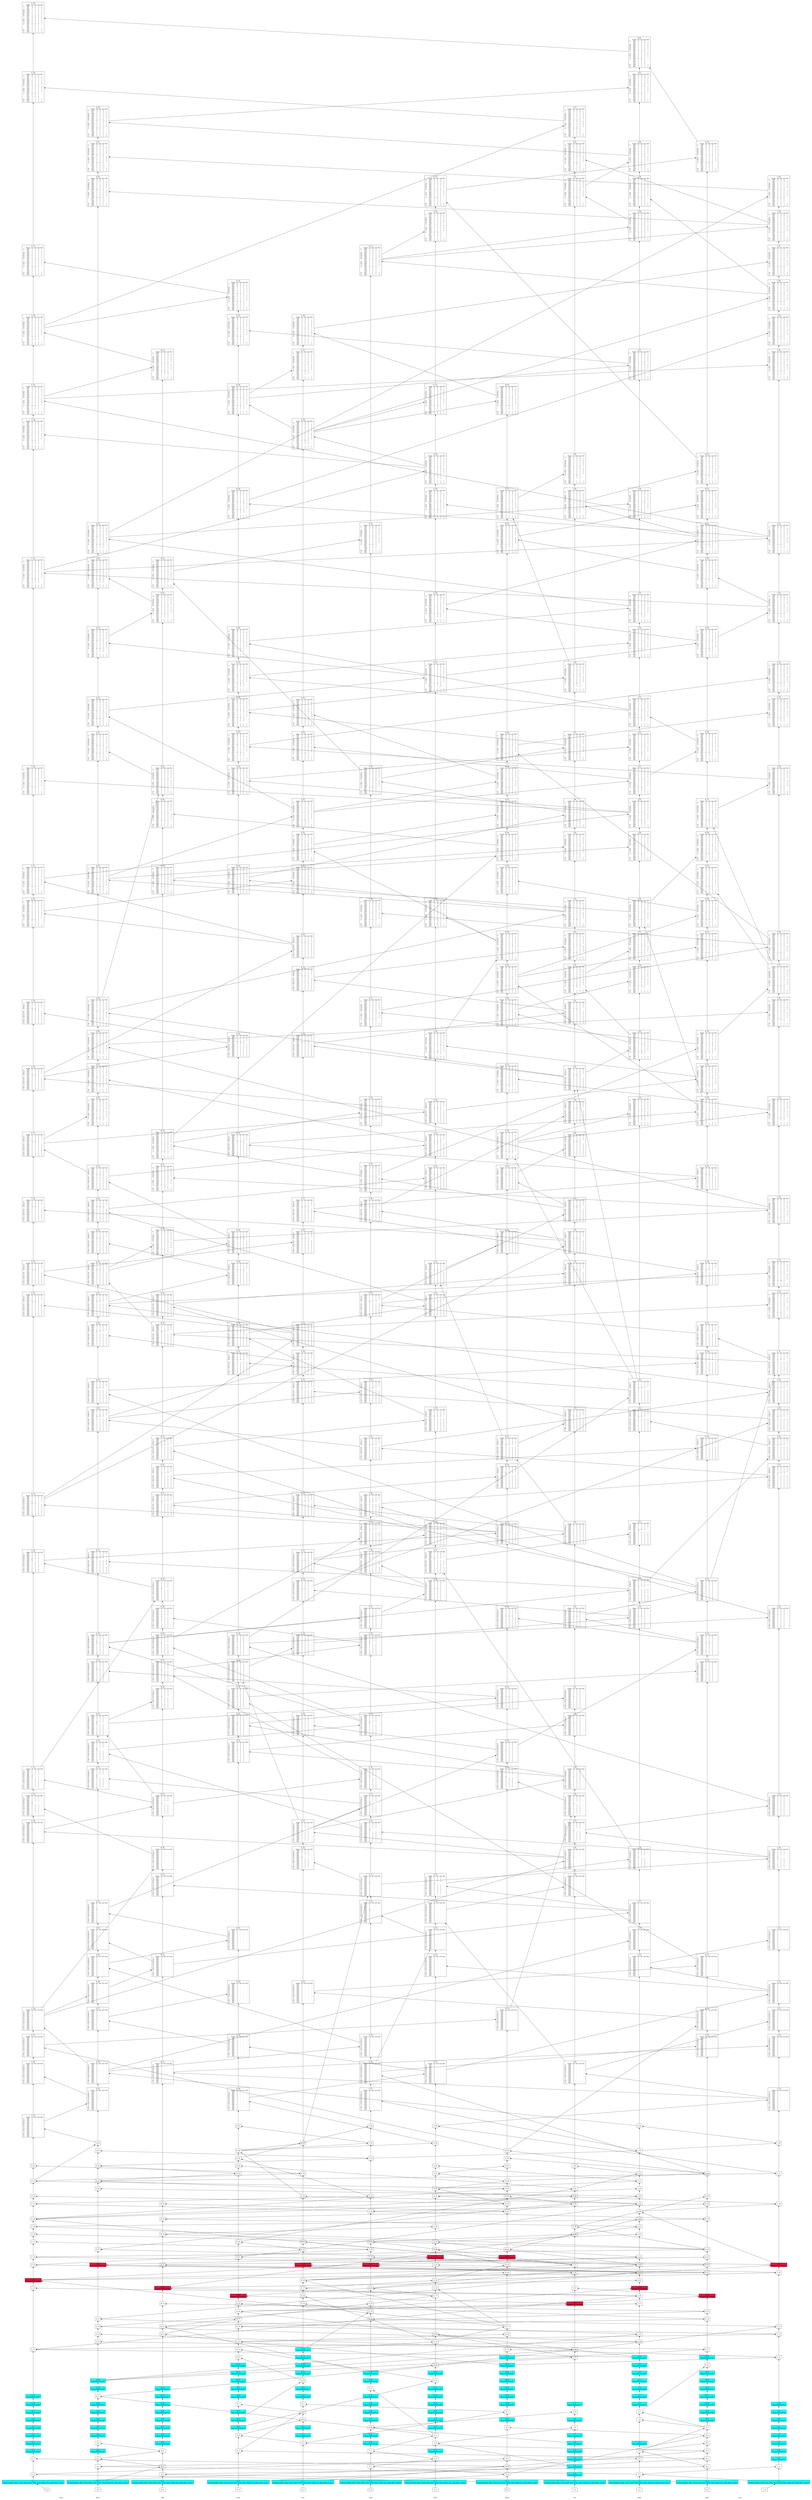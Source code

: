 /// our_id: Carol
/// peer_list: {
///   Carol: PeerState(VOTE|SEND|RECV)
///   Alice: PeerState(VOTE|SEND|RECV)
///   Bob: PeerState(VOTE|SEND|RECV)
///   Dave: PeerState(VOTE|SEND|RECV)
///   Eric: PeerState(VOTE|SEND|RECV)
///   Fred: PeerState(VOTE|SEND|RECV)
///   Gina: PeerState(VOTE|SEND|RECV)
///   Hank: PeerState(VOTE|SEND|RECV)
///   Iris: PeerState(VOTE|SEND|RECV)
///   Judy: PeerState(VOTE|SEND|RECV)
///   Kent: PeerState(VOTE|SEND|RECV)
///   Lucy: PeerState(VOTE|SEND|RECV)
/// }
digraph GossipGraph {
  splines=false
  rankdir=BT

  style=invis
  subgraph cluster_Carol {
    label="Carol"
    "Carol" [style=invis]
    "Carol" -> "C_0" [style=invis]
    "C_0" -> "C_1" [minlen=1]
    "C_1" -> "C_2" [minlen=1]
    "C_2" -> "C_3" [minlen=2]
    "C_3" -> "C_4" [minlen=1]
    "C_4" -> "C_5" [minlen=1]
    "C_5" -> "C_6" [minlen=1]
    "C_6" -> "C_7" [minlen=1]
    "C_7" -> "C_8" [minlen=1]
    "C_8" -> "C_9" [minlen=1]
    "C_9" -> "C_10" [minlen=1]
    "C_10" -> "C_11" [minlen=1]
    "C_11" -> "C_12" [minlen=6]
    "C_12" -> "C_13" [minlen=8]
    "C_13" -> "C_14" [minlen=1]
    "C_14" -> "C_15" [minlen=2]
    "C_15" -> "C_16" [minlen=1]
    "C_16" -> "C_17" [minlen=2]
    "C_17" -> "C_18" [minlen=1]
    "C_18" -> "C_19" [minlen=1]
    "C_19" -> "C_20" [minlen=1]
    "C_20" -> "C_21" [minlen=2]
    "C_21" -> "C_22" [minlen=1]
    "C_22" -> "C_23" [minlen=2]
    "C_23" -> "C_24" [minlen=2]
    "C_24" -> "C_25" [minlen=4]
    "C_25" -> "C_26" [minlen=2]
    "C_26" -> "C_27" [minlen=1]
    "C_27" -> "C_28" [minlen=1]
    "C_28" -> "C_29" [minlen=7]
    "C_29" -> "C_30" [minlen=1]
    "C_30" -> "C_31" [minlen=1]
    "C_31" -> "C_32" [minlen=8]
    "C_32" -> "C_33" [minlen=2]
    "C_33" -> "C_34" [minlen=7]
    "C_34" -> "C_35" [minlen=1]
    "C_35" -> "C_36" [minlen=2]
    "C_36" -> "C_37" [minlen=2]
    "C_37" -> "C_38" [minlen=2]
    "C_38" -> "C_39" [minlen=2]
    "C_39" -> "C_40" [minlen=3]
    "C_40" -> "C_41" [minlen=1]
    "C_41" -> "C_42" [minlen=3]
    "C_42" -> "C_43" [minlen=6]
    "C_43" -> "C_44" [minlen=4]
    "C_44" -> "C_45" [minlen=1]
    "C_45" -> "C_46" [minlen=2]
    "C_46" -> "C_47" [minlen=2]
    "C_47" -> "C_48" [minlen=5]
    "C_48" -> "C_49" [minlen=2]
  }
  "H_1" -> "C_2" [constraint=false]
  "H_3" -> "C_3" [constraint=false]
  "J_14" -> "C_12" [constraint=false]
  "J_18" -> "C_13" [constraint=false]
  "H_17" -> "C_14" [constraint=false]
  "K_21" -> "C_15" [constraint=false]
  "K_22" -> "C_16" [constraint=false]
  "F_20" -> "C_17" [constraint=false]
  "K_24" -> "C_18" [constraint=false]
  "K_24" -> "C_19" [constraint=false]
  "I_17" -> "C_20" [constraint=false]
  "F_22" -> "C_21" [constraint=false]
  "H_23" -> "C_22" [constraint=false]
  "H_25" -> "C_23" [constraint=false]
  "E_23" -> "C_24" [constraint=false]
  "A_24" -> "C_25" [constraint=false]
  "A_25" -> "C_26" [constraint=false]
  "H_29" -> "C_27" [constraint=false]
  "A_26" -> "C_28" [constraint=false]
  "I_26" -> "C_29" [constraint=false]
  "B_24" -> "C_30" [constraint=false]
  "B_25" -> "C_31" [constraint=false]
  "B_30" -> "C_32" [constraint=false]
  "H_35" -> "C_33" [constraint=false]
  "E_35" -> "C_34" [constraint=false]
  "E_35" -> "C_35" [constraint=false]
  "I_36" -> "C_36" [constraint=false]
  "A_45" -> "C_37" [constraint=false]
  "G_44" -> "C_38" [constraint=false]
  "D_42" -> "C_39" [constraint=false]
  "E_40" -> "C_40" [constraint=false]
  "E_40" -> "C_41" [constraint=false]
  "J_50" -> "C_42" [constraint=false]
  "L_42" -> "C_43" [constraint=false]
  "G_50" -> "C_44" [constraint=false]
  "L_43" -> "C_45" [constraint=false]
  "B_44" -> "C_46" [constraint=false]
  "D_52" -> "C_47" [constraint=false]
  "I_53" -> "C_48" [constraint=false]
  "J_62" -> "C_49" [constraint=false]

  style=invis
  subgraph cluster_Alice {
    label="Alice"
    "Alice" [style=invis]
    "Alice" -> "A_0" [style=invis]
    "A_0" -> "A_1" [minlen=1]
    "A_1" -> "A_2" [minlen=2]
    "A_2" -> "A_3" [minlen=1]
    "A_3" -> "A_4" [minlen=1]
    "A_4" -> "A_5" [minlen=1]
    "A_5" -> "A_6" [minlen=1]
    "A_6" -> "A_7" [minlen=1]
    "A_7" -> "A_8" [minlen=1]
    "A_8" -> "A_9" [minlen=1]
    "A_9" -> "A_10" [minlen=1]
    "A_10" -> "A_11" [minlen=1]
    "A_11" -> "A_12" [minlen=1]
    "A_12" -> "A_13" [minlen=1]
    "A_13" -> "A_14" [minlen=5]
    "A_14" -> "A_15" [minlen=1]
    "A_15" -> "A_16" [minlen=1]
    "A_16" -> "A_17" [minlen=1]
    "A_17" -> "A_18" [minlen=7]
    "A_18" -> "A_19" [minlen=2]
    "A_19" -> "A_20" [minlen=8]
    "A_20" -> "A_21" [minlen=1]
    "A_21" -> "A_22" [minlen=2]
    "A_22" -> "A_23" [minlen=2]
    "A_23" -> "A_24" [minlen=1]
    "A_24" -> "A_25" [minlen=2]
    "A_25" -> "A_26" [minlen=1]
    "A_26" -> "A_27" [minlen=2]
    "A_27" -> "A_28" [minlen=1]
    "A_28" -> "A_29" [minlen=1]
    "A_29" -> "A_30" [minlen=1]
    "A_30" -> "A_31" [minlen=1]
    "A_31" -> "A_32" [minlen=5]
    "A_32" -> "A_33" [minlen=1]
    "A_33" -> "A_34" [minlen=1]
    "A_34" -> "A_35" [minlen=2]
    "A_35" -> "A_36" [minlen=1]
    "A_36" -> "A_37" [minlen=3]
    "A_37" -> "A_38" [minlen=5]
    "A_38" -> "A_39" [minlen=1]
    "A_39" -> "A_40" [minlen=2]
    "A_40" -> "A_41" [minlen=1]
    "A_41" -> "A_42" [minlen=1]
    "A_42" -> "A_43" [minlen=1]
    "A_43" -> "A_44" [minlen=1]
    "A_44" -> "A_45" [minlen=1]
    "A_45" -> "A_46" [minlen=2]
    "A_46" -> "A_47" [minlen=1]
    "A_47" -> "A_48" [minlen=1]
    "A_48" -> "A_49" [minlen=1]
    "A_49" -> "A_50" [minlen=4]
    "A_50" -> "A_51" [minlen=4]
    "A_51" -> "A_52" [minlen=1]
    "A_52" -> "A_53" [minlen=2]
    "A_53" -> "A_54" [minlen=2]
    "A_54" -> "A_55" [minlen=1]
    "A_55" -> "A_56" [minlen=10]
    "A_56" -> "A_57" [minlen=1]
    "A_57" -> "A_58" [minlen=1]
  }
  "J_2" -> "A_2" [constraint=false]
  "B_3" -> "A_3" [constraint=false]
  "B_4" -> "A_5" [constraint=false]
  "G_5" -> "A_11" [constraint=false]
  "K_17" -> "A_14" [constraint=false]
  "I_13" -> "A_15" [constraint=false]
  "J_15" -> "A_16" [constraint=false]
  "J_16" -> "A_17" [constraint=false]
  "J_21" -> "A_18" [constraint=false]
  "G_21" -> "A_19" [constraint=false]
  "J_29" -> "A_20" [constraint=false]
  "L_16" -> "A_21" [constraint=false]
  "D_23" -> "A_22" [constraint=false]
  "F_24" -> "A_23" [constraint=false]
  "C_23" -> "A_24" [constraint=false]
  "C_25" -> "A_25" [constraint=false]
  "J_34" -> "A_26" [constraint=false]
  "D_29" -> "A_27" [constraint=false]
  "C_28" -> "A_28" [constraint=false]
  "F_29" -> "A_29" [constraint=false]
  "B_22" -> "A_30" [constraint=false]
  "D_31" -> "A_31" [constraint=false]
  "F_33" -> "A_32" [constraint=false]
  "F_32" -> "A_33" [constraint=false]
  "B_25" -> "A_34" [constraint=false]
  "H_33" -> "A_35" [constraint=false]
  "F_35" -> "A_36" [constraint=false]
  "J_40" -> "A_37" [constraint=false]
  "F_41" -> "A_38" [constraint=false]
  "K_34" -> "A_39" [constraint=false]
  "E_34" -> "A_40" [constraint=false]
  "L_30" -> "A_41" [constraint=false]
  "B_34" -> "A_42" [constraint=false]
  "D_39" -> "A_43" [constraint=false]
  "G_40" -> "A_44" [constraint=false]
  "D_40" -> "A_45" [constraint=false]
  "C_37" -> "A_46" [constraint=false]
  "G_43" -> "A_47" [constraint=false]
  "L_34" -> "A_48" [constraint=false]
  "I_40" -> "A_49" [constraint=false]
  "I_44" -> "A_50" [constraint=false]
  "B_41" -> "A_51" [constraint=false]
  "E_43" -> "A_52" [constraint=false]
  "G_47" -> "A_53" [constraint=false]
  "B_42" -> "A_54" [constraint=false]
  "J_55" -> "A_55" [constraint=false]
  "L_48" -> "A_56" [constraint=false]
  "L_49" -> "A_57" [constraint=false]
  "J_60" -> "A_58" [constraint=false]

  style=invis
  subgraph cluster_Bob {
    label="Bob"
    "Bob" [style=invis]
    "Bob" -> "B_0" [style=invis]
    "B_0" -> "B_1" [minlen=1]
    "B_1" -> "B_2" [minlen=1]
    "B_2" -> "B_3" [minlen=1]
    "B_3" -> "B_4" [minlen=2]
    "B_4" -> "B_5" [minlen=1]
    "B_5" -> "B_6" [minlen=1]
    "B_6" -> "B_7" [minlen=1]
    "B_7" -> "B_8" [minlen=1]
    "B_8" -> "B_9" [minlen=1]
    "B_9" -> "B_10" [minlen=1]
    "B_10" -> "B_11" [minlen=1]
    "B_11" -> "B_12" [minlen=1]
    "B_12" -> "B_13" [minlen=7]
    "B_13" -> "B_14" [minlen=1]
    "B_14" -> "B_15" [minlen=3]
    "B_15" -> "B_16" [minlen=2]
    "B_16" -> "B_17" [minlen=3]
    "B_17" -> "B_18" [minlen=4]
    "B_18" -> "B_19" [minlen=2]
    "B_19" -> "B_20" [minlen=2]
    "B_20" -> "B_21" [minlen=11]
    "B_21" -> "B_22" [minlen=4]
    "B_22" -> "B_23" [minlen=3]
    "B_23" -> "B_24" [minlen=1]
    "B_24" -> "B_25" [minlen=2]
    "B_25" -> "B_26" [minlen=4]
    "B_26" -> "B_27" [minlen=1]
    "B_27" -> "B_28" [minlen=1]
    "B_28" -> "B_29" [minlen=1]
    "B_29" -> "B_30" [minlen=1]
    "B_30" -> "B_31" [minlen=3]
    "B_31" -> "B_32" [minlen=1]
    "B_32" -> "B_33" [minlen=1]
    "B_33" -> "B_34" [minlen=4]
    "B_34" -> "B_35" [minlen=1]
    "B_35" -> "B_36" [minlen=2]
    "B_36" -> "B_37" [minlen=2]
    "B_37" -> "B_38" [minlen=1]
    "B_38" -> "B_39" [minlen=8]
    "B_39" -> "B_40" [minlen=2]
    "B_40" -> "B_41" [minlen=1]
    "B_41" -> "B_42" [minlen=5]
    "B_42" -> "B_43" [minlen=1]
    "B_43" -> "B_44" [minlen=6]
  }
  "K_1" -> "B_2" [constraint=false]
  "A_1" -> "B_3" [constraint=false]
  "A_3" -> "B_4" [constraint=false]
  "D_15" -> "B_13" [constraint=false]
  "F_13" -> "B_14" [constraint=false]
  "K_19" -> "B_15" [constraint=false]
  "J_18" -> "B_16" [constraint=false]
  "K_21" -> "B_17" [constraint=false]
  "G_23" -> "B_18" [constraint=false]
  "J_25" -> "B_19" [constraint=false]
  "H_22" -> "B_20" [constraint=false]
  "L_19" -> "B_21" [constraint=false]
  "A_28" -> "B_22" [constraint=false]
  "J_37" -> "B_23" [constraint=false]
  "C_28" -> "B_24" [constraint=false]
  "C_29" -> "B_25" [constraint=false]
  "A_34" -> "B_26" [constraint=false]
  "F_34" -> "B_27" [constraint=false]
  "F_35" -> "B_28" [constraint=false]
  "F_36" -> "B_29" [constraint=false]
  "C_31" -> "B_30" [constraint=false]
  "H_35" -> "B_31" [constraint=false]
  "K_34" -> "B_32" [constraint=false]
  "G_38" -> "B_33" [constraint=false]
  "L_31" -> "B_34" [constraint=false]
  "I_34" -> "B_35" [constraint=false]
  "A_42" -> "B_36" [constraint=false]
  "L_34" -> "B_37" [constraint=false]
  "F_45" -> "B_38" [constraint=false]
  "J_48" -> "B_39" [constraint=false]
  "H_46" -> "B_40" [constraint=false]
  "A_49" -> "B_41" [constraint=false]
  "A_53" -> "B_42" [constraint=false]
  "F_49" -> "B_43" [constraint=false]
  "C_45" -> "B_44" [constraint=false]

  style=invis
  subgraph cluster_Dave {
    label="Dave"
    "Dave" [style=invis]
    "Dave" -> "D_0" [style=invis]
    "D_0" -> "D_1" [minlen=1]
    "D_1" -> "D_2" [minlen=4]
    "D_2" -> "D_3" [minlen=2]
    "D_3" -> "D_4" [minlen=1]
    "D_4" -> "D_5" [minlen=1]
    "D_5" -> "D_6" [minlen=1]
    "D_6" -> "D_7" [minlen=1]
    "D_7" -> "D_8" [minlen=1]
    "D_8" -> "D_9" [minlen=1]
    "D_9" -> "D_10" [minlen=1]
    "D_10" -> "D_11" [minlen=1]
    "D_11" -> "D_12" [minlen=1]
    "D_12" -> "D_13" [minlen=1]
    "D_13" -> "D_14" [minlen=1]
    "D_14" -> "D_15" [minlen=1]
    "D_15" -> "D_16" [minlen=2]
    "D_16" -> "D_17" [minlen=1]
    "D_17" -> "D_18" [minlen=1]
    "D_18" -> "D_19" [minlen=1]
    "D_19" -> "D_20" [minlen=1]
    "D_20" -> "D_21" [minlen=5]
    "D_21" -> "D_22" [minlen=2]
    "D_22" -> "D_23" [minlen=9]
    "D_23" -> "D_24" [minlen=1]
    "D_24" -> "D_25" [minlen=1]
    "D_25" -> "D_26" [minlen=1]
    "D_26" -> "D_27" [minlen=2]
    "D_27" -> "D_28" [minlen=1]
    "D_28" -> "D_29" [minlen=2]
    "D_29" -> "D_30" [minlen=2]
    "D_30" -> "D_31" [minlen=2]
    "D_31" -> "D_32" [minlen=7]
    "D_32" -> "D_33" [minlen=1]
    "D_33" -> "D_34" [minlen=1]
    "D_34" -> "D_35" [minlen=1]
    "D_35" -> "D_36" [minlen=1]
    "D_36" -> "D_37" [minlen=10]
    "D_37" -> "D_38" [minlen=1]
    "D_38" -> "D_39" [minlen=2]
    "D_39" -> "D_40" [minlen=1]
    "D_40" -> "D_41" [minlen=3]
    "D_41" -> "D_42" [minlen=3]
    "D_42" -> "D_43" [minlen=5]
    "D_43" -> "D_44" [minlen=3]
    "D_44" -> "D_45" [minlen=1]
    "D_45" -> "D_46" [minlen=1]
    "D_46" -> "D_47" [minlen=1]
    "D_47" -> "D_48" [minlen=1]
    "D_48" -> "D_49" [minlen=4]
    "D_49" -> "D_50" [minlen=3]
    "D_50" -> "D_51" [minlen=2]
    "D_51" -> "D_52" [minlen=1]
  }
  "K_3" -> "D_2" [constraint=false]
  "E_2" -> "D_3" [constraint=false]
  "E_6" -> "D_7" [constraint=false]
  "E_10" -> "D_13" [constraint=false]
  "G_12" -> "D_14" [constraint=false]
  "H_13" -> "D_15" [constraint=false]
  "L_12" -> "D_16" [constraint=false]
  "B_13" -> "D_17" [constraint=false]
  "J_14" -> "D_18" [constraint=false]
  "K_18" -> "D_19" [constraint=false]
  "I_14" -> "D_20" [constraint=false]
  "L_15" -> "D_21" [constraint=false]
  "E_20" -> "D_22" [constraint=false]
  "A_21" -> "D_23" [constraint=false]
  "I_22" -> "D_24" [constraint=false]
  "F_23" -> "D_25" [constraint=false]
  "E_22" -> "D_26" [constraint=false]
  "F_25" -> "D_27" [constraint=false]
  "G_29" -> "D_28" [constraint=false]
  "G_31" -> "D_29" [constraint=false]
  "A_27" -> "D_30" [constraint=false]
  "A_29" -> "D_31" [constraint=false]
  "I_29" -> "D_32" [constraint=false]
  "I_29" -> "D_33" [constraint=false]
  "K_31" -> "D_34" [constraint=false]
  "E_27" -> "D_35" [constraint=false]
  "L_25" -> "D_36" [constraint=false]
  "J_43" -> "D_37" [constraint=false]
  "G_39" -> "D_38" [constraint=false]
  "A_41" -> "D_39" [constraint=false]
  "A_42" -> "D_40" [constraint=false]
  "K_39" -> "D_41" [constraint=false]
  "C_38" -> "D_42" [constraint=false]
  "I_44" -> "D_43" [constraint=false]
  "J_50" -> "D_44" [constraint=false]
  "L_39" -> "D_45" [constraint=false]
  "I_47" -> "D_46" [constraint=false]
  "J_53" -> "D_47" [constraint=false]
  "J_53" -> "D_48" [constraint=false]
  "L_43" -> "D_49" [constraint=false]
  "E_46" -> "D_50" [constraint=false]
  "J_57" -> "D_51" [constraint=false]
  "C_46" -> "D_52" [constraint=false]

  style=invis
  subgraph cluster_Eric {
    label="Eric"
    "Eric" [style=invis]
    "Eric" -> "E_0" [style=invis]
    "E_0" -> "E_1" [minlen=1]
    "E_1" -> "E_2" [minlen=5]
    "E_2" -> "E_3" [minlen=1]
    "E_3" -> "E_4" [minlen=1]
    "E_4" -> "E_5" [minlen=1]
    "E_5" -> "E_6" [minlen=1]
    "E_6" -> "E_7" [minlen=1]
    "E_7" -> "E_8" [minlen=1]
    "E_8" -> "E_9" [minlen=1]
    "E_9" -> "E_10" [minlen=1]
    "E_10" -> "E_11" [minlen=1]
    "E_11" -> "E_12" [minlen=1]
    "E_12" -> "E_13" [minlen=1]
    "E_13" -> "E_14" [minlen=1]
    "E_14" -> "E_15" [minlen=6]
    "E_15" -> "E_16" [minlen=1]
    "E_16" -> "E_17" [minlen=1]
    "E_17" -> "E_18" [minlen=1]
    "E_18" -> "E_19" [minlen=2]
    "E_19" -> "E_20" [minlen=2]
    "E_20" -> "E_21" [minlen=1]
    "E_21" -> "E_22" [minlen=6]
    "E_22" -> "E_23" [minlen=3]
    "E_23" -> "E_24" [minlen=4]
    "E_24" -> "E_25" [minlen=6]
    "E_25" -> "E_26" [minlen=5]
    "E_26" -> "E_27" [minlen=1]
    "E_27" -> "E_28" [minlen=4]
    "E_28" -> "E_29" [minlen=3]
    "E_29" -> "E_30" [minlen=2]
    "E_30" -> "E_31" [minlen=1]
    "E_31" -> "E_32" [minlen=2]
    "E_32" -> "E_33" [minlen=4]
    "E_33" -> "E_34" [minlen=1]
    "E_34" -> "E_35" [minlen=1]
    "E_35" -> "E_36" [minlen=3]
    "E_36" -> "E_37" [minlen=1]
    "E_37" -> "E_38" [minlen=5]
    "E_38" -> "E_39" [minlen=2]
    "E_39" -> "E_40" [minlen=1]
    "E_40" -> "E_41" [minlen=2]
    "E_41" -> "E_42" [minlen=1]
    "E_42" -> "E_43" [minlen=1]
    "E_43" -> "E_44" [minlen=2]
    "E_44" -> "E_45" [minlen=1]
    "E_45" -> "E_46" [minlen=8]
    "E_46" -> "E_47" [minlen=2]
    "E_47" -> "E_48" [minlen=1]
  }
  "K_4" -> "E_2" [constraint=false]
  "D_3" -> "E_5" [constraint=false]
  "D_2" -> "E_6" [constraint=false]
  "H_7" -> "E_7" [constraint=false]
  "D_5" -> "E_10" [constraint=false]
  "F_15" -> "E_15" [constraint=false]
  "G_15" -> "E_16" [constraint=false]
  "G_17" -> "E_17" [constraint=false]
  "H_17" -> "E_18" [constraint=false]
  "I_16" -> "E_19" [constraint=false]
  "D_21" -> "E_20" [constraint=false]
  "I_17" -> "E_21" [constraint=false]
  "J_28" -> "E_22" [constraint=false]
  "C_23" -> "E_23" [constraint=false]
  "D_26" -> "E_24" [constraint=false]
  "K_30" -> "E_25" [constraint=false]
  "F_31" -> "E_26" [constraint=false]
  "I_26" -> "E_27" [constraint=false]
  "H_32" -> "E_28" [constraint=false]
  "D_35" -> "E_29" [constraint=false]
  "J_39" -> "E_30" [constraint=false]
  "G_36" -> "E_31" [constraint=false]
  "I_33" -> "E_32" [constraint=false]
  "L_29" -> "E_33" [constraint=false]
  "A_38" -> "E_34" [constraint=false]
  "C_33" -> "E_35" [constraint=false]
  "C_35" -> "E_36" [constraint=false]
  "K_38" -> "E_37" [constraint=false]
  "I_40" -> "E_38" [constraint=false]
  "I_41" -> "E_39" [constraint=false]
  "C_38" -> "E_40" [constraint=false]
  "C_40" -> "E_41" [constraint=false]
  "H_44" -> "E_42" [constraint=false]
  "A_50" -> "E_43" [constraint=false]
  "J_51" -> "E_44" [constraint=false]
  "H_48" -> "E_45" [constraint=false]
  "G_50" -> "E_46" [constraint=false]
  "D_50" -> "E_47" [constraint=false]
  "H_52" -> "E_48" [constraint=false]

  style=invis
  subgraph cluster_Fred {
    label="Fred"
    "Fred" [style=invis]
    "Fred" -> "F_0" [style=invis]
    "F_0" -> "F_1" [minlen=1]
    "F_1" -> "F_2" [minlen=2]
    "F_2" -> "F_3" [minlen=2]
    "F_3" -> "F_4" [minlen=1]
    "F_4" -> "F_5" [minlen=1]
    "F_5" -> "F_6" [minlen=1]
    "F_6" -> "F_7" [minlen=1]
    "F_7" -> "F_8" [minlen=1]
    "F_8" -> "F_9" [minlen=1]
    "F_9" -> "F_10" [minlen=1]
    "F_10" -> "F_11" [minlen=1]
    "F_11" -> "F_12" [minlen=1]
    "F_12" -> "F_13" [minlen=1]
    "F_13" -> "F_14" [minlen=7]
    "F_14" -> "F_15" [minlen=1]
    "F_15" -> "F_16" [minlen=1]
    "F_16" -> "F_17" [minlen=2]
    "F_17" -> "F_18" [minlen=3]
    "F_18" -> "F_19" [minlen=1]
    "F_19" -> "F_20" [minlen=1]
    "F_20" -> "F_21" [minlen=1]
    "F_21" -> "F_22" [minlen=4]
    "F_22" -> "F_23" [minlen=2]
    "F_23" -> "F_24" [minlen=5]
    "F_24" -> "F_25" [minlen=2]
    "F_25" -> "F_26" [minlen=1]
    "F_26" -> "F_27" [minlen=1]
    "F_27" -> "F_28" [minlen=1]
    "F_28" -> "F_29" [minlen=1]
    "F_29" -> "F_30" [minlen=5]
    "F_30" -> "F_31" [minlen=1]
    "F_31" -> "F_32" [minlen=2]
    "F_32" -> "F_33" [minlen=1]
    "F_33" -> "F_34" [minlen=1]
    "F_34" -> "F_35" [minlen=2]
    "F_35" -> "F_36" [minlen=3]
    "F_36" -> "F_37" [minlen=1]
    "F_37" -> "F_38" [minlen=2]
    "F_38" -> "F_39" [minlen=1]
    "F_39" -> "F_40" [minlen=1]
    "F_40" -> "F_41" [minlen=2]
    "F_41" -> "F_42" [minlen=2]
    "F_42" -> "F_43" [minlen=3]
    "F_43" -> "F_44" [minlen=3]
    "F_44" -> "F_45" [minlen=1]
    "F_45" -> "F_46" [minlen=2]
    "F_46" -> "F_47" [minlen=3]
    "F_47" -> "F_48" [minlen=3]
    "F_48" -> "F_49" [minlen=4]
    "F_49" -> "F_50" [minlen=7]
    "F_50" -> "F_51" [minlen=8]
  }
  "H_2" -> "F_2" [constraint=false]
  "G_2" -> "F_3" [constraint=false]
  "I_6" -> "F_6" [constraint=false]
  "G_5" -> "F_11" [constraint=false]
  "L_13" -> "F_14" [constraint=false]
  "E_14" -> "F_15" [constraint=false]
  "B_14" -> "F_16" [constraint=false]
  "G_17" -> "F_17" [constraint=false]
  "J_21" -> "F_18" [constraint=false]
  "J_22" -> "F_19" [constraint=false]
  "C_15" -> "F_20" [constraint=false]
  "I_17" -> "F_21" [constraint=false]
  "K_25" -> "F_22" [constraint=false]
  "C_21" -> "F_23" [constraint=false]
  "A_22" -> "F_24" [constraint=false]
  "D_26" -> "F_25" [constraint=false]
  "D_25" -> "F_26" [constraint=false]
  "J_33" -> "F_27" [constraint=false]
  "K_28" -> "F_28" [constraint=false]
  "A_26" -> "F_29" [constraint=false]
  "G_33" -> "F_30" [constraint=false]
  "E_24" -> "F_31" [constraint=false]
  "L_24" -> "F_32" [constraint=false]
  "A_31" -> "F_33" [constraint=false]
  "B_25" -> "F_34" [constraint=false]
  "A_33" -> "F_35" [constraint=false]
  "B_27" -> "F_36" [constraint=false]
  "A_36" -> "F_37" [constraint=false]
  "G_36" -> "F_38" [constraint=false]
  "B_28" -> "F_39" [constraint=false]
  "L_26" -> "F_40" [constraint=false]
  "L_27" -> "F_41" [constraint=false]
  "A_38" -> "F_42" [constraint=false]
  "K_37" -> "F_43" [constraint=false]
  "I_36" -> "F_44" [constraint=false]
  "I_37" -> "F_45" [constraint=false]
  "B_38" -> "F_46" [constraint=false]
  "K_42" -> "F_47" [constraint=false]
  "L_38" -> "F_48" [constraint=false]
  "I_46" -> "F_49" [constraint=false]
  "B_43" -> "F_50" [constraint=false]
  "L_46" -> "F_51" [constraint=false]

  style=invis
  subgraph cluster_Gina {
    label="Gina"
    "Gina" [style=invis]
    "Gina" -> "G_0" [style=invis]
    "G_0" -> "G_1" [minlen=1]
    "G_1" -> "G_2" [minlen=3]
    "G_2" -> "G_3" [minlen=1]
    "G_3" -> "G_4" [minlen=1]
    "G_4" -> "G_5" [minlen=1]
    "G_5" -> "G_6" [minlen=1]
    "G_6" -> "G_7" [minlen=1]
    "G_7" -> "G_8" [minlen=1]
    "G_8" -> "G_9" [minlen=1]
    "G_9" -> "G_10" [minlen=1]
    "G_10" -> "G_11" [minlen=1]
    "G_11" -> "G_12" [minlen=1]
    "G_12" -> "G_13" [minlen=1]
    "G_13" -> "G_14" [minlen=1]
    "G_14" -> "G_15" [minlen=3]
    "G_15" -> "G_16" [minlen=1]
    "G_16" -> "G_17" [minlen=5]
    "G_17" -> "G_18" [minlen=1]
    "G_18" -> "G_19" [minlen=1]
    "G_19" -> "G_20" [minlen=2]
    "G_20" -> "G_21" [minlen=1]
    "G_21" -> "G_22" [minlen=1]
    "G_22" -> "G_23" [minlen=1]
    "G_23" -> "G_24" [minlen=2]
    "G_24" -> "G_25" [minlen=4]
    "G_25" -> "G_26" [minlen=1]
    "G_26" -> "G_27" [minlen=2]
    "G_27" -> "G_28" [minlen=1]
    "G_28" -> "G_29" [minlen=3]
    "G_29" -> "G_30" [minlen=1]
    "G_30" -> "G_31" [minlen=2]
    "G_31" -> "G_32" [minlen=4]
    "G_32" -> "G_33" [minlen=1]
    "G_33" -> "G_34" [minlen=1]
    "G_34" -> "G_35" [minlen=1]
    "G_35" -> "G_36" [minlen=11]
    "G_36" -> "G_37" [minlen=1]
    "G_37" -> "G_38" [minlen=1]
    "G_38" -> "G_39" [minlen=4]
    "G_39" -> "G_40" [minlen=4]
    "G_40" -> "G_41" [minlen=1]
    "G_41" -> "G_42" [minlen=3]
    "G_42" -> "G_43" [minlen=1]
    "G_43" -> "G_44" [minlen=1]
    "G_44" -> "G_45" [minlen=2]
    "G_45" -> "G_46" [minlen=4]
    "G_46" -> "G_47" [minlen=7]
    "G_47" -> "G_48" [minlen=2]
    "G_48" -> "G_49" [minlen=3]
    "G_49" -> "G_50" [minlen=1]
    "G_50" -> "G_51" [minlen=2]
    "G_51" -> "G_52" [minlen=5]
    "G_52" -> "G_53" [minlen=1]
  }
  "F_2" -> "G_2" [constraint=false]
  "I_3" -> "G_4" [constraint=false]
  "F_3" -> "G_5" [constraint=false]
  "D_4" -> "G_12" [constraint=false]
  "A_11" -> "G_14" [constraint=false]
  "E_14" -> "G_15" [constraint=false]
  "I_12" -> "G_16" [constraint=false]
  "F_16" -> "G_17" [constraint=false]
  "H_17" -> "G_18" [constraint=false]
  "E_17" -> "G_19" [constraint=false]
  "L_14" -> "G_20" [constraint=false]
  "A_18" -> "G_21" [constraint=false]
  "H_19" -> "G_22" [constraint=false]
  "J_22" -> "G_23" [constraint=false]
  "B_18" -> "G_24" [constraint=false]
  "J_28" -> "G_25" [constraint=false]
  "H_23" -> "G_26" [constraint=false]
  "H_26" -> "G_27" [constraint=false]
  "J_31" -> "G_28" [constraint=false]
  "D_26" -> "G_29" [constraint=false]
  "L_17" -> "G_30" [constraint=false]
  "D_28" -> "G_31" [constraint=false]
  "L_22" -> "G_32" [constraint=false]
  "F_28" -> "G_33" [constraint=false]
  "I_24" -> "G_34" [constraint=false]
  "J_37" -> "G_35" [constraint=false]
  "F_37" -> "G_36" [constraint=false]
  "J_38" -> "G_37" [constraint=false]
  "E_31" -> "G_38" [constraint=false]
  "B_33" -> "G_39" [constraint=false]
  "D_38" -> "G_40" [constraint=false]
  "H_37" -> "G_41" [constraint=false]
  "A_44" -> "G_42" [constraint=false]
  "A_45" -> "G_43" [constraint=false]
  "C_37" -> "G_44" [constraint=false]
  "K_41" -> "G_45" [constraint=false]
  "H_44" -> "G_46" [constraint=false]
  "A_52" -> "G_47" [constraint=false]
  "K_49" -> "G_48" [constraint=false]
  "K_51" -> "G_49" [constraint=false]
  "C_43" -> "G_50" [constraint=false]
  "E_46" -> "G_51" [constraint=false]
  "F_51" -> "G_52" [constraint=false]
  "K_53" -> "G_53" [constraint=false]

  style=invis
  subgraph cluster_Hank {
    label="Hank"
    "Hank" [style=invis]
    "Hank" -> "H_0" [style=invis]
    "H_0" -> "H_1" [minlen=1]
    "H_1" -> "H_2" [minlen=1]
    "H_2" -> "H_3" [minlen=1]
    "H_3" -> "H_4" [minlen=1]
    "H_4" -> "H_5" [minlen=4]
    "H_5" -> "H_6" [minlen=1]
    "H_6" -> "H_7" [minlen=1]
    "H_7" -> "H_8" [minlen=1]
    "H_8" -> "H_9" [minlen=1]
    "H_9" -> "H_10" [minlen=1]
    "H_10" -> "H_11" [minlen=1]
    "H_11" -> "H_12" [minlen=1]
    "H_12" -> "H_13" [minlen=1]
    "H_13" -> "H_14" [minlen=1]
    "H_14" -> "H_15" [minlen=1]
    "H_15" -> "H_16" [minlen=2]
    "H_16" -> "H_17" [minlen=1]
    "H_17" -> "H_18" [minlen=7]
    "H_18" -> "H_19" [minlen=1]
    "H_19" -> "H_20" [minlen=1]
    "H_20" -> "H_21" [minlen=1]
    "H_21" -> "H_22" [minlen=5]
    "H_22" -> "H_23" [minlen=1]
    "H_23" -> "H_24" [minlen=1]
    "H_24" -> "H_25" [minlen=1]
    "H_25" -> "H_26" [minlen=1]
    "H_26" -> "H_27" [minlen=2]
    "H_27" -> "H_28" [minlen=1]
    "H_28" -> "H_29" [minlen=1]
    "H_29" -> "H_30" [minlen=6]
    "H_30" -> "H_31" [minlen=9]
    "H_31" -> "H_32" [minlen=1]
    "H_32" -> "H_33" [minlen=2]
    "H_33" -> "H_34" [minlen=3]
    "H_34" -> "H_35" [minlen=3]
    "H_35" -> "H_36" [minlen=2]
    "H_36" -> "H_37" [minlen=1]
    "H_37" -> "H_38" [minlen=7]
    "H_38" -> "H_39" [minlen=2]
    "H_39" -> "H_40" [minlen=1]
    "H_40" -> "H_41" [minlen=2]
    "H_41" -> "H_42" [minlen=2]
    "H_42" -> "H_43" [minlen=1]
    "H_43" -> "H_44" [minlen=1]
    "H_44" -> "H_45" [minlen=2]
    "H_45" -> "H_46" [minlen=1]
    "H_46" -> "H_47" [minlen=1]
    "H_47" -> "H_48" [minlen=1]
    "H_48" -> "H_49" [minlen=1]
    "H_49" -> "H_50" [minlen=6]
    "H_50" -> "H_51" [minlen=1]
    "H_51" -> "H_52" [minlen=3]
  }
  "F_1" -> "H_2" [constraint=false]
  "C_1" -> "H_3" [constraint=false]
  "C_2" -> "H_4" [constraint=false]
  "K_6" -> "H_5" [constraint=false]
  "E_2" -> "H_7" [constraint=false]
  "L_11" -> "H_15" [constraint=false]
  "D_15" -> "H_16" [constraint=false]
  "G_15" -> "H_17" [constraint=false]
  "E_18" -> "H_18" [constraint=false]
  "G_19" -> "H_19" [constraint=false]
  "C_14" -> "H_20" [constraint=false]
  "J_23" -> "H_21" [constraint=false]
  "B_19" -> "H_22" [constraint=false]
  "C_20" -> "H_23" [constraint=false]
  "I_20" -> "H_24" [constraint=false]
  "C_20" -> "H_25" [constraint=false]
  "G_26" -> "H_26" [constraint=false]
  "G_27" -> "H_27" [constraint=false]
  "K_28" -> "H_28" [constraint=false]
  "K_28" -> "H_29" [constraint=false]
  "C_27" -> "H_30" [constraint=false]
  "I_28" -> "H_31" [constraint=false]
  "E_27" -> "H_32" [constraint=false]
  "A_34" -> "H_33" [constraint=false]
  "K_33" -> "H_34" [constraint=false]
  "C_32" -> "H_35" [constraint=false]
  "B_31" -> "H_36" [constraint=false]
  "I_33" -> "H_37" [constraint=false]
  "G_41" -> "H_38" [constraint=false]
  "I_37" -> "H_39" [constraint=false]
  "J_43" -> "H_40" [constraint=false]
  "L_35" -> "H_41" [constraint=false]
  "J_45" -> "H_42" [constraint=false]
  "K_40" -> "H_43" [constraint=false]
  "G_45" -> "H_44" [constraint=false]
  "K_44" -> "H_45" [constraint=false]
  "B_38" -> "H_46" [constraint=false]
  "E_42" -> "H_47" [constraint=false]
  "E_43" -> "H_48" [constraint=false]
  "L_38" -> "H_49" [constraint=false]
  "K_50" -> "H_50" [constraint=false]
  "I_48" -> "H_51" [constraint=false]
  "E_46" -> "H_52" [constraint=false]

  style=invis
  subgraph cluster_Iris {
    label="Iris"
    "Iris" [style=invis]
    "Iris" -> "I_0" [style=invis]
    "I_0" -> "I_1" [minlen=1]
    "I_1" -> "I_2" [minlen=1]
    "I_2" -> "I_3" [minlen=1]
    "I_3" -> "I_4" [minlen=1]
    "I_4" -> "I_5" [minlen=1]
    "I_5" -> "I_6" [minlen=1]
    "I_6" -> "I_7" [minlen=1]
    "I_7" -> "I_8" [minlen=1]
    "I_8" -> "I_9" [minlen=1]
    "I_9" -> "I_10" [minlen=1]
    "I_10" -> "I_11" [minlen=1]
    "I_11" -> "I_12" [minlen=6]
    "I_12" -> "I_13" [minlen=1]
    "I_13" -> "I_14" [minlen=6]
    "I_14" -> "I_15" [minlen=2]
    "I_15" -> "I_16" [minlen=2]
    "I_16" -> "I_17" [minlen=1]
    "I_17" -> "I_18" [minlen=4]
    "I_18" -> "I_19" [minlen=1]
    "I_19" -> "I_20" [minlen=3]
    "I_20" -> "I_21" [minlen=1]
    "I_21" -> "I_22" [minlen=1]
    "I_22" -> "I_23" [minlen=3]
    "I_23" -> "I_24" [minlen=6]
    "I_24" -> "I_25" [minlen=7]
    "I_25" -> "I_26" [minlen=1]
    "I_26" -> "I_27" [minlen=1]
    "I_27" -> "I_28" [minlen=1]
    "I_28" -> "I_29" [minlen=1]
    "I_29" -> "I_30" [minlen=2]
    "I_30" -> "I_31" [minlen=1]
    "I_31" -> "I_32" [minlen=3]
    "I_32" -> "I_33" [minlen=3]
    "I_33" -> "I_34" [minlen=4]
    "I_34" -> "I_35" [minlen=5]
    "I_35" -> "I_36" [minlen=1]
    "I_36" -> "I_37" [minlen=1]
    "I_37" -> "I_38" [minlen=2]
    "I_38" -> "I_39" [minlen=1]
    "I_39" -> "I_40" [minlen=1]
    "I_40" -> "I_41" [minlen=2]
    "I_41" -> "I_42" [minlen=1]
    "I_42" -> "I_43" [minlen=1]
    "I_43" -> "I_44" [minlen=1]
    "I_44" -> "I_45" [minlen=2]
    "I_45" -> "I_46" [minlen=1]
    "I_46" -> "I_47" [minlen=2]
    "I_47" -> "I_48" [minlen=2]
    "I_48" -> "I_49" [minlen=5]
    "I_49" -> "I_50" [minlen=1]
    "I_50" -> "I_51" [minlen=8]
    "I_51" -> "I_52" [minlen=1]
    "I_52" -> "I_53" [minlen=1]
  }
  "G_4" -> "I_8" [constraint=false]
  "F_6" -> "I_10" [constraint=false]
  "G_14" -> "I_12" [constraint=false]
  "A_13" -> "I_13" [constraint=false]
  "D_18" -> "I_14" [constraint=false]
  "K_20" -> "I_15" [constraint=false]
  "E_18" -> "I_16" [constraint=false]
  "E_18" -> "I_17" [constraint=false]
  "F_21" -> "I_18" [constraint=false]
  "K_24" -> "I_19" [constraint=false]
  "H_22" -> "I_20" [constraint=false]
  "C_20" -> "I_21" [constraint=false]
  "D_22" -> "I_22" [constraint=false]
  "J_32" -> "I_23" [constraint=false]
  "L_19" -> "I_24" [constraint=false]
  "G_34" -> "I_25" [constraint=false]
  "C_28" -> "I_26" [constraint=false]
  "L_24" -> "I_27" [constraint=false]
  "H_30" -> "I_28" [constraint=false]
  "E_27" -> "I_29" [constraint=false]
  "D_32" -> "I_30" [constraint=false]
  "D_33" -> "I_31" [constraint=false]
  "K_33" -> "I_32" [constraint=false]
  "E_31" -> "I_33" [constraint=false]
  "H_37" -> "I_34" [constraint=false]
  "B_35" -> "I_35" [constraint=false]
  "C_33" -> "I_36" [constraint=false]
  "F_43" -> "I_37" [constraint=false]
  "H_39" -> "I_38" [constraint=false]
  "F_44" -> "I_39" [constraint=false]
  "J_43" -> "I_40" [constraint=false]
  "E_38" -> "I_41" [constraint=false]
  "J_45" -> "I_42" [constraint=false]
  "E_39" -> "I_43" [constraint=false]
  "A_49" -> "I_44" [constraint=false]
  "A_50" -> "I_45" [constraint=false]
  "D_43" -> "I_46" [constraint=false]
  "F_49" -> "I_47" [constraint=false]
  "D_46" -> "I_48" [constraint=false]
  "K_51" -> "I_49" [constraint=false]
  "H_51" -> "I_50" [constraint=false]
  "J_58" -> "I_51" [constraint=false]
  "L_48" -> "I_52" [constraint=false]
  "C_46" -> "I_53" [constraint=false]

  style=invis
  subgraph cluster_Judy {
    label="Judy"
    "Judy" [style=invis]
    "Judy" -> "J_0" [style=invis]
    "J_0" -> "J_1" [minlen=1]
    "J_1" -> "J_2" [minlen=1]
    "J_2" -> "J_3" [minlen=2]
    "J_3" -> "J_4" [minlen=1]
    "J_4" -> "J_5" [minlen=1]
    "J_5" -> "J_6" [minlen=3]
    "J_6" -> "J_7" [minlen=1]
    "J_7" -> "J_8" [minlen=1]
    "J_8" -> "J_9" [minlen=1]
    "J_9" -> "J_10" [minlen=1]
    "J_10" -> "J_11" [minlen=1]
    "J_11" -> "J_12" [minlen=1]
    "J_12" -> "J_13" [minlen=1]
    "J_13" -> "J_14" [minlen=1]
    "J_14" -> "J_15" [minlen=2]
    "J_15" -> "J_16" [minlen=1]
    "J_16" -> "J_17" [minlen=4]
    "J_17" -> "J_18" [minlen=1]
    "J_18" -> "J_19" [minlen=1]
    "J_19" -> "J_20" [minlen=1]
    "J_20" -> "J_21" [minlen=1]
    "J_21" -> "J_22" [minlen=1]
    "J_22" -> "J_23" [minlen=1]
    "J_23" -> "J_24" [minlen=3]
    "J_24" -> "J_25" [minlen=1]
    "J_25" -> "J_26" [minlen=1]
    "J_26" -> "J_27" [minlen=1]
    "J_27" -> "J_28" [minlen=1]
    "J_28" -> "J_29" [minlen=1]
    "J_29" -> "J_30" [minlen=1]
    "J_30" -> "J_31" [minlen=1]
    "J_31" -> "J_32" [minlen=1]
    "J_32" -> "J_33" [minlen=3]
    "J_33" -> "J_34" [minlen=2]
    "J_34" -> "J_35" [minlen=6]
    "J_35" -> "J_36" [minlen=1]
    "J_36" -> "J_37" [minlen=1]
    "J_37" -> "J_38" [minlen=2]
    "J_38" -> "J_39" [minlen=9]
    "J_39" -> "J_40" [minlen=1]
    "J_40" -> "J_41" [minlen=2]
    "J_41" -> "J_42" [minlen=4]
    "J_42" -> "J_43" [minlen=1]
    "J_43" -> "J_44" [minlen=9]
    "J_44" -> "J_45" [minlen=2]
    "J_45" -> "J_46" [minlen=2]
    "J_46" -> "J_47" [minlen=1]
    "J_47" -> "J_48" [minlen=1]
    "J_48" -> "J_49" [minlen=2]
    "J_49" -> "J_50" [minlen=1]
    "J_50" -> "J_51" [minlen=1]
    "J_51" -> "J_52" [minlen=1]
    "J_52" -> "J_53" [minlen=1]
    "J_53" -> "J_54" [minlen=2]
    "J_54" -> "J_55" [minlen=1]
    "J_55" -> "J_56" [minlen=3]
    "J_56" -> "J_57" [minlen=4]
    "J_57" -> "J_58" [minlen=4]
    "J_58" -> "J_59" [minlen=1]
    "J_59" -> "J_60" [minlen=1]
    "J_60" -> "J_61" [minlen=2]
    "J_61" -> "J_62" [minlen=1]
  }
  "L_1" -> "J_2" [constraint=false]
  "A_2" -> "J_3" [constraint=false]
  "K_2" -> "J_4" [constraint=false]
  "K_7" -> "J_6" [constraint=false]
  "K_7" -> "J_7" [constraint=false]
  "C_12" -> "J_15" [constraint=false]
  "A_13" -> "J_16" [constraint=false]
  "D_18" -> "J_17" [constraint=false]
  "C_12" -> "J_18" [constraint=false]
  "A_16" -> "J_19" [constraint=false]
  "B_16" -> "J_20" [constraint=false]
  "A_17" -> "J_21" [constraint=false]
  "F_17" -> "J_22" [constraint=false]
  "F_18" -> "J_23" [constraint=false]
  "G_23" -> "J_24" [constraint=false]
  "B_16" -> "J_25" [constraint=false]
  "H_21" -> "J_26" [constraint=false]
  "L_15" -> "J_27" [constraint=false]
  "E_20" -> "J_28" [constraint=false]
  "A_19" -> "J_29" [constraint=false]
  "G_25" -> "J_30" [constraint=false]
  "G_26" -> "J_31" [constraint=false]
  "I_22" -> "J_32" [constraint=false]
  "F_24" -> "J_33" [constraint=false]
  "L_18" -> "J_34" [constraint=false]
  "L_22" -> "J_35" [constraint=false]
  "A_26" -> "J_36" [constraint=false]
  "B_22" -> "J_37" [constraint=false]
  "G_35" -> "J_38" [constraint=false]
  "E_29" -> "J_39" [constraint=false]
  "A_36" -> "J_40" [constraint=false]
  "G_37" -> "J_41" [constraint=false]
  "L_28" -> "J_42" [constraint=false]
  "D_36" -> "J_43" [constraint=false]
  "H_40" -> "J_44" [constraint=false]
  "I_40" -> "J_45" [constraint=false]
  "H_42" -> "J_46" [constraint=false]
  "I_42" -> "J_47" [constraint=false]
  "K_40" -> "J_48" [constraint=false]
  "B_39" -> "J_49" [constraint=false]
  "C_41" -> "J_50" [constraint=false]
  "E_43" -> "J_51" [constraint=false]
  "D_44" -> "J_52" [constraint=false]
  "K_48" -> "J_53" [constraint=false]
  "D_47" -> "J_54" [constraint=false]
  "D_48" -> "J_55" [constraint=false]
  "A_55" -> "J_56" [constraint=false]
  "D_50" -> "J_57" [constraint=false]
  "F_51" -> "J_58" [constraint=false]
  "L_46" -> "J_59" [constraint=false]
  "I_51" -> "J_60" [constraint=false]
  "A_58" -> "J_61" [constraint=false]
  "K_54" -> "J_62" [constraint=false]

  style=invis
  subgraph cluster_Kent {
    label="Kent"
    "Kent" [style=invis]
    "Kent" -> "K_0" [style=invis]
    "K_0" -> "K_1" [minlen=1]
    "K_1" -> "K_2" [minlen=2]
    "K_2" -> "K_3" [minlen=1]
    "K_3" -> "K_4" [minlen=1]
    "K_4" -> "K_5" [minlen=1]
    "K_5" -> "K_6" [minlen=1]
    "K_6" -> "K_7" [minlen=1]
    "K_7" -> "K_8" [minlen=1]
    "K_8" -> "K_9" [minlen=1]
    "K_9" -> "K_10" [minlen=1]
    "K_10" -> "K_11" [minlen=1]
    "K_11" -> "K_12" [minlen=1]
    "K_12" -> "K_13" [minlen=1]
    "K_13" -> "K_14" [minlen=1]
    "K_14" -> "K_15" [minlen=1]
    "K_15" -> "K_16" [minlen=1]
    "K_16" -> "K_17" [minlen=1]
    "K_17" -> "K_18" [minlen=4]
    "K_18" -> "K_19" [minlen=1]
    "K_19" -> "K_20" [minlen=2]
    "K_20" -> "K_21" [minlen=3]
    "K_21" -> "K_22" [minlen=1]
    "K_22" -> "K_23" [minlen=1]
    "K_23" -> "K_24" [minlen=1]
    "K_24" -> "K_25" [minlen=4]
    "K_25" -> "K_26" [minlen=2]
    "K_26" -> "K_27" [minlen=1]
    "K_27" -> "K_28" [minlen=3]
    "K_28" -> "K_29" [minlen=8]
    "K_29" -> "K_30" [minlen=1]
    "K_30" -> "K_31" [minlen=2]
    "K_31" -> "K_32" [minlen=11]
    "K_32" -> "K_33" [minlen=1]
    "K_33" -> "K_34" [minlen=2]
    "K_34" -> "K_35" [minlen=5]
    "K_35" -> "K_36" [minlen=3]
    "K_36" -> "K_37" [minlen=1]
    "K_37" -> "K_38" [minlen=2]
    "K_38" -> "K_39" [minlen=3]
    "K_39" -> "K_40" [minlen=2]
    "K_40" -> "K_41" [minlen=1]
    "K_41" -> "K_42" [minlen=1]
    "K_42" -> "K_43" [minlen=3]
    "K_43" -> "K_44" [minlen=1]
    "K_44" -> "K_45" [minlen=1]
    "K_45" -> "K_46" [minlen=1]
    "K_46" -> "K_47" [minlen=1]
    "K_47" -> "K_48" [minlen=2]
    "K_48" -> "K_49" [minlen=3]
    "K_49" -> "K_50" [minlen=2]
    "K_50" -> "K_51" [minlen=1]
    "K_51" -> "K_52" [minlen=1]
    "K_52" -> "K_53" [minlen=1]
    "K_53" -> "K_54" [minlen=9]
  }
  "B_2" -> "K_2" [constraint=false]
  "D_1" -> "K_3" [constraint=false]
  "E_1" -> "K_4" [constraint=false]
  "J_4" -> "K_5" [constraint=false]
  "H_2" -> "K_6" [constraint=false]
  "J_4" -> "K_7" [constraint=false]
  "J_7" -> "K_15" [constraint=false]
  "A_13" -> "K_17" [constraint=false]
  "D_16" -> "K_18" [constraint=false]
  "B_14" -> "K_19" [constraint=false]
  "I_14" -> "K_20" [constraint=false]
  "C_14" -> "K_21" [constraint=false]
  "C_14" -> "K_22" [constraint=false]
  "B_17" -> "K_23" [constraint=false]
  "C_16" -> "K_24" [constraint=false]
  "C_19" -> "K_25" [constraint=false]
  "F_22" -> "K_26" [constraint=false]
  "I_19" -> "K_27" [constraint=false]
  "H_26" -> "K_28" [constraint=false]
  "F_28" -> "K_29" [constraint=false]
  "H_29" -> "K_30" [constraint=false]
  "E_25" -> "K_31" [constraint=false]
  "D_34" -> "K_32" [constraint=false]
  "H_32" -> "K_33" [constraint=false]
  "I_32" -> "K_34" [constraint=false]
  "B_32" -> "K_35" [constraint=false]
  "A_39" -> "K_36" [constraint=false]
  "L_31" -> "K_37" [constraint=false]
  "F_43" -> "K_38" [constraint=false]
  "E_37" -> "K_39" [constraint=false]
  "D_41" -> "K_40" [constraint=false]
  "G_44" -> "K_41" [constraint=false]
  "F_45" -> "K_42" [constraint=false]
  "H_43" -> "K_43" [constraint=false]
  "H_43" -> "K_44" [constraint=false]
  "L_37" -> "K_45" [constraint=false]
  "J_48" -> "K_46" [constraint=false]
  "L_37" -> "K_47" [constraint=false]
  "J_51" -> "K_48" [constraint=false]
  "G_47" -> "K_49" [constraint=false]
  "L_42" -> "K_50" [constraint=false]
  "G_48" -> "K_51" [constraint=false]
  "H_50" -> "K_52" [constraint=false]
  "I_49" -> "K_53" [constraint=false]
  "G_53" -> "K_54" [constraint=false]

  style=invis
  subgraph cluster_Lucy {
    label="Lucy"
    "Lucy" [style=invis]
    "Lucy" -> "L_0" [style=invis]
    "L_0" -> "L_1" [minlen=1]
    "L_1" -> "L_2" [minlen=2]
    "L_2" -> "L_3" [minlen=1]
    "L_3" -> "L_4" [minlen=1]
    "L_4" -> "L_5" [minlen=1]
    "L_5" -> "L_6" [minlen=1]
    "L_6" -> "L_7" [minlen=1]
    "L_7" -> "L_8" [minlen=1]
    "L_8" -> "L_9" [minlen=1]
    "L_9" -> "L_10" [minlen=1]
    "L_10" -> "L_11" [minlen=6]
    "L_11" -> "L_12" [minlen=3]
    "L_12" -> "L_13" [minlen=1]
    "L_13" -> "L_14" [minlen=7]
    "L_14" -> "L_15" [minlen=1]
    "L_15" -> "L_16" [minlen=8]
    "L_16" -> "L_17" [minlen=4]
    "L_17" -> "L_18" [minlen=4]
    "L_18" -> "L_19" [minlen=2]
    "L_19" -> "L_20" [minlen=2]
    "L_20" -> "L_21" [minlen=1]
    "L_21" -> "L_22" [minlen=1]
    "L_22" -> "L_23" [minlen=2]
    "L_23" -> "L_24" [minlen=3]
    "L_24" -> "L_25" [minlen=2]
    "L_25" -> "L_26" [minlen=7]
    "L_26" -> "L_27" [minlen=5]
    "L_27" -> "L_28" [minlen=1]
    "L_28" -> "L_29" [minlen=1]
    "L_29" -> "L_30" [minlen=1]
    "L_30" -> "L_31" [minlen=1]
    "L_31" -> "L_32" [minlen=2]
    "L_32" -> "L_33" [minlen=1]
    "L_33" -> "L_34" [minlen=2]
    "L_34" -> "L_35" [minlen=3]
    "L_35" -> "L_36" [minlen=3]
    "L_36" -> "L_37" [minlen=1]
    "L_37" -> "L_38" [minlen=1]
    "L_38" -> "L_39" [minlen=5]
    "L_39" -> "L_40" [minlen=2]
    "L_40" -> "L_41" [minlen=1]
    "L_41" -> "L_42" [minlen=2]
    "L_42" -> "L_43" [minlen=2]
    "L_43" -> "L_44" [minlen=5]
    "L_44" -> "L_45" [minlen=1]
    "L_45" -> "L_46" [minlen=1]
    "L_46" -> "L_47" [minlen=1]
    "L_47" -> "L_48" [minlen=1]
    "L_48" -> "L_49" [minlen=1]
  }
  "J_2" -> "L_2" [constraint=false]
  "H_13" -> "L_11" [constraint=false]
  "D_15" -> "L_12" [constraint=false]
  "F_13" -> "L_13" [constraint=false]
  "G_19" -> "L_14" [constraint=false]
  "D_20" -> "L_15" [constraint=false]
  "J_27" -> "L_16" [constraint=false]
  "A_21" -> "L_17" [constraint=false]
  "J_33" -> "L_18" [constraint=false]
  "G_30" -> "L_19" [constraint=false]
  "B_21" -> "L_20" [constraint=false]
  "I_24" -> "L_21" [constraint=false]
  "G_31" -> "L_22" [constraint=false]
  "J_35" -> "L_23" [constraint=false]
  "F_31" -> "L_24" [constraint=false]
  "I_27" -> "L_25" [constraint=false]
  "D_36" -> "L_26" [constraint=false]
  "F_40" -> "L_27" [constraint=false]
  "J_40" -> "L_28" [constraint=false]
  "E_30" -> "L_29" [constraint=false]
  "F_41" -> "L_30" [constraint=false]
  "K_34" -> "L_31" [constraint=false]
  "B_34" -> "L_32" [constraint=false]
  "A_41" -> "L_33" [constraint=false]
  "B_36" -> "L_34" [constraint=false]
  "H_40" -> "L_35" [constraint=false]
  "A_48" -> "L_36" [constraint=false]
  "K_42" -> "L_37" [constraint=false]
  "F_47" -> "L_38" [constraint=false]
  "K_47" -> "L_39" [constraint=false]
  "H_49" -> "L_40" [constraint=false]
  "D_45" -> "L_41" [constraint=false]
  "K_49" -> "L_42" [constraint=false]
  "C_43" -> "L_43" [constraint=false]
  "C_45" -> "L_44" [constraint=false]
  "D_49" -> "L_45" [constraint=false]
  "E_46" -> "L_46" [constraint=false]
  "E_48" -> "L_47" [constraint=false]
  "F_51" -> "L_48" [constraint=false]
  "A_55" -> "L_49" [constraint=false]

  {
    rank=same
    "Carol" [style=filled, color=white]
    "Alice" [style=filled, color=white]
    "Bob" [style=filled, color=white]
    "Dave" [style=filled, color=white]
    "Eric" [style=filled, color=white]
    "Fred" [style=filled, color=white]
    "Gina" [style=filled, color=white]
    "Hank" [style=filled, color=white]
    "Iris" [style=filled, color=white]
    "Judy" [style=filled, color=white]
    "Kent" [style=filled, color=white]
    "Lucy" [style=filled, color=white]
  }
  "Carol" -> "Alice" -> "Bob" -> "Dave" -> "Eric" -> "Fred" -> "Gina" -> "Hank" -> "Iris" -> "Judy" -> "Kent" -> "Lucy" [style=invis]

/// ===== details of events =====
  "C_0" [fillcolor=white, label=<<table border="0" cellborder="0" cellpadding="0" cellspacing="0">
<tr><td colspan="6">C_0</td></tr>
</table>>]
/// cause: Initial
/// last_ancestors: {Carol: 0}

  "C_1" [style=filled, fillcolor=cyan, shape=rectangle, label=<<table border="0" cellborder="0" cellpadding="0" cellspacing="0">
<tr><td colspan="6">C_1</td></tr>
<tr><td colspan="6">Genesis({Alice, Bob, Carol, Dave, Eric, Fred, Gina, Hank, Iris, Judy, Kent, Lucy})</td></tr>
</table>>]
/// cause: Observation(Genesis({Alice, Bob, Carol, Dave, Eric, Fred, Gina, Hank, Iris, Judy, Kent, Lucy}))
/// last_ancestors: {Carol: 1}

  "C_2" [fillcolor=white, label=<<table border="0" cellborder="0" cellpadding="0" cellspacing="0">
<tr><td colspan="6">C_2</td></tr>
</table>>]
/// cause: Request
/// last_ancestors: {Carol: 2, Hank: 1}

  "C_3" [fillcolor=white, label=<<table border="0" cellborder="0" cellpadding="0" cellspacing="0">
<tr><td colspan="6">C_3</td></tr>
</table>>]
/// cause: Response
/// last_ancestors: {Carol: 3, Fred: 1, Hank: 3}

  "C_4" [style=filled, fillcolor=cyan, shape=rectangle, label=<<table border="0" cellborder="0" cellpadding="0" cellspacing="0">
<tr><td colspan="6">C_4</td></tr>
<tr><td colspan="6">OpaquePayload(5)</td></tr>
</table>>]
/// cause: Observation(OpaquePayload(5))
/// last_ancestors: {Carol: 4, Fred: 1, Hank: 3}

  "C_5" [style=filled, fillcolor=cyan, shape=rectangle, label=<<table border="0" cellborder="0" cellpadding="0" cellspacing="0">
<tr><td colspan="6">C_5</td></tr>
<tr><td colspan="6">OpaquePayload(3)</td></tr>
</table>>]
/// cause: Observation(OpaquePayload(3))
/// last_ancestors: {Carol: 5, Fred: 1, Hank: 3}

  "C_6" [style=filled, fillcolor=cyan, shape=rectangle, label=<<table border="0" cellborder="0" cellpadding="0" cellspacing="0">
<tr><td colspan="6">C_6</td></tr>
<tr><td colspan="6">OpaquePayload(1)</td></tr>
</table>>]
/// cause: Observation(OpaquePayload(1))
/// last_ancestors: {Carol: 6, Fred: 1, Hank: 3}

  "C_7" [style=filled, fillcolor=cyan, shape=rectangle, label=<<table border="0" cellborder="0" cellpadding="0" cellspacing="0">
<tr><td colspan="6">C_7</td></tr>
<tr><td colspan="6">OpaquePayload(0)</td></tr>
</table>>]
/// cause: Observation(OpaquePayload(0))
/// last_ancestors: {Carol: 7, Fred: 1, Hank: 3}

  "C_8" [style=filled, fillcolor=cyan, shape=rectangle, label=<<table border="0" cellborder="0" cellpadding="0" cellspacing="0">
<tr><td colspan="6">C_8</td></tr>
<tr><td colspan="6">OpaquePayload(4)</td></tr>
</table>>]
/// cause: Observation(OpaquePayload(4))
/// last_ancestors: {Carol: 8, Fred: 1, Hank: 3}

  "C_9" [style=filled, fillcolor=cyan, shape=rectangle, label=<<table border="0" cellborder="0" cellpadding="0" cellspacing="0">
<tr><td colspan="6">C_9</td></tr>
<tr><td colspan="6">OpaquePayload(6)</td></tr>
</table>>]
/// cause: Observation(OpaquePayload(6))
/// last_ancestors: {Carol: 9, Fred: 1, Hank: 3}

  "C_10" [style=filled, fillcolor=cyan, shape=rectangle, label=<<table border="0" cellborder="0" cellpadding="0" cellspacing="0">
<tr><td colspan="6">C_10</td></tr>
<tr><td colspan="6">OpaquePayload(2)</td></tr>
</table>>]
/// cause: Observation(OpaquePayload(2))
/// last_ancestors: {Carol: 10, Fred: 1, Hank: 3}

  "C_11" [style=filled, fillcolor=cyan, shape=rectangle, label=<<table border="0" cellborder="0" cellpadding="0" cellspacing="0">
<tr><td colspan="6">C_11</td></tr>
<tr><td colspan="6">OpaquePayload(7)</td></tr>
</table>>]
/// cause: Observation(OpaquePayload(7))
/// last_ancestors: {Carol: 11, Fred: 1, Hank: 3}

  "C_12" [fillcolor=white, shape=rectangle, label=<<table border="0" cellborder="0" cellpadding="0" cellspacing="0">
<tr><td colspan="6">C_12</td></tr>
</table>>]
/// cause: Request
/// last_ancestors: {Alice: 2, Bob: 2, Carol: 12, Dave: 1, Eric: 1, Fred: 1, Hank: 3, Judy: 14, Kent: 7, Lucy: 1}

  "C_13" [fillcolor=white, shape=rectangle, label=<<table border="0" cellborder="0" cellpadding="0" cellspacing="0">
<tr><td colspan="6">C_13</td></tr>
</table>>]
/// cause: Response
/// last_ancestors: {Alice: 13, Bob: 13, Carol: 13, Dave: 18, Eric: 10, Fred: 3, Gina: 12, Hank: 13, Iris: 3, Judy: 18, Kent: 7, Lucy: 12}

  "C_14" [style=filled, fillcolor=crimson, shape=rectangle, label=<<table border="0" cellborder="0" cellpadding="0" cellspacing="0">
<tr><td colspan="6">C_14</td></tr>
<tr><td colspan="6">[OpaquePayload(4)]</td></tr></table>>]
/// cause: Request
/// last_ancestors: {Alice: 13, Bob: 13, Carol: 14, Dave: 18, Eric: 14, Fred: 3, Gina: 15, Hank: 17, Iris: 3, Judy: 18, Kent: 7, Lucy: 12}

  "C_15" [fillcolor=white, shape=rectangle, label=<<table border="0" cellborder="0" cellpadding="0" cellspacing="0">
<tr><td colspan="6">C_15</td></tr>
</table>>]
/// cause: Response
/// last_ancestors: {Alice: 13, Bob: 14, Carol: 15, Dave: 18, Eric: 14, Fred: 13, Gina: 15, Hank: 17, Iris: 14, Judy: 18, Kent: 21, Lucy: 12}

  "C_16" [fillcolor=white, shape=rectangle, label=<<table border="0" cellborder="0" cellpadding="0" cellspacing="0">
<tr><td colspan="6">C_16</td></tr>
</table>>]
/// cause: Response
/// last_ancestors: {Alice: 13, Bob: 14, Carol: 16, Dave: 18, Eric: 14, Fred: 13, Gina: 15, Hank: 17, Iris: 14, Judy: 18, Kent: 22, Lucy: 12}

  "C_17" [fillcolor=white, shape=rectangle, label=<<table border="0" cellborder="0" cellpadding="0" cellspacing="0">
<tr><td colspan="6">C_17</td></tr>
</table>>]
/// cause: Response
/// last_ancestors: {Alice: 17, Bob: 16, Carol: 17, Dave: 18, Eric: 14, Fred: 20, Gina: 17, Hank: 17, Iris: 14, Judy: 22, Kent: 22, Lucy: 13}

  "C_18" [fillcolor=white, shape=rectangle, label=<<table border="0" cellborder="0" cellpadding="0" cellspacing="0">
<tr><td colspan="6">C_18</td></tr>
</table>>]
/// cause: Response
/// last_ancestors: {Alice: 17, Bob: 17, Carol: 18, Dave: 18, Eric: 14, Fred: 20, Gina: 17, Hank: 17, Iris: 14, Judy: 22, Kent: 24, Lucy: 13}

  "C_19" [fillcolor=white, shape=rectangle, label=<<table border="0" cellborder="0" cellpadding="0" cellspacing="0">
<tr><td colspan="6">C_19</td></tr>
</table>>]
/// cause: Request
/// last_ancestors: {Alice: 17, Bob: 17, Carol: 19, Dave: 18, Eric: 14, Fred: 20, Gina: 17, Hank: 17, Iris: 14, Judy: 22, Kent: 24, Lucy: 13}

  "C_20" [fillcolor=white, shape=rectangle, label=<<table border="0" cellborder="0" cellpadding="0" cellspacing="0">
<tr><td colspan="6">C_20</td></tr>
</table>>]
/// cause: Request
/// last_ancestors: {Alice: 17, Bob: 17, Carol: 20, Dave: 18, Eric: 18, Fred: 20, Gina: 17, Hank: 17, Iris: 17, Judy: 22, Kent: 24, Lucy: 13}

  "C_21" [fillcolor=white, shape=rectangle, label=<<table border="0" cellborder="0" cellpadding="0" cellspacing="0">
<tr><td colspan="6">C_21</td></tr>
</table>>]
/// cause: Request
/// last_ancestors: {Alice: 17, Bob: 17, Carol: 21, Dave: 18, Eric: 18, Fred: 22, Gina: 17, Hank: 17, Iris: 17, Judy: 22, Kent: 25, Lucy: 13}

  "C_22" [fillcolor=white, shape=rectangle, label=<<table border="0" cellborder="0" cellpadding="0" cellspacing="0">
<tr><td colspan="6">C_22</td></tr>
</table>>]
/// cause: Response
/// last_ancestors: {Alice: 18, Bob: 19, Carol: 22, Dave: 18, Eric: 18, Fred: 22, Gina: 23, Hank: 23, Iris: 17, Judy: 25, Kent: 25, Lucy: 14}

  "C_23" [fillcolor=white, shape=rectangle, label=<<table border="0" cellborder="0" cellpadding="0" cellspacing="0">
<tr><td colspan="6">C_23</td></tr>
</table>>]
/// cause: Response
/// last_ancestors: {Alice: 18, Bob: 19, Carol: 23, Dave: 18, Eric: 18, Fred: 22, Gina: 23, Hank: 25, Iris: 20, Judy: 25, Kent: 25, Lucy: 14}

  "C_24" [fillcolor=white, shape=rectangle, label=<<table border="0" cellborder="0" cellpadding="0" cellspacing="0">
<tr><td colspan="6">C_24</td></tr>
</table>>]
/// cause: Response
/// last_ancestors: {Alice: 18, Bob: 19, Carol: 24, Dave: 21, Eric: 23, Fred: 22, Gina: 23, Hank: 25, Iris: 20, Judy: 28, Kent: 25, Lucy: 15}

  "C_25" [fillcolor=white, shape=rectangle, label=<<table border="0" cellborder="0" cellpadding="0" cellspacing="0">
<tr><td colspan="6">C_25</td></tr>
<tr><td></td><td width="50">stage</td><td width="30">est</td><td width="30">bin</td><td width="30">aux</td><td width="30">dec</td></tr>
<tr><td>C: </td><td>0/0</td><td>t</td><td>-</td><td>-</td><td>-</td></tr>
<tr><td>A: </td><td>0/0</td><td>t</td><td>-</td><td>-</td><td>-</td></tr>
<tr><td>B: </td><td>0/0</td><td>t</td><td>-</td><td>-</td><td>-</td></tr>
<tr><td>D: </td><td>0/0</td><td>f</td><td>-</td><td>-</td><td>-</td></tr>
<tr><td>E: </td><td>0/0</td><td>f</td><td>-</td><td>-</td><td>-</td></tr>
<tr><td>F: </td><td>0/0</td><td>t</td><td>-</td><td>-</td><td>-</td></tr>
<tr><td>G: </td><td>0/0</td><td>t</td><td>-</td><td>-</td><td>-</td></tr>
<tr><td>H: </td><td>0/0</td><td>t</td><td>-</td><td>-</td><td>-</td></tr>
<tr><td>I: </td><td>0/0</td><td>t</td><td>-</td><td>-</td><td>-</td></tr>
<tr><td>J: </td><td>0/0</td><td>t</td><td>-</td><td>-</td><td>-</td></tr>
<tr><td>K: </td><td>0/0</td><td>t</td><td>-</td><td>-</td><td>-</td></tr>
<tr><td>L: </td><td>0/0</td><td>f</td><td>-</td><td>-</td><td>-</td></tr></table>>]
/// cause: Response
/// last_ancestors: {Alice: 24, Bob: 19, Carol: 25, Dave: 23, Eric: 23, Fred: 24, Gina: 23, Hank: 25, Iris: 20, Judy: 29, Kent: 25, Lucy: 16}

  "C_26" [fillcolor=white, shape=rectangle, label=<<table border="0" cellborder="0" cellpadding="0" cellspacing="0">
<tr><td colspan="6">C_26</td></tr>
<tr><td></td><td width="50">stage</td><td width="30">est</td><td width="30">bin</td><td width="30">aux</td><td width="30">dec</td></tr>
<tr><td>C: </td><td>0/0</td><td>t</td><td>-</td><td>-</td><td>-</td></tr>
<tr><td>A: </td><td>0/0</td><td>t</td><td>-</td><td>-</td><td>-</td></tr>
<tr><td>B: </td><td>0/0</td><td>t</td><td>-</td><td>-</td><td>-</td></tr>
<tr><td>D: </td><td>0/0</td><td>f</td><td>-</td><td>-</td><td>-</td></tr>
<tr><td>E: </td><td>0/0</td><td>f</td><td>-</td><td>-</td><td>-</td></tr>
<tr><td>F: </td><td>0/0</td><td>t</td><td>-</td><td>-</td><td>-</td></tr>
<tr><td>G: </td><td>0/0</td><td>t</td><td>-</td><td>-</td><td>-</td></tr>
<tr><td>H: </td><td>0/0</td><td>t</td><td>-</td><td>-</td><td>-</td></tr>
<tr><td>I: </td><td>0/0</td><td>t</td><td>-</td><td>-</td><td>-</td></tr>
<tr><td>J: </td><td>0/0</td><td>t</td><td>-</td><td>-</td><td>-</td></tr>
<tr><td>K: </td><td>0/0</td><td>t</td><td>-</td><td>-</td><td>-</td></tr>
<tr><td>L: </td><td>0/0</td><td>f</td><td>-</td><td>-</td><td>-</td></tr></table>>]
/// cause: Response
/// last_ancestors: {Alice: 25, Bob: 19, Carol: 26, Dave: 23, Eric: 23, Fred: 24, Gina: 23, Hank: 25, Iris: 20, Judy: 29, Kent: 25, Lucy: 16}

  "C_27" [fillcolor=white, shape=rectangle, label=<<table border="0" cellborder="0" cellpadding="0" cellspacing="0">
<tr><td colspan="6">C_27</td></tr>
<tr><td></td><td width="50">stage</td><td width="30">est</td><td width="30">bin</td><td width="30">aux</td><td width="30">dec</td></tr>
<tr><td>C: </td><td>0/0</td><td>t</td><td>-</td><td>-</td><td>-</td></tr>
<tr><td>A: </td><td>0/0</td><td>t</td><td>-</td><td>-</td><td>-</td></tr>
<tr><td>B: </td><td>0/0</td><td>t</td><td>-</td><td>-</td><td>-</td></tr>
<tr><td>D: </td><td>0/0</td><td>f</td><td>-</td><td>-</td><td>-</td></tr>
<tr><td>E: </td><td>0/0</td><td>f</td><td>-</td><td>-</td><td>-</td></tr>
<tr><td>F: </td><td>0/0</td><td>t</td><td>-</td><td>-</td><td>-</td></tr>
<tr><td>G: </td><td>0/0</td><td>t</td><td>-</td><td>-</td><td>-</td></tr>
<tr><td>H: </td><td>0/0</td><td>t</td><td>-</td><td>-</td><td>-</td></tr>
<tr><td>I: </td><td>0/0</td><td>t</td><td>-</td><td>-</td><td>-</td></tr>
<tr><td>J: </td><td>0/0</td><td>t</td><td>-</td><td>-</td><td>-</td></tr>
<tr><td>K: </td><td>0/0</td><td>t</td><td>-</td><td>-</td><td>-</td></tr>
<tr><td>L: </td><td>0/0</td><td>f</td><td>-</td><td>-</td><td>-</td></tr></table>>]
/// cause: Request
/// last_ancestors: {Alice: 25, Bob: 19, Carol: 27, Dave: 23, Eric: 23, Fred: 24, Gina: 27, Hank: 29, Iris: 20, Judy: 29, Kent: 28, Lucy: 16}

  "C_28" [fillcolor=white, shape=rectangle, label=<<table border="0" cellborder="0" cellpadding="0" cellspacing="0">
<tr><td colspan="6">C_28</td></tr>
<tr><td></td><td width="50">stage</td><td width="30">est</td><td width="30">bin</td><td width="30">aux</td><td width="30">dec</td></tr>
<tr><td>C: </td><td>0/0</td><td>t</td><td>-</td><td>-</td><td>-</td></tr>
<tr><td>A: </td><td>0/0</td><td>t</td><td>-</td><td>-</td><td>-</td></tr>
<tr><td>B: </td><td>0/0</td><td>t</td><td>-</td><td>-</td><td>-</td></tr>
<tr><td>D: </td><td>0/0</td><td>f</td><td>-</td><td>-</td><td>-</td></tr>
<tr><td>E: </td><td>0/0</td><td>f</td><td>-</td><td>-</td><td>-</td></tr>
<tr><td>F: </td><td>0/0</td><td>t</td><td>-</td><td>-</td><td>-</td></tr>
<tr><td>G: </td><td>0/0</td><td>t</td><td>-</td><td>-</td><td>-</td></tr>
<tr><td>H: </td><td>0/0</td><td>t</td><td>-</td><td>-</td><td>-</td></tr>
<tr><td>I: </td><td>0/0</td><td>t</td><td>-</td><td>-</td><td>-</td></tr>
<tr><td>J: </td><td>0/0</td><td>t</td><td>-</td><td>-</td><td>-</td></tr>
<tr><td>K: </td><td>0/0</td><td>t</td><td>-</td><td>-</td><td>-</td></tr>
<tr><td>L: </td><td>0/0</td><td>f</td><td>-</td><td>-</td><td>-</td></tr></table>>]
/// cause: Request
/// last_ancestors: {Alice: 26, Bob: 19, Carol: 28, Dave: 23, Eric: 23, Fred: 24, Gina: 27, Hank: 29, Iris: 22, Judy: 34, Kent: 28, Lucy: 18}

  "C_29" [fillcolor=white, shape=rectangle, label=<<table border="0" cellborder="0" cellpadding="0" cellspacing="0">
<tr><td colspan="6">C_29</td></tr>
<tr><td></td><td width="50">stage</td><td width="30">est</td><td width="30">bin</td><td width="30">aux</td><td width="30">dec</td></tr>
<tr><td>C: </td><td>0/0</td><td>t</td><td>-</td><td>-</td><td>-</td></tr>
<tr><td>A: </td><td>0/0</td><td>t</td><td>-</td><td>-</td><td>-</td></tr>
<tr><td>B: </td><td>0/0</td><td>t</td><td>-</td><td>-</td><td>-</td></tr>
<tr><td>D: </td><td>0/0</td><td>b</td><td>-</td><td>-</td><td>-</td></tr>
<tr><td>E: </td><td>0/0</td><td>b</td><td>-</td><td>-</td><td>-</td></tr>
<tr><td>F: </td><td>0/0</td><td>t</td><td>-</td><td>-</td><td>-</td></tr>
<tr><td>G: </td><td>0/0</td><td>t</td><td>-</td><td>-</td><td>-</td></tr>
<tr><td>H: </td><td>0/0</td><td>t</td><td>-</td><td>-</td><td>-</td></tr>
<tr><td>I: </td><td>0/0</td><td>t</td><td>-</td><td>-</td><td>-</td></tr>
<tr><td>J: </td><td>0/0</td><td>t</td><td>-</td><td>-</td><td>-</td></tr>
<tr><td>K: </td><td>0/0</td><td>t</td><td>-</td><td>-</td><td>-</td></tr>
<tr><td>L: </td><td>0/0</td><td>b</td><td>-</td><td>-</td><td>-</td></tr></table>>]
/// cause: Response
/// last_ancestors: {Alice: 26, Bob: 21, Carol: 29, Dave: 28, Eric: 23, Fred: 28, Gina: 34, Hank: 29, Iris: 26, Judy: 34, Kent: 28, Lucy: 22}

  "C_30" [fillcolor=white, shape=rectangle, label=<<table border="0" cellborder="0" cellpadding="0" cellspacing="0">
<tr><td colspan="6">C_30</td></tr>
<tr><td></td><td width="50">stage</td><td width="30">est</td><td width="30">bin</td><td width="30">aux</td><td width="30">dec</td></tr>
<tr><td>C: </td><td>0/0</td><td>t</td><td>t</td><td>t</td><td>-</td></tr>
<tr><td>A: </td><td>0/0</td><td>t</td><td>t</td><td>t</td><td>-</td></tr>
<tr><td>B: </td><td>0/0</td><td>t</td><td>t</td><td>t</td><td>-</td></tr>
<tr><td>D: </td><td>0/0</td><td>b</td><td>-</td><td>-</td><td>-</td></tr>
<tr><td>E: </td><td>0/0</td><td>b</td><td>-</td><td>-</td><td>-</td></tr>
<tr><td>F: </td><td>0/0</td><td>t</td><td>t</td><td>t</td><td>-</td></tr>
<tr><td>G: </td><td>0/0</td><td>t</td><td>t</td><td>t</td><td>-</td></tr>
<tr><td>H: </td><td>0/0</td><td>t</td><td>t</td><td>t</td><td>-</td></tr>
<tr><td>I: </td><td>0/0</td><td>t</td><td>t</td><td>t</td><td>-</td></tr>
<tr><td>J: </td><td>0/0</td><td>t</td><td>t</td><td>t</td><td>-</td></tr>
<tr><td>K: </td><td>0/0</td><td>t</td><td>t</td><td>t</td><td>-</td></tr>
<tr><td>L: </td><td>0/0</td><td>b</td><td>-</td><td>-</td><td>-</td></tr></table>>]
/// cause: Response
/// last_ancestors: {Alice: 28, Bob: 24, Carol: 30, Dave: 29, Eric: 23, Fred: 28, Gina: 34, Hank: 29, Iris: 26, Judy: 37, Kent: 28, Lucy: 22}

  "C_31" [fillcolor=white, shape=rectangle, label=<<table border="0" cellborder="0" cellpadding="0" cellspacing="0">
<tr><td colspan="6">C_31</td></tr>
<tr><td></td><td width="50">stage</td><td width="30">est</td><td width="30">bin</td><td width="30">aux</td><td width="30">dec</td></tr>
<tr><td>C: </td><td>0/0</td><td>t</td><td>t</td><td>t</td><td>-</td></tr>
<tr><td>A: </td><td>0/0</td><td>t</td><td>t</td><td>t</td><td>-</td></tr>
<tr><td>B: </td><td>0/0</td><td>t</td><td>t</td><td>t</td><td>-</td></tr>
<tr><td>D: </td><td>0/0</td><td>b</td><td>-</td><td>-</td><td>-</td></tr>
<tr><td>E: </td><td>0/0</td><td>b</td><td>-</td><td>-</td><td>-</td></tr>
<tr><td>F: </td><td>0/0</td><td>t</td><td>t</td><td>t</td><td>-</td></tr>
<tr><td>G: </td><td>0/0</td><td>t</td><td>t</td><td>t</td><td>-</td></tr>
<tr><td>H: </td><td>0/0</td><td>t</td><td>t</td><td>t</td><td>-</td></tr>
<tr><td>I: </td><td>0/0</td><td>t</td><td>t</td><td>t</td><td>-</td></tr>
<tr><td>J: </td><td>0/0</td><td>t</td><td>t</td><td>t</td><td>-</td></tr>
<tr><td>K: </td><td>0/0</td><td>t</td><td>t</td><td>t</td><td>-</td></tr>
<tr><td>L: </td><td>0/0</td><td>b</td><td>-</td><td>-</td><td>-</td></tr></table>>]
/// cause: Response
/// last_ancestors: {Alice: 28, Bob: 25, Carol: 31, Dave: 29, Eric: 23, Fred: 28, Gina: 34, Hank: 29, Iris: 26, Judy: 37, Kent: 28, Lucy: 22}

  "C_32" [fillcolor=white, shape=rectangle, label=<<table border="0" cellborder="0" cellpadding="0" cellspacing="0">
<tr><td colspan="6">C_32</td></tr>
<tr><td></td><td width="50">stage</td><td width="30">est</td><td width="30">bin</td><td width="30">aux</td><td width="30">dec</td></tr>
<tr><td>C: </td><td>0/0</td><td>t</td><td>t</td><td>t</td><td>-</td></tr>
<tr><td>A: </td><td>0/0</td><td>t</td><td>t</td><td>t</td><td>-</td></tr>
<tr><td>B: </td><td>0/0</td><td>t</td><td>t</td><td>t</td><td>-</td></tr>
<tr><td>D: </td><td>0/0</td><td>b</td><td>t</td><td>t</td><td>-</td></tr>
<tr><td>E: </td><td>0/0</td><td>b</td><td>-</td><td>-</td><td>-</td></tr>
<tr><td>F: </td><td>0/0</td><td>t</td><td>t</td><td>t</td><td>-</td></tr>
<tr><td>G: </td><td>0/0</td><td>t</td><td>t</td><td>t</td><td>-</td></tr>
<tr><td>H: </td><td>0/0</td><td>t</td><td>t</td><td>t</td><td>-</td></tr>
<tr><td>I: </td><td>0/0</td><td>t</td><td>t</td><td>t</td><td>-</td></tr>
<tr><td>J: </td><td>0/0</td><td>t</td><td>t</td><td>t</td><td>-</td></tr>
<tr><td>K: </td><td>0/0</td><td>t</td><td>t</td><td>t</td><td>-</td></tr>
<tr><td>L: </td><td>0/0</td><td>b</td><td>t</td><td>t</td><td>-</td></tr></table>>]
/// cause: Response
/// last_ancestors: {Alice: 34, Bob: 30, Carol: 32, Dave: 31, Eric: 24, Fred: 36, Gina: 34, Hank: 29, Iris: 26, Judy: 37, Kent: 28, Lucy: 24}

  "C_33" [fillcolor=white, shape=rectangle, label=<<table border="0" cellborder="0" cellpadding="0" cellspacing="0">
<tr><td colspan="6">C_33</td></tr>
<tr><td></td><td width="50">stage</td><td width="30">est</td><td width="30">bin</td><td width="30">aux</td><td width="30">dec</td></tr>
<tr><td>C: </td><td>0/0</td><td>t</td><td>t</td><td>t</td><td>t</td></tr>
<tr><td>A: </td><td>0/0</td><td>t</td><td>t</td><td>t</td><td>t</td></tr>
<tr><td>B: </td><td>0/0</td><td>t</td><td>t</td><td>t</td><td>t</td></tr>
<tr><td>D: </td><td>0/0</td><td>b</td><td>t</td><td>t</td><td>-</td></tr>
<tr><td>E: </td><td>0/0</td><td>b</td><td>b</td><td>t</td><td>-</td></tr>
<tr><td>F: </td><td>0/0</td><td>t</td><td>t</td><td>t</td><td>t</td></tr>
<tr><td>G: </td><td>0/0</td><td>t</td><td>t</td><td>t</td><td>t</td></tr>
<tr><td>H: </td><td>0/0</td><td>t</td><td>t</td><td>t</td><td>t</td></tr>
<tr><td>I: </td><td>0/0</td><td>t</td><td>t</td><td>t</td><td>t</td></tr>
<tr><td>J: </td><td>0/0</td><td>t</td><td>t</td><td>t</td><td>t</td></tr>
<tr><td>K: </td><td>0/0</td><td>t</td><td>t</td><td>t</td><td>t</td></tr>
<tr><td>L: </td><td>0/0</td><td>b</td><td>t</td><td>t</td><td>-</td></tr></table>>]
/// cause: Response
/// last_ancestors: {Alice: 34, Bob: 30, Carol: 33, Dave: 34, Eric: 27, Fred: 36, Gina: 34, Hank: 35, Iris: 29, Judy: 37, Kent: 33, Lucy: 24}

  "C_34" [fillcolor=white, shape=rectangle, label=<<table border="0" cellborder="0" cellpadding="0" cellspacing="0">
<tr><td colspan="6">C_34</td></tr>
<tr><td></td><td width="50">stage</td><td width="30">est</td><td width="30">bin</td><td width="30">aux</td><td width="30">dec</td></tr>
<tr><td>C: </td><td>0/0</td><td>t</td><td>t</td><td>t</td><td>t</td></tr>
<tr><td>A: </td><td>0/0</td><td>t</td><td>t</td><td>t</td><td>t</td></tr>
<tr><td>B: </td><td>0/0</td><td>t</td><td>t</td><td>t</td><td>t</td></tr>
<tr><td>D: </td><td>0/0</td><td>b</td><td>b</td><td>f</td><td>-</td></tr>
<tr><td>   </td><td>0/1</td><td>f</td><td>f</td><td>f</td><td>-</td></tr>
<tr><td>E: </td><td>0/0</td><td>t</td><td>t</td><td>t</td><td>t</td></tr>
<tr><td>F: </td><td>0/0</td><td>t</td><td>t</td><td>t</td><td>t</td></tr>
<tr><td>G: </td><td>0/0</td><td>t</td><td>t</td><td>t</td><td>t</td></tr>
<tr><td>H: </td><td>0/0</td><td>t</td><td>t</td><td>t</td><td>t</td></tr>
<tr><td>I: </td><td>0/0</td><td>t</td><td>t</td><td>t</td><td>t</td></tr>
<tr><td>J: </td><td>0/0</td><td>t</td><td>t</td><td>t</td><td>t</td></tr>
<tr><td>K: </td><td>0/0</td><td>t</td><td>t</td><td>t</td><td>t</td></tr>
<tr><td>L: </td><td>0/0</td><td>t</td><td>t</td><td>t</td><td>t</td></tr></table>>]
/// cause: Response
/// last_ancestors: {Alice: 38, Bob: 30, Carol: 34, Dave: 36, Eric: 35, Fred: 41, Gina: 36, Hank: 35, Iris: 33, Judy: 40, Kent: 33, Lucy: 29}

  "C_35" [fillcolor=white, shape=rectangle, label=<<table border="0" cellborder="0" cellpadding="0" cellspacing="0">
<tr><td colspan="6">C_35</td></tr>
<tr><td></td><td width="50">stage</td><td width="30">est</td><td width="30">bin</td><td width="30">aux</td><td width="30">dec</td></tr>
<tr><td>C: </td><td>0/0</td><td>t</td><td>t</td><td>t</td><td>t</td></tr>
<tr><td>A: </td><td>0/0</td><td>t</td><td>t</td><td>t</td><td>t</td></tr>
<tr><td>B: </td><td>0/0</td><td>t</td><td>t</td><td>t</td><td>t</td></tr>
<tr><td>D: </td><td>0/0</td><td>b</td><td>b</td><td>f</td><td>-</td></tr>
<tr><td>   </td><td>0/1</td><td>f</td><td>f</td><td>f</td><td>-</td></tr>
<tr><td>E: </td><td>0/0</td><td>t</td><td>t</td><td>t</td><td>t</td></tr>
<tr><td>F: </td><td>0/0</td><td>t</td><td>t</td><td>t</td><td>t</td></tr>
<tr><td>G: </td><td>0/0</td><td>t</td><td>t</td><td>t</td><td>t</td></tr>
<tr><td>H: </td><td>0/0</td><td>t</td><td>t</td><td>t</td><td>t</td></tr>
<tr><td>I: </td><td>0/0</td><td>t</td><td>t</td><td>t</td><td>t</td></tr>
<tr><td>J: </td><td>0/0</td><td>t</td><td>t</td><td>t</td><td>t</td></tr>
<tr><td>K: </td><td>0/0</td><td>t</td><td>t</td><td>t</td><td>t</td></tr>
<tr><td>L: </td><td>0/0</td><td>t</td><td>t</td><td>t</td><td>t</td></tr></table>>]
/// cause: Request
/// last_ancestors: {Alice: 38, Bob: 30, Carol: 35, Dave: 36, Eric: 35, Fred: 41, Gina: 36, Hank: 35, Iris: 33, Judy: 40, Kent: 33, Lucy: 29}

  "C_36" [fillcolor=white, shape=rectangle, label=<<table border="0" cellborder="0" cellpadding="0" cellspacing="0">
<tr><td colspan="6">C_36</td></tr>
<tr><td></td><td width="50">stage</td><td width="30">est</td><td width="30">bin</td><td width="30">aux</td><td width="30">dec</td></tr>
<tr><td>C: </td><td>0/0</td><td>t</td><td>t</td><td>t</td><td>t</td></tr>
<tr><td>A: </td><td>0/0</td><td>t</td><td>t</td><td>t</td><td>t</td></tr>
<tr><td>B: </td><td>0/0</td><td>t</td><td>t</td><td>t</td><td>t</td></tr>
<tr><td>D: </td><td>0/0</td><td>b</td><td>b</td><td>f</td><td>-</td></tr>
<tr><td>   </td><td>0/1</td><td>f</td><td>f</td><td>f</td><td>-</td></tr>
<tr><td>E: </td><td>0/0</td><td>t</td><td>t</td><td>t</td><td>t</td></tr>
<tr><td>F: </td><td>0/0</td><td>t</td><td>t</td><td>t</td><td>t</td></tr>
<tr><td>G: </td><td>0/0</td><td>t</td><td>t</td><td>t</td><td>t</td></tr>
<tr><td>H: </td><td>0/0</td><td>t</td><td>t</td><td>t</td><td>t</td></tr>
<tr><td>I: </td><td>0/0</td><td>t</td><td>t</td><td>t</td><td>t</td></tr>
<tr><td>J: </td><td>0/0</td><td>t</td><td>t</td><td>t</td><td>t</td></tr>
<tr><td>K: </td><td>0/0</td><td>t</td><td>t</td><td>t</td><td>t</td></tr>
<tr><td>L: </td><td>0/0</td><td>t</td><td>t</td><td>t</td><td>t</td></tr></table>>]
/// cause: Response
/// last_ancestors: {Alice: 38, Bob: 35, Carol: 36, Dave: 36, Eric: 35, Fred: 41, Gina: 38, Hank: 37, Iris: 36, Judy: 40, Kent: 34, Lucy: 31}

  "C_37" [fillcolor=white, shape=rectangle, label=<<table border="0" cellborder="0" cellpadding="0" cellspacing="0">
<tr><td colspan="6">C_37</td></tr>
<tr><td></td><td width="50">stage</td><td width="30">est</td><td width="30">bin</td><td width="30">aux</td><td width="30">dec</td></tr>
<tr><td>C: </td><td>0/0</td><td>t</td><td>t</td><td>t</td><td>t</td></tr>
<tr><td>A: </td><td>0/0</td><td>t</td><td>t</td><td>t</td><td>t</td></tr>
<tr><td>B: </td><td>0/0</td><td>t</td><td>t</td><td>t</td><td>t</td></tr>
<tr><td>D: </td><td>0/0</td><td>b</td><td>b</td><td>f</td><td>-</td></tr>
<tr><td>   </td><td>0/1</td><td>f</td><td>f</td><td>f</td><td>-</td></tr>
<tr><td>E: </td><td>0/0</td><td>t</td><td>t</td><td>t</td><td>t</td></tr>
<tr><td>F: </td><td>0/0</td><td>t</td><td>t</td><td>t</td><td>t</td></tr>
<tr><td>G: </td><td>0/0</td><td>t</td><td>t</td><td>t</td><td>t</td></tr>
<tr><td>H: </td><td>0/0</td><td>t</td><td>t</td><td>t</td><td>t</td></tr>
<tr><td>I: </td><td>0/0</td><td>t</td><td>t</td><td>t</td><td>t</td></tr>
<tr><td>J: </td><td>0/0</td><td>t</td><td>t</td><td>t</td><td>t</td></tr>
<tr><td>K: </td><td>0/0</td><td>t</td><td>t</td><td>t</td><td>t</td></tr>
<tr><td>L: </td><td>0/0</td><td>t</td><td>t</td><td>t</td><td>t</td></tr></table>>]
/// cause: Request
/// last_ancestors: {Alice: 45, Bob: 35, Carol: 37, Dave: 40, Eric: 35, Fred: 41, Gina: 40, Hank: 37, Iris: 36, Judy: 43, Kent: 34, Lucy: 31}

  "C_38" [fillcolor=white, shape=rectangle, label=<<table border="0" cellborder="0" cellpadding="0" cellspacing="0">
<tr><td colspan="6">C_38</td></tr>
<tr><td></td><td width="50">stage</td><td width="30">est</td><td width="30">bin</td><td width="30">aux</td><td width="30">dec</td></tr>
<tr><td>C: </td><td>0/0</td><td>t</td><td>t</td><td>t</td><td>t</td></tr>
<tr><td>A: </td><td>0/0</td><td>t</td><td>t</td><td>t</td><td>t</td></tr>
<tr><td>B: </td><td>0/0</td><td>t</td><td>t</td><td>t</td><td>t</td></tr>
<tr><td>D: </td><td>0/0</td><td>b</td><td>b</td><td>f</td><td>-</td></tr>
<tr><td>   </td><td>0/1</td><td>f</td><td>f</td><td>f</td><td>-</td></tr>
<tr><td>E: </td><td>0/0</td><td>t</td><td>t</td><td>t</td><td>t</td></tr>
<tr><td>F: </td><td>0/0</td><td>t</td><td>t</td><td>t</td><td>t</td></tr>
<tr><td>G: </td><td>0/0</td><td>t</td><td>t</td><td>t</td><td>t</td></tr>
<tr><td>H: </td><td>0/0</td><td>t</td><td>t</td><td>t</td><td>t</td></tr>
<tr><td>I: </td><td>0/0</td><td>t</td><td>t</td><td>t</td><td>t</td></tr>
<tr><td>J: </td><td>0/0</td><td>t</td><td>t</td><td>t</td><td>t</td></tr>
<tr><td>K: </td><td>0/0</td><td>t</td><td>t</td><td>t</td><td>t</td></tr>
<tr><td>L: </td><td>0/0</td><td>t</td><td>t</td><td>t</td><td>t</td></tr></table>>]
/// cause: Response
/// last_ancestors: {Alice: 45, Bob: 35, Carol: 38, Dave: 40, Eric: 35, Fred: 41, Gina: 44, Hank: 37, Iris: 36, Judy: 43, Kent: 34, Lucy: 31}

  "C_39" [fillcolor=white, shape=rectangle, label=<<table border="0" cellborder="0" cellpadding="0" cellspacing="0">
<tr><td colspan="6">C_39</td></tr>
<tr><td></td><td width="50">stage</td><td width="30">est</td><td width="30">bin</td><td width="30">aux</td><td width="30">dec</td></tr>
<tr><td>C: </td><td>0/0</td><td>t</td><td>t</td><td>t</td><td>t</td></tr>
<tr><td>A: </td><td>0/0</td><td>t</td><td>t</td><td>t</td><td>t</td></tr>
<tr><td>B: </td><td>0/0</td><td>t</td><td>t</td><td>t</td><td>t</td></tr>
<tr><td>D: </td><td>0/0</td><td>b</td><td>b</td><td>f</td><td>-</td></tr>
<tr><td>   </td><td>0/1</td><td>f</td><td>f</td><td>f</td><td>-</td></tr>
<tr><td>E: </td><td>0/0</td><td>t</td><td>t</td><td>t</td><td>t</td></tr>
<tr><td>F: </td><td>0/0</td><td>t</td><td>t</td><td>t</td><td>t</td></tr>
<tr><td>G: </td><td>0/0</td><td>t</td><td>t</td><td>t</td><td>t</td></tr>
<tr><td>H: </td><td>0/0</td><td>t</td><td>t</td><td>t</td><td>t</td></tr>
<tr><td>I: </td><td>0/0</td><td>t</td><td>t</td><td>t</td><td>t</td></tr>
<tr><td>J: </td><td>0/0</td><td>t</td><td>t</td><td>t</td><td>t</td></tr>
<tr><td>K: </td><td>0/0</td><td>t</td><td>t</td><td>t</td><td>t</td></tr>
<tr><td>L: </td><td>0/0</td><td>t</td><td>t</td><td>t</td><td>t</td></tr></table>>]
/// cause: Response
/// last_ancestors: {Alice: 45, Bob: 35, Carol: 39, Dave: 42, Eric: 37, Fred: 43, Gina: 44, Hank: 37, Iris: 36, Judy: 43, Kent: 39, Lucy: 31}

  "C_40" [fillcolor=white, shape=rectangle, label=<<table border="0" cellborder="0" cellpadding="0" cellspacing="0">
<tr><td colspan="6">C_40</td></tr>
<tr><td></td><td width="50">stage</td><td width="30">est</td><td width="30">bin</td><td width="30">aux</td><td width="30">dec</td></tr>
<tr><td>C: </td><td>0/0</td><td>f</td><td>f</td><td>f</td><td>-</td></tr>
<tr><td>   </td><td>0/1</td><td>f</td><td>f</td><td>f</td><td>f</td></tr>
<tr><td>A: </td><td>0/0</td><td>t</td><td>t</td><td>t</td><td>t</td></tr>
<tr><td>B: </td><td>0/0</td><td>t</td><td>t</td><td>t</td><td>t</td></tr>
<tr><td>D: </td><td>0/0</td><td>t</td><td>t</td><td>t</td><td>t</td></tr>
<tr><td>E: </td><td>0/0</td><td>t</td><td>t</td><td>t</td><td>t</td></tr>
<tr><td>F: </td><td>0/0</td><td>f</td><td>f</td><td>f</td><td>-</td></tr>
<tr><td>   </td><td>0/1</td><td>f</td><td>f</td><td>f</td><td>f</td></tr>
<tr><td>G: </td><td>0/0</td><td>t</td><td>t</td><td>t</td><td>t</td></tr>
<tr><td>H: </td><td>0/0</td><td>t</td><td>t</td><td>t</td><td>t</td></tr>
<tr><td>I: </td><td>0/0</td><td>t</td><td>t</td><td>t</td><td>t</td></tr>
<tr><td>J: </td><td>0/0</td><td>b</td><td>b</td><td>f</td><td>-</td></tr>
<tr><td>   </td><td>0/1</td><td>t</td><td>t</td><td>t</td><td>-</td></tr>
<tr><td>   </td><td>0/2</td><td>t</td><td>t</td><td>t</td><td>-</td></tr>
<tr><td>K: </td><td>0/0</td><td>t</td><td>t</td><td>t</td><td>t</td></tr>
<tr><td>L: </td><td>0/0</td><td>t</td><td>t</td><td>t</td><td>t</td></tr></table>>]
/// cause: Request
/// last_ancestors: {Alice: 45, Bob: 35, Carol: 40, Dave: 42, Eric: 40, Fred: 44, Gina: 44, Hank: 39, Iris: 41, Judy: 43, Kent: 39, Lucy: 31}

  "C_41" [fillcolor=white, shape=rectangle, label=<<table border="0" cellborder="0" cellpadding="0" cellspacing="0">
<tr><td colspan="6">C_41</td></tr>
<tr><td></td><td width="50">stage</td><td width="30">est</td><td width="30">bin</td><td width="30">aux</td><td width="30">dec</td></tr>
<tr><td>C: </td><td>0/0</td><td>f</td><td>f</td><td>f</td><td>-</td></tr>
<tr><td>   </td><td>0/1</td><td>f</td><td>f</td><td>f</td><td>f</td></tr>
<tr><td>A: </td><td>0/0</td><td>t</td><td>t</td><td>t</td><td>t</td></tr>
<tr><td>B: </td><td>0/0</td><td>t</td><td>t</td><td>t</td><td>t</td></tr>
<tr><td>D: </td><td>0/0</td><td>t</td><td>t</td><td>t</td><td>t</td></tr>
<tr><td>E: </td><td>0/0</td><td>t</td><td>t</td><td>t</td><td>t</td></tr>
<tr><td>F: </td><td>0/0</td><td>f</td><td>f</td><td>f</td><td>-</td></tr>
<tr><td>   </td><td>0/1</td><td>f</td><td>f</td><td>f</td><td>f</td></tr>
<tr><td>G: </td><td>0/0</td><td>t</td><td>t</td><td>t</td><td>t</td></tr>
<tr><td>H: </td><td>0/0</td><td>t</td><td>t</td><td>t</td><td>t</td></tr>
<tr><td>I: </td><td>0/0</td><td>t</td><td>t</td><td>t</td><td>t</td></tr>
<tr><td>J: </td><td>0/0</td><td>b</td><td>b</td><td>f</td><td>-</td></tr>
<tr><td>   </td><td>0/1</td><td>t</td><td>t</td><td>t</td><td>-</td></tr>
<tr><td>   </td><td>0/2</td><td>t</td><td>t</td><td>t</td><td>-</td></tr>
<tr><td>K: </td><td>0/0</td><td>t</td><td>t</td><td>t</td><td>t</td></tr>
<tr><td>L: </td><td>0/0</td><td>t</td><td>t</td><td>t</td><td>t</td></tr></table>>]
/// cause: Response
/// last_ancestors: {Alice: 45, Bob: 35, Carol: 41, Dave: 42, Eric: 40, Fred: 44, Gina: 44, Hank: 39, Iris: 41, Judy: 43, Kent: 39, Lucy: 31}

  "C_42" [fillcolor=white, shape=rectangle, label=<<table border="0" cellborder="0" cellpadding="0" cellspacing="0">
<tr><td colspan="6">C_42</td></tr>
<tr><td></td><td width="50">stage</td><td width="30">est</td><td width="30">bin</td><td width="30">aux</td><td width="30">dec</td></tr>
<tr><td>C: </td><td>0/0</td><td>f</td><td>f</td><td>f</td><td>-</td></tr>
<tr><td>   </td><td>0/1</td><td>f</td><td>f</td><td>f</td><td>f</td></tr>
<tr><td>A: </td><td>0/0</td><td>t</td><td>t</td><td>t</td><td>t</td></tr>
<tr><td>B: </td><td>0/0</td><td>t</td><td>t</td><td>t</td><td>t</td></tr>
<tr><td>D: </td><td>0/0</td><td>t</td><td>t</td><td>t</td><td>t</td></tr>
<tr><td>E: </td><td>0/0</td><td>t</td><td>t</td><td>t</td><td>t</td></tr>
<tr><td>F: </td><td>0/0</td><td>f</td><td>f</td><td>f</td><td>-</td></tr>
<tr><td>   </td><td>0/1</td><td>f</td><td>f</td><td>f</td><td>f</td></tr>
<tr><td>G: </td><td>0/0</td><td>t</td><td>t</td><td>t</td><td>t</td></tr>
<tr><td>H: </td><td>0/0</td><td>t</td><td>t</td><td>t</td><td>t</td></tr>
<tr><td>I: </td><td>0/0</td><td>t</td><td>t</td><td>t</td><td>t</td></tr>
<tr><td>J: </td><td>0/0</td><td>b</td><td>b</td><td>f</td><td>-</td></tr>
<tr><td>   </td><td>0/1</td><td>t</td><td>t</td><td>t</td><td>-</td></tr>
<tr><td>   </td><td>0/2</td><td>t</td><td>t</td><td>t</td><td>-</td></tr>
<tr><td>K: </td><td>0/0</td><td>t</td><td>t</td><td>t</td><td>t</td></tr>
<tr><td>L: </td><td>0/0</td><td>t</td><td>t</td><td>t</td><td>t</td></tr></table>>]
/// cause: Response
/// last_ancestors: {Alice: 45, Bob: 39, Carol: 42, Dave: 42, Eric: 40, Fred: 45, Gina: 44, Hank: 42, Iris: 42, Judy: 50, Kent: 40, Lucy: 35}

  "C_43" [fillcolor=white, shape=rectangle, label=<<table border="0" cellborder="0" cellpadding="0" cellspacing="0">
<tr><td colspan="6">C_43</td></tr>
<tr><td></td><td width="50">stage</td><td width="30">est</td><td width="30">bin</td><td width="30">aux</td><td width="30">dec</td></tr>
<tr><td>C: </td><td>0/0</td><td>f</td><td>f</td><td>f</td><td>-</td></tr>
<tr><td>   </td><td>0/1</td><td>f</td><td>f</td><td>f</td><td>f</td></tr>
<tr><td>A: </td><td>0/0</td><td>t</td><td>t</td><td>t</td><td>t</td></tr>
<tr><td>B: </td><td>0/0</td><td>t</td><td>t</td><td>t</td><td>t</td></tr>
<tr><td>D: </td><td>0/0</td><td>t</td><td>t</td><td>t</td><td>t</td></tr>
<tr><td>E: </td><td>0/0</td><td>t</td><td>t</td><td>t</td><td>t</td></tr>
<tr><td>F: </td><td>0/0</td><td>f</td><td>f</td><td>f</td><td>-</td></tr>
<tr><td>   </td><td>0/1</td><td>f</td><td>f</td><td>f</td><td>f</td></tr>
<tr><td>G: </td><td>0/0</td><td>t</td><td>t</td><td>t</td><td>t</td></tr>
<tr><td>H: </td><td>0/0</td><td>t</td><td>t</td><td>t</td><td>t</td></tr>
<tr><td>I: </td><td>0/0</td><td>t</td><td>t</td><td>t</td><td>t</td></tr>
<tr><td>J: </td><td>0/0</td><td>b</td><td>b</td><td>f</td><td>-</td></tr>
<tr><td>   </td><td>0/1</td><td>t</td><td>t</td><td>t</td><td>-</td></tr>
<tr><td>   </td><td>0/2</td><td>t</td><td>t</td><td>t</td><td>-</td></tr>
<tr><td>   </td><td>1/0</td><td>t</td><td>-</td><td>-</td><td>-</td></tr>
<tr><td>K: </td><td>0/0</td><td>t</td><td>t</td><td>t</td><td>t</td></tr>
<tr><td>L: </td><td>0/0</td><td>t</td><td>t</td><td>t</td><td>t</td></tr></table>>]
/// cause: Request
/// last_ancestors: {Alice: 52, Bob: 41, Carol: 43, Dave: 45, Eric: 43, Fred: 47, Gina: 47, Hank: 49, Iris: 44, Judy: 51, Kent: 49, Lucy: 42}

  "C_44" [fillcolor=white, shape=rectangle, label=<<table border="0" cellborder="0" cellpadding="0" cellspacing="0">
<tr><td colspan="6">C_44</td></tr>
<tr><td></td><td width="50">stage</td><td width="30">est</td><td width="30">bin</td><td width="30">aux</td><td width="30">dec</td></tr>
<tr><td>C: </td><td>0/0</td><td>f</td><td>f</td><td>f</td><td>-</td></tr>
<tr><td>   </td><td>0/1</td><td>f</td><td>f</td><td>f</td><td>f</td></tr>
<tr><td>A: </td><td>0/0</td><td>t</td><td>t</td><td>t</td><td>t</td></tr>
<tr><td>B: </td><td>0/0</td><td>t</td><td>t</td><td>t</td><td>t</td></tr>
<tr><td>D: </td><td>0/0</td><td>t</td><td>t</td><td>t</td><td>t</td></tr>
<tr><td>E: </td><td>0/0</td><td>t</td><td>t</td><td>t</td><td>t</td></tr>
<tr><td>F: </td><td>0/0</td><td>f</td><td>f</td><td>f</td><td>-</td></tr>
<tr><td>   </td><td>0/1</td><td>f</td><td>f</td><td>f</td><td>f</td></tr>
<tr><td>G: </td><td>0/0</td><td>t</td><td>t</td><td>t</td><td>t</td></tr>
<tr><td>H: </td><td>0/0</td><td>t</td><td>t</td><td>t</td><td>t</td></tr>
<tr><td>I: </td><td>0/0</td><td>t</td><td>t</td><td>t</td><td>t</td></tr>
<tr><td>J: </td><td>0/0</td><td>b</td><td>b</td><td>f</td><td>-</td></tr>
<tr><td>   </td><td>0/1</td><td>t</td><td>t</td><td>t</td><td>-</td></tr>
<tr><td>   </td><td>0/2</td><td>t</td><td>t</td><td>t</td><td>-</td></tr>
<tr><td>   </td><td>1/0</td><td>t</td><td>-</td><td>-</td><td>-</td></tr>
<tr><td>K: </td><td>0/0</td><td>t</td><td>t</td><td>t</td><td>t</td></tr>
<tr><td>L: </td><td>0/0</td><td>t</td><td>t</td><td>t</td><td>t</td></tr></table>>]
/// cause: Response
/// last_ancestors: {Alice: 52, Bob: 41, Carol: 44, Dave: 45, Eric: 43, Fred: 47, Gina: 50, Hank: 49, Iris: 44, Judy: 51, Kent: 51, Lucy: 42}

  "C_45" [fillcolor=white, shape=rectangle, label=<<table border="0" cellborder="0" cellpadding="0" cellspacing="0">
<tr><td colspan="6">C_45</td></tr>
<tr><td></td><td width="50">stage</td><td width="30">est</td><td width="30">bin</td><td width="30">aux</td><td width="30">dec</td></tr>
<tr><td>C: </td><td>0/0</td><td>f</td><td>f</td><td>f</td><td>-</td></tr>
<tr><td>   </td><td>0/1</td><td>f</td><td>f</td><td>f</td><td>f</td></tr>
<tr><td>A: </td><td>0/0</td><td>t</td><td>t</td><td>t</td><td>t</td></tr>
<tr><td>B: </td><td>0/0</td><td>t</td><td>t</td><td>t</td><td>t</td></tr>
<tr><td>D: </td><td>0/0</td><td>t</td><td>t</td><td>t</td><td>t</td></tr>
<tr><td>E: </td><td>0/0</td><td>t</td><td>t</td><td>t</td><td>t</td></tr>
<tr><td>F: </td><td>0/0</td><td>f</td><td>f</td><td>f</td><td>-</td></tr>
<tr><td>   </td><td>0/1</td><td>f</td><td>f</td><td>f</td><td>f</td></tr>
<tr><td>G: </td><td>0/0</td><td>t</td><td>t</td><td>t</td><td>t</td></tr>
<tr><td>H: </td><td>0/0</td><td>t</td><td>t</td><td>t</td><td>t</td></tr>
<tr><td>I: </td><td>0/0</td><td>t</td><td>t</td><td>t</td><td>t</td></tr>
<tr><td>J: </td><td>0/0</td><td>b</td><td>b</td><td>f</td><td>-</td></tr>
<tr><td>   </td><td>0/1</td><td>t</td><td>t</td><td>t</td><td>-</td></tr>
<tr><td>   </td><td>0/2</td><td>t</td><td>t</td><td>t</td><td>-</td></tr>
<tr><td>   </td><td>1/0</td><td>t</td><td>-</td><td>-</td><td>-</td></tr>
<tr><td>K: </td><td>0/0</td><td>t</td><td>t</td><td>t</td><td>t</td></tr>
<tr><td>L: </td><td>0/0</td><td>t</td><td>t</td><td>t</td><td>t</td></tr></table>>]
/// cause: Request
/// last_ancestors: {Alice: 52, Bob: 41, Carol: 45, Dave: 45, Eric: 43, Fred: 47, Gina: 50, Hank: 49, Iris: 44, Judy: 51, Kent: 51, Lucy: 43}

  "C_46" [fillcolor=white, shape=rectangle, label=<<table border="0" cellborder="0" cellpadding="0" cellspacing="0">
<tr><td colspan="6">C_46</td></tr>
<tr><td></td><td width="50">stage</td><td width="30">est</td><td width="30">bin</td><td width="30">aux</td><td width="30">dec</td></tr>
<tr><td>C: </td><td>0/0</td><td>f</td><td>f</td><td>f</td><td>-</td></tr>
<tr><td>   </td><td>0/1</td><td>f</td><td>f</td><td>f</td><td>f</td></tr>
<tr><td>A: </td><td>0/0</td><td>t</td><td>t</td><td>t</td><td>t</td></tr>
<tr><td>B: </td><td>0/0</td><td>t</td><td>t</td><td>t</td><td>t</td></tr>
<tr><td>D: </td><td>0/0</td><td>t</td><td>t</td><td>t</td><td>t</td></tr>
<tr><td>E: </td><td>0/0</td><td>t</td><td>t</td><td>t</td><td>t</td></tr>
<tr><td>F: </td><td>0/0</td><td>f</td><td>f</td><td>f</td><td>-</td></tr>
<tr><td>   </td><td>0/1</td><td>f</td><td>f</td><td>f</td><td>f</td></tr>
<tr><td>G: </td><td>0/0</td><td>t</td><td>t</td><td>t</td><td>t</td></tr>
<tr><td>H: </td><td>0/0</td><td>t</td><td>t</td><td>t</td><td>t</td></tr>
<tr><td>I: </td><td>0/0</td><td>t</td><td>t</td><td>t</td><td>t</td></tr>
<tr><td>J: </td><td>0/0</td><td>b</td><td>b</td><td>f</td><td>-</td></tr>
<tr><td>   </td><td>0/1</td><td>t</td><td>t</td><td>t</td><td>-</td></tr>
<tr><td>   </td><td>0/2</td><td>t</td><td>t</td><td>t</td><td>-</td></tr>
<tr><td>   </td><td>1/0</td><td>t</td><td>-</td><td>-</td><td>-</td></tr>
<tr><td>K: </td><td>0/0</td><td>t</td><td>t</td><td>t</td><td>t</td></tr>
<tr><td>L: </td><td>0/0</td><td>t</td><td>t</td><td>t</td><td>t</td></tr></table>>]
/// cause: Response
/// last_ancestors: {Alice: 53, Bob: 44, Carol: 46, Dave: 45, Eric: 43, Fred: 49, Gina: 50, Hank: 49, Iris: 46, Judy: 51, Kent: 51, Lucy: 43}

  "C_47" [fillcolor=white, shape=rectangle, label=<<table border="0" cellborder="0" cellpadding="0" cellspacing="0">
<tr><td colspan="6">C_47</td></tr>
<tr><td></td><td width="50">stage</td><td width="30">est</td><td width="30">bin</td><td width="30">aux</td><td width="30">dec</td></tr>
<tr><td>C: </td><td>0/0</td><td>f</td><td>f</td><td>f</td><td>-</td></tr>
<tr><td>   </td><td>0/1</td><td>f</td><td>f</td><td>f</td><td>f</td></tr>
<tr><td>A: </td><td>0/0</td><td>t</td><td>t</td><td>t</td><td>t</td></tr>
<tr><td>B: </td><td>0/0</td><td>t</td><td>t</td><td>t</td><td>t</td></tr>
<tr><td>D: </td><td>0/0</td><td>t</td><td>t</td><td>t</td><td>t</td></tr>
<tr><td>E: </td><td>0/0</td><td>t</td><td>t</td><td>t</td><td>t</td></tr>
<tr><td>F: </td><td>0/0</td><td>f</td><td>f</td><td>f</td><td>-</td></tr>
<tr><td>   </td><td>0/1</td><td>f</td><td>f</td><td>f</td><td>f</td></tr>
<tr><td>G: </td><td>0/0</td><td>t</td><td>t</td><td>t</td><td>t</td></tr>
<tr><td>H: </td><td>0/0</td><td>t</td><td>t</td><td>t</td><td>t</td></tr>
<tr><td>I: </td><td>0/0</td><td>t</td><td>t</td><td>t</td><td>t</td></tr>
<tr><td>J: </td><td>0/0</td><td>b</td><td>b</td><td>f</td><td>-</td></tr>
<tr><td>   </td><td>0/1</td><td>t</td><td>t</td><td>t</td><td>-</td></tr>
<tr><td>   </td><td>0/2</td><td>t</td><td>t</td><td>t</td><td>-</td></tr>
<tr><td>   </td><td>1/0</td><td>t</td><td>t</td><td>t</td><td>-</td></tr>
<tr><td>K: </td><td>0/0</td><td>t</td><td>t</td><td>t</td><td>t</td></tr>
<tr><td>L: </td><td>0/0</td><td>t</td><td>t</td><td>t</td><td>t</td></tr></table>>]
/// cause: Response
/// last_ancestors: {Alice: 55, Bob: 44, Carol: 47, Dave: 52, Eric: 46, Fred: 49, Gina: 50, Hank: 49, Iris: 47, Judy: 57, Kent: 51, Lucy: 43}

  "C_48" [fillcolor=white, shape=rectangle, label=<<table border="0" cellborder="0" cellpadding="0" cellspacing="0">
<tr><td colspan="6">C_48</td></tr>
<tr><td></td><td width="50">stage</td><td width="30">est</td><td width="30">bin</td><td width="30">aux</td><td width="30">dec</td></tr>
<tr><td>C: </td><td>0/0</td><td>f</td><td>f</td><td>f</td><td>-</td></tr>
<tr><td>   </td><td>0/1</td><td>f</td><td>f</td><td>f</td><td>f</td></tr>
<tr><td>A: </td><td>0/0</td><td>t</td><td>t</td><td>t</td><td>t</td></tr>
<tr><td>B: </td><td>0/0</td><td>t</td><td>t</td><td>t</td><td>t</td></tr>
<tr><td>D: </td><td>0/0</td><td>t</td><td>t</td><td>t</td><td>t</td></tr>
<tr><td>E: </td><td>0/0</td><td>t</td><td>t</td><td>t</td><td>t</td></tr>
<tr><td>F: </td><td>0/0</td><td>f</td><td>f</td><td>f</td><td>-</td></tr>
<tr><td>   </td><td>0/1</td><td>f</td><td>f</td><td>f</td><td>f</td></tr>
<tr><td>G: </td><td>0/0</td><td>t</td><td>t</td><td>t</td><td>t</td></tr>
<tr><td>H: </td><td>0/0</td><td>t</td><td>t</td><td>t</td><td>t</td></tr>
<tr><td>I: </td><td>0/0</td><td>t</td><td>t</td><td>t</td><td>t</td></tr>
<tr><td>J: </td><td>0/0</td><td>b</td><td>b</td><td>f</td><td>-</td></tr>
<tr><td>   </td><td>0/1</td><td>t</td><td>t</td><td>t</td><td>-</td></tr>
<tr><td>   </td><td>0/2</td><td>t</td><td>t</td><td>t</td><td>-</td></tr>
<tr><td>   </td><td>1/0</td><td>t</td><td>t</td><td>t</td><td>-</td></tr>
<tr><td>K: </td><td>0/0</td><td>t</td><td>t</td><td>t</td><td>t</td></tr>
<tr><td>L: </td><td>0/0</td><td>t</td><td>t</td><td>t</td><td>t</td></tr></table>>]
/// cause: Response
/// last_ancestors: {Alice: 55, Bob: 44, Carol: 48, Dave: 52, Eric: 48, Fred: 51, Gina: 50, Hank: 52, Iris: 53, Judy: 58, Kent: 51, Lucy: 48}

  "C_49" [fillcolor=white, shape=rectangle, label=<<table border="0" cellborder="0" cellpadding="0" cellspacing="0">
<tr><td colspan="6">C_49</td></tr>
<tr><td></td><td width="50">stage</td><td width="30">est</td><td width="30">bin</td><td width="30">aux</td><td width="30">dec</td></tr>
<tr><td>C: </td><td>0/0</td><td>f</td><td>f</td><td>f</td><td>-</td></tr>
<tr><td>   </td><td>0/1</td><td>f</td><td>f</td><td>f</td><td>f</td></tr>
<tr><td>A: </td><td>0/0</td><td>t</td><td>t</td><td>t</td><td>t</td></tr>
<tr><td>B: </td><td>0/0</td><td>t</td><td>t</td><td>t</td><td>t</td></tr>
<tr><td>D: </td><td>0/0</td><td>t</td><td>t</td><td>t</td><td>t</td></tr>
<tr><td>E: </td><td>0/0</td><td>t</td><td>t</td><td>t</td><td>t</td></tr>
<tr><td>F: </td><td>0/0</td><td>f</td><td>f</td><td>f</td><td>-</td></tr>
<tr><td>   </td><td>0/1</td><td>f</td><td>f</td><td>f</td><td>f</td></tr>
<tr><td>G: </td><td>0/0</td><td>t</td><td>t</td><td>t</td><td>t</td></tr>
<tr><td>H: </td><td>0/0</td><td>t</td><td>t</td><td>t</td><td>t</td></tr>
<tr><td>I: </td><td>0/0</td><td>t</td><td>t</td><td>t</td><td>t</td></tr>
<tr><td>J: </td><td>0/0</td><td>b</td><td>b</td><td>f</td><td>-</td></tr>
<tr><td>   </td><td>0/1</td><td>t</td><td>t</td><td>t</td><td>-</td></tr>
<tr><td>   </td><td>0/2</td><td>t</td><td>t</td><td>t</td><td>-</td></tr>
<tr><td>   </td><td>1/0</td><td>t</td><td>t</td><td>t</td><td>t</td></tr>
<tr><td>K: </td><td>0/0</td><td>t</td><td>t</td><td>t</td><td>t</td></tr>
<tr><td>L: </td><td>0/0</td><td>t</td><td>t</td><td>t</td><td>t</td></tr></table>>]
/// cause: Request
/// last_ancestors: {Alice: 58, Bob: 44, Carol: 49, Dave: 52, Eric: 48, Fred: 51, Gina: 53, Hank: 52, Iris: 53, Judy: 62, Kent: 54, Lucy: 49}

  "A_0" [fillcolor=white, shape=rectangle, label=<<table border="0" cellborder="0" cellpadding="0" cellspacing="0">
<tr><td colspan="6">A_0</td></tr>
</table>>]
/// cause: Initial
/// last_ancestors: {Alice: 0}

  "A_1" [style=filled, fillcolor=cyan, shape=rectangle, label=<<table border="0" cellborder="0" cellpadding="0" cellspacing="0">
<tr><td colspan="6">A_1</td></tr>
<tr><td colspan="6">Genesis({Alice, Bob, Carol, Dave, Eric, Fred, Gina, Hank, Iris, Judy, Kent, Lucy})</td></tr>
</table>>]
/// cause: Observation(Genesis({Alice, Bob, Carol, Dave, Eric, Fred, Gina, Hank, Iris, Judy, Kent, Lucy}))
/// last_ancestors: {Alice: 1}

  "A_2" [fillcolor=white, shape=rectangle, label=<<table border="0" cellborder="0" cellpadding="0" cellspacing="0">
<tr><td colspan="6">A_2</td></tr>
</table>>]
/// cause: Request
/// last_ancestors: {Alice: 2, Judy: 2, Lucy: 1}

  "A_3" [fillcolor=white, shape=rectangle, label=<<table border="0" cellborder="0" cellpadding="0" cellspacing="0">
<tr><td colspan="6">A_3</td></tr>
</table>>]
/// cause: Response
/// last_ancestors: {Alice: 3, Bob: 3, Judy: 2, Kent: 1, Lucy: 1}

  "A_4" [style=filled, fillcolor=cyan, shape=rectangle, label=<<table border="0" cellborder="0" cellpadding="0" cellspacing="0">
<tr><td colspan="6">A_4</td></tr>
<tr><td colspan="6">OpaquePayload(1)</td></tr>
</table>>]
/// cause: Observation(OpaquePayload(1))
/// last_ancestors: {Alice: 4, Bob: 3, Judy: 2, Kent: 1, Lucy: 1}

  "A_5" [fillcolor=white, shape=rectangle, label=<<table border="0" cellborder="0" cellpadding="0" cellspacing="0">
<tr><td colspan="6">A_5</td></tr>
</table>>]
/// cause: Response
/// last_ancestors: {Alice: 5, Bob: 4, Judy: 2, Kent: 1, Lucy: 1}

  "A_6" [style=filled, fillcolor=cyan, shape=rectangle, label=<<table border="0" cellborder="0" cellpadding="0" cellspacing="0">
<tr><td colspan="6">A_6</td></tr>
<tr><td colspan="6">OpaquePayload(7)</td></tr>
</table>>]
/// cause: Observation(OpaquePayload(7))
/// last_ancestors: {Alice: 6, Bob: 4, Judy: 2, Kent: 1, Lucy: 1}

  "A_7" [style=filled, fillcolor=cyan, shape=rectangle, label=<<table border="0" cellborder="0" cellpadding="0" cellspacing="0">
<tr><td colspan="6">A_7</td></tr>
<tr><td colspan="6">OpaquePayload(2)</td></tr>
</table>>]
/// cause: Observation(OpaquePayload(2))
/// last_ancestors: {Alice: 7, Bob: 4, Judy: 2, Kent: 1, Lucy: 1}

  "A_8" [style=filled, fillcolor=cyan, shape=rectangle, label=<<table border="0" cellborder="0" cellpadding="0" cellspacing="0">
<tr><td colspan="6">A_8</td></tr>
<tr><td colspan="6">OpaquePayload(6)</td></tr>
</table>>]
/// cause: Observation(OpaquePayload(6))
/// last_ancestors: {Alice: 8, Bob: 4, Judy: 2, Kent: 1, Lucy: 1}

  "A_9" [style=filled, fillcolor=cyan, shape=rectangle, label=<<table border="0" cellborder="0" cellpadding="0" cellspacing="0">
<tr><td colspan="6">A_9</td></tr>
<tr><td colspan="6">OpaquePayload(3)</td></tr>
</table>>]
/// cause: Observation(OpaquePayload(3))
/// last_ancestors: {Alice: 9, Bob: 4, Judy: 2, Kent: 1, Lucy: 1}

  "A_10" [style=filled, fillcolor=cyan, shape=rectangle, label=<<table border="0" cellborder="0" cellpadding="0" cellspacing="0">
<tr><td colspan="6">A_10</td></tr>
<tr><td colspan="6">OpaquePayload(0)</td></tr>
</table>>]
/// cause: Observation(OpaquePayload(0))
/// last_ancestors: {Alice: 10, Bob: 4, Judy: 2, Kent: 1, Lucy: 1}

  "A_11" [fillcolor=white, shape=rectangle, label=<<table border="0" cellborder="0" cellpadding="0" cellspacing="0">
<tr><td colspan="6">A_11</td></tr>
</table>>]
/// cause: Request
/// last_ancestors: {Alice: 11, Bob: 4, Fred: 3, Gina: 5, Hank: 2, Iris: 3, Judy: 2, Kent: 1, Lucy: 1}

  "A_12" [style=filled, fillcolor=cyan, shape=rectangle, label=<<table border="0" cellborder="0" cellpadding="0" cellspacing="0">
<tr><td colspan="6">A_12</td></tr>
<tr><td colspan="6">OpaquePayload(4)</td></tr>
</table>>]
/// cause: Observation(OpaquePayload(4))
/// last_ancestors: {Alice: 12, Bob: 4, Fred: 3, Gina: 5, Hank: 2, Iris: 3, Judy: 2, Kent: 1, Lucy: 1}

  "A_13" [style=filled, fillcolor=cyan, shape=rectangle, label=<<table border="0" cellborder="0" cellpadding="0" cellspacing="0">
<tr><td colspan="6">A_13</td></tr>
<tr><td colspan="6">OpaquePayload(5)</td></tr>
</table>>]
/// cause: Observation(OpaquePayload(5))
/// last_ancestors: {Alice: 13, Bob: 4, Fred: 3, Gina: 5, Hank: 2, Iris: 3, Judy: 2, Kent: 1, Lucy: 1}

  "A_14" [fillcolor=white, shape=rectangle, label=<<table border="0" cellborder="0" cellpadding="0" cellspacing="0">
<tr><td colspan="6">A_14</td></tr>
</table>>]
/// cause: Response
/// last_ancestors: {Alice: 14, Bob: 4, Dave: 1, Eric: 1, Fred: 3, Gina: 5, Hank: 2, Iris: 3, Judy: 7, Kent: 17, Lucy: 1}

  "A_15" [fillcolor=white, shape=rectangle, label=<<table border="0" cellborder="0" cellpadding="0" cellspacing="0">
<tr><td colspan="6">A_15</td></tr>
</table>>]
/// cause: Response
/// last_ancestors: {Alice: 15, Bob: 4, Dave: 4, Eric: 2, Fred: 6, Gina: 14, Hank: 2, Iris: 13, Judy: 7, Kent: 17, Lucy: 1}

  "A_16" [fillcolor=white, shape=rectangle, label=<<table border="0" cellborder="0" cellpadding="0" cellspacing="0">
<tr><td colspan="6">A_16</td></tr>
</table>>]
/// cause: Request
/// last_ancestors: {Alice: 16, Bob: 4, Carol: 12, Dave: 4, Eric: 2, Fred: 6, Gina: 14, Hank: 3, Iris: 13, Judy: 15, Kent: 17, Lucy: 1}

  "A_17" [fillcolor=white, shape=rectangle, label=<<table border="0" cellborder="0" cellpadding="0" cellspacing="0">
<tr><td colspan="6">A_17</td></tr>
</table>>]
/// cause: Response
/// last_ancestors: {Alice: 17, Bob: 4, Carol: 12, Dave: 4, Eric: 2, Fred: 6, Gina: 14, Hank: 3, Iris: 13, Judy: 16, Kent: 17, Lucy: 1}

  "A_18" [style=filled, fillcolor=crimson, shape=rectangle, label=<<table border="0" cellborder="0" cellpadding="0" cellspacing="0">
<tr><td colspan="6">A_18</td></tr>
<tr><td colspan="6">[OpaquePayload(4)]</td></tr></table>>]
/// cause: Response
/// last_ancestors: {Alice: 18, Bob: 16, Carol: 12, Dave: 18, Eric: 10, Fred: 13, Gina: 14, Hank: 13, Iris: 13, Judy: 21, Kent: 19, Lucy: 12}

  "A_19" [fillcolor=white, shape=rectangle, label=<<table border="0" cellborder="0" cellpadding="0" cellspacing="0">
<tr><td colspan="6">A_19</td></tr>
</table>>]
/// cause: Response
/// last_ancestors: {Alice: 19, Bob: 16, Carol: 12, Dave: 18, Eric: 17, Fred: 16, Gina: 21, Hank: 17, Iris: 13, Judy: 21, Kent: 19, Lucy: 14}

  "A_20" [fillcolor=white, shape=rectangle, label=<<table border="0" cellborder="0" cellpadding="0" cellspacing="0">
<tr><td colspan="6">A_20</td></tr>
</table>>]
/// cause: Response
/// last_ancestors: {Alice: 20, Bob: 16, Carol: 14, Dave: 21, Eric: 20, Fred: 18, Gina: 23, Hank: 21, Iris: 16, Judy: 29, Kent: 20, Lucy: 15}

  "A_21" [fillcolor=white, shape=rectangle, label=<<table border="0" cellborder="0" cellpadding="0" cellspacing="0">
<tr><td colspan="6">A_21</td></tr>
</table>>]
/// cause: Request
/// last_ancestors: {Alice: 21, Bob: 16, Carol: 14, Dave: 21, Eric: 20, Fred: 18, Gina: 23, Hank: 21, Iris: 16, Judy: 29, Kent: 20, Lucy: 16}

  "A_22" [fillcolor=white, shape=rectangle, label=<<table border="0" cellborder="0" cellpadding="0" cellspacing="0">
<tr><td colspan="6">A_22</td></tr>
</table>>]
/// cause: Response
/// last_ancestors: {Alice: 22, Bob: 16, Carol: 14, Dave: 23, Eric: 20, Fred: 18, Gina: 23, Hank: 21, Iris: 16, Judy: 29, Kent: 20, Lucy: 16}

  "A_23" [fillcolor=white, shape=rectangle, label=<<table border="0" cellborder="0" cellpadding="0" cellspacing="0">
<tr><td colspan="6">A_23</td></tr>
</table>>]
/// cause: Response
/// last_ancestors: {Alice: 23, Bob: 17, Carol: 21, Dave: 23, Eric: 20, Fred: 24, Gina: 23, Hank: 21, Iris: 17, Judy: 29, Kent: 25, Lucy: 16}

  "A_24" [fillcolor=white, shape=rectangle, label=<<table border="0" cellborder="0" cellpadding="0" cellspacing="0">
<tr><td colspan="6">A_24</td></tr>
</table>>]
/// cause: Request
/// last_ancestors: {Alice: 24, Bob: 19, Carol: 23, Dave: 23, Eric: 20, Fred: 24, Gina: 23, Hank: 25, Iris: 20, Judy: 29, Kent: 25, Lucy: 16}

  "A_25" [fillcolor=white, shape=rectangle, label=<<table border="0" cellborder="0" cellpadding="0" cellspacing="0">
<tr><td colspan="6">A_25</td></tr>
<tr><td></td><td width="50">stage</td><td width="30">est</td><td width="30">bin</td><td width="30">aux</td><td width="30">dec</td></tr>
<tr><td>C: </td><td>0/0</td><td>t</td><td>-</td><td>-</td><td>-</td></tr>
<tr><td>A: </td><td>0/0</td><td>t</td><td>-</td><td>-</td><td>-</td></tr>
<tr><td>B: </td><td>0/0</td><td>t</td><td>-</td><td>-</td><td>-</td></tr>
<tr><td>D: </td><td>0/0</td><td>f</td><td>-</td><td>-</td><td>-</td></tr>
<tr><td>E: </td><td>0/0</td><td>f</td><td>-</td><td>-</td><td>-</td></tr>
<tr><td>F: </td><td>0/0</td><td>t</td><td>-</td><td>-</td><td>-</td></tr>
<tr><td>G: </td><td>0/0</td><td>t</td><td>-</td><td>-</td><td>-</td></tr>
<tr><td>H: </td><td>0/0</td><td>t</td><td>-</td><td>-</td><td>-</td></tr>
<tr><td>I: </td><td>0/0</td><td>t</td><td>-</td><td>-</td><td>-</td></tr>
<tr><td>J: </td><td>0/0</td><td>t</td><td>-</td><td>-</td><td>-</td></tr>
<tr><td>K: </td><td>0/0</td><td>t</td><td>-</td><td>-</td><td>-</td></tr>
<tr><td>L: </td><td>0/0</td><td>f</td><td>-</td><td>-</td><td>-</td></tr></table>>]
/// cause: Request
/// last_ancestors: {Alice: 25, Bob: 19, Carol: 25, Dave: 23, Eric: 23, Fred: 24, Gina: 23, Hank: 25, Iris: 20, Judy: 29, Kent: 25, Lucy: 16}

  "A_26" [fillcolor=white, shape=rectangle, label=<<table border="0" cellborder="0" cellpadding="0" cellspacing="0">
<tr><td colspan="6">A_26</td></tr>
<tr><td></td><td width="50">stage</td><td width="30">est</td><td width="30">bin</td><td width="30">aux</td><td width="30">dec</td></tr>
<tr><td>C: </td><td>0/0</td><td>t</td><td>-</td><td>-</td><td>-</td></tr>
<tr><td>A: </td><td>0/0</td><td>t</td><td>-</td><td>-</td><td>-</td></tr>
<tr><td>B: </td><td>0/0</td><td>t</td><td>-</td><td>-</td><td>-</td></tr>
<tr><td>D: </td><td>0/0</td><td>f</td><td>-</td><td>-</td><td>-</td></tr>
<tr><td>E: </td><td>0/0</td><td>f</td><td>-</td><td>-</td><td>-</td></tr>
<tr><td>F: </td><td>0/0</td><td>t</td><td>-</td><td>-</td><td>-</td></tr>
<tr><td>G: </td><td>0/0</td><td>t</td><td>-</td><td>-</td><td>-</td></tr>
<tr><td>H: </td><td>0/0</td><td>t</td><td>-</td><td>-</td><td>-</td></tr>
<tr><td>I: </td><td>0/0</td><td>t</td><td>-</td><td>-</td><td>-</td></tr>
<tr><td>J: </td><td>0/0</td><td>t</td><td>-</td><td>-</td><td>-</td></tr>
<tr><td>K: </td><td>0/0</td><td>t</td><td>-</td><td>-</td><td>-</td></tr>
<tr><td>L: </td><td>0/0</td><td>f</td><td>-</td><td>-</td><td>-</td></tr></table>>]
/// cause: Request
/// last_ancestors: {Alice: 26, Bob: 19, Carol: 25, Dave: 23, Eric: 23, Fred: 24, Gina: 26, Hank: 25, Iris: 22, Judy: 34, Kent: 25, Lucy: 18}

  "A_27" [fillcolor=white, shape=rectangle, label=<<table border="0" cellborder="0" cellpadding="0" cellspacing="0">
<tr><td colspan="6">A_27</td></tr>
<tr><td></td><td width="50">stage</td><td width="30">est</td><td width="30">bin</td><td width="30">aux</td><td width="30">dec</td></tr>
<tr><td>C: </td><td>0/0</td><td>t</td><td>-</td><td>-</td><td>-</td></tr>
<tr><td>A: </td><td>0/0</td><td>t</td><td>-</td><td>-</td><td>-</td></tr>
<tr><td>B: </td><td>0/0</td><td>t</td><td>-</td><td>-</td><td>-</td></tr>
<tr><td>D: </td><td>0/0</td><td>f</td><td>-</td><td>-</td><td>-</td></tr>
<tr><td>E: </td><td>0/0</td><td>f</td><td>-</td><td>-</td><td>-</td></tr>
<tr><td>F: </td><td>0/0</td><td>t</td><td>-</td><td>-</td><td>-</td></tr>
<tr><td>G: </td><td>0/0</td><td>t</td><td>-</td><td>-</td><td>-</td></tr>
<tr><td>H: </td><td>0/0</td><td>t</td><td>-</td><td>-</td><td>-</td></tr>
<tr><td>I: </td><td>0/0</td><td>t</td><td>-</td><td>-</td><td>-</td></tr>
<tr><td>J: </td><td>0/0</td><td>t</td><td>-</td><td>-</td><td>-</td></tr>
<tr><td>K: </td><td>0/0</td><td>t</td><td>-</td><td>-</td><td>-</td></tr>
<tr><td>L: </td><td>0/0</td><td>f</td><td>-</td><td>-</td><td>-</td></tr></table>>]
/// cause: Request
/// last_ancestors: {Alice: 27, Bob: 19, Carol: 25, Dave: 29, Eric: 23, Fred: 25, Gina: 31, Hank: 26, Iris: 22, Judy: 34, Kent: 25, Lucy: 18}

  "A_28" [fillcolor=white, shape=rectangle, label=<<table border="0" cellborder="0" cellpadding="0" cellspacing="0">
<tr><td colspan="6">A_28</td></tr>
<tr><td></td><td width="50">stage</td><td width="30">est</td><td width="30">bin</td><td width="30">aux</td><td width="30">dec</td></tr>
<tr><td>C: </td><td>0/0</td><td>t</td><td>-</td><td>-</td><td>-</td></tr>
<tr><td>A: </td><td>0/0</td><td>t</td><td>-</td><td>-</td><td>-</td></tr>
<tr><td>B: </td><td>0/0</td><td>t</td><td>-</td><td>-</td><td>-</td></tr>
<tr><td>D: </td><td>0/0</td><td>f</td><td>-</td><td>-</td><td>-</td></tr>
<tr><td>E: </td><td>0/0</td><td>f</td><td>-</td><td>-</td><td>-</td></tr>
<tr><td>F: </td><td>0/0</td><td>t</td><td>-</td><td>-</td><td>-</td></tr>
<tr><td>G: </td><td>0/0</td><td>t</td><td>-</td><td>-</td><td>-</td></tr>
<tr><td>H: </td><td>0/0</td><td>t</td><td>-</td><td>-</td><td>-</td></tr>
<tr><td>I: </td><td>0/0</td><td>t</td><td>-</td><td>-</td><td>-</td></tr>
<tr><td>J: </td><td>0/0</td><td>t</td><td>-</td><td>-</td><td>-</td></tr>
<tr><td>K: </td><td>0/0</td><td>t</td><td>-</td><td>-</td><td>-</td></tr>
<tr><td>L: </td><td>0/0</td><td>f</td><td>-</td><td>-</td><td>-</td></tr></table>>]
/// cause: Response
/// last_ancestors: {Alice: 28, Bob: 19, Carol: 28, Dave: 29, Eric: 23, Fred: 25, Gina: 31, Hank: 29, Iris: 22, Judy: 34, Kent: 28, Lucy: 18}

  "A_29" [fillcolor=white, shape=rectangle, label=<<table border="0" cellborder="0" cellpadding="0" cellspacing="0">
<tr><td colspan="6">A_29</td></tr>
<tr><td></td><td width="50">stage</td><td width="30">est</td><td width="30">bin</td><td width="30">aux</td><td width="30">dec</td></tr>
<tr><td>C: </td><td>0/0</td><td>t</td><td>-</td><td>-</td><td>-</td></tr>
<tr><td>A: </td><td>0/0</td><td>t</td><td>-</td><td>-</td><td>-</td></tr>
<tr><td>B: </td><td>0/0</td><td>t</td><td>-</td><td>-</td><td>-</td></tr>
<tr><td>D: </td><td>0/0</td><td>f</td><td>-</td><td>-</td><td>-</td></tr>
<tr><td>E: </td><td>0/0</td><td>f</td><td>-</td><td>-</td><td>-</td></tr>
<tr><td>F: </td><td>0/0</td><td>t</td><td>-</td><td>-</td><td>-</td></tr>
<tr><td>G: </td><td>0/0</td><td>t</td><td>-</td><td>-</td><td>-</td></tr>
<tr><td>H: </td><td>0/0</td><td>t</td><td>-</td><td>-</td><td>-</td></tr>
<tr><td>I: </td><td>0/0</td><td>t</td><td>-</td><td>-</td><td>-</td></tr>
<tr><td>J: </td><td>0/0</td><td>t</td><td>-</td><td>-</td><td>-</td></tr>
<tr><td>K: </td><td>0/0</td><td>t</td><td>-</td><td>-</td><td>-</td></tr>
<tr><td>L: </td><td>0/0</td><td>f</td><td>-</td><td>-</td><td>-</td></tr></table>>]
/// cause: Response
/// last_ancestors: {Alice: 29, Bob: 19, Carol: 28, Dave: 29, Eric: 23, Fred: 29, Gina: 31, Hank: 29, Iris: 22, Judy: 34, Kent: 28, Lucy: 18}

  "A_30" [fillcolor=white, shape=rectangle, label=<<table border="0" cellborder="0" cellpadding="0" cellspacing="0">
<tr><td colspan="6">A_30</td></tr>
<tr><td></td><td width="50">stage</td><td width="30">est</td><td width="30">bin</td><td width="30">aux</td><td width="30">dec</td></tr>
<tr><td>C: </td><td>0/0</td><td>t</td><td>-</td><td>-</td><td>-</td></tr>
<tr><td>A: </td><td>0/0</td><td>t</td><td>-</td><td>-</td><td>-</td></tr>
<tr><td>B: </td><td>0/0</td><td>t</td><td>-</td><td>-</td><td>-</td></tr>
<tr><td>D: </td><td>0/0</td><td>b</td><td>-</td><td>-</td><td>-</td></tr>
<tr><td>E: </td><td>0/0</td><td>f</td><td>-</td><td>-</td><td>-</td></tr>
<tr><td>F: </td><td>0/0</td><td>t</td><td>-</td><td>-</td><td>-</td></tr>
<tr><td>G: </td><td>0/0</td><td>t</td><td>-</td><td>-</td><td>-</td></tr>
<tr><td>H: </td><td>0/0</td><td>t</td><td>-</td><td>-</td><td>-</td></tr>
<tr><td>I: </td><td>0/0</td><td>t</td><td>-</td><td>-</td><td>-</td></tr>
<tr><td>J: </td><td>0/0</td><td>t</td><td>-</td><td>-</td><td>-</td></tr>
<tr><td>K: </td><td>0/0</td><td>t</td><td>-</td><td>-</td><td>-</td></tr>
<tr><td>L: </td><td>0/0</td><td>b</td><td>-</td><td>-</td><td>-</td></tr></table>>]
/// cause: Response
/// last_ancestors: {Alice: 30, Bob: 22, Carol: 28, Dave: 29, Eric: 23, Fred: 29, Gina: 31, Hank: 29, Iris: 22, Judy: 34, Kent: 28, Lucy: 19}

  "A_31" [fillcolor=white, shape=rectangle, label=<<table border="0" cellborder="0" cellpadding="0" cellspacing="0">
<tr><td colspan="6">A_31</td></tr>
<tr><td></td><td width="50">stage</td><td width="30">est</td><td width="30">bin</td><td width="30">aux</td><td width="30">dec</td></tr>
<tr><td>C: </td><td>0/0</td><td>t</td><td>-</td><td>-</td><td>-</td></tr>
<tr><td>A: </td><td>0/0</td><td>t</td><td>-</td><td>-</td><td>-</td></tr>
<tr><td>B: </td><td>0/0</td><td>t</td><td>-</td><td>-</td><td>-</td></tr>
<tr><td>D: </td><td>0/0</td><td>b</td><td>-</td><td>-</td><td>-</td></tr>
<tr><td>E: </td><td>0/0</td><td>f</td><td>-</td><td>-</td><td>-</td></tr>
<tr><td>F: </td><td>0/0</td><td>t</td><td>-</td><td>-</td><td>-</td></tr>
<tr><td>G: </td><td>0/0</td><td>t</td><td>-</td><td>-</td><td>-</td></tr>
<tr><td>H: </td><td>0/0</td><td>t</td><td>-</td><td>-</td><td>-</td></tr>
<tr><td>I: </td><td>0/0</td><td>t</td><td>-</td><td>-</td><td>-</td></tr>
<tr><td>J: </td><td>0/0</td><td>t</td><td>-</td><td>-</td><td>-</td></tr>
<tr><td>K: </td><td>0/0</td><td>t</td><td>-</td><td>-</td><td>-</td></tr>
<tr><td>L: </td><td>0/0</td><td>b</td><td>-</td><td>-</td><td>-</td></tr></table>>]
/// cause: Response
/// last_ancestors: {Alice: 31, Bob: 22, Carol: 28, Dave: 31, Eric: 23, Fred: 29, Gina: 31, Hank: 29, Iris: 22, Judy: 34, Kent: 28, Lucy: 19}

  "A_32" [fillcolor=white, shape=rectangle, label=<<table border="0" cellborder="0" cellpadding="0" cellspacing="0">
<tr><td colspan="6">A_32</td></tr>
<tr><td></td><td width="50">stage</td><td width="30">est</td><td width="30">bin</td><td width="30">aux</td><td width="30">dec</td></tr>
<tr><td>C: </td><td>0/0</td><td>t</td><td>t</td><td>t</td><td>-</td></tr>
<tr><td>A: </td><td>0/0</td><td>t</td><td>t</td><td>t</td><td>-</td></tr>
<tr><td>B: </td><td>0/0</td><td>t</td><td>t</td><td>t</td><td>-</td></tr>
<tr><td>D: </td><td>0/0</td><td>b</td><td>-</td><td>-</td><td>-</td></tr>
<tr><td>E: </td><td>0/0</td><td>b</td><td>-</td><td>-</td><td>-</td></tr>
<tr><td>F: </td><td>0/0</td><td>t</td><td>t</td><td>t</td><td>-</td></tr>
<tr><td>G: </td><td>0/0</td><td>t</td><td>t</td><td>t</td><td>-</td></tr>
<tr><td>H: </td><td>0/0</td><td>t</td><td>t</td><td>t</td><td>-</td></tr>
<tr><td>I: </td><td>0/0</td><td>t</td><td>t</td><td>t</td><td>-</td></tr>
<tr><td>J: </td><td>0/0</td><td>t</td><td>t</td><td>t</td><td>-</td></tr>
<tr><td>K: </td><td>0/0</td><td>t</td><td>t</td><td>t</td><td>-</td></tr>
<tr><td>L: </td><td>0/0</td><td>b</td><td>-</td><td>-</td><td>-</td></tr></table>>]
/// cause: Response
/// last_ancestors: {Alice: 32, Bob: 22, Carol: 28, Dave: 31, Eric: 24, Fred: 33, Gina: 33, Hank: 29, Iris: 24, Judy: 35, Kent: 28, Lucy: 24}

  "A_33" [fillcolor=white, shape=rectangle, label=<<table border="0" cellborder="0" cellpadding="0" cellspacing="0">
<tr><td colspan="6">A_33</td></tr>
<tr><td></td><td width="50">stage</td><td width="30">est</td><td width="30">bin</td><td width="30">aux</td><td width="30">dec</td></tr>
<tr><td>C: </td><td>0/0</td><td>t</td><td>t</td><td>t</td><td>-</td></tr>
<tr><td>A: </td><td>0/0</td><td>t</td><td>t</td><td>t</td><td>-</td></tr>
<tr><td>B: </td><td>0/0</td><td>t</td><td>t</td><td>t</td><td>-</td></tr>
<tr><td>D: </td><td>0/0</td><td>b</td><td>-</td><td>-</td><td>-</td></tr>
<tr><td>E: </td><td>0/0</td><td>b</td><td>-</td><td>-</td><td>-</td></tr>
<tr><td>F: </td><td>0/0</td><td>t</td><td>t</td><td>t</td><td>-</td></tr>
<tr><td>G: </td><td>0/0</td><td>t</td><td>t</td><td>t</td><td>-</td></tr>
<tr><td>H: </td><td>0/0</td><td>t</td><td>t</td><td>t</td><td>-</td></tr>
<tr><td>I: </td><td>0/0</td><td>t</td><td>t</td><td>t</td><td>-</td></tr>
<tr><td>J: </td><td>0/0</td><td>t</td><td>t</td><td>t</td><td>-</td></tr>
<tr><td>K: </td><td>0/0</td><td>t</td><td>t</td><td>t</td><td>-</td></tr>
<tr><td>L: </td><td>0/0</td><td>b</td><td>-</td><td>-</td><td>-</td></tr></table>>]
/// cause: Request
/// last_ancestors: {Alice: 33, Bob: 22, Carol: 28, Dave: 31, Eric: 24, Fred: 33, Gina: 33, Hank: 29, Iris: 24, Judy: 35, Kent: 28, Lucy: 24}

  "A_34" [fillcolor=white, shape=rectangle, label=<<table border="0" cellborder="0" cellpadding="0" cellspacing="0">
<tr><td colspan="6">A_34</td></tr>
<tr><td></td><td width="50">stage</td><td width="30">est</td><td width="30">bin</td><td width="30">aux</td><td width="30">dec</td></tr>
<tr><td>C: </td><td>0/0</td><td>t</td><td>t</td><td>t</td><td>-</td></tr>
<tr><td>A: </td><td>0/0</td><td>t</td><td>t</td><td>t</td><td>-</td></tr>
<tr><td>B: </td><td>0/0</td><td>t</td><td>t</td><td>t</td><td>-</td></tr>
<tr><td>D: </td><td>0/0</td><td>b</td><td>t</td><td>t</td><td>-</td></tr>
<tr><td>E: </td><td>0/0</td><td>b</td><td>-</td><td>-</td><td>-</td></tr>
<tr><td>F: </td><td>0/0</td><td>t</td><td>t</td><td>t</td><td>-</td></tr>
<tr><td>G: </td><td>0/0</td><td>t</td><td>t</td><td>t</td><td>-</td></tr>
<tr><td>H: </td><td>0/0</td><td>t</td><td>t</td><td>t</td><td>-</td></tr>
<tr><td>I: </td><td>0/0</td><td>t</td><td>t</td><td>t</td><td>-</td></tr>
<tr><td>J: </td><td>0/0</td><td>t</td><td>t</td><td>t</td><td>-</td></tr>
<tr><td>K: </td><td>0/0</td><td>t</td><td>t</td><td>t</td><td>-</td></tr>
<tr><td>L: </td><td>0/0</td><td>b</td><td>t</td><td>t</td><td>-</td></tr></table>>]
/// cause: Request
/// last_ancestors: {Alice: 34, Bob: 25, Carol: 29, Dave: 31, Eric: 24, Fred: 33, Gina: 34, Hank: 29, Iris: 26, Judy: 37, Kent: 28, Lucy: 24}

  "A_35" [fillcolor=white, shape=rectangle, label=<<table border="0" cellborder="0" cellpadding="0" cellspacing="0">
<tr><td colspan="6">A_35</td></tr>
<tr><td></td><td width="50">stage</td><td width="30">est</td><td width="30">bin</td><td width="30">aux</td><td width="30">dec</td></tr>
<tr><td>C: </td><td>0/0</td><td>t</td><td>t</td><td>t</td><td>-</td></tr>
<tr><td>A: </td><td>0/0</td><td>t</td><td>t</td><td>t</td><td>-</td></tr>
<tr><td>B: </td><td>0/0</td><td>t</td><td>t</td><td>t</td><td>-</td></tr>
<tr><td>D: </td><td>0/0</td><td>b</td><td>t</td><td>t</td><td>-</td></tr>
<tr><td>E: </td><td>0/0</td><td>b</td><td>b</td><td>t</td><td>-</td></tr>
<tr><td>F: </td><td>0/0</td><td>t</td><td>t</td><td>t</td><td>-</td></tr>
<tr><td>G: </td><td>0/0</td><td>t</td><td>t</td><td>t</td><td>-</td></tr>
<tr><td>H: </td><td>0/0</td><td>t</td><td>t</td><td>t</td><td>-</td></tr>
<tr><td>I: </td><td>0/0</td><td>t</td><td>t</td><td>t</td><td>-</td></tr>
<tr><td>J: </td><td>0/0</td><td>t</td><td>t</td><td>t</td><td>-</td></tr>
<tr><td>K: </td><td>0/0</td><td>t</td><td>t</td><td>t</td><td>-</td></tr>
<tr><td>L: </td><td>0/0</td><td>b</td><td>t</td><td>t</td><td>-</td></tr></table>>]
/// cause: Response
/// last_ancestors: {Alice: 35, Bob: 25, Carol: 29, Dave: 31, Eric: 27, Fred: 33, Gina: 34, Hank: 33, Iris: 28, Judy: 37, Kent: 30, Lucy: 24}

  "A_36" [fillcolor=white, shape=rectangle, label=<<table border="0" cellborder="0" cellpadding="0" cellspacing="0">
<tr><td colspan="6">A_36</td></tr>
<tr><td></td><td width="50">stage</td><td width="30">est</td><td width="30">bin</td><td width="30">aux</td><td width="30">dec</td></tr>
<tr><td>C: </td><td>0/0</td><td>t</td><td>t</td><td>t</td><td>-</td></tr>
<tr><td>A: </td><td>0/0</td><td>t</td><td>t</td><td>t</td><td>-</td></tr>
<tr><td>B: </td><td>0/0</td><td>t</td><td>t</td><td>t</td><td>-</td></tr>
<tr><td>D: </td><td>0/0</td><td>b</td><td>t</td><td>t</td><td>-</td></tr>
<tr><td>E: </td><td>0/0</td><td>b</td><td>b</td><td>t</td><td>-</td></tr>
<tr><td>F: </td><td>0/0</td><td>t</td><td>t</td><td>t</td><td>-</td></tr>
<tr><td>G: </td><td>0/0</td><td>t</td><td>t</td><td>t</td><td>-</td></tr>
<tr><td>H: </td><td>0/0</td><td>t</td><td>t</td><td>t</td><td>-</td></tr>
<tr><td>I: </td><td>0/0</td><td>t</td><td>t</td><td>t</td><td>-</td></tr>
<tr><td>J: </td><td>0/0</td><td>t</td><td>t</td><td>t</td><td>-</td></tr>
<tr><td>K: </td><td>0/0</td><td>t</td><td>t</td><td>t</td><td>-</td></tr>
<tr><td>L: </td><td>0/0</td><td>b</td><td>t</td><td>t</td><td>-</td></tr></table>>]
/// cause: Request
/// last_ancestors: {Alice: 36, Bob: 25, Carol: 29, Dave: 31, Eric: 27, Fred: 35, Gina: 34, Hank: 33, Iris: 28, Judy: 37, Kent: 30, Lucy: 24}

  "A_37" [fillcolor=white, shape=rectangle, label=<<table border="0" cellborder="0" cellpadding="0" cellspacing="0">
<tr><td colspan="6">A_37</td></tr>
<tr><td></td><td width="50">stage</td><td width="30">est</td><td width="30">bin</td><td width="30">aux</td><td width="30">dec</td></tr>
<tr><td>C: </td><td>0/0</td><td>t</td><td>t</td><td>t</td><td>t</td></tr>
<tr><td>A: </td><td>0/0</td><td>t</td><td>t</td><td>t</td><td>-</td></tr>
<tr><td>B: </td><td>0/0</td><td>t</td><td>t</td><td>t</td><td>t</td></tr>
<tr><td>D: </td><td>0/0</td><td>b</td><td>f</td><td>f</td><td>-</td></tr>
<tr><td>   </td><td>0/1</td><td>f</td><td>-</td><td>-</td><td>-</td></tr>
<tr><td>E: </td><td>0/0</td><td>t</td><td>t</td><td>t</td><td>t</td></tr>
<tr><td>F: </td><td>0/0</td><td>t</td><td>t</td><td>t</td><td>t</td></tr>
<tr><td>G: </td><td>0/0</td><td>t</td><td>t</td><td>t</td><td>t</td></tr>
<tr><td>H: </td><td>0/0</td><td>t</td><td>t</td><td>t</td><td>-</td></tr>
<tr><td>I: </td><td>0/0</td><td>t</td><td>t</td><td>t</td><td>t</td></tr>
<tr><td>J: </td><td>0/0</td><td>t</td><td>t</td><td>t</td><td>t</td></tr>
<tr><td>K: </td><td>0/0</td><td>t</td><td>t</td><td>t</td><td>t</td></tr>
<tr><td>L: </td><td>0/0</td><td>t</td><td>t</td><td>t</td><td>t</td></tr></table>>]
/// cause: Response
/// last_ancestors: {Alice: 37, Bob: 25, Carol: 29, Dave: 35, Eric: 29, Fred: 35, Gina: 35, Hank: 33, Iris: 29, Judy: 40, Kent: 31, Lucy: 24}

  "A_38" [fillcolor=white, shape=rectangle, label=<<table border="0" cellborder="0" cellpadding="0" cellspacing="0">
<tr><td colspan="6">A_38</td></tr>
<tr><td></td><td width="50">stage</td><td width="30">est</td><td width="30">bin</td><td width="30">aux</td><td width="30">dec</td></tr>
<tr><td>C: </td><td>0/0</td><td>t</td><td>t</td><td>t</td><td>t</td></tr>
<tr><td>A: </td><td>0/0</td><td>t</td><td>t</td><td>t</td><td>t</td></tr>
<tr><td>B: </td><td>0/0</td><td>t</td><td>t</td><td>t</td><td>t</td></tr>
<tr><td>D: </td><td>0/0</td><td>b</td><td>b</td><td>f</td><td>-</td></tr>
<tr><td>   </td><td>0/1</td><td>f</td><td>-</td><td>-</td><td>-</td></tr>
<tr><td>E: </td><td>0/0</td><td>t</td><td>t</td><td>t</td><td>t</td></tr>
<tr><td>F: </td><td>0/0</td><td>t</td><td>t</td><td>t</td><td>t</td></tr>
<tr><td>G: </td><td>0/0</td><td>t</td><td>t</td><td>t</td><td>t</td></tr>
<tr><td>H: </td><td>0/0</td><td>t</td><td>t</td><td>t</td><td>t</td></tr>
<tr><td>I: </td><td>0/0</td><td>t</td><td>t</td><td>t</td><td>t</td></tr>
<tr><td>J: </td><td>0/0</td><td>t</td><td>t</td><td>t</td><td>t</td></tr>
<tr><td>K: </td><td>0/0</td><td>t</td><td>t</td><td>t</td><td>t</td></tr>
<tr><td>L: </td><td>0/0</td><td>t</td><td>t</td><td>t</td><td>t</td></tr></table>>]
/// cause: Request
/// last_ancestors: {Alice: 38, Bob: 28, Carol: 29, Dave: 36, Eric: 29, Fred: 41, Gina: 36, Hank: 33, Iris: 29, Judy: 40, Kent: 31, Lucy: 27}

  "A_39" [fillcolor=white, shape=rectangle, label=<<table border="0" cellborder="0" cellpadding="0" cellspacing="0">
<tr><td colspan="6">A_39</td></tr>
<tr><td></td><td width="50">stage</td><td width="30">est</td><td width="30">bin</td><td width="30">aux</td><td width="30">dec</td></tr>
<tr><td>C: </td><td>0/0</td><td>t</td><td>t</td><td>t</td><td>t</td></tr>
<tr><td>A: </td><td>0/0</td><td>t</td><td>t</td><td>t</td><td>t</td></tr>
<tr><td>B: </td><td>0/0</td><td>t</td><td>t</td><td>t</td><td>t</td></tr>
<tr><td>D: </td><td>0/0</td><td>b</td><td>b</td><td>f</td><td>-</td></tr>
<tr><td>   </td><td>0/1</td><td>f</td><td>-</td><td>-</td><td>-</td></tr>
<tr><td>E: </td><td>0/0</td><td>t</td><td>t</td><td>t</td><td>t</td></tr>
<tr><td>F: </td><td>0/0</td><td>t</td><td>t</td><td>t</td><td>t</td></tr>
<tr><td>G: </td><td>0/0</td><td>t</td><td>t</td><td>t</td><td>t</td></tr>
<tr><td>H: </td><td>0/0</td><td>t</td><td>t</td><td>t</td><td>t</td></tr>
<tr><td>I: </td><td>0/0</td><td>t</td><td>t</td><td>t</td><td>t</td></tr>
<tr><td>J: </td><td>0/0</td><td>t</td><td>t</td><td>t</td><td>t</td></tr>
<tr><td>K: </td><td>0/0</td><td>t</td><td>t</td><td>t</td><td>t</td></tr>
<tr><td>L: </td><td>0/0</td><td>t</td><td>t</td><td>t</td><td>t</td></tr></table>>]
/// cause: Request
/// last_ancestors: {Alice: 39, Bob: 28, Carol: 29, Dave: 36, Eric: 29, Fred: 41, Gina: 36, Hank: 33, Iris: 32, Judy: 40, Kent: 34, Lucy: 27}

  "A_40" [fillcolor=white, shape=rectangle, label=<<table border="0" cellborder="0" cellpadding="0" cellspacing="0">
<tr><td colspan="6">A_40</td></tr>
<tr><td></td><td width="50">stage</td><td width="30">est</td><td width="30">bin</td><td width="30">aux</td><td width="30">dec</td></tr>
<tr><td>C: </td><td>0/0</td><td>t</td><td>t</td><td>t</td><td>t</td></tr>
<tr><td>A: </td><td>0/0</td><td>t</td><td>t</td><td>t</td><td>t</td></tr>
<tr><td>B: </td><td>0/0</td><td>t</td><td>t</td><td>t</td><td>t</td></tr>
<tr><td>D: </td><td>0/0</td><td>b</td><td>b</td><td>f</td><td>-</td></tr>
<tr><td>   </td><td>0/1</td><td>f</td><td>-</td><td>-</td><td>-</td></tr>
<tr><td>E: </td><td>0/0</td><td>t</td><td>t</td><td>t</td><td>t</td></tr>
<tr><td>F: </td><td>0/0</td><td>t</td><td>t</td><td>t</td><td>t</td></tr>
<tr><td>G: </td><td>0/0</td><td>t</td><td>t</td><td>t</td><td>t</td></tr>
<tr><td>H: </td><td>0/0</td><td>t</td><td>t</td><td>t</td><td>t</td></tr>
<tr><td>I: </td><td>0/0</td><td>t</td><td>t</td><td>t</td><td>t</td></tr>
<tr><td>J: </td><td>0/0</td><td>t</td><td>t</td><td>t</td><td>t</td></tr>
<tr><td>K: </td><td>0/0</td><td>t</td><td>t</td><td>t</td><td>t</td></tr>
<tr><td>L: </td><td>0/0</td><td>t</td><td>t</td><td>t</td><td>t</td></tr></table>>]
/// cause: Response
/// last_ancestors: {Alice: 40, Bob: 28, Carol: 29, Dave: 36, Eric: 34, Fred: 41, Gina: 36, Hank: 33, Iris: 33, Judy: 40, Kent: 34, Lucy: 29}

  "A_41" [fillcolor=white, shape=rectangle, label=<<table border="0" cellborder="0" cellpadding="0" cellspacing="0">
<tr><td colspan="6">A_41</td></tr>
<tr><td></td><td width="50">stage</td><td width="30">est</td><td width="30">bin</td><td width="30">aux</td><td width="30">dec</td></tr>
<tr><td>C: </td><td>0/0</td><td>t</td><td>t</td><td>t</td><td>t</td></tr>
<tr><td>A: </td><td>0/0</td><td>t</td><td>t</td><td>t</td><td>t</td></tr>
<tr><td>B: </td><td>0/0</td><td>t</td><td>t</td><td>t</td><td>t</td></tr>
<tr><td>D: </td><td>0/0</td><td>b</td><td>b</td><td>f</td><td>-</td></tr>
<tr><td>   </td><td>0/1</td><td>f</td><td>-</td><td>-</td><td>-</td></tr>
<tr><td>E: </td><td>0/0</td><td>t</td><td>t</td><td>t</td><td>t</td></tr>
<tr><td>F: </td><td>0/0</td><td>t</td><td>t</td><td>t</td><td>t</td></tr>
<tr><td>G: </td><td>0/0</td><td>t</td><td>t</td><td>t</td><td>t</td></tr>
<tr><td>H: </td><td>0/0</td><td>t</td><td>t</td><td>t</td><td>t</td></tr>
<tr><td>I: </td><td>0/0</td><td>t</td><td>t</td><td>t</td><td>t</td></tr>
<tr><td>J: </td><td>0/0</td><td>t</td><td>t</td><td>t</td><td>t</td></tr>
<tr><td>K: </td><td>0/0</td><td>t</td><td>t</td><td>t</td><td>t</td></tr>
<tr><td>L: </td><td>0/0</td><td>t</td><td>t</td><td>t</td><td>t</td></tr></table>>]
/// cause: Request
/// last_ancestors: {Alice: 41, Bob: 28, Carol: 29, Dave: 36, Eric: 34, Fred: 41, Gina: 36, Hank: 33, Iris: 33, Judy: 40, Kent: 34, Lucy: 30}

  "A_42" [fillcolor=white, shape=rectangle, label=<<table border="0" cellborder="0" cellpadding="0" cellspacing="0">
<tr><td colspan="6">A_42</td></tr>
<tr><td></td><td width="50">stage</td><td width="30">est</td><td width="30">bin</td><td width="30">aux</td><td width="30">dec</td></tr>
<tr><td>C: </td><td>0/0</td><td>t</td><td>t</td><td>t</td><td>t</td></tr>
<tr><td>A: </td><td>0/0</td><td>t</td><td>t</td><td>t</td><td>t</td></tr>
<tr><td>B: </td><td>0/0</td><td>t</td><td>t</td><td>t</td><td>t</td></tr>
<tr><td>D: </td><td>0/0</td><td>b</td><td>b</td><td>f</td><td>-</td></tr>
<tr><td>   </td><td>0/1</td><td>f</td><td>f</td><td>f</td><td>-</td></tr>
<tr><td>E: </td><td>0/0</td><td>t</td><td>t</td><td>t</td><td>t</td></tr>
<tr><td>F: </td><td>0/0</td><td>t</td><td>t</td><td>t</td><td>t</td></tr>
<tr><td>G: </td><td>0/0</td><td>t</td><td>t</td><td>t</td><td>t</td></tr>
<tr><td>H: </td><td>0/0</td><td>t</td><td>t</td><td>t</td><td>t</td></tr>
<tr><td>I: </td><td>0/0</td><td>t</td><td>t</td><td>t</td><td>t</td></tr>
<tr><td>J: </td><td>0/0</td><td>t</td><td>t</td><td>t</td><td>t</td></tr>
<tr><td>K: </td><td>0/0</td><td>t</td><td>t</td><td>t</td><td>t</td></tr>
<tr><td>L: </td><td>0/0</td><td>t</td><td>t</td><td>t</td><td>t</td></tr></table>>]
/// cause: Request
/// last_ancestors: {Alice: 42, Bob: 34, Carol: 32, Dave: 36, Eric: 34, Fred: 41, Gina: 38, Hank: 35, Iris: 33, Judy: 40, Kent: 34, Lucy: 31}

  "A_43" [fillcolor=white, shape=rectangle, label=<<table border="0" cellborder="0" cellpadding="0" cellspacing="0">
<tr><td colspan="6">A_43</td></tr>
<tr><td></td><td width="50">stage</td><td width="30">est</td><td width="30">bin</td><td width="30">aux</td><td width="30">dec</td></tr>
<tr><td>C: </td><td>0/0</td><td>t</td><td>t</td><td>t</td><td>t</td></tr>
<tr><td>A: </td><td>0/0</td><td>t</td><td>t</td><td>t</td><td>t</td></tr>
<tr><td>B: </td><td>0/0</td><td>t</td><td>t</td><td>t</td><td>t</td></tr>
<tr><td>D: </td><td>0/0</td><td>b</td><td>b</td><td>f</td><td>-</td></tr>
<tr><td>   </td><td>0/1</td><td>f</td><td>f</td><td>f</td><td>-</td></tr>
<tr><td>E: </td><td>0/0</td><td>t</td><td>t</td><td>t</td><td>t</td></tr>
<tr><td>F: </td><td>0/0</td><td>t</td><td>t</td><td>t</td><td>t</td></tr>
<tr><td>G: </td><td>0/0</td><td>t</td><td>t</td><td>t</td><td>t</td></tr>
<tr><td>H: </td><td>0/0</td><td>t</td><td>t</td><td>t</td><td>t</td></tr>
<tr><td>I: </td><td>0/0</td><td>t</td><td>t</td><td>t</td><td>t</td></tr>
<tr><td>J: </td><td>0/0</td><td>t</td><td>t</td><td>t</td><td>t</td></tr>
<tr><td>K: </td><td>0/0</td><td>t</td><td>t</td><td>t</td><td>t</td></tr>
<tr><td>L: </td><td>0/0</td><td>t</td><td>t</td><td>t</td><td>t</td></tr></table>>]
/// cause: Response
/// last_ancestors: {Alice: 43, Bob: 34, Carol: 32, Dave: 39, Eric: 34, Fred: 41, Gina: 39, Hank: 35, Iris: 33, Judy: 43, Kent: 34, Lucy: 31}

  "A_44" [fillcolor=white, shape=rectangle, label=<<table border="0" cellborder="0" cellpadding="0" cellspacing="0">
<tr><td colspan="6">A_44</td></tr>
<tr><td></td><td width="50">stage</td><td width="30">est</td><td width="30">bin</td><td width="30">aux</td><td width="30">dec</td></tr>
<tr><td>C: </td><td>0/0</td><td>t</td><td>t</td><td>t</td><td>t</td></tr>
<tr><td>A: </td><td>0/0</td><td>t</td><td>t</td><td>t</td><td>t</td></tr>
<tr><td>B: </td><td>0/0</td><td>t</td><td>t</td><td>t</td><td>t</td></tr>
<tr><td>D: </td><td>0/0</td><td>b</td><td>b</td><td>f</td><td>-</td></tr>
<tr><td>   </td><td>0/1</td><td>f</td><td>f</td><td>f</td><td>-</td></tr>
<tr><td>E: </td><td>0/0</td><td>t</td><td>t</td><td>t</td><td>t</td></tr>
<tr><td>F: </td><td>0/0</td><td>t</td><td>t</td><td>t</td><td>t</td></tr>
<tr><td>G: </td><td>0/0</td><td>t</td><td>t</td><td>t</td><td>t</td></tr>
<tr><td>H: </td><td>0/0</td><td>t</td><td>t</td><td>t</td><td>t</td></tr>
<tr><td>I: </td><td>0/0</td><td>t</td><td>t</td><td>t</td><td>t</td></tr>
<tr><td>J: </td><td>0/0</td><td>t</td><td>t</td><td>t</td><td>t</td></tr>
<tr><td>K: </td><td>0/0</td><td>t</td><td>t</td><td>t</td><td>t</td></tr>
<tr><td>L: </td><td>0/0</td><td>t</td><td>t</td><td>t</td><td>t</td></tr></table>>]
/// cause: Request
/// last_ancestors: {Alice: 44, Bob: 34, Carol: 32, Dave: 39, Eric: 34, Fred: 41, Gina: 40, Hank: 35, Iris: 33, Judy: 43, Kent: 34, Lucy: 31}

  "A_45" [fillcolor=white, shape=rectangle, label=<<table border="0" cellborder="0" cellpadding="0" cellspacing="0">
<tr><td colspan="6">A_45</td></tr>
<tr><td></td><td width="50">stage</td><td width="30">est</td><td width="30">bin</td><td width="30">aux</td><td width="30">dec</td></tr>
<tr><td>C: </td><td>0/0</td><td>t</td><td>t</td><td>t</td><td>t</td></tr>
<tr><td>A: </td><td>0/0</td><td>t</td><td>t</td><td>t</td><td>t</td></tr>
<tr><td>B: </td><td>0/0</td><td>t</td><td>t</td><td>t</td><td>t</td></tr>
<tr><td>D: </td><td>0/0</td><td>b</td><td>b</td><td>f</td><td>-</td></tr>
<tr><td>   </td><td>0/1</td><td>f</td><td>f</td><td>f</td><td>-</td></tr>
<tr><td>E: </td><td>0/0</td><td>t</td><td>t</td><td>t</td><td>t</td></tr>
<tr><td>F: </td><td>0/0</td><td>t</td><td>t</td><td>t</td><td>t</td></tr>
<tr><td>G: </td><td>0/0</td><td>t</td><td>t</td><td>t</td><td>t</td></tr>
<tr><td>H: </td><td>0/0</td><td>t</td><td>t</td><td>t</td><td>t</td></tr>
<tr><td>I: </td><td>0/0</td><td>t</td><td>t</td><td>t</td><td>t</td></tr>
<tr><td>J: </td><td>0/0</td><td>t</td><td>t</td><td>t</td><td>t</td></tr>
<tr><td>K: </td><td>0/0</td><td>t</td><td>t</td><td>t</td><td>t</td></tr>
<tr><td>L: </td><td>0/0</td><td>t</td><td>t</td><td>t</td><td>t</td></tr></table>>]
/// cause: Response
/// last_ancestors: {Alice: 45, Bob: 34, Carol: 32, Dave: 40, Eric: 34, Fred: 41, Gina: 40, Hank: 35, Iris: 33, Judy: 43, Kent: 34, Lucy: 31}

  "A_46" [fillcolor=white, shape=rectangle, label=<<table border="0" cellborder="0" cellpadding="0" cellspacing="0">
<tr><td colspan="6">A_46</td></tr>
<tr><td></td><td width="50">stage</td><td width="30">est</td><td width="30">bin</td><td width="30">aux</td><td width="30">dec</td></tr>
<tr><td>C: </td><td>0/0</td><td>f</td><td>f</td><td>f</td><td>-</td></tr>
<tr><td>   </td><td>0/1</td><td>f</td><td>f</td><td>f</td><td>f</td></tr>
<tr><td>A: </td><td>0/0</td><td>t</td><td>t</td><td>t</td><td>t</td></tr>
<tr><td>B: </td><td>0/0</td><td>t</td><td>t</td><td>t</td><td>t</td></tr>
<tr><td>D: </td><td>0/0</td><td>t</td><td>t</td><td>t</td><td>t</td></tr>
<tr><td>E: </td><td>0/0</td><td>t</td><td>t</td><td>t</td><td>t</td></tr>
<tr><td>F: </td><td>0/0</td><td>b</td><td>f</td><td>f</td><td>-</td></tr>
<tr><td>   </td><td>0/1</td><td>f</td><td>f</td><td>f</td><td>f</td></tr>
<tr><td>G: </td><td>0/0</td><td>t</td><td>t</td><td>t</td><td>t</td></tr>
<tr><td>H: </td><td>0/0</td><td>t</td><td>t</td><td>t</td><td>t</td></tr>
<tr><td>I: </td><td>0/0</td><td>t</td><td>t</td><td>t</td><td>t</td></tr>
<tr><td>J: </td><td>0/0</td><td>b</td><td>b</td><td>f</td><td>-</td></tr>
<tr><td>   </td><td>0/1</td><td>t</td><td>t</td><td>t</td><td>-</td></tr>
<tr><td>   </td><td>0/2</td><td>t</td><td>-</td><td>-</td><td>-</td></tr>
<tr><td>K: </td><td>0/0</td><td>t</td><td>t</td><td>t</td><td>t</td></tr>
<tr><td>L: </td><td>0/0</td><td>t</td><td>t</td><td>t</td><td>t</td></tr></table>>]
/// cause: Response
/// last_ancestors: {Alice: 46, Bob: 35, Carol: 37, Dave: 40, Eric: 35, Fred: 41, Gina: 40, Hank: 37, Iris: 36, Judy: 43, Kent: 34, Lucy: 31}

  "A_47" [fillcolor=white, shape=rectangle, label=<<table border="0" cellborder="0" cellpadding="0" cellspacing="0">
<tr><td colspan="6">A_47</td></tr>
<tr><td></td><td width="50">stage</td><td width="30">est</td><td width="30">bin</td><td width="30">aux</td><td width="30">dec</td></tr>
<tr><td>C: </td><td>0/0</td><td>f</td><td>f</td><td>f</td><td>-</td></tr>
<tr><td>   </td><td>0/1</td><td>f</td><td>f</td><td>f</td><td>f</td></tr>
<tr><td>A: </td><td>0/0</td><td>t</td><td>t</td><td>t</td><td>t</td></tr>
<tr><td>B: </td><td>0/0</td><td>t</td><td>t</td><td>t</td><td>t</td></tr>
<tr><td>D: </td><td>0/0</td><td>t</td><td>t</td><td>t</td><td>t</td></tr>
<tr><td>E: </td><td>0/0</td><td>t</td><td>t</td><td>t</td><td>t</td></tr>
<tr><td>F: </td><td>0/0</td><td>b</td><td>f</td><td>f</td><td>-</td></tr>
<tr><td>   </td><td>0/1</td><td>f</td><td>f</td><td>f</td><td>f</td></tr>
<tr><td>G: </td><td>0/0</td><td>t</td><td>t</td><td>t</td><td>t</td></tr>
<tr><td>H: </td><td>0/0</td><td>t</td><td>t</td><td>t</td><td>t</td></tr>
<tr><td>I: </td><td>0/0</td><td>t</td><td>t</td><td>t</td><td>t</td></tr>
<tr><td>J: </td><td>0/0</td><td>b</td><td>b</td><td>f</td><td>-</td></tr>
<tr><td>   </td><td>0/1</td><td>t</td><td>t</td><td>t</td><td>-</td></tr>
<tr><td>   </td><td>0/2</td><td>t</td><td>-</td><td>-</td><td>-</td></tr>
<tr><td>K: </td><td>0/0</td><td>t</td><td>t</td><td>t</td><td>t</td></tr>
<tr><td>L: </td><td>0/0</td><td>t</td><td>t</td><td>t</td><td>t</td></tr></table>>]
/// cause: Response
/// last_ancestors: {Alice: 47, Bob: 35, Carol: 37, Dave: 40, Eric: 35, Fred: 41, Gina: 43, Hank: 37, Iris: 36, Judy: 43, Kent: 34, Lucy: 31}

  "A_48" [fillcolor=white, shape=rectangle, label=<<table border="0" cellborder="0" cellpadding="0" cellspacing="0">
<tr><td colspan="6">A_48</td></tr>
<tr><td></td><td width="50">stage</td><td width="30">est</td><td width="30">bin</td><td width="30">aux</td><td width="30">dec</td></tr>
<tr><td>C: </td><td>0/0</td><td>f</td><td>f</td><td>f</td><td>-</td></tr>
<tr><td>   </td><td>0/1</td><td>f</td><td>f</td><td>f</td><td>f</td></tr>
<tr><td>A: </td><td>0/0</td><td>t</td><td>t</td><td>t</td><td>t</td></tr>
<tr><td>B: </td><td>0/0</td><td>t</td><td>t</td><td>t</td><td>t</td></tr>
<tr><td>D: </td><td>0/0</td><td>t</td><td>t</td><td>t</td><td>t</td></tr>
<tr><td>E: </td><td>0/0</td><td>t</td><td>t</td><td>t</td><td>t</td></tr>
<tr><td>F: </td><td>0/0</td><td>b</td><td>f</td><td>f</td><td>-</td></tr>
<tr><td>   </td><td>0/1</td><td>f</td><td>f</td><td>f</td><td>f</td></tr>
<tr><td>G: </td><td>0/0</td><td>t</td><td>t</td><td>t</td><td>t</td></tr>
<tr><td>H: </td><td>0/0</td><td>t</td><td>t</td><td>t</td><td>t</td></tr>
<tr><td>I: </td><td>0/0</td><td>t</td><td>t</td><td>t</td><td>t</td></tr>
<tr><td>J: </td><td>0/0</td><td>b</td><td>b</td><td>f</td><td>-</td></tr>
<tr><td>   </td><td>0/1</td><td>t</td><td>t</td><td>t</td><td>-</td></tr>
<tr><td>   </td><td>0/2</td><td>t</td><td>-</td><td>-</td><td>-</td></tr>
<tr><td>K: </td><td>0/0</td><td>t</td><td>t</td><td>t</td><td>t</td></tr>
<tr><td>L: </td><td>0/0</td><td>t</td><td>t</td><td>t</td><td>t</td></tr></table>>]
/// cause: Request
/// last_ancestors: {Alice: 48, Bob: 36, Carol: 37, Dave: 40, Eric: 35, Fred: 41, Gina: 43, Hank: 37, Iris: 36, Judy: 43, Kent: 34, Lucy: 34}

  "A_49" [fillcolor=white, shape=rectangle, label=<<table border="0" cellborder="0" cellpadding="0" cellspacing="0">
<tr><td colspan="6">A_49</td></tr>
<tr><td></td><td width="50">stage</td><td width="30">est</td><td width="30">bin</td><td width="30">aux</td><td width="30">dec</td></tr>
<tr><td>C: </td><td>0/0</td><td>f</td><td>f</td><td>f</td><td>-</td></tr>
<tr><td>   </td><td>0/1</td><td>f</td><td>f</td><td>f</td><td>f</td></tr>
<tr><td>A: </td><td>0/0</td><td>t</td><td>t</td><td>t</td><td>t</td></tr>
<tr><td>B: </td><td>0/0</td><td>t</td><td>t</td><td>t</td><td>t</td></tr>
<tr><td>D: </td><td>0/0</td><td>t</td><td>t</td><td>t</td><td>t</td></tr>
<tr><td>E: </td><td>0/0</td><td>t</td><td>t</td><td>t</td><td>t</td></tr>
<tr><td>F: </td><td>0/0</td><td>b</td><td>f</td><td>f</td><td>-</td></tr>
<tr><td>   </td><td>0/1</td><td>f</td><td>f</td><td>f</td><td>f</td></tr>
<tr><td>G: </td><td>0/0</td><td>t</td><td>t</td><td>t</td><td>t</td></tr>
<tr><td>H: </td><td>0/0</td><td>t</td><td>t</td><td>t</td><td>t</td></tr>
<tr><td>I: </td><td>0/0</td><td>t</td><td>t</td><td>t</td><td>t</td></tr>
<tr><td>J: </td><td>0/0</td><td>b</td><td>b</td><td>f</td><td>-</td></tr>
<tr><td>   </td><td>0/1</td><td>t</td><td>t</td><td>t</td><td>-</td></tr>
<tr><td>   </td><td>0/2</td><td>t</td><td>-</td><td>-</td><td>-</td></tr>
<tr><td>K: </td><td>0/0</td><td>t</td><td>t</td><td>t</td><td>t</td></tr>
<tr><td>L: </td><td>0/0</td><td>t</td><td>t</td><td>t</td><td>t</td></tr></table>>]
/// cause: Request
/// last_ancestors: {Alice: 49, Bob: 36, Carol: 37, Dave: 40, Eric: 35, Fred: 44, Gina: 43, Hank: 39, Iris: 40, Judy: 43, Kent: 37, Lucy: 34}

  "A_50" [fillcolor=white, shape=rectangle, label=<<table border="0" cellborder="0" cellpadding="0" cellspacing="0">
<tr><td colspan="6">A_50</td></tr>
<tr><td></td><td width="50">stage</td><td width="30">est</td><td width="30">bin</td><td width="30">aux</td><td width="30">dec</td></tr>
<tr><td>C: </td><td>0/0</td><td>f</td><td>f</td><td>f</td><td>-</td></tr>
<tr><td>   </td><td>0/1</td><td>f</td><td>f</td><td>f</td><td>f</td></tr>
<tr><td>A: </td><td>0/0</td><td>t</td><td>t</td><td>t</td><td>t</td></tr>
<tr><td>B: </td><td>0/0</td><td>t</td><td>t</td><td>t</td><td>t</td></tr>
<tr><td>D: </td><td>0/0</td><td>t</td><td>t</td><td>t</td><td>t</td></tr>
<tr><td>E: </td><td>0/0</td><td>t</td><td>t</td><td>t</td><td>t</td></tr>
<tr><td>F: </td><td>0/0</td><td>b</td><td>f</td><td>f</td><td>-</td></tr>
<tr><td>   </td><td>0/1</td><td>f</td><td>f</td><td>f</td><td>f</td></tr>
<tr><td>G: </td><td>0/0</td><td>t</td><td>t</td><td>t</td><td>t</td></tr>
<tr><td>H: </td><td>0/0</td><td>t</td><td>t</td><td>t</td><td>t</td></tr>
<tr><td>I: </td><td>0/0</td><td>t</td><td>t</td><td>t</td><td>t</td></tr>
<tr><td>J: </td><td>0/0</td><td>b</td><td>b</td><td>f</td><td>-</td></tr>
<tr><td>   </td><td>0/1</td><td>t</td><td>t</td><td>t</td><td>-</td></tr>
<tr><td>   </td><td>0/2</td><td>t</td><td>t</td><td>t</td><td>-</td></tr>
<tr><td>K: </td><td>0/0</td><td>t</td><td>t</td><td>t</td><td>t</td></tr>
<tr><td>L: </td><td>0/0</td><td>t</td><td>t</td><td>t</td><td>t</td></tr></table>>]
/// cause: Request
/// last_ancestors: {Alice: 50, Bob: 36, Carol: 37, Dave: 40, Eric: 39, Fred: 44, Gina: 43, Hank: 40, Iris: 44, Judy: 45, Kent: 38, Lucy: 34}

  "A_51" [fillcolor=white, shape=rectangle, label=<<table border="0" cellborder="0" cellpadding="0" cellspacing="0">
<tr><td colspan="6">A_51</td></tr>
<tr><td></td><td width="50">stage</td><td width="30">est</td><td width="30">bin</td><td width="30">aux</td><td width="30">dec</td></tr>
<tr><td>C: </td><td>0/0</td><td>f</td><td>f</td><td>f</td><td>-</td></tr>
<tr><td>   </td><td>0/1</td><td>f</td><td>f</td><td>f</td><td>f</td></tr>
<tr><td>A: </td><td>0/0</td><td>t</td><td>t</td><td>t</td><td>t</td></tr>
<tr><td>B: </td><td>0/0</td><td>t</td><td>t</td><td>t</td><td>t</td></tr>
<tr><td>D: </td><td>0/0</td><td>t</td><td>t</td><td>t</td><td>t</td></tr>
<tr><td>E: </td><td>0/0</td><td>t</td><td>t</td><td>t</td><td>t</td></tr>
<tr><td>F: </td><td>0/0</td><td>b</td><td>f</td><td>f</td><td>-</td></tr>
<tr><td>   </td><td>0/1</td><td>f</td><td>f</td><td>f</td><td>f</td></tr>
<tr><td>G: </td><td>0/0</td><td>t</td><td>t</td><td>t</td><td>t</td></tr>
<tr><td>H: </td><td>0/0</td><td>t</td><td>t</td><td>t</td><td>t</td></tr>
<tr><td>I: </td><td>0/0</td><td>t</td><td>t</td><td>t</td><td>t</td></tr>
<tr><td>J: </td><td>0/0</td><td>b</td><td>b</td><td>f</td><td>-</td></tr>
<tr><td>   </td><td>0/1</td><td>t</td><td>t</td><td>t</td><td>-</td></tr>
<tr><td>   </td><td>0/2</td><td>t</td><td>t</td><td>t</td><td>-</td></tr>
<tr><td>K: </td><td>0/0</td><td>t</td><td>t</td><td>t</td><td>t</td></tr>
<tr><td>L: </td><td>0/0</td><td>t</td><td>t</td><td>t</td><td>t</td></tr></table>>]
/// cause: Response
/// last_ancestors: {Alice: 51, Bob: 41, Carol: 37, Dave: 41, Eric: 39, Fred: 45, Gina: 45, Hank: 46, Iris: 44, Judy: 48, Kent: 44, Lucy: 35}

  "A_52" [fillcolor=white, shape=rectangle, label=<<table border="0" cellborder="0" cellpadding="0" cellspacing="0">
<tr><td colspan="6">A_52</td></tr>
<tr><td></td><td width="50">stage</td><td width="30">est</td><td width="30">bin</td><td width="30">aux</td><td width="30">dec</td></tr>
<tr><td>C: </td><td>0/0</td><td>f</td><td>f</td><td>f</td><td>-</td></tr>
<tr><td>   </td><td>0/1</td><td>f</td><td>f</td><td>f</td><td>f</td></tr>
<tr><td>A: </td><td>0/0</td><td>t</td><td>t</td><td>t</td><td>t</td></tr>
<tr><td>B: </td><td>0/0</td><td>t</td><td>t</td><td>t</td><td>t</td></tr>
<tr><td>D: </td><td>0/0</td><td>t</td><td>t</td><td>t</td><td>t</td></tr>
<tr><td>E: </td><td>0/0</td><td>t</td><td>t</td><td>t</td><td>t</td></tr>
<tr><td>F: </td><td>0/0</td><td>b</td><td>f</td><td>f</td><td>-</td></tr>
<tr><td>   </td><td>0/1</td><td>f</td><td>f</td><td>f</td><td>f</td></tr>
<tr><td>G: </td><td>0/0</td><td>t</td><td>t</td><td>t</td><td>t</td></tr>
<tr><td>H: </td><td>0/0</td><td>t</td><td>t</td><td>t</td><td>t</td></tr>
<tr><td>I: </td><td>0/0</td><td>t</td><td>t</td><td>t</td><td>t</td></tr>
<tr><td>J: </td><td>0/0</td><td>b</td><td>b</td><td>f</td><td>-</td></tr>
<tr><td>   </td><td>0/1</td><td>t</td><td>t</td><td>t</td><td>-</td></tr>
<tr><td>   </td><td>0/2</td><td>t</td><td>t</td><td>t</td><td>-</td></tr>
<tr><td>K: </td><td>0/0</td><td>t</td><td>t</td><td>t</td><td>t</td></tr>
<tr><td>L: </td><td>0/0</td><td>t</td><td>t</td><td>t</td><td>t</td></tr></table>>]
/// cause: Response
/// last_ancestors: {Alice: 52, Bob: 41, Carol: 40, Dave: 42, Eric: 43, Fred: 45, Gina: 45, Hank: 46, Iris: 44, Judy: 48, Kent: 44, Lucy: 35}

  "A_53" [fillcolor=white, shape=rectangle, label=<<table border="0" cellborder="0" cellpadding="0" cellspacing="0">
<tr><td colspan="6">A_53</td></tr>
<tr><td></td><td width="50">stage</td><td width="30">est</td><td width="30">bin</td><td width="30">aux</td><td width="30">dec</td></tr>
<tr><td>C: </td><td>0/0</td><td>f</td><td>f</td><td>f</td><td>-</td></tr>
<tr><td>   </td><td>0/1</td><td>f</td><td>f</td><td>f</td><td>f</td></tr>
<tr><td>A: </td><td>0/0</td><td>t</td><td>t</td><td>t</td><td>t</td></tr>
<tr><td>B: </td><td>0/0</td><td>t</td><td>t</td><td>t</td><td>t</td></tr>
<tr><td>D: </td><td>0/0</td><td>t</td><td>t</td><td>t</td><td>t</td></tr>
<tr><td>E: </td><td>0/0</td><td>t</td><td>t</td><td>t</td><td>t</td></tr>
<tr><td>F: </td><td>0/0</td><td>b</td><td>f</td><td>f</td><td>-</td></tr>
<tr><td>   </td><td>0/1</td><td>f</td><td>f</td><td>f</td><td>f</td></tr>
<tr><td>G: </td><td>0/0</td><td>t</td><td>t</td><td>t</td><td>t</td></tr>
<tr><td>H: </td><td>0/0</td><td>t</td><td>t</td><td>t</td><td>t</td></tr>
<tr><td>I: </td><td>0/0</td><td>t</td><td>t</td><td>t</td><td>t</td></tr>
<tr><td>J: </td><td>0/0</td><td>b</td><td>b</td><td>f</td><td>-</td></tr>
<tr><td>   </td><td>0/1</td><td>t</td><td>t</td><td>t</td><td>-</td></tr>
<tr><td>   </td><td>0/2</td><td>t</td><td>t</td><td>t</td><td>-</td></tr>
<tr><td>   </td><td>1/0</td><td>t</td><td>-</td><td>-</td><td>-</td></tr>
<tr><td>K: </td><td>0/0</td><td>t</td><td>t</td><td>t</td><td>t</td></tr>
<tr><td>L: </td><td>0/0</td><td>t</td><td>t</td><td>t</td><td>t</td></tr></table>>]
/// cause: Response
/// last_ancestors: {Alice: 53, Bob: 41, Carol: 40, Dave: 42, Eric: 43, Fred: 45, Gina: 47, Hank: 46, Iris: 44, Judy: 48, Kent: 44, Lucy: 35}

  "A_54" [fillcolor=white, shape=rectangle, label=<<table border="0" cellborder="0" cellpadding="0" cellspacing="0">
<tr><td colspan="6">A_54</td></tr>
<tr><td></td><td width="50">stage</td><td width="30">est</td><td width="30">bin</td><td width="30">aux</td><td width="30">dec</td></tr>
<tr><td>C: </td><td>0/0</td><td>f</td><td>f</td><td>f</td><td>-</td></tr>
<tr><td>   </td><td>0/1</td><td>f</td><td>f</td><td>f</td><td>f</td></tr>
<tr><td>A: </td><td>0/0</td><td>t</td><td>t</td><td>t</td><td>t</td></tr>
<tr><td>B: </td><td>0/0</td><td>t</td><td>t</td><td>t</td><td>t</td></tr>
<tr><td>D: </td><td>0/0</td><td>t</td><td>t</td><td>t</td><td>t</td></tr>
<tr><td>E: </td><td>0/0</td><td>t</td><td>t</td><td>t</td><td>t</td></tr>
<tr><td>F: </td><td>0/0</td><td>b</td><td>f</td><td>f</td><td>-</td></tr>
<tr><td>   </td><td>0/1</td><td>f</td><td>f</td><td>f</td><td>f</td></tr>
<tr><td>G: </td><td>0/0</td><td>t</td><td>t</td><td>t</td><td>t</td></tr>
<tr><td>H: </td><td>0/0</td><td>t</td><td>t</td><td>t</td><td>t</td></tr>
<tr><td>I: </td><td>0/0</td><td>t</td><td>t</td><td>t</td><td>t</td></tr>
<tr><td>J: </td><td>0/0</td><td>b</td><td>b</td><td>f</td><td>-</td></tr>
<tr><td>   </td><td>0/1</td><td>t</td><td>t</td><td>t</td><td>-</td></tr>
<tr><td>   </td><td>0/2</td><td>t</td><td>t</td><td>t</td><td>-</td></tr>
<tr><td>   </td><td>1/0</td><td>t</td><td>-</td><td>-</td><td>-</td></tr>
<tr><td>K: </td><td>0/0</td><td>t</td><td>t</td><td>t</td><td>t</td></tr>
<tr><td>L: </td><td>0/0</td><td>t</td><td>t</td><td>t</td><td>t</td></tr></table>>]
/// cause: Response
/// last_ancestors: {Alice: 54, Bob: 42, Carol: 40, Dave: 42, Eric: 43, Fred: 45, Gina: 47, Hank: 46, Iris: 44, Judy: 48, Kent: 44, Lucy: 35}

  "A_55" [fillcolor=white, shape=rectangle, label=<<table border="0" cellborder="0" cellpadding="0" cellspacing="0">
<tr><td colspan="6">A_55</td></tr>
<tr><td></td><td width="50">stage</td><td width="30">est</td><td width="30">bin</td><td width="30">aux</td><td width="30">dec</td></tr>
<tr><td>C: </td><td>0/0</td><td>f</td><td>f</td><td>f</td><td>-</td></tr>
<tr><td>   </td><td>0/1</td><td>f</td><td>f</td><td>f</td><td>f</td></tr>
<tr><td>A: </td><td>0/0</td><td>t</td><td>t</td><td>t</td><td>t</td></tr>
<tr><td>B: </td><td>0/0</td><td>t</td><td>t</td><td>t</td><td>t</td></tr>
<tr><td>D: </td><td>0/0</td><td>t</td><td>t</td><td>t</td><td>t</td></tr>
<tr><td>E: </td><td>0/0</td><td>t</td><td>t</td><td>t</td><td>t</td></tr>
<tr><td>F: </td><td>0/0</td><td>b</td><td>f</td><td>f</td><td>-</td></tr>
<tr><td>   </td><td>0/1</td><td>f</td><td>f</td><td>f</td><td>f</td></tr>
<tr><td>G: </td><td>0/0</td><td>t</td><td>t</td><td>t</td><td>t</td></tr>
<tr><td>H: </td><td>0/0</td><td>t</td><td>t</td><td>t</td><td>t</td></tr>
<tr><td>I: </td><td>0/0</td><td>t</td><td>t</td><td>t</td><td>t</td></tr>
<tr><td>J: </td><td>0/0</td><td>b</td><td>b</td><td>f</td><td>-</td></tr>
<tr><td>   </td><td>0/1</td><td>t</td><td>t</td><td>t</td><td>-</td></tr>
<tr><td>   </td><td>0/2</td><td>t</td><td>t</td><td>t</td><td>-</td></tr>
<tr><td>   </td><td>1/0</td><td>t</td><td>-</td><td>-</td><td>-</td></tr>
<tr><td>K: </td><td>0/0</td><td>t</td><td>t</td><td>t</td><td>t</td></tr>
<tr><td>L: </td><td>0/0</td><td>t</td><td>t</td><td>t</td><td>t</td></tr></table>>]
/// cause: Request
/// last_ancestors: {Alice: 55, Bob: 42, Carol: 41, Dave: 48, Eric: 43, Fred: 49, Gina: 47, Hank: 46, Iris: 47, Judy: 55, Kent: 48, Lucy: 39}

  "A_56" [fillcolor=white, shape=rectangle, label=<<table border="0" cellborder="0" cellpadding="0" cellspacing="0">
<tr><td colspan="6">A_56</td></tr>
<tr><td></td><td width="50">stage</td><td width="30">est</td><td width="30">bin</td><td width="30">aux</td><td width="30">dec</td></tr>
<tr><td>C: </td><td>0/0</td><td>f</td><td>f</td><td>f</td><td>-</td></tr>
<tr><td>   </td><td>0/1</td><td>f</td><td>f</td><td>f</td><td>f</td></tr>
<tr><td>A: </td><td>0/0</td><td>t</td><td>t</td><td>t</td><td>t</td></tr>
<tr><td>B: </td><td>0/0</td><td>t</td><td>t</td><td>t</td><td>t</td></tr>
<tr><td>D: </td><td>0/0</td><td>t</td><td>t</td><td>t</td><td>t</td></tr>
<tr><td>E: </td><td>0/0</td><td>t</td><td>t</td><td>t</td><td>t</td></tr>
<tr><td>F: </td><td>0/0</td><td>b</td><td>f</td><td>f</td><td>-</td></tr>
<tr><td>   </td><td>0/1</td><td>f</td><td>f</td><td>f</td><td>f</td></tr>
<tr><td>G: </td><td>0/0</td><td>t</td><td>t</td><td>t</td><td>t</td></tr>
<tr><td>H: </td><td>0/0</td><td>t</td><td>t</td><td>t</td><td>t</td></tr>
<tr><td>I: </td><td>0/0</td><td>t</td><td>t</td><td>t</td><td>t</td></tr>
<tr><td>J: </td><td>0/0</td><td>b</td><td>b</td><td>f</td><td>-</td></tr>
<tr><td>   </td><td>0/1</td><td>t</td><td>t</td><td>t</td><td>-</td></tr>
<tr><td>   </td><td>0/2</td><td>t</td><td>t</td><td>t</td><td>-</td></tr>
<tr><td>   </td><td>1/0</td><td>t</td><td>t</td><td>t</td><td>-</td></tr>
<tr><td>K: </td><td>0/0</td><td>t</td><td>t</td><td>t</td><td>t</td></tr>
<tr><td>L: </td><td>0/0</td><td>t</td><td>t</td><td>t</td><td>t</td></tr></table>>]
/// cause: Request
/// last_ancestors: {Alice: 56, Bob: 43, Carol: 45, Dave: 50, Eric: 48, Fred: 51, Gina: 50, Hank: 52, Iris: 48, Judy: 55, Kent: 51, Lucy: 48}

  "A_57" [fillcolor=white, shape=rectangle, label=<<table border="0" cellborder="0" cellpadding="0" cellspacing="0">
<tr><td colspan="6">A_57</td></tr>
<tr><td></td><td width="50">stage</td><td width="30">est</td><td width="30">bin</td><td width="30">aux</td><td width="30">dec</td></tr>
<tr><td>C: </td><td>0/0</td><td>f</td><td>f</td><td>f</td><td>-</td></tr>
<tr><td>   </td><td>0/1</td><td>f</td><td>f</td><td>f</td><td>f</td></tr>
<tr><td>A: </td><td>0/0</td><td>t</td><td>t</td><td>t</td><td>t</td></tr>
<tr><td>B: </td><td>0/0</td><td>t</td><td>t</td><td>t</td><td>t</td></tr>
<tr><td>D: </td><td>0/0</td><td>t</td><td>t</td><td>t</td><td>t</td></tr>
<tr><td>E: </td><td>0/0</td><td>t</td><td>t</td><td>t</td><td>t</td></tr>
<tr><td>F: </td><td>0/0</td><td>b</td><td>f</td><td>f</td><td>-</td></tr>
<tr><td>   </td><td>0/1</td><td>f</td><td>f</td><td>f</td><td>f</td></tr>
<tr><td>G: </td><td>0/0</td><td>t</td><td>t</td><td>t</td><td>t</td></tr>
<tr><td>H: </td><td>0/0</td><td>t</td><td>t</td><td>t</td><td>t</td></tr>
<tr><td>I: </td><td>0/0</td><td>t</td><td>t</td><td>t</td><td>t</td></tr>
<tr><td>J: </td><td>0/0</td><td>b</td><td>b</td><td>f</td><td>-</td></tr>
<tr><td>   </td><td>0/1</td><td>t</td><td>t</td><td>t</td><td>-</td></tr>
<tr><td>   </td><td>0/2</td><td>t</td><td>t</td><td>t</td><td>-</td></tr>
<tr><td>   </td><td>1/0</td><td>t</td><td>t</td><td>t</td><td>-</td></tr>
<tr><td>K: </td><td>0/0</td><td>t</td><td>t</td><td>t</td><td>t</td></tr>
<tr><td>L: </td><td>0/0</td><td>t</td><td>t</td><td>t</td><td>t</td></tr></table>>]
/// cause: Response
/// last_ancestors: {Alice: 57, Bob: 43, Carol: 45, Dave: 50, Eric: 48, Fred: 51, Gina: 50, Hank: 52, Iris: 48, Judy: 55, Kent: 51, Lucy: 49}

  "A_58" [fillcolor=white, shape=rectangle, label=<<table border="0" cellborder="0" cellpadding="0" cellspacing="0">
<tr><td colspan="6">A_58</td></tr>
<tr><td></td><td width="50">stage</td><td width="30">est</td><td width="30">bin</td><td width="30">aux</td><td width="30">dec</td></tr>
<tr><td>C: </td><td>0/0</td><td>f</td><td>f</td><td>f</td><td>-</td></tr>
<tr><td>   </td><td>0/1</td><td>f</td><td>f</td><td>f</td><td>f</td></tr>
<tr><td>A: </td><td>0/0</td><td>t</td><td>t</td><td>t</td><td>t</td></tr>
<tr><td>B: </td><td>0/0</td><td>t</td><td>t</td><td>t</td><td>t</td></tr>
<tr><td>D: </td><td>0/0</td><td>t</td><td>t</td><td>t</td><td>t</td></tr>
<tr><td>E: </td><td>0/0</td><td>t</td><td>t</td><td>t</td><td>t</td></tr>
<tr><td>F: </td><td>0/0</td><td>b</td><td>f</td><td>f</td><td>-</td></tr>
<tr><td>   </td><td>0/1</td><td>f</td><td>f</td><td>f</td><td>f</td></tr>
<tr><td>G: </td><td>0/0</td><td>t</td><td>t</td><td>t</td><td>t</td></tr>
<tr><td>H: </td><td>0/0</td><td>t</td><td>t</td><td>t</td><td>t</td></tr>
<tr><td>I: </td><td>0/0</td><td>t</td><td>t</td><td>t</td><td>t</td></tr>
<tr><td>J: </td><td>0/0</td><td>b</td><td>b</td><td>f</td><td>-</td></tr>
<tr><td>   </td><td>0/1</td><td>t</td><td>t</td><td>t</td><td>-</td></tr>
<tr><td>   </td><td>0/2</td><td>t</td><td>t</td><td>t</td><td>-</td></tr>
<tr><td>   </td><td>1/0</td><td>t</td><td>t</td><td>t</td><td>-</td></tr>
<tr><td>K: </td><td>0/0</td><td>t</td><td>t</td><td>t</td><td>t</td></tr>
<tr><td>L: </td><td>0/0</td><td>t</td><td>t</td><td>t</td><td>t</td></tr></table>>]
/// cause: Request
/// last_ancestors: {Alice: 58, Bob: 43, Carol: 45, Dave: 50, Eric: 48, Fred: 51, Gina: 50, Hank: 52, Iris: 51, Judy: 60, Kent: 51, Lucy: 49}

  "B_0" [fillcolor=white, shape=rectangle, label=<<table border="0" cellborder="0" cellpadding="0" cellspacing="0">
<tr><td colspan="6">B_0</td></tr>
</table>>]
/// cause: Initial
/// last_ancestors: {Bob: 0}

  "B_1" [style=filled, fillcolor=cyan, shape=rectangle, label=<<table border="0" cellborder="0" cellpadding="0" cellspacing="0">
<tr><td colspan="6">B_1</td></tr>
<tr><td colspan="6">Genesis({Alice, Bob, Carol, Dave, Eric, Fred, Gina, Hank, Iris, Judy, Kent, Lucy})</td></tr>
</table>>]
/// cause: Observation(Genesis({Alice, Bob, Carol, Dave, Eric, Fred, Gina, Hank, Iris, Judy, Kent, Lucy}))
/// last_ancestors: {Bob: 1}

  "B_2" [fillcolor=white, shape=rectangle, label=<<table border="0" cellborder="0" cellpadding="0" cellspacing="0">
<tr><td colspan="6">B_2</td></tr>
</table>>]
/// cause: Request
/// last_ancestors: {Bob: 2, Kent: 1}

  "B_3" [fillcolor=white, shape=rectangle, label=<<table border="0" cellborder="0" cellpadding="0" cellspacing="0">
<tr><td colspan="6">B_3</td></tr>
</table>>]
/// cause: Request
/// last_ancestors: {Alice: 1, Bob: 3, Kent: 1}

  "B_4" [fillcolor=white, shape=rectangle, label=<<table border="0" cellborder="0" cellpadding="0" cellspacing="0">
<tr><td colspan="6">B_4</td></tr>
</table>>]
/// cause: Request
/// last_ancestors: {Alice: 3, Bob: 4, Judy: 2, Kent: 1, Lucy: 1}

  "B_5" [style=filled, fillcolor=cyan, shape=rectangle, label=<<table border="0" cellborder="0" cellpadding="0" cellspacing="0">
<tr><td colspan="6">B_5</td></tr>
<tr><td colspan="6">OpaquePayload(4)</td></tr>
</table>>]
/// cause: Observation(OpaquePayload(4))
/// last_ancestors: {Alice: 3, Bob: 5, Judy: 2, Kent: 1, Lucy: 1}

  "B_6" [style=filled, fillcolor=cyan, shape=rectangle, label=<<table border="0" cellborder="0" cellpadding="0" cellspacing="0">
<tr><td colspan="6">B_6</td></tr>
<tr><td colspan="6">OpaquePayload(6)</td></tr>
</table>>]
/// cause: Observation(OpaquePayload(6))
/// last_ancestors: {Alice: 3, Bob: 6, Judy: 2, Kent: 1, Lucy: 1}

  "B_7" [style=filled, fillcolor=cyan, shape=rectangle, label=<<table border="0" cellborder="0" cellpadding="0" cellspacing="0">
<tr><td colspan="6">B_7</td></tr>
<tr><td colspan="6">OpaquePayload(5)</td></tr>
</table>>]
/// cause: Observation(OpaquePayload(5))
/// last_ancestors: {Alice: 3, Bob: 7, Judy: 2, Kent: 1, Lucy: 1}

  "B_8" [style=filled, fillcolor=cyan, shape=rectangle, label=<<table border="0" cellborder="0" cellpadding="0" cellspacing="0">
<tr><td colspan="6">B_8</td></tr>
<tr><td colspan="6">OpaquePayload(0)</td></tr>
</table>>]
/// cause: Observation(OpaquePayload(0))
/// last_ancestors: {Alice: 3, Bob: 8, Judy: 2, Kent: 1, Lucy: 1}

  "B_9" [style=filled, fillcolor=cyan, shape=rectangle, label=<<table border="0" cellborder="0" cellpadding="0" cellspacing="0">
<tr><td colspan="6">B_9</td></tr>
<tr><td colspan="6">OpaquePayload(1)</td></tr>
</table>>]
/// cause: Observation(OpaquePayload(1))
/// last_ancestors: {Alice: 3, Bob: 9, Judy: 2, Kent: 1, Lucy: 1}

  "B_10" [style=filled, fillcolor=cyan, shape=rectangle, label=<<table border="0" cellborder="0" cellpadding="0" cellspacing="0">
<tr><td colspan="6">B_10</td></tr>
<tr><td colspan="6">OpaquePayload(2)</td></tr>
</table>>]
/// cause: Observation(OpaquePayload(2))
/// last_ancestors: {Alice: 3, Bob: 10, Judy: 2, Kent: 1, Lucy: 1}

  "B_11" [style=filled, fillcolor=cyan, shape=rectangle, label=<<table border="0" cellborder="0" cellpadding="0" cellspacing="0">
<tr><td colspan="6">B_11</td></tr>
<tr><td colspan="6">OpaquePayload(7)</td></tr>
</table>>]
/// cause: Observation(OpaquePayload(7))
/// last_ancestors: {Alice: 3, Bob: 11, Judy: 2, Kent: 1, Lucy: 1}

  "B_12" [style=filled, fillcolor=cyan, shape=rectangle, label=<<table border="0" cellborder="0" cellpadding="0" cellspacing="0">
<tr><td colspan="6">B_12</td></tr>
<tr><td colspan="6">OpaquePayload(3)</td></tr>
</table>>]
/// cause: Observation(OpaquePayload(3))
/// last_ancestors: {Alice: 3, Bob: 12, Judy: 2, Kent: 1, Lucy: 1}

  "B_13" [fillcolor=white, shape=rectangle, label=<<table border="0" cellborder="0" cellpadding="0" cellspacing="0">
<tr><td colspan="6">B_13</td></tr>
</table>>]
/// cause: Request
/// last_ancestors: {Alice: 3, Bob: 13, Carol: 2, Dave: 15, Eric: 10, Fred: 3, Gina: 12, Hank: 13, Iris: 3, Judy: 4, Kent: 6, Lucy: 1}

  "B_14" [fillcolor=white, shape=rectangle, label=<<table border="0" cellborder="0" cellpadding="0" cellspacing="0">
<tr><td colspan="6">B_14</td></tr>
</table>>]
/// cause: Request
/// last_ancestors: {Alice: 3, Bob: 14, Carol: 2, Dave: 15, Eric: 10, Fred: 13, Gina: 12, Hank: 13, Iris: 6, Judy: 4, Kent: 6, Lucy: 1}

  "B_15" [fillcolor=white, shape=rectangle, label=<<table border="0" cellborder="0" cellpadding="0" cellspacing="0">
<tr><td colspan="6">B_15</td></tr>
</table>>]
/// cause: Response
/// last_ancestors: {Alice: 13, Bob: 15, Carol: 2, Dave: 16, Eric: 10, Fred: 13, Gina: 12, Hank: 13, Iris: 6, Judy: 7, Kent: 19, Lucy: 12}

  "B_16" [style=filled, fillcolor=crimson, shape=rectangle, label=<<table border="0" cellborder="0" cellpadding="0" cellspacing="0">
<tr><td colspan="6">B_16</td></tr>
<tr><td colspan="6">[OpaquePayload(4)]</td></tr></table>>]
/// cause: Request
/// last_ancestors: {Alice: 13, Bob: 16, Carol: 12, Dave: 18, Eric: 10, Fred: 13, Gina: 12, Hank: 13, Iris: 6, Judy: 18, Kent: 19, Lucy: 12}

  "B_17" [fillcolor=white, shape=rectangle, label=<<table border="0" cellborder="0" cellpadding="0" cellspacing="0">
<tr><td colspan="6">B_17</td></tr>
</table>>]
/// cause: Request
/// last_ancestors: {Alice: 13, Bob: 17, Carol: 14, Dave: 18, Eric: 14, Fred: 13, Gina: 15, Hank: 17, Iris: 14, Judy: 18, Kent: 21, Lucy: 12}

  "B_18" [fillcolor=white, shape=rectangle, label=<<table border="0" cellborder="0" cellpadding="0" cellspacing="0">
<tr><td colspan="6">B_18</td></tr>
</table>>]
/// cause: Request
/// last_ancestors: {Alice: 18, Bob: 18, Carol: 14, Dave: 18, Eric: 18, Fred: 17, Gina: 23, Hank: 19, Iris: 14, Judy: 22, Kent: 21, Lucy: 14}

  "B_19" [fillcolor=white, shape=rectangle, label=<<table border="0" cellborder="0" cellpadding="0" cellspacing="0">
<tr><td colspan="6">B_19</td></tr>
</table>>]
/// cause: Response
/// last_ancestors: {Alice: 18, Bob: 19, Carol: 14, Dave: 18, Eric: 18, Fred: 18, Gina: 23, Hank: 19, Iris: 14, Judy: 25, Kent: 21, Lucy: 14}

  "B_20" [fillcolor=white, shape=rectangle, label=<<table border="0" cellborder="0" cellpadding="0" cellspacing="0">
<tr><td colspan="6">B_20</td></tr>
</table>>]
/// cause: Response
/// last_ancestors: {Alice: 18, Bob: 20, Carol: 14, Dave: 18, Eric: 18, Fred: 18, Gina: 23, Hank: 22, Iris: 14, Judy: 25, Kent: 21, Lucy: 14}

  "B_21" [fillcolor=white, shape=rectangle, label=<<table border="0" cellborder="0" cellpadding="0" cellspacing="0">
<tr><td colspan="6">B_21</td></tr>
<tr><td></td><td width="50">stage</td><td width="30">est</td><td width="30">bin</td><td width="30">aux</td><td width="30">dec</td></tr>
<tr><td>C: </td><td>0/0</td><td>t</td><td>-</td><td>-</td><td>-</td></tr>
<tr><td>A: </td><td>0/0</td><td>t</td><td>-</td><td>-</td><td>-</td></tr>
<tr><td>B: </td><td>0/0</td><td>t</td><td>-</td><td>-</td><td>-</td></tr>
<tr><td>D: </td><td>0/0</td><td>t</td><td>-</td><td>-</td><td>-</td></tr>
<tr><td>E: </td><td>0/0</td><td>t</td><td>-</td><td>-</td><td>-</td></tr>
<tr><td>F: </td><td>0/0</td><td>t</td><td>-</td><td>-</td><td>-</td></tr>
<tr><td>G: </td><td>0/0</td><td>t</td><td>-</td><td>-</td><td>-</td></tr>
<tr><td>H: </td><td>0/0</td><td>t</td><td>-</td><td>-</td><td>-</td></tr>
<tr><td>I: </td><td>0/0</td><td>t</td><td>-</td><td>-</td><td>-</td></tr>
<tr><td>J: </td><td>0/0</td><td>t</td><td>-</td><td>-</td><td>-</td></tr>
<tr><td>K: </td><td>0/0</td><td>t</td><td>-</td><td>-</td><td>-</td></tr>
<tr><td>L: </td><td>0/0</td><td>t</td><td>-</td><td>-</td><td>-</td></tr></table>>]
/// cause: Request
/// last_ancestors: {Alice: 22, Bob: 21, Carol: 21, Dave: 26, Eric: 22, Fred: 24, Gina: 30, Hank: 26, Iris: 22, Judy: 33, Kent: 25, Lucy: 19}

  "B_22" [fillcolor=white, shape=rectangle, label=<<table border="0" cellborder="0" cellpadding="0" cellspacing="0">
<tr><td colspan="6">B_22</td></tr>
<tr><td></td><td width="50">stage</td><td width="30">est</td><td width="30">bin</td><td width="30">aux</td><td width="30">dec</td></tr>
<tr><td>C: </td><td>0/0</td><td>t</td><td>-</td><td>-</td><td>-</td></tr>
<tr><td>A: </td><td>0/0</td><td>t</td><td>-</td><td>-</td><td>-</td></tr>
<tr><td>B: </td><td>0/0</td><td>t</td><td>-</td><td>-</td><td>-</td></tr>
<tr><td>D: </td><td>0/0</td><td>t</td><td>-</td><td>-</td><td>-</td></tr>
<tr><td>E: </td><td>0/0</td><td>t</td><td>-</td><td>-</td><td>-</td></tr>
<tr><td>F: </td><td>0/0</td><td>t</td><td>-</td><td>-</td><td>-</td></tr>
<tr><td>G: </td><td>0/0</td><td>t</td><td>-</td><td>-</td><td>-</td></tr>
<tr><td>H: </td><td>0/0</td><td>t</td><td>-</td><td>-</td><td>-</td></tr>
<tr><td>I: </td><td>0/0</td><td>t</td><td>-</td><td>-</td><td>-</td></tr>
<tr><td>J: </td><td>0/0</td><td>t</td><td>-</td><td>-</td><td>-</td></tr>
<tr><td>K: </td><td>0/0</td><td>t</td><td>-</td><td>-</td><td>-</td></tr>
<tr><td>L: </td><td>0/0</td><td>t</td><td>-</td><td>-</td><td>-</td></tr></table>>]
/// cause: Request
/// last_ancestors: {Alice: 28, Bob: 22, Carol: 28, Dave: 29, Eric: 23, Fred: 25, Gina: 31, Hank: 29, Iris: 22, Judy: 34, Kent: 28, Lucy: 19}

  "B_23" [fillcolor=white, shape=rectangle, label=<<table border="0" cellborder="0" cellpadding="0" cellspacing="0">
<tr><td colspan="6">B_23</td></tr>
<tr><td></td><td width="50">stage</td><td width="30">est</td><td width="30">bin</td><td width="30">aux</td><td width="30">dec</td></tr>
<tr><td>C: </td><td>0/0</td><td>t</td><td>-</td><td>-</td><td>-</td></tr>
<tr><td>A: </td><td>0/0</td><td>t</td><td>-</td><td>-</td><td>-</td></tr>
<tr><td>B: </td><td>0/0</td><td>t</td><td>-</td><td>-</td><td>-</td></tr>
<tr><td>D: </td><td>0/0</td><td>t</td><td>-</td><td>-</td><td>-</td></tr>
<tr><td>E: </td><td>0/0</td><td>t</td><td>-</td><td>-</td><td>-</td></tr>
<tr><td>F: </td><td>0/0</td><td>t</td><td>-</td><td>-</td><td>-</td></tr>
<tr><td>G: </td><td>0/0</td><td>t</td><td>-</td><td>-</td><td>-</td></tr>
<tr><td>H: </td><td>0/0</td><td>t</td><td>-</td><td>-</td><td>-</td></tr>
<tr><td>I: </td><td>0/0</td><td>t</td><td>-</td><td>-</td><td>-</td></tr>
<tr><td>J: </td><td>0/0</td><td>t</td><td>-</td><td>-</td><td>-</td></tr>
<tr><td>K: </td><td>0/0</td><td>t</td><td>-</td><td>-</td><td>-</td></tr>
<tr><td>L: </td><td>0/0</td><td>t</td><td>-</td><td>-</td><td>-</td></tr></table>>]
/// cause: Response
/// last_ancestors: {Alice: 28, Bob: 23, Carol: 28, Dave: 29, Eric: 23, Fred: 25, Gina: 31, Hank: 29, Iris: 24, Judy: 37, Kent: 28, Lucy: 22}

  "B_24" [fillcolor=white, shape=rectangle, label=<<table border="0" cellborder="0" cellpadding="0" cellspacing="0">
<tr><td colspan="6">B_24</td></tr>
<tr><td></td><td width="50">stage</td><td width="30">est</td><td width="30">bin</td><td width="30">aux</td><td width="30">dec</td></tr>
<tr><td>C: </td><td>0/0</td><td>t</td><td>-</td><td>-</td><td>-</td></tr>
<tr><td>A: </td><td>0/0</td><td>t</td><td>-</td><td>-</td><td>-</td></tr>
<tr><td>B: </td><td>0/0</td><td>t</td><td>-</td><td>-</td><td>-</td></tr>
<tr><td>D: </td><td>0/0</td><td>t</td><td>-</td><td>-</td><td>-</td></tr>
<tr><td>E: </td><td>0/0</td><td>t</td><td>-</td><td>-</td><td>-</td></tr>
<tr><td>F: </td><td>0/0</td><td>t</td><td>-</td><td>-</td><td>-</td></tr>
<tr><td>G: </td><td>0/0</td><td>t</td><td>-</td><td>-</td><td>-</td></tr>
<tr><td>H: </td><td>0/0</td><td>t</td><td>-</td><td>-</td><td>-</td></tr>
<tr><td>I: </td><td>0/0</td><td>t</td><td>-</td><td>-</td><td>-</td></tr>
<tr><td>J: </td><td>0/0</td><td>t</td><td>-</td><td>-</td><td>-</td></tr>
<tr><td>K: </td><td>0/0</td><td>t</td><td>-</td><td>-</td><td>-</td></tr>
<tr><td>L: </td><td>0/0</td><td>t</td><td>-</td><td>-</td><td>-</td></tr></table>>]
/// cause: Request
/// last_ancestors: {Alice: 28, Bob: 24, Carol: 28, Dave: 29, Eric: 23, Fred: 25, Gina: 31, Hank: 29, Iris: 24, Judy: 37, Kent: 28, Lucy: 22}

  "B_25" [fillcolor=white, shape=rectangle, label=<<table border="0" cellborder="0" cellpadding="0" cellspacing="0">
<tr><td colspan="6">B_25</td></tr>
<tr><td></td><td width="50">stage</td><td width="30">est</td><td width="30">bin</td><td width="30">aux</td><td width="30">dec</td></tr>
<tr><td>C: </td><td>0/0</td><td>t</td><td>t</td><td>t</td><td>-</td></tr>
<tr><td>A: </td><td>0/0</td><td>t</td><td>t</td><td>t</td><td>-</td></tr>
<tr><td>B: </td><td>0/0</td><td>t</td><td>t</td><td>t</td><td>-</td></tr>
<tr><td>D: </td><td>0/0</td><td>t</td><td>-</td><td>-</td><td>-</td></tr>
<tr><td>E: </td><td>0/0</td><td>b</td><td>-</td><td>-</td><td>-</td></tr>
<tr><td>F: </td><td>0/0</td><td>t</td><td>t</td><td>t</td><td>-</td></tr>
<tr><td>G: </td><td>0/0</td><td>t</td><td>t</td><td>t</td><td>-</td></tr>
<tr><td>H: </td><td>0/0</td><td>t</td><td>t</td><td>t</td><td>-</td></tr>
<tr><td>I: </td><td>0/0</td><td>t</td><td>t</td><td>t</td><td>-</td></tr>
<tr><td>J: </td><td>0/0</td><td>t</td><td>t</td><td>t</td><td>-</td></tr>
<tr><td>K: </td><td>0/0</td><td>t</td><td>t</td><td>t</td><td>-</td></tr>
<tr><td>L: </td><td>0/0</td><td>t</td><td>-</td><td>-</td><td>-</td></tr></table>>]
/// cause: Request
/// last_ancestors: {Alice: 28, Bob: 25, Carol: 29, Dave: 29, Eric: 23, Fred: 28, Gina: 34, Hank: 29, Iris: 26, Judy: 37, Kent: 28, Lucy: 22}

  "B_26" [fillcolor=white, shape=rectangle, label=<<table border="0" cellborder="0" cellpadding="0" cellspacing="0">
<tr><td colspan="6">B_26</td></tr>
<tr><td></td><td width="50">stage</td><td width="30">est</td><td width="30">bin</td><td width="30">aux</td><td width="30">dec</td></tr>
<tr><td>C: </td><td>0/0</td><td>t</td><td>t</td><td>t</td><td>-</td></tr>
<tr><td>A: </td><td>0/0</td><td>t</td><td>t</td><td>t</td><td>-</td></tr>
<tr><td>B: </td><td>0/0</td><td>t</td><td>t</td><td>t</td><td>-</td></tr>
<tr><td>D: </td><td>0/0</td><td>t</td><td>t</td><td>t</td><td>-</td></tr>
<tr><td>E: </td><td>0/0</td><td>b</td><td>-</td><td>-</td><td>-</td></tr>
<tr><td>F: </td><td>0/0</td><td>t</td><td>t</td><td>t</td><td>-</td></tr>
<tr><td>G: </td><td>0/0</td><td>t</td><td>t</td><td>t</td><td>-</td></tr>
<tr><td>H: </td><td>0/0</td><td>t</td><td>t</td><td>t</td><td>-</td></tr>
<tr><td>I: </td><td>0/0</td><td>t</td><td>t</td><td>t</td><td>-</td></tr>
<tr><td>J: </td><td>0/0</td><td>t</td><td>t</td><td>t</td><td>-</td></tr>
<tr><td>K: </td><td>0/0</td><td>t</td><td>t</td><td>t</td><td>-</td></tr>
<tr><td>L: </td><td>0/0</td><td>t</td><td>t</td><td>t</td><td>-</td></tr></table>>]
/// cause: Response
/// last_ancestors: {Alice: 34, Bob: 26, Carol: 29, Dave: 31, Eric: 24, Fred: 33, Gina: 34, Hank: 29, Iris: 26, Judy: 37, Kent: 28, Lucy: 24}

  "B_27" [fillcolor=white, shape=rectangle, label=<<table border="0" cellborder="0" cellpadding="0" cellspacing="0">
<tr><td colspan="6">B_27</td></tr>
<tr><td></td><td width="50">stage</td><td width="30">est</td><td width="30">bin</td><td width="30">aux</td><td width="30">dec</td></tr>
<tr><td>C: </td><td>0/0</td><td>t</td><td>t</td><td>t</td><td>-</td></tr>
<tr><td>A: </td><td>0/0</td><td>t</td><td>t</td><td>t</td><td>-</td></tr>
<tr><td>B: </td><td>0/0</td><td>t</td><td>t</td><td>t</td><td>-</td></tr>
<tr><td>D: </td><td>0/0</td><td>t</td><td>t</td><td>t</td><td>-</td></tr>
<tr><td>E: </td><td>0/0</td><td>b</td><td>-</td><td>-</td><td>-</td></tr>
<tr><td>F: </td><td>0/0</td><td>t</td><td>t</td><td>t</td><td>-</td></tr>
<tr><td>G: </td><td>0/0</td><td>t</td><td>t</td><td>t</td><td>-</td></tr>
<tr><td>H: </td><td>0/0</td><td>t</td><td>t</td><td>t</td><td>-</td></tr>
<tr><td>I: </td><td>0/0</td><td>t</td><td>t</td><td>t</td><td>-</td></tr>
<tr><td>J: </td><td>0/0</td><td>t</td><td>t</td><td>t</td><td>-</td></tr>
<tr><td>K: </td><td>0/0</td><td>t</td><td>t</td><td>t</td><td>-</td></tr>
<tr><td>L: </td><td>0/0</td><td>t</td><td>t</td><td>t</td><td>-</td></tr></table>>]
/// cause: Response
/// last_ancestors: {Alice: 34, Bob: 27, Carol: 29, Dave: 31, Eric: 24, Fred: 34, Gina: 34, Hank: 29, Iris: 26, Judy: 37, Kent: 28, Lucy: 24}

  "B_28" [fillcolor=white, shape=rectangle, label=<<table border="0" cellborder="0" cellpadding="0" cellspacing="0">
<tr><td colspan="6">B_28</td></tr>
<tr><td></td><td width="50">stage</td><td width="30">est</td><td width="30">bin</td><td width="30">aux</td><td width="30">dec</td></tr>
<tr><td>C: </td><td>0/0</td><td>t</td><td>t</td><td>t</td><td>-</td></tr>
<tr><td>A: </td><td>0/0</td><td>t</td><td>t</td><td>t</td><td>-</td></tr>
<tr><td>B: </td><td>0/0</td><td>t</td><td>t</td><td>t</td><td>-</td></tr>
<tr><td>D: </td><td>0/0</td><td>t</td><td>t</td><td>t</td><td>-</td></tr>
<tr><td>E: </td><td>0/0</td><td>b</td><td>-</td><td>-</td><td>-</td></tr>
<tr><td>F: </td><td>0/0</td><td>t</td><td>t</td><td>t</td><td>-</td></tr>
<tr><td>G: </td><td>0/0</td><td>t</td><td>t</td><td>t</td><td>-</td></tr>
<tr><td>H: </td><td>0/0</td><td>t</td><td>t</td><td>t</td><td>-</td></tr>
<tr><td>I: </td><td>0/0</td><td>t</td><td>t</td><td>t</td><td>-</td></tr>
<tr><td>J: </td><td>0/0</td><td>t</td><td>t</td><td>t</td><td>-</td></tr>
<tr><td>K: </td><td>0/0</td><td>t</td><td>t</td><td>t</td><td>-</td></tr>
<tr><td>L: </td><td>0/0</td><td>t</td><td>t</td><td>t</td><td>-</td></tr></table>>]
/// cause: Request
/// last_ancestors: {Alice: 34, Bob: 28, Carol: 29, Dave: 31, Eric: 24, Fred: 35, Gina: 34, Hank: 29, Iris: 26, Judy: 37, Kent: 28, Lucy: 24}

  "B_29" [fillcolor=white, shape=rectangle, label=<<table border="0" cellborder="0" cellpadding="0" cellspacing="0">
<tr><td colspan="6">B_29</td></tr>
<tr><td></td><td width="50">stage</td><td width="30">est</td><td width="30">bin</td><td width="30">aux</td><td width="30">dec</td></tr>
<tr><td>C: </td><td>0/0</td><td>t</td><td>t</td><td>t</td><td>-</td></tr>
<tr><td>A: </td><td>0/0</td><td>t</td><td>t</td><td>t</td><td>-</td></tr>
<tr><td>B: </td><td>0/0</td><td>t</td><td>t</td><td>t</td><td>-</td></tr>
<tr><td>D: </td><td>0/0</td><td>t</td><td>t</td><td>t</td><td>-</td></tr>
<tr><td>E: </td><td>0/0</td><td>b</td><td>-</td><td>-</td><td>-</td></tr>
<tr><td>F: </td><td>0/0</td><td>t</td><td>t</td><td>t</td><td>-</td></tr>
<tr><td>G: </td><td>0/0</td><td>t</td><td>t</td><td>t</td><td>-</td></tr>
<tr><td>H: </td><td>0/0</td><td>t</td><td>t</td><td>t</td><td>-</td></tr>
<tr><td>I: </td><td>0/0</td><td>t</td><td>t</td><td>t</td><td>-</td></tr>
<tr><td>J: </td><td>0/0</td><td>t</td><td>t</td><td>t</td><td>-</td></tr>
<tr><td>K: </td><td>0/0</td><td>t</td><td>t</td><td>t</td><td>-</td></tr>
<tr><td>L: </td><td>0/0</td><td>t</td><td>t</td><td>t</td><td>-</td></tr></table>>]
/// cause: Response
/// last_ancestors: {Alice: 34, Bob: 29, Carol: 29, Dave: 31, Eric: 24, Fred: 36, Gina: 34, Hank: 29, Iris: 26, Judy: 37, Kent: 28, Lucy: 24}

  "B_30" [fillcolor=white, shape=rectangle, label=<<table border="0" cellborder="0" cellpadding="0" cellspacing="0">
<tr><td colspan="6">B_30</td></tr>
<tr><td></td><td width="50">stage</td><td width="30">est</td><td width="30">bin</td><td width="30">aux</td><td width="30">dec</td></tr>
<tr><td>C: </td><td>0/0</td><td>t</td><td>t</td><td>t</td><td>-</td></tr>
<tr><td>A: </td><td>0/0</td><td>t</td><td>t</td><td>t</td><td>-</td></tr>
<tr><td>B: </td><td>0/0</td><td>t</td><td>t</td><td>t</td><td>-</td></tr>
<tr><td>D: </td><td>0/0</td><td>t</td><td>t</td><td>t</td><td>-</td></tr>
<tr><td>E: </td><td>0/0</td><td>b</td><td>-</td><td>-</td><td>-</td></tr>
<tr><td>F: </td><td>0/0</td><td>t</td><td>t</td><td>t</td><td>-</td></tr>
<tr><td>G: </td><td>0/0</td><td>t</td><td>t</td><td>t</td><td>-</td></tr>
<tr><td>H: </td><td>0/0</td><td>t</td><td>t</td><td>t</td><td>-</td></tr>
<tr><td>I: </td><td>0/0</td><td>t</td><td>t</td><td>t</td><td>-</td></tr>
<tr><td>J: </td><td>0/0</td><td>t</td><td>t</td><td>t</td><td>-</td></tr>
<tr><td>K: </td><td>0/0</td><td>t</td><td>t</td><td>t</td><td>-</td></tr>
<tr><td>L: </td><td>0/0</td><td>t</td><td>t</td><td>t</td><td>-</td></tr></table>>]
/// cause: Request
/// last_ancestors: {Alice: 34, Bob: 30, Carol: 31, Dave: 31, Eric: 24, Fred: 36, Gina: 34, Hank: 29, Iris: 26, Judy: 37, Kent: 28, Lucy: 24}

  "B_31" [fillcolor=white, shape=rectangle, label=<<table border="0" cellborder="0" cellpadding="0" cellspacing="0">
<tr><td colspan="6">B_31</td></tr>
<tr><td></td><td width="50">stage</td><td width="30">est</td><td width="30">bin</td><td width="30">aux</td><td width="30">dec</td></tr>
<tr><td>C: </td><td>0/0</td><td>t</td><td>t</td><td>t</td><td>t</td></tr>
<tr><td>A: </td><td>0/0</td><td>t</td><td>t</td><td>t</td><td>t</td></tr>
<tr><td>B: </td><td>0/0</td><td>t</td><td>t</td><td>t</td><td>t</td></tr>
<tr><td>D: </td><td>0/0</td><td>b</td><td>f</td><td>f</td><td>-</td></tr>
<tr><td>   </td><td>0/1</td><td>f</td><td>-</td><td>-</td><td>-</td></tr>
<tr><td>E: </td><td>0/0</td><td>t</td><td>t</td><td>t</td><td>t</td></tr>
<tr><td>F: </td><td>0/0</td><td>t</td><td>t</td><td>t</td><td>t</td></tr>
<tr><td>G: </td><td>0/0</td><td>t</td><td>t</td><td>t</td><td>t</td></tr>
<tr><td>H: </td><td>0/0</td><td>t</td><td>t</td><td>t</td><td>t</td></tr>
<tr><td>I: </td><td>0/0</td><td>t</td><td>t</td><td>t</td><td>t</td></tr>
<tr><td>J: </td><td>0/0</td><td>t</td><td>t</td><td>t</td><td>t</td></tr>
<tr><td>K: </td><td>0/0</td><td>t</td><td>t</td><td>t</td><td>t</td></tr>
<tr><td>L: </td><td>0/0</td><td>t</td><td>t</td><td>t</td><td>t</td></tr></table>>]
/// cause: Request
/// last_ancestors: {Alice: 34, Bob: 31, Carol: 32, Dave: 34, Eric: 27, Fred: 36, Gina: 34, Hank: 35, Iris: 29, Judy: 37, Kent: 33, Lucy: 24}

  "B_32" [fillcolor=white, shape=rectangle, label=<<table border="0" cellborder="0" cellpadding="0" cellspacing="0">
<tr><td colspan="6">B_32</td></tr>
<tr><td></td><td width="50">stage</td><td width="30">est</td><td width="30">bin</td><td width="30">aux</td><td width="30">dec</td></tr>
<tr><td>C: </td><td>0/0</td><td>t</td><td>t</td><td>t</td><td>t</td></tr>
<tr><td>A: </td><td>0/0</td><td>t</td><td>t</td><td>t</td><td>t</td></tr>
<tr><td>B: </td><td>0/0</td><td>t</td><td>t</td><td>t</td><td>t</td></tr>
<tr><td>D: </td><td>0/0</td><td>b</td><td>f</td><td>f</td><td>-</td></tr>
<tr><td>   </td><td>0/1</td><td>f</td><td>-</td><td>-</td><td>-</td></tr>
<tr><td>E: </td><td>0/0</td><td>t</td><td>t</td><td>t</td><td>t</td></tr>
<tr><td>F: </td><td>0/0</td><td>t</td><td>t</td><td>t</td><td>t</td></tr>
<tr><td>G: </td><td>0/0</td><td>t</td><td>t</td><td>t</td><td>t</td></tr>
<tr><td>H: </td><td>0/0</td><td>t</td><td>t</td><td>t</td><td>t</td></tr>
<tr><td>I: </td><td>0/0</td><td>t</td><td>t</td><td>t</td><td>t</td></tr>
<tr><td>J: </td><td>0/0</td><td>t</td><td>t</td><td>t</td><td>t</td></tr>
<tr><td>K: </td><td>0/0</td><td>t</td><td>t</td><td>t</td><td>t</td></tr>
<tr><td>L: </td><td>0/0</td><td>t</td><td>t</td><td>t</td><td>t</td></tr></table>>]
/// cause: Request
/// last_ancestors: {Alice: 34, Bob: 32, Carol: 32, Dave: 34, Eric: 27, Fred: 36, Gina: 34, Hank: 35, Iris: 32, Judy: 37, Kent: 34, Lucy: 24}

  "B_33" [fillcolor=white, shape=rectangle, label=<<table border="0" cellborder="0" cellpadding="0" cellspacing="0">
<tr><td colspan="6">B_33</td></tr>
<tr><td></td><td width="50">stage</td><td width="30">est</td><td width="30">bin</td><td width="30">aux</td><td width="30">dec</td></tr>
<tr><td>C: </td><td>0/0</td><td>t</td><td>t</td><td>t</td><td>t</td></tr>
<tr><td>A: </td><td>0/0</td><td>t</td><td>t</td><td>t</td><td>t</td></tr>
<tr><td>B: </td><td>0/0</td><td>t</td><td>t</td><td>t</td><td>t</td></tr>
<tr><td>D: </td><td>0/0</td><td>b</td><td>b</td><td>f</td><td>-</td></tr>
<tr><td>   </td><td>0/1</td><td>f</td><td>-</td><td>-</td><td>-</td></tr>
<tr><td>E: </td><td>0/0</td><td>t</td><td>t</td><td>t</td><td>t</td></tr>
<tr><td>F: </td><td>0/0</td><td>t</td><td>t</td><td>t</td><td>t</td></tr>
<tr><td>G: </td><td>0/0</td><td>t</td><td>t</td><td>t</td><td>t</td></tr>
<tr><td>H: </td><td>0/0</td><td>t</td><td>t</td><td>t</td><td>t</td></tr>
<tr><td>I: </td><td>0/0</td><td>t</td><td>t</td><td>t</td><td>t</td></tr>
<tr><td>J: </td><td>0/0</td><td>t</td><td>t</td><td>t</td><td>t</td></tr>
<tr><td>K: </td><td>0/0</td><td>t</td><td>t</td><td>t</td><td>t</td></tr>
<tr><td>L: </td><td>0/0</td><td>t</td><td>t</td><td>t</td><td>t</td></tr></table>>]
/// cause: Request
/// last_ancestors: {Alice: 36, Bob: 33, Carol: 32, Dave: 35, Eric: 31, Fred: 37, Gina: 38, Hank: 35, Iris: 32, Judy: 39, Kent: 34, Lucy: 24}

  "B_34" [fillcolor=white, shape=rectangle, label=<<table border="0" cellborder="0" cellpadding="0" cellspacing="0">
<tr><td colspan="6">B_34</td></tr>
<tr><td></td><td width="50">stage</td><td width="30">est</td><td width="30">bin</td><td width="30">aux</td><td width="30">dec</td></tr>
<tr><td>C: </td><td>0/0</td><td>t</td><td>t</td><td>t</td><td>t</td></tr>
<tr><td>A: </td><td>0/0</td><td>t</td><td>t</td><td>t</td><td>t</td></tr>
<tr><td>B: </td><td>0/0</td><td>t</td><td>t</td><td>t</td><td>t</td></tr>
<tr><td>D: </td><td>0/0</td><td>b</td><td>b</td><td>f</td><td>-</td></tr>
<tr><td>   </td><td>0/1</td><td>f</td><td>-</td><td>-</td><td>-</td></tr>
<tr><td>E: </td><td>0/0</td><td>t</td><td>t</td><td>t</td><td>t</td></tr>
<tr><td>F: </td><td>0/0</td><td>t</td><td>t</td><td>t</td><td>t</td></tr>
<tr><td>G: </td><td>0/0</td><td>t</td><td>t</td><td>t</td><td>t</td></tr>
<tr><td>H: </td><td>0/0</td><td>t</td><td>t</td><td>t</td><td>t</td></tr>
<tr><td>I: </td><td>0/0</td><td>t</td><td>t</td><td>t</td><td>t</td></tr>
<tr><td>J: </td><td>0/0</td><td>t</td><td>t</td><td>t</td><td>t</td></tr>
<tr><td>K: </td><td>0/0</td><td>t</td><td>t</td><td>t</td><td>t</td></tr>
<tr><td>L: </td><td>0/0</td><td>t</td><td>t</td><td>t</td><td>t</td></tr></table>>]
/// cause: Request
/// last_ancestors: {Alice: 36, Bob: 34, Carol: 32, Dave: 36, Eric: 31, Fred: 41, Gina: 38, Hank: 35, Iris: 32, Judy: 40, Kent: 34, Lucy: 31}

  "B_35" [fillcolor=white, shape=rectangle, label=<<table border="0" cellborder="0" cellpadding="0" cellspacing="0">
<tr><td colspan="6">B_35</td></tr>
<tr><td></td><td width="50">stage</td><td width="30">est</td><td width="30">bin</td><td width="30">aux</td><td width="30">dec</td></tr>
<tr><td>C: </td><td>0/0</td><td>t</td><td>t</td><td>t</td><td>t</td></tr>
<tr><td>A: </td><td>0/0</td><td>t</td><td>t</td><td>t</td><td>t</td></tr>
<tr><td>B: </td><td>0/0</td><td>t</td><td>t</td><td>t</td><td>t</td></tr>
<tr><td>D: </td><td>0/0</td><td>b</td><td>b</td><td>f</td><td>-</td></tr>
<tr><td>   </td><td>0/1</td><td>f</td><td>f</td><td>f</td><td>-</td></tr>
<tr><td>E: </td><td>0/0</td><td>t</td><td>t</td><td>t</td><td>t</td></tr>
<tr><td>F: </td><td>0/0</td><td>t</td><td>t</td><td>t</td><td>t</td></tr>
<tr><td>G: </td><td>0/0</td><td>t</td><td>t</td><td>t</td><td>t</td></tr>
<tr><td>H: </td><td>0/0</td><td>t</td><td>t</td><td>t</td><td>t</td></tr>
<tr><td>I: </td><td>0/0</td><td>t</td><td>t</td><td>t</td><td>t</td></tr>
<tr><td>J: </td><td>0/0</td><td>t</td><td>t</td><td>t</td><td>t</td></tr>
<tr><td>K: </td><td>0/0</td><td>t</td><td>t</td><td>t</td><td>t</td></tr>
<tr><td>L: </td><td>0/0</td><td>t</td><td>t</td><td>t</td><td>t</td></tr></table>>]
/// cause: Request
/// last_ancestors: {Alice: 36, Bob: 35, Carol: 32, Dave: 36, Eric: 31, Fred: 41, Gina: 38, Hank: 37, Iris: 34, Judy: 40, Kent: 34, Lucy: 31}

  "B_36" [fillcolor=white, shape=rectangle, label=<<table border="0" cellborder="0" cellpadding="0" cellspacing="0">
<tr><td colspan="6">B_36</td></tr>
<tr><td></td><td width="50">stage</td><td width="30">est</td><td width="30">bin</td><td width="30">aux</td><td width="30">dec</td></tr>
<tr><td>C: </td><td>0/0</td><td>f</td><td>f</td><td>f</td><td>-</td></tr>
<tr><td>   </td><td>0/1</td><td>f</td><td>f</td><td>f</td><td>f</td></tr>
<tr><td>A: </td><td>0/0</td><td>t</td><td>t</td><td>t</td><td>t</td></tr>
<tr><td>B: </td><td>0/0</td><td>t</td><td>t</td><td>t</td><td>t</td></tr>
<tr><td>D: </td><td>0/0</td><td>t</td><td>t</td><td>t</td><td>t</td></tr>
<tr><td>E: </td><td>0/0</td><td>t</td><td>t</td><td>t</td><td>t</td></tr>
<tr><td>F: </td><td>0/0</td><td>f</td><td>f</td><td>f</td><td>-</td></tr>
<tr><td>   </td><td>0/1</td><td>f</td><td>f</td><td>f</td><td>f</td></tr>
<tr><td>G: </td><td>0/0</td><td>t</td><td>t</td><td>t</td><td>t</td></tr>
<tr><td>H: </td><td>0/0</td><td>t</td><td>t</td><td>t</td><td>t</td></tr>
<tr><td>I: </td><td>0/0</td><td>t</td><td>t</td><td>t</td><td>t</td></tr>
<tr><td>J: </td><td>0/0</td><td>b</td><td>b</td><td>t</td><td>-</td></tr>
<tr><td>   </td><td>0/1</td><td>t</td><td>t</td><td>t</td><td>-</td></tr>
<tr><td>K: </td><td>0/0</td><td>t</td><td>t</td><td>t</td><td>t</td></tr>
<tr><td>L: </td><td>0/0</td><td>t</td><td>t</td><td>t</td><td>t</td></tr></table>>]
/// cause: Response
/// last_ancestors: {Alice: 42, Bob: 36, Carol: 32, Dave: 36, Eric: 34, Fred: 41, Gina: 38, Hank: 37, Iris: 34, Judy: 40, Kent: 34, Lucy: 31}

  "B_37" [fillcolor=white, shape=rectangle, label=<<table border="0" cellborder="0" cellpadding="0" cellspacing="0">
<tr><td colspan="6">B_37</td></tr>
<tr><td></td><td width="50">stage</td><td width="30">est</td><td width="30">bin</td><td width="30">aux</td><td width="30">dec</td></tr>
<tr><td>C: </td><td>0/0</td><td>f</td><td>f</td><td>f</td><td>-</td></tr>
<tr><td>   </td><td>0/1</td><td>f</td><td>f</td><td>f</td><td>f</td></tr>
<tr><td>A: </td><td>0/0</td><td>t</td><td>t</td><td>t</td><td>t</td></tr>
<tr><td>B: </td><td>0/0</td><td>t</td><td>t</td><td>t</td><td>t</td></tr>
<tr><td>D: </td><td>0/0</td><td>t</td><td>t</td><td>t</td><td>t</td></tr>
<tr><td>E: </td><td>0/0</td><td>t</td><td>t</td><td>t</td><td>t</td></tr>
<tr><td>F: </td><td>0/0</td><td>f</td><td>f</td><td>f</td><td>-</td></tr>
<tr><td>   </td><td>0/1</td><td>f</td><td>f</td><td>f</td><td>f</td></tr>
<tr><td>G: </td><td>0/0</td><td>t</td><td>t</td><td>t</td><td>t</td></tr>
<tr><td>H: </td><td>0/0</td><td>t</td><td>t</td><td>t</td><td>t</td></tr>
<tr><td>I: </td><td>0/0</td><td>t</td><td>t</td><td>t</td><td>t</td></tr>
<tr><td>J: </td><td>0/0</td><td>b</td><td>b</td><td>t</td><td>-</td></tr>
<tr><td>   </td><td>0/1</td><td>t</td><td>t</td><td>t</td><td>-</td></tr>
<tr><td>K: </td><td>0/0</td><td>t</td><td>t</td><td>t</td><td>t</td></tr>
<tr><td>L: </td><td>0/0</td><td>t</td><td>t</td><td>t</td><td>t</td></tr></table>>]
/// cause: Response
/// last_ancestors: {Alice: 42, Bob: 37, Carol: 32, Dave: 36, Eric: 34, Fred: 41, Gina: 38, Hank: 37, Iris: 34, Judy: 40, Kent: 34, Lucy: 34}

  "B_38" [fillcolor=white, shape=rectangle, label=<<table border="0" cellborder="0" cellpadding="0" cellspacing="0">
<tr><td colspan="6">B_38</td></tr>
<tr><td></td><td width="50">stage</td><td width="30">est</td><td width="30">bin</td><td width="30">aux</td><td width="30">dec</td></tr>
<tr><td>C: </td><td>0/0</td><td>f</td><td>f</td><td>f</td><td>-</td></tr>
<tr><td>   </td><td>0/1</td><td>f</td><td>f</td><td>f</td><td>f</td></tr>
<tr><td>A: </td><td>0/0</td><td>t</td><td>t</td><td>t</td><td>t</td></tr>
<tr><td>B: </td><td>0/0</td><td>t</td><td>t</td><td>t</td><td>t</td></tr>
<tr><td>D: </td><td>0/0</td><td>t</td><td>t</td><td>t</td><td>t</td></tr>
<tr><td>E: </td><td>0/0</td><td>t</td><td>t</td><td>t</td><td>t</td></tr>
<tr><td>F: </td><td>0/0</td><td>f</td><td>f</td><td>f</td><td>-</td></tr>
<tr><td>   </td><td>0/1</td><td>f</td><td>f</td><td>f</td><td>f</td></tr>
<tr><td>G: </td><td>0/0</td><td>t</td><td>t</td><td>t</td><td>t</td></tr>
<tr><td>H: </td><td>0/0</td><td>t</td><td>t</td><td>t</td><td>t</td></tr>
<tr><td>I: </td><td>0/0</td><td>t</td><td>t</td><td>t</td><td>t</td></tr>
<tr><td>J: </td><td>0/0</td><td>b</td><td>b</td><td>t</td><td>-</td></tr>
<tr><td>   </td><td>0/1</td><td>t</td><td>t</td><td>t</td><td>-</td></tr>
<tr><td>   </td><td>0/2</td><td>t</td><td>-</td><td>-</td><td>-</td></tr>
<tr><td>K: </td><td>0/0</td><td>t</td><td>t</td><td>t</td><td>t</td></tr>
<tr><td>L: </td><td>0/0</td><td>t</td><td>t</td><td>t</td><td>t</td></tr></table>>]
/// cause: Request
/// last_ancestors: {Alice: 42, Bob: 38, Carol: 33, Dave: 36, Eric: 34, Fred: 45, Gina: 38, Hank: 37, Iris: 37, Judy: 40, Kent: 37, Lucy: 34}

  "B_39" [fillcolor=white, shape=rectangle, label=<<table border="0" cellborder="0" cellpadding="0" cellspacing="0">
<tr><td colspan="6">B_39</td></tr>
<tr><td></td><td width="50">stage</td><td width="30">est</td><td width="30">bin</td><td width="30">aux</td><td width="30">dec</td></tr>
<tr><td>C: </td><td>0/0</td><td>f</td><td>f</td><td>f</td><td>-</td></tr>
<tr><td>   </td><td>0/1</td><td>f</td><td>f</td><td>f</td><td>f</td></tr>
<tr><td>A: </td><td>0/0</td><td>t</td><td>t</td><td>t</td><td>t</td></tr>
<tr><td>B: </td><td>0/0</td><td>t</td><td>t</td><td>t</td><td>t</td></tr>
<tr><td>D: </td><td>0/0</td><td>t</td><td>t</td><td>t</td><td>t</td></tr>
<tr><td>E: </td><td>0/0</td><td>t</td><td>t</td><td>t</td><td>t</td></tr>
<tr><td>F: </td><td>0/0</td><td>f</td><td>f</td><td>f</td><td>-</td></tr>
<tr><td>   </td><td>0/1</td><td>f</td><td>f</td><td>f</td><td>f</td></tr>
<tr><td>G: </td><td>0/0</td><td>t</td><td>t</td><td>t</td><td>t</td></tr>
<tr><td>H: </td><td>0/0</td><td>t</td><td>t</td><td>t</td><td>t</td></tr>
<tr><td>I: </td><td>0/0</td><td>t</td><td>t</td><td>t</td><td>t</td></tr>
<tr><td>J: </td><td>0/0</td><td>b</td><td>b</td><td>t</td><td>-</td></tr>
<tr><td>   </td><td>0/1</td><td>t</td><td>t</td><td>t</td><td>-</td></tr>
<tr><td>   </td><td>0/2</td><td>t</td><td>t</td><td>t</td><td>-</td></tr>
<tr><td>K: </td><td>0/0</td><td>t</td><td>t</td><td>t</td><td>t</td></tr>
<tr><td>L: </td><td>0/0</td><td>t</td><td>t</td><td>t</td><td>t</td></tr></table>>]
/// cause: Request
/// last_ancestors: {Alice: 42, Bob: 39, Carol: 35, Dave: 41, Eric: 38, Fred: 45, Gina: 41, Hank: 42, Iris: 42, Judy: 48, Kent: 40, Lucy: 35}

  "B_40" [fillcolor=white, shape=rectangle, label=<<table border="0" cellborder="0" cellpadding="0" cellspacing="0">
<tr><td colspan="6">B_40</td></tr>
<tr><td></td><td width="50">stage</td><td width="30">est</td><td width="30">bin</td><td width="30">aux</td><td width="30">dec</td></tr>
<tr><td>C: </td><td>0/0</td><td>f</td><td>f</td><td>f</td><td>-</td></tr>
<tr><td>   </td><td>0/1</td><td>f</td><td>f</td><td>f</td><td>f</td></tr>
<tr><td>A: </td><td>0/0</td><td>t</td><td>t</td><td>t</td><td>t</td></tr>
<tr><td>B: </td><td>0/0</td><td>t</td><td>t</td><td>t</td><td>t</td></tr>
<tr><td>D: </td><td>0/0</td><td>t</td><td>t</td><td>t</td><td>t</td></tr>
<tr><td>E: </td><td>0/0</td><td>t</td><td>t</td><td>t</td><td>t</td></tr>
<tr><td>F: </td><td>0/0</td><td>f</td><td>f</td><td>f</td><td>-</td></tr>
<tr><td>   </td><td>0/1</td><td>f</td><td>f</td><td>f</td><td>f</td></tr>
<tr><td>G: </td><td>0/0</td><td>t</td><td>t</td><td>t</td><td>t</td></tr>
<tr><td>H: </td><td>0/0</td><td>t</td><td>t</td><td>t</td><td>t</td></tr>
<tr><td>I: </td><td>0/0</td><td>t</td><td>t</td><td>t</td><td>t</td></tr>
<tr><td>J: </td><td>0/0</td><td>b</td><td>b</td><td>t</td><td>-</td></tr>
<tr><td>   </td><td>0/1</td><td>t</td><td>t</td><td>t</td><td>-</td></tr>
<tr><td>   </td><td>0/2</td><td>t</td><td>t</td><td>t</td><td>-</td></tr>
<tr><td>K: </td><td>0/0</td><td>t</td><td>t</td><td>t</td><td>t</td></tr>
<tr><td>L: </td><td>0/0</td><td>t</td><td>t</td><td>t</td><td>t</td></tr></table>>]
/// cause: Response
/// last_ancestors: {Alice: 45, Bob: 40, Carol: 37, Dave: 41, Eric: 38, Fred: 45, Gina: 45, Hank: 46, Iris: 42, Judy: 48, Kent: 44, Lucy: 35}

  "B_41" [fillcolor=white, shape=rectangle, label=<<table border="0" cellborder="0" cellpadding="0" cellspacing="0">
<tr><td colspan="6">B_41</td></tr>
<tr><td></td><td width="50">stage</td><td width="30">est</td><td width="30">bin</td><td width="30">aux</td><td width="30">dec</td></tr>
<tr><td>C: </td><td>0/0</td><td>f</td><td>f</td><td>f</td><td>-</td></tr>
<tr><td>   </td><td>0/1</td><td>f</td><td>f</td><td>f</td><td>f</td></tr>
<tr><td>A: </td><td>0/0</td><td>t</td><td>t</td><td>t</td><td>t</td></tr>
<tr><td>B: </td><td>0/0</td><td>t</td><td>t</td><td>t</td><td>t</td></tr>
<tr><td>D: </td><td>0/0</td><td>t</td><td>t</td><td>t</td><td>t</td></tr>
<tr><td>E: </td><td>0/0</td><td>t</td><td>t</td><td>t</td><td>t</td></tr>
<tr><td>F: </td><td>0/0</td><td>f</td><td>f</td><td>f</td><td>-</td></tr>
<tr><td>   </td><td>0/1</td><td>f</td><td>f</td><td>f</td><td>f</td></tr>
<tr><td>G: </td><td>0/0</td><td>t</td><td>t</td><td>t</td><td>t</td></tr>
<tr><td>H: </td><td>0/0</td><td>t</td><td>t</td><td>t</td><td>t</td></tr>
<tr><td>I: </td><td>0/0</td><td>t</td><td>t</td><td>t</td><td>t</td></tr>
<tr><td>J: </td><td>0/0</td><td>b</td><td>b</td><td>t</td><td>-</td></tr>
<tr><td>   </td><td>0/1</td><td>t</td><td>t</td><td>t</td><td>-</td></tr>
<tr><td>   </td><td>0/2</td><td>t</td><td>t</td><td>t</td><td>-</td></tr>
<tr><td>K: </td><td>0/0</td><td>t</td><td>t</td><td>t</td><td>t</td></tr>
<tr><td>L: </td><td>0/0</td><td>t</td><td>t</td><td>t</td><td>t</td></tr></table>>]
/// cause: Request
/// last_ancestors: {Alice: 49, Bob: 41, Carol: 37, Dave: 41, Eric: 38, Fred: 45, Gina: 45, Hank: 46, Iris: 42, Judy: 48, Kent: 44, Lucy: 35}

  "B_42" [fillcolor=white, shape=rectangle, label=<<table border="0" cellborder="0" cellpadding="0" cellspacing="0">
<tr><td colspan="6">B_42</td></tr>
<tr><td></td><td width="50">stage</td><td width="30">est</td><td width="30">bin</td><td width="30">aux</td><td width="30">dec</td></tr>
<tr><td>C: </td><td>0/0</td><td>f</td><td>f</td><td>f</td><td>-</td></tr>
<tr><td>   </td><td>0/1</td><td>f</td><td>f</td><td>f</td><td>f</td></tr>
<tr><td>A: </td><td>0/0</td><td>t</td><td>t</td><td>t</td><td>t</td></tr>
<tr><td>B: </td><td>0/0</td><td>t</td><td>t</td><td>t</td><td>t</td></tr>
<tr><td>D: </td><td>0/0</td><td>t</td><td>t</td><td>t</td><td>t</td></tr>
<tr><td>E: </td><td>0/0</td><td>t</td><td>t</td><td>t</td><td>t</td></tr>
<tr><td>F: </td><td>0/0</td><td>f</td><td>f</td><td>f</td><td>-</td></tr>
<tr><td>   </td><td>0/1</td><td>f</td><td>f</td><td>f</td><td>f</td></tr>
<tr><td>G: </td><td>0/0</td><td>t</td><td>t</td><td>t</td><td>t</td></tr>
<tr><td>H: </td><td>0/0</td><td>t</td><td>t</td><td>t</td><td>t</td></tr>
<tr><td>I: </td><td>0/0</td><td>t</td><td>t</td><td>t</td><td>t</td></tr>
<tr><td>J: </td><td>0/0</td><td>b</td><td>b</td><td>t</td><td>-</td></tr>
<tr><td>   </td><td>0/1</td><td>t</td><td>t</td><td>t</td><td>-</td></tr>
<tr><td>   </td><td>0/2</td><td>t</td><td>t</td><td>t</td><td>-</td></tr>
<tr><td>   </td><td>1/0</td><td>t</td><td>-</td><td>-</td><td>-</td></tr>
<tr><td>K: </td><td>0/0</td><td>t</td><td>t</td><td>t</td><td>t</td></tr>
<tr><td>L: </td><td>0/0</td><td>t</td><td>t</td><td>t</td><td>t</td></tr></table>>]
/// cause: Request
/// last_ancestors: {Alice: 53, Bob: 42, Carol: 40, Dave: 42, Eric: 43, Fred: 45, Gina: 47, Hank: 46, Iris: 44, Judy: 48, Kent: 44, Lucy: 35}

  "B_43" [fillcolor=white, shape=rectangle, label=<<table border="0" cellborder="0" cellpadding="0" cellspacing="0">
<tr><td colspan="6">B_43</td></tr>
<tr><td></td><td width="50">stage</td><td width="30">est</td><td width="30">bin</td><td width="30">aux</td><td width="30">dec</td></tr>
<tr><td>C: </td><td>0/0</td><td>f</td><td>f</td><td>f</td><td>-</td></tr>
<tr><td>   </td><td>0/1</td><td>f</td><td>f</td><td>f</td><td>f</td></tr>
<tr><td>A: </td><td>0/0</td><td>t</td><td>t</td><td>t</td><td>t</td></tr>
<tr><td>B: </td><td>0/0</td><td>t</td><td>t</td><td>t</td><td>t</td></tr>
<tr><td>D: </td><td>0/0</td><td>t</td><td>t</td><td>t</td><td>t</td></tr>
<tr><td>E: </td><td>0/0</td><td>t</td><td>t</td><td>t</td><td>t</td></tr>
<tr><td>F: </td><td>0/0</td><td>f</td><td>f</td><td>f</td><td>-</td></tr>
<tr><td>   </td><td>0/1</td><td>f</td><td>f</td><td>f</td><td>f</td></tr>
<tr><td>G: </td><td>0/0</td><td>t</td><td>t</td><td>t</td><td>t</td></tr>
<tr><td>H: </td><td>0/0</td><td>t</td><td>t</td><td>t</td><td>t</td></tr>
<tr><td>I: </td><td>0/0</td><td>t</td><td>t</td><td>t</td><td>t</td></tr>
<tr><td>J: </td><td>0/0</td><td>b</td><td>b</td><td>t</td><td>-</td></tr>
<tr><td>   </td><td>0/1</td><td>t</td><td>t</td><td>t</td><td>-</td></tr>
<tr><td>   </td><td>0/2</td><td>t</td><td>t</td><td>t</td><td>-</td></tr>
<tr><td>   </td><td>1/0</td><td>t</td><td>-</td><td>-</td><td>-</td></tr>
<tr><td>K: </td><td>0/0</td><td>t</td><td>t</td><td>t</td><td>t</td></tr>
<tr><td>L: </td><td>0/0</td><td>t</td><td>t</td><td>t</td><td>t</td></tr></table>>]
/// cause: Request
/// last_ancestors: {Alice: 53, Bob: 43, Carol: 40, Dave: 43, Eric: 43, Fred: 49, Gina: 47, Hank: 46, Iris: 46, Judy: 48, Kent: 44, Lucy: 38}

  "B_44" [fillcolor=white, shape=rectangle, label=<<table border="0" cellborder="0" cellpadding="0" cellspacing="0">
<tr><td colspan="6">B_44</td></tr>
<tr><td></td><td width="50">stage</td><td width="30">est</td><td width="30">bin</td><td width="30">aux</td><td width="30">dec</td></tr>
<tr><td>C: </td><td>0/0</td><td>f</td><td>f</td><td>f</td><td>-</td></tr>
<tr><td>   </td><td>0/1</td><td>f</td><td>f</td><td>f</td><td>f</td></tr>
<tr><td>A: </td><td>0/0</td><td>t</td><td>t</td><td>t</td><td>t</td></tr>
<tr><td>B: </td><td>0/0</td><td>t</td><td>t</td><td>t</td><td>t</td></tr>
<tr><td>D: </td><td>0/0</td><td>t</td><td>t</td><td>t</td><td>t</td></tr>
<tr><td>E: </td><td>0/0</td><td>t</td><td>t</td><td>t</td><td>t</td></tr>
<tr><td>F: </td><td>0/0</td><td>f</td><td>f</td><td>f</td><td>-</td></tr>
<tr><td>   </td><td>0/1</td><td>f</td><td>f</td><td>f</td><td>f</td></tr>
<tr><td>G: </td><td>0/0</td><td>t</td><td>t</td><td>t</td><td>t</td></tr>
<tr><td>H: </td><td>0/0</td><td>t</td><td>t</td><td>t</td><td>t</td></tr>
<tr><td>I: </td><td>0/0</td><td>t</td><td>t</td><td>t</td><td>t</td></tr>
<tr><td>J: </td><td>0/0</td><td>b</td><td>b</td><td>t</td><td>-</td></tr>
<tr><td>   </td><td>0/1</td><td>t</td><td>t</td><td>t</td><td>-</td></tr>
<tr><td>   </td><td>0/2</td><td>t</td><td>t</td><td>t</td><td>-</td></tr>
<tr><td>   </td><td>1/0</td><td>t</td><td>-</td><td>-</td><td>-</td></tr>
<tr><td>K: </td><td>0/0</td><td>t</td><td>t</td><td>t</td><td>t</td></tr>
<tr><td>L: </td><td>0/0</td><td>t</td><td>t</td><td>t</td><td>t</td></tr></table>>]
/// cause: Request
/// last_ancestors: {Alice: 53, Bob: 44, Carol: 45, Dave: 45, Eric: 43, Fred: 49, Gina: 50, Hank: 49, Iris: 46, Judy: 51, Kent: 51, Lucy: 43}

  "D_0" [fillcolor=white, shape=rectangle, label=<<table border="0" cellborder="0" cellpadding="0" cellspacing="0">
<tr><td colspan="6">D_0</td></tr>
</table>>]
/// cause: Initial
/// last_ancestors: {Dave: 0}

  "D_1" [style=filled, fillcolor=cyan, shape=rectangle, label=<<table border="0" cellborder="0" cellpadding="0" cellspacing="0">
<tr><td colspan="6">D_1</td></tr>
<tr><td colspan="6">Genesis({Alice, Bob, Carol, Dave, Eric, Fred, Gina, Hank, Iris, Judy, Kent, Lucy})</td></tr>
</table>>]
/// cause: Observation(Genesis({Alice, Bob, Carol, Dave, Eric, Fred, Gina, Hank, Iris, Judy, Kent, Lucy}))
/// last_ancestors: {Dave: 1}

  "D_2" [fillcolor=white, shape=rectangle, label=<<table border="0" cellborder="0" cellpadding="0" cellspacing="0">
<tr><td colspan="6">D_2</td></tr>
</table>>]
/// cause: Response
/// last_ancestors: {Bob: 2, Dave: 2, Kent: 3}

  "D_3" [fillcolor=white, shape=rectangle, label=<<table border="0" cellborder="0" cellpadding="0" cellspacing="0">
<tr><td colspan="6">D_3</td></tr>
</table>>]
/// cause: Request
/// last_ancestors: {Bob: 2, Dave: 3, Eric: 2, Kent: 4}

  "D_4" [style=filled, fillcolor=cyan, shape=rectangle, label=<<table border="0" cellborder="0" cellpadding="0" cellspacing="0">
<tr><td colspan="6">D_4</td></tr>
<tr><td colspan="6">OpaquePayload(7)</td></tr>
</table>>]
/// cause: Observation(OpaquePayload(7))
/// last_ancestors: {Bob: 2, Dave: 4, Eric: 2, Kent: 4}

  "D_5" [style=filled, fillcolor=cyan, shape=rectangle, label=<<table border="0" cellborder="0" cellpadding="0" cellspacing="0">
<tr><td colspan="6">D_5</td></tr>
<tr><td colspan="6">OpaquePayload(3)</td></tr>
</table>>]
/// cause: Observation(OpaquePayload(3))
/// last_ancestors: {Bob: 2, Dave: 5, Eric: 2, Kent: 4}

  "D_6" [style=filled, fillcolor=cyan, shape=rectangle, label=<<table border="0" cellborder="0" cellpadding="0" cellspacing="0">
<tr><td colspan="6">D_6</td></tr>
<tr><td colspan="6">OpaquePayload(0)</td></tr>
</table>>]
/// cause: Observation(OpaquePayload(0))
/// last_ancestors: {Bob: 2, Dave: 6, Eric: 2, Kent: 4}

  "D_7" [fillcolor=white, shape=rectangle, label=<<table border="0" cellborder="0" cellpadding="0" cellspacing="0">
<tr><td colspan="6">D_7</td></tr>
</table>>]
/// cause: Response
/// last_ancestors: {Bob: 2, Dave: 7, Eric: 6, Kent: 4}

  "D_8" [style=filled, fillcolor=cyan, shape=rectangle, label=<<table border="0" cellborder="0" cellpadding="0" cellspacing="0">
<tr><td colspan="6">D_8</td></tr>
<tr><td colspan="6">OpaquePayload(5)</td></tr>
</table>>]
/// cause: Observation(OpaquePayload(5))
/// last_ancestors: {Bob: 2, Dave: 8, Eric: 6, Kent: 4}

  "D_9" [style=filled, fillcolor=cyan, shape=rectangle, label=<<table border="0" cellborder="0" cellpadding="0" cellspacing="0">
<tr><td colspan="6">D_9</td></tr>
<tr><td colspan="6">OpaquePayload(6)</td></tr>
</table>>]
/// cause: Observation(OpaquePayload(6))
/// last_ancestors: {Bob: 2, Dave: 9, Eric: 6, Kent: 4}

  "D_10" [style=filled, fillcolor=cyan, shape=rectangle, label=<<table border="0" cellborder="0" cellpadding="0" cellspacing="0">
<tr><td colspan="6">D_10</td></tr>
<tr><td colspan="6">OpaquePayload(1)</td></tr>
</table>>]
/// cause: Observation(OpaquePayload(1))
/// last_ancestors: {Bob: 2, Dave: 10, Eric: 6, Kent: 4}

  "D_11" [style=filled, fillcolor=cyan, shape=rectangle, label=<<table border="0" cellborder="0" cellpadding="0" cellspacing="0">
<tr><td colspan="6">D_11</td></tr>
<tr><td colspan="6">OpaquePayload(2)</td></tr>
</table>>]
/// cause: Observation(OpaquePayload(2))
/// last_ancestors: {Bob: 2, Dave: 11, Eric: 6, Kent: 4}

  "D_12" [style=filled, fillcolor=cyan, shape=rectangle, label=<<table border="0" cellborder="0" cellpadding="0" cellspacing="0">
<tr><td colspan="6">D_12</td></tr>
<tr><td colspan="6">OpaquePayload(4)</td></tr>
</table>>]
/// cause: Observation(OpaquePayload(4))
/// last_ancestors: {Bob: 2, Dave: 12, Eric: 6, Kent: 4}

  "D_13" [fillcolor=white, shape=rectangle, label=<<table border="0" cellborder="0" cellpadding="0" cellspacing="0">
<tr><td colspan="6">D_13</td></tr>
</table>>]
/// cause: Response
/// last_ancestors: {Alice: 2, Bob: 2, Carol: 2, Dave: 13, Eric: 10, Fred: 1, Hank: 7, Judy: 4, Kent: 6, Lucy: 1}

  "D_14" [fillcolor=white, shape=rectangle, label=<<table border="0" cellborder="0" cellpadding="0" cellspacing="0">
<tr><td colspan="6">D_14</td></tr>
</table>>]
/// cause: Response
/// last_ancestors: {Alice: 2, Bob: 2, Carol: 2, Dave: 14, Eric: 10, Fred: 3, Gina: 12, Hank: 7, Iris: 3, Judy: 4, Kent: 6, Lucy: 1}

  "D_15" [fillcolor=white, shape=rectangle, label=<<table border="0" cellborder="0" cellpadding="0" cellspacing="0">
<tr><td colspan="6">D_15</td></tr>
</table>>]
/// cause: Request
/// last_ancestors: {Alice: 2, Bob: 2, Carol: 2, Dave: 15, Eric: 10, Fred: 3, Gina: 12, Hank: 13, Iris: 3, Judy: 4, Kent: 6, Lucy: 1}

  "D_16" [fillcolor=white, shape=rectangle, label=<<table border="0" cellborder="0" cellpadding="0" cellspacing="0">
<tr><td colspan="6">D_16</td></tr>
</table>>]
/// cause: Response
/// last_ancestors: {Alice: 2, Bob: 2, Carol: 2, Dave: 16, Eric: 10, Fred: 3, Gina: 12, Hank: 13, Iris: 3, Judy: 4, Kent: 6, Lucy: 12}

  "D_17" [fillcolor=white, shape=rectangle, label=<<table border="0" cellborder="0" cellpadding="0" cellspacing="0">
<tr><td colspan="6">D_17</td></tr>
</table>>]
/// cause: Response
/// last_ancestors: {Alice: 3, Bob: 13, Carol: 2, Dave: 17, Eric: 10, Fred: 3, Gina: 12, Hank: 13, Iris: 3, Judy: 4, Kent: 6, Lucy: 12}

  "D_18" [fillcolor=white, shape=rectangle, label=<<table border="0" cellborder="0" cellpadding="0" cellspacing="0">
<tr><td colspan="6">D_18</td></tr>
</table>>]
/// cause: Request
/// last_ancestors: {Alice: 3, Bob: 13, Carol: 2, Dave: 18, Eric: 10, Fred: 3, Gina: 12, Hank: 13, Iris: 3, Judy: 14, Kent: 7, Lucy: 12}

  "D_19" [fillcolor=white, shape=rectangle, label=<<table border="0" cellborder="0" cellpadding="0" cellspacing="0">
<tr><td colspan="6">D_19</td></tr>
</table>>]
/// cause: Response
/// last_ancestors: {Alice: 13, Bob: 13, Carol: 2, Dave: 19, Eric: 10, Fred: 3, Gina: 12, Hank: 13, Iris: 3, Judy: 14, Kent: 18, Lucy: 12}

  "D_20" [style=filled, fillcolor=crimson, shape=rectangle, label=<<table border="0" cellborder="0" cellpadding="0" cellspacing="0">
<tr><td colspan="6">D_20</td></tr>
<tr><td colspan="6">[OpaquePayload(4)]</td></tr></table>>]
/// cause: Response
/// last_ancestors: {Alice: 13, Bob: 13, Carol: 2, Dave: 20, Eric: 10, Fred: 6, Gina: 14, Hank: 13, Iris: 14, Judy: 14, Kent: 18, Lucy: 12}

  "D_21" [fillcolor=white, shape=rectangle, label=<<table border="0" cellborder="0" cellpadding="0" cellspacing="0">
<tr><td colspan="6">D_21</td></tr>
</table>>]
/// cause: Response
/// last_ancestors: {Alice: 13, Bob: 14, Carol: 2, Dave: 21, Eric: 17, Fred: 16, Gina: 19, Hank: 17, Iris: 14, Judy: 14, Kent: 18, Lucy: 15}

  "D_22" [fillcolor=white, shape=rectangle, label=<<table border="0" cellborder="0" cellpadding="0" cellspacing="0">
<tr><td colspan="6">D_22</td></tr>
</table>>]
/// cause: Response
/// last_ancestors: {Alice: 13, Bob: 14, Carol: 2, Dave: 22, Eric: 20, Fred: 16, Gina: 19, Hank: 17, Iris: 16, Judy: 14, Kent: 20, Lucy: 15}

  "D_23" [fillcolor=white, shape=rectangle, label=<<table border="0" cellborder="0" cellpadding="0" cellspacing="0">
<tr><td colspan="6">D_23</td></tr>
</table>>]
/// cause: Request
/// last_ancestors: {Alice: 21, Bob: 16, Carol: 14, Dave: 23, Eric: 20, Fred: 18, Gina: 23, Hank: 21, Iris: 16, Judy: 29, Kent: 20, Lucy: 16}

  "D_24" [fillcolor=white, shape=rectangle, label=<<table border="0" cellborder="0" cellpadding="0" cellspacing="0">
<tr><td colspan="6">D_24</td></tr>
</table>>]
/// cause: Response
/// last_ancestors: {Alice: 21, Bob: 19, Carol: 20, Dave: 24, Eric: 20, Fred: 21, Gina: 23, Hank: 22, Iris: 22, Judy: 29, Kent: 24, Lucy: 16}

  "D_25" [fillcolor=white, shape=rectangle, label=<<table border="0" cellborder="0" cellpadding="0" cellspacing="0">
<tr><td colspan="6">D_25</td></tr>
</table>>]
/// cause: Request
/// last_ancestors: {Alice: 21, Bob: 19, Carol: 21, Dave: 25, Eric: 20, Fred: 23, Gina: 23, Hank: 22, Iris: 22, Judy: 29, Kent: 25, Lucy: 16}

  "D_26" [fillcolor=white, shape=rectangle, label=<<table border="0" cellborder="0" cellpadding="0" cellspacing="0">
<tr><td colspan="6">D_26</td></tr>
</table>>]
/// cause: Request
/// last_ancestors: {Alice: 21, Bob: 19, Carol: 21, Dave: 26, Eric: 22, Fred: 23, Gina: 23, Hank: 22, Iris: 22, Judy: 29, Kent: 25, Lucy: 16}

  "D_27" [fillcolor=white, shape=rectangle, label=<<table border="0" cellborder="0" cellpadding="0" cellspacing="0">
<tr><td colspan="6">D_27</td></tr>
</table>>]
/// cause: Response
/// last_ancestors: {Alice: 22, Bob: 19, Carol: 21, Dave: 27, Eric: 22, Fred: 25, Gina: 23, Hank: 22, Iris: 22, Judy: 29, Kent: 25, Lucy: 16}

  "D_28" [fillcolor=white, shape=rectangle, label=<<table border="0" cellborder="0" cellpadding="0" cellspacing="0">
<tr><td colspan="6">D_28</td></tr>
<tr><td></td><td width="50">stage</td><td width="30">est</td><td width="30">bin</td><td width="30">aux</td><td width="30">dec</td></tr>
<tr><td>C: </td><td>0/0</td><td>t</td><td>-</td><td>-</td><td>-</td></tr>
<tr><td>A: </td><td>0/0</td><td>t</td><td>-</td><td>-</td><td>-</td></tr>
<tr><td>B: </td><td>0/0</td><td>t</td><td>-</td><td>-</td><td>-</td></tr>
<tr><td>D: </td><td>0/0</td><td>t</td><td>-</td><td>-</td><td>-</td></tr>
<tr><td>E: </td><td>0/0</td><td>f</td><td>-</td><td>-</td><td>-</td></tr>
<tr><td>F: </td><td>0/0</td><td>t</td><td>-</td><td>-</td><td>-</td></tr>
<tr><td>G: </td><td>0/0</td><td>t</td><td>-</td><td>-</td><td>-</td></tr>
<tr><td>H: </td><td>0/0</td><td>t</td><td>-</td><td>-</td><td>-</td></tr>
<tr><td>I: </td><td>0/0</td><td>t</td><td>-</td><td>-</td><td>-</td></tr>
<tr><td>J: </td><td>0/0</td><td>t</td><td>-</td><td>-</td><td>-</td></tr>
<tr><td>K: </td><td>0/0</td><td>t</td><td>-</td><td>-</td><td>-</td></tr>
<tr><td>L: </td><td>0/0</td><td>t</td><td>-</td><td>-</td><td>-</td></tr></table>>]
/// cause: Response
/// last_ancestors: {Alice: 22, Bob: 19, Carol: 21, Dave: 28, Eric: 22, Fred: 25, Gina: 29, Hank: 26, Iris: 22, Judy: 31, Kent: 25, Lucy: 16}

  "D_29" [fillcolor=white, shape=rectangle, label=<<table border="0" cellborder="0" cellpadding="0" cellspacing="0">
<tr><td colspan="6">D_29</td></tr>
<tr><td></td><td width="50">stage</td><td width="30">est</td><td width="30">bin</td><td width="30">aux</td><td width="30">dec</td></tr>
<tr><td>C: </td><td>0/0</td><td>t</td><td>-</td><td>-</td><td>-</td></tr>
<tr><td>A: </td><td>0/0</td><td>t</td><td>-</td><td>-</td><td>-</td></tr>
<tr><td>B: </td><td>0/0</td><td>t</td><td>-</td><td>-</td><td>-</td></tr>
<tr><td>D: </td><td>0/0</td><td>t</td><td>-</td><td>-</td><td>-</td></tr>
<tr><td>E: </td><td>0/0</td><td>f</td><td>-</td><td>-</td><td>-</td></tr>
<tr><td>F: </td><td>0/0</td><td>t</td><td>-</td><td>-</td><td>-</td></tr>
<tr><td>G: </td><td>0/0</td><td>t</td><td>-</td><td>-</td><td>-</td></tr>
<tr><td>H: </td><td>0/0</td><td>t</td><td>-</td><td>-</td><td>-</td></tr>
<tr><td>I: </td><td>0/0</td><td>t</td><td>-</td><td>-</td><td>-</td></tr>
<tr><td>J: </td><td>0/0</td><td>t</td><td>-</td><td>-</td><td>-</td></tr>
<tr><td>K: </td><td>0/0</td><td>t</td><td>-</td><td>-</td><td>-</td></tr>
<tr><td>L: </td><td>0/0</td><td>t</td><td>-</td><td>-</td><td>-</td></tr></table>>]
/// cause: Response
/// last_ancestors: {Alice: 22, Bob: 19, Carol: 21, Dave: 29, Eric: 22, Fred: 25, Gina: 31, Hank: 26, Iris: 22, Judy: 31, Kent: 25, Lucy: 17}

  "D_30" [fillcolor=white, shape=rectangle, label=<<table border="0" cellborder="0" cellpadding="0" cellspacing="0">
<tr><td colspan="6">D_30</td></tr>
<tr><td></td><td width="50">stage</td><td width="30">est</td><td width="30">bin</td><td width="30">aux</td><td width="30">dec</td></tr>
<tr><td>C: </td><td>0/0</td><td>t</td><td>-</td><td>-</td><td>-</td></tr>
<tr><td>A: </td><td>0/0</td><td>t</td><td>-</td><td>-</td><td>-</td></tr>
<tr><td>B: </td><td>0/0</td><td>t</td><td>-</td><td>-</td><td>-</td></tr>
<tr><td>D: </td><td>0/0</td><td>t</td><td>-</td><td>-</td><td>-</td></tr>
<tr><td>E: </td><td>0/0</td><td>f</td><td>-</td><td>-</td><td>-</td></tr>
<tr><td>F: </td><td>0/0</td><td>t</td><td>-</td><td>-</td><td>-</td></tr>
<tr><td>G: </td><td>0/0</td><td>t</td><td>-</td><td>-</td><td>-</td></tr>
<tr><td>H: </td><td>0/0</td><td>t</td><td>-</td><td>-</td><td>-</td></tr>
<tr><td>I: </td><td>0/0</td><td>t</td><td>-</td><td>-</td><td>-</td></tr>
<tr><td>J: </td><td>0/0</td><td>t</td><td>-</td><td>-</td><td>-</td></tr>
<tr><td>K: </td><td>0/0</td><td>t</td><td>-</td><td>-</td><td>-</td></tr>
<tr><td>L: </td><td>0/0</td><td>t</td><td>-</td><td>-</td><td>-</td></tr></table>>]
/// cause: Response
/// last_ancestors: {Alice: 27, Bob: 19, Carol: 25, Dave: 30, Eric: 23, Fred: 25, Gina: 31, Hank: 26, Iris: 22, Judy: 34, Kent: 25, Lucy: 18}

  "D_31" [fillcolor=white, shape=rectangle, label=<<table border="0" cellborder="0" cellpadding="0" cellspacing="0">
<tr><td colspan="6">D_31</td></tr>
<tr><td></td><td width="50">stage</td><td width="30">est</td><td width="30">bin</td><td width="30">aux</td><td width="30">dec</td></tr>
<tr><td>C: </td><td>0/0</td><td>t</td><td>-</td><td>-</td><td>-</td></tr>
<tr><td>A: </td><td>0/0</td><td>t</td><td>-</td><td>-</td><td>-</td></tr>
<tr><td>B: </td><td>0/0</td><td>t</td><td>-</td><td>-</td><td>-</td></tr>
<tr><td>D: </td><td>0/0</td><td>t</td><td>-</td><td>-</td><td>-</td></tr>
<tr><td>E: </td><td>0/0</td><td>f</td><td>-</td><td>-</td><td>-</td></tr>
<tr><td>F: </td><td>0/0</td><td>t</td><td>-</td><td>-</td><td>-</td></tr>
<tr><td>G: </td><td>0/0</td><td>t</td><td>-</td><td>-</td><td>-</td></tr>
<tr><td>H: </td><td>0/0</td><td>t</td><td>-</td><td>-</td><td>-</td></tr>
<tr><td>I: </td><td>0/0</td><td>t</td><td>-</td><td>-</td><td>-</td></tr>
<tr><td>J: </td><td>0/0</td><td>t</td><td>-</td><td>-</td><td>-</td></tr>
<tr><td>K: </td><td>0/0</td><td>t</td><td>-</td><td>-</td><td>-</td></tr>
<tr><td>L: </td><td>0/0</td><td>t</td><td>-</td><td>-</td><td>-</td></tr></table>>]
/// cause: Request
/// last_ancestors: {Alice: 29, Bob: 19, Carol: 28, Dave: 31, Eric: 23, Fred: 29, Gina: 31, Hank: 29, Iris: 22, Judy: 34, Kent: 28, Lucy: 18}

  "D_32" [fillcolor=white, shape=rectangle, label=<<table border="0" cellborder="0" cellpadding="0" cellspacing="0">
<tr><td colspan="6">D_32</td></tr>
<tr><td></td><td width="50">stage</td><td width="30">est</td><td width="30">bin</td><td width="30">aux</td><td width="30">dec</td></tr>
<tr><td>C: </td><td>0/0</td><td>t</td><td>t</td><td>t</td><td>-</td></tr>
<tr><td>A: </td><td>0/0</td><td>t</td><td>t</td><td>t</td><td>-</td></tr>
<tr><td>B: </td><td>0/0</td><td>t</td><td>t</td><td>t</td><td>-</td></tr>
<tr><td>D: </td><td>0/0</td><td>t</td><td>t</td><td>t</td><td>-</td></tr>
<tr><td>E: </td><td>0/0</td><td>b</td><td>t</td><td>t</td><td>-</td></tr>
<tr><td>F: </td><td>0/0</td><td>t</td><td>t</td><td>t</td><td>-</td></tr>
<tr><td>G: </td><td>0/0</td><td>t</td><td>t</td><td>t</td><td>-</td></tr>
<tr><td>H: </td><td>0/0</td><td>t</td><td>t</td><td>t</td><td>-</td></tr>
<tr><td>I: </td><td>0/0</td><td>t</td><td>t</td><td>t</td><td>-</td></tr>
<tr><td>J: </td><td>0/0</td><td>t</td><td>t</td><td>t</td><td>-</td></tr>
<tr><td>K: </td><td>0/0</td><td>t</td><td>t</td><td>t</td><td>-</td></tr>
<tr><td>L: </td><td>0/0</td><td>t</td><td>t</td><td>t</td><td>-</td></tr></table>>]
/// cause: Request
/// last_ancestors: {Alice: 29, Bob: 21, Carol: 28, Dave: 32, Eric: 27, Fred: 31, Gina: 34, Hank: 30, Iris: 29, Judy: 35, Kent: 30, Lucy: 24}

  "D_33" [fillcolor=white, shape=rectangle, label=<<table border="0" cellborder="0" cellpadding="0" cellspacing="0">
<tr><td colspan="6">D_33</td></tr>
<tr><td></td><td width="50">stage</td><td width="30">est</td><td width="30">bin</td><td width="30">aux</td><td width="30">dec</td></tr>
<tr><td>C: </td><td>0/0</td><td>t</td><td>t</td><td>t</td><td>-</td></tr>
<tr><td>A: </td><td>0/0</td><td>t</td><td>t</td><td>t</td><td>-</td></tr>
<tr><td>B: </td><td>0/0</td><td>t</td><td>t</td><td>t</td><td>-</td></tr>
<tr><td>D: </td><td>0/0</td><td>t</td><td>t</td><td>t</td><td>-</td></tr>
<tr><td>E: </td><td>0/0</td><td>b</td><td>t</td><td>t</td><td>-</td></tr>
<tr><td>F: </td><td>0/0</td><td>t</td><td>t</td><td>t</td><td>-</td></tr>
<tr><td>G: </td><td>0/0</td><td>t</td><td>t</td><td>t</td><td>-</td></tr>
<tr><td>H: </td><td>0/0</td><td>t</td><td>t</td><td>t</td><td>-</td></tr>
<tr><td>I: </td><td>0/0</td><td>t</td><td>t</td><td>t</td><td>-</td></tr>
<tr><td>J: </td><td>0/0</td><td>t</td><td>t</td><td>t</td><td>-</td></tr>
<tr><td>K: </td><td>0/0</td><td>t</td><td>t</td><td>t</td><td>-</td></tr>
<tr><td>L: </td><td>0/0</td><td>t</td><td>t</td><td>t</td><td>-</td></tr></table>>]
/// cause: Request
/// last_ancestors: {Alice: 29, Bob: 21, Carol: 28, Dave: 33, Eric: 27, Fred: 31, Gina: 34, Hank: 30, Iris: 29, Judy: 35, Kent: 30, Lucy: 24}

  "D_34" [fillcolor=white, shape=rectangle, label=<<table border="0" cellborder="0" cellpadding="0" cellspacing="0">
<tr><td colspan="6">D_34</td></tr>
<tr><td></td><td width="50">stage</td><td width="30">est</td><td width="30">bin</td><td width="30">aux</td><td width="30">dec</td></tr>
<tr><td>C: </td><td>0/0</td><td>t</td><td>t</td><td>t</td><td>-</td></tr>
<tr><td>A: </td><td>0/0</td><td>t</td><td>t</td><td>t</td><td>-</td></tr>
<tr><td>B: </td><td>0/0</td><td>t</td><td>t</td><td>t</td><td>-</td></tr>
<tr><td>D: </td><td>0/0</td><td>t</td><td>t</td><td>t</td><td>-</td></tr>
<tr><td>E: </td><td>0/0</td><td>b</td><td>t</td><td>t</td><td>-</td></tr>
<tr><td>F: </td><td>0/0</td><td>t</td><td>t</td><td>t</td><td>-</td></tr>
<tr><td>G: </td><td>0/0</td><td>t</td><td>t</td><td>t</td><td>-</td></tr>
<tr><td>H: </td><td>0/0</td><td>t</td><td>t</td><td>t</td><td>-</td></tr>
<tr><td>I: </td><td>0/0</td><td>t</td><td>t</td><td>t</td><td>-</td></tr>
<tr><td>J: </td><td>0/0</td><td>t</td><td>t</td><td>t</td><td>-</td></tr>
<tr><td>K: </td><td>0/0</td><td>t</td><td>t</td><td>t</td><td>-</td></tr>
<tr><td>L: </td><td>0/0</td><td>t</td><td>t</td><td>t</td><td>-</td></tr></table>>]
/// cause: Request
/// last_ancestors: {Alice: 29, Bob: 21, Carol: 28, Dave: 34, Eric: 27, Fred: 31, Gina: 34, Hank: 30, Iris: 29, Judy: 35, Kent: 31, Lucy: 24}

  "D_35" [fillcolor=white, shape=rectangle, label=<<table border="0" cellborder="0" cellpadding="0" cellspacing="0">
<tr><td colspan="6">D_35</td></tr>
<tr><td></td><td width="50">stage</td><td width="30">est</td><td width="30">bin</td><td width="30">aux</td><td width="30">dec</td></tr>
<tr><td>C: </td><td>0/0</td><td>t</td><td>t</td><td>t</td><td>-</td></tr>
<tr><td>A: </td><td>0/0</td><td>t</td><td>t</td><td>t</td><td>-</td></tr>
<tr><td>B: </td><td>0/0</td><td>t</td><td>t</td><td>t</td><td>-</td></tr>
<tr><td>D: </td><td>0/0</td><td>t</td><td>t</td><td>t</td><td>-</td></tr>
<tr><td>E: </td><td>0/0</td><td>b</td><td>t</td><td>t</td><td>-</td></tr>
<tr><td>F: </td><td>0/0</td><td>t</td><td>t</td><td>t</td><td>-</td></tr>
<tr><td>G: </td><td>0/0</td><td>t</td><td>t</td><td>t</td><td>-</td></tr>
<tr><td>H: </td><td>0/0</td><td>t</td><td>t</td><td>t</td><td>-</td></tr>
<tr><td>I: </td><td>0/0</td><td>t</td><td>t</td><td>t</td><td>-</td></tr>
<tr><td>J: </td><td>0/0</td><td>t</td><td>t</td><td>t</td><td>-</td></tr>
<tr><td>K: </td><td>0/0</td><td>t</td><td>t</td><td>t</td><td>-</td></tr>
<tr><td>L: </td><td>0/0</td><td>t</td><td>t</td><td>t</td><td>-</td></tr></table>>]
/// cause: Request
/// last_ancestors: {Alice: 29, Bob: 21, Carol: 28, Dave: 35, Eric: 27, Fred: 31, Gina: 34, Hank: 30, Iris: 29, Judy: 35, Kent: 31, Lucy: 24}

  "D_36" [fillcolor=white, shape=rectangle, label=<<table border="0" cellborder="0" cellpadding="0" cellspacing="0">
<tr><td colspan="6">D_36</td></tr>
<tr><td></td><td width="50">stage</td><td width="30">est</td><td width="30">bin</td><td width="30">aux</td><td width="30">dec</td></tr>
<tr><td>C: </td><td>0/0</td><td>t</td><td>t</td><td>t</td><td>-</td></tr>
<tr><td>A: </td><td>0/0</td><td>b</td><td>t</td><td>t</td><td>-</td></tr>
<tr><td>B: </td><td>0/0</td><td>t</td><td>t</td><td>t</td><td>-</td></tr>
<tr><td>D: </td><td>0/0</td><td>b</td><td>f</td><td>f</td><td>-</td></tr>
<tr><td>E: </td><td>0/0</td><td>t</td><td>t</td><td>t</td><td>-</td></tr>
<tr><td>F: </td><td>0/0</td><td>t</td><td>t</td><td>t</td><td>-</td></tr>
<tr><td>G: </td><td>0/0</td><td>t</td><td>t</td><td>t</td><td>-</td></tr>
<tr><td>H: </td><td>0/0</td><td>b</td><td>t</td><td>t</td><td>-</td></tr>
<tr><td>I: </td><td>0/0</td><td>t</td><td>t</td><td>t</td><td>-</td></tr>
<tr><td>J: </td><td>0/0</td><td>t</td><td>t</td><td>t</td><td>-</td></tr>
<tr><td>K: </td><td>0/0</td><td>t</td><td>t</td><td>t</td><td>-</td></tr>
<tr><td>L: </td><td>0/0</td><td>t</td><td>t</td><td>t</td><td>-</td></tr></table>>]
/// cause: Request
/// last_ancestors: {Alice: 29, Bob: 21, Carol: 28, Dave: 36, Eric: 27, Fred: 31, Gina: 34, Hank: 30, Iris: 29, Judy: 35, Kent: 31, Lucy: 25}

  "D_37" [fillcolor=white, shape=rectangle, label=<<table border="0" cellborder="0" cellpadding="0" cellspacing="0">
<tr><td colspan="6">D_37</td></tr>
<tr><td></td><td width="50">stage</td><td width="30">est</td><td width="30">bin</td><td width="30">aux</td><td width="30">dec</td></tr>
<tr><td>C: </td><td>0/0</td><td>t</td><td>t</td><td>t</td><td>t</td></tr>
<tr><td>A: </td><td>0/0</td><td>t</td><td>t</td><td>t</td><td>t</td></tr>
<tr><td>B: </td><td>0/0</td><td>t</td><td>t</td><td>t</td><td>t</td></tr>
<tr><td>D: </td><td>0/0</td><td>b</td><td>b</td><td>f</td><td>-</td></tr>
<tr><td>   </td><td>0/1</td><td>f</td><td>-</td><td>-</td><td>-</td></tr>
<tr><td>E: </td><td>0/0</td><td>t</td><td>t</td><td>t</td><td>t</td></tr>
<tr><td>F: </td><td>0/0</td><td>t</td><td>t</td><td>t</td><td>t</td></tr>
<tr><td>G: </td><td>0/0</td><td>t</td><td>t</td><td>t</td><td>t</td></tr>
<tr><td>H: </td><td>0/0</td><td>t</td><td>t</td><td>t</td><td>t</td></tr>
<tr><td>I: </td><td>0/0</td><td>t</td><td>t</td><td>t</td><td>t</td></tr>
<tr><td>J: </td><td>0/0</td><td>t</td><td>t</td><td>t</td><td>t</td></tr>
<tr><td>K: </td><td>0/0</td><td>t</td><td>t</td><td>t</td><td>t</td></tr>
<tr><td>L: </td><td>0/0</td><td>t</td><td>t</td><td>t</td><td>t</td></tr></table>>]
/// cause: Response
/// last_ancestors: {Alice: 36, Bob: 28, Carol: 29, Dave: 37, Eric: 29, Fred: 40, Gina: 37, Hank: 33, Iris: 29, Judy: 43, Kent: 31, Lucy: 28}

  "D_38" [fillcolor=white, shape=rectangle, label=<<table border="0" cellborder="0" cellpadding="0" cellspacing="0">
<tr><td colspan="6">D_38</td></tr>
<tr><td></td><td width="50">stage</td><td width="30">est</td><td width="30">bin</td><td width="30">aux</td><td width="30">dec</td></tr>
<tr><td>C: </td><td>0/0</td><td>t</td><td>t</td><td>t</td><td>t</td></tr>
<tr><td>A: </td><td>0/0</td><td>t</td><td>t</td><td>t</td><td>t</td></tr>
<tr><td>B: </td><td>0/0</td><td>t</td><td>t</td><td>t</td><td>t</td></tr>
<tr><td>D: </td><td>0/0</td><td>b</td><td>b</td><td>f</td><td>-</td></tr>
<tr><td>   </td><td>0/1</td><td>f</td><td>f</td><td>f</td><td>-</td></tr>
<tr><td>E: </td><td>0/0</td><td>t</td><td>t</td><td>t</td><td>t</td></tr>
<tr><td>F: </td><td>0/0</td><td>t</td><td>t</td><td>t</td><td>t</td></tr>
<tr><td>G: </td><td>0/0</td><td>t</td><td>t</td><td>t</td><td>t</td></tr>
<tr><td>H: </td><td>0/0</td><td>t</td><td>t</td><td>t</td><td>t</td></tr>
<tr><td>I: </td><td>0/0</td><td>t</td><td>t</td><td>t</td><td>t</td></tr>
<tr><td>J: </td><td>0/0</td><td>t</td><td>t</td><td>t</td><td>t</td></tr>
<tr><td>K: </td><td>0/0</td><td>t</td><td>t</td><td>t</td><td>t</td></tr>
<tr><td>L: </td><td>0/0</td><td>t</td><td>t</td><td>t</td><td>t</td></tr></table>>]
/// cause: Request
/// last_ancestors: {Alice: 36, Bob: 33, Carol: 32, Dave: 38, Eric: 31, Fred: 40, Gina: 39, Hank: 35, Iris: 32, Judy: 43, Kent: 34, Lucy: 28}

  "D_39" [fillcolor=white, shape=rectangle, label=<<table border="0" cellborder="0" cellpadding="0" cellspacing="0">
<tr><td colspan="6">D_39</td></tr>
<tr><td></td><td width="50">stage</td><td width="30">est</td><td width="30">bin</td><td width="30">aux</td><td width="30">dec</td></tr>
<tr><td>C: </td><td>0/0</td><td>t</td><td>t</td><td>t</td><td>t</td></tr>
<tr><td>A: </td><td>0/0</td><td>t</td><td>t</td><td>t</td><td>t</td></tr>
<tr><td>B: </td><td>0/0</td><td>t</td><td>t</td><td>t</td><td>t</td></tr>
<tr><td>D: </td><td>0/0</td><td>b</td><td>b</td><td>f</td><td>-</td></tr>
<tr><td>   </td><td>0/1</td><td>f</td><td>f</td><td>f</td><td>-</td></tr>
<tr><td>E: </td><td>0/0</td><td>t</td><td>t</td><td>t</td><td>t</td></tr>
<tr><td>F: </td><td>0/0</td><td>t</td><td>t</td><td>t</td><td>t</td></tr>
<tr><td>G: </td><td>0/0</td><td>t</td><td>t</td><td>t</td><td>t</td></tr>
<tr><td>H: </td><td>0/0</td><td>t</td><td>t</td><td>t</td><td>t</td></tr>
<tr><td>I: </td><td>0/0</td><td>t</td><td>t</td><td>t</td><td>t</td></tr>
<tr><td>J: </td><td>0/0</td><td>t</td><td>t</td><td>t</td><td>t</td></tr>
<tr><td>K: </td><td>0/0</td><td>t</td><td>t</td><td>t</td><td>t</td></tr>
<tr><td>L: </td><td>0/0</td><td>t</td><td>t</td><td>t</td><td>t</td></tr></table>>]
/// cause: Request
/// last_ancestors: {Alice: 41, Bob: 33, Carol: 32, Dave: 39, Eric: 34, Fred: 41, Gina: 39, Hank: 35, Iris: 33, Judy: 43, Kent: 34, Lucy: 30}

  "D_40" [fillcolor=white, shape=rectangle, label=<<table border="0" cellborder="0" cellpadding="0" cellspacing="0">
<tr><td colspan="6">D_40</td></tr>
<tr><td></td><td width="50">stage</td><td width="30">est</td><td width="30">bin</td><td width="30">aux</td><td width="30">dec</td></tr>
<tr><td>C: </td><td>0/0</td><td>t</td><td>t</td><td>t</td><td>t</td></tr>
<tr><td>A: </td><td>0/0</td><td>t</td><td>t</td><td>t</td><td>t</td></tr>
<tr><td>B: </td><td>0/0</td><td>t</td><td>t</td><td>t</td><td>t</td></tr>
<tr><td>D: </td><td>0/0</td><td>b</td><td>b</td><td>f</td><td>-</td></tr>
<tr><td>   </td><td>0/1</td><td>f</td><td>f</td><td>f</td><td>-</td></tr>
<tr><td>E: </td><td>0/0</td><td>t</td><td>t</td><td>t</td><td>t</td></tr>
<tr><td>F: </td><td>0/0</td><td>t</td><td>t</td><td>t</td><td>t</td></tr>
<tr><td>G: </td><td>0/0</td><td>t</td><td>t</td><td>t</td><td>t</td></tr>
<tr><td>H: </td><td>0/0</td><td>t</td><td>t</td><td>t</td><td>t</td></tr>
<tr><td>I: </td><td>0/0</td><td>t</td><td>t</td><td>t</td><td>t</td></tr>
<tr><td>J: </td><td>0/0</td><td>t</td><td>t</td><td>t</td><td>t</td></tr>
<tr><td>K: </td><td>0/0</td><td>t</td><td>t</td><td>t</td><td>t</td></tr>
<tr><td>L: </td><td>0/0</td><td>t</td><td>t</td><td>t</td><td>t</td></tr></table>>]
/// cause: Request
/// last_ancestors: {Alice: 42, Bob: 34, Carol: 32, Dave: 40, Eric: 34, Fred: 41, Gina: 39, Hank: 35, Iris: 33, Judy: 43, Kent: 34, Lucy: 31}

  "D_41" [fillcolor=white, shape=rectangle, label=<<table border="0" cellborder="0" cellpadding="0" cellspacing="0">
<tr><td colspan="6">D_41</td></tr>
<tr><td></td><td width="50">stage</td><td width="30">est</td><td width="30">bin</td><td width="30">aux</td><td width="30">dec</td></tr>
<tr><td>C: </td><td>0/0</td><td>t</td><td>t</td><td>t</td><td>t</td></tr>
<tr><td>A: </td><td>0/0</td><td>t</td><td>t</td><td>t</td><td>t</td></tr>
<tr><td>B: </td><td>0/0</td><td>t</td><td>t</td><td>t</td><td>t</td></tr>
<tr><td>D: </td><td>0/0</td><td>b</td><td>b</td><td>f</td><td>-</td></tr>
<tr><td>   </td><td>0/1</td><td>f</td><td>f</td><td>f</td><td>-</td></tr>
<tr><td>E: </td><td>0/0</td><td>t</td><td>t</td><td>t</td><td>t</td></tr>
<tr><td>F: </td><td>0/0</td><td>t</td><td>t</td><td>t</td><td>t</td></tr>
<tr><td>G: </td><td>0/0</td><td>t</td><td>t</td><td>t</td><td>t</td></tr>
<tr><td>H: </td><td>0/0</td><td>t</td><td>t</td><td>t</td><td>t</td></tr>
<tr><td>I: </td><td>0/0</td><td>t</td><td>t</td><td>t</td><td>t</td></tr>
<tr><td>J: </td><td>0/0</td><td>t</td><td>t</td><td>t</td><td>t</td></tr>
<tr><td>K: </td><td>0/0</td><td>t</td><td>t</td><td>t</td><td>t</td></tr>
<tr><td>L: </td><td>0/0</td><td>t</td><td>t</td><td>t</td><td>t</td></tr></table>>]
/// cause: Request
/// last_ancestors: {Alice: 42, Bob: 34, Carol: 35, Dave: 41, Eric: 37, Fred: 43, Gina: 39, Hank: 35, Iris: 33, Judy: 43, Kent: 39, Lucy: 31}

  "D_42" [fillcolor=white, shape=rectangle, label=<<table border="0" cellborder="0" cellpadding="0" cellspacing="0">
<tr><td colspan="6">D_42</td></tr>
<tr><td></td><td width="50">stage</td><td width="30">est</td><td width="30">bin</td><td width="30">aux</td><td width="30">dec</td></tr>
<tr><td>C: </td><td>0/0</td><td>t</td><td>t</td><td>t</td><td>t</td></tr>
<tr><td>A: </td><td>0/0</td><td>t</td><td>t</td><td>t</td><td>t</td></tr>
<tr><td>B: </td><td>0/0</td><td>t</td><td>t</td><td>t</td><td>t</td></tr>
<tr><td>D: </td><td>0/0</td><td>b</td><td>b</td><td>f</td><td>-</td></tr>
<tr><td>   </td><td>0/1</td><td>f</td><td>f</td><td>f</td><td>-</td></tr>
<tr><td>E: </td><td>0/0</td><td>t</td><td>t</td><td>t</td><td>t</td></tr>
<tr><td>F: </td><td>0/0</td><td>t</td><td>t</td><td>t</td><td>t</td></tr>
<tr><td>G: </td><td>0/0</td><td>t</td><td>t</td><td>t</td><td>t</td></tr>
<tr><td>H: </td><td>0/0</td><td>t</td><td>t</td><td>t</td><td>t</td></tr>
<tr><td>I: </td><td>0/0</td><td>t</td><td>t</td><td>t</td><td>t</td></tr>
<tr><td>J: </td><td>0/0</td><td>t</td><td>t</td><td>t</td><td>t</td></tr>
<tr><td>K: </td><td>0/0</td><td>t</td><td>t</td><td>t</td><td>t</td></tr>
<tr><td>L: </td><td>0/0</td><td>t</td><td>t</td><td>t</td><td>t</td></tr></table>>]
/// cause: Request
/// last_ancestors: {Alice: 45, Bob: 35, Carol: 38, Dave: 42, Eric: 37, Fred: 43, Gina: 44, Hank: 37, Iris: 36, Judy: 43, Kent: 39, Lucy: 31}

  "D_43" [fillcolor=white, shape=rectangle, label=<<table border="0" cellborder="0" cellpadding="0" cellspacing="0">
<tr><td colspan="6">D_43</td></tr>
<tr><td></td><td width="50">stage</td><td width="30">est</td><td width="30">bin</td><td width="30">aux</td><td width="30">dec</td></tr>
<tr><td>C: </td><td>0/0</td><td>b</td><td>f</td><td>f</td><td>-</td></tr>
<tr><td>   </td><td>0/1</td><td>f</td><td>f</td><td>f</td><td>f</td></tr>
<tr><td>A: </td><td>0/0</td><td>t</td><td>t</td><td>t</td><td>t</td></tr>
<tr><td>B: </td><td>0/0</td><td>t</td><td>t</td><td>t</td><td>t</td></tr>
<tr><td>D: </td><td>0/0</td><td>t</td><td>t</td><td>t</td><td>t</td></tr>
<tr><td>E: </td><td>0/0</td><td>t</td><td>t</td><td>t</td><td>t</td></tr>
<tr><td>F: </td><td>0/0</td><td>b</td><td>f</td><td>f</td><td>-</td></tr>
<tr><td>   </td><td>0/1</td><td>f</td><td>f</td><td>f</td><td>f</td></tr>
<tr><td>G: </td><td>0/0</td><td>t</td><td>t</td><td>t</td><td>t</td></tr>
<tr><td>H: </td><td>0/0</td><td>t</td><td>t</td><td>t</td><td>t</td></tr>
<tr><td>I: </td><td>0/0</td><td>t</td><td>t</td><td>t</td><td>t</td></tr>
<tr><td>J: </td><td>0/0</td><td>b</td><td>b</td><td>t</td><td>-</td></tr>
<tr><td>   </td><td>0/1</td><td>t</td><td>t</td><td>t</td><td>-</td></tr>
<tr><td>   </td><td>0/2</td><td>t</td><td>t</td><td>t</td><td>-</td></tr>
<tr><td>K: </td><td>0/0</td><td>t</td><td>t</td><td>t</td><td>t</td></tr>
<tr><td>L: </td><td>0/0</td><td>t</td><td>t</td><td>t</td><td>t</td></tr></table>>]
/// cause: Request
/// last_ancestors: {Alice: 49, Bob: 36, Carol: 38, Dave: 43, Eric: 39, Fred: 44, Gina: 44, Hank: 40, Iris: 44, Judy: 45, Kent: 39, Lucy: 34}

  "D_44" [fillcolor=white, shape=rectangle, label=<<table border="0" cellborder="0" cellpadding="0" cellspacing="0">
<tr><td colspan="6">D_44</td></tr>
<tr><td></td><td width="50">stage</td><td width="30">est</td><td width="30">bin</td><td width="30">aux</td><td width="30">dec</td></tr>
<tr><td>C: </td><td>0/0</td><td>b</td><td>f</td><td>f</td><td>-</td></tr>
<tr><td>   </td><td>0/1</td><td>f</td><td>f</td><td>f</td><td>f</td></tr>
<tr><td>A: </td><td>0/0</td><td>t</td><td>t</td><td>t</td><td>t</td></tr>
<tr><td>B: </td><td>0/0</td><td>t</td><td>t</td><td>t</td><td>t</td></tr>
<tr><td>D: </td><td>0/0</td><td>t</td><td>t</td><td>t</td><td>t</td></tr>
<tr><td>E: </td><td>0/0</td><td>t</td><td>t</td><td>t</td><td>t</td></tr>
<tr><td>F: </td><td>0/0</td><td>b</td><td>f</td><td>f</td><td>-</td></tr>
<tr><td>   </td><td>0/1</td><td>f</td><td>f</td><td>f</td><td>f</td></tr>
<tr><td>G: </td><td>0/0</td><td>t</td><td>t</td><td>t</td><td>t</td></tr>
<tr><td>H: </td><td>0/0</td><td>t</td><td>t</td><td>t</td><td>t</td></tr>
<tr><td>I: </td><td>0/0</td><td>t</td><td>t</td><td>t</td><td>t</td></tr>
<tr><td>J: </td><td>0/0</td><td>b</td><td>b</td><td>t</td><td>-</td></tr>
<tr><td>   </td><td>0/1</td><td>t</td><td>t</td><td>t</td><td>-</td></tr>
<tr><td>   </td><td>0/2</td><td>t</td><td>t</td><td>t</td><td>-</td></tr>
<tr><td>K: </td><td>0/0</td><td>t</td><td>t</td><td>t</td><td>t</td></tr>
<tr><td>L: </td><td>0/0</td><td>t</td><td>t</td><td>t</td><td>t</td></tr></table>>]
/// cause: Request
/// last_ancestors: {Alice: 49, Bob: 39, Carol: 41, Dave: 44, Eric: 40, Fred: 45, Gina: 44, Hank: 42, Iris: 44, Judy: 50, Kent: 40, Lucy: 35}

  "D_45" [fillcolor=white, shape=rectangle, label=<<table border="0" cellborder="0" cellpadding="0" cellspacing="0">
<tr><td colspan="6">D_45</td></tr>
<tr><td></td><td width="50">stage</td><td width="30">est</td><td width="30">bin</td><td width="30">aux</td><td width="30">dec</td></tr>
<tr><td>C: </td><td>0/0</td><td>b</td><td>f</td><td>f</td><td>-</td></tr>
<tr><td>   </td><td>0/1</td><td>f</td><td>f</td><td>f</td><td>f</td></tr>
<tr><td>A: </td><td>0/0</td><td>t</td><td>t</td><td>t</td><td>t</td></tr>
<tr><td>B: </td><td>0/0</td><td>t</td><td>t</td><td>t</td><td>t</td></tr>
<tr><td>D: </td><td>0/0</td><td>t</td><td>t</td><td>t</td><td>t</td></tr>
<tr><td>E: </td><td>0/0</td><td>t</td><td>t</td><td>t</td><td>t</td></tr>
<tr><td>F: </td><td>0/0</td><td>b</td><td>f</td><td>f</td><td>-</td></tr>
<tr><td>   </td><td>0/1</td><td>f</td><td>f</td><td>f</td><td>f</td></tr>
<tr><td>G: </td><td>0/0</td><td>t</td><td>t</td><td>t</td><td>t</td></tr>
<tr><td>H: </td><td>0/0</td><td>t</td><td>t</td><td>t</td><td>t</td></tr>
<tr><td>I: </td><td>0/0</td><td>t</td><td>t</td><td>t</td><td>t</td></tr>
<tr><td>J: </td><td>0/0</td><td>b</td><td>b</td><td>t</td><td>-</td></tr>
<tr><td>   </td><td>0/1</td><td>t</td><td>t</td><td>t</td><td>-</td></tr>
<tr><td>   </td><td>0/2</td><td>t</td><td>t</td><td>t</td><td>-</td></tr>
<tr><td>   </td><td>1/0</td><td>t</td><td>-</td><td>-</td><td>-</td></tr>
<tr><td>K: </td><td>0/0</td><td>t</td><td>t</td><td>t</td><td>t</td></tr>
<tr><td>L: </td><td>0/0</td><td>t</td><td>t</td><td>t</td><td>t</td></tr></table>>]
/// cause: Request
/// last_ancestors: {Alice: 49, Bob: 39, Carol: 41, Dave: 45, Eric: 40, Fred: 47, Gina: 44, Hank: 43, Iris: 44, Judy: 50, Kent: 47, Lucy: 39}

  "D_46" [fillcolor=white, shape=rectangle, label=<<table border="0" cellborder="0" cellpadding="0" cellspacing="0">
<tr><td colspan="6">D_46</td></tr>
<tr><td></td><td width="50">stage</td><td width="30">est</td><td width="30">bin</td><td width="30">aux</td><td width="30">dec</td></tr>
<tr><td>C: </td><td>0/0</td><td>b</td><td>f</td><td>f</td><td>-</td></tr>
<tr><td>   </td><td>0/1</td><td>f</td><td>f</td><td>f</td><td>f</td></tr>
<tr><td>A: </td><td>0/0</td><td>t</td><td>t</td><td>t</td><td>t</td></tr>
<tr><td>B: </td><td>0/0</td><td>t</td><td>t</td><td>t</td><td>t</td></tr>
<tr><td>D: </td><td>0/0</td><td>t</td><td>t</td><td>t</td><td>t</td></tr>
<tr><td>E: </td><td>0/0</td><td>t</td><td>t</td><td>t</td><td>t</td></tr>
<tr><td>F: </td><td>0/0</td><td>b</td><td>f</td><td>f</td><td>-</td></tr>
<tr><td>   </td><td>0/1</td><td>f</td><td>f</td><td>f</td><td>f</td></tr>
<tr><td>G: </td><td>0/0</td><td>t</td><td>t</td><td>t</td><td>t</td></tr>
<tr><td>H: </td><td>0/0</td><td>t</td><td>t</td><td>t</td><td>t</td></tr>
<tr><td>I: </td><td>0/0</td><td>t</td><td>t</td><td>t</td><td>t</td></tr>
<tr><td>J: </td><td>0/0</td><td>b</td><td>b</td><td>t</td><td>-</td></tr>
<tr><td>   </td><td>0/1</td><td>t</td><td>t</td><td>t</td><td>-</td></tr>
<tr><td>   </td><td>0/2</td><td>t</td><td>t</td><td>t</td><td>-</td></tr>
<tr><td>   </td><td>1/0</td><td>t</td><td>-</td><td>-</td><td>-</td></tr>
<tr><td>K: </td><td>0/0</td><td>t</td><td>t</td><td>t</td><td>t</td></tr>
<tr><td>L: </td><td>0/0</td><td>t</td><td>t</td><td>t</td><td>t</td></tr></table>>]
/// cause: Request
/// last_ancestors: {Alice: 50, Bob: 39, Carol: 41, Dave: 46, Eric: 40, Fred: 49, Gina: 44, Hank: 43, Iris: 47, Judy: 50, Kent: 47, Lucy: 39}

  "D_47" [fillcolor=white, shape=rectangle, label=<<table border="0" cellborder="0" cellpadding="0" cellspacing="0">
<tr><td colspan="6">D_47</td></tr>
<tr><td></td><td width="50">stage</td><td width="30">est</td><td width="30">bin</td><td width="30">aux</td><td width="30">dec</td></tr>
<tr><td>C: </td><td>0/0</td><td>b</td><td>f</td><td>f</td><td>-</td></tr>
<tr><td>   </td><td>0/1</td><td>f</td><td>f</td><td>f</td><td>f</td></tr>
<tr><td>A: </td><td>0/0</td><td>t</td><td>t</td><td>t</td><td>t</td></tr>
<tr><td>B: </td><td>0/0</td><td>t</td><td>t</td><td>t</td><td>t</td></tr>
<tr><td>D: </td><td>0/0</td><td>t</td><td>t</td><td>t</td><td>t</td></tr>
<tr><td>E: </td><td>0/0</td><td>t</td><td>t</td><td>t</td><td>t</td></tr>
<tr><td>F: </td><td>0/0</td><td>b</td><td>f</td><td>f</td><td>-</td></tr>
<tr><td>   </td><td>0/1</td><td>f</td><td>f</td><td>f</td><td>f</td></tr>
<tr><td>G: </td><td>0/0</td><td>t</td><td>t</td><td>t</td><td>t</td></tr>
<tr><td>H: </td><td>0/0</td><td>t</td><td>t</td><td>t</td><td>t</td></tr>
<tr><td>I: </td><td>0/0</td><td>t</td><td>t</td><td>t</td><td>t</td></tr>
<tr><td>J: </td><td>0/0</td><td>b</td><td>b</td><td>t</td><td>-</td></tr>
<tr><td>   </td><td>0/1</td><td>t</td><td>t</td><td>t</td><td>-</td></tr>
<tr><td>   </td><td>0/2</td><td>t</td><td>t</td><td>t</td><td>-</td></tr>
<tr><td>   </td><td>1/0</td><td>t</td><td>-</td><td>-</td><td>-</td></tr>
<tr><td>K: </td><td>0/0</td><td>t</td><td>t</td><td>t</td><td>t</td></tr>
<tr><td>L: </td><td>0/0</td><td>t</td><td>t</td><td>t</td><td>t</td></tr></table>>]
/// cause: Request
/// last_ancestors: {Alice: 50, Bob: 39, Carol: 41, Dave: 47, Eric: 43, Fred: 49, Gina: 45, Hank: 44, Iris: 47, Judy: 53, Kent: 48, Lucy: 39}

  "D_48" [fillcolor=white, shape=rectangle, label=<<table border="0" cellborder="0" cellpadding="0" cellspacing="0">
<tr><td colspan="6">D_48</td></tr>
<tr><td></td><td width="50">stage</td><td width="30">est</td><td width="30">bin</td><td width="30">aux</td><td width="30">dec</td></tr>
<tr><td>C: </td><td>0/0</td><td>b</td><td>f</td><td>f</td><td>-</td></tr>
<tr><td>   </td><td>0/1</td><td>f</td><td>f</td><td>f</td><td>f</td></tr>
<tr><td>A: </td><td>0/0</td><td>t</td><td>t</td><td>t</td><td>t</td></tr>
<tr><td>B: </td><td>0/0</td><td>t</td><td>t</td><td>t</td><td>t</td></tr>
<tr><td>D: </td><td>0/0</td><td>t</td><td>t</td><td>t</td><td>t</td></tr>
<tr><td>E: </td><td>0/0</td><td>t</td><td>t</td><td>t</td><td>t</td></tr>
<tr><td>F: </td><td>0/0</td><td>b</td><td>f</td><td>f</td><td>-</td></tr>
<tr><td>   </td><td>0/1</td><td>f</td><td>f</td><td>f</td><td>f</td></tr>
<tr><td>G: </td><td>0/0</td><td>t</td><td>t</td><td>t</td><td>t</td></tr>
<tr><td>H: </td><td>0/0</td><td>t</td><td>t</td><td>t</td><td>t</td></tr>
<tr><td>I: </td><td>0/0</td><td>t</td><td>t</td><td>t</td><td>t</td></tr>
<tr><td>J: </td><td>0/0</td><td>b</td><td>b</td><td>t</td><td>-</td></tr>
<tr><td>   </td><td>0/1</td><td>t</td><td>t</td><td>t</td><td>-</td></tr>
<tr><td>   </td><td>0/2</td><td>t</td><td>t</td><td>t</td><td>-</td></tr>
<tr><td>   </td><td>1/0</td><td>t</td><td>-</td><td>-</td><td>-</td></tr>
<tr><td>K: </td><td>0/0</td><td>t</td><td>t</td><td>t</td><td>t</td></tr>
<tr><td>L: </td><td>0/0</td><td>t</td><td>t</td><td>t</td><td>t</td></tr></table>>]
/// cause: Request
/// last_ancestors: {Alice: 50, Bob: 39, Carol: 41, Dave: 48, Eric: 43, Fred: 49, Gina: 45, Hank: 44, Iris: 47, Judy: 53, Kent: 48, Lucy: 39}

  "D_49" [fillcolor=white, shape=rectangle, label=<<table border="0" cellborder="0" cellpadding="0" cellspacing="0">
<tr><td colspan="6">D_49</td></tr>
<tr><td></td><td width="50">stage</td><td width="30">est</td><td width="30">bin</td><td width="30">aux</td><td width="30">dec</td></tr>
<tr><td>C: </td><td>0/0</td><td>b</td><td>f</td><td>f</td><td>-</td></tr>
<tr><td>   </td><td>0/1</td><td>f</td><td>f</td><td>f</td><td>f</td></tr>
<tr><td>A: </td><td>0/0</td><td>t</td><td>t</td><td>t</td><td>t</td></tr>
<tr><td>B: </td><td>0/0</td><td>t</td><td>t</td><td>t</td><td>t</td></tr>
<tr><td>D: </td><td>0/0</td><td>t</td><td>t</td><td>t</td><td>t</td></tr>
<tr><td>E: </td><td>0/0</td><td>t</td><td>t</td><td>t</td><td>t</td></tr>
<tr><td>F: </td><td>0/0</td><td>b</td><td>f</td><td>f</td><td>-</td></tr>
<tr><td>   </td><td>0/1</td><td>f</td><td>f</td><td>f</td><td>f</td></tr>
<tr><td>G: </td><td>0/0</td><td>t</td><td>t</td><td>t</td><td>t</td></tr>
<tr><td>H: </td><td>0/0</td><td>t</td><td>t</td><td>t</td><td>t</td></tr>
<tr><td>I: </td><td>0/0</td><td>t</td><td>t</td><td>t</td><td>t</td></tr>
<tr><td>J: </td><td>0/0</td><td>b</td><td>b</td><td>t</td><td>-</td></tr>
<tr><td>   </td><td>0/1</td><td>t</td><td>t</td><td>t</td><td>-</td></tr>
<tr><td>   </td><td>0/2</td><td>t</td><td>t</td><td>t</td><td>-</td></tr>
<tr><td>   </td><td>1/0</td><td>t</td><td>-</td><td>-</td><td>-</td></tr>
<tr><td>K: </td><td>0/0</td><td>t</td><td>t</td><td>t</td><td>t</td></tr>
<tr><td>L: </td><td>0/0</td><td>t</td><td>t</td><td>t</td><td>t</td></tr></table>>]
/// cause: Request
/// last_ancestors: {Alice: 52, Bob: 41, Carol: 43, Dave: 49, Eric: 43, Fred: 49, Gina: 47, Hank: 49, Iris: 47, Judy: 53, Kent: 49, Lucy: 43}

  "D_50" [fillcolor=white, shape=rectangle, label=<<table border="0" cellborder="0" cellpadding="0" cellspacing="0">
<tr><td colspan="6">D_50</td></tr>
<tr><td></td><td width="50">stage</td><td width="30">est</td><td width="30">bin</td><td width="30">aux</td><td width="30">dec</td></tr>
<tr><td>C: </td><td>0/0</td><td>b</td><td>f</td><td>f</td><td>-</td></tr>
<tr><td>   </td><td>0/1</td><td>f</td><td>f</td><td>f</td><td>f</td></tr>
<tr><td>A: </td><td>0/0</td><td>t</td><td>t</td><td>t</td><td>t</td></tr>
<tr><td>B: </td><td>0/0</td><td>t</td><td>t</td><td>t</td><td>t</td></tr>
<tr><td>D: </td><td>0/0</td><td>t</td><td>t</td><td>t</td><td>t</td></tr>
<tr><td>E: </td><td>0/0</td><td>t</td><td>t</td><td>t</td><td>t</td></tr>
<tr><td>F: </td><td>0/0</td><td>b</td><td>f</td><td>f</td><td>-</td></tr>
<tr><td>   </td><td>0/1</td><td>f</td><td>f</td><td>f</td><td>f</td></tr>
<tr><td>G: </td><td>0/0</td><td>t</td><td>t</td><td>t</td><td>t</td></tr>
<tr><td>H: </td><td>0/0</td><td>t</td><td>t</td><td>t</td><td>t</td></tr>
<tr><td>I: </td><td>0/0</td><td>t</td><td>t</td><td>t</td><td>t</td></tr>
<tr><td>J: </td><td>0/0</td><td>b</td><td>b</td><td>t</td><td>-</td></tr>
<tr><td>   </td><td>0/1</td><td>t</td><td>t</td><td>t</td><td>-</td></tr>
<tr><td>   </td><td>0/2</td><td>t</td><td>t</td><td>t</td><td>-</td></tr>
<tr><td>   </td><td>1/0</td><td>t</td><td>-</td><td>-</td><td>-</td></tr>
<tr><td>K: </td><td>0/0</td><td>t</td><td>t</td><td>t</td><td>t</td></tr>
<tr><td>L: </td><td>0/0</td><td>t</td><td>t</td><td>t</td><td>t</td></tr></table>>]
/// cause: Request
/// last_ancestors: {Alice: 52, Bob: 41, Carol: 43, Dave: 50, Eric: 46, Fred: 49, Gina: 50, Hank: 49, Iris: 47, Judy: 53, Kent: 51, Lucy: 43}

  "D_51" [fillcolor=white, shape=rectangle, label=<<table border="0" cellborder="0" cellpadding="0" cellspacing="0">
<tr><td colspan="6">D_51</td></tr>
<tr><td></td><td width="50">stage</td><td width="30">est</td><td width="30">bin</td><td width="30">aux</td><td width="30">dec</td></tr>
<tr><td>C: </td><td>0/0</td><td>b</td><td>f</td><td>f</td><td>-</td></tr>
<tr><td>   </td><td>0/1</td><td>f</td><td>f</td><td>f</td><td>f</td></tr>
<tr><td>A: </td><td>0/0</td><td>t</td><td>t</td><td>t</td><td>t</td></tr>
<tr><td>B: </td><td>0/0</td><td>t</td><td>t</td><td>t</td><td>t</td></tr>
<tr><td>D: </td><td>0/0</td><td>t</td><td>t</td><td>t</td><td>t</td></tr>
<tr><td>E: </td><td>0/0</td><td>t</td><td>t</td><td>t</td><td>t</td></tr>
<tr><td>F: </td><td>0/0</td><td>b</td><td>f</td><td>f</td><td>-</td></tr>
<tr><td>   </td><td>0/1</td><td>f</td><td>f</td><td>f</td><td>f</td></tr>
<tr><td>G: </td><td>0/0</td><td>t</td><td>t</td><td>t</td><td>t</td></tr>
<tr><td>H: </td><td>0/0</td><td>t</td><td>t</td><td>t</td><td>t</td></tr>
<tr><td>I: </td><td>0/0</td><td>t</td><td>t</td><td>t</td><td>t</td></tr>
<tr><td>J: </td><td>0/0</td><td>b</td><td>b</td><td>t</td><td>-</td></tr>
<tr><td>   </td><td>0/1</td><td>t</td><td>t</td><td>t</td><td>-</td></tr>
<tr><td>   </td><td>0/2</td><td>t</td><td>t</td><td>t</td><td>-</td></tr>
<tr><td>   </td><td>1/0</td><td>t</td><td>t</td><td>t</td><td>-</td></tr>
<tr><td>K: </td><td>0/0</td><td>t</td><td>t</td><td>t</td><td>t</td></tr>
<tr><td>L: </td><td>0/0</td><td>t</td><td>t</td><td>t</td><td>t</td></tr></table>>]
/// cause: Response
/// last_ancestors: {Alice: 55, Bob: 42, Carol: 43, Dave: 51, Eric: 46, Fred: 49, Gina: 50, Hank: 49, Iris: 47, Judy: 57, Kent: 51, Lucy: 43}

  "D_52" [fillcolor=white, shape=rectangle, label=<<table border="0" cellborder="0" cellpadding="0" cellspacing="0">
<tr><td colspan="6">D_52</td></tr>
<tr><td></td><td width="50">stage</td><td width="30">est</td><td width="30">bin</td><td width="30">aux</td><td width="30">dec</td></tr>
<tr><td>C: </td><td>0/0</td><td>b</td><td>f</td><td>f</td><td>-</td></tr>
<tr><td>   </td><td>0/1</td><td>f</td><td>f</td><td>f</td><td>f</td></tr>
<tr><td>A: </td><td>0/0</td><td>t</td><td>t</td><td>t</td><td>t</td></tr>
<tr><td>B: </td><td>0/0</td><td>t</td><td>t</td><td>t</td><td>t</td></tr>
<tr><td>D: </td><td>0/0</td><td>t</td><td>t</td><td>t</td><td>t</td></tr>
<tr><td>E: </td><td>0/0</td><td>t</td><td>t</td><td>t</td><td>t</td></tr>
<tr><td>F: </td><td>0/0</td><td>b</td><td>f</td><td>f</td><td>-</td></tr>
<tr><td>   </td><td>0/1</td><td>f</td><td>f</td><td>f</td><td>f</td></tr>
<tr><td>G: </td><td>0/0</td><td>t</td><td>t</td><td>t</td><td>t</td></tr>
<tr><td>H: </td><td>0/0</td><td>t</td><td>t</td><td>t</td><td>t</td></tr>
<tr><td>I: </td><td>0/0</td><td>t</td><td>t</td><td>t</td><td>t</td></tr>
<tr><td>J: </td><td>0/0</td><td>b</td><td>b</td><td>t</td><td>-</td></tr>
<tr><td>   </td><td>0/1</td><td>t</td><td>t</td><td>t</td><td>-</td></tr>
<tr><td>   </td><td>0/2</td><td>t</td><td>t</td><td>t</td><td>-</td></tr>
<tr><td>   </td><td>1/0</td><td>t</td><td>t</td><td>t</td><td>-</td></tr>
<tr><td>K: </td><td>0/0</td><td>t</td><td>t</td><td>t</td><td>t</td></tr>
<tr><td>L: </td><td>0/0</td><td>t</td><td>t</td><td>t</td><td>t</td></tr></table>>]
/// cause: Request
/// last_ancestors: {Alice: 55, Bob: 44, Carol: 46, Dave: 52, Eric: 46, Fred: 49, Gina: 50, Hank: 49, Iris: 47, Judy: 57, Kent: 51, Lucy: 43}

  "E_0" [fillcolor=white, shape=rectangle, label=<<table border="0" cellborder="0" cellpadding="0" cellspacing="0">
<tr><td colspan="6">E_0</td></tr>
</table>>]
/// cause: Initial
/// last_ancestors: {Eric: 0}

  "E_1" [style=filled, fillcolor=cyan, shape=rectangle, label=<<table border="0" cellborder="0" cellpadding="0" cellspacing="0">
<tr><td colspan="6">E_1</td></tr>
<tr><td colspan="6">Genesis({Alice, Bob, Carol, Dave, Eric, Fred, Gina, Hank, Iris, Judy, Kent, Lucy})</td></tr>
</table>>]
/// cause: Observation(Genesis({Alice, Bob, Carol, Dave, Eric, Fred, Gina, Hank, Iris, Judy, Kent, Lucy}))
/// last_ancestors: {Eric: 1}

  "E_2" [fillcolor=white, shape=rectangle, label=<<table border="0" cellborder="0" cellpadding="0" cellspacing="0">
<tr><td colspan="6">E_2</td></tr>
</table>>]
/// cause: Response
/// last_ancestors: {Bob: 2, Dave: 1, Eric: 2, Kent: 4}

  "E_3" [style=filled, fillcolor=cyan, shape=rectangle, label=<<table border="0" cellborder="0" cellpadding="0" cellspacing="0">
<tr><td colspan="6">E_3</td></tr>
<tr><td colspan="6">OpaquePayload(5)</td></tr>
</table>>]
/// cause: Observation(OpaquePayload(5))
/// last_ancestors: {Bob: 2, Dave: 1, Eric: 3, Kent: 4}

  "E_4" [style=filled, fillcolor=cyan, shape=rectangle, label=<<table border="0" cellborder="0" cellpadding="0" cellspacing="0">
<tr><td colspan="6">E_4</td></tr>
<tr><td colspan="6">OpaquePayload(6)</td></tr>
</table>>]
/// cause: Observation(OpaquePayload(6))
/// last_ancestors: {Bob: 2, Dave: 1, Eric: 4, Kent: 4}

  "E_5" [fillcolor=white, shape=rectangle, label=<<table border="0" cellborder="0" cellpadding="0" cellspacing="0">
<tr><td colspan="6">E_5</td></tr>
</table>>]
/// cause: Response
/// last_ancestors: {Bob: 2, Dave: 3, Eric: 5, Kent: 4}

  "E_6" [fillcolor=white, shape=rectangle, label=<<table border="0" cellborder="0" cellpadding="0" cellspacing="0">
<tr><td colspan="6">E_6</td></tr>
</table>>]
/// cause: Request
/// last_ancestors: {Bob: 2, Dave: 3, Eric: 6, Kent: 4}

  "E_7" [fillcolor=white, shape=rectangle, label=<<table border="0" cellborder="0" cellpadding="0" cellspacing="0">
<tr><td colspan="6">E_7</td></tr>
</table>>]
/// cause: Response
/// last_ancestors: {Alice: 2, Bob: 2, Carol: 2, Dave: 3, Eric: 7, Fred: 1, Hank: 7, Judy: 4, Kent: 6, Lucy: 1}

  "E_8" [style=filled, fillcolor=cyan, shape=rectangle, label=<<table border="0" cellborder="0" cellpadding="0" cellspacing="0">
<tr><td colspan="6">E_8</td></tr>
<tr><td colspan="6">OpaquePayload(0)</td></tr>
</table>>]
/// cause: Observation(OpaquePayload(0))
/// last_ancestors: {Alice: 2, Bob: 2, Carol: 2, Dave: 3, Eric: 8, Fred: 1, Hank: 7, Judy: 4, Kent: 6, Lucy: 1}

  "E_9" [style=filled, fillcolor=cyan, shape=rectangle, label=<<table border="0" cellborder="0" cellpadding="0" cellspacing="0">
<tr><td colspan="6">E_9</td></tr>
<tr><td colspan="6">OpaquePayload(1)</td></tr>
</table>>]
/// cause: Observation(OpaquePayload(1))
/// last_ancestors: {Alice: 2, Bob: 2, Carol: 2, Dave: 3, Eric: 9, Fred: 1, Hank: 7, Judy: 4, Kent: 6, Lucy: 1}

  "E_10" [fillcolor=white, shape=rectangle, label=<<table border="0" cellborder="0" cellpadding="0" cellspacing="0">
<tr><td colspan="6">E_10</td></tr>
</table>>]
/// cause: Request
/// last_ancestors: {Alice: 2, Bob: 2, Carol: 2, Dave: 5, Eric: 10, Fred: 1, Hank: 7, Judy: 4, Kent: 6, Lucy: 1}

  "E_11" [style=filled, fillcolor=cyan, shape=rectangle, label=<<table border="0" cellborder="0" cellpadding="0" cellspacing="0">
<tr><td colspan="6">E_11</td></tr>
<tr><td colspan="6">OpaquePayload(3)</td></tr>
</table>>]
/// cause: Observation(OpaquePayload(3))
/// last_ancestors: {Alice: 2, Bob: 2, Carol: 2, Dave: 5, Eric: 11, Fred: 1, Hank: 7, Judy: 4, Kent: 6, Lucy: 1}

  "E_12" [style=filled, fillcolor=cyan, shape=rectangle, label=<<table border="0" cellborder="0" cellpadding="0" cellspacing="0">
<tr><td colspan="6">E_12</td></tr>
<tr><td colspan="6">OpaquePayload(2)</td></tr>
</table>>]
/// cause: Observation(OpaquePayload(2))
/// last_ancestors: {Alice: 2, Bob: 2, Carol: 2, Dave: 5, Eric: 12, Fred: 1, Hank: 7, Judy: 4, Kent: 6, Lucy: 1}

  "E_13" [style=filled, fillcolor=cyan, shape=rectangle, label=<<table border="0" cellborder="0" cellpadding="0" cellspacing="0">
<tr><td colspan="6">E_13</td></tr>
<tr><td colspan="6">OpaquePayload(4)</td></tr>
</table>>]
/// cause: Observation(OpaquePayload(4))
/// last_ancestors: {Alice: 2, Bob: 2, Carol: 2, Dave: 5, Eric: 13, Fred: 1, Hank: 7, Judy: 4, Kent: 6, Lucy: 1}

  "E_14" [style=filled, fillcolor=cyan, shape=rectangle, label=<<table border="0" cellborder="0" cellpadding="0" cellspacing="0">
<tr><td colspan="6">E_14</td></tr>
<tr><td colspan="6">OpaquePayload(7)</td></tr>
</table>>]
/// cause: Observation(OpaquePayload(7))
/// last_ancestors: {Alice: 2, Bob: 2, Carol: 2, Dave: 5, Eric: 14, Fred: 1, Hank: 7, Judy: 4, Kent: 6, Lucy: 1}

  "E_15" [fillcolor=white, shape=rectangle, label=<<table border="0" cellborder="0" cellpadding="0" cellspacing="0">
<tr><td colspan="6">E_15</td></tr>
</table>>]
/// cause: Response
/// last_ancestors: {Alice: 2, Bob: 2, Carol: 2, Dave: 15, Eric: 15, Fred: 15, Gina: 12, Hank: 13, Iris: 6, Judy: 4, Kent: 6, Lucy: 13}

  "E_16" [fillcolor=white, shape=rectangle, label=<<table border="0" cellborder="0" cellpadding="0" cellspacing="0">
<tr><td colspan="6">E_16</td></tr>
</table>>]
/// cause: Response
/// last_ancestors: {Alice: 11, Bob: 4, Carol: 2, Dave: 15, Eric: 16, Fred: 15, Gina: 15, Hank: 13, Iris: 6, Judy: 4, Kent: 6, Lucy: 13}

  "E_17" [fillcolor=white, shape=rectangle, label=<<table border="0" cellborder="0" cellpadding="0" cellspacing="0">
<tr><td colspan="6">E_17</td></tr>
</table>>]
/// cause: Request
/// last_ancestors: {Alice: 11, Bob: 14, Carol: 2, Dave: 15, Eric: 17, Fred: 16, Gina: 17, Hank: 13, Iris: 12, Judy: 4, Kent: 6, Lucy: 13}

  "E_18" [fillcolor=white, shape=rectangle, label=<<table border="0" cellborder="0" cellpadding="0" cellspacing="0">
<tr><td colspan="6">E_18</td></tr>
</table>>]
/// cause: Request
/// last_ancestors: {Alice: 11, Bob: 14, Carol: 2, Dave: 15, Eric: 18, Fred: 16, Gina: 17, Hank: 17, Iris: 12, Judy: 4, Kent: 6, Lucy: 13}

  "E_19" [style=filled, fillcolor=crimson, shape=rectangle, label=<<table border="0" cellborder="0" cellpadding="0" cellspacing="0">
<tr><td colspan="6">E_19</td></tr>
<tr><td colspan="6">[OpaquePayload(4)]</td></tr></table>>]
/// cause: Response
/// last_ancestors: {Alice: 13, Bob: 14, Carol: 2, Dave: 18, Eric: 19, Fred: 16, Gina: 17, Hank: 17, Iris: 16, Judy: 14, Kent: 20, Lucy: 13}

  "E_20" [fillcolor=white, shape=rectangle, label=<<table border="0" cellborder="0" cellpadding="0" cellspacing="0">
<tr><td colspan="6">E_20</td></tr>
</table>>]
/// cause: Request
/// last_ancestors: {Alice: 13, Bob: 14, Carol: 2, Dave: 21, Eric: 20, Fred: 16, Gina: 19, Hank: 17, Iris: 16, Judy: 14, Kent: 20, Lucy: 15}

  "E_21" [fillcolor=white, shape=rectangle, label=<<table border="0" cellborder="0" cellpadding="0" cellspacing="0">
<tr><td colspan="6">E_21</td></tr>
</table>>]
/// cause: Response
/// last_ancestors: {Alice: 13, Bob: 14, Carol: 2, Dave: 21, Eric: 21, Fred: 16, Gina: 19, Hank: 17, Iris: 17, Judy: 14, Kent: 20, Lucy: 15}

  "E_22" [fillcolor=white, shape=rectangle, label=<<table border="0" cellborder="0" cellpadding="0" cellspacing="0">
<tr><td colspan="6">E_22</td></tr>
</table>>]
/// cause: Response
/// last_ancestors: {Alice: 18, Bob: 16, Carol: 14, Dave: 21, Eric: 22, Fred: 18, Gina: 23, Hank: 21, Iris: 17, Judy: 28, Kent: 20, Lucy: 15}

  "E_23" [fillcolor=white, shape=rectangle, label=<<table border="0" cellborder="0" cellpadding="0" cellspacing="0">
<tr><td colspan="6">E_23</td></tr>
</table>>]
/// cause: Request
/// last_ancestors: {Alice: 18, Bob: 19, Carol: 23, Dave: 21, Eric: 23, Fred: 22, Gina: 23, Hank: 25, Iris: 20, Judy: 28, Kent: 25, Lucy: 15}

  "E_24" [fillcolor=white, shape=rectangle, label=<<table border="0" cellborder="0" cellpadding="0" cellspacing="0">
<tr><td colspan="6">E_24</td></tr>
</table>>]
/// cause: Response
/// last_ancestors: {Alice: 21, Bob: 19, Carol: 23, Dave: 26, Eric: 24, Fred: 23, Gina: 23, Hank: 25, Iris: 22, Judy: 29, Kent: 25, Lucy: 16}

  "E_25" [fillcolor=white, shape=rectangle, label=<<table border="0" cellborder="0" cellpadding="0" cellspacing="0">
<tr><td colspan="6">E_25</td></tr>
<tr><td></td><td width="50">stage</td><td width="30">est</td><td width="30">bin</td><td width="30">aux</td><td width="30">dec</td></tr>
<tr><td>C: </td><td>0/0</td><td>t</td><td>-</td><td>-</td><td>-</td></tr>
<tr><td>A: </td><td>0/0</td><td>t</td><td>-</td><td>-</td><td>-</td></tr>
<tr><td>B: </td><td>0/0</td><td>t</td><td>-</td><td>-</td><td>-</td></tr>
<tr><td>D: </td><td>0/0</td><td>t</td><td>-</td><td>-</td><td>-</td></tr>
<tr><td>E: </td><td>0/0</td><td>t</td><td>-</td><td>-</td><td>-</td></tr>
<tr><td>F: </td><td>0/0</td><td>t</td><td>-</td><td>-</td><td>-</td></tr>
<tr><td>G: </td><td>0/0</td><td>t</td><td>-</td><td>-</td><td>-</td></tr>
<tr><td>H: </td><td>0/0</td><td>t</td><td>-</td><td>-</td><td>-</td></tr>
<tr><td>I: </td><td>0/0</td><td>t</td><td>-</td><td>-</td><td>-</td></tr>
<tr><td>J: </td><td>0/0</td><td>t</td><td>-</td><td>-</td><td>-</td></tr>
<tr><td>K: </td><td>0/0</td><td>t</td><td>-</td><td>-</td><td>-</td></tr>
<tr><td>L: </td><td>0/0</td><td>t</td><td>-</td><td>-</td><td>-</td></tr></table>>]
/// cause: Request
/// last_ancestors: {Alice: 22, Bob: 19, Carol: 23, Dave: 26, Eric: 25, Fred: 28, Gina: 27, Hank: 29, Iris: 22, Judy: 33, Kent: 30, Lucy: 16}

  "E_26" [fillcolor=white, shape=rectangle, label=<<table border="0" cellborder="0" cellpadding="0" cellspacing="0">
<tr><td colspan="6">E_26</td></tr>
<tr><td></td><td width="50">stage</td><td width="30">est</td><td width="30">bin</td><td width="30">aux</td><td width="30">dec</td></tr>
<tr><td>C: </td><td>0/0</td><td>t</td><td>t</td><td>t</td><td>-</td></tr>
<tr><td>A: </td><td>0/0</td><td>t</td><td>t</td><td>t</td><td>-</td></tr>
<tr><td>B: </td><td>0/0</td><td>t</td><td>t</td><td>t</td><td>-</td></tr>
<tr><td>D: </td><td>0/0</td><td>t</td><td>-</td><td>-</td><td>-</td></tr>
<tr><td>E: </td><td>0/0</td><td>b</td><td>-</td><td>-</td><td>-</td></tr>
<tr><td>F: </td><td>0/0</td><td>t</td><td>t</td><td>t</td><td>-</td></tr>
<tr><td>G: </td><td>0/0</td><td>t</td><td>t</td><td>t</td><td>-</td></tr>
<tr><td>H: </td><td>0/0</td><td>t</td><td>t</td><td>t</td><td>-</td></tr>
<tr><td>I: </td><td>0/0</td><td>t</td><td>t</td><td>t</td><td>-</td></tr>
<tr><td>J: </td><td>0/0</td><td>t</td><td>t</td><td>t</td><td>-</td></tr>
<tr><td>K: </td><td>0/0</td><td>t</td><td>t</td><td>t</td><td>-</td></tr>
<tr><td>L: </td><td>0/0</td><td>t</td><td>-</td><td>-</td><td>-</td></tr></table>>]
/// cause: Response
/// last_ancestors: {Alice: 26, Bob: 21, Carol: 25, Dave: 28, Eric: 26, Fred: 31, Gina: 33, Hank: 29, Iris: 24, Judy: 34, Kent: 30, Lucy: 22}

  "E_27" [fillcolor=white, shape=rectangle, label=<<table border="0" cellborder="0" cellpadding="0" cellspacing="0">
<tr><td colspan="6">E_27</td></tr>
<tr><td></td><td width="50">stage</td><td width="30">est</td><td width="30">bin</td><td width="30">aux</td><td width="30">dec</td></tr>
<tr><td>C: </td><td>0/0</td><td>t</td><td>t</td><td>t</td><td>-</td></tr>
<tr><td>A: </td><td>0/0</td><td>t</td><td>t</td><td>t</td><td>-</td></tr>
<tr><td>B: </td><td>0/0</td><td>t</td><td>t</td><td>t</td><td>-</td></tr>
<tr><td>D: </td><td>0/0</td><td>t</td><td>-</td><td>-</td><td>-</td></tr>
<tr><td>E: </td><td>0/0</td><td>b</td><td>-</td><td>-</td><td>-</td></tr>
<tr><td>F: </td><td>0/0</td><td>t</td><td>t</td><td>t</td><td>-</td></tr>
<tr><td>G: </td><td>0/0</td><td>t</td><td>t</td><td>t</td><td>-</td></tr>
<tr><td>H: </td><td>0/0</td><td>t</td><td>t</td><td>t</td><td>-</td></tr>
<tr><td>I: </td><td>0/0</td><td>t</td><td>t</td><td>t</td><td>-</td></tr>
<tr><td>J: </td><td>0/0</td><td>t</td><td>t</td><td>t</td><td>-</td></tr>
<tr><td>K: </td><td>0/0</td><td>t</td><td>t</td><td>t</td><td>-</td></tr>
<tr><td>L: </td><td>0/0</td><td>t</td><td>-</td><td>-</td><td>-</td></tr></table>>]
/// cause: Request
/// last_ancestors: {Alice: 26, Bob: 21, Carol: 28, Dave: 28, Eric: 27, Fred: 31, Gina: 34, Hank: 29, Iris: 26, Judy: 34, Kent: 30, Lucy: 22}

  "E_28" [fillcolor=white, shape=rectangle, label=<<table border="0" cellborder="0" cellpadding="0" cellspacing="0">
<tr><td colspan="6">E_28</td></tr>
<tr><td></td><td width="50">stage</td><td width="30">est</td><td width="30">bin</td><td width="30">aux</td><td width="30">dec</td></tr>
<tr><td>C: </td><td>0/0</td><td>t</td><td>t</td><td>t</td><td>-</td></tr>
<tr><td>A: </td><td>0/0</td><td>t</td><td>t</td><td>t</td><td>-</td></tr>
<tr><td>B: </td><td>0/0</td><td>t</td><td>t</td><td>t</td><td>-</td></tr>
<tr><td>D: </td><td>0/0</td><td>t</td><td>t</td><td>t</td><td>-</td></tr>
<tr><td>E: </td><td>0/0</td><td>b</td><td>t</td><td>t</td><td>-</td></tr>
<tr><td>F: </td><td>0/0</td><td>t</td><td>t</td><td>t</td><td>-</td></tr>
<tr><td>G: </td><td>0/0</td><td>t</td><td>t</td><td>t</td><td>-</td></tr>
<tr><td>H: </td><td>0/0</td><td>t</td><td>t</td><td>t</td><td>-</td></tr>
<tr><td>I: </td><td>0/0</td><td>t</td><td>t</td><td>t</td><td>-</td></tr>
<tr><td>J: </td><td>0/0</td><td>t</td><td>t</td><td>t</td><td>-</td></tr>
<tr><td>K: </td><td>0/0</td><td>t</td><td>t</td><td>t</td><td>-</td></tr>
<tr><td>L: </td><td>0/0</td><td>t</td><td>t</td><td>t</td><td>-</td></tr></table>>]
/// cause: Response
/// last_ancestors: {Alice: 26, Bob: 21, Carol: 28, Dave: 28, Eric: 28, Fred: 31, Gina: 34, Hank: 32, Iris: 28, Judy: 35, Kent: 30, Lucy: 24}

  "E_29" [fillcolor=white, shape=rectangle, label=<<table border="0" cellborder="0" cellpadding="0" cellspacing="0">
<tr><td colspan="6">E_29</td></tr>
<tr><td></td><td width="50">stage</td><td width="30">est</td><td width="30">bin</td><td width="30">aux</td><td width="30">dec</td></tr>
<tr><td>C: </td><td>0/0</td><td>t</td><td>t</td><td>t</td><td>-</td></tr>
<tr><td>A: </td><td>0/0</td><td>t</td><td>t</td><td>t</td><td>-</td></tr>
<tr><td>B: </td><td>0/0</td><td>t</td><td>t</td><td>t</td><td>-</td></tr>
<tr><td>D: </td><td>0/0</td><td>t</td><td>t</td><td>t</td><td>-</td></tr>
<tr><td>E: </td><td>0/0</td><td>b</td><td>t</td><td>t</td><td>-</td></tr>
<tr><td>F: </td><td>0/0</td><td>t</td><td>t</td><td>t</td><td>-</td></tr>
<tr><td>G: </td><td>0/0</td><td>t</td><td>t</td><td>t</td><td>-</td></tr>
<tr><td>H: </td><td>0/0</td><td>t</td><td>t</td><td>t</td><td>-</td></tr>
<tr><td>I: </td><td>0/0</td><td>t</td><td>t</td><td>t</td><td>-</td></tr>
<tr><td>J: </td><td>0/0</td><td>t</td><td>t</td><td>t</td><td>-</td></tr>
<tr><td>K: </td><td>0/0</td><td>t</td><td>t</td><td>t</td><td>-</td></tr>
<tr><td>L: </td><td>0/0</td><td>t</td><td>t</td><td>t</td><td>-</td></tr></table>>]
/// cause: Response
/// last_ancestors: {Alice: 29, Bob: 21, Carol: 28, Dave: 35, Eric: 29, Fred: 31, Gina: 34, Hank: 32, Iris: 29, Judy: 35, Kent: 31, Lucy: 24}

  "E_30" [fillcolor=white, shape=rectangle, label=<<table border="0" cellborder="0" cellpadding="0" cellspacing="0">
<tr><td colspan="6">E_30</td></tr>
<tr><td></td><td width="50">stage</td><td width="30">est</td><td width="30">bin</td><td width="30">aux</td><td width="30">dec</td></tr>
<tr><td>C: </td><td>0/0</td><td>t</td><td>t</td><td>t</td><td>-</td></tr>
<tr><td>A: </td><td>0/0</td><td>t</td><td>t</td><td>t</td><td>-</td></tr>
<tr><td>B: </td><td>0/0</td><td>t</td><td>t</td><td>t</td><td>-</td></tr>
<tr><td>D: </td><td>0/0</td><td>t</td><td>t</td><td>t</td><td>-</td></tr>
<tr><td>E: </td><td>0/0</td><td>b</td><td>b</td><td>t</td><td>-</td></tr>
<tr><td>F: </td><td>0/0</td><td>t</td><td>t</td><td>t</td><td>-</td></tr>
<tr><td>G: </td><td>0/0</td><td>t</td><td>t</td><td>t</td><td>-</td></tr>
<tr><td>H: </td><td>0/0</td><td>t</td><td>t</td><td>t</td><td>-</td></tr>
<tr><td>I: </td><td>0/0</td><td>t</td><td>t</td><td>t</td><td>-</td></tr>
<tr><td>J: </td><td>0/0</td><td>t</td><td>t</td><td>t</td><td>-</td></tr>
<tr><td>K: </td><td>0/0</td><td>t</td><td>t</td><td>t</td><td>-</td></tr>
<tr><td>L: </td><td>0/0</td><td>t</td><td>t</td><td>t</td><td>-</td></tr></table>>]
/// cause: Response
/// last_ancestors: {Alice: 29, Bob: 22, Carol: 28, Dave: 35, Eric: 30, Fred: 31, Gina: 35, Hank: 32, Iris: 29, Judy: 39, Kent: 31, Lucy: 24}

  "E_31" [fillcolor=white, shape=rectangle, label=<<table border="0" cellborder="0" cellpadding="0" cellspacing="0">
<tr><td colspan="6">E_31</td></tr>
<tr><td></td><td width="50">stage</td><td width="30">est</td><td width="30">bin</td><td width="30">aux</td><td width="30">dec</td></tr>
<tr><td>C: </td><td>0/0</td><td>t</td><td>t</td><td>t</td><td>t</td></tr>
<tr><td>A: </td><td>0/0</td><td>t</td><td>t</td><td>t</td><td>t</td></tr>
<tr><td>B: </td><td>0/0</td><td>t</td><td>t</td><td>t</td><td>t</td></tr>
<tr><td>D: </td><td>0/0</td><td>t</td><td>t</td><td>t</td><td>t</td></tr>
<tr><td>E: </td><td>0/0</td><td>b</td><td>b</td><td>t</td><td>-</td></tr>
<tr><td>F: </td><td>0/0</td><td>t</td><td>t</td><td>t</td><td>t</td></tr>
<tr><td>G: </td><td>0/0</td><td>t</td><td>t</td><td>t</td><td>t</td></tr>
<tr><td>H: </td><td>0/0</td><td>t</td><td>t</td><td>t</td><td>t</td></tr>
<tr><td>I: </td><td>0/0</td><td>t</td><td>t</td><td>t</td><td>t</td></tr>
<tr><td>J: </td><td>0/0</td><td>t</td><td>t</td><td>t</td><td>t</td></tr>
<tr><td>K: </td><td>0/0</td><td>t</td><td>t</td><td>t</td><td>t</td></tr>
<tr><td>L: </td><td>0/0</td><td>t</td><td>t</td><td>t</td><td>t</td></tr></table>>]
/// cause: Request
/// last_ancestors: {Alice: 36, Bob: 27, Carol: 29, Dave: 35, Eric: 31, Fred: 37, Gina: 36, Hank: 33, Iris: 29, Judy: 39, Kent: 31, Lucy: 24}

  "E_32" [fillcolor=white, shape=rectangle, label=<<table border="0" cellborder="0" cellpadding="0" cellspacing="0">
<tr><td colspan="6">E_32</td></tr>
<tr><td></td><td width="50">stage</td><td width="30">est</td><td width="30">bin</td><td width="30">aux</td><td width="30">dec</td></tr>
<tr><td>C: </td><td>0/0</td><td>t</td><td>t</td><td>t</td><td>t</td></tr>
<tr><td>A: </td><td>0/0</td><td>t</td><td>t</td><td>t</td><td>t</td></tr>
<tr><td>B: </td><td>0/0</td><td>t</td><td>t</td><td>t</td><td>t</td></tr>
<tr><td>D: </td><td>0/0</td><td>b</td><td>b</td><td>f</td><td>-</td></tr>
<tr><td>   </td><td>0/1</td><td>f</td><td>-</td><td>-</td><td>-</td></tr>
<tr><td>E: </td><td>0/0</td><td>t</td><td>t</td><td>t</td><td>t</td></tr>
<tr><td>F: </td><td>0/0</td><td>t</td><td>t</td><td>t</td><td>t</td></tr>
<tr><td>G: </td><td>0/0</td><td>t</td><td>t</td><td>t</td><td>t</td></tr>
<tr><td>H: </td><td>0/0</td><td>t</td><td>t</td><td>t</td><td>t</td></tr>
<tr><td>I: </td><td>0/0</td><td>t</td><td>t</td><td>t</td><td>t</td></tr>
<tr><td>J: </td><td>0/0</td><td>t</td><td>t</td><td>t</td><td>t</td></tr>
<tr><td>K: </td><td>0/0</td><td>t</td><td>t</td><td>t</td><td>t</td></tr>
<tr><td>L: </td><td>0/0</td><td>t</td><td>t</td><td>t</td><td>t</td></tr></table>>]
/// cause: Response
/// last_ancestors: {Alice: 36, Bob: 27, Carol: 29, Dave: 35, Eric: 32, Fred: 37, Gina: 36, Hank: 33, Iris: 33, Judy: 39, Kent: 33, Lucy: 24}

  "E_33" [fillcolor=white, shape=rectangle, label=<<table border="0" cellborder="0" cellpadding="0" cellspacing="0">
<tr><td colspan="6">E_33</td></tr>
<tr><td></td><td width="50">stage</td><td width="30">est</td><td width="30">bin</td><td width="30">aux</td><td width="30">dec</td></tr>
<tr><td>C: </td><td>0/0</td><td>t</td><td>t</td><td>t</td><td>t</td></tr>
<tr><td>A: </td><td>0/0</td><td>t</td><td>t</td><td>t</td><td>t</td></tr>
<tr><td>B: </td><td>0/0</td><td>t</td><td>t</td><td>t</td><td>t</td></tr>
<tr><td>D: </td><td>0/0</td><td>b</td><td>b</td><td>f</td><td>-</td></tr>
<tr><td>   </td><td>0/1</td><td>f</td><td>-</td><td>-</td><td>-</td></tr>
<tr><td>E: </td><td>0/0</td><td>t</td><td>t</td><td>t</td><td>t</td></tr>
<tr><td>F: </td><td>0/0</td><td>t</td><td>t</td><td>t</td><td>t</td></tr>
<tr><td>G: </td><td>0/0</td><td>t</td><td>t</td><td>t</td><td>t</td></tr>
<tr><td>H: </td><td>0/0</td><td>t</td><td>t</td><td>t</td><td>t</td></tr>
<tr><td>I: </td><td>0/0</td><td>t</td><td>t</td><td>t</td><td>t</td></tr>
<tr><td>J: </td><td>0/0</td><td>t</td><td>t</td><td>t</td><td>t</td></tr>
<tr><td>K: </td><td>0/0</td><td>t</td><td>t</td><td>t</td><td>t</td></tr>
<tr><td>L: </td><td>0/0</td><td>t</td><td>t</td><td>t</td><td>t</td></tr></table>>]
/// cause: Response
/// last_ancestors: {Alice: 36, Bob: 28, Carol: 29, Dave: 36, Eric: 33, Fred: 40, Gina: 36, Hank: 33, Iris: 33, Judy: 40, Kent: 33, Lucy: 29}

  "E_34" [fillcolor=white, shape=rectangle, label=<<table border="0" cellborder="0" cellpadding="0" cellspacing="0">
<tr><td colspan="6">E_34</td></tr>
<tr><td></td><td width="50">stage</td><td width="30">est</td><td width="30">bin</td><td width="30">aux</td><td width="30">dec</td></tr>
<tr><td>C: </td><td>0/0</td><td>t</td><td>t</td><td>t</td><td>t</td></tr>
<tr><td>A: </td><td>0/0</td><td>t</td><td>t</td><td>t</td><td>t</td></tr>
<tr><td>B: </td><td>0/0</td><td>t</td><td>t</td><td>t</td><td>t</td></tr>
<tr><td>D: </td><td>0/0</td><td>b</td><td>b</td><td>f</td><td>-</td></tr>
<tr><td>   </td><td>0/1</td><td>f</td><td>-</td><td>-</td><td>-</td></tr>
<tr><td>E: </td><td>0/0</td><td>t</td><td>t</td><td>t</td><td>t</td></tr>
<tr><td>F: </td><td>0/0</td><td>t</td><td>t</td><td>t</td><td>t</td></tr>
<tr><td>G: </td><td>0/0</td><td>t</td><td>t</td><td>t</td><td>t</td></tr>
<tr><td>H: </td><td>0/0</td><td>t</td><td>t</td><td>t</td><td>t</td></tr>
<tr><td>I: </td><td>0/0</td><td>t</td><td>t</td><td>t</td><td>t</td></tr>
<tr><td>J: </td><td>0/0</td><td>t</td><td>t</td><td>t</td><td>t</td></tr>
<tr><td>K: </td><td>0/0</td><td>t</td><td>t</td><td>t</td><td>t</td></tr>
<tr><td>L: </td><td>0/0</td><td>t</td><td>t</td><td>t</td><td>t</td></tr></table>>]
/// cause: Request
/// last_ancestors: {Alice: 38, Bob: 28, Carol: 29, Dave: 36, Eric: 34, Fred: 41, Gina: 36, Hank: 33, Iris: 33, Judy: 40, Kent: 33, Lucy: 29}

  "E_35" [fillcolor=white, shape=rectangle, label=<<table border="0" cellborder="0" cellpadding="0" cellspacing="0">
<tr><td colspan="6">E_35</td></tr>
<tr><td></td><td width="50">stage</td><td width="30">est</td><td width="30">bin</td><td width="30">aux</td><td width="30">dec</td></tr>
<tr><td>C: </td><td>0/0</td><td>t</td><td>t</td><td>t</td><td>t</td></tr>
<tr><td>A: </td><td>0/0</td><td>t</td><td>t</td><td>t</td><td>t</td></tr>
<tr><td>B: </td><td>0/0</td><td>t</td><td>t</td><td>t</td><td>t</td></tr>
<tr><td>D: </td><td>0/0</td><td>b</td><td>b</td><td>f</td><td>-</td></tr>
<tr><td>   </td><td>0/1</td><td>f</td><td>f</td><td>f</td><td>-</td></tr>
<tr><td>E: </td><td>0/0</td><td>t</td><td>t</td><td>t</td><td>t</td></tr>
<tr><td>F: </td><td>0/0</td><td>t</td><td>t</td><td>t</td><td>t</td></tr>
<tr><td>G: </td><td>0/0</td><td>t</td><td>t</td><td>t</td><td>t</td></tr>
<tr><td>H: </td><td>0/0</td><td>t</td><td>t</td><td>t</td><td>t</td></tr>
<tr><td>I: </td><td>0/0</td><td>t</td><td>t</td><td>t</td><td>t</td></tr>
<tr><td>J: </td><td>0/0</td><td>t</td><td>t</td><td>t</td><td>t</td></tr>
<tr><td>K: </td><td>0/0</td><td>t</td><td>t</td><td>t</td><td>t</td></tr>
<tr><td>L: </td><td>0/0</td><td>t</td><td>t</td><td>t</td><td>t</td></tr></table>>]
/// cause: Request
/// last_ancestors: {Alice: 38, Bob: 30, Carol: 33, Dave: 36, Eric: 35, Fred: 41, Gina: 36, Hank: 35, Iris: 33, Judy: 40, Kent: 33, Lucy: 29}

  "E_36" [fillcolor=white, shape=rectangle, label=<<table border="0" cellborder="0" cellpadding="0" cellspacing="0">
<tr><td colspan="6">E_36</td></tr>
<tr><td></td><td width="50">stage</td><td width="30">est</td><td width="30">bin</td><td width="30">aux</td><td width="30">dec</td></tr>
<tr><td>C: </td><td>0/0</td><td>t</td><td>t</td><td>t</td><td>t</td></tr>
<tr><td>A: </td><td>0/0</td><td>t</td><td>t</td><td>t</td><td>t</td></tr>
<tr><td>B: </td><td>0/0</td><td>t</td><td>t</td><td>t</td><td>t</td></tr>
<tr><td>D: </td><td>0/0</td><td>b</td><td>b</td><td>f</td><td>-</td></tr>
<tr><td>   </td><td>0/1</td><td>f</td><td>f</td><td>f</td><td>-</td></tr>
<tr><td>E: </td><td>0/0</td><td>t</td><td>t</td><td>t</td><td>t</td></tr>
<tr><td>F: </td><td>0/0</td><td>t</td><td>t</td><td>t</td><td>t</td></tr>
<tr><td>G: </td><td>0/0</td><td>t</td><td>t</td><td>t</td><td>t</td></tr>
<tr><td>H: </td><td>0/0</td><td>t</td><td>t</td><td>t</td><td>t</td></tr>
<tr><td>I: </td><td>0/0</td><td>t</td><td>t</td><td>t</td><td>t</td></tr>
<tr><td>J: </td><td>0/0</td><td>t</td><td>t</td><td>t</td><td>t</td></tr>
<tr><td>K: </td><td>0/0</td><td>t</td><td>t</td><td>t</td><td>t</td></tr>
<tr><td>L: </td><td>0/0</td><td>t</td><td>t</td><td>t</td><td>t</td></tr></table>>]
/// cause: Response
/// last_ancestors: {Alice: 38, Bob: 30, Carol: 35, Dave: 36, Eric: 36, Fred: 41, Gina: 36, Hank: 35, Iris: 33, Judy: 40, Kent: 33, Lucy: 29}

  "E_37" [fillcolor=white, shape=rectangle, label=<<table border="0" cellborder="0" cellpadding="0" cellspacing="0">
<tr><td colspan="6">E_37</td></tr>
<tr><td></td><td width="50">stage</td><td width="30">est</td><td width="30">bin</td><td width="30">aux</td><td width="30">dec</td></tr>
<tr><td>C: </td><td>0/0</td><td>t</td><td>t</td><td>t</td><td>t</td></tr>
<tr><td>A: </td><td>0/0</td><td>t</td><td>t</td><td>t</td><td>t</td></tr>
<tr><td>B: </td><td>0/0</td><td>t</td><td>t</td><td>t</td><td>t</td></tr>
<tr><td>D: </td><td>0/0</td><td>b</td><td>b</td><td>f</td><td>-</td></tr>
<tr><td>   </td><td>0/1</td><td>f</td><td>f</td><td>f</td><td>-</td></tr>
<tr><td>E: </td><td>0/0</td><td>t</td><td>t</td><td>t</td><td>t</td></tr>
<tr><td>F: </td><td>0/0</td><td>t</td><td>t</td><td>t</td><td>t</td></tr>
<tr><td>G: </td><td>0/0</td><td>t</td><td>t</td><td>t</td><td>t</td></tr>
<tr><td>H: </td><td>0/0</td><td>t</td><td>t</td><td>t</td><td>t</td></tr>
<tr><td>I: </td><td>0/0</td><td>t</td><td>t</td><td>t</td><td>t</td></tr>
<tr><td>J: </td><td>0/0</td><td>t</td><td>t</td><td>t</td><td>t</td></tr>
<tr><td>K: </td><td>0/0</td><td>t</td><td>t</td><td>t</td><td>t</td></tr>
<tr><td>L: </td><td>0/0</td><td>t</td><td>t</td><td>t</td><td>t</td></tr></table>>]
/// cause: Request
/// last_ancestors: {Alice: 39, Bob: 32, Carol: 35, Dave: 36, Eric: 37, Fred: 43, Gina: 36, Hank: 35, Iris: 33, Judy: 40, Kent: 38, Lucy: 31}

  "E_38" [fillcolor=white, shape=rectangle, label=<<table border="0" cellborder="0" cellpadding="0" cellspacing="0">
<tr><td colspan="6">E_38</td></tr>
<tr><td></td><td width="50">stage</td><td width="30">est</td><td width="30">bin</td><td width="30">aux</td><td width="30">dec</td></tr>
<tr><td>C: </td><td>0/0</td><td>t</td><td>t</td><td>t</td><td>t</td></tr>
<tr><td>A: </td><td>0/0</td><td>t</td><td>t</td><td>t</td><td>t</td></tr>
<tr><td>B: </td><td>0/0</td><td>t</td><td>t</td><td>t</td><td>t</td></tr>
<tr><td>D: </td><td>0/0</td><td>b</td><td>b</td><td>f</td><td>-</td></tr>
<tr><td>   </td><td>0/1</td><td>f</td><td>f</td><td>f</td><td>-</td></tr>
<tr><td>E: </td><td>0/0</td><td>t</td><td>t</td><td>t</td><td>t</td></tr>
<tr><td>F: </td><td>0/0</td><td>t</td><td>t</td><td>t</td><td>t</td></tr>
<tr><td>G: </td><td>0/0</td><td>t</td><td>t</td><td>t</td><td>t</td></tr>
<tr><td>H: </td><td>0/0</td><td>t</td><td>t</td><td>t</td><td>t</td></tr>
<tr><td>I: </td><td>0/0</td><td>t</td><td>t</td><td>t</td><td>t</td></tr>
<tr><td>J: </td><td>0/0</td><td>t</td><td>t</td><td>t</td><td>t</td></tr>
<tr><td>K: </td><td>0/0</td><td>t</td><td>t</td><td>t</td><td>t</td></tr>
<tr><td>L: </td><td>0/0</td><td>t</td><td>t</td><td>t</td><td>t</td></tr></table>>]
/// cause: Request
/// last_ancestors: {Alice: 39, Bob: 35, Carol: 35, Dave: 38, Eric: 38, Fred: 44, Gina: 41, Hank: 39, Iris: 40, Judy: 43, Kent: 38, Lucy: 31}

  "E_39" [fillcolor=white, shape=rectangle, label=<<table border="0" cellborder="0" cellpadding="0" cellspacing="0">
<tr><td colspan="6">E_39</td></tr>
<tr><td></td><td width="50">stage</td><td width="30">est</td><td width="30">bin</td><td width="30">aux</td><td width="30">dec</td></tr>
<tr><td>C: </td><td>0/0</td><td>t</td><td>t</td><td>t</td><td>t</td></tr>
<tr><td>A: </td><td>0/0</td><td>t</td><td>t</td><td>t</td><td>t</td></tr>
<tr><td>B: </td><td>0/0</td><td>t</td><td>t</td><td>t</td><td>t</td></tr>
<tr><td>D: </td><td>0/0</td><td>b</td><td>b</td><td>f</td><td>-</td></tr>
<tr><td>   </td><td>0/1</td><td>f</td><td>f</td><td>f</td><td>-</td></tr>
<tr><td>E: </td><td>0/0</td><td>t</td><td>t</td><td>t</td><td>t</td></tr>
<tr><td>F: </td><td>0/0</td><td>t</td><td>t</td><td>t</td><td>t</td></tr>
<tr><td>G: </td><td>0/0</td><td>t</td><td>t</td><td>t</td><td>t</td></tr>
<tr><td>H: </td><td>0/0</td><td>t</td><td>t</td><td>t</td><td>t</td></tr>
<tr><td>I: </td><td>0/0</td><td>t</td><td>t</td><td>t</td><td>t</td></tr>
<tr><td>J: </td><td>0/0</td><td>t</td><td>t</td><td>t</td><td>t</td></tr>
<tr><td>K: </td><td>0/0</td><td>t</td><td>t</td><td>t</td><td>t</td></tr>
<tr><td>L: </td><td>0/0</td><td>t</td><td>t</td><td>t</td><td>t</td></tr></table>>]
/// cause: Request
/// last_ancestors: {Alice: 39, Bob: 35, Carol: 35, Dave: 38, Eric: 39, Fred: 44, Gina: 41, Hank: 39, Iris: 41, Judy: 43, Kent: 38, Lucy: 31}

  "E_40" [fillcolor=white, shape=rectangle, label=<<table border="0" cellborder="0" cellpadding="0" cellspacing="0">
<tr><td colspan="6">E_40</td></tr>
<tr><td></td><td width="50">stage</td><td width="30">est</td><td width="30">bin</td><td width="30">aux</td><td width="30">dec</td></tr>
<tr><td>C: </td><td>0/0</td><td>t</td><td>t</td><td>t</td><td>t</td></tr>
<tr><td>A: </td><td>0/0</td><td>t</td><td>t</td><td>t</td><td>t</td></tr>
<tr><td>B: </td><td>0/0</td><td>t</td><td>t</td><td>t</td><td>t</td></tr>
<tr><td>D: </td><td>0/0</td><td>b</td><td>b</td><td>f</td><td>-</td></tr>
<tr><td>   </td><td>0/1</td><td>f</td><td>f</td><td>f</td><td>f</td></tr>
<tr><td>E: </td><td>0/0</td><td>t</td><td>t</td><td>t</td><td>t</td></tr>
<tr><td>F: </td><td>0/0</td><td>t</td><td>t</td><td>t</td><td>t</td></tr>
<tr><td>G: </td><td>0/0</td><td>t</td><td>t</td><td>t</td><td>t</td></tr>
<tr><td>H: </td><td>0/0</td><td>t</td><td>t</td><td>t</td><td>t</td></tr>
<tr><td>I: </td><td>0/0</td><td>t</td><td>t</td><td>t</td><td>t</td></tr>
<tr><td>J: </td><td>0/0</td><td>t</td><td>t</td><td>t</td><td>t</td></tr>
<tr><td>K: </td><td>0/0</td><td>t</td><td>t</td><td>t</td><td>t</td></tr>
<tr><td>L: </td><td>0/0</td><td>t</td><td>t</td><td>t</td><td>t</td></tr></table>>]
/// cause: Request
/// last_ancestors: {Alice: 45, Bob: 35, Carol: 38, Dave: 40, Eric: 40, Fred: 44, Gina: 44, Hank: 39, Iris: 41, Judy: 43, Kent: 38, Lucy: 31}

  "E_41" [fillcolor=white, shape=rectangle, label=<<table border="0" cellborder="0" cellpadding="0" cellspacing="0">
<tr><td colspan="6">E_41</td></tr>
<tr><td></td><td width="50">stage</td><td width="30">est</td><td width="30">bin</td><td width="30">aux</td><td width="30">dec</td></tr>
<tr><td>C: </td><td>0/0</td><td>f</td><td>f</td><td>f</td><td>-</td></tr>
<tr><td>   </td><td>0/1</td><td>f</td><td>f</td><td>f</td><td>f</td></tr>
<tr><td>A: </td><td>0/0</td><td>t</td><td>t</td><td>t</td><td>t</td></tr>
<tr><td>B: </td><td>0/0</td><td>t</td><td>t</td><td>t</td><td>t</td></tr>
<tr><td>D: </td><td>0/0</td><td>t</td><td>t</td><td>t</td><td>t</td></tr>
<tr><td>E: </td><td>0/0</td><td>t</td><td>t</td><td>t</td><td>t</td></tr>
<tr><td>F: </td><td>0/0</td><td>f</td><td>f</td><td>f</td><td>-</td></tr>
<tr><td>   </td><td>0/1</td><td>f</td><td>f</td><td>f</td><td>f</td></tr>
<tr><td>G: </td><td>0/0</td><td>t</td><td>t</td><td>t</td><td>t</td></tr>
<tr><td>H: </td><td>0/0</td><td>t</td><td>t</td><td>t</td><td>t</td></tr>
<tr><td>I: </td><td>0/0</td><td>t</td><td>t</td><td>t</td><td>t</td></tr>
<tr><td>J: </td><td>0/0</td><td>b</td><td>b</td><td>f</td><td>-</td></tr>
<tr><td>   </td><td>0/1</td><td>t</td><td>t</td><td>t</td><td>-</td></tr>
<tr><td>   </td><td>0/2</td><td>t</td><td>t</td><td>t</td><td>-</td></tr>
<tr><td>K: </td><td>0/0</td><td>t</td><td>t</td><td>t</td><td>t</td></tr>
<tr><td>L: </td><td>0/0</td><td>t</td><td>t</td><td>t</td><td>t</td></tr></table>>]
/// cause: Response
/// last_ancestors: {Alice: 45, Bob: 35, Carol: 40, Dave: 42, Eric: 41, Fred: 44, Gina: 44, Hank: 39, Iris: 41, Judy: 43, Kent: 39, Lucy: 31}

  "E_42" [fillcolor=white, shape=rectangle, label=<<table border="0" cellborder="0" cellpadding="0" cellspacing="0">
<tr><td colspan="6">E_42</td></tr>
<tr><td></td><td width="50">stage</td><td width="30">est</td><td width="30">bin</td><td width="30">aux</td><td width="30">dec</td></tr>
<tr><td>C: </td><td>0/0</td><td>f</td><td>f</td><td>f</td><td>-</td></tr>
<tr><td>   </td><td>0/1</td><td>f</td><td>f</td><td>f</td><td>f</td></tr>
<tr><td>A: </td><td>0/0</td><td>t</td><td>t</td><td>t</td><td>t</td></tr>
<tr><td>B: </td><td>0/0</td><td>t</td><td>t</td><td>t</td><td>t</td></tr>
<tr><td>D: </td><td>0/0</td><td>t</td><td>t</td><td>t</td><td>t</td></tr>
<tr><td>E: </td><td>0/0</td><td>t</td><td>t</td><td>t</td><td>t</td></tr>
<tr><td>F: </td><td>0/0</td><td>f</td><td>f</td><td>f</td><td>-</td></tr>
<tr><td>   </td><td>0/1</td><td>f</td><td>f</td><td>f</td><td>f</td></tr>
<tr><td>G: </td><td>0/0</td><td>t</td><td>t</td><td>t</td><td>t</td></tr>
<tr><td>H: </td><td>0/0</td><td>t</td><td>t</td><td>t</td><td>t</td></tr>
<tr><td>I: </td><td>0/0</td><td>t</td><td>t</td><td>t</td><td>t</td></tr>
<tr><td>J: </td><td>0/0</td><td>b</td><td>b</td><td>f</td><td>-</td></tr>
<tr><td>   </td><td>0/1</td><td>t</td><td>t</td><td>t</td><td>-</td></tr>
<tr><td>   </td><td>0/2</td><td>t</td><td>t</td><td>t</td><td>-</td></tr>
<tr><td>K: </td><td>0/0</td><td>t</td><td>t</td><td>t</td><td>t</td></tr>
<tr><td>L: </td><td>0/0</td><td>t</td><td>t</td><td>t</td><td>t</td></tr></table>>]
/// cause: Request
/// last_ancestors: {Alice: 45, Bob: 36, Carol: 40, Dave: 42, Eric: 42, Fred: 44, Gina: 45, Hank: 44, Iris: 41, Judy: 45, Kent: 41, Lucy: 35}

  "E_43" [fillcolor=white, shape=rectangle, label=<<table border="0" cellborder="0" cellpadding="0" cellspacing="0">
<tr><td colspan="6">E_43</td></tr>
<tr><td></td><td width="50">stage</td><td width="30">est</td><td width="30">bin</td><td width="30">aux</td><td width="30">dec</td></tr>
<tr><td>C: </td><td>0/0</td><td>f</td><td>f</td><td>f</td><td>-</td></tr>
<tr><td>   </td><td>0/1</td><td>f</td><td>f</td><td>f</td><td>f</td></tr>
<tr><td>A: </td><td>0/0</td><td>t</td><td>t</td><td>t</td><td>t</td></tr>
<tr><td>B: </td><td>0/0</td><td>t</td><td>t</td><td>t</td><td>t</td></tr>
<tr><td>D: </td><td>0/0</td><td>t</td><td>t</td><td>t</td><td>t</td></tr>
<tr><td>E: </td><td>0/0</td><td>t</td><td>t</td><td>t</td><td>t</td></tr>
<tr><td>F: </td><td>0/0</td><td>f</td><td>f</td><td>f</td><td>-</td></tr>
<tr><td>   </td><td>0/1</td><td>f</td><td>f</td><td>f</td><td>f</td></tr>
<tr><td>G: </td><td>0/0</td><td>t</td><td>t</td><td>t</td><td>t</td></tr>
<tr><td>H: </td><td>0/0</td><td>t</td><td>t</td><td>t</td><td>t</td></tr>
<tr><td>I: </td><td>0/0</td><td>t</td><td>t</td><td>t</td><td>t</td></tr>
<tr><td>J: </td><td>0/0</td><td>b</td><td>b</td><td>f</td><td>-</td></tr>
<tr><td>   </td><td>0/1</td><td>t</td><td>t</td><td>t</td><td>-</td></tr>
<tr><td>   </td><td>0/2</td><td>t</td><td>t</td><td>t</td><td>-</td></tr>
<tr><td>K: </td><td>0/0</td><td>t</td><td>t</td><td>t</td><td>t</td></tr>
<tr><td>L: </td><td>0/0</td><td>t</td><td>t</td><td>t</td><td>t</td></tr></table>>]
/// cause: Request
/// last_ancestors: {Alice: 50, Bob: 36, Carol: 40, Dave: 42, Eric: 43, Fred: 44, Gina: 45, Hank: 44, Iris: 44, Judy: 45, Kent: 41, Lucy: 35}

  "E_44" [fillcolor=white, shape=rectangle, label=<<table border="0" cellborder="0" cellpadding="0" cellspacing="0">
<tr><td colspan="6">E_44</td></tr>
<tr><td></td><td width="50">stage</td><td width="30">est</td><td width="30">bin</td><td width="30">aux</td><td width="30">dec</td></tr>
<tr><td>C: </td><td>0/0</td><td>f</td><td>f</td><td>f</td><td>-</td></tr>
<tr><td>   </td><td>0/1</td><td>f</td><td>f</td><td>f</td><td>f</td></tr>
<tr><td>A: </td><td>0/0</td><td>t</td><td>t</td><td>t</td><td>t</td></tr>
<tr><td>B: </td><td>0/0</td><td>t</td><td>t</td><td>t</td><td>t</td></tr>
<tr><td>D: </td><td>0/0</td><td>t</td><td>t</td><td>t</td><td>t</td></tr>
<tr><td>E: </td><td>0/0</td><td>t</td><td>t</td><td>t</td><td>t</td></tr>
<tr><td>F: </td><td>0/0</td><td>f</td><td>f</td><td>f</td><td>-</td></tr>
<tr><td>   </td><td>0/1</td><td>f</td><td>f</td><td>f</td><td>f</td></tr>
<tr><td>G: </td><td>0/0</td><td>t</td><td>t</td><td>t</td><td>t</td></tr>
<tr><td>H: </td><td>0/0</td><td>t</td><td>t</td><td>t</td><td>t</td></tr>
<tr><td>I: </td><td>0/0</td><td>t</td><td>t</td><td>t</td><td>t</td></tr>
<tr><td>J: </td><td>0/0</td><td>b</td><td>b</td><td>f</td><td>-</td></tr>
<tr><td>   </td><td>0/1</td><td>t</td><td>t</td><td>t</td><td>-</td></tr>
<tr><td>   </td><td>0/2</td><td>t</td><td>t</td><td>t</td><td>-</td></tr>
<tr><td>K: </td><td>0/0</td><td>t</td><td>t</td><td>t</td><td>t</td></tr>
<tr><td>L: </td><td>0/0</td><td>t</td><td>t</td><td>t</td><td>t</td></tr></table>>]
/// cause: Response
/// last_ancestors: {Alice: 50, Bob: 39, Carol: 41, Dave: 42, Eric: 44, Fred: 45, Gina: 45, Hank: 44, Iris: 44, Judy: 51, Kent: 41, Lucy: 35}

  "E_45" [fillcolor=white, shape=rectangle, label=<<table border="0" cellborder="0" cellpadding="0" cellspacing="0">
<tr><td colspan="6">E_45</td></tr>
<tr><td></td><td width="50">stage</td><td width="30">est</td><td width="30">bin</td><td width="30">aux</td><td width="30">dec</td></tr>
<tr><td>C: </td><td>0/0</td><td>f</td><td>f</td><td>f</td><td>-</td></tr>
<tr><td>   </td><td>0/1</td><td>f</td><td>f</td><td>f</td><td>f</td></tr>
<tr><td>A: </td><td>0/0</td><td>t</td><td>t</td><td>t</td><td>t</td></tr>
<tr><td>B: </td><td>0/0</td><td>t</td><td>t</td><td>t</td><td>t</td></tr>
<tr><td>D: </td><td>0/0</td><td>t</td><td>t</td><td>t</td><td>t</td></tr>
<tr><td>E: </td><td>0/0</td><td>t</td><td>t</td><td>t</td><td>t</td></tr>
<tr><td>F: </td><td>0/0</td><td>f</td><td>f</td><td>f</td><td>-</td></tr>
<tr><td>   </td><td>0/1</td><td>f</td><td>f</td><td>f</td><td>f</td></tr>
<tr><td>G: </td><td>0/0</td><td>t</td><td>t</td><td>t</td><td>t</td></tr>
<tr><td>H: </td><td>0/0</td><td>t</td><td>t</td><td>t</td><td>t</td></tr>
<tr><td>I: </td><td>0/0</td><td>t</td><td>t</td><td>t</td><td>t</td></tr>
<tr><td>J: </td><td>0/0</td><td>b</td><td>b</td><td>f</td><td>-</td></tr>
<tr><td>   </td><td>0/1</td><td>t</td><td>t</td><td>t</td><td>-</td></tr>
<tr><td>   </td><td>0/2</td><td>t</td><td>t</td><td>t</td><td>-</td></tr>
<tr><td>K: </td><td>0/0</td><td>t</td><td>t</td><td>t</td><td>t</td></tr>
<tr><td>L: </td><td>0/0</td><td>t</td><td>t</td><td>t</td><td>t</td></tr></table>>]
/// cause: Response
/// last_ancestors: {Alice: 50, Bob: 39, Carol: 41, Dave: 42, Eric: 45, Fred: 45, Gina: 45, Hank: 48, Iris: 44, Judy: 51, Kent: 44, Lucy: 35}

  "E_46" [fillcolor=white, shape=rectangle, label=<<table border="0" cellborder="0" cellpadding="0" cellspacing="0">
<tr><td colspan="6">E_46</td></tr>
<tr><td></td><td width="50">stage</td><td width="30">est</td><td width="30">bin</td><td width="30">aux</td><td width="30">dec</td></tr>
<tr><td>C: </td><td>0/0</td><td>f</td><td>f</td><td>f</td><td>-</td></tr>
<tr><td>   </td><td>0/1</td><td>f</td><td>f</td><td>f</td><td>f</td></tr>
<tr><td>A: </td><td>0/0</td><td>t</td><td>t</td><td>t</td><td>t</td></tr>
<tr><td>B: </td><td>0/0</td><td>t</td><td>t</td><td>t</td><td>t</td></tr>
<tr><td>D: </td><td>0/0</td><td>t</td><td>t</td><td>t</td><td>t</td></tr>
<tr><td>E: </td><td>0/0</td><td>t</td><td>t</td><td>t</td><td>t</td></tr>
<tr><td>F: </td><td>0/0</td><td>f</td><td>f</td><td>f</td><td>-</td></tr>
<tr><td>   </td><td>0/1</td><td>f</td><td>f</td><td>f</td><td>f</td></tr>
<tr><td>G: </td><td>0/0</td><td>t</td><td>t</td><td>t</td><td>t</td></tr>
<tr><td>H: </td><td>0/0</td><td>t</td><td>t</td><td>t</td><td>t</td></tr>
<tr><td>I: </td><td>0/0</td><td>t</td><td>t</td><td>t</td><td>t</td></tr>
<tr><td>J: </td><td>0/0</td><td>b</td><td>b</td><td>f</td><td>-</td></tr>
<tr><td>   </td><td>0/1</td><td>t</td><td>t</td><td>t</td><td>-</td></tr>
<tr><td>   </td><td>0/2</td><td>t</td><td>t</td><td>t</td><td>-</td></tr>
<tr><td>   </td><td>1/0</td><td>t</td><td>-</td><td>-</td><td>-</td></tr>
<tr><td>K: </td><td>0/0</td><td>t</td><td>t</td><td>t</td><td>t</td></tr>
<tr><td>L: </td><td>0/0</td><td>t</td><td>t</td><td>t</td><td>t</td></tr></table>>]
/// cause: Request
/// last_ancestors: {Alice: 52, Bob: 41, Carol: 43, Dave: 45, Eric: 46, Fred: 47, Gina: 50, Hank: 49, Iris: 44, Judy: 51, Kent: 51, Lucy: 42}

  "E_47" [fillcolor=white, shape=rectangle, label=<<table border="0" cellborder="0" cellpadding="0" cellspacing="0">
<tr><td colspan="6">E_47</td></tr>
<tr><td></td><td width="50">stage</td><td width="30">est</td><td width="30">bin</td><td width="30">aux</td><td width="30">dec</td></tr>
<tr><td>C: </td><td>0/0</td><td>f</td><td>f</td><td>f</td><td>-</td></tr>
<tr><td>   </td><td>0/1</td><td>f</td><td>f</td><td>f</td><td>f</td></tr>
<tr><td>A: </td><td>0/0</td><td>t</td><td>t</td><td>t</td><td>t</td></tr>
<tr><td>B: </td><td>0/0</td><td>t</td><td>t</td><td>t</td><td>t</td></tr>
<tr><td>D: </td><td>0/0</td><td>t</td><td>t</td><td>t</td><td>t</td></tr>
<tr><td>E: </td><td>0/0</td><td>t</td><td>t</td><td>t</td><td>t</td></tr>
<tr><td>F: </td><td>0/0</td><td>f</td><td>f</td><td>f</td><td>-</td></tr>
<tr><td>   </td><td>0/1</td><td>f</td><td>f</td><td>f</td><td>f</td></tr>
<tr><td>G: </td><td>0/0</td><td>t</td><td>t</td><td>t</td><td>t</td></tr>
<tr><td>H: </td><td>0/0</td><td>t</td><td>t</td><td>t</td><td>t</td></tr>
<tr><td>I: </td><td>0/0</td><td>t</td><td>t</td><td>t</td><td>t</td></tr>
<tr><td>J: </td><td>0/0</td><td>b</td><td>b</td><td>f</td><td>-</td></tr>
<tr><td>   </td><td>0/1</td><td>t</td><td>t</td><td>t</td><td>-</td></tr>
<tr><td>   </td><td>0/2</td><td>t</td><td>t</td><td>t</td><td>-</td></tr>
<tr><td>   </td><td>1/0</td><td>t</td><td>-</td><td>-</td><td>-</td></tr>
<tr><td>K: </td><td>0/0</td><td>t</td><td>t</td><td>t</td><td>t</td></tr>
<tr><td>L: </td><td>0/0</td><td>t</td><td>t</td><td>t</td><td>t</td></tr></table>>]
/// cause: Response
/// last_ancestors: {Alice: 52, Bob: 41, Carol: 43, Dave: 50, Eric: 47, Fred: 49, Gina: 50, Hank: 49, Iris: 47, Judy: 53, Kent: 51, Lucy: 43}

  "E_48" [fillcolor=white, shape=rectangle, label=<<table border="0" cellborder="0" cellpadding="0" cellspacing="0">
<tr><td colspan="6">E_48</td></tr>
<tr><td></td><td width="50">stage</td><td width="30">est</td><td width="30">bin</td><td width="30">aux</td><td width="30">dec</td></tr>
<tr><td>C: </td><td>0/0</td><td>f</td><td>f</td><td>f</td><td>-</td></tr>
<tr><td>   </td><td>0/1</td><td>f</td><td>f</td><td>f</td><td>f</td></tr>
<tr><td>A: </td><td>0/0</td><td>t</td><td>t</td><td>t</td><td>t</td></tr>
<tr><td>B: </td><td>0/0</td><td>t</td><td>t</td><td>t</td><td>t</td></tr>
<tr><td>D: </td><td>0/0</td><td>t</td><td>t</td><td>t</td><td>t</td></tr>
<tr><td>E: </td><td>0/0</td><td>t</td><td>t</td><td>t</td><td>t</td></tr>
<tr><td>F: </td><td>0/0</td><td>f</td><td>f</td><td>f</td><td>-</td></tr>
<tr><td>   </td><td>0/1</td><td>f</td><td>f</td><td>f</td><td>f</td></tr>
<tr><td>G: </td><td>0/0</td><td>t</td><td>t</td><td>t</td><td>t</td></tr>
<tr><td>H: </td><td>0/0</td><td>t</td><td>t</td><td>t</td><td>t</td></tr>
<tr><td>I: </td><td>0/0</td><td>t</td><td>t</td><td>t</td><td>t</td></tr>
<tr><td>J: </td><td>0/0</td><td>b</td><td>b</td><td>f</td><td>-</td></tr>
<tr><td>   </td><td>0/1</td><td>t</td><td>t</td><td>t</td><td>-</td></tr>
<tr><td>   </td><td>0/2</td><td>t</td><td>t</td><td>t</td><td>-</td></tr>
<tr><td>   </td><td>1/0</td><td>t</td><td>t</td><td>t</td><td>-</td></tr>
<tr><td>K: </td><td>0/0</td><td>t</td><td>t</td><td>t</td><td>t</td></tr>
<tr><td>L: </td><td>0/0</td><td>t</td><td>t</td><td>t</td><td>t</td></tr></table>>]
/// cause: Response
/// last_ancestors: {Alice: 52, Bob: 41, Carol: 43, Dave: 50, Eric: 48, Fred: 49, Gina: 50, Hank: 52, Iris: 48, Judy: 53, Kent: 51, Lucy: 43}

  "F_0" [fillcolor=white, label=<<table border="0" cellborder="0" cellpadding="0" cellspacing="0">
<tr><td colspan="6">F_0</td></tr>
</table>>]
/// cause: Initial
/// last_ancestors: {Fred: 0}

  "F_1" [style=filled, fillcolor=cyan, shape=rectangle, label=<<table border="0" cellborder="0" cellpadding="0" cellspacing="0">
<tr><td colspan="6">F_1</td></tr>
<tr><td colspan="6">Genesis({Alice, Bob, Carol, Dave, Eric, Fred, Gina, Hank, Iris, Judy, Kent, Lucy})</td></tr>
</table>>]
/// cause: Observation(Genesis({Alice, Bob, Carol, Dave, Eric, Fred, Gina, Hank, Iris, Judy, Kent, Lucy}))
/// last_ancestors: {Fred: 1}

  "F_2" [fillcolor=white, shape=rectangle, label=<<table border="0" cellborder="0" cellpadding="0" cellspacing="0">
<tr><td colspan="6">F_2</td></tr>
</table>>]
/// cause: Response
/// last_ancestors: {Fred: 2, Hank: 2}

  "F_3" [fillcolor=white, shape=rectangle, label=<<table border="0" cellborder="0" cellpadding="0" cellspacing="0">
<tr><td colspan="6">F_3</td></tr>
</table>>]
/// cause: Response
/// last_ancestors: {Fred: 3, Gina: 2, Hank: 2}

  "F_4" [style=filled, fillcolor=cyan, shape=rectangle, label=<<table border="0" cellborder="0" cellpadding="0" cellspacing="0">
<tr><td colspan="6">F_4</td></tr>
<tr><td colspan="6">OpaquePayload(6)</td></tr>
</table>>]
/// cause: Observation(OpaquePayload(6))
/// last_ancestors: {Fred: 4, Gina: 2, Hank: 2}

  "F_5" [style=filled, fillcolor=cyan, shape=rectangle, label=<<table border="0" cellborder="0" cellpadding="0" cellspacing="0">
<tr><td colspan="6">F_5</td></tr>
<tr><td colspan="6">OpaquePayload(4)</td></tr>
</table>>]
/// cause: Observation(OpaquePayload(4))
/// last_ancestors: {Fred: 5, Gina: 2, Hank: 2}

  "F_6" [fillcolor=white, shape=rectangle, label=<<table border="0" cellborder="0" cellpadding="0" cellspacing="0">
<tr><td colspan="6">F_6</td></tr>
</table>>]
/// cause: Request
/// last_ancestors: {Fred: 6, Gina: 2, Hank: 2, Iris: 6}

  "F_7" [style=filled, fillcolor=cyan, shape=rectangle, label=<<table border="0" cellborder="0" cellpadding="0" cellspacing="0">
<tr><td colspan="6">F_7</td></tr>
<tr><td colspan="6">OpaquePayload(1)</td></tr>
</table>>]
/// cause: Observation(OpaquePayload(1))
/// last_ancestors: {Fred: 7, Gina: 2, Hank: 2, Iris: 6}

  "F_8" [style=filled, fillcolor=cyan, shape=rectangle, label=<<table border="0" cellborder="0" cellpadding="0" cellspacing="0">
<tr><td colspan="6">F_8</td></tr>
<tr><td colspan="6">OpaquePayload(3)</td></tr>
</table>>]
/// cause: Observation(OpaquePayload(3))
/// last_ancestors: {Fred: 8, Gina: 2, Hank: 2, Iris: 6}

  "F_9" [style=filled, fillcolor=cyan, shape=rectangle, label=<<table border="0" cellborder="0" cellpadding="0" cellspacing="0">
<tr><td colspan="6">F_9</td></tr>
<tr><td colspan="6">OpaquePayload(5)</td></tr>
</table>>]
/// cause: Observation(OpaquePayload(5))
/// last_ancestors: {Fred: 9, Gina: 2, Hank: 2, Iris: 6}

  "F_10" [style=filled, fillcolor=cyan, shape=rectangle, label=<<table border="0" cellborder="0" cellpadding="0" cellspacing="0">
<tr><td colspan="6">F_10</td></tr>
<tr><td colspan="6">OpaquePayload(7)</td></tr>
</table>>]
/// cause: Observation(OpaquePayload(7))
/// last_ancestors: {Fred: 10, Gina: 2, Hank: 2, Iris: 6}

  "F_11" [fillcolor=white, shape=rectangle, label=<<table border="0" cellborder="0" cellpadding="0" cellspacing="0">
<tr><td colspan="6">F_11</td></tr>
</table>>]
/// cause: Response
/// last_ancestors: {Fred: 11, Gina: 5, Hank: 2, Iris: 6}

  "F_12" [style=filled, fillcolor=cyan, shape=rectangle, label=<<table border="0" cellborder="0" cellpadding="0" cellspacing="0">
<tr><td colspan="6">F_12</td></tr>
<tr><td colspan="6">OpaquePayload(0)</td></tr>
</table>>]
/// cause: Observation(OpaquePayload(0))
/// last_ancestors: {Fred: 12, Gina: 5, Hank: 2, Iris: 6}

  "F_13" [style=filled, fillcolor=cyan, shape=rectangle, label=<<table border="0" cellborder="0" cellpadding="0" cellspacing="0">
<tr><td colspan="6">F_13</td></tr>
<tr><td colspan="6">OpaquePayload(2)</td></tr>
</table>>]
/// cause: Observation(OpaquePayload(2))
/// last_ancestors: {Fred: 13, Gina: 5, Hank: 2, Iris: 6}

  "F_14" [fillcolor=white, shape=rectangle, label=<<table border="0" cellborder="0" cellpadding="0" cellspacing="0">
<tr><td colspan="6">F_14</td></tr>
</table>>]
/// cause: Response
/// last_ancestors: {Alice: 2, Bob: 2, Carol: 2, Dave: 15, Eric: 10, Fred: 14, Gina: 12, Hank: 13, Iris: 6, Judy: 4, Kent: 6, Lucy: 13}

  "F_15" [fillcolor=white, shape=rectangle, label=<<table border="0" cellborder="0" cellpadding="0" cellspacing="0">
<tr><td colspan="6">F_15</td></tr>
</table>>]
/// cause: Request
/// last_ancestors: {Alice: 2, Bob: 2, Carol: 2, Dave: 15, Eric: 14, Fred: 15, Gina: 12, Hank: 13, Iris: 6, Judy: 4, Kent: 6, Lucy: 13}

  "F_16" [fillcolor=white, shape=rectangle, label=<<table border="0" cellborder="0" cellpadding="0" cellspacing="0">
<tr><td colspan="6">F_16</td></tr>
</table>>]
/// cause: Response
/// last_ancestors: {Alice: 3, Bob: 14, Carol: 2, Dave: 15, Eric: 14, Fred: 16, Gina: 12, Hank: 13, Iris: 6, Judy: 4, Kent: 6, Lucy: 13}

  "F_17" [fillcolor=white, shape=rectangle, label=<<table border="0" cellborder="0" cellpadding="0" cellspacing="0">
<tr><td colspan="6">F_17</td></tr>
</table>>]
/// cause: Response
/// last_ancestors: {Alice: 11, Bob: 14, Carol: 2, Dave: 15, Eric: 14, Fred: 17, Gina: 17, Hank: 13, Iris: 12, Judy: 4, Kent: 6, Lucy: 13}

  "F_18" [style=filled, fillcolor=crimson, shape=rectangle, label=<<table border="0" cellborder="0" cellpadding="0" cellspacing="0">
<tr><td colspan="6">F_18</td></tr>
<tr><td colspan="6">[OpaquePayload(4)]</td></tr></table>>]
/// cause: Request
/// last_ancestors: {Alice: 17, Bob: 16, Carol: 12, Dave: 18, Eric: 14, Fred: 18, Gina: 17, Hank: 13, Iris: 13, Judy: 21, Kent: 19, Lucy: 13}

  "F_19" [fillcolor=white, shape=rectangle, label=<<table border="0" cellborder="0" cellpadding="0" cellspacing="0">
<tr><td colspan="6">F_19</td></tr>
</table>>]
/// cause: Response
/// last_ancestors: {Alice: 17, Bob: 16, Carol: 12, Dave: 18, Eric: 14, Fred: 19, Gina: 17, Hank: 13, Iris: 13, Judy: 22, Kent: 19, Lucy: 13}

  "F_20" [fillcolor=white, shape=rectangle, label=<<table border="0" cellborder="0" cellpadding="0" cellspacing="0">
<tr><td colspan="6">F_20</td></tr>
</table>>]
/// cause: Request
/// last_ancestors: {Alice: 17, Bob: 16, Carol: 15, Dave: 18, Eric: 14, Fred: 20, Gina: 17, Hank: 17, Iris: 14, Judy: 22, Kent: 21, Lucy: 13}

  "F_21" [fillcolor=white, shape=rectangle, label=<<table border="0" cellborder="0" cellpadding="0" cellspacing="0">
<tr><td colspan="6">F_21</td></tr>
</table>>]
/// cause: Request
/// last_ancestors: {Alice: 17, Bob: 16, Carol: 15, Dave: 18, Eric: 18, Fred: 21, Gina: 17, Hank: 17, Iris: 17, Judy: 22, Kent: 21, Lucy: 13}

  "F_22" [fillcolor=white, shape=rectangle, label=<<table border="0" cellborder="0" cellpadding="0" cellspacing="0">
<tr><td colspan="6">F_22</td></tr>
</table>>]
/// cause: Request
/// last_ancestors: {Alice: 17, Bob: 17, Carol: 19, Dave: 18, Eric: 18, Fred: 22, Gina: 17, Hank: 17, Iris: 17, Judy: 22, Kent: 25, Lucy: 13}

  "F_23" [fillcolor=white, shape=rectangle, label=<<table border="0" cellborder="0" cellpadding="0" cellspacing="0">
<tr><td colspan="6">F_23</td></tr>
</table>>]
/// cause: Response
/// last_ancestors: {Alice: 17, Bob: 17, Carol: 21, Dave: 18, Eric: 18, Fred: 23, Gina: 17, Hank: 17, Iris: 17, Judy: 22, Kent: 25, Lucy: 13}

  "F_24" [fillcolor=white, shape=rectangle, label=<<table border="0" cellborder="0" cellpadding="0" cellspacing="0">
<tr><td colspan="6">F_24</td></tr>
</table>>]
/// cause: Request
/// last_ancestors: {Alice: 22, Bob: 17, Carol: 21, Dave: 23, Eric: 20, Fred: 24, Gina: 23, Hank: 21, Iris: 17, Judy: 29, Kent: 25, Lucy: 16}

  "F_25" [fillcolor=white, shape=rectangle, label=<<table border="0" cellborder="0" cellpadding="0" cellspacing="0">
<tr><td colspan="6">F_25</td></tr>
</table>>]
/// cause: Request
/// last_ancestors: {Alice: 22, Bob: 19, Carol: 21, Dave: 26, Eric: 22, Fred: 25, Gina: 23, Hank: 22, Iris: 22, Judy: 29, Kent: 25, Lucy: 16}

  "F_26" [fillcolor=white, shape=rectangle, label=<<table border="0" cellborder="0" cellpadding="0" cellspacing="0">
<tr><td colspan="6">F_26</td></tr>
</table>>]
/// cause: Response
/// last_ancestors: {Alice: 22, Bob: 19, Carol: 21, Dave: 26, Eric: 22, Fred: 26, Gina: 23, Hank: 22, Iris: 22, Judy: 29, Kent: 25, Lucy: 16}

  "F_27" [fillcolor=white, shape=rectangle, label=<<table border="0" cellborder="0" cellpadding="0" cellspacing="0">
<tr><td colspan="6">F_27</td></tr>
<tr><td></td><td width="50">stage</td><td width="30">est</td><td width="30">bin</td><td width="30">aux</td><td width="30">dec</td></tr>
<tr><td>C: </td><td>0/0</td><td>t</td><td>-</td><td>-</td><td>-</td></tr>
<tr><td>A: </td><td>0/0</td><td>t</td><td>-</td><td>-</td><td>-</td></tr>
<tr><td>B: </td><td>0/0</td><td>t</td><td>-</td><td>-</td><td>-</td></tr>
<tr><td>D: </td><td>0/0</td><td>f</td><td>-</td><td>-</td><td>-</td></tr>
<tr><td>E: </td><td>0/0</td><td>f</td><td>-</td><td>-</td><td>-</td></tr>
<tr><td>F: </td><td>0/0</td><td>t</td><td>-</td><td>-</td><td>-</td></tr>
<tr><td>G: </td><td>0/0</td><td>t</td><td>-</td><td>-</td><td>-</td></tr>
<tr><td>H: </td><td>0/0</td><td>t</td><td>-</td><td>-</td><td>-</td></tr>
<tr><td>I: </td><td>0/0</td><td>t</td><td>-</td><td>-</td><td>-</td></tr>
<tr><td>J: </td><td>0/0</td><td>t</td><td>-</td><td>-</td><td>-</td></tr>
<tr><td>K: </td><td>0/0</td><td>t</td><td>-</td><td>-</td><td>-</td></tr>
<tr><td>L: </td><td>0/0</td><td>f</td><td>-</td><td>-</td><td>-</td></tr></table>>]
/// cause: Response
/// last_ancestors: {Alice: 22, Bob: 19, Carol: 21, Dave: 26, Eric: 22, Fred: 27, Gina: 26, Hank: 23, Iris: 22, Judy: 33, Kent: 25, Lucy: 16}

  "F_28" [fillcolor=white, shape=rectangle, label=<<table border="0" cellborder="0" cellpadding="0" cellspacing="0">
<tr><td colspan="6">F_28</td></tr>
<tr><td></td><td width="50">stage</td><td width="30">est</td><td width="30">bin</td><td width="30">aux</td><td width="30">dec</td></tr>
<tr><td>C: </td><td>0/0</td><td>t</td><td>-</td><td>-</td><td>-</td></tr>
<tr><td>A: </td><td>0/0</td><td>t</td><td>-</td><td>-</td><td>-</td></tr>
<tr><td>B: </td><td>0/0</td><td>t</td><td>-</td><td>-</td><td>-</td></tr>
<tr><td>D: </td><td>0/0</td><td>f</td><td>-</td><td>-</td><td>-</td></tr>
<tr><td>E: </td><td>0/0</td><td>f</td><td>-</td><td>-</td><td>-</td></tr>
<tr><td>F: </td><td>0/0</td><td>t</td><td>-</td><td>-</td><td>-</td></tr>
<tr><td>G: </td><td>0/0</td><td>t</td><td>-</td><td>-</td><td>-</td></tr>
<tr><td>H: </td><td>0/0</td><td>t</td><td>-</td><td>-</td><td>-</td></tr>
<tr><td>I: </td><td>0/0</td><td>t</td><td>-</td><td>-</td><td>-</td></tr>
<tr><td>J: </td><td>0/0</td><td>t</td><td>-</td><td>-</td><td>-</td></tr>
<tr><td>K: </td><td>0/0</td><td>t</td><td>-</td><td>-</td><td>-</td></tr>
<tr><td>L: </td><td>0/0</td><td>f</td><td>-</td><td>-</td><td>-</td></tr></table>>]
/// cause: Request
/// last_ancestors: {Alice: 22, Bob: 19, Carol: 21, Dave: 26, Eric: 22, Fred: 28, Gina: 26, Hank: 26, Iris: 22, Judy: 33, Kent: 28, Lucy: 16}

  "F_29" [fillcolor=white, shape=rectangle, label=<<table border="0" cellborder="0" cellpadding="0" cellspacing="0">
<tr><td colspan="6">F_29</td></tr>
<tr><td></td><td width="50">stage</td><td width="30">est</td><td width="30">bin</td><td width="30">aux</td><td width="30">dec</td></tr>
<tr><td>C: </td><td>0/0</td><td>t</td><td>-</td><td>-</td><td>-</td></tr>
<tr><td>A: </td><td>0/0</td><td>t</td><td>-</td><td>-</td><td>-</td></tr>
<tr><td>B: </td><td>0/0</td><td>t</td><td>-</td><td>-</td><td>-</td></tr>
<tr><td>D: </td><td>0/0</td><td>f</td><td>-</td><td>-</td><td>-</td></tr>
<tr><td>E: </td><td>0/0</td><td>f</td><td>-</td><td>-</td><td>-</td></tr>
<tr><td>F: </td><td>0/0</td><td>t</td><td>-</td><td>-</td><td>-</td></tr>
<tr><td>G: </td><td>0/0</td><td>t</td><td>-</td><td>-</td><td>-</td></tr>
<tr><td>H: </td><td>0/0</td><td>t</td><td>-</td><td>-</td><td>-</td></tr>
<tr><td>I: </td><td>0/0</td><td>t</td><td>-</td><td>-</td><td>-</td></tr>
<tr><td>J: </td><td>0/0</td><td>t</td><td>-</td><td>-</td><td>-</td></tr>
<tr><td>K: </td><td>0/0</td><td>t</td><td>-</td><td>-</td><td>-</td></tr>
<tr><td>L: </td><td>0/0</td><td>f</td><td>-</td><td>-</td><td>-</td></tr></table>>]
/// cause: Request
/// last_ancestors: {Alice: 26, Bob: 19, Carol: 25, Dave: 26, Eric: 23, Fred: 29, Gina: 26, Hank: 26, Iris: 22, Judy: 34, Kent: 28, Lucy: 18}

  "F_30" [fillcolor=white, shape=rectangle, label=<<table border="0" cellborder="0" cellpadding="0" cellspacing="0">
<tr><td colspan="6">F_30</td></tr>
<tr><td></td><td width="50">stage</td><td width="30">est</td><td width="30">bin</td><td width="30">aux</td><td width="30">dec</td></tr>
<tr><td>C: </td><td>0/0</td><td>t</td><td>-</td><td>-</td><td>-</td></tr>
<tr><td>A: </td><td>0/0</td><td>t</td><td>-</td><td>-</td><td>-</td></tr>
<tr><td>B: </td><td>0/0</td><td>t</td><td>-</td><td>-</td><td>-</td></tr>
<tr><td>D: </td><td>0/0</td><td>b</td><td>-</td><td>-</td><td>-</td></tr>
<tr><td>E: </td><td>0/0</td><td>b</td><td>-</td><td>-</td><td>-</td></tr>
<tr><td>F: </td><td>0/0</td><td>t</td><td>-</td><td>-</td><td>-</td></tr>
<tr><td>G: </td><td>0/0</td><td>t</td><td>-</td><td>-</td><td>-</td></tr>
<tr><td>H: </td><td>0/0</td><td>t</td><td>-</td><td>-</td><td>-</td></tr>
<tr><td>I: </td><td>0/0</td><td>t</td><td>-</td><td>-</td><td>-</td></tr>
<tr><td>J: </td><td>0/0</td><td>t</td><td>-</td><td>-</td><td>-</td></tr>
<tr><td>K: </td><td>0/0</td><td>t</td><td>-</td><td>-</td><td>-</td></tr>
<tr><td>L: </td><td>0/0</td><td>b</td><td>-</td><td>-</td><td>-</td></tr></table>>]
/// cause: Response
/// last_ancestors: {Alice: 26, Bob: 21, Carol: 25, Dave: 28, Eric: 23, Fred: 30, Gina: 33, Hank: 26, Iris: 24, Judy: 34, Kent: 28, Lucy: 22}

  "F_31" [fillcolor=white, shape=rectangle, label=<<table border="0" cellborder="0" cellpadding="0" cellspacing="0">
<tr><td colspan="6">F_31</td></tr>
<tr><td></td><td width="50">stage</td><td width="30">est</td><td width="30">bin</td><td width="30">aux</td><td width="30">dec</td></tr>
<tr><td>C: </td><td>0/0</td><td>t</td><td>-</td><td>-</td><td>-</td></tr>
<tr><td>A: </td><td>0/0</td><td>t</td><td>-</td><td>-</td><td>-</td></tr>
<tr><td>B: </td><td>0/0</td><td>t</td><td>-</td><td>-</td><td>-</td></tr>
<tr><td>D: </td><td>0/0</td><td>b</td><td>-</td><td>-</td><td>-</td></tr>
<tr><td>E: </td><td>0/0</td><td>b</td><td>-</td><td>-</td><td>-</td></tr>
<tr><td>F: </td><td>0/0</td><td>t</td><td>-</td><td>-</td><td>-</td></tr>
<tr><td>G: </td><td>0/0</td><td>t</td><td>-</td><td>-</td><td>-</td></tr>
<tr><td>H: </td><td>0/0</td><td>t</td><td>-</td><td>-</td><td>-</td></tr>
<tr><td>I: </td><td>0/0</td><td>t</td><td>-</td><td>-</td><td>-</td></tr>
<tr><td>J: </td><td>0/0</td><td>t</td><td>-</td><td>-</td><td>-</td></tr>
<tr><td>K: </td><td>0/0</td><td>t</td><td>-</td><td>-</td><td>-</td></tr>
<tr><td>L: </td><td>0/0</td><td>b</td><td>-</td><td>-</td><td>-</td></tr></table>>]
/// cause: Request
/// last_ancestors: {Alice: 26, Bob: 21, Carol: 25, Dave: 28, Eric: 24, Fred: 31, Gina: 33, Hank: 26, Iris: 24, Judy: 34, Kent: 28, Lucy: 22}

  "F_32" [fillcolor=white, shape=rectangle, label=<<table border="0" cellborder="0" cellpadding="0" cellspacing="0">
<tr><td colspan="6">F_32</td></tr>
<tr><td></td><td width="50">stage</td><td width="30">est</td><td width="30">bin</td><td width="30">aux</td><td width="30">dec</td></tr>
<tr><td>C: </td><td>0/0</td><td>t</td><td>t</td><td>t</td><td>-</td></tr>
<tr><td>A: </td><td>0/0</td><td>t</td><td>t</td><td>t</td><td>-</td></tr>
<tr><td>B: </td><td>0/0</td><td>t</td><td>t</td><td>t</td><td>-</td></tr>
<tr><td>D: </td><td>0/0</td><td>b</td><td>-</td><td>-</td><td>-</td></tr>
<tr><td>E: </td><td>0/0</td><td>b</td><td>-</td><td>-</td><td>-</td></tr>
<tr><td>F: </td><td>0/0</td><td>t</td><td>t</td><td>t</td><td>-</td></tr>
<tr><td>G: </td><td>0/0</td><td>t</td><td>t</td><td>t</td><td>-</td></tr>
<tr><td>H: </td><td>0/0</td><td>t</td><td>t</td><td>t</td><td>-</td></tr>
<tr><td>I: </td><td>0/0</td><td>t</td><td>t</td><td>t</td><td>-</td></tr>
<tr><td>J: </td><td>0/0</td><td>t</td><td>t</td><td>t</td><td>-</td></tr>
<tr><td>K: </td><td>0/0</td><td>t</td><td>t</td><td>t</td><td>-</td></tr>
<tr><td>L: </td><td>0/0</td><td>b</td><td>-</td><td>-</td><td>-</td></tr></table>>]
/// cause: Response
/// last_ancestors: {Alice: 26, Bob: 21, Carol: 25, Dave: 28, Eric: 24, Fred: 32, Gina: 33, Hank: 26, Iris: 24, Judy: 35, Kent: 28, Lucy: 24}

  "F_33" [fillcolor=white, shape=rectangle, label=<<table border="0" cellborder="0" cellpadding="0" cellspacing="0">
<tr><td colspan="6">F_33</td></tr>
<tr><td></td><td width="50">stage</td><td width="30">est</td><td width="30">bin</td><td width="30">aux</td><td width="30">dec</td></tr>
<tr><td>C: </td><td>0/0</td><td>t</td><td>t</td><td>t</td><td>-</td></tr>
<tr><td>A: </td><td>0/0</td><td>t</td><td>t</td><td>t</td><td>-</td></tr>
<tr><td>B: </td><td>0/0</td><td>t</td><td>t</td><td>t</td><td>-</td></tr>
<tr><td>D: </td><td>0/0</td><td>b</td><td>-</td><td>-</td><td>-</td></tr>
<tr><td>E: </td><td>0/0</td><td>b</td><td>-</td><td>-</td><td>-</td></tr>
<tr><td>F: </td><td>0/0</td><td>t</td><td>t</td><td>t</td><td>-</td></tr>
<tr><td>G: </td><td>0/0</td><td>t</td><td>t</td><td>t</td><td>-</td></tr>
<tr><td>H: </td><td>0/0</td><td>t</td><td>t</td><td>t</td><td>-</td></tr>
<tr><td>I: </td><td>0/0</td><td>t</td><td>t</td><td>t</td><td>-</td></tr>
<tr><td>J: </td><td>0/0</td><td>t</td><td>t</td><td>t</td><td>-</td></tr>
<tr><td>K: </td><td>0/0</td><td>t</td><td>t</td><td>t</td><td>-</td></tr>
<tr><td>L: </td><td>0/0</td><td>b</td><td>-</td><td>-</td><td>-</td></tr></table>>]
/// cause: Request
/// last_ancestors: {Alice: 31, Bob: 22, Carol: 28, Dave: 31, Eric: 24, Fred: 33, Gina: 33, Hank: 29, Iris: 24, Judy: 35, Kent: 28, Lucy: 24}

  "F_34" [fillcolor=white, shape=rectangle, label=<<table border="0" cellborder="0" cellpadding="0" cellspacing="0">
<tr><td colspan="6">F_34</td></tr>
<tr><td></td><td width="50">stage</td><td width="30">est</td><td width="30">bin</td><td width="30">aux</td><td width="30">dec</td></tr>
<tr><td>C: </td><td>0/0</td><td>t</td><td>t</td><td>t</td><td>-</td></tr>
<tr><td>A: </td><td>0/0</td><td>t</td><td>t</td><td>t</td><td>-</td></tr>
<tr><td>B: </td><td>0/0</td><td>t</td><td>t</td><td>t</td><td>-</td></tr>
<tr><td>D: </td><td>0/0</td><td>b</td><td>t</td><td>t</td><td>-</td></tr>
<tr><td>E: </td><td>0/0</td><td>b</td><td>-</td><td>-</td><td>-</td></tr>
<tr><td>F: </td><td>0/0</td><td>t</td><td>t</td><td>t</td><td>-</td></tr>
<tr><td>G: </td><td>0/0</td><td>t</td><td>t</td><td>t</td><td>-</td></tr>
<tr><td>H: </td><td>0/0</td><td>t</td><td>t</td><td>t</td><td>-</td></tr>
<tr><td>I: </td><td>0/0</td><td>t</td><td>t</td><td>t</td><td>-</td></tr>
<tr><td>J: </td><td>0/0</td><td>t</td><td>t</td><td>t</td><td>-</td></tr>
<tr><td>K: </td><td>0/0</td><td>t</td><td>t</td><td>t</td><td>-</td></tr>
<tr><td>L: </td><td>0/0</td><td>b</td><td>t</td><td>t</td><td>-</td></tr></table>>]
/// cause: Request
/// last_ancestors: {Alice: 31, Bob: 25, Carol: 29, Dave: 31, Eric: 24, Fred: 34, Gina: 34, Hank: 29, Iris: 26, Judy: 37, Kent: 28, Lucy: 24}

  "F_35" [fillcolor=white, shape=rectangle, label=<<table border="0" cellborder="0" cellpadding="0" cellspacing="0">
<tr><td colspan="6">F_35</td></tr>
<tr><td></td><td width="50">stage</td><td width="30">est</td><td width="30">bin</td><td width="30">aux</td><td width="30">dec</td></tr>
<tr><td>C: </td><td>0/0</td><td>t</td><td>t</td><td>t</td><td>-</td></tr>
<tr><td>A: </td><td>0/0</td><td>t</td><td>t</td><td>t</td><td>-</td></tr>
<tr><td>B: </td><td>0/0</td><td>t</td><td>t</td><td>t</td><td>-</td></tr>
<tr><td>D: </td><td>0/0</td><td>b</td><td>t</td><td>t</td><td>-</td></tr>
<tr><td>E: </td><td>0/0</td><td>b</td><td>-</td><td>-</td><td>-</td></tr>
<tr><td>F: </td><td>0/0</td><td>t</td><td>t</td><td>t</td><td>-</td></tr>
<tr><td>G: </td><td>0/0</td><td>t</td><td>t</td><td>t</td><td>-</td></tr>
<tr><td>H: </td><td>0/0</td><td>t</td><td>t</td><td>t</td><td>-</td></tr>
<tr><td>I: </td><td>0/0</td><td>t</td><td>t</td><td>t</td><td>-</td></tr>
<tr><td>J: </td><td>0/0</td><td>t</td><td>t</td><td>t</td><td>-</td></tr>
<tr><td>K: </td><td>0/0</td><td>t</td><td>t</td><td>t</td><td>-</td></tr>
<tr><td>L: </td><td>0/0</td><td>b</td><td>t</td><td>t</td><td>-</td></tr></table>>]
/// cause: Response
/// last_ancestors: {Alice: 33, Bob: 25, Carol: 29, Dave: 31, Eric: 24, Fred: 35, Gina: 34, Hank: 29, Iris: 26, Judy: 37, Kent: 28, Lucy: 24}

  "F_36" [fillcolor=white, shape=rectangle, label=<<table border="0" cellborder="0" cellpadding="0" cellspacing="0">
<tr><td colspan="6">F_36</td></tr>
<tr><td></td><td width="50">stage</td><td width="30">est</td><td width="30">bin</td><td width="30">aux</td><td width="30">dec</td></tr>
<tr><td>C: </td><td>0/0</td><td>t</td><td>t</td><td>t</td><td>-</td></tr>
<tr><td>A: </td><td>0/0</td><td>t</td><td>t</td><td>t</td><td>-</td></tr>
<tr><td>B: </td><td>0/0</td><td>t</td><td>t</td><td>t</td><td>-</td></tr>
<tr><td>D: </td><td>0/0</td><td>b</td><td>t</td><td>t</td><td>-</td></tr>
<tr><td>E: </td><td>0/0</td><td>b</td><td>-</td><td>-</td><td>-</td></tr>
<tr><td>F: </td><td>0/0</td><td>t</td><td>t</td><td>t</td><td>-</td></tr>
<tr><td>G: </td><td>0/0</td><td>t</td><td>t</td><td>t</td><td>-</td></tr>
<tr><td>H: </td><td>0/0</td><td>t</td><td>t</td><td>t</td><td>-</td></tr>
<tr><td>I: </td><td>0/0</td><td>t</td><td>t</td><td>t</td><td>-</td></tr>
<tr><td>J: </td><td>0/0</td><td>t</td><td>t</td><td>t</td><td>-</td></tr>
<tr><td>K: </td><td>0/0</td><td>t</td><td>t</td><td>t</td><td>-</td></tr>
<tr><td>L: </td><td>0/0</td><td>b</td><td>t</td><td>t</td><td>-</td></tr></table>>]
/// cause: Request
/// last_ancestors: {Alice: 34, Bob: 27, Carol: 29, Dave: 31, Eric: 24, Fred: 36, Gina: 34, Hank: 29, Iris: 26, Judy: 37, Kent: 28, Lucy: 24}

  "F_37" [fillcolor=white, shape=rectangle, label=<<table border="0" cellborder="0" cellpadding="0" cellspacing="0">
<tr><td colspan="6">F_37</td></tr>
<tr><td></td><td width="50">stage</td><td width="30">est</td><td width="30">bin</td><td width="30">aux</td><td width="30">dec</td></tr>
<tr><td>C: </td><td>0/0</td><td>t</td><td>t</td><td>t</td><td>-</td></tr>
<tr><td>A: </td><td>0/0</td><td>t</td><td>t</td><td>t</td><td>-</td></tr>
<tr><td>B: </td><td>0/0</td><td>t</td><td>t</td><td>t</td><td>-</td></tr>
<tr><td>D: </td><td>0/0</td><td>b</td><td>t</td><td>t</td><td>-</td></tr>
<tr><td>E: </td><td>0/0</td><td>b</td><td>b</td><td>t</td><td>-</td></tr>
<tr><td>F: </td><td>0/0</td><td>t</td><td>t</td><td>t</td><td>-</td></tr>
<tr><td>G: </td><td>0/0</td><td>t</td><td>t</td><td>t</td><td>-</td></tr>
<tr><td>H: </td><td>0/0</td><td>t</td><td>t</td><td>t</td><td>-</td></tr>
<tr><td>I: </td><td>0/0</td><td>t</td><td>t</td><td>t</td><td>-</td></tr>
<tr><td>J: </td><td>0/0</td><td>t</td><td>t</td><td>t</td><td>-</td></tr>
<tr><td>K: </td><td>0/0</td><td>t</td><td>t</td><td>t</td><td>-</td></tr>
<tr><td>L: </td><td>0/0</td><td>b</td><td>t</td><td>t</td><td>-</td></tr></table>>]
/// cause: Response
/// last_ancestors: {Alice: 36, Bob: 27, Carol: 29, Dave: 31, Eric: 27, Fred: 37, Gina: 34, Hank: 33, Iris: 28, Judy: 37, Kent: 30, Lucy: 24}

  "F_38" [fillcolor=white, shape=rectangle, label=<<table border="0" cellborder="0" cellpadding="0" cellspacing="0">
<tr><td colspan="6">F_38</td></tr>
<tr><td></td><td width="50">stage</td><td width="30">est</td><td width="30">bin</td><td width="30">aux</td><td width="30">dec</td></tr>
<tr><td>C: </td><td>0/0</td><td>t</td><td>t</td><td>t</td><td>t</td></tr>
<tr><td>A: </td><td>0/0</td><td>t</td><td>t</td><td>t</td><td>-</td></tr>
<tr><td>B: </td><td>0/0</td><td>t</td><td>t</td><td>t</td><td>t</td></tr>
<tr><td>D: </td><td>0/0</td><td>b</td><td>f</td><td>f</td><td>-</td></tr>
<tr><td>   </td><td>0/1</td><td>f</td><td>-</td><td>-</td><td>-</td></tr>
<tr><td>E: </td><td>0/0</td><td>t</td><td>t</td><td>t</td><td>t</td></tr>
<tr><td>F: </td><td>0/0</td><td>t</td><td>t</td><td>t</td><td>t</td></tr>
<tr><td>G: </td><td>0/0</td><td>t</td><td>t</td><td>t</td><td>t</td></tr>
<tr><td>H: </td><td>0/0</td><td>t</td><td>t</td><td>t</td><td>-</td></tr>
<tr><td>I: </td><td>0/0</td><td>t</td><td>t</td><td>t</td><td>t</td></tr>
<tr><td>J: </td><td>0/0</td><td>t</td><td>t</td><td>t</td><td>t</td></tr>
<tr><td>K: </td><td>0/0</td><td>t</td><td>t</td><td>t</td><td>t</td></tr>
<tr><td>L: </td><td>0/0</td><td>t</td><td>t</td><td>t</td><td>t</td></tr></table>>]
/// cause: Response
/// last_ancestors: {Alice: 36, Bob: 27, Carol: 29, Dave: 31, Eric: 27, Fred: 38, Gina: 36, Hank: 33, Iris: 28, Judy: 37, Kent: 30, Lucy: 24}

  "F_39" [fillcolor=white, shape=rectangle, label=<<table border="0" cellborder="0" cellpadding="0" cellspacing="0">
<tr><td colspan="6">F_39</td></tr>
<tr><td></td><td width="50">stage</td><td width="30">est</td><td width="30">bin</td><td width="30">aux</td><td width="30">dec</td></tr>
<tr><td>C: </td><td>0/0</td><td>t</td><td>t</td><td>t</td><td>t</td></tr>
<tr><td>A: </td><td>0/0</td><td>t</td><td>t</td><td>t</td><td>-</td></tr>
<tr><td>B: </td><td>0/0</td><td>t</td><td>t</td><td>t</td><td>t</td></tr>
<tr><td>D: </td><td>0/0</td><td>b</td><td>f</td><td>f</td><td>-</td></tr>
<tr><td>   </td><td>0/1</td><td>f</td><td>-</td><td>-</td><td>-</td></tr>
<tr><td>E: </td><td>0/0</td><td>t</td><td>t</td><td>t</td><td>t</td></tr>
<tr><td>F: </td><td>0/0</td><td>t</td><td>t</td><td>t</td><td>t</td></tr>
<tr><td>G: </td><td>0/0</td><td>t</td><td>t</td><td>t</td><td>t</td></tr>
<tr><td>H: </td><td>0/0</td><td>t</td><td>t</td><td>t</td><td>-</td></tr>
<tr><td>I: </td><td>0/0</td><td>t</td><td>t</td><td>t</td><td>t</td></tr>
<tr><td>J: </td><td>0/0</td><td>t</td><td>t</td><td>t</td><td>t</td></tr>
<tr><td>K: </td><td>0/0</td><td>t</td><td>t</td><td>t</td><td>t</td></tr>
<tr><td>L: </td><td>0/0</td><td>t</td><td>t</td><td>t</td><td>t</td></tr></table>>]
/// cause: Response
/// last_ancestors: {Alice: 36, Bob: 28, Carol: 29, Dave: 31, Eric: 27, Fred: 39, Gina: 36, Hank: 33, Iris: 28, Judy: 37, Kent: 30, Lucy: 24}

  "F_40" [fillcolor=white, shape=rectangle, label=<<table border="0" cellborder="0" cellpadding="0" cellspacing="0">
<tr><td colspan="6">F_40</td></tr>
<tr><td></td><td width="50">stage</td><td width="30">est</td><td width="30">bin</td><td width="30">aux</td><td width="30">dec</td></tr>
<tr><td>C: </td><td>0/0</td><td>t</td><td>t</td><td>t</td><td>t</td></tr>
<tr><td>A: </td><td>0/0</td><td>t</td><td>t</td><td>t</td><td>t</td></tr>
<tr><td>B: </td><td>0/0</td><td>t</td><td>t</td><td>t</td><td>t</td></tr>
<tr><td>D: </td><td>0/0</td><td>b</td><td>b</td><td>f</td><td>-</td></tr>
<tr><td>   </td><td>0/1</td><td>f</td><td>-</td><td>-</td><td>-</td></tr>
<tr><td>E: </td><td>0/0</td><td>t</td><td>t</td><td>t</td><td>t</td></tr>
<tr><td>F: </td><td>0/0</td><td>t</td><td>t</td><td>t</td><td>t</td></tr>
<tr><td>G: </td><td>0/0</td><td>t</td><td>t</td><td>t</td><td>t</td></tr>
<tr><td>H: </td><td>0/0</td><td>t</td><td>t</td><td>t</td><td>t</td></tr>
<tr><td>I: </td><td>0/0</td><td>t</td><td>t</td><td>t</td><td>t</td></tr>
<tr><td>J: </td><td>0/0</td><td>t</td><td>t</td><td>t</td><td>t</td></tr>
<tr><td>K: </td><td>0/0</td><td>t</td><td>t</td><td>t</td><td>t</td></tr>
<tr><td>L: </td><td>0/0</td><td>t</td><td>t</td><td>t</td><td>t</td></tr></table>>]
/// cause: Request
/// last_ancestors: {Alice: 36, Bob: 28, Carol: 29, Dave: 36, Eric: 27, Fred: 40, Gina: 36, Hank: 33, Iris: 29, Judy: 37, Kent: 31, Lucy: 26}

  "F_41" [fillcolor=white, shape=rectangle, label=<<table border="0" cellborder="0" cellpadding="0" cellspacing="0">
<tr><td colspan="6">F_41</td></tr>
<tr><td></td><td width="50">stage</td><td width="30">est</td><td width="30">bin</td><td width="30">aux</td><td width="30">dec</td></tr>
<tr><td>C: </td><td>0/0</td><td>t</td><td>t</td><td>t</td><td>t</td></tr>
<tr><td>A: </td><td>0/0</td><td>t</td><td>t</td><td>t</td><td>t</td></tr>
<tr><td>B: </td><td>0/0</td><td>t</td><td>t</td><td>t</td><td>t</td></tr>
<tr><td>D: </td><td>0/0</td><td>b</td><td>b</td><td>f</td><td>-</td></tr>
<tr><td>   </td><td>0/1</td><td>f</td><td>-</td><td>-</td><td>-</td></tr>
<tr><td>E: </td><td>0/0</td><td>t</td><td>t</td><td>t</td><td>t</td></tr>
<tr><td>F: </td><td>0/0</td><td>t</td><td>t</td><td>t</td><td>t</td></tr>
<tr><td>G: </td><td>0/0</td><td>t</td><td>t</td><td>t</td><td>t</td></tr>
<tr><td>H: </td><td>0/0</td><td>t</td><td>t</td><td>t</td><td>t</td></tr>
<tr><td>I: </td><td>0/0</td><td>t</td><td>t</td><td>t</td><td>t</td></tr>
<tr><td>J: </td><td>0/0</td><td>t</td><td>t</td><td>t</td><td>t</td></tr>
<tr><td>K: </td><td>0/0</td><td>t</td><td>t</td><td>t</td><td>t</td></tr>
<tr><td>L: </td><td>0/0</td><td>t</td><td>t</td><td>t</td><td>t</td></tr></table>>]
/// cause: Request
/// last_ancestors: {Alice: 36, Bob: 28, Carol: 29, Dave: 36, Eric: 27, Fred: 41, Gina: 36, Hank: 33, Iris: 29, Judy: 37, Kent: 31, Lucy: 27}

  "F_42" [fillcolor=white, shape=rectangle, label=<<table border="0" cellborder="0" cellpadding="0" cellspacing="0">
<tr><td colspan="6">F_42</td></tr>
<tr><td></td><td width="50">stage</td><td width="30">est</td><td width="30">bin</td><td width="30">aux</td><td width="30">dec</td></tr>
<tr><td>C: </td><td>0/0</td><td>t</td><td>t</td><td>t</td><td>t</td></tr>
<tr><td>A: </td><td>0/0</td><td>t</td><td>t</td><td>t</td><td>t</td></tr>
<tr><td>B: </td><td>0/0</td><td>t</td><td>t</td><td>t</td><td>t</td></tr>
<tr><td>D: </td><td>0/0</td><td>b</td><td>b</td><td>f</td><td>-</td></tr>
<tr><td>   </td><td>0/1</td><td>f</td><td>-</td><td>-</td><td>-</td></tr>
<tr><td>E: </td><td>0/0</td><td>t</td><td>t</td><td>t</td><td>t</td></tr>
<tr><td>F: </td><td>0/0</td><td>t</td><td>t</td><td>t</td><td>t</td></tr>
<tr><td>G: </td><td>0/0</td><td>t</td><td>t</td><td>t</td><td>t</td></tr>
<tr><td>H: </td><td>0/0</td><td>t</td><td>t</td><td>t</td><td>t</td></tr>
<tr><td>I: </td><td>0/0</td><td>t</td><td>t</td><td>t</td><td>t</td></tr>
<tr><td>J: </td><td>0/0</td><td>t</td><td>t</td><td>t</td><td>t</td></tr>
<tr><td>K: </td><td>0/0</td><td>t</td><td>t</td><td>t</td><td>t</td></tr>
<tr><td>L: </td><td>0/0</td><td>t</td><td>t</td><td>t</td><td>t</td></tr></table>>]
/// cause: Response
/// last_ancestors: {Alice: 38, Bob: 28, Carol: 29, Dave: 36, Eric: 29, Fred: 42, Gina: 36, Hank: 33, Iris: 29, Judy: 40, Kent: 31, Lucy: 27}

  "F_43" [fillcolor=white, shape=rectangle, label=<<table border="0" cellborder="0" cellpadding="0" cellspacing="0">
<tr><td colspan="6">F_43</td></tr>
<tr><td></td><td width="50">stage</td><td width="30">est</td><td width="30">bin</td><td width="30">aux</td><td width="30">dec</td></tr>
<tr><td>C: </td><td>0/0</td><td>t</td><td>t</td><td>t</td><td>t</td></tr>
<tr><td>A: </td><td>0/0</td><td>t</td><td>t</td><td>t</td><td>t</td></tr>
<tr><td>B: </td><td>0/0</td><td>t</td><td>t</td><td>t</td><td>t</td></tr>
<tr><td>D: </td><td>0/0</td><td>b</td><td>b</td><td>f</td><td>-</td></tr>
<tr><td>   </td><td>0/1</td><td>f</td><td>-</td><td>-</td><td>-</td></tr>
<tr><td>E: </td><td>0/0</td><td>t</td><td>t</td><td>t</td><td>t</td></tr>
<tr><td>F: </td><td>0/0</td><td>t</td><td>t</td><td>t</td><td>t</td></tr>
<tr><td>G: </td><td>0/0</td><td>t</td><td>t</td><td>t</td><td>t</td></tr>
<tr><td>H: </td><td>0/0</td><td>t</td><td>t</td><td>t</td><td>t</td></tr>
<tr><td>I: </td><td>0/0</td><td>t</td><td>t</td><td>t</td><td>t</td></tr>
<tr><td>J: </td><td>0/0</td><td>t</td><td>t</td><td>t</td><td>t</td></tr>
<tr><td>K: </td><td>0/0</td><td>t</td><td>t</td><td>t</td><td>t</td></tr>
<tr><td>L: </td><td>0/0</td><td>t</td><td>t</td><td>t</td><td>t</td></tr></table>>]
/// cause: Request
/// last_ancestors: {Alice: 39, Bob: 32, Carol: 32, Dave: 36, Eric: 30, Fred: 43, Gina: 36, Hank: 35, Iris: 32, Judy: 40, Kent: 37, Lucy: 31}

  "F_44" [fillcolor=white, shape=rectangle, label=<<table border="0" cellborder="0" cellpadding="0" cellspacing="0">
<tr><td colspan="6">F_44</td></tr>
<tr><td></td><td width="50">stage</td><td width="30">est</td><td width="30">bin</td><td width="30">aux</td><td width="30">dec</td></tr>
<tr><td>C: </td><td>0/0</td><td>t</td><td>t</td><td>t</td><td>t</td></tr>
<tr><td>A: </td><td>0/0</td><td>t</td><td>t</td><td>t</td><td>t</td></tr>
<tr><td>B: </td><td>0/0</td><td>t</td><td>t</td><td>t</td><td>t</td></tr>
<tr><td>D: </td><td>0/0</td><td>b</td><td>b</td><td>f</td><td>-</td></tr>
<tr><td>   </td><td>0/1</td><td>f</td><td>f</td><td>f</td><td>-</td></tr>
<tr><td>E: </td><td>0/0</td><td>t</td><td>t</td><td>t</td><td>t</td></tr>
<tr><td>F: </td><td>0/0</td><td>t</td><td>t</td><td>t</td><td>t</td></tr>
<tr><td>G: </td><td>0/0</td><td>t</td><td>t</td><td>t</td><td>t</td></tr>
<tr><td>H: </td><td>0/0</td><td>t</td><td>t</td><td>t</td><td>t</td></tr>
<tr><td>I: </td><td>0/0</td><td>t</td><td>t</td><td>t</td><td>t</td></tr>
<tr><td>J: </td><td>0/0</td><td>t</td><td>t</td><td>t</td><td>t</td></tr>
<tr><td>K: </td><td>0/0</td><td>t</td><td>t</td><td>t</td><td>t</td></tr>
<tr><td>L: </td><td>0/0</td><td>t</td><td>t</td><td>t</td><td>t</td></tr></table>>]
/// cause: Request
/// last_ancestors: {Alice: 39, Bob: 35, Carol: 33, Dave: 36, Eric: 31, Fred: 44, Gina: 38, Hank: 37, Iris: 36, Judy: 40, Kent: 37, Lucy: 31}

  "F_45" [fillcolor=white, shape=rectangle, label=<<table border="0" cellborder="0" cellpadding="0" cellspacing="0">
<tr><td colspan="6">F_45</td></tr>
<tr><td></td><td width="50">stage</td><td width="30">est</td><td width="30">bin</td><td width="30">aux</td><td width="30">dec</td></tr>
<tr><td>C: </td><td>0/0</td><td>f</td><td>f</td><td>f</td><td>-</td></tr>
<tr><td>   </td><td>0/1</td><td>f</td><td>f</td><td>f</td><td>f</td></tr>
<tr><td>A: </td><td>0/0</td><td>t</td><td>t</td><td>t</td><td>t</td></tr>
<tr><td>B: </td><td>0/0</td><td>t</td><td>t</td><td>t</td><td>t</td></tr>
<tr><td>D: </td><td>0/0</td><td>t</td><td>t</td><td>t</td><td>t</td></tr>
<tr><td>E: </td><td>0/0</td><td>t</td><td>t</td><td>t</td><td>t</td></tr>
<tr><td>F: </td><td>0/0</td><td>f</td><td>f</td><td>f</td><td>-</td></tr>
<tr><td>   </td><td>0/1</td><td>f</td><td>f</td><td>f</td><td>f</td></tr>
<tr><td>G: </td><td>0/0</td><td>t</td><td>t</td><td>t</td><td>t</td></tr>
<tr><td>H: </td><td>0/0</td><td>t</td><td>t</td><td>t</td><td>t</td></tr>
<tr><td>I: </td><td>0/0</td><td>t</td><td>t</td><td>t</td><td>t</td></tr>
<tr><td>J: </td><td>0/0</td><td>b</td><td>b</td><td>f</td><td>-</td></tr>
<tr><td>   </td><td>0/1</td><td>t</td><td>t</td><td>t</td><td>-</td></tr>
<tr><td>   </td><td>0/2</td><td>t</td><td>-</td><td>-</td><td>-</td></tr>
<tr><td>K: </td><td>0/0</td><td>t</td><td>t</td><td>t</td><td>t</td></tr>
<tr><td>L: </td><td>0/0</td><td>t</td><td>t</td><td>t</td><td>t</td></tr></table>>]
/// cause: Response
/// last_ancestors: {Alice: 39, Bob: 35, Carol: 33, Dave: 36, Eric: 31, Fred: 45, Gina: 38, Hank: 37, Iris: 37, Judy: 40, Kent: 37, Lucy: 31}

  "F_46" [fillcolor=white, shape=rectangle, label=<<table border="0" cellborder="0" cellpadding="0" cellspacing="0">
<tr><td colspan="6">F_46</td></tr>
<tr><td></td><td width="50">stage</td><td width="30">est</td><td width="30">bin</td><td width="30">aux</td><td width="30">dec</td></tr>
<tr><td>C: </td><td>0/0</td><td>f</td><td>f</td><td>f</td><td>-</td></tr>
<tr><td>   </td><td>0/1</td><td>f</td><td>f</td><td>f</td><td>f</td></tr>
<tr><td>A: </td><td>0/0</td><td>t</td><td>t</td><td>t</td><td>t</td></tr>
<tr><td>B: </td><td>0/0</td><td>t</td><td>t</td><td>t</td><td>t</td></tr>
<tr><td>D: </td><td>0/0</td><td>t</td><td>t</td><td>t</td><td>t</td></tr>
<tr><td>E: </td><td>0/0</td><td>t</td><td>t</td><td>t</td><td>t</td></tr>
<tr><td>F: </td><td>0/0</td><td>f</td><td>f</td><td>f</td><td>-</td></tr>
<tr><td>   </td><td>0/1</td><td>f</td><td>f</td><td>f</td><td>f</td></tr>
<tr><td>G: </td><td>0/0</td><td>t</td><td>t</td><td>t</td><td>t</td></tr>
<tr><td>H: </td><td>0/0</td><td>t</td><td>t</td><td>t</td><td>t</td></tr>
<tr><td>I: </td><td>0/0</td><td>t</td><td>t</td><td>t</td><td>t</td></tr>
<tr><td>J: </td><td>0/0</td><td>b</td><td>b</td><td>f</td><td>-</td></tr>
<tr><td>   </td><td>0/1</td><td>t</td><td>t</td><td>t</td><td>-</td></tr>
<tr><td>   </td><td>0/2</td><td>t</td><td>-</td><td>-</td><td>-</td></tr>
<tr><td>K: </td><td>0/0</td><td>t</td><td>t</td><td>t</td><td>t</td></tr>
<tr><td>L: </td><td>0/0</td><td>t</td><td>t</td><td>t</td><td>t</td></tr></table>>]
/// cause: Response
/// last_ancestors: {Alice: 42, Bob: 38, Carol: 33, Dave: 36, Eric: 34, Fred: 46, Gina: 38, Hank: 37, Iris: 37, Judy: 40, Kent: 37, Lucy: 34}

  "F_47" [fillcolor=white, shape=rectangle, label=<<table border="0" cellborder="0" cellpadding="0" cellspacing="0">
<tr><td colspan="6">F_47</td></tr>
<tr><td></td><td width="50">stage</td><td width="30">est</td><td width="30">bin</td><td width="30">aux</td><td width="30">dec</td></tr>
<tr><td>C: </td><td>0/0</td><td>f</td><td>f</td><td>f</td><td>-</td></tr>
<tr><td>   </td><td>0/1</td><td>f</td><td>f</td><td>f</td><td>f</td></tr>
<tr><td>A: </td><td>0/0</td><td>t</td><td>t</td><td>t</td><td>t</td></tr>
<tr><td>B: </td><td>0/0</td><td>t</td><td>t</td><td>t</td><td>t</td></tr>
<tr><td>D: </td><td>0/0</td><td>t</td><td>t</td><td>t</td><td>t</td></tr>
<tr><td>E: </td><td>0/0</td><td>t</td><td>t</td><td>t</td><td>t</td></tr>
<tr><td>F: </td><td>0/0</td><td>f</td><td>f</td><td>f</td><td>-</td></tr>
<tr><td>   </td><td>0/1</td><td>f</td><td>f</td><td>f</td><td>f</td></tr>
<tr><td>G: </td><td>0/0</td><td>t</td><td>t</td><td>t</td><td>t</td></tr>
<tr><td>H: </td><td>0/0</td><td>t</td><td>t</td><td>t</td><td>t</td></tr>
<tr><td>I: </td><td>0/0</td><td>t</td><td>t</td><td>t</td><td>t</td></tr>
<tr><td>J: </td><td>0/0</td><td>b</td><td>b</td><td>f</td><td>-</td></tr>
<tr><td>   </td><td>0/1</td><td>t</td><td>t</td><td>t</td><td>-</td></tr>
<tr><td>   </td><td>0/2</td><td>t</td><td>t</td><td>t</td><td>-</td></tr>
<tr><td>K: </td><td>0/0</td><td>t</td><td>t</td><td>t</td><td>t</td></tr>
<tr><td>L: </td><td>0/0</td><td>t</td><td>t</td><td>t</td><td>t</td></tr></table>>]
/// cause: Response
/// last_ancestors: {Alice: 45, Bob: 38, Carol: 37, Dave: 41, Eric: 37, Fred: 47, Gina: 44, Hank: 37, Iris: 37, Judy: 43, Kent: 42, Lucy: 34}

  "F_48" [fillcolor=white, shape=rectangle, label=<<table border="0" cellborder="0" cellpadding="0" cellspacing="0">
<tr><td colspan="6">F_48</td></tr>
<tr><td></td><td width="50">stage</td><td width="30">est</td><td width="30">bin</td><td width="30">aux</td><td width="30">dec</td></tr>
<tr><td>C: </td><td>0/0</td><td>f</td><td>f</td><td>f</td><td>-</td></tr>
<tr><td>   </td><td>0/1</td><td>f</td><td>f</td><td>f</td><td>f</td></tr>
<tr><td>A: </td><td>0/0</td><td>t</td><td>t</td><td>t</td><td>t</td></tr>
<tr><td>B: </td><td>0/0</td><td>t</td><td>t</td><td>t</td><td>t</td></tr>
<tr><td>D: </td><td>0/0</td><td>t</td><td>t</td><td>t</td><td>t</td></tr>
<tr><td>E: </td><td>0/0</td><td>t</td><td>t</td><td>t</td><td>t</td></tr>
<tr><td>F: </td><td>0/0</td><td>f</td><td>f</td><td>f</td><td>-</td></tr>
<tr><td>   </td><td>0/1</td><td>f</td><td>f</td><td>f</td><td>f</td></tr>
<tr><td>G: </td><td>0/0</td><td>t</td><td>t</td><td>t</td><td>t</td></tr>
<tr><td>H: </td><td>0/0</td><td>t</td><td>t</td><td>t</td><td>t</td></tr>
<tr><td>I: </td><td>0/0</td><td>t</td><td>t</td><td>t</td><td>t</td></tr>
<tr><td>J: </td><td>0/0</td><td>b</td><td>b</td><td>f</td><td>-</td></tr>
<tr><td>   </td><td>0/1</td><td>t</td><td>t</td><td>t</td><td>-</td></tr>
<tr><td>   </td><td>0/2</td><td>t</td><td>t</td><td>t</td><td>-</td></tr>
<tr><td>K: </td><td>0/0</td><td>t</td><td>t</td><td>t</td><td>t</td></tr>
<tr><td>L: </td><td>0/0</td><td>t</td><td>t</td><td>t</td><td>t</td></tr></table>>]
/// cause: Response
/// last_ancestors: {Alice: 48, Bob: 38, Carol: 37, Dave: 41, Eric: 37, Fred: 48, Gina: 44, Hank: 40, Iris: 37, Judy: 43, Kent: 42, Lucy: 38}

  "F_49" [fillcolor=white, shape=rectangle, label=<<table border="0" cellborder="0" cellpadding="0" cellspacing="0">
<tr><td colspan="6">F_49</td></tr>
<tr><td></td><td width="50">stage</td><td width="30">est</td><td width="30">bin</td><td width="30">aux</td><td width="30">dec</td></tr>
<tr><td>C: </td><td>0/0</td><td>f</td><td>f</td><td>f</td><td>-</td></tr>
<tr><td>   </td><td>0/1</td><td>f</td><td>f</td><td>f</td><td>f</td></tr>
<tr><td>A: </td><td>0/0</td><td>t</td><td>t</td><td>t</td><td>t</td></tr>
<tr><td>B: </td><td>0/0</td><td>t</td><td>t</td><td>t</td><td>t</td></tr>
<tr><td>D: </td><td>0/0</td><td>t</td><td>t</td><td>t</td><td>t</td></tr>
<tr><td>E: </td><td>0/0</td><td>t</td><td>t</td><td>t</td><td>t</td></tr>
<tr><td>F: </td><td>0/0</td><td>f</td><td>f</td><td>f</td><td>-</td></tr>
<tr><td>   </td><td>0/1</td><td>f</td><td>f</td><td>f</td><td>f</td></tr>
<tr><td>G: </td><td>0/0</td><td>t</td><td>t</td><td>t</td><td>t</td></tr>
<tr><td>H: </td><td>0/0</td><td>t</td><td>t</td><td>t</td><td>t</td></tr>
<tr><td>I: </td><td>0/0</td><td>t</td><td>t</td><td>t</td><td>t</td></tr>
<tr><td>J: </td><td>0/0</td><td>b</td><td>b</td><td>f</td><td>-</td></tr>
<tr><td>   </td><td>0/1</td><td>t</td><td>t</td><td>t</td><td>-</td></tr>
<tr><td>   </td><td>0/2</td><td>t</td><td>t</td><td>t</td><td>-</td></tr>
<tr><td>K: </td><td>0/0</td><td>t</td><td>t</td><td>t</td><td>t</td></tr>
<tr><td>L: </td><td>0/0</td><td>t</td><td>t</td><td>t</td><td>t</td></tr></table>>]
/// cause: Request
/// last_ancestors: {Alice: 50, Bob: 38, Carol: 38, Dave: 43, Eric: 39, Fred: 49, Gina: 44, Hank: 40, Iris: 46, Judy: 45, Kent: 42, Lucy: 38}

  "F_50" [fillcolor=white, shape=rectangle, label=<<table border="0" cellborder="0" cellpadding="0" cellspacing="0">
<tr><td colspan="6">F_50</td></tr>
<tr><td></td><td width="50">stage</td><td width="30">est</td><td width="30">bin</td><td width="30">aux</td><td width="30">dec</td></tr>
<tr><td>C: </td><td>0/0</td><td>f</td><td>f</td><td>f</td><td>-</td></tr>
<tr><td>   </td><td>0/1</td><td>f</td><td>f</td><td>f</td><td>f</td></tr>
<tr><td>A: </td><td>0/0</td><td>t</td><td>t</td><td>t</td><td>t</td></tr>
<tr><td>B: </td><td>0/0</td><td>t</td><td>t</td><td>t</td><td>t</td></tr>
<tr><td>D: </td><td>0/0</td><td>t</td><td>t</td><td>t</td><td>t</td></tr>
<tr><td>E: </td><td>0/0</td><td>t</td><td>t</td><td>t</td><td>t</td></tr>
<tr><td>F: </td><td>0/0</td><td>f</td><td>f</td><td>f</td><td>-</td></tr>
<tr><td>   </td><td>0/1</td><td>f</td><td>f</td><td>f</td><td>f</td></tr>
<tr><td>G: </td><td>0/0</td><td>t</td><td>t</td><td>t</td><td>t</td></tr>
<tr><td>H: </td><td>0/0</td><td>t</td><td>t</td><td>t</td><td>t</td></tr>
<tr><td>I: </td><td>0/0</td><td>t</td><td>t</td><td>t</td><td>t</td></tr>
<tr><td>J: </td><td>0/0</td><td>b</td><td>b</td><td>f</td><td>-</td></tr>
<tr><td>   </td><td>0/1</td><td>t</td><td>t</td><td>t</td><td>-</td></tr>
<tr><td>   </td><td>0/2</td><td>t</td><td>t</td><td>t</td><td>-</td></tr>
<tr><td>   </td><td>1/0</td><td>t</td><td>-</td><td>-</td><td>-</td></tr>
<tr><td>K: </td><td>0/0</td><td>t</td><td>t</td><td>t</td><td>t</td></tr>
<tr><td>L: </td><td>0/0</td><td>t</td><td>t</td><td>t</td><td>t</td></tr></table>>]
/// cause: Response
/// last_ancestors: {Alice: 53, Bob: 43, Carol: 40, Dave: 43, Eric: 43, Fred: 50, Gina: 47, Hank: 46, Iris: 46, Judy: 48, Kent: 44, Lucy: 38}

  "F_51" [fillcolor=white, shape=rectangle, label=<<table border="0" cellborder="0" cellpadding="0" cellspacing="0">
<tr><td colspan="6">F_51</td></tr>
<tr><td></td><td width="50">stage</td><td width="30">est</td><td width="30">bin</td><td width="30">aux</td><td width="30">dec</td></tr>
<tr><td>C: </td><td>0/0</td><td>f</td><td>f</td><td>f</td><td>-</td></tr>
<tr><td>   </td><td>0/1</td><td>f</td><td>f</td><td>f</td><td>f</td></tr>
<tr><td>A: </td><td>0/0</td><td>t</td><td>t</td><td>t</td><td>t</td></tr>
<tr><td>B: </td><td>0/0</td><td>t</td><td>t</td><td>t</td><td>t</td></tr>
<tr><td>D: </td><td>0/0</td><td>t</td><td>t</td><td>t</td><td>t</td></tr>
<tr><td>E: </td><td>0/0</td><td>t</td><td>t</td><td>t</td><td>t</td></tr>
<tr><td>F: </td><td>0/0</td><td>f</td><td>f</td><td>f</td><td>-</td></tr>
<tr><td>   </td><td>0/1</td><td>f</td><td>f</td><td>f</td><td>f</td></tr>
<tr><td>G: </td><td>0/0</td><td>t</td><td>t</td><td>t</td><td>t</td></tr>
<tr><td>H: </td><td>0/0</td><td>t</td><td>t</td><td>t</td><td>t</td></tr>
<tr><td>I: </td><td>0/0</td><td>t</td><td>t</td><td>t</td><td>t</td></tr>
<tr><td>J: </td><td>0/0</td><td>b</td><td>b</td><td>f</td><td>-</td></tr>
<tr><td>   </td><td>0/1</td><td>t</td><td>t</td><td>t</td><td>-</td></tr>
<tr><td>   </td><td>0/2</td><td>t</td><td>t</td><td>t</td><td>-</td></tr>
<tr><td>   </td><td>1/0</td><td>t</td><td>t</td><td>t</td><td>-</td></tr>
<tr><td>K: </td><td>0/0</td><td>t</td><td>t</td><td>t</td><td>t</td></tr>
<tr><td>L: </td><td>0/0</td><td>t</td><td>t</td><td>t</td><td>t</td></tr></table>>]
/// cause: Request
/// last_ancestors: {Alice: 53, Bob: 43, Carol: 45, Dave: 49, Eric: 46, Fred: 51, Gina: 50, Hank: 49, Iris: 47, Judy: 53, Kent: 51, Lucy: 46}

  "G_0" [fillcolor=white, shape=rectangle, label=<<table border="0" cellborder="0" cellpadding="0" cellspacing="0">
<tr><td colspan="6">G_0</td></tr>
</table>>]
/// cause: Initial
/// last_ancestors: {Gina: 0}

  "G_1" [style=filled, fillcolor=cyan, shape=rectangle, label=<<table border="0" cellborder="0" cellpadding="0" cellspacing="0">
<tr><td colspan="6">G_1</td></tr>
<tr><td colspan="6">Genesis({Alice, Bob, Carol, Dave, Eric, Fred, Gina, Hank, Iris, Judy, Kent, Lucy})</td></tr>
</table>>]
/// cause: Observation(Genesis({Alice, Bob, Carol, Dave, Eric, Fred, Gina, Hank, Iris, Judy, Kent, Lucy}))
/// last_ancestors: {Gina: 1}

  "G_2" [fillcolor=white, shape=rectangle, label=<<table border="0" cellborder="0" cellpadding="0" cellspacing="0">
<tr><td colspan="6">G_2</td></tr>
</table>>]
/// cause: Request
/// last_ancestors: {Fred: 2, Gina: 2, Hank: 2}

  "G_3" [style=filled, fillcolor=cyan, shape=rectangle, label=<<table border="0" cellborder="0" cellpadding="0" cellspacing="0">
<tr><td colspan="6">G_3</td></tr>
<tr><td colspan="6">OpaquePayload(1)</td></tr>
</table>>]
/// cause: Observation(OpaquePayload(1))
/// last_ancestors: {Fred: 2, Gina: 3, Hank: 2}

  "G_4" [fillcolor=white, shape=rectangle, label=<<table border="0" cellborder="0" cellpadding="0" cellspacing="0">
<tr><td colspan="6">G_4</td></tr>
</table>>]
/// cause: Request
/// last_ancestors: {Fred: 2, Gina: 4, Hank: 2, Iris: 3}

  "G_5" [fillcolor=white, shape=rectangle, label=<<table border="0" cellborder="0" cellpadding="0" cellspacing="0">
<tr><td colspan="6">G_5</td></tr>
</table>>]
/// cause: Request
/// last_ancestors: {Fred: 3, Gina: 5, Hank: 2, Iris: 3}

  "G_6" [style=filled, fillcolor=cyan, shape=rectangle, label=<<table border="0" cellborder="0" cellpadding="0" cellspacing="0">
<tr><td colspan="6">G_6</td></tr>
<tr><td colspan="6">OpaquePayload(3)</td></tr>
</table>>]
/// cause: Observation(OpaquePayload(3))
/// last_ancestors: {Fred: 3, Gina: 6, Hank: 2, Iris: 3}

  "G_7" [style=filled, fillcolor=cyan, shape=rectangle, label=<<table border="0" cellborder="0" cellpadding="0" cellspacing="0">
<tr><td colspan="6">G_7</td></tr>
<tr><td colspan="6">OpaquePayload(7)</td></tr>
</table>>]
/// cause: Observation(OpaquePayload(7))
/// last_ancestors: {Fred: 3, Gina: 7, Hank: 2, Iris: 3}

  "G_8" [style=filled, fillcolor=cyan, shape=rectangle, label=<<table border="0" cellborder="0" cellpadding="0" cellspacing="0">
<tr><td colspan="6">G_8</td></tr>
<tr><td colspan="6">OpaquePayload(0)</td></tr>
</table>>]
/// cause: Observation(OpaquePayload(0))
/// last_ancestors: {Fred: 3, Gina: 8, Hank: 2, Iris: 3}

  "G_9" [style=filled, fillcolor=cyan, shape=rectangle, label=<<table border="0" cellborder="0" cellpadding="0" cellspacing="0">
<tr><td colspan="6">G_9</td></tr>
<tr><td colspan="6">OpaquePayload(6)</td></tr>
</table>>]
/// cause: Observation(OpaquePayload(6))
/// last_ancestors: {Fred: 3, Gina: 9, Hank: 2, Iris: 3}

  "G_10" [style=filled, fillcolor=cyan, shape=rectangle, label=<<table border="0" cellborder="0" cellpadding="0" cellspacing="0">
<tr><td colspan="6">G_10</td></tr>
<tr><td colspan="6">OpaquePayload(5)</td></tr>
</table>>]
/// cause: Observation(OpaquePayload(5))
/// last_ancestors: {Fred: 3, Gina: 10, Hank: 2, Iris: 3}

  "G_11" [style=filled, fillcolor=cyan, shape=rectangle, label=<<table border="0" cellborder="0" cellpadding="0" cellspacing="0">
<tr><td colspan="6">G_11</td></tr>
<tr><td colspan="6">OpaquePayload(2)</td></tr>
</table>>]
/// cause: Observation(OpaquePayload(2))
/// last_ancestors: {Fred: 3, Gina: 11, Hank: 2, Iris: 3}

  "G_12" [fillcolor=white, shape=rectangle, label=<<table border="0" cellborder="0" cellpadding="0" cellspacing="0">
<tr><td colspan="6">G_12</td></tr>
</table>>]
/// cause: Request
/// last_ancestors: {Bob: 2, Dave: 4, Eric: 2, Fred: 3, Gina: 12, Hank: 2, Iris: 3, Kent: 4}

  "G_13" [style=filled, fillcolor=cyan, shape=rectangle, label=<<table border="0" cellborder="0" cellpadding="0" cellspacing="0">
<tr><td colspan="6">G_13</td></tr>
<tr><td colspan="6">OpaquePayload(4)</td></tr>
</table>>]
/// cause: Observation(OpaquePayload(4))
/// last_ancestors: {Bob: 2, Dave: 4, Eric: 2, Fred: 3, Gina: 13, Hank: 2, Iris: 3, Kent: 4}

  "G_14" [fillcolor=white, shape=rectangle, label=<<table border="0" cellborder="0" cellpadding="0" cellspacing="0">
<tr><td colspan="6">G_14</td></tr>
</table>>]
/// cause: Response
/// last_ancestors: {Alice: 11, Bob: 4, Dave: 4, Eric: 2, Fred: 3, Gina: 14, Hank: 2, Iris: 3, Judy: 2, Kent: 4, Lucy: 1}

  "G_15" [fillcolor=white, shape=rectangle, label=<<table border="0" cellborder="0" cellpadding="0" cellspacing="0">
<tr><td colspan="6">G_15</td></tr>
</table>>]
/// cause: Request
/// last_ancestors: {Alice: 11, Bob: 4, Carol: 2, Dave: 5, Eric: 14, Fred: 3, Gina: 15, Hank: 7, Iris: 3, Judy: 4, Kent: 6, Lucy: 1}

  "G_16" [fillcolor=white, shape=rectangle, label=<<table border="0" cellborder="0" cellpadding="0" cellspacing="0">
<tr><td colspan="6">G_16</td></tr>
</table>>]
/// cause: Response
/// last_ancestors: {Alice: 11, Bob: 4, Carol: 2, Dave: 5, Eric: 14, Fred: 6, Gina: 16, Hank: 7, Iris: 12, Judy: 4, Kent: 6, Lucy: 1}

  "G_17" [fillcolor=white, shape=rectangle, label=<<table border="0" cellborder="0" cellpadding="0" cellspacing="0">
<tr><td colspan="6">G_17</td></tr>
</table>>]
/// cause: Request
/// last_ancestors: {Alice: 11, Bob: 14, Carol: 2, Dave: 15, Eric: 14, Fred: 16, Gina: 17, Hank: 13, Iris: 12, Judy: 4, Kent: 6, Lucy: 13}

  "G_18" [fillcolor=white, shape=rectangle, label=<<table border="0" cellborder="0" cellpadding="0" cellspacing="0">
<tr><td colspan="6">G_18</td></tr>
</table>>]
/// cause: Response
/// last_ancestors: {Alice: 11, Bob: 14, Carol: 2, Dave: 15, Eric: 14, Fred: 16, Gina: 18, Hank: 17, Iris: 12, Judy: 4, Kent: 6, Lucy: 13}

  "G_19" [fillcolor=white, shape=rectangle, label=<<table border="0" cellborder="0" cellpadding="0" cellspacing="0">
<tr><td colspan="6">G_19</td></tr>
</table>>]
/// cause: Response
/// last_ancestors: {Alice: 11, Bob: 14, Carol: 2, Dave: 15, Eric: 17, Fred: 16, Gina: 19, Hank: 17, Iris: 12, Judy: 4, Kent: 6, Lucy: 13}

  "G_20" [fillcolor=white, shape=rectangle, label=<<table border="0" cellborder="0" cellpadding="0" cellspacing="0">
<tr><td colspan="6">G_20</td></tr>
</table>>]
/// cause: Response
/// last_ancestors: {Alice: 11, Bob: 14, Carol: 2, Dave: 15, Eric: 17, Fred: 16, Gina: 20, Hank: 17, Iris: 12, Judy: 4, Kent: 6, Lucy: 14}

  "G_21" [style=filled, fillcolor=crimson, shape=rectangle, label=<<table border="0" cellborder="0" cellpadding="0" cellspacing="0">
<tr><td colspan="6">G_21</td></tr>
<tr><td colspan="6">[OpaquePayload(4)]</td></tr></table>>]
/// cause: Request
/// last_ancestors: {Alice: 18, Bob: 16, Carol: 12, Dave: 18, Eric: 17, Fred: 16, Gina: 21, Hank: 17, Iris: 13, Judy: 21, Kent: 19, Lucy: 14}

  "G_22" [fillcolor=white, shape=rectangle, label=<<table border="0" cellborder="0" cellpadding="0" cellspacing="0">
<tr><td colspan="6">G_22</td></tr>
</table>>]
/// cause: Response
/// last_ancestors: {Alice: 18, Bob: 16, Carol: 12, Dave: 18, Eric: 18, Fred: 16, Gina: 22, Hank: 19, Iris: 13, Judy: 21, Kent: 19, Lucy: 14}

  "G_23" [fillcolor=white, shape=rectangle, label=<<table border="0" cellborder="0" cellpadding="0" cellspacing="0">
<tr><td colspan="6">G_23</td></tr>
</table>>]
/// cause: Request
/// last_ancestors: {Alice: 18, Bob: 16, Carol: 12, Dave: 18, Eric: 18, Fred: 17, Gina: 23, Hank: 19, Iris: 13, Judy: 22, Kent: 19, Lucy: 14}

  "G_24" [fillcolor=white, shape=rectangle, label=<<table border="0" cellborder="0" cellpadding="0" cellspacing="0">
<tr><td colspan="6">G_24</td></tr>
</table>>]
/// cause: Response
/// last_ancestors: {Alice: 18, Bob: 18, Carol: 14, Dave: 18, Eric: 18, Fred: 17, Gina: 24, Hank: 19, Iris: 14, Judy: 22, Kent: 21, Lucy: 14}

  "G_25" [fillcolor=white, shape=rectangle, label=<<table border="0" cellborder="0" cellpadding="0" cellspacing="0">
<tr><td colspan="6">G_25</td></tr>
</table>>]
/// cause: Request
/// last_ancestors: {Alice: 18, Bob: 18, Carol: 14, Dave: 21, Eric: 20, Fred: 18, Gina: 25, Hank: 21, Iris: 16, Judy: 28, Kent: 21, Lucy: 15}

  "G_26" [fillcolor=white, shape=rectangle, label=<<table border="0" cellborder="0" cellpadding="0" cellspacing="0">
<tr><td colspan="6">G_26</td></tr>
</table>>]
/// cause: Request
/// last_ancestors: {Alice: 18, Bob: 19, Carol: 20, Dave: 21, Eric: 20, Fred: 20, Gina: 26, Hank: 23, Iris: 17, Judy: 28, Kent: 24, Lucy: 15}

  "G_27" [fillcolor=white, shape=rectangle, label=<<table border="0" cellborder="0" cellpadding="0" cellspacing="0">
<tr><td colspan="6">G_27</td></tr>
</table>>]
/// cause: Request
/// last_ancestors: {Alice: 18, Bob: 19, Carol: 20, Dave: 21, Eric: 20, Fred: 21, Gina: 27, Hank: 26, Iris: 20, Judy: 28, Kent: 24, Lucy: 15}

  "G_28" [fillcolor=white, shape=rectangle, label=<<table border="0" cellborder="0" cellpadding="0" cellspacing="0">
<tr><td colspan="6">G_28</td></tr>
</table>>]
/// cause: Response
/// last_ancestors: {Alice: 19, Bob: 19, Carol: 20, Dave: 21, Eric: 20, Fred: 21, Gina: 28, Hank: 26, Iris: 20, Judy: 31, Kent: 24, Lucy: 15}

  "G_29" [fillcolor=white, shape=rectangle, label=<<table border="0" cellborder="0" cellpadding="0" cellspacing="0">
<tr><td colspan="6">G_29</td></tr>
</table>>]
/// cause: Request
/// last_ancestors: {Alice: 21, Bob: 19, Carol: 21, Dave: 26, Eric: 22, Fred: 23, Gina: 29, Hank: 26, Iris: 22, Judy: 31, Kent: 25, Lucy: 16}

  "G_30" [fillcolor=white, shape=rectangle, label=<<table border="0" cellborder="0" cellpadding="0" cellspacing="0">
<tr><td colspan="6">G_30</td></tr>
</table>>]
/// cause: Request
/// last_ancestors: {Alice: 21, Bob: 19, Carol: 21, Dave: 26, Eric: 22, Fred: 23, Gina: 30, Hank: 26, Iris: 22, Judy: 31, Kent: 25, Lucy: 17}

  "G_31" [fillcolor=white, shape=rectangle, label=<<table border="0" cellborder="0" cellpadding="0" cellspacing="0">
<tr><td colspan="6">G_31</td></tr>
<tr><td></td><td width="50">stage</td><td width="30">est</td><td width="30">bin</td><td width="30">aux</td><td width="30">dec</td></tr>
<tr><td>C: </td><td>0/0</td><td>t</td><td>-</td><td>-</td><td>-</td></tr>
<tr><td>A: </td><td>0/0</td><td>t</td><td>-</td><td>-</td><td>-</td></tr>
<tr><td>B: </td><td>0/0</td><td>t</td><td>-</td><td>-</td><td>-</td></tr>
<tr><td>D: </td><td>0/0</td><td>t</td><td>-</td><td>-</td><td>-</td></tr>
<tr><td>E: </td><td>0/0</td><td>t</td><td>-</td><td>-</td><td>-</td></tr>
<tr><td>F: </td><td>0/0</td><td>t</td><td>-</td><td>-</td><td>-</td></tr>
<tr><td>G: </td><td>0/0</td><td>t</td><td>-</td><td>-</td><td>-</td></tr>
<tr><td>H: </td><td>0/0</td><td>t</td><td>-</td><td>-</td><td>-</td></tr>
<tr><td>I: </td><td>0/0</td><td>t</td><td>-</td><td>-</td><td>-</td></tr>
<tr><td>J: </td><td>0/0</td><td>t</td><td>-</td><td>-</td><td>-</td></tr>
<tr><td>K: </td><td>0/0</td><td>t</td><td>-</td><td>-</td><td>-</td></tr>
<tr><td>L: </td><td>0/0</td><td>t</td><td>-</td><td>-</td><td>-</td></tr></table>>]
/// cause: Request
/// last_ancestors: {Alice: 22, Bob: 19, Carol: 21, Dave: 28, Eric: 22, Fred: 25, Gina: 31, Hank: 26, Iris: 22, Judy: 31, Kent: 25, Lucy: 17}

  "G_32" [fillcolor=white, shape=rectangle, label=<<table border="0" cellborder="0" cellpadding="0" cellspacing="0">
<tr><td colspan="6">G_32</td></tr>
<tr><td></td><td width="50">stage</td><td width="30">est</td><td width="30">bin</td><td width="30">aux</td><td width="30">dec</td></tr>
<tr><td>C: </td><td>0/0</td><td>t</td><td>-</td><td>-</td><td>-</td></tr>
<tr><td>A: </td><td>0/0</td><td>t</td><td>-</td><td>-</td><td>-</td></tr>
<tr><td>B: </td><td>0/0</td><td>t</td><td>-</td><td>-</td><td>-</td></tr>
<tr><td>D: </td><td>0/0</td><td>t</td><td>-</td><td>-</td><td>-</td></tr>
<tr><td>E: </td><td>0/0</td><td>t</td><td>-</td><td>-</td><td>-</td></tr>
<tr><td>F: </td><td>0/0</td><td>t</td><td>-</td><td>-</td><td>-</td></tr>
<tr><td>G: </td><td>0/0</td><td>t</td><td>-</td><td>-</td><td>-</td></tr>
<tr><td>H: </td><td>0/0</td><td>t</td><td>-</td><td>-</td><td>-</td></tr>
<tr><td>I: </td><td>0/0</td><td>t</td><td>-</td><td>-</td><td>-</td></tr>
<tr><td>J: </td><td>0/0</td><td>t</td><td>-</td><td>-</td><td>-</td></tr>
<tr><td>K: </td><td>0/0</td><td>t</td><td>-</td><td>-</td><td>-</td></tr>
<tr><td>L: </td><td>0/0</td><td>t</td><td>-</td><td>-</td><td>-</td></tr></table>>]
/// cause: Response
/// last_ancestors: {Alice: 22, Bob: 21, Carol: 21, Dave: 28, Eric: 22, Fred: 25, Gina: 32, Hank: 26, Iris: 24, Judy: 33, Kent: 25, Lucy: 22}

  "G_33" [fillcolor=white, shape=rectangle, label=<<table border="0" cellborder="0" cellpadding="0" cellspacing="0">
<tr><td colspan="6">G_33</td></tr>
<tr><td></td><td width="50">stage</td><td width="30">est</td><td width="30">bin</td><td width="30">aux</td><td width="30">dec</td></tr>
<tr><td>C: </td><td>0/0</td><td>t</td><td>-</td><td>-</td><td>-</td></tr>
<tr><td>A: </td><td>0/0</td><td>t</td><td>-</td><td>-</td><td>-</td></tr>
<tr><td>B: </td><td>0/0</td><td>t</td><td>-</td><td>-</td><td>-</td></tr>
<tr><td>D: </td><td>0/0</td><td>t</td><td>-</td><td>-</td><td>-</td></tr>
<tr><td>E: </td><td>0/0</td><td>t</td><td>-</td><td>-</td><td>-</td></tr>
<tr><td>F: </td><td>0/0</td><td>t</td><td>-</td><td>-</td><td>-</td></tr>
<tr><td>G: </td><td>0/0</td><td>t</td><td>-</td><td>-</td><td>-</td></tr>
<tr><td>H: </td><td>0/0</td><td>t</td><td>-</td><td>-</td><td>-</td></tr>
<tr><td>I: </td><td>0/0</td><td>t</td><td>-</td><td>-</td><td>-</td></tr>
<tr><td>J: </td><td>0/0</td><td>t</td><td>-</td><td>-</td><td>-</td></tr>
<tr><td>K: </td><td>0/0</td><td>t</td><td>-</td><td>-</td><td>-</td></tr>
<tr><td>L: </td><td>0/0</td><td>t</td><td>-</td><td>-</td><td>-</td></tr></table>>]
/// cause: Request
/// last_ancestors: {Alice: 22, Bob: 21, Carol: 21, Dave: 28, Eric: 22, Fred: 28, Gina: 33, Hank: 26, Iris: 24, Judy: 33, Kent: 28, Lucy: 22}

  "G_34" [fillcolor=white, shape=rectangle, label=<<table border="0" cellborder="0" cellpadding="0" cellspacing="0">
<tr><td colspan="6">G_34</td></tr>
<tr><td></td><td width="50">stage</td><td width="30">est</td><td width="30">bin</td><td width="30">aux</td><td width="30">dec</td></tr>
<tr><td>C: </td><td>0/0</td><td>t</td><td>-</td><td>-</td><td>-</td></tr>
<tr><td>A: </td><td>0/0</td><td>t</td><td>-</td><td>-</td><td>-</td></tr>
<tr><td>B: </td><td>0/0</td><td>t</td><td>-</td><td>-</td><td>-</td></tr>
<tr><td>D: </td><td>0/0</td><td>t</td><td>-</td><td>-</td><td>-</td></tr>
<tr><td>E: </td><td>0/0</td><td>t</td><td>-</td><td>-</td><td>-</td></tr>
<tr><td>F: </td><td>0/0</td><td>t</td><td>-</td><td>-</td><td>-</td></tr>
<tr><td>G: </td><td>0/0</td><td>t</td><td>-</td><td>-</td><td>-</td></tr>
<tr><td>H: </td><td>0/0</td><td>t</td><td>-</td><td>-</td><td>-</td></tr>
<tr><td>I: </td><td>0/0</td><td>t</td><td>-</td><td>-</td><td>-</td></tr>
<tr><td>J: </td><td>0/0</td><td>t</td><td>-</td><td>-</td><td>-</td></tr>
<tr><td>K: </td><td>0/0</td><td>t</td><td>-</td><td>-</td><td>-</td></tr>
<tr><td>L: </td><td>0/0</td><td>t</td><td>-</td><td>-</td><td>-</td></tr></table>>]
/// cause: Request
/// last_ancestors: {Alice: 22, Bob: 21, Carol: 21, Dave: 28, Eric: 22, Fred: 28, Gina: 34, Hank: 26, Iris: 24, Judy: 33, Kent: 28, Lucy: 22}

  "G_35" [fillcolor=white, shape=rectangle, label=<<table border="0" cellborder="0" cellpadding="0" cellspacing="0">
<tr><td colspan="6">G_35</td></tr>
<tr><td></td><td width="50">stage</td><td width="30">est</td><td width="30">bin</td><td width="30">aux</td><td width="30">dec</td></tr>
<tr><td>C: </td><td>0/0</td><td>t</td><td>t</td><td>t</td><td>-</td></tr>
<tr><td>A: </td><td>0/0</td><td>t</td><td>t</td><td>t</td><td>-</td></tr>
<tr><td>B: </td><td>0/0</td><td>t</td><td>t</td><td>t</td><td>-</td></tr>
<tr><td>D: </td><td>0/0</td><td>t</td><td>-</td><td>-</td><td>-</td></tr>
<tr><td>E: </td><td>0/0</td><td>b</td><td>-</td><td>-</td><td>-</td></tr>
<tr><td>F: </td><td>0/0</td><td>t</td><td>t</td><td>t</td><td>-</td></tr>
<tr><td>G: </td><td>0/0</td><td>t</td><td>t</td><td>t</td><td>-</td></tr>
<tr><td>H: </td><td>0/0</td><td>t</td><td>t</td><td>t</td><td>-</td></tr>
<tr><td>I: </td><td>0/0</td><td>t</td><td>t</td><td>t</td><td>-</td></tr>
<tr><td>J: </td><td>0/0</td><td>t</td><td>t</td><td>t</td><td>-</td></tr>
<tr><td>K: </td><td>0/0</td><td>t</td><td>t</td><td>t</td><td>-</td></tr>
<tr><td>L: </td><td>0/0</td><td>t</td><td>-</td><td>-</td><td>-</td></tr></table>>]
/// cause: Request
/// last_ancestors: {Alice: 28, Bob: 22, Carol: 28, Dave: 29, Eric: 23, Fred: 28, Gina: 35, Hank: 29, Iris: 24, Judy: 37, Kent: 28, Lucy: 22}

  "G_36" [fillcolor=white, shape=rectangle, label=<<table border="0" cellborder="0" cellpadding="0" cellspacing="0">
<tr><td colspan="6">G_36</td></tr>
<tr><td></td><td width="50">stage</td><td width="30">est</td><td width="30">bin</td><td width="30">aux</td><td width="30">dec</td></tr>
<tr><td>C: </td><td>0/0</td><td>t</td><td>t</td><td>t</td><td>-</td></tr>
<tr><td>A: </td><td>0/0</td><td>t</td><td>t</td><td>t</td><td>-</td></tr>
<tr><td>B: </td><td>0/0</td><td>t</td><td>t</td><td>t</td><td>-</td></tr>
<tr><td>D: </td><td>0/0</td><td>t</td><td>t</td><td>t</td><td>-</td></tr>
<tr><td>E: </td><td>0/0</td><td>b</td><td>b</td><td>t</td><td>-</td></tr>
<tr><td>F: </td><td>0/0</td><td>t</td><td>t</td><td>t</td><td>-</td></tr>
<tr><td>G: </td><td>0/0</td><td>t</td><td>t</td><td>t</td><td>-</td></tr>
<tr><td>H: </td><td>0/0</td><td>t</td><td>t</td><td>t</td><td>-</td></tr>
<tr><td>I: </td><td>0/0</td><td>t</td><td>t</td><td>t</td><td>-</td></tr>
<tr><td>J: </td><td>0/0</td><td>t</td><td>t</td><td>t</td><td>-</td></tr>
<tr><td>K: </td><td>0/0</td><td>t</td><td>t</td><td>t</td><td>-</td></tr>
<tr><td>L: </td><td>0/0</td><td>t</td><td>t</td><td>t</td><td>-</td></tr></table>>]
/// cause: Request
/// last_ancestors: {Alice: 36, Bob: 27, Carol: 29, Dave: 31, Eric: 27, Fred: 37, Gina: 36, Hank: 33, Iris: 28, Judy: 37, Kent: 30, Lucy: 24}

  "G_37" [fillcolor=white, shape=rectangle, label=<<table border="0" cellborder="0" cellpadding="0" cellspacing="0">
<tr><td colspan="6">G_37</td></tr>
<tr><td></td><td width="50">stage</td><td width="30">est</td><td width="30">bin</td><td width="30">aux</td><td width="30">dec</td></tr>
<tr><td>C: </td><td>0/0</td><td>t</td><td>t</td><td>t</td><td>t</td></tr>
<tr><td>A: </td><td>0/0</td><td>t</td><td>t</td><td>t</td><td>-</td></tr>
<tr><td>B: </td><td>0/0</td><td>t</td><td>t</td><td>t</td><td>t</td></tr>
<tr><td>D: </td><td>0/0</td><td>b</td><td>f</td><td>f</td><td>-</td></tr>
<tr><td>   </td><td>0/1</td><td>f</td><td>-</td><td>-</td><td>-</td></tr>
<tr><td>E: </td><td>0/0</td><td>t</td><td>t</td><td>t</td><td>t</td></tr>
<tr><td>F: </td><td>0/0</td><td>t</td><td>t</td><td>t</td><td>t</td></tr>
<tr><td>G: </td><td>0/0</td><td>t</td><td>t</td><td>t</td><td>t</td></tr>
<tr><td>H: </td><td>0/0</td><td>t</td><td>t</td><td>t</td><td>-</td></tr>
<tr><td>I: </td><td>0/0</td><td>t</td><td>t</td><td>t</td><td>t</td></tr>
<tr><td>J: </td><td>0/0</td><td>t</td><td>t</td><td>t</td><td>t</td></tr>
<tr><td>K: </td><td>0/0</td><td>t</td><td>t</td><td>t</td><td>t</td></tr>
<tr><td>L: </td><td>0/0</td><td>t</td><td>t</td><td>t</td><td>t</td></tr></table>>]
/// cause: Request
/// last_ancestors: {Alice: 36, Bob: 27, Carol: 29, Dave: 31, Eric: 27, Fred: 37, Gina: 37, Hank: 33, Iris: 28, Judy: 38, Kent: 30, Lucy: 24}

  "G_38" [fillcolor=white, shape=rectangle, label=<<table border="0" cellborder="0" cellpadding="0" cellspacing="0">
<tr><td colspan="6">G_38</td></tr>
<tr><td></td><td width="50">stage</td><td width="30">est</td><td width="30">bin</td><td width="30">aux</td><td width="30">dec</td></tr>
<tr><td>C: </td><td>0/0</td><td>t</td><td>t</td><td>t</td><td>t</td></tr>
<tr><td>A: </td><td>0/0</td><td>t</td><td>t</td><td>t</td><td>t</td></tr>
<tr><td>B: </td><td>0/0</td><td>t</td><td>t</td><td>t</td><td>t</td></tr>
<tr><td>D: </td><td>0/0</td><td>b</td><td>b</td><td>f</td><td>-</td></tr>
<tr><td>   </td><td>0/1</td><td>f</td><td>-</td><td>-</td><td>-</td></tr>
<tr><td>E: </td><td>0/0</td><td>t</td><td>t</td><td>t</td><td>t</td></tr>
<tr><td>F: </td><td>0/0</td><td>t</td><td>t</td><td>t</td><td>t</td></tr>
<tr><td>G: </td><td>0/0</td><td>t</td><td>t</td><td>t</td><td>t</td></tr>
<tr><td>H: </td><td>0/0</td><td>t</td><td>t</td><td>t</td><td>t</td></tr>
<tr><td>I: </td><td>0/0</td><td>t</td><td>t</td><td>t</td><td>t</td></tr>
<tr><td>J: </td><td>0/0</td><td>t</td><td>t</td><td>t</td><td>t</td></tr>
<tr><td>K: </td><td>0/0</td><td>t</td><td>t</td><td>t</td><td>t</td></tr>
<tr><td>L: </td><td>0/0</td><td>t</td><td>t</td><td>t</td><td>t</td></tr></table>>]
/// cause: Response
/// last_ancestors: {Alice: 36, Bob: 27, Carol: 29, Dave: 35, Eric: 31, Fred: 37, Gina: 38, Hank: 33, Iris: 29, Judy: 39, Kent: 31, Lucy: 24}

  "G_39" [fillcolor=white, shape=rectangle, label=<<table border="0" cellborder="0" cellpadding="0" cellspacing="0">
<tr><td colspan="6">G_39</td></tr>
<tr><td></td><td width="50">stage</td><td width="30">est</td><td width="30">bin</td><td width="30">aux</td><td width="30">dec</td></tr>
<tr><td>C: </td><td>0/0</td><td>t</td><td>t</td><td>t</td><td>t</td></tr>
<tr><td>A: </td><td>0/0</td><td>t</td><td>t</td><td>t</td><td>t</td></tr>
<tr><td>B: </td><td>0/0</td><td>t</td><td>t</td><td>t</td><td>t</td></tr>
<tr><td>D: </td><td>0/0</td><td>b</td><td>b</td><td>f</td><td>-</td></tr>
<tr><td>   </td><td>0/1</td><td>f</td><td>-</td><td>-</td><td>-</td></tr>
<tr><td>E: </td><td>0/0</td><td>t</td><td>t</td><td>t</td><td>t</td></tr>
<tr><td>F: </td><td>0/0</td><td>t</td><td>t</td><td>t</td><td>t</td></tr>
<tr><td>G: </td><td>0/0</td><td>t</td><td>t</td><td>t</td><td>t</td></tr>
<tr><td>H: </td><td>0/0</td><td>t</td><td>t</td><td>t</td><td>t</td></tr>
<tr><td>I: </td><td>0/0</td><td>t</td><td>t</td><td>t</td><td>t</td></tr>
<tr><td>J: </td><td>0/0</td><td>t</td><td>t</td><td>t</td><td>t</td></tr>
<tr><td>K: </td><td>0/0</td><td>t</td><td>t</td><td>t</td><td>t</td></tr>
<tr><td>L: </td><td>0/0</td><td>t</td><td>t</td><td>t</td><td>t</td></tr></table>>]
/// cause: Response
/// last_ancestors: {Alice: 36, Bob: 33, Carol: 32, Dave: 35, Eric: 31, Fred: 37, Gina: 39, Hank: 35, Iris: 32, Judy: 39, Kent: 34, Lucy: 24}

  "G_40" [fillcolor=white, shape=rectangle, label=<<table border="0" cellborder="0" cellpadding="0" cellspacing="0">
<tr><td colspan="6">G_40</td></tr>
<tr><td></td><td width="50">stage</td><td width="30">est</td><td width="30">bin</td><td width="30">aux</td><td width="30">dec</td></tr>
<tr><td>C: </td><td>0/0</td><td>t</td><td>t</td><td>t</td><td>t</td></tr>
<tr><td>A: </td><td>0/0</td><td>t</td><td>t</td><td>t</td><td>t</td></tr>
<tr><td>B: </td><td>0/0</td><td>t</td><td>t</td><td>t</td><td>t</td></tr>
<tr><td>D: </td><td>0/0</td><td>b</td><td>b</td><td>f</td><td>-</td></tr>
<tr><td>   </td><td>0/1</td><td>f</td><td>f</td><td>f</td><td>-</td></tr>
<tr><td>E: </td><td>0/0</td><td>t</td><td>t</td><td>t</td><td>t</td></tr>
<tr><td>F: </td><td>0/0</td><td>t</td><td>t</td><td>t</td><td>t</td></tr>
<tr><td>G: </td><td>0/0</td><td>t</td><td>t</td><td>t</td><td>t</td></tr>
<tr><td>H: </td><td>0/0</td><td>t</td><td>t</td><td>t</td><td>t</td></tr>
<tr><td>I: </td><td>0/0</td><td>t</td><td>t</td><td>t</td><td>t</td></tr>
<tr><td>J: </td><td>0/0</td><td>t</td><td>t</td><td>t</td><td>t</td></tr>
<tr><td>K: </td><td>0/0</td><td>t</td><td>t</td><td>t</td><td>t</td></tr>
<tr><td>L: </td><td>0/0</td><td>t</td><td>t</td><td>t</td><td>t</td></tr></table>>]
/// cause: Response
/// last_ancestors: {Alice: 36, Bob: 33, Carol: 32, Dave: 38, Eric: 31, Fred: 40, Gina: 40, Hank: 35, Iris: 32, Judy: 43, Kent: 34, Lucy: 28}

  "G_41" [fillcolor=white, shape=rectangle, label=<<table border="0" cellborder="0" cellpadding="0" cellspacing="0">
<tr><td colspan="6">G_41</td></tr>
<tr><td></td><td width="50">stage</td><td width="30">est</td><td width="30">bin</td><td width="30">aux</td><td width="30">dec</td></tr>
<tr><td>C: </td><td>0/0</td><td>t</td><td>t</td><td>t</td><td>t</td></tr>
<tr><td>A: </td><td>0/0</td><td>t</td><td>t</td><td>t</td><td>t</td></tr>
<tr><td>B: </td><td>0/0</td><td>t</td><td>t</td><td>t</td><td>t</td></tr>
<tr><td>D: </td><td>0/0</td><td>b</td><td>b</td><td>f</td><td>-</td></tr>
<tr><td>   </td><td>0/1</td><td>f</td><td>f</td><td>f</td><td>-</td></tr>
<tr><td>E: </td><td>0/0</td><td>t</td><td>t</td><td>t</td><td>t</td></tr>
<tr><td>F: </td><td>0/0</td><td>t</td><td>t</td><td>t</td><td>t</td></tr>
<tr><td>G: </td><td>0/0</td><td>t</td><td>t</td><td>t</td><td>t</td></tr>
<tr><td>H: </td><td>0/0</td><td>t</td><td>t</td><td>t</td><td>t</td></tr>
<tr><td>I: </td><td>0/0</td><td>t</td><td>t</td><td>t</td><td>t</td></tr>
<tr><td>J: </td><td>0/0</td><td>t</td><td>t</td><td>t</td><td>t</td></tr>
<tr><td>K: </td><td>0/0</td><td>t</td><td>t</td><td>t</td><td>t</td></tr>
<tr><td>L: </td><td>0/0</td><td>t</td><td>t</td><td>t</td><td>t</td></tr></table>>]
/// cause: Request
/// last_ancestors: {Alice: 36, Bob: 33, Carol: 32, Dave: 38, Eric: 31, Fred: 40, Gina: 41, Hank: 37, Iris: 33, Judy: 43, Kent: 34, Lucy: 28}

  "G_42" [fillcolor=white, shape=rectangle, label=<<table border="0" cellborder="0" cellpadding="0" cellspacing="0">
<tr><td colspan="6">G_42</td></tr>
<tr><td></td><td width="50">stage</td><td width="30">est</td><td width="30">bin</td><td width="30">aux</td><td width="30">dec</td></tr>
<tr><td>C: </td><td>0/0</td><td>t</td><td>t</td><td>t</td><td>t</td></tr>
<tr><td>A: </td><td>0/0</td><td>t</td><td>t</td><td>t</td><td>t</td></tr>
<tr><td>B: </td><td>0/0</td><td>t</td><td>t</td><td>t</td><td>t</td></tr>
<tr><td>D: </td><td>0/0</td><td>b</td><td>b</td><td>f</td><td>-</td></tr>
<tr><td>   </td><td>0/1</td><td>f</td><td>f</td><td>f</td><td>-</td></tr>
<tr><td>E: </td><td>0/0</td><td>t</td><td>t</td><td>t</td><td>t</td></tr>
<tr><td>F: </td><td>0/0</td><td>t</td><td>t</td><td>t</td><td>t</td></tr>
<tr><td>G: </td><td>0/0</td><td>t</td><td>t</td><td>t</td><td>t</td></tr>
<tr><td>H: </td><td>0/0</td><td>t</td><td>t</td><td>t</td><td>t</td></tr>
<tr><td>I: </td><td>0/0</td><td>t</td><td>t</td><td>t</td><td>t</td></tr>
<tr><td>J: </td><td>0/0</td><td>t</td><td>t</td><td>t</td><td>t</td></tr>
<tr><td>K: </td><td>0/0</td><td>t</td><td>t</td><td>t</td><td>t</td></tr>
<tr><td>L: </td><td>0/0</td><td>t</td><td>t</td><td>t</td><td>t</td></tr></table>>]
/// cause: Response
/// last_ancestors: {Alice: 44, Bob: 34, Carol: 32, Dave: 39, Eric: 34, Fred: 41, Gina: 42, Hank: 37, Iris: 33, Judy: 43, Kent: 34, Lucy: 31}

  "G_43" [fillcolor=white, shape=rectangle, label=<<table border="0" cellborder="0" cellpadding="0" cellspacing="0">
<tr><td colspan="6">G_43</td></tr>
<tr><td></td><td width="50">stage</td><td width="30">est</td><td width="30">bin</td><td width="30">aux</td><td width="30">dec</td></tr>
<tr><td>C: </td><td>0/0</td><td>t</td><td>t</td><td>t</td><td>t</td></tr>
<tr><td>A: </td><td>0/0</td><td>t</td><td>t</td><td>t</td><td>t</td></tr>
<tr><td>B: </td><td>0/0</td><td>t</td><td>t</td><td>t</td><td>t</td></tr>
<tr><td>D: </td><td>0/0</td><td>b</td><td>b</td><td>f</td><td>-</td></tr>
<tr><td>   </td><td>0/1</td><td>f</td><td>f</td><td>f</td><td>-</td></tr>
<tr><td>E: </td><td>0/0</td><td>t</td><td>t</td><td>t</td><td>t</td></tr>
<tr><td>F: </td><td>0/0</td><td>t</td><td>t</td><td>t</td><td>t</td></tr>
<tr><td>G: </td><td>0/0</td><td>t</td><td>t</td><td>t</td><td>t</td></tr>
<tr><td>H: </td><td>0/0</td><td>t</td><td>t</td><td>t</td><td>t</td></tr>
<tr><td>I: </td><td>0/0</td><td>t</td><td>t</td><td>t</td><td>t</td></tr>
<tr><td>J: </td><td>0/0</td><td>t</td><td>t</td><td>t</td><td>t</td></tr>
<tr><td>K: </td><td>0/0</td><td>t</td><td>t</td><td>t</td><td>t</td></tr>
<tr><td>L: </td><td>0/0</td><td>t</td><td>t</td><td>t</td><td>t</td></tr></table>>]
/// cause: Request
/// last_ancestors: {Alice: 45, Bob: 34, Carol: 32, Dave: 40, Eric: 34, Fred: 41, Gina: 43, Hank: 37, Iris: 33, Judy: 43, Kent: 34, Lucy: 31}

  "G_44" [fillcolor=white, shape=rectangle, label=<<table border="0" cellborder="0" cellpadding="0" cellspacing="0">
<tr><td colspan="6">G_44</td></tr>
<tr><td></td><td width="50">stage</td><td width="30">est</td><td width="30">bin</td><td width="30">aux</td><td width="30">dec</td></tr>
<tr><td>C: </td><td>0/0</td><td>t</td><td>t</td><td>t</td><td>t</td></tr>
<tr><td>A: </td><td>0/0</td><td>t</td><td>t</td><td>t</td><td>t</td></tr>
<tr><td>B: </td><td>0/0</td><td>t</td><td>t</td><td>t</td><td>t</td></tr>
<tr><td>D: </td><td>0/0</td><td>b</td><td>b</td><td>f</td><td>-</td></tr>
<tr><td>   </td><td>0/1</td><td>f</td><td>f</td><td>f</td><td>-</td></tr>
<tr><td>E: </td><td>0/0</td><td>t</td><td>t</td><td>t</td><td>t</td></tr>
<tr><td>F: </td><td>0/0</td><td>t</td><td>t</td><td>t</td><td>t</td></tr>
<tr><td>G: </td><td>0/0</td><td>t</td><td>t</td><td>t</td><td>t</td></tr>
<tr><td>H: </td><td>0/0</td><td>t</td><td>t</td><td>t</td><td>t</td></tr>
<tr><td>I: </td><td>0/0</td><td>t</td><td>t</td><td>t</td><td>t</td></tr>
<tr><td>J: </td><td>0/0</td><td>t</td><td>t</td><td>t</td><td>t</td></tr>
<tr><td>K: </td><td>0/0</td><td>t</td><td>t</td><td>t</td><td>t</td></tr>
<tr><td>L: </td><td>0/0</td><td>t</td><td>t</td><td>t</td><td>t</td></tr></table>>]
/// cause: Request
/// last_ancestors: {Alice: 45, Bob: 35, Carol: 37, Dave: 40, Eric: 35, Fred: 41, Gina: 44, Hank: 37, Iris: 36, Judy: 43, Kent: 34, Lucy: 31}

  "G_45" [fillcolor=white, shape=rectangle, label=<<table border="0" cellborder="0" cellpadding="0" cellspacing="0">
<tr><td colspan="6">G_45</td></tr>
<tr><td></td><td width="50">stage</td><td width="30">est</td><td width="30">bin</td><td width="30">aux</td><td width="30">dec</td></tr>
<tr><td>C: </td><td>0/0</td><td>f</td><td>f</td><td>f</td><td>-</td></tr>
<tr><td>   </td><td>0/1</td><td>f</td><td>f</td><td>f</td><td>f</td></tr>
<tr><td>A: </td><td>0/0</td><td>t</td><td>t</td><td>t</td><td>t</td></tr>
<tr><td>B: </td><td>0/0</td><td>t</td><td>t</td><td>t</td><td>t</td></tr>
<tr><td>D: </td><td>0/0</td><td>t</td><td>t</td><td>t</td><td>t</td></tr>
<tr><td>E: </td><td>0/0</td><td>t</td><td>t</td><td>t</td><td>t</td></tr>
<tr><td>F: </td><td>0/0</td><td>f</td><td>f</td><td>f</td><td>-</td></tr>
<tr><td>   </td><td>0/1</td><td>f</td><td>f</td><td>f</td><td>f</td></tr>
<tr><td>G: </td><td>0/0</td><td>t</td><td>t</td><td>t</td><td>t</td></tr>
<tr><td>H: </td><td>0/0</td><td>t</td><td>t</td><td>t</td><td>t</td></tr>
<tr><td>I: </td><td>0/0</td><td>t</td><td>t</td><td>t</td><td>t</td></tr>
<tr><td>J: </td><td>0/0</td><td>b</td><td>b</td><td>t</td><td>-</td></tr>
<tr><td>   </td><td>0/1</td><td>t</td><td>t</td><td>t</td><td>-</td></tr>
<tr><td>   </td><td>0/2</td><td>t</td><td>-</td><td>-</td><td>-</td></tr>
<tr><td>K: </td><td>0/0</td><td>t</td><td>t</td><td>t</td><td>t</td></tr>
<tr><td>L: </td><td>0/0</td><td>t</td><td>t</td><td>t</td><td>t</td></tr></table>>]
/// cause: Response
/// last_ancestors: {Alice: 45, Bob: 35, Carol: 37, Dave: 41, Eric: 37, Fred: 43, Gina: 45, Hank: 37, Iris: 36, Judy: 43, Kent: 41, Lucy: 31}

  "G_46" [fillcolor=white, shape=rectangle, label=<<table border="0" cellborder="0" cellpadding="0" cellspacing="0">
<tr><td colspan="6">G_46</td></tr>
<tr><td></td><td width="50">stage</td><td width="30">est</td><td width="30">bin</td><td width="30">aux</td><td width="30">dec</td></tr>
<tr><td>C: </td><td>0/0</td><td>f</td><td>f</td><td>f</td><td>-</td></tr>
<tr><td>   </td><td>0/1</td><td>f</td><td>f</td><td>f</td><td>f</td></tr>
<tr><td>A: </td><td>0/0</td><td>t</td><td>t</td><td>t</td><td>t</td></tr>
<tr><td>B: </td><td>0/0</td><td>t</td><td>t</td><td>t</td><td>t</td></tr>
<tr><td>D: </td><td>0/0</td><td>t</td><td>t</td><td>t</td><td>t</td></tr>
<tr><td>E: </td><td>0/0</td><td>t</td><td>t</td><td>t</td><td>t</td></tr>
<tr><td>F: </td><td>0/0</td><td>f</td><td>f</td><td>f</td><td>-</td></tr>
<tr><td>   </td><td>0/1</td><td>f</td><td>f</td><td>f</td><td>f</td></tr>
<tr><td>G: </td><td>0/0</td><td>t</td><td>t</td><td>t</td><td>t</td></tr>
<tr><td>H: </td><td>0/0</td><td>t</td><td>t</td><td>t</td><td>t</td></tr>
<tr><td>I: </td><td>0/0</td><td>t</td><td>t</td><td>t</td><td>t</td></tr>
<tr><td>J: </td><td>0/0</td><td>b</td><td>b</td><td>t</td><td>-</td></tr>
<tr><td>   </td><td>0/1</td><td>t</td><td>t</td><td>t</td><td>-</td></tr>
<tr><td>   </td><td>0/2</td><td>t</td><td>t</td><td>t</td><td>-</td></tr>
<tr><td>K: </td><td>0/0</td><td>t</td><td>t</td><td>t</td><td>t</td></tr>
<tr><td>L: </td><td>0/0</td><td>t</td><td>t</td><td>t</td><td>t</td></tr></table>>]
/// cause: Response
/// last_ancestors: {Alice: 45, Bob: 36, Carol: 37, Dave: 41, Eric: 37, Fred: 44, Gina: 46, Hank: 44, Iris: 40, Judy: 45, Kent: 41, Lucy: 35}

  "G_47" [fillcolor=white, shape=rectangle, label=<<table border="0" cellborder="0" cellpadding="0" cellspacing="0">
<tr><td colspan="6">G_47</td></tr>
<tr><td></td><td width="50">stage</td><td width="30">est</td><td width="30">bin</td><td width="30">aux</td><td width="30">dec</td></tr>
<tr><td>C: </td><td>0/0</td><td>f</td><td>f</td><td>f</td><td>-</td></tr>
<tr><td>   </td><td>0/1</td><td>f</td><td>f</td><td>f</td><td>f</td></tr>
<tr><td>A: </td><td>0/0</td><td>t</td><td>t</td><td>t</td><td>t</td></tr>
<tr><td>B: </td><td>0/0</td><td>t</td><td>t</td><td>t</td><td>t</td></tr>
<tr><td>D: </td><td>0/0</td><td>t</td><td>t</td><td>t</td><td>t</td></tr>
<tr><td>E: </td><td>0/0</td><td>t</td><td>t</td><td>t</td><td>t</td></tr>
<tr><td>F: </td><td>0/0</td><td>f</td><td>f</td><td>f</td><td>-</td></tr>
<tr><td>   </td><td>0/1</td><td>f</td><td>f</td><td>f</td><td>f</td></tr>
<tr><td>G: </td><td>0/0</td><td>t</td><td>t</td><td>t</td><td>t</td></tr>
<tr><td>H: </td><td>0/0</td><td>t</td><td>t</td><td>t</td><td>t</td></tr>
<tr><td>I: </td><td>0/0</td><td>t</td><td>t</td><td>t</td><td>t</td></tr>
<tr><td>J: </td><td>0/0</td><td>b</td><td>b</td><td>t</td><td>-</td></tr>
<tr><td>   </td><td>0/1</td><td>t</td><td>t</td><td>t</td><td>-</td></tr>
<tr><td>   </td><td>0/2</td><td>t</td><td>t</td><td>t</td><td>-</td></tr>
<tr><td>   </td><td>1/0</td><td>t</td><td>-</td><td>-</td><td>-</td></tr>
<tr><td>K: </td><td>0/0</td><td>t</td><td>t</td><td>t</td><td>t</td></tr>
<tr><td>L: </td><td>0/0</td><td>t</td><td>t</td><td>t</td><td>t</td></tr></table>>]
/// cause: Request
/// last_ancestors: {Alice: 52, Bob: 41, Carol: 40, Dave: 42, Eric: 43, Fred: 45, Gina: 47, Hank: 46, Iris: 44, Judy: 48, Kent: 44, Lucy: 35}

  "G_48" [fillcolor=white, shape=rectangle, label=<<table border="0" cellborder="0" cellpadding="0" cellspacing="0">
<tr><td colspan="6">G_48</td></tr>
<tr><td></td><td width="50">stage</td><td width="30">est</td><td width="30">bin</td><td width="30">aux</td><td width="30">dec</td></tr>
<tr><td>C: </td><td>0/0</td><td>f</td><td>f</td><td>f</td><td>-</td></tr>
<tr><td>   </td><td>0/1</td><td>f</td><td>f</td><td>f</td><td>f</td></tr>
<tr><td>A: </td><td>0/0</td><td>t</td><td>t</td><td>t</td><td>t</td></tr>
<tr><td>B: </td><td>0/0</td><td>t</td><td>t</td><td>t</td><td>t</td></tr>
<tr><td>D: </td><td>0/0</td><td>t</td><td>t</td><td>t</td><td>t</td></tr>
<tr><td>E: </td><td>0/0</td><td>t</td><td>t</td><td>t</td><td>t</td></tr>
<tr><td>F: </td><td>0/0</td><td>f</td><td>f</td><td>f</td><td>-</td></tr>
<tr><td>   </td><td>0/1</td><td>f</td><td>f</td><td>f</td><td>f</td></tr>
<tr><td>G: </td><td>0/0</td><td>t</td><td>t</td><td>t</td><td>t</td></tr>
<tr><td>H: </td><td>0/0</td><td>t</td><td>t</td><td>t</td><td>t</td></tr>
<tr><td>I: </td><td>0/0</td><td>t</td><td>t</td><td>t</td><td>t</td></tr>
<tr><td>J: </td><td>0/0</td><td>b</td><td>b</td><td>t</td><td>-</td></tr>
<tr><td>   </td><td>0/1</td><td>t</td><td>t</td><td>t</td><td>-</td></tr>
<tr><td>   </td><td>0/2</td><td>t</td><td>t</td><td>t</td><td>-</td></tr>
<tr><td>   </td><td>1/0</td><td>t</td><td>-</td><td>-</td><td>-</td></tr>
<tr><td>K: </td><td>0/0</td><td>t</td><td>t</td><td>t</td><td>t</td></tr>
<tr><td>L: </td><td>0/0</td><td>t</td><td>t</td><td>t</td><td>t</td></tr></table>>]
/// cause: Response
/// last_ancestors: {Alice: 52, Bob: 41, Carol: 41, Dave: 42, Eric: 43, Fred: 45, Gina: 48, Hank: 46, Iris: 44, Judy: 51, Kent: 49, Lucy: 37}

  "G_49" [fillcolor=white, shape=rectangle, label=<<table border="0" cellborder="0" cellpadding="0" cellspacing="0">
<tr><td colspan="6">G_49</td></tr>
<tr><td></td><td width="50">stage</td><td width="30">est</td><td width="30">bin</td><td width="30">aux</td><td width="30">dec</td></tr>
<tr><td>C: </td><td>0/0</td><td>f</td><td>f</td><td>f</td><td>-</td></tr>
<tr><td>   </td><td>0/1</td><td>f</td><td>f</td><td>f</td><td>f</td></tr>
<tr><td>A: </td><td>0/0</td><td>t</td><td>t</td><td>t</td><td>t</td></tr>
<tr><td>B: </td><td>0/0</td><td>t</td><td>t</td><td>t</td><td>t</td></tr>
<tr><td>D: </td><td>0/0</td><td>t</td><td>t</td><td>t</td><td>t</td></tr>
<tr><td>E: </td><td>0/0</td><td>t</td><td>t</td><td>t</td><td>t</td></tr>
<tr><td>F: </td><td>0/0</td><td>f</td><td>f</td><td>f</td><td>-</td></tr>
<tr><td>   </td><td>0/1</td><td>f</td><td>f</td><td>f</td><td>f</td></tr>
<tr><td>G: </td><td>0/0</td><td>t</td><td>t</td><td>t</td><td>t</td></tr>
<tr><td>H: </td><td>0/0</td><td>t</td><td>t</td><td>t</td><td>t</td></tr>
<tr><td>I: </td><td>0/0</td><td>t</td><td>t</td><td>t</td><td>t</td></tr>
<tr><td>J: </td><td>0/0</td><td>b</td><td>b</td><td>t</td><td>-</td></tr>
<tr><td>   </td><td>0/1</td><td>t</td><td>t</td><td>t</td><td>-</td></tr>
<tr><td>   </td><td>0/2</td><td>t</td><td>t</td><td>t</td><td>-</td></tr>
<tr><td>   </td><td>1/0</td><td>t</td><td>-</td><td>-</td><td>-</td></tr>
<tr><td>K: </td><td>0/0</td><td>t</td><td>t</td><td>t</td><td>t</td></tr>
<tr><td>L: </td><td>0/0</td><td>t</td><td>t</td><td>t</td><td>t</td></tr></table>>]
/// cause: Response
/// last_ancestors: {Alice: 52, Bob: 41, Carol: 41, Dave: 45, Eric: 43, Fred: 47, Gina: 49, Hank: 49, Iris: 44, Judy: 51, Kent: 51, Lucy: 42}

  "G_50" [fillcolor=white, shape=rectangle, label=<<table border="0" cellborder="0" cellpadding="0" cellspacing="0">
<tr><td colspan="6">G_50</td></tr>
<tr><td></td><td width="50">stage</td><td width="30">est</td><td width="30">bin</td><td width="30">aux</td><td width="30">dec</td></tr>
<tr><td>C: </td><td>0/0</td><td>f</td><td>f</td><td>f</td><td>-</td></tr>
<tr><td>   </td><td>0/1</td><td>f</td><td>f</td><td>f</td><td>f</td></tr>
<tr><td>A: </td><td>0/0</td><td>t</td><td>t</td><td>t</td><td>t</td></tr>
<tr><td>B: </td><td>0/0</td><td>t</td><td>t</td><td>t</td><td>t</td></tr>
<tr><td>D: </td><td>0/0</td><td>t</td><td>t</td><td>t</td><td>t</td></tr>
<tr><td>E: </td><td>0/0</td><td>t</td><td>t</td><td>t</td><td>t</td></tr>
<tr><td>F: </td><td>0/0</td><td>f</td><td>f</td><td>f</td><td>-</td></tr>
<tr><td>   </td><td>0/1</td><td>f</td><td>f</td><td>f</td><td>f</td></tr>
<tr><td>G: </td><td>0/0</td><td>t</td><td>t</td><td>t</td><td>t</td></tr>
<tr><td>H: </td><td>0/0</td><td>t</td><td>t</td><td>t</td><td>t</td></tr>
<tr><td>I: </td><td>0/0</td><td>t</td><td>t</td><td>t</td><td>t</td></tr>
<tr><td>J: </td><td>0/0</td><td>b</td><td>b</td><td>t</td><td>-</td></tr>
<tr><td>   </td><td>0/1</td><td>t</td><td>t</td><td>t</td><td>-</td></tr>
<tr><td>   </td><td>0/2</td><td>t</td><td>t</td><td>t</td><td>-</td></tr>
<tr><td>   </td><td>1/0</td><td>t</td><td>-</td><td>-</td><td>-</td></tr>
<tr><td>K: </td><td>0/0</td><td>t</td><td>t</td><td>t</td><td>t</td></tr>
<tr><td>L: </td><td>0/0</td><td>t</td><td>t</td><td>t</td><td>t</td></tr></table>>]
/// cause: Request
/// last_ancestors: {Alice: 52, Bob: 41, Carol: 43, Dave: 45, Eric: 43, Fred: 47, Gina: 50, Hank: 49, Iris: 44, Judy: 51, Kent: 51, Lucy: 42}

  "G_51" [fillcolor=white, shape=rectangle, label=<<table border="0" cellborder="0" cellpadding="0" cellspacing="0">
<tr><td colspan="6">G_51</td></tr>
<tr><td></td><td width="50">stage</td><td width="30">est</td><td width="30">bin</td><td width="30">aux</td><td width="30">dec</td></tr>
<tr><td>C: </td><td>0/0</td><td>f</td><td>f</td><td>f</td><td>-</td></tr>
<tr><td>   </td><td>0/1</td><td>f</td><td>f</td><td>f</td><td>f</td></tr>
<tr><td>A: </td><td>0/0</td><td>t</td><td>t</td><td>t</td><td>t</td></tr>
<tr><td>B: </td><td>0/0</td><td>t</td><td>t</td><td>t</td><td>t</td></tr>
<tr><td>D: </td><td>0/0</td><td>t</td><td>t</td><td>t</td><td>t</td></tr>
<tr><td>E: </td><td>0/0</td><td>t</td><td>t</td><td>t</td><td>t</td></tr>
<tr><td>F: </td><td>0/0</td><td>f</td><td>f</td><td>f</td><td>-</td></tr>
<tr><td>   </td><td>0/1</td><td>f</td><td>f</td><td>f</td><td>f</td></tr>
<tr><td>G: </td><td>0/0</td><td>t</td><td>t</td><td>t</td><td>t</td></tr>
<tr><td>H: </td><td>0/0</td><td>t</td><td>t</td><td>t</td><td>t</td></tr>
<tr><td>I: </td><td>0/0</td><td>t</td><td>t</td><td>t</td><td>t</td></tr>
<tr><td>J: </td><td>0/0</td><td>b</td><td>b</td><td>t</td><td>-</td></tr>
<tr><td>   </td><td>0/1</td><td>t</td><td>t</td><td>t</td><td>-</td></tr>
<tr><td>   </td><td>0/2</td><td>t</td><td>t</td><td>t</td><td>-</td></tr>
<tr><td>   </td><td>1/0</td><td>t</td><td>-</td><td>-</td><td>-</td></tr>
<tr><td>K: </td><td>0/0</td><td>t</td><td>t</td><td>t</td><td>t</td></tr>
<tr><td>L: </td><td>0/0</td><td>t</td><td>t</td><td>t</td><td>t</td></tr></table>>]
/// cause: Response
/// last_ancestors: {Alice: 52, Bob: 41, Carol: 43, Dave: 45, Eric: 46, Fred: 47, Gina: 51, Hank: 49, Iris: 44, Judy: 51, Kent: 51, Lucy: 42}

  "G_52" [fillcolor=white, shape=rectangle, label=<<table border="0" cellborder="0" cellpadding="0" cellspacing="0">
<tr><td colspan="6">G_52</td></tr>
<tr><td></td><td width="50">stage</td><td width="30">est</td><td width="30">bin</td><td width="30">aux</td><td width="30">dec</td></tr>
<tr><td>C: </td><td>0/0</td><td>f</td><td>f</td><td>f</td><td>-</td></tr>
<tr><td>   </td><td>0/1</td><td>f</td><td>f</td><td>f</td><td>f</td></tr>
<tr><td>A: </td><td>0/0</td><td>t</td><td>t</td><td>t</td><td>t</td></tr>
<tr><td>B: </td><td>0/0</td><td>t</td><td>t</td><td>t</td><td>t</td></tr>
<tr><td>D: </td><td>0/0</td><td>t</td><td>t</td><td>t</td><td>t</td></tr>
<tr><td>E: </td><td>0/0</td><td>t</td><td>t</td><td>t</td><td>t</td></tr>
<tr><td>F: </td><td>0/0</td><td>f</td><td>f</td><td>f</td><td>-</td></tr>
<tr><td>   </td><td>0/1</td><td>f</td><td>f</td><td>f</td><td>f</td></tr>
<tr><td>G: </td><td>0/0</td><td>t</td><td>t</td><td>t</td><td>t</td></tr>
<tr><td>H: </td><td>0/0</td><td>t</td><td>t</td><td>t</td><td>t</td></tr>
<tr><td>I: </td><td>0/0</td><td>t</td><td>t</td><td>t</td><td>t</td></tr>
<tr><td>J: </td><td>0/0</td><td>b</td><td>b</td><td>t</td><td>-</td></tr>
<tr><td>   </td><td>0/1</td><td>t</td><td>t</td><td>t</td><td>-</td></tr>
<tr><td>   </td><td>0/2</td><td>t</td><td>t</td><td>t</td><td>-</td></tr>
<tr><td>   </td><td>1/0</td><td>t</td><td>t</td><td>t</td><td>-</td></tr>
<tr><td>K: </td><td>0/0</td><td>t</td><td>t</td><td>t</td><td>t</td></tr>
<tr><td>L: </td><td>0/0</td><td>t</td><td>t</td><td>t</td><td>t</td></tr></table>>]
/// cause: Request
/// last_ancestors: {Alice: 53, Bob: 43, Carol: 45, Dave: 49, Eric: 46, Fred: 51, Gina: 52, Hank: 49, Iris: 47, Judy: 53, Kent: 51, Lucy: 46}

  "G_53" [fillcolor=white, shape=rectangle, label=<<table border="0" cellborder="0" cellpadding="0" cellspacing="0">
<tr><td colspan="6">G_53</td></tr>
<tr><td></td><td width="50">stage</td><td width="30">est</td><td width="30">bin</td><td width="30">aux</td><td width="30">dec</td></tr>
<tr><td>C: </td><td>0/0</td><td>f</td><td>f</td><td>f</td><td>-</td></tr>
<tr><td>   </td><td>0/1</td><td>f</td><td>f</td><td>f</td><td>f</td></tr>
<tr><td>A: </td><td>0/0</td><td>t</td><td>t</td><td>t</td><td>t</td></tr>
<tr><td>B: </td><td>0/0</td><td>t</td><td>t</td><td>t</td><td>t</td></tr>
<tr><td>D: </td><td>0/0</td><td>t</td><td>t</td><td>t</td><td>t</td></tr>
<tr><td>E: </td><td>0/0</td><td>t</td><td>t</td><td>t</td><td>t</td></tr>
<tr><td>F: </td><td>0/0</td><td>f</td><td>f</td><td>f</td><td>-</td></tr>
<tr><td>   </td><td>0/1</td><td>f</td><td>f</td><td>f</td><td>f</td></tr>
<tr><td>G: </td><td>0/0</td><td>t</td><td>t</td><td>t</td><td>t</td></tr>
<tr><td>H: </td><td>0/0</td><td>t</td><td>t</td><td>t</td><td>t</td></tr>
<tr><td>I: </td><td>0/0</td><td>t</td><td>t</td><td>t</td><td>t</td></tr>
<tr><td>J: </td><td>0/0</td><td>b</td><td>b</td><td>t</td><td>-</td></tr>
<tr><td>   </td><td>0/1</td><td>t</td><td>t</td><td>t</td><td>-</td></tr>
<tr><td>   </td><td>0/2</td><td>t</td><td>t</td><td>t</td><td>-</td></tr>
<tr><td>   </td><td>1/0</td><td>t</td><td>t</td><td>t</td><td>-</td></tr>
<tr><td>K: </td><td>0/0</td><td>t</td><td>t</td><td>t</td><td>t</td></tr>
<tr><td>L: </td><td>0/0</td><td>t</td><td>t</td><td>t</td><td>t</td></tr></table>>]
/// cause: Request
/// last_ancestors: {Alice: 53, Bob: 43, Carol: 45, Dave: 49, Eric: 46, Fred: 51, Gina: 53, Hank: 50, Iris: 49, Judy: 53, Kent: 53, Lucy: 46}

  "H_0" [fillcolor=white, label=<<table border="0" cellborder="0" cellpadding="0" cellspacing="0">
<tr><td colspan="6">H_0</td></tr>
</table>>]
/// cause: Initial
/// last_ancestors: {Hank: 0}

  "H_1" [style=filled, fillcolor=cyan, shape=rectangle, label=<<table border="0" cellborder="0" cellpadding="0" cellspacing="0">
<tr><td colspan="6">H_1</td></tr>
<tr><td colspan="6">Genesis({Alice, Bob, Carol, Dave, Eric, Fred, Gina, Hank, Iris, Judy, Kent, Lucy})</td></tr>
</table>>]
/// cause: Observation(Genesis({Alice, Bob, Carol, Dave, Eric, Fred, Gina, Hank, Iris, Judy, Kent, Lucy}))
/// last_ancestors: {Hank: 1}

  "H_2" [fillcolor=white, label=<<table border="0" cellborder="0" cellpadding="0" cellspacing="0">
<tr><td colspan="6">H_2</td></tr>
</table>>]
/// cause: Request
/// last_ancestors: {Fred: 1, Hank: 2}

  "H_3" [fillcolor=white, label=<<table border="0" cellborder="0" cellpadding="0" cellspacing="0">
<tr><td colspan="6">H_3</td></tr>
</table>>]
/// cause: Request
/// last_ancestors: {Carol: 1, Fred: 1, Hank: 3}

  "H_4" [fillcolor=white, shape=rectangle, label=<<table border="0" cellborder="0" cellpadding="0" cellspacing="0">
<tr><td colspan="6">H_4</td></tr>
</table>>]
/// cause: Response
/// last_ancestors: {Carol: 2, Fred: 1, Hank: 4}

  "H_5" [fillcolor=white, shape=rectangle, label=<<table border="0" cellborder="0" cellpadding="0" cellspacing="0">
<tr><td colspan="6">H_5</td></tr>
</table>>]
/// cause: Response
/// last_ancestors: {Alice: 2, Bob: 2, Carol: 2, Dave: 1, Eric: 1, Fred: 1, Hank: 5, Judy: 4, Kent: 6, Lucy: 1}

  "H_6" [style=filled, fillcolor=cyan, shape=rectangle, label=<<table border="0" cellborder="0" cellpadding="0" cellspacing="0">
<tr><td colspan="6">H_6</td></tr>
<tr><td colspan="6">OpaquePayload(4)</td></tr>
</table>>]
/// cause: Observation(OpaquePayload(4))
/// last_ancestors: {Alice: 2, Bob: 2, Carol: 2, Dave: 1, Eric: 1, Fred: 1, Hank: 6, Judy: 4, Kent: 6, Lucy: 1}

  "H_7" [fillcolor=white, shape=rectangle, label=<<table border="0" cellborder="0" cellpadding="0" cellspacing="0">
<tr><td colspan="6">H_7</td></tr>
</table>>]
/// cause: Request
/// last_ancestors: {Alice: 2, Bob: 2, Carol: 2, Dave: 1, Eric: 2, Fred: 1, Hank: 7, Judy: 4, Kent: 6, Lucy: 1}

  "H_8" [style=filled, fillcolor=cyan, shape=rectangle, label=<<table border="0" cellborder="0" cellpadding="0" cellspacing="0">
<tr><td colspan="6">H_8</td></tr>
<tr><td colspan="6">OpaquePayload(2)</td></tr>
</table>>]
/// cause: Observation(OpaquePayload(2))
/// last_ancestors: {Alice: 2, Bob: 2, Carol: 2, Dave: 1, Eric: 2, Fred: 1, Hank: 8, Judy: 4, Kent: 6, Lucy: 1}

  "H_9" [style=filled, fillcolor=cyan, shape=rectangle, label=<<table border="0" cellborder="0" cellpadding="0" cellspacing="0">
<tr><td colspan="6">H_9</td></tr>
<tr><td colspan="6">OpaquePayload(0)</td></tr>
</table>>]
/// cause: Observation(OpaquePayload(0))
/// last_ancestors: {Alice: 2, Bob: 2, Carol: 2, Dave: 1, Eric: 2, Fred: 1, Hank: 9, Judy: 4, Kent: 6, Lucy: 1}

  "H_10" [style=filled, fillcolor=cyan, shape=rectangle, label=<<table border="0" cellborder="0" cellpadding="0" cellspacing="0">
<tr><td colspan="6">H_10</td></tr>
<tr><td colspan="6">OpaquePayload(1)</td></tr>
</table>>]
/// cause: Observation(OpaquePayload(1))
/// last_ancestors: {Alice: 2, Bob: 2, Carol: 2, Dave: 1, Eric: 2, Fred: 1, Hank: 10, Judy: 4, Kent: 6, Lucy: 1}

  "H_11" [style=filled, fillcolor=cyan, shape=rectangle, label=<<table border="0" cellborder="0" cellpadding="0" cellspacing="0">
<tr><td colspan="6">H_11</td></tr>
<tr><td colspan="6">OpaquePayload(5)</td></tr>
</table>>]
/// cause: Observation(OpaquePayload(5))
/// last_ancestors: {Alice: 2, Bob: 2, Carol: 2, Dave: 1, Eric: 2, Fred: 1, Hank: 11, Judy: 4, Kent: 6, Lucy: 1}

  "H_12" [style=filled, fillcolor=cyan, shape=rectangle, label=<<table border="0" cellborder="0" cellpadding="0" cellspacing="0">
<tr><td colspan="6">H_12</td></tr>
<tr><td colspan="6">OpaquePayload(6)</td></tr>
</table>>]
/// cause: Observation(OpaquePayload(6))
/// last_ancestors: {Alice: 2, Bob: 2, Carol: 2, Dave: 1, Eric: 2, Fred: 1, Hank: 12, Judy: 4, Kent: 6, Lucy: 1}

  "H_13" [style=filled, fillcolor=cyan, shape=rectangle, label=<<table border="0" cellborder="0" cellpadding="0" cellspacing="0">
<tr><td colspan="6">H_13</td></tr>
<tr><td colspan="6">OpaquePayload(7)</td></tr>
</table>>]
/// cause: Observation(OpaquePayload(7))
/// last_ancestors: {Alice: 2, Bob: 2, Carol: 2, Dave: 1, Eric: 2, Fred: 1, Hank: 13, Judy: 4, Kent: 6, Lucy: 1}

  "H_14" [style=filled, fillcolor=cyan, shape=rectangle, label=<<table border="0" cellborder="0" cellpadding="0" cellspacing="0">
<tr><td colspan="6">H_14</td></tr>
<tr><td colspan="6">OpaquePayload(3)</td></tr>
</table>>]
/// cause: Observation(OpaquePayload(3))
/// last_ancestors: {Alice: 2, Bob: 2, Carol: 2, Dave: 1, Eric: 2, Fred: 1, Hank: 14, Judy: 4, Kent: 6, Lucy: 1}

  "H_15" [fillcolor=white, shape=rectangle, label=<<table border="0" cellborder="0" cellpadding="0" cellspacing="0">
<tr><td colspan="6">H_15</td></tr>
</table>>]
/// cause: Response
/// last_ancestors: {Alice: 2, Bob: 2, Carol: 2, Dave: 1, Eric: 2, Fred: 1, Hank: 15, Judy: 4, Kent: 6, Lucy: 11}

  "H_16" [fillcolor=white, shape=rectangle, label=<<table border="0" cellborder="0" cellpadding="0" cellspacing="0">
<tr><td colspan="6">H_16</td></tr>
</table>>]
/// cause: Response
/// last_ancestors: {Alice: 2, Bob: 2, Carol: 2, Dave: 15, Eric: 10, Fred: 3, Gina: 12, Hank: 16, Iris: 3, Judy: 4, Kent: 6, Lucy: 11}

  "H_17" [fillcolor=white, shape=rectangle, label=<<table border="0" cellborder="0" cellpadding="0" cellspacing="0">
<tr><td colspan="6">H_17</td></tr>
</table>>]
/// cause: Request
/// last_ancestors: {Alice: 11, Bob: 4, Carol: 2, Dave: 15, Eric: 14, Fred: 3, Gina: 15, Hank: 17, Iris: 3, Judy: 4, Kent: 6, Lucy: 11}

  "H_18" [fillcolor=white, shape=rectangle, label=<<table border="0" cellborder="0" cellpadding="0" cellspacing="0">
<tr><td colspan="6">H_18</td></tr>
</table>>]
/// cause: Response
/// last_ancestors: {Alice: 11, Bob: 14, Carol: 2, Dave: 15, Eric: 18, Fred: 16, Gina: 17, Hank: 18, Iris: 12, Judy: 4, Kent: 6, Lucy: 13}

  "H_19" [fillcolor=white, shape=rectangle, label=<<table border="0" cellborder="0" cellpadding="0" cellspacing="0">
<tr><td colspan="6">H_19</td></tr>
</table>>]
/// cause: Request
/// last_ancestors: {Alice: 11, Bob: 14, Carol: 2, Dave: 15, Eric: 18, Fred: 16, Gina: 19, Hank: 19, Iris: 12, Judy: 4, Kent: 6, Lucy: 13}

  "H_20" [style=filled, fillcolor=crimson, shape=rectangle, label=<<table border="0" cellborder="0" cellpadding="0" cellspacing="0">
<tr><td colspan="6">H_20</td></tr>
<tr><td colspan="6">[OpaquePayload(4)]</td></tr></table>>]
/// cause: Response
/// last_ancestors: {Alice: 13, Bob: 14, Carol: 14, Dave: 18, Eric: 18, Fred: 16, Gina: 19, Hank: 20, Iris: 12, Judy: 18, Kent: 7, Lucy: 13}

  "H_21" [fillcolor=white, shape=rectangle, label=<<table border="0" cellborder="0" cellpadding="0" cellspacing="0">
<tr><td colspan="6">H_21</td></tr>
</table>>]
/// cause: Request
/// last_ancestors: {Alice: 17, Bob: 16, Carol: 14, Dave: 18, Eric: 18, Fred: 18, Gina: 19, Hank: 21, Iris: 13, Judy: 23, Kent: 19, Lucy: 13}

  "H_22" [fillcolor=white, shape=rectangle, label=<<table border="0" cellborder="0" cellpadding="0" cellspacing="0">
<tr><td colspan="6">H_22</td></tr>
</table>>]
/// cause: Request
/// last_ancestors: {Alice: 18, Bob: 19, Carol: 14, Dave: 18, Eric: 18, Fred: 18, Gina: 23, Hank: 22, Iris: 14, Judy: 25, Kent: 21, Lucy: 14}

  "H_23" [fillcolor=white, shape=rectangle, label=<<table border="0" cellborder="0" cellpadding="0" cellspacing="0">
<tr><td colspan="6">H_23</td></tr>
</table>>]
/// cause: Request
/// last_ancestors: {Alice: 18, Bob: 19, Carol: 20, Dave: 18, Eric: 18, Fred: 20, Gina: 23, Hank: 23, Iris: 17, Judy: 25, Kent: 24, Lucy: 14}

  "H_24" [fillcolor=white, shape=rectangle, label=<<table border="0" cellborder="0" cellpadding="0" cellspacing="0">
<tr><td colspan="6">H_24</td></tr>
</table>>]
/// cause: Response
/// last_ancestors: {Alice: 18, Bob: 19, Carol: 20, Dave: 18, Eric: 18, Fred: 21, Gina: 23, Hank: 24, Iris: 20, Judy: 25, Kent: 24, Lucy: 14}

  "H_25" [fillcolor=white, shape=rectangle, label=<<table border="0" cellborder="0" cellpadding="0" cellspacing="0">
<tr><td colspan="6">H_25</td></tr>
</table>>]
/// cause: Request
/// last_ancestors: {Alice: 18, Bob: 19, Carol: 20, Dave: 18, Eric: 18, Fred: 21, Gina: 23, Hank: 25, Iris: 20, Judy: 25, Kent: 24, Lucy: 14}

  "H_26" [fillcolor=white, shape=rectangle, label=<<table border="0" cellborder="0" cellpadding="0" cellspacing="0">
<tr><td colspan="6">H_26</td></tr>
</table>>]
/// cause: Response
/// last_ancestors: {Alice: 18, Bob: 19, Carol: 20, Dave: 21, Eric: 20, Fred: 21, Gina: 26, Hank: 26, Iris: 20, Judy: 28, Kent: 24, Lucy: 15}

  "H_27" [fillcolor=white, shape=rectangle, label=<<table border="0" cellborder="0" cellpadding="0" cellspacing="0">
<tr><td colspan="6">H_27</td></tr>
</table>>]
/// cause: Response
/// last_ancestors: {Alice: 18, Bob: 19, Carol: 20, Dave: 21, Eric: 20, Fred: 21, Gina: 27, Hank: 27, Iris: 20, Judy: 28, Kent: 24, Lucy: 15}

  "H_28" [fillcolor=white, shape=rectangle, label=<<table border="0" cellborder="0" cellpadding="0" cellspacing="0">
<tr><td colspan="6">H_28</td></tr>
</table>>]
/// cause: Response
/// last_ancestors: {Alice: 18, Bob: 19, Carol: 20, Dave: 21, Eric: 20, Fred: 22, Gina: 27, Hank: 28, Iris: 20, Judy: 28, Kent: 28, Lucy: 15}

  "H_29" [fillcolor=white, shape=rectangle, label=<<table border="0" cellborder="0" cellpadding="0" cellspacing="0">
<tr><td colspan="6">H_29</td></tr>
</table>>]
/// cause: Request
/// last_ancestors: {Alice: 18, Bob: 19, Carol: 20, Dave: 21, Eric: 20, Fred: 22, Gina: 27, Hank: 29, Iris: 20, Judy: 28, Kent: 28, Lucy: 15}

  "H_30" [fillcolor=white, shape=rectangle, label=<<table border="0" cellborder="0" cellpadding="0" cellspacing="0">
<tr><td colspan="6">H_30</td></tr>
<tr><td></td><td width="50">stage</td><td width="30">est</td><td width="30">bin</td><td width="30">aux</td><td width="30">dec</td></tr>
<tr><td>C: </td><td>0/0</td><td>t</td><td>-</td><td>-</td><td>-</td></tr>
<tr><td>A: </td><td>0/0</td><td>t</td><td>-</td><td>-</td><td>-</td></tr>
<tr><td>B: </td><td>0/0</td><td>t</td><td>-</td><td>-</td><td>-</td></tr>
<tr><td>D: </td><td>0/0</td><td>t</td><td>-</td><td>-</td><td>-</td></tr>
<tr><td>E: </td><td>0/0</td><td>t</td><td>-</td><td>-</td><td>-</td></tr>
<tr><td>F: </td><td>0/0</td><td>t</td><td>-</td><td>-</td><td>-</td></tr>
<tr><td>G: </td><td>0/0</td><td>t</td><td>-</td><td>-</td><td>-</td></tr>
<tr><td>H: </td><td>0/0</td><td>t</td><td>-</td><td>-</td><td>-</td></tr>
<tr><td>I: </td><td>0/0</td><td>t</td><td>-</td><td>-</td><td>-</td></tr>
<tr><td>J: </td><td>0/0</td><td>t</td><td>-</td><td>-</td><td>-</td></tr>
<tr><td>K: </td><td>0/0</td><td>t</td><td>-</td><td>-</td><td>-</td></tr>
<tr><td>L: </td><td>0/0</td><td>t</td><td>-</td><td>-</td><td>-</td></tr></table>>]
/// cause: Response
/// last_ancestors: {Alice: 25, Bob: 19, Carol: 27, Dave: 23, Eric: 23, Fred: 24, Gina: 27, Hank: 30, Iris: 20, Judy: 29, Kent: 28, Lucy: 16}

  "H_31" [fillcolor=white, shape=rectangle, label=<<table border="0" cellborder="0" cellpadding="0" cellspacing="0">
<tr><td colspan="6">H_31</td></tr>
<tr><td></td><td width="50">stage</td><td width="30">est</td><td width="30">bin</td><td width="30">aux</td><td width="30">dec</td></tr>
<tr><td>C: </td><td>0/0</td><td>t</td><td>t</td><td>t</td><td>-</td></tr>
<tr><td>A: </td><td>0/0</td><td>t</td><td>t</td><td>t</td><td>-</td></tr>
<tr><td>B: </td><td>0/0</td><td>t</td><td>t</td><td>t</td><td>-</td></tr>
<tr><td>D: </td><td>0/0</td><td>t</td><td>-</td><td>-</td><td>-</td></tr>
<tr><td>E: </td><td>0/0</td><td>b</td><td>-</td><td>-</td><td>-</td></tr>
<tr><td>F: </td><td>0/0</td><td>t</td><td>t</td><td>t</td><td>-</td></tr>
<tr><td>G: </td><td>0/0</td><td>t</td><td>t</td><td>t</td><td>-</td></tr>
<tr><td>H: </td><td>0/0</td><td>t</td><td>t</td><td>t</td><td>-</td></tr>
<tr><td>I: </td><td>0/0</td><td>t</td><td>t</td><td>t</td><td>-</td></tr>
<tr><td>J: </td><td>0/0</td><td>t</td><td>t</td><td>t</td><td>-</td></tr>
<tr><td>K: </td><td>0/0</td><td>t</td><td>t</td><td>t</td><td>-</td></tr>
<tr><td>L: </td><td>0/0</td><td>t</td><td>-</td><td>-</td><td>-</td></tr></table>>]
/// cause: Response
/// last_ancestors: {Alice: 26, Bob: 21, Carol: 28, Dave: 28, Eric: 24, Fred: 31, Gina: 34, Hank: 31, Iris: 28, Judy: 35, Kent: 28, Lucy: 24}

  "H_32" [fillcolor=white, shape=rectangle, label=<<table border="0" cellborder="0" cellpadding="0" cellspacing="0">
<tr><td colspan="6">H_32</td></tr>
<tr><td></td><td width="50">stage</td><td width="30">est</td><td width="30">bin</td><td width="30">aux</td><td width="30">dec</td></tr>
<tr><td>C: </td><td>0/0</td><td>t</td><td>t</td><td>t</td><td>-</td></tr>
<tr><td>A: </td><td>0/0</td><td>t</td><td>t</td><td>t</td><td>-</td></tr>
<tr><td>B: </td><td>0/0</td><td>t</td><td>t</td><td>t</td><td>-</td></tr>
<tr><td>D: </td><td>0/0</td><td>t</td><td>t</td><td>t</td><td>-</td></tr>
<tr><td>E: </td><td>0/0</td><td>b</td><td>t</td><td>t</td><td>-</td></tr>
<tr><td>F: </td><td>0/0</td><td>t</td><td>t</td><td>t</td><td>-</td></tr>
<tr><td>G: </td><td>0/0</td><td>t</td><td>t</td><td>t</td><td>-</td></tr>
<tr><td>H: </td><td>0/0</td><td>t</td><td>t</td><td>t</td><td>-</td></tr>
<tr><td>I: </td><td>0/0</td><td>t</td><td>t</td><td>t</td><td>-</td></tr>
<tr><td>J: </td><td>0/0</td><td>t</td><td>t</td><td>t</td><td>-</td></tr>
<tr><td>K: </td><td>0/0</td><td>t</td><td>t</td><td>t</td><td>-</td></tr>
<tr><td>L: </td><td>0/0</td><td>t</td><td>t</td><td>t</td><td>-</td></tr></table>>]
/// cause: Request
/// last_ancestors: {Alice: 26, Bob: 21, Carol: 28, Dave: 28, Eric: 27, Fred: 31, Gina: 34, Hank: 32, Iris: 28, Judy: 35, Kent: 30, Lucy: 24}

  "H_33" [fillcolor=white, shape=rectangle, label=<<table border="0" cellborder="0" cellpadding="0" cellspacing="0">
<tr><td colspan="6">H_33</td></tr>
<tr><td></td><td width="50">stage</td><td width="30">est</td><td width="30">bin</td><td width="30">aux</td><td width="30">dec</td></tr>
<tr><td>C: </td><td>0/0</td><td>t</td><td>t</td><td>t</td><td>-</td></tr>
<tr><td>A: </td><td>0/0</td><td>t</td><td>t</td><td>t</td><td>-</td></tr>
<tr><td>B: </td><td>0/0</td><td>t</td><td>t</td><td>t</td><td>-</td></tr>
<tr><td>D: </td><td>0/0</td><td>t</td><td>t</td><td>t</td><td>-</td></tr>
<tr><td>E: </td><td>0/0</td><td>b</td><td>b</td><td>t</td><td>-</td></tr>
<tr><td>F: </td><td>0/0</td><td>t</td><td>t</td><td>t</td><td>-</td></tr>
<tr><td>G: </td><td>0/0</td><td>t</td><td>t</td><td>t</td><td>-</td></tr>
<tr><td>H: </td><td>0/0</td><td>t</td><td>t</td><td>t</td><td>-</td></tr>
<tr><td>I: </td><td>0/0</td><td>t</td><td>t</td><td>t</td><td>-</td></tr>
<tr><td>J: </td><td>0/0</td><td>t</td><td>t</td><td>t</td><td>-</td></tr>
<tr><td>K: </td><td>0/0</td><td>t</td><td>t</td><td>t</td><td>-</td></tr>
<tr><td>L: </td><td>0/0</td><td>t</td><td>t</td><td>t</td><td>-</td></tr></table>>]
/// cause: Request
/// last_ancestors: {Alice: 34, Bob: 25, Carol: 29, Dave: 31, Eric: 27, Fred: 33, Gina: 34, Hank: 33, Iris: 28, Judy: 37, Kent: 30, Lucy: 24}

  "H_34" [fillcolor=white, shape=rectangle, label=<<table border="0" cellborder="0" cellpadding="0" cellspacing="0">
<tr><td colspan="6">H_34</td></tr>
<tr><td></td><td width="50">stage</td><td width="30">est</td><td width="30">bin</td><td width="30">aux</td><td width="30">dec</td></tr>
<tr><td>C: </td><td>0/0</td><td>t</td><td>t</td><td>t</td><td>t</td></tr>
<tr><td>A: </td><td>0/0</td><td>t</td><td>t</td><td>t</td><td>t</td></tr>
<tr><td>B: </td><td>0/0</td><td>t</td><td>t</td><td>t</td><td>t</td></tr>
<tr><td>D: </td><td>0/0</td><td>t</td><td>t</td><td>t</td><td>-</td></tr>
<tr><td>E: </td><td>0/0</td><td>b</td><td>b</td><td>t</td><td>-</td></tr>
<tr><td>F: </td><td>0/0</td><td>t</td><td>t</td><td>t</td><td>t</td></tr>
<tr><td>G: </td><td>0/0</td><td>t</td><td>t</td><td>t</td><td>t</td></tr>
<tr><td>H: </td><td>0/0</td><td>t</td><td>t</td><td>t</td><td>t</td></tr>
<tr><td>I: </td><td>0/0</td><td>t</td><td>t</td><td>t</td><td>t</td></tr>
<tr><td>J: </td><td>0/0</td><td>t</td><td>t</td><td>t</td><td>t</td></tr>
<tr><td>K: </td><td>0/0</td><td>t</td><td>t</td><td>t</td><td>t</td></tr>
<tr><td>L: </td><td>0/0</td><td>t</td><td>t</td><td>t</td><td>-</td></tr></table>>]
/// cause: Response
/// last_ancestors: {Alice: 34, Bob: 25, Carol: 29, Dave: 34, Eric: 27, Fred: 33, Gina: 34, Hank: 34, Iris: 29, Judy: 37, Kent: 33, Lucy: 24}

  "H_35" [fillcolor=white, shape=rectangle, label=<<table border="0" cellborder="0" cellpadding="0" cellspacing="0">
<tr><td colspan="6">H_35</td></tr>
<tr><td></td><td width="50">stage</td><td width="30">est</td><td width="30">bin</td><td width="30">aux</td><td width="30">dec</td></tr>
<tr><td>C: </td><td>0/0</td><td>t</td><td>t</td><td>t</td><td>t</td></tr>
<tr><td>A: </td><td>0/0</td><td>t</td><td>t</td><td>t</td><td>t</td></tr>
<tr><td>B: </td><td>0/0</td><td>t</td><td>t</td><td>t</td><td>t</td></tr>
<tr><td>D: </td><td>0/0</td><td>t</td><td>t</td><td>t</td><td>-</td></tr>
<tr><td>E: </td><td>0/0</td><td>b</td><td>b</td><td>t</td><td>-</td></tr>
<tr><td>F: </td><td>0/0</td><td>t</td><td>t</td><td>t</td><td>t</td></tr>
<tr><td>G: </td><td>0/0</td><td>t</td><td>t</td><td>t</td><td>t</td></tr>
<tr><td>H: </td><td>0/0</td><td>t</td><td>t</td><td>t</td><td>t</td></tr>
<tr><td>I: </td><td>0/0</td><td>t</td><td>t</td><td>t</td><td>t</td></tr>
<tr><td>J: </td><td>0/0</td><td>t</td><td>t</td><td>t</td><td>t</td></tr>
<tr><td>K: </td><td>0/0</td><td>t</td><td>t</td><td>t</td><td>t</td></tr>
<tr><td>L: </td><td>0/0</td><td>t</td><td>t</td><td>t</td><td>-</td></tr></table>>]
/// cause: Request
/// last_ancestors: {Alice: 34, Bob: 30, Carol: 32, Dave: 34, Eric: 27, Fred: 36, Gina: 34, Hank: 35, Iris: 29, Judy: 37, Kent: 33, Lucy: 24}

  "H_36" [fillcolor=white, shape=rectangle, label=<<table border="0" cellborder="0" cellpadding="0" cellspacing="0">
<tr><td colspan="6">H_36</td></tr>
<tr><td></td><td width="50">stage</td><td width="30">est</td><td width="30">bin</td><td width="30">aux</td><td width="30">dec</td></tr>
<tr><td>C: </td><td>0/0</td><td>t</td><td>t</td><td>t</td><td>t</td></tr>
<tr><td>A: </td><td>0/0</td><td>t</td><td>t</td><td>t</td><td>t</td></tr>
<tr><td>B: </td><td>0/0</td><td>t</td><td>t</td><td>t</td><td>t</td></tr>
<tr><td>D: </td><td>0/0</td><td>b</td><td>f</td><td>f</td><td>-</td></tr>
<tr><td>   </td><td>0/1</td><td>f</td><td>-</td><td>-</td><td>-</td></tr>
<tr><td>E: </td><td>0/0</td><td>t</td><td>t</td><td>t</td><td>t</td></tr>
<tr><td>F: </td><td>0/0</td><td>t</td><td>t</td><td>t</td><td>t</td></tr>
<tr><td>G: </td><td>0/0</td><td>t</td><td>t</td><td>t</td><td>t</td></tr>
<tr><td>H: </td><td>0/0</td><td>t</td><td>t</td><td>t</td><td>t</td></tr>
<tr><td>I: </td><td>0/0</td><td>t</td><td>t</td><td>t</td><td>t</td></tr>
<tr><td>J: </td><td>0/0</td><td>t</td><td>t</td><td>t</td><td>t</td></tr>
<tr><td>K: </td><td>0/0</td><td>t</td><td>t</td><td>t</td><td>t</td></tr>
<tr><td>L: </td><td>0/0</td><td>t</td><td>t</td><td>t</td><td>t</td></tr></table>>]
/// cause: Response
/// last_ancestors: {Alice: 34, Bob: 31, Carol: 32, Dave: 34, Eric: 27, Fred: 36, Gina: 34, Hank: 36, Iris: 29, Judy: 37, Kent: 33, Lucy: 24}

  "H_37" [fillcolor=white, shape=rectangle, label=<<table border="0" cellborder="0" cellpadding="0" cellspacing="0">
<tr><td colspan="6">H_37</td></tr>
<tr><td></td><td width="50">stage</td><td width="30">est</td><td width="30">bin</td><td width="30">aux</td><td width="30">dec</td></tr>
<tr><td>C: </td><td>0/0</td><td>t</td><td>t</td><td>t</td><td>t</td></tr>
<tr><td>A: </td><td>0/0</td><td>t</td><td>t</td><td>t</td><td>t</td></tr>
<tr><td>B: </td><td>0/0</td><td>t</td><td>t</td><td>t</td><td>t</td></tr>
<tr><td>D: </td><td>0/0</td><td>b</td><td>b</td><td>f</td><td>-</td></tr>
<tr><td>   </td><td>0/1</td><td>f</td><td>-</td><td>-</td><td>-</td></tr>
<tr><td>E: </td><td>0/0</td><td>t</td><td>t</td><td>t</td><td>t</td></tr>
<tr><td>F: </td><td>0/0</td><td>t</td><td>t</td><td>t</td><td>t</td></tr>
<tr><td>G: </td><td>0/0</td><td>t</td><td>t</td><td>t</td><td>t</td></tr>
<tr><td>H: </td><td>0/0</td><td>t</td><td>t</td><td>t</td><td>t</td></tr>
<tr><td>I: </td><td>0/0</td><td>t</td><td>t</td><td>t</td><td>t</td></tr>
<tr><td>J: </td><td>0/0</td><td>t</td><td>t</td><td>t</td><td>t</td></tr>
<tr><td>K: </td><td>0/0</td><td>t</td><td>t</td><td>t</td><td>t</td></tr>
<tr><td>L: </td><td>0/0</td><td>t</td><td>t</td><td>t</td><td>t</td></tr></table>>]
/// cause: Request
/// last_ancestors: {Alice: 36, Bob: 31, Carol: 32, Dave: 35, Eric: 31, Fred: 37, Gina: 36, Hank: 37, Iris: 33, Judy: 39, Kent: 33, Lucy: 24}

  "H_38" [fillcolor=white, shape=rectangle, label=<<table border="0" cellborder="0" cellpadding="0" cellspacing="0">
<tr><td colspan="6">H_38</td></tr>
<tr><td></td><td width="50">stage</td><td width="30">est</td><td width="30">bin</td><td width="30">aux</td><td width="30">dec</td></tr>
<tr><td>C: </td><td>0/0</td><td>t</td><td>t</td><td>t</td><td>t</td></tr>
<tr><td>A: </td><td>0/0</td><td>t</td><td>t</td><td>t</td><td>t</td></tr>
<tr><td>B: </td><td>0/0</td><td>t</td><td>t</td><td>t</td><td>t</td></tr>
<tr><td>D: </td><td>0/0</td><td>b</td><td>b</td><td>f</td><td>-</td></tr>
<tr><td>   </td><td>0/1</td><td>f</td><td>f</td><td>f</td><td>-</td></tr>
<tr><td>E: </td><td>0/0</td><td>t</td><td>t</td><td>t</td><td>t</td></tr>
<tr><td>F: </td><td>0/0</td><td>t</td><td>t</td><td>t</td><td>t</td></tr>
<tr><td>G: </td><td>0/0</td><td>t</td><td>t</td><td>t</td><td>t</td></tr>
<tr><td>H: </td><td>0/0</td><td>t</td><td>t</td><td>t</td><td>t</td></tr>
<tr><td>I: </td><td>0/0</td><td>t</td><td>t</td><td>t</td><td>t</td></tr>
<tr><td>J: </td><td>0/0</td><td>t</td><td>t</td><td>t</td><td>t</td></tr>
<tr><td>K: </td><td>0/0</td><td>t</td><td>t</td><td>t</td><td>t</td></tr>
<tr><td>L: </td><td>0/0</td><td>t</td><td>t</td><td>t</td><td>t</td></tr></table>>]
/// cause: Response
/// last_ancestors: {Alice: 36, Bob: 33, Carol: 32, Dave: 38, Eric: 31, Fred: 40, Gina: 41, Hank: 38, Iris: 33, Judy: 43, Kent: 34, Lucy: 28}

  "H_39" [fillcolor=white, shape=rectangle, label=<<table border="0" cellborder="0" cellpadding="0" cellspacing="0">
<tr><td colspan="6">H_39</td></tr>
<tr><td></td><td width="50">stage</td><td width="30">est</td><td width="30">bin</td><td width="30">aux</td><td width="30">dec</td></tr>
<tr><td>C: </td><td>0/0</td><td>t</td><td>t</td><td>t</td><td>t</td></tr>
<tr><td>A: </td><td>0/0</td><td>t</td><td>t</td><td>t</td><td>t</td></tr>
<tr><td>B: </td><td>0/0</td><td>t</td><td>t</td><td>t</td><td>t</td></tr>
<tr><td>D: </td><td>0/0</td><td>b</td><td>b</td><td>f</td><td>-</td></tr>
<tr><td>   </td><td>0/1</td><td>f</td><td>f</td><td>f</td><td>-</td></tr>
<tr><td>E: </td><td>0/0</td><td>t</td><td>t</td><td>t</td><td>t</td></tr>
<tr><td>F: </td><td>0/0</td><td>t</td><td>t</td><td>t</td><td>t</td></tr>
<tr><td>G: </td><td>0/0</td><td>t</td><td>t</td><td>t</td><td>t</td></tr>
<tr><td>H: </td><td>0/0</td><td>t</td><td>t</td><td>t</td><td>t</td></tr>
<tr><td>I: </td><td>0/0</td><td>t</td><td>t</td><td>t</td><td>t</td></tr>
<tr><td>J: </td><td>0/0</td><td>t</td><td>t</td><td>t</td><td>t</td></tr>
<tr><td>K: </td><td>0/0</td><td>t</td><td>t</td><td>t</td><td>t</td></tr>
<tr><td>L: </td><td>0/0</td><td>t</td><td>t</td><td>t</td><td>t</td></tr></table>>]
/// cause: Request
/// last_ancestors: {Alice: 39, Bob: 35, Carol: 33, Dave: 38, Eric: 31, Fred: 43, Gina: 41, Hank: 39, Iris: 37, Judy: 43, Kent: 37, Lucy: 31}

  "H_40" [fillcolor=white, shape=rectangle, label=<<table border="0" cellborder="0" cellpadding="0" cellspacing="0">
<tr><td colspan="6">H_40</td></tr>
<tr><td></td><td width="50">stage</td><td width="30">est</td><td width="30">bin</td><td width="30">aux</td><td width="30">dec</td></tr>
<tr><td>C: </td><td>0/0</td><td>f</td><td>f</td><td>f</td><td>-</td></tr>
<tr><td>   </td><td>0/1</td><td>f</td><td>f</td><td>f</td><td>f</td></tr>
<tr><td>A: </td><td>0/0</td><td>t</td><td>t</td><td>t</td><td>t</td></tr>
<tr><td>B: </td><td>0/0</td><td>t</td><td>t</td><td>t</td><td>t</td></tr>
<tr><td>D: </td><td>0/0</td><td>t</td><td>t</td><td>t</td><td>t</td></tr>
<tr><td>E: </td><td>0/0</td><td>t</td><td>t</td><td>t</td><td>t</td></tr>
<tr><td>F: </td><td>0/0</td><td>f</td><td>f</td><td>f</td><td>-</td></tr>
<tr><td>   </td><td>0/1</td><td>f</td><td>f</td><td>f</td><td>f</td></tr>
<tr><td>G: </td><td>0/0</td><td>t</td><td>t</td><td>t</td><td>t</td></tr>
<tr><td>H: </td><td>0/0</td><td>t</td><td>t</td><td>t</td><td>t</td></tr>
<tr><td>I: </td><td>0/0</td><td>t</td><td>t</td><td>t</td><td>t</td></tr>
<tr><td>J: </td><td>0/0</td><td>b</td><td>b</td><td>f</td><td>-</td></tr>
<tr><td>   </td><td>0/1</td><td>t</td><td>t</td><td>t</td><td>-</td></tr>
<tr><td>   </td><td>0/2</td><td>t</td><td>-</td><td>-</td><td>-</td></tr>
<tr><td>K: </td><td>0/0</td><td>t</td><td>t</td><td>t</td><td>t</td></tr>
<tr><td>L: </td><td>0/0</td><td>t</td><td>t</td><td>t</td><td>t</td></tr></table>>]
/// cause: Request
/// last_ancestors: {Alice: 39, Bob: 35, Carol: 33, Dave: 38, Eric: 31, Fred: 43, Gina: 41, Hank: 40, Iris: 37, Judy: 43, Kent: 37, Lucy: 31}

  "H_41" [fillcolor=white, shape=rectangle, label=<<table border="0" cellborder="0" cellpadding="0" cellspacing="0">
<tr><td colspan="6">H_41</td></tr>
<tr><td></td><td width="50">stage</td><td width="30">est</td><td width="30">bin</td><td width="30">aux</td><td width="30">dec</td></tr>
<tr><td>C: </td><td>0/0</td><td>f</td><td>f</td><td>f</td><td>-</td></tr>
<tr><td>   </td><td>0/1</td><td>f</td><td>f</td><td>f</td><td>f</td></tr>
<tr><td>A: </td><td>0/0</td><td>t</td><td>t</td><td>t</td><td>t</td></tr>
<tr><td>B: </td><td>0/0</td><td>t</td><td>t</td><td>t</td><td>t</td></tr>
<tr><td>D: </td><td>0/0</td><td>t</td><td>t</td><td>t</td><td>t</td></tr>
<tr><td>E: </td><td>0/0</td><td>t</td><td>t</td><td>t</td><td>t</td></tr>
<tr><td>F: </td><td>0/0</td><td>f</td><td>f</td><td>f</td><td>-</td></tr>
<tr><td>   </td><td>0/1</td><td>f</td><td>f</td><td>f</td><td>f</td></tr>
<tr><td>G: </td><td>0/0</td><td>t</td><td>t</td><td>t</td><td>t</td></tr>
<tr><td>H: </td><td>0/0</td><td>t</td><td>t</td><td>t</td><td>t</td></tr>
<tr><td>I: </td><td>0/0</td><td>t</td><td>t</td><td>t</td><td>t</td></tr>
<tr><td>J: </td><td>0/0</td><td>b</td><td>b</td><td>f</td><td>-</td></tr>
<tr><td>   </td><td>0/1</td><td>t</td><td>t</td><td>t</td><td>-</td></tr>
<tr><td>   </td><td>0/2</td><td>t</td><td>-</td><td>-</td><td>-</td></tr>
<tr><td>K: </td><td>0/0</td><td>t</td><td>t</td><td>t</td><td>t</td></tr>
<tr><td>L: </td><td>0/0</td><td>t</td><td>t</td><td>t</td><td>t</td></tr></table>>]
/// cause: Response
/// last_ancestors: {Alice: 42, Bob: 36, Carol: 33, Dave: 38, Eric: 34, Fred: 43, Gina: 41, Hank: 41, Iris: 37, Judy: 43, Kent: 37, Lucy: 35}

  "H_42" [fillcolor=white, shape=rectangle, label=<<table border="0" cellborder="0" cellpadding="0" cellspacing="0">
<tr><td colspan="6">H_42</td></tr>
<tr><td></td><td width="50">stage</td><td width="30">est</td><td width="30">bin</td><td width="30">aux</td><td width="30">dec</td></tr>
<tr><td>C: </td><td>0/0</td><td>f</td><td>f</td><td>f</td><td>-</td></tr>
<tr><td>   </td><td>0/1</td><td>f</td><td>f</td><td>f</td><td>f</td></tr>
<tr><td>A: </td><td>0/0</td><td>t</td><td>t</td><td>t</td><td>t</td></tr>
<tr><td>B: </td><td>0/0</td><td>t</td><td>t</td><td>t</td><td>t</td></tr>
<tr><td>D: </td><td>0/0</td><td>t</td><td>t</td><td>t</td><td>t</td></tr>
<tr><td>E: </td><td>0/0</td><td>t</td><td>t</td><td>t</td><td>t</td></tr>
<tr><td>F: </td><td>0/0</td><td>f</td><td>f</td><td>f</td><td>-</td></tr>
<tr><td>   </td><td>0/1</td><td>f</td><td>f</td><td>f</td><td>f</td></tr>
<tr><td>G: </td><td>0/0</td><td>t</td><td>t</td><td>t</td><td>t</td></tr>
<tr><td>H: </td><td>0/0</td><td>t</td><td>t</td><td>t</td><td>t</td></tr>
<tr><td>I: </td><td>0/0</td><td>t</td><td>t</td><td>t</td><td>t</td></tr>
<tr><td>J: </td><td>0/0</td><td>b</td><td>b</td><td>f</td><td>-</td></tr>
<tr><td>   </td><td>0/1</td><td>t</td><td>t</td><td>t</td><td>-</td></tr>
<tr><td>   </td><td>0/2</td><td>t</td><td>-</td><td>-</td><td>-</td></tr>
<tr><td>K: </td><td>0/0</td><td>t</td><td>t</td><td>t</td><td>t</td></tr>
<tr><td>L: </td><td>0/0</td><td>t</td><td>t</td><td>t</td><td>t</td></tr></table>>]
/// cause: Request
/// last_ancestors: {Alice: 42, Bob: 36, Carol: 33, Dave: 38, Eric: 34, Fred: 44, Gina: 41, Hank: 42, Iris: 40, Judy: 45, Kent: 37, Lucy: 35}

  "H_43" [fillcolor=white, shape=rectangle, label=<<table border="0" cellborder="0" cellpadding="0" cellspacing="0">
<tr><td colspan="6">H_43</td></tr>
<tr><td></td><td width="50">stage</td><td width="30">est</td><td width="30">bin</td><td width="30">aux</td><td width="30">dec</td></tr>
<tr><td>C: </td><td>0/0</td><td>f</td><td>f</td><td>f</td><td>-</td></tr>
<tr><td>   </td><td>0/1</td><td>f</td><td>f</td><td>f</td><td>f</td></tr>
<tr><td>A: </td><td>0/0</td><td>t</td><td>t</td><td>t</td><td>t</td></tr>
<tr><td>B: </td><td>0/0</td><td>t</td><td>t</td><td>t</td><td>t</td></tr>
<tr><td>D: </td><td>0/0</td><td>t</td><td>t</td><td>t</td><td>t</td></tr>
<tr><td>E: </td><td>0/0</td><td>t</td><td>t</td><td>t</td><td>t</td></tr>
<tr><td>F: </td><td>0/0</td><td>f</td><td>f</td><td>f</td><td>-</td></tr>
<tr><td>   </td><td>0/1</td><td>f</td><td>f</td><td>f</td><td>f</td></tr>
<tr><td>G: </td><td>0/0</td><td>t</td><td>t</td><td>t</td><td>t</td></tr>
<tr><td>H: </td><td>0/0</td><td>t</td><td>t</td><td>t</td><td>t</td></tr>
<tr><td>I: </td><td>0/0</td><td>t</td><td>t</td><td>t</td><td>t</td></tr>
<tr><td>J: </td><td>0/0</td><td>b</td><td>b</td><td>f</td><td>-</td></tr>
<tr><td>   </td><td>0/1</td><td>t</td><td>t</td><td>t</td><td>-</td></tr>
<tr><td>   </td><td>0/2</td><td>t</td><td>t</td><td>t</td><td>-</td></tr>
<tr><td>K: </td><td>0/0</td><td>t</td><td>t</td><td>t</td><td>t</td></tr>
<tr><td>L: </td><td>0/0</td><td>t</td><td>t</td><td>t</td><td>t</td></tr></table>>]
/// cause: Request
/// last_ancestors: {Alice: 42, Bob: 36, Carol: 35, Dave: 41, Eric: 37, Fred: 44, Gina: 41, Hank: 43, Iris: 40, Judy: 45, Kent: 40, Lucy: 35}

  "H_44" [fillcolor=white, shape=rectangle, label=<<table border="0" cellborder="0" cellpadding="0" cellspacing="0">
<tr><td colspan="6">H_44</td></tr>
<tr><td></td><td width="50">stage</td><td width="30">est</td><td width="30">bin</td><td width="30">aux</td><td width="30">dec</td></tr>
<tr><td>C: </td><td>0/0</td><td>f</td><td>f</td><td>f</td><td>-</td></tr>
<tr><td>   </td><td>0/1</td><td>f</td><td>f</td><td>f</td><td>f</td></tr>
<tr><td>A: </td><td>0/0</td><td>t</td><td>t</td><td>t</td><td>t</td></tr>
<tr><td>B: </td><td>0/0</td><td>t</td><td>t</td><td>t</td><td>t</td></tr>
<tr><td>D: </td><td>0/0</td><td>t</td><td>t</td><td>t</td><td>t</td></tr>
<tr><td>E: </td><td>0/0</td><td>t</td><td>t</td><td>t</td><td>t</td></tr>
<tr><td>F: </td><td>0/0</td><td>f</td><td>f</td><td>f</td><td>-</td></tr>
<tr><td>   </td><td>0/1</td><td>f</td><td>f</td><td>f</td><td>f</td></tr>
<tr><td>G: </td><td>0/0</td><td>t</td><td>t</td><td>t</td><td>t</td></tr>
<tr><td>H: </td><td>0/0</td><td>t</td><td>t</td><td>t</td><td>t</td></tr>
<tr><td>I: </td><td>0/0</td><td>t</td><td>t</td><td>t</td><td>t</td></tr>
<tr><td>J: </td><td>0/0</td><td>b</td><td>b</td><td>f</td><td>-</td></tr>
<tr><td>   </td><td>0/1</td><td>t</td><td>t</td><td>t</td><td>-</td></tr>
<tr><td>   </td><td>0/2</td><td>t</td><td>t</td><td>t</td><td>-</td></tr>
<tr><td>K: </td><td>0/0</td><td>t</td><td>t</td><td>t</td><td>t</td></tr>
<tr><td>L: </td><td>0/0</td><td>t</td><td>t</td><td>t</td><td>t</td></tr></table>>]
/// cause: Request
/// last_ancestors: {Alice: 45, Bob: 36, Carol: 37, Dave: 41, Eric: 37, Fred: 44, Gina: 45, Hank: 44, Iris: 40, Judy: 45, Kent: 41, Lucy: 35}

  "H_45" [fillcolor=white, shape=rectangle, label=<<table border="0" cellborder="0" cellpadding="0" cellspacing="0">
<tr><td colspan="6">H_45</td></tr>
<tr><td></td><td width="50">stage</td><td width="30">est</td><td width="30">bin</td><td width="30">aux</td><td width="30">dec</td></tr>
<tr><td>C: </td><td>0/0</td><td>f</td><td>f</td><td>f</td><td>-</td></tr>
<tr><td>   </td><td>0/1</td><td>f</td><td>f</td><td>f</td><td>f</td></tr>
<tr><td>A: </td><td>0/0</td><td>t</td><td>t</td><td>t</td><td>t</td></tr>
<tr><td>B: </td><td>0/0</td><td>t</td><td>t</td><td>t</td><td>t</td></tr>
<tr><td>D: </td><td>0/0</td><td>t</td><td>t</td><td>t</td><td>t</td></tr>
<tr><td>E: </td><td>0/0</td><td>t</td><td>t</td><td>t</td><td>t</td></tr>
<tr><td>F: </td><td>0/0</td><td>f</td><td>f</td><td>f</td><td>-</td></tr>
<tr><td>   </td><td>0/1</td><td>f</td><td>f</td><td>f</td><td>f</td></tr>
<tr><td>G: </td><td>0/0</td><td>t</td><td>t</td><td>t</td><td>t</td></tr>
<tr><td>H: </td><td>0/0</td><td>t</td><td>t</td><td>t</td><td>t</td></tr>
<tr><td>I: </td><td>0/0</td><td>t</td><td>t</td><td>t</td><td>t</td></tr>
<tr><td>J: </td><td>0/0</td><td>b</td><td>b</td><td>f</td><td>-</td></tr>
<tr><td>   </td><td>0/1</td><td>t</td><td>t</td><td>t</td><td>-</td></tr>
<tr><td>   </td><td>0/2</td><td>t</td><td>t</td><td>t</td><td>-</td></tr>
<tr><td>K: </td><td>0/0</td><td>t</td><td>t</td><td>t</td><td>t</td></tr>
<tr><td>L: </td><td>0/0</td><td>t</td><td>t</td><td>t</td><td>t</td></tr></table>>]
/// cause: Response
/// last_ancestors: {Alice: 45, Bob: 36, Carol: 37, Dave: 41, Eric: 37, Fred: 45, Gina: 45, Hank: 45, Iris: 40, Judy: 45, Kent: 44, Lucy: 35}

  "H_46" [fillcolor=white, shape=rectangle, label=<<table border="0" cellborder="0" cellpadding="0" cellspacing="0">
<tr><td colspan="6">H_46</td></tr>
<tr><td></td><td width="50">stage</td><td width="30">est</td><td width="30">bin</td><td width="30">aux</td><td width="30">dec</td></tr>
<tr><td>C: </td><td>0/0</td><td>f</td><td>f</td><td>f</td><td>-</td></tr>
<tr><td>   </td><td>0/1</td><td>f</td><td>f</td><td>f</td><td>f</td></tr>
<tr><td>A: </td><td>0/0</td><td>t</td><td>t</td><td>t</td><td>t</td></tr>
<tr><td>B: </td><td>0/0</td><td>t</td><td>t</td><td>t</td><td>t</td></tr>
<tr><td>D: </td><td>0/0</td><td>t</td><td>t</td><td>t</td><td>t</td></tr>
<tr><td>E: </td><td>0/0</td><td>t</td><td>t</td><td>t</td><td>t</td></tr>
<tr><td>F: </td><td>0/0</td><td>f</td><td>f</td><td>f</td><td>-</td></tr>
<tr><td>   </td><td>0/1</td><td>f</td><td>f</td><td>f</td><td>f</td></tr>
<tr><td>G: </td><td>0/0</td><td>t</td><td>t</td><td>t</td><td>t</td></tr>
<tr><td>H: </td><td>0/0</td><td>t</td><td>t</td><td>t</td><td>t</td></tr>
<tr><td>I: </td><td>0/0</td><td>t</td><td>t</td><td>t</td><td>t</td></tr>
<tr><td>J: </td><td>0/0</td><td>b</td><td>b</td><td>f</td><td>-</td></tr>
<tr><td>   </td><td>0/1</td><td>t</td><td>t</td><td>t</td><td>-</td></tr>
<tr><td>   </td><td>0/2</td><td>t</td><td>t</td><td>t</td><td>-</td></tr>
<tr><td>K: </td><td>0/0</td><td>t</td><td>t</td><td>t</td><td>t</td></tr>
<tr><td>L: </td><td>0/0</td><td>t</td><td>t</td><td>t</td><td>t</td></tr></table>>]
/// cause: Request
/// last_ancestors: {Alice: 45, Bob: 38, Carol: 37, Dave: 41, Eric: 37, Fred: 45, Gina: 45, Hank: 46, Iris: 40, Judy: 45, Kent: 44, Lucy: 35}

  "H_47" [fillcolor=white, shape=rectangle, label=<<table border="0" cellborder="0" cellpadding="0" cellspacing="0">
<tr><td colspan="6">H_47</td></tr>
<tr><td></td><td width="50">stage</td><td width="30">est</td><td width="30">bin</td><td width="30">aux</td><td width="30">dec</td></tr>
<tr><td>C: </td><td>0/0</td><td>f</td><td>f</td><td>f</td><td>-</td></tr>
<tr><td>   </td><td>0/1</td><td>f</td><td>f</td><td>f</td><td>f</td></tr>
<tr><td>A: </td><td>0/0</td><td>t</td><td>t</td><td>t</td><td>t</td></tr>
<tr><td>B: </td><td>0/0</td><td>t</td><td>t</td><td>t</td><td>t</td></tr>
<tr><td>D: </td><td>0/0</td><td>t</td><td>t</td><td>t</td><td>t</td></tr>
<tr><td>E: </td><td>0/0</td><td>t</td><td>t</td><td>t</td><td>t</td></tr>
<tr><td>F: </td><td>0/0</td><td>f</td><td>f</td><td>f</td><td>-</td></tr>
<tr><td>   </td><td>0/1</td><td>f</td><td>f</td><td>f</td><td>f</td></tr>
<tr><td>G: </td><td>0/0</td><td>t</td><td>t</td><td>t</td><td>t</td></tr>
<tr><td>H: </td><td>0/0</td><td>t</td><td>t</td><td>t</td><td>t</td></tr>
<tr><td>I: </td><td>0/0</td><td>t</td><td>t</td><td>t</td><td>t</td></tr>
<tr><td>J: </td><td>0/0</td><td>b</td><td>b</td><td>f</td><td>-</td></tr>
<tr><td>   </td><td>0/1</td><td>t</td><td>t</td><td>t</td><td>-</td></tr>
<tr><td>   </td><td>0/2</td><td>t</td><td>t</td><td>t</td><td>-</td></tr>
<tr><td>K: </td><td>0/0</td><td>t</td><td>t</td><td>t</td><td>t</td></tr>
<tr><td>L: </td><td>0/0</td><td>t</td><td>t</td><td>t</td><td>t</td></tr></table>>]
/// cause: Response
/// last_ancestors: {Alice: 45, Bob: 38, Carol: 40, Dave: 42, Eric: 42, Fred: 45, Gina: 45, Hank: 47, Iris: 41, Judy: 45, Kent: 44, Lucy: 35}

  "H_48" [fillcolor=white, shape=rectangle, label=<<table border="0" cellborder="0" cellpadding="0" cellspacing="0">
<tr><td colspan="6">H_48</td></tr>
<tr><td></td><td width="50">stage</td><td width="30">est</td><td width="30">bin</td><td width="30">aux</td><td width="30">dec</td></tr>
<tr><td>C: </td><td>0/0</td><td>f</td><td>f</td><td>f</td><td>-</td></tr>
<tr><td>   </td><td>0/1</td><td>f</td><td>f</td><td>f</td><td>f</td></tr>
<tr><td>A: </td><td>0/0</td><td>t</td><td>t</td><td>t</td><td>t</td></tr>
<tr><td>B: </td><td>0/0</td><td>t</td><td>t</td><td>t</td><td>t</td></tr>
<tr><td>D: </td><td>0/0</td><td>t</td><td>t</td><td>t</td><td>t</td></tr>
<tr><td>E: </td><td>0/0</td><td>t</td><td>t</td><td>t</td><td>t</td></tr>
<tr><td>F: </td><td>0/0</td><td>f</td><td>f</td><td>f</td><td>-</td></tr>
<tr><td>   </td><td>0/1</td><td>f</td><td>f</td><td>f</td><td>f</td></tr>
<tr><td>G: </td><td>0/0</td><td>t</td><td>t</td><td>t</td><td>t</td></tr>
<tr><td>H: </td><td>0/0</td><td>t</td><td>t</td><td>t</td><td>t</td></tr>
<tr><td>I: </td><td>0/0</td><td>t</td><td>t</td><td>t</td><td>t</td></tr>
<tr><td>J: </td><td>0/0</td><td>b</td><td>b</td><td>f</td><td>-</td></tr>
<tr><td>   </td><td>0/1</td><td>t</td><td>t</td><td>t</td><td>-</td></tr>
<tr><td>   </td><td>0/2</td><td>t</td><td>t</td><td>t</td><td>-</td></tr>
<tr><td>K: </td><td>0/0</td><td>t</td><td>t</td><td>t</td><td>t</td></tr>
<tr><td>L: </td><td>0/0</td><td>t</td><td>t</td><td>t</td><td>t</td></tr></table>>]
/// cause: Request
/// last_ancestors: {Alice: 50, Bob: 38, Carol: 40, Dave: 42, Eric: 43, Fred: 45, Gina: 45, Hank: 48, Iris: 44, Judy: 45, Kent: 44, Lucy: 35}

  "H_49" [fillcolor=white, shape=rectangle, label=<<table border="0" cellborder="0" cellpadding="0" cellspacing="0">
<tr><td colspan="6">H_49</td></tr>
<tr><td></td><td width="50">stage</td><td width="30">est</td><td width="30">bin</td><td width="30">aux</td><td width="30">dec</td></tr>
<tr><td>C: </td><td>0/0</td><td>f</td><td>f</td><td>f</td><td>-</td></tr>
<tr><td>   </td><td>0/1</td><td>f</td><td>f</td><td>f</td><td>f</td></tr>
<tr><td>A: </td><td>0/0</td><td>t</td><td>t</td><td>t</td><td>t</td></tr>
<tr><td>B: </td><td>0/0</td><td>t</td><td>t</td><td>t</td><td>t</td></tr>
<tr><td>D: </td><td>0/0</td><td>t</td><td>t</td><td>t</td><td>t</td></tr>
<tr><td>E: </td><td>0/0</td><td>t</td><td>t</td><td>t</td><td>t</td></tr>
<tr><td>F: </td><td>0/0</td><td>f</td><td>f</td><td>f</td><td>-</td></tr>
<tr><td>   </td><td>0/1</td><td>f</td><td>f</td><td>f</td><td>f</td></tr>
<tr><td>G: </td><td>0/0</td><td>t</td><td>t</td><td>t</td><td>t</td></tr>
<tr><td>H: </td><td>0/0</td><td>t</td><td>t</td><td>t</td><td>t</td></tr>
<tr><td>I: </td><td>0/0</td><td>t</td><td>t</td><td>t</td><td>t</td></tr>
<tr><td>J: </td><td>0/0</td><td>b</td><td>b</td><td>f</td><td>-</td></tr>
<tr><td>   </td><td>0/1</td><td>t</td><td>t</td><td>t</td><td>-</td></tr>
<tr><td>   </td><td>0/2</td><td>t</td><td>t</td><td>t</td><td>-</td></tr>
<tr><td>K: </td><td>0/0</td><td>t</td><td>t</td><td>t</td><td>t</td></tr>
<tr><td>L: </td><td>0/0</td><td>t</td><td>t</td><td>t</td><td>t</td></tr></table>>]
/// cause: Request
/// last_ancestors: {Alice: 50, Bob: 38, Carol: 40, Dave: 42, Eric: 43, Fred: 47, Gina: 45, Hank: 49, Iris: 44, Judy: 45, Kent: 44, Lucy: 38}

  "H_50" [fillcolor=white, shape=rectangle, label=<<table border="0" cellborder="0" cellpadding="0" cellspacing="0">
<tr><td colspan="6">H_50</td></tr>
<tr><td></td><td width="50">stage</td><td width="30">est</td><td width="30">bin</td><td width="30">aux</td><td width="30">dec</td></tr>
<tr><td>C: </td><td>0/0</td><td>f</td><td>f</td><td>f</td><td>-</td></tr>
<tr><td>   </td><td>0/1</td><td>f</td><td>f</td><td>f</td><td>f</td></tr>
<tr><td>A: </td><td>0/0</td><td>t</td><td>t</td><td>t</td><td>t</td></tr>
<tr><td>B: </td><td>0/0</td><td>t</td><td>t</td><td>t</td><td>t</td></tr>
<tr><td>D: </td><td>0/0</td><td>t</td><td>t</td><td>t</td><td>t</td></tr>
<tr><td>E: </td><td>0/0</td><td>t</td><td>t</td><td>t</td><td>t</td></tr>
<tr><td>F: </td><td>0/0</td><td>f</td><td>f</td><td>f</td><td>-</td></tr>
<tr><td>   </td><td>0/1</td><td>f</td><td>f</td><td>f</td><td>f</td></tr>
<tr><td>G: </td><td>0/0</td><td>t</td><td>t</td><td>t</td><td>t</td></tr>
<tr><td>H: </td><td>0/0</td><td>t</td><td>t</td><td>t</td><td>t</td></tr>
<tr><td>I: </td><td>0/0</td><td>t</td><td>t</td><td>t</td><td>t</td></tr>
<tr><td>J: </td><td>0/0</td><td>b</td><td>b</td><td>f</td><td>-</td></tr>
<tr><td>   </td><td>0/1</td><td>t</td><td>t</td><td>t</td><td>-</td></tr>
<tr><td>   </td><td>0/2</td><td>t</td><td>t</td><td>t</td><td>-</td></tr>
<tr><td>   </td><td>1/0</td><td>t</td><td>-</td><td>-</td><td>-</td></tr>
<tr><td>K: </td><td>0/0</td><td>t</td><td>t</td><td>t</td><td>t</td></tr>
<tr><td>L: </td><td>0/0</td><td>t</td><td>t</td><td>t</td><td>t</td></tr></table>>]
/// cause: Request
/// last_ancestors: {Alice: 52, Bob: 41, Carol: 41, Dave: 45, Eric: 43, Fred: 47, Gina: 47, Hank: 50, Iris: 44, Judy: 51, Kent: 50, Lucy: 42}

  "H_51" [fillcolor=white, shape=rectangle, label=<<table border="0" cellborder="0" cellpadding="0" cellspacing="0">
<tr><td colspan="6">H_51</td></tr>
<tr><td></td><td width="50">stage</td><td width="30">est</td><td width="30">bin</td><td width="30">aux</td><td width="30">dec</td></tr>
<tr><td>C: </td><td>0/0</td><td>f</td><td>f</td><td>f</td><td>-</td></tr>
<tr><td>   </td><td>0/1</td><td>f</td><td>f</td><td>f</td><td>f</td></tr>
<tr><td>A: </td><td>0/0</td><td>t</td><td>t</td><td>t</td><td>t</td></tr>
<tr><td>B: </td><td>0/0</td><td>t</td><td>t</td><td>t</td><td>t</td></tr>
<tr><td>D: </td><td>0/0</td><td>t</td><td>t</td><td>t</td><td>t</td></tr>
<tr><td>E: </td><td>0/0</td><td>t</td><td>t</td><td>t</td><td>t</td></tr>
<tr><td>F: </td><td>0/0</td><td>f</td><td>f</td><td>f</td><td>-</td></tr>
<tr><td>   </td><td>0/1</td><td>f</td><td>f</td><td>f</td><td>f</td></tr>
<tr><td>G: </td><td>0/0</td><td>t</td><td>t</td><td>t</td><td>t</td></tr>
<tr><td>H: </td><td>0/0</td><td>t</td><td>t</td><td>t</td><td>t</td></tr>
<tr><td>I: </td><td>0/0</td><td>t</td><td>t</td><td>t</td><td>t</td></tr>
<tr><td>J: </td><td>0/0</td><td>b</td><td>b</td><td>f</td><td>-</td></tr>
<tr><td>   </td><td>0/1</td><td>t</td><td>t</td><td>t</td><td>-</td></tr>
<tr><td>   </td><td>0/2</td><td>t</td><td>t</td><td>t</td><td>-</td></tr>
<tr><td>   </td><td>1/0</td><td>t</td><td>-</td><td>-</td><td>-</td></tr>
<tr><td>K: </td><td>0/0</td><td>t</td><td>t</td><td>t</td><td>t</td></tr>
<tr><td>L: </td><td>0/0</td><td>t</td><td>t</td><td>t</td><td>t</td></tr></table>>]
/// cause: Request
/// last_ancestors: {Alice: 52, Bob: 41, Carol: 41, Dave: 46, Eric: 43, Fred: 49, Gina: 47, Hank: 51, Iris: 48, Judy: 51, Kent: 50, Lucy: 42}

  "H_52" [fillcolor=white, shape=rectangle, label=<<table border="0" cellborder="0" cellpadding="0" cellspacing="0">
<tr><td colspan="6">H_52</td></tr>
<tr><td></td><td width="50">stage</td><td width="30">est</td><td width="30">bin</td><td width="30">aux</td><td width="30">dec</td></tr>
<tr><td>C: </td><td>0/0</td><td>f</td><td>f</td><td>f</td><td>-</td></tr>
<tr><td>   </td><td>0/1</td><td>f</td><td>f</td><td>f</td><td>f</td></tr>
<tr><td>A: </td><td>0/0</td><td>t</td><td>t</td><td>t</td><td>t</td></tr>
<tr><td>B: </td><td>0/0</td><td>t</td><td>t</td><td>t</td><td>t</td></tr>
<tr><td>D: </td><td>0/0</td><td>t</td><td>t</td><td>t</td><td>t</td></tr>
<tr><td>E: </td><td>0/0</td><td>t</td><td>t</td><td>t</td><td>t</td></tr>
<tr><td>F: </td><td>0/0</td><td>f</td><td>f</td><td>f</td><td>-</td></tr>
<tr><td>   </td><td>0/1</td><td>f</td><td>f</td><td>f</td><td>f</td></tr>
<tr><td>G: </td><td>0/0</td><td>t</td><td>t</td><td>t</td><td>t</td></tr>
<tr><td>H: </td><td>0/0</td><td>t</td><td>t</td><td>t</td><td>t</td></tr>
<tr><td>I: </td><td>0/0</td><td>t</td><td>t</td><td>t</td><td>t</td></tr>
<tr><td>J: </td><td>0/0</td><td>b</td><td>b</td><td>f</td><td>-</td></tr>
<tr><td>   </td><td>0/1</td><td>t</td><td>t</td><td>t</td><td>-</td></tr>
<tr><td>   </td><td>0/2</td><td>t</td><td>t</td><td>t</td><td>-</td></tr>
<tr><td>   </td><td>1/0</td><td>t</td><td>-</td><td>-</td><td>-</td></tr>
<tr><td>K: </td><td>0/0</td><td>t</td><td>t</td><td>t</td><td>t</td></tr>
<tr><td>L: </td><td>0/0</td><td>t</td><td>t</td><td>t</td><td>t</td></tr></table>>]
/// cause: Request
/// last_ancestors: {Alice: 52, Bob: 41, Carol: 43, Dave: 46, Eric: 46, Fred: 49, Gina: 50, Hank: 52, Iris: 48, Judy: 51, Kent: 51, Lucy: 42}

  "I_0" [fillcolor=white, shape=rectangle, label=<<table border="0" cellborder="0" cellpadding="0" cellspacing="0">
<tr><td colspan="6">I_0</td></tr>
</table>>]
/// cause: Initial
/// last_ancestors: {Iris: 0}

  "I_1" [style=filled, fillcolor=cyan, shape=rectangle, label=<<table border="0" cellborder="0" cellpadding="0" cellspacing="0">
<tr><td colspan="6">I_1</td></tr>
<tr><td colspan="6">Genesis({Alice, Bob, Carol, Dave, Eric, Fred, Gina, Hank, Iris, Judy, Kent, Lucy})</td></tr>
</table>>]
/// cause: Observation(Genesis({Alice, Bob, Carol, Dave, Eric, Fred, Gina, Hank, Iris, Judy, Kent, Lucy}))
/// last_ancestors: {Iris: 1}

  "I_2" [style=filled, fillcolor=cyan, shape=rectangle, label=<<table border="0" cellborder="0" cellpadding="0" cellspacing="0">
<tr><td colspan="6">I_2</td></tr>
<tr><td colspan="6">OpaquePayload(0)</td></tr>
</table>>]
/// cause: Observation(OpaquePayload(0))
/// last_ancestors: {Iris: 2}

  "I_3" [style=filled, fillcolor=cyan, shape=rectangle, label=<<table border="0" cellborder="0" cellpadding="0" cellspacing="0">
<tr><td colspan="6">I_3</td></tr>
<tr><td colspan="6">OpaquePayload(5)</td></tr>
</table>>]
/// cause: Observation(OpaquePayload(5))
/// last_ancestors: {Iris: 3}

  "I_4" [style=filled, fillcolor=cyan, shape=rectangle, label=<<table border="0" cellborder="0" cellpadding="0" cellspacing="0">
<tr><td colspan="6">I_4</td></tr>
<tr><td colspan="6">OpaquePayload(3)</td></tr>
</table>>]
/// cause: Observation(OpaquePayload(3))
/// last_ancestors: {Iris: 4}

  "I_5" [style=filled, fillcolor=cyan, shape=rectangle, label=<<table border="0" cellborder="0" cellpadding="0" cellspacing="0">
<tr><td colspan="6">I_5</td></tr>
<tr><td colspan="6">OpaquePayload(6)</td></tr>
</table>>]
/// cause: Observation(OpaquePayload(6))
/// last_ancestors: {Iris: 5}

  "I_6" [style=filled, fillcolor=cyan, shape=rectangle, label=<<table border="0" cellborder="0" cellpadding="0" cellspacing="0">
<tr><td colspan="6">I_6</td></tr>
<tr><td colspan="6">OpaquePayload(1)</td></tr>
</table>>]
/// cause: Observation(OpaquePayload(1))
/// last_ancestors: {Iris: 6}

  "I_7" [style=filled, fillcolor=cyan, shape=rectangle, label=<<table border="0" cellborder="0" cellpadding="0" cellspacing="0">
<tr><td colspan="6">I_7</td></tr>
<tr><td colspan="6">OpaquePayload(4)</td></tr>
</table>>]
/// cause: Observation(OpaquePayload(4))
/// last_ancestors: {Iris: 7}

  "I_8" [fillcolor=white, shape=rectangle, label=<<table border="0" cellborder="0" cellpadding="0" cellspacing="0">
<tr><td colspan="6">I_8</td></tr>
</table>>]
/// cause: Response
/// last_ancestors: {Fred: 2, Gina: 4, Hank: 2, Iris: 8}

  "I_9" [style=filled, fillcolor=cyan, shape=rectangle, label=<<table border="0" cellborder="0" cellpadding="0" cellspacing="0">
<tr><td colspan="6">I_9</td></tr>
<tr><td colspan="6">OpaquePayload(2)</td></tr>
</table>>]
/// cause: Observation(OpaquePayload(2))
/// last_ancestors: {Fred: 2, Gina: 4, Hank: 2, Iris: 9}

  "I_10" [fillcolor=white, shape=rectangle, label=<<table border="0" cellborder="0" cellpadding="0" cellspacing="0">
<tr><td colspan="6">I_10</td></tr>
</table>>]
/// cause: Response
/// last_ancestors: {Fred: 6, Gina: 4, Hank: 2, Iris: 10}

  "I_11" [style=filled, fillcolor=cyan, shape=rectangle, label=<<table border="0" cellborder="0" cellpadding="0" cellspacing="0">
<tr><td colspan="6">I_11</td></tr>
<tr><td colspan="6">OpaquePayload(7)</td></tr>
</table>>]
/// cause: Observation(OpaquePayload(7))
/// last_ancestors: {Fred: 6, Gina: 4, Hank: 2, Iris: 11}

  "I_12" [fillcolor=white, shape=rectangle, label=<<table border="0" cellborder="0" cellpadding="0" cellspacing="0">
<tr><td colspan="6">I_12</td></tr>
</table>>]
/// cause: Request
/// last_ancestors: {Alice: 11, Bob: 4, Dave: 4, Eric: 2, Fred: 6, Gina: 14, Hank: 2, Iris: 12, Judy: 2, Kent: 4, Lucy: 1}

  "I_13" [fillcolor=white, shape=rectangle, label=<<table border="0" cellborder="0" cellpadding="0" cellspacing="0">
<tr><td colspan="6">I_13</td></tr>
</table>>]
/// cause: Request
/// last_ancestors: {Alice: 13, Bob: 4, Dave: 4, Eric: 2, Fred: 6, Gina: 14, Hank: 2, Iris: 13, Judy: 2, Kent: 4, Lucy: 1}

  "I_14" [style=filled, fillcolor=crimson, shape=rectangle, label=<<table border="0" cellborder="0" cellpadding="0" cellspacing="0">
<tr><td colspan="6">I_14</td></tr>
<tr><td colspan="6">[OpaquePayload(4)]</td></tr></table>>]
/// cause: Request
/// last_ancestors: {Alice: 13, Bob: 13, Carol: 2, Dave: 18, Eric: 10, Fred: 6, Gina: 14, Hank: 13, Iris: 14, Judy: 14, Kent: 7, Lucy: 12}

  "I_15" [fillcolor=white, shape=rectangle, label=<<table border="0" cellborder="0" cellpadding="0" cellspacing="0">
<tr><td colspan="6">I_15</td></tr>
</table>>]
/// cause: Response
/// last_ancestors: {Alice: 13, Bob: 14, Carol: 2, Dave: 18, Eric: 10, Fred: 13, Gina: 14, Hank: 13, Iris: 15, Judy: 14, Kent: 20, Lucy: 12}

  "I_16" [fillcolor=white, shape=rectangle, label=<<table border="0" cellborder="0" cellpadding="0" cellspacing="0">
<tr><td colspan="6">I_16</td></tr>
</table>>]
/// cause: Request
/// last_ancestors: {Alice: 13, Bob: 14, Carol: 2, Dave: 18, Eric: 18, Fred: 16, Gina: 17, Hank: 17, Iris: 16, Judy: 14, Kent: 20, Lucy: 13}

  "I_17" [fillcolor=white, shape=rectangle, label=<<table border="0" cellborder="0" cellpadding="0" cellspacing="0">
<tr><td colspan="6">I_17</td></tr>
</table>>]
/// cause: Request
/// last_ancestors: {Alice: 13, Bob: 14, Carol: 2, Dave: 18, Eric: 18, Fred: 16, Gina: 17, Hank: 17, Iris: 17, Judy: 14, Kent: 20, Lucy: 13}

  "I_18" [fillcolor=white, shape=rectangle, label=<<table border="0" cellborder="0" cellpadding="0" cellspacing="0">
<tr><td colspan="6">I_18</td></tr>
</table>>]
/// cause: Response
/// last_ancestors: {Alice: 17, Bob: 16, Carol: 15, Dave: 18, Eric: 18, Fred: 21, Gina: 17, Hank: 17, Iris: 18, Judy: 22, Kent: 21, Lucy: 13}

  "I_19" [fillcolor=white, shape=rectangle, label=<<table border="0" cellborder="0" cellpadding="0" cellspacing="0">
<tr><td colspan="6">I_19</td></tr>
</table>>]
/// cause: Request
/// last_ancestors: {Alice: 17, Bob: 17, Carol: 16, Dave: 18, Eric: 18, Fred: 21, Gina: 17, Hank: 17, Iris: 19, Judy: 22, Kent: 24, Lucy: 13}

  "I_20" [fillcolor=white, shape=rectangle, label=<<table border="0" cellborder="0" cellpadding="0" cellspacing="0">
<tr><td colspan="6">I_20</td></tr>
</table>>]
/// cause: Request
/// last_ancestors: {Alice: 18, Bob: 19, Carol: 16, Dave: 18, Eric: 18, Fred: 21, Gina: 23, Hank: 22, Iris: 20, Judy: 25, Kent: 24, Lucy: 14}

  "I_21" [fillcolor=white, shape=rectangle, label=<<table border="0" cellborder="0" cellpadding="0" cellspacing="0">
<tr><td colspan="6">I_21</td></tr>
</table>>]
/// cause: Response
/// last_ancestors: {Alice: 18, Bob: 19, Carol: 20, Dave: 18, Eric: 18, Fred: 21, Gina: 23, Hank: 22, Iris: 21, Judy: 25, Kent: 24, Lucy: 14}

  "I_22" [fillcolor=white, shape=rectangle, label=<<table border="0" cellborder="0" cellpadding="0" cellspacing="0">
<tr><td colspan="6">I_22</td></tr>
</table>>]
/// cause: Request
/// last_ancestors: {Alice: 18, Bob: 19, Carol: 20, Dave: 22, Eric: 20, Fred: 21, Gina: 23, Hank: 22, Iris: 22, Judy: 25, Kent: 24, Lucy: 15}

  "I_23" [fillcolor=white, shape=rectangle, label=<<table border="0" cellborder="0" cellpadding="0" cellspacing="0">
<tr><td colspan="6">I_23</td></tr>
</table>>]
/// cause: Response
/// last_ancestors: {Alice: 19, Bob: 19, Carol: 20, Dave: 22, Eric: 20, Fred: 21, Gina: 26, Hank: 23, Iris: 23, Judy: 32, Kent: 24, Lucy: 15}

  "I_24" [fillcolor=white, shape=rectangle, label=<<table border="0" cellborder="0" cellpadding="0" cellspacing="0">
<tr><td colspan="6">I_24</td></tr>
<tr><td></td><td width="50">stage</td><td width="30">est</td><td width="30">bin</td><td width="30">aux</td><td width="30">dec</td></tr>
<tr><td>C: </td><td>0/0</td><td>t</td><td>-</td><td>-</td><td>-</td></tr>
<tr><td>A: </td><td>0/0</td><td>t</td><td>-</td><td>-</td><td>-</td></tr>
<tr><td>B: </td><td>0/0</td><td>t</td><td>-</td><td>-</td><td>-</td></tr>
<tr><td>D: </td><td>0/0</td><td>t</td><td>-</td><td>-</td><td>-</td></tr>
<tr><td>E: </td><td>0/0</td><td>t</td><td>-</td><td>-</td><td>-</td></tr>
<tr><td>F: </td><td>0/0</td><td>t</td><td>-</td><td>-</td><td>-</td></tr>
<tr><td>G: </td><td>0/0</td><td>t</td><td>-</td><td>-</td><td>-</td></tr>
<tr><td>H: </td><td>0/0</td><td>t</td><td>-</td><td>-</td><td>-</td></tr>
<tr><td>I: </td><td>0/0</td><td>t</td><td>-</td><td>-</td><td>-</td></tr>
<tr><td>J: </td><td>0/0</td><td>t</td><td>-</td><td>-</td><td>-</td></tr>
<tr><td>K: </td><td>0/0</td><td>t</td><td>-</td><td>-</td><td>-</td></tr>
<tr><td>L: </td><td>0/0</td><td>t</td><td>-</td><td>-</td><td>-</td></tr></table>>]
/// cause: Request
/// last_ancestors: {Alice: 22, Bob: 19, Carol: 21, Dave: 26, Eric: 22, Fred: 24, Gina: 30, Hank: 26, Iris: 24, Judy: 33, Kent: 25, Lucy: 19}

  "I_25" [fillcolor=white, shape=rectangle, label=<<table border="0" cellborder="0" cellpadding="0" cellspacing="0">
<tr><td colspan="6">I_25</td></tr>
<tr><td></td><td width="50">stage</td><td width="30">est</td><td width="30">bin</td><td width="30">aux</td><td width="30">dec</td></tr>
<tr><td>C: </td><td>0/0</td><td>t</td><td>-</td><td>-</td><td>-</td></tr>
<tr><td>A: </td><td>0/0</td><td>t</td><td>-</td><td>-</td><td>-</td></tr>
<tr><td>B: </td><td>0/0</td><td>t</td><td>-</td><td>-</td><td>-</td></tr>
<tr><td>D: </td><td>0/0</td><td>t</td><td>-</td><td>-</td><td>-</td></tr>
<tr><td>E: </td><td>0/0</td><td>t</td><td>-</td><td>-</td><td>-</td></tr>
<tr><td>F: </td><td>0/0</td><td>t</td><td>-</td><td>-</td><td>-</td></tr>
<tr><td>G: </td><td>0/0</td><td>t</td><td>-</td><td>-</td><td>-</td></tr>
<tr><td>H: </td><td>0/0</td><td>t</td><td>-</td><td>-</td><td>-</td></tr>
<tr><td>I: </td><td>0/0</td><td>t</td><td>-</td><td>-</td><td>-</td></tr>
<tr><td>J: </td><td>0/0</td><td>t</td><td>-</td><td>-</td><td>-</td></tr>
<tr><td>K: </td><td>0/0</td><td>t</td><td>-</td><td>-</td><td>-</td></tr>
<tr><td>L: </td><td>0/0</td><td>t</td><td>-</td><td>-</td><td>-</td></tr></table>>]
/// cause: Response
/// last_ancestors: {Alice: 22, Bob: 21, Carol: 21, Dave: 28, Eric: 22, Fred: 28, Gina: 34, Hank: 26, Iris: 25, Judy: 33, Kent: 28, Lucy: 22}

  "I_26" [fillcolor=white, shape=rectangle, label=<<table border="0" cellborder="0" cellpadding="0" cellspacing="0">
<tr><td colspan="6">I_26</td></tr>
<tr><td></td><td width="50">stage</td><td width="30">est</td><td width="30">bin</td><td width="30">aux</td><td width="30">dec</td></tr>
<tr><td>C: </td><td>0/0</td><td>t</td><td>-</td><td>-</td><td>-</td></tr>
<tr><td>A: </td><td>0/0</td><td>t</td><td>-</td><td>-</td><td>-</td></tr>
<tr><td>B: </td><td>0/0</td><td>t</td><td>-</td><td>-</td><td>-</td></tr>
<tr><td>D: </td><td>0/0</td><td>t</td><td>-</td><td>-</td><td>-</td></tr>
<tr><td>E: </td><td>0/0</td><td>b</td><td>-</td><td>-</td><td>-</td></tr>
<tr><td>F: </td><td>0/0</td><td>t</td><td>-</td><td>-</td><td>-</td></tr>
<tr><td>G: </td><td>0/0</td><td>t</td><td>-</td><td>-</td><td>-</td></tr>
<tr><td>H: </td><td>0/0</td><td>t</td><td>-</td><td>-</td><td>-</td></tr>
<tr><td>I: </td><td>0/0</td><td>t</td><td>-</td><td>-</td><td>-</td></tr>
<tr><td>J: </td><td>0/0</td><td>t</td><td>-</td><td>-</td><td>-</td></tr>
<tr><td>K: </td><td>0/0</td><td>t</td><td>-</td><td>-</td><td>-</td></tr>
<tr><td>L: </td><td>0/0</td><td>t</td><td>-</td><td>-</td><td>-</td></tr></table>>]
/// cause: Request
/// last_ancestors: {Alice: 26, Bob: 21, Carol: 28, Dave: 28, Eric: 23, Fred: 28, Gina: 34, Hank: 29, Iris: 26, Judy: 34, Kent: 28, Lucy: 22}

  "I_27" [fillcolor=white, shape=rectangle, label=<<table border="0" cellborder="0" cellpadding="0" cellspacing="0">
<tr><td colspan="6">I_27</td></tr>
<tr><td></td><td width="50">stage</td><td width="30">est</td><td width="30">bin</td><td width="30">aux</td><td width="30">dec</td></tr>
<tr><td>C: </td><td>0/0</td><td>t</td><td>t</td><td>t</td><td>-</td></tr>
<tr><td>A: </td><td>0/0</td><td>t</td><td>t</td><td>t</td><td>-</td></tr>
<tr><td>B: </td><td>0/0</td><td>t</td><td>t</td><td>t</td><td>-</td></tr>
<tr><td>D: </td><td>0/0</td><td>t</td><td>-</td><td>-</td><td>-</td></tr>
<tr><td>E: </td><td>0/0</td><td>b</td><td>-</td><td>-</td><td>-</td></tr>
<tr><td>F: </td><td>0/0</td><td>t</td><td>t</td><td>t</td><td>-</td></tr>
<tr><td>G: </td><td>0/0</td><td>t</td><td>t</td><td>t</td><td>-</td></tr>
<tr><td>H: </td><td>0/0</td><td>t</td><td>t</td><td>t</td><td>-</td></tr>
<tr><td>I: </td><td>0/0</td><td>t</td><td>t</td><td>t</td><td>-</td></tr>
<tr><td>J: </td><td>0/0</td><td>t</td><td>t</td><td>t</td><td>-</td></tr>
<tr><td>K: </td><td>0/0</td><td>t</td><td>t</td><td>t</td><td>-</td></tr>
<tr><td>L: </td><td>0/0</td><td>t</td><td>-</td><td>-</td><td>-</td></tr></table>>]
/// cause: Request
/// last_ancestors: {Alice: 26, Bob: 21, Carol: 28, Dave: 28, Eric: 24, Fred: 31, Gina: 34, Hank: 29, Iris: 27, Judy: 35, Kent: 28, Lucy: 24}

  "I_28" [fillcolor=white, shape=rectangle, label=<<table border="0" cellborder="0" cellpadding="0" cellspacing="0">
<tr><td colspan="6">I_28</td></tr>
<tr><td></td><td width="50">stage</td><td width="30">est</td><td width="30">bin</td><td width="30">aux</td><td width="30">dec</td></tr>
<tr><td>C: </td><td>0/0</td><td>t</td><td>t</td><td>t</td><td>-</td></tr>
<tr><td>A: </td><td>0/0</td><td>t</td><td>t</td><td>t</td><td>-</td></tr>
<tr><td>B: </td><td>0/0</td><td>t</td><td>t</td><td>t</td><td>-</td></tr>
<tr><td>D: </td><td>0/0</td><td>t</td><td>-</td><td>-</td><td>-</td></tr>
<tr><td>E: </td><td>0/0</td><td>b</td><td>-</td><td>-</td><td>-</td></tr>
<tr><td>F: </td><td>0/0</td><td>t</td><td>t</td><td>t</td><td>-</td></tr>
<tr><td>G: </td><td>0/0</td><td>t</td><td>t</td><td>t</td><td>-</td></tr>
<tr><td>H: </td><td>0/0</td><td>t</td><td>t</td><td>t</td><td>-</td></tr>
<tr><td>I: </td><td>0/0</td><td>t</td><td>t</td><td>t</td><td>-</td></tr>
<tr><td>J: </td><td>0/0</td><td>t</td><td>t</td><td>t</td><td>-</td></tr>
<tr><td>K: </td><td>0/0</td><td>t</td><td>t</td><td>t</td><td>-</td></tr>
<tr><td>L: </td><td>0/0</td><td>t</td><td>-</td><td>-</td><td>-</td></tr></table>>]
/// cause: Request
/// last_ancestors: {Alice: 26, Bob: 21, Carol: 28, Dave: 28, Eric: 24, Fred: 31, Gina: 34, Hank: 30, Iris: 28, Judy: 35, Kent: 28, Lucy: 24}

  "I_29" [fillcolor=white, shape=rectangle, label=<<table border="0" cellborder="0" cellpadding="0" cellspacing="0">
<tr><td colspan="6">I_29</td></tr>
<tr><td></td><td width="50">stage</td><td width="30">est</td><td width="30">bin</td><td width="30">aux</td><td width="30">dec</td></tr>
<tr><td>C: </td><td>0/0</td><td>t</td><td>t</td><td>t</td><td>-</td></tr>
<tr><td>A: </td><td>0/0</td><td>t</td><td>t</td><td>t</td><td>-</td></tr>
<tr><td>B: </td><td>0/0</td><td>t</td><td>t</td><td>t</td><td>-</td></tr>
<tr><td>D: </td><td>0/0</td><td>t</td><td>t</td><td>t</td><td>-</td></tr>
<tr><td>E: </td><td>0/0</td><td>b</td><td>t</td><td>t</td><td>-</td></tr>
<tr><td>F: </td><td>0/0</td><td>t</td><td>t</td><td>t</td><td>-</td></tr>
<tr><td>G: </td><td>0/0</td><td>t</td><td>t</td><td>t</td><td>-</td></tr>
<tr><td>H: </td><td>0/0</td><td>t</td><td>t</td><td>t</td><td>-</td></tr>
<tr><td>I: </td><td>0/0</td><td>t</td><td>t</td><td>t</td><td>-</td></tr>
<tr><td>J: </td><td>0/0</td><td>t</td><td>t</td><td>t</td><td>-</td></tr>
<tr><td>K: </td><td>0/0</td><td>t</td><td>t</td><td>t</td><td>-</td></tr>
<tr><td>L: </td><td>0/0</td><td>t</td><td>t</td><td>t</td><td>-</td></tr></table>>]
/// cause: Response
/// last_ancestors: {Alice: 26, Bob: 21, Carol: 28, Dave: 28, Eric: 27, Fred: 31, Gina: 34, Hank: 30, Iris: 29, Judy: 35, Kent: 30, Lucy: 24}

  "I_30" [fillcolor=white, shape=rectangle, label=<<table border="0" cellborder="0" cellpadding="0" cellspacing="0">
<tr><td colspan="6">I_30</td></tr>
<tr><td></td><td width="50">stage</td><td width="30">est</td><td width="30">bin</td><td width="30">aux</td><td width="30">dec</td></tr>
<tr><td>C: </td><td>0/0</td><td>t</td><td>t</td><td>t</td><td>-</td></tr>
<tr><td>A: </td><td>0/0</td><td>t</td><td>t</td><td>t</td><td>-</td></tr>
<tr><td>B: </td><td>0/0</td><td>t</td><td>t</td><td>t</td><td>-</td></tr>
<tr><td>D: </td><td>0/0</td><td>t</td><td>t</td><td>t</td><td>-</td></tr>
<tr><td>E: </td><td>0/0</td><td>b</td><td>t</td><td>t</td><td>-</td></tr>
<tr><td>F: </td><td>0/0</td><td>t</td><td>t</td><td>t</td><td>-</td></tr>
<tr><td>G: </td><td>0/0</td><td>t</td><td>t</td><td>t</td><td>-</td></tr>
<tr><td>H: </td><td>0/0</td><td>t</td><td>t</td><td>t</td><td>-</td></tr>
<tr><td>I: </td><td>0/0</td><td>t</td><td>t</td><td>t</td><td>-</td></tr>
<tr><td>J: </td><td>0/0</td><td>t</td><td>t</td><td>t</td><td>-</td></tr>
<tr><td>K: </td><td>0/0</td><td>t</td><td>t</td><td>t</td><td>-</td></tr>
<tr><td>L: </td><td>0/0</td><td>t</td><td>t</td><td>t</td><td>-</td></tr></table>>]
/// cause: Response
/// last_ancestors: {Alice: 29, Bob: 21, Carol: 28, Dave: 32, Eric: 27, Fred: 31, Gina: 34, Hank: 30, Iris: 30, Judy: 35, Kent: 30, Lucy: 24}

  "I_31" [fillcolor=white, shape=rectangle, label=<<table border="0" cellborder="0" cellpadding="0" cellspacing="0">
<tr><td colspan="6">I_31</td></tr>
<tr><td></td><td width="50">stage</td><td width="30">est</td><td width="30">bin</td><td width="30">aux</td><td width="30">dec</td></tr>
<tr><td>C: </td><td>0/0</td><td>t</td><td>t</td><td>t</td><td>-</td></tr>
<tr><td>A: </td><td>0/0</td><td>t</td><td>t</td><td>t</td><td>-</td></tr>
<tr><td>B: </td><td>0/0</td><td>t</td><td>t</td><td>t</td><td>-</td></tr>
<tr><td>D: </td><td>0/0</td><td>t</td><td>t</td><td>t</td><td>-</td></tr>
<tr><td>E: </td><td>0/0</td><td>b</td><td>t</td><td>t</td><td>-</td></tr>
<tr><td>F: </td><td>0/0</td><td>t</td><td>t</td><td>t</td><td>-</td></tr>
<tr><td>G: </td><td>0/0</td><td>t</td><td>t</td><td>t</td><td>-</td></tr>
<tr><td>H: </td><td>0/0</td><td>t</td><td>t</td><td>t</td><td>-</td></tr>
<tr><td>I: </td><td>0/0</td><td>t</td><td>t</td><td>t</td><td>-</td></tr>
<tr><td>J: </td><td>0/0</td><td>t</td><td>t</td><td>t</td><td>-</td></tr>
<tr><td>K: </td><td>0/0</td><td>t</td><td>t</td><td>t</td><td>-</td></tr>
<tr><td>L: </td><td>0/0</td><td>t</td><td>t</td><td>t</td><td>-</td></tr></table>>]
/// cause: Response
/// last_ancestors: {Alice: 29, Bob: 21, Carol: 28, Dave: 33, Eric: 27, Fred: 31, Gina: 34, Hank: 30, Iris: 31, Judy: 35, Kent: 30, Lucy: 24}

  "I_32" [fillcolor=white, shape=rectangle, label=<<table border="0" cellborder="0" cellpadding="0" cellspacing="0">
<tr><td colspan="6">I_32</td></tr>
<tr><td></td><td width="50">stage</td><td width="30">est</td><td width="30">bin</td><td width="30">aux</td><td width="30">dec</td></tr>
<tr><td>C: </td><td>0/0</td><td>t</td><td>t</td><td>t</td><td>-</td></tr>
<tr><td>A: </td><td>0/0</td><td>t</td><td>t</td><td>t</td><td>-</td></tr>
<tr><td>B: </td><td>0/0</td><td>t</td><td>t</td><td>t</td><td>-</td></tr>
<tr><td>D: </td><td>0/0</td><td>t</td><td>t</td><td>t</td><td>-</td></tr>
<tr><td>E: </td><td>0/0</td><td>b</td><td>b</td><td>t</td><td>-</td></tr>
<tr><td>F: </td><td>0/0</td><td>t</td><td>t</td><td>t</td><td>-</td></tr>
<tr><td>G: </td><td>0/0</td><td>t</td><td>t</td><td>t</td><td>-</td></tr>
<tr><td>H: </td><td>0/0</td><td>t</td><td>t</td><td>t</td><td>-</td></tr>
<tr><td>I: </td><td>0/0</td><td>t</td><td>t</td><td>t</td><td>-</td></tr>
<tr><td>J: </td><td>0/0</td><td>t</td><td>t</td><td>t</td><td>-</td></tr>
<tr><td>K: </td><td>0/0</td><td>t</td><td>t</td><td>t</td><td>-</td></tr>
<tr><td>L: </td><td>0/0</td><td>t</td><td>t</td><td>t</td><td>-</td></tr></table>>]
/// cause: Request
/// last_ancestors: {Alice: 29, Bob: 21, Carol: 28, Dave: 34, Eric: 27, Fred: 31, Gina: 34, Hank: 32, Iris: 32, Judy: 35, Kent: 33, Lucy: 24}

  "I_33" [fillcolor=white, shape=rectangle, label=<<table border="0" cellborder="0" cellpadding="0" cellspacing="0">
<tr><td colspan="6">I_33</td></tr>
<tr><td></td><td width="50">stage</td><td width="30">est</td><td width="30">bin</td><td width="30">aux</td><td width="30">dec</td></tr>
<tr><td>C: </td><td>0/0</td><td>t</td><td>t</td><td>t</td><td>t</td></tr>
<tr><td>A: </td><td>0/0</td><td>t</td><td>t</td><td>t</td><td>t</td></tr>
<tr><td>B: </td><td>0/0</td><td>t</td><td>t</td><td>t</td><td>t</td></tr>
<tr><td>D: </td><td>0/0</td><td>t</td><td>t</td><td>t</td><td>t</td></tr>
<tr><td>E: </td><td>0/0</td><td>t</td><td>t</td><td>t</td><td>t</td></tr>
<tr><td>F: </td><td>0/0</td><td>t</td><td>t</td><td>t</td><td>t</td></tr>
<tr><td>G: </td><td>0/0</td><td>t</td><td>t</td><td>t</td><td>t</td></tr>
<tr><td>H: </td><td>0/0</td><td>t</td><td>t</td><td>t</td><td>t</td></tr>
<tr><td>I: </td><td>0/0</td><td>t</td><td>t</td><td>t</td><td>t</td></tr>
<tr><td>J: </td><td>0/0</td><td>t</td><td>t</td><td>t</td><td>t</td></tr>
<tr><td>K: </td><td>0/0</td><td>t</td><td>t</td><td>t</td><td>t</td></tr>
<tr><td>L: </td><td>0/0</td><td>t</td><td>t</td><td>t</td><td>t</td></tr></table>>]
/// cause: Request
/// last_ancestors: {Alice: 36, Bob: 27, Carol: 29, Dave: 35, Eric: 31, Fred: 37, Gina: 36, Hank: 33, Iris: 33, Judy: 39, Kent: 33, Lucy: 24}

  "I_34" [fillcolor=white, shape=rectangle, label=<<table border="0" cellborder="0" cellpadding="0" cellspacing="0">
<tr><td colspan="6">I_34</td></tr>
<tr><td></td><td width="50">stage</td><td width="30">est</td><td width="30">bin</td><td width="30">aux</td><td width="30">dec</td></tr>
<tr><td>C: </td><td>0/0</td><td>t</td><td>t</td><td>t</td><td>t</td></tr>
<tr><td>A: </td><td>0/0</td><td>t</td><td>t</td><td>t</td><td>t</td></tr>
<tr><td>B: </td><td>0/0</td><td>t</td><td>t</td><td>t</td><td>t</td></tr>
<tr><td>D: </td><td>0/0</td><td>b</td><td>b</td><td>f</td><td>-</td></tr>
<tr><td>   </td><td>0/1</td><td>f</td><td>-</td><td>-</td><td>-</td></tr>
<tr><td>E: </td><td>0/0</td><td>t</td><td>t</td><td>t</td><td>t</td></tr>
<tr><td>F: </td><td>0/0</td><td>t</td><td>t</td><td>t</td><td>t</td></tr>
<tr><td>G: </td><td>0/0</td><td>t</td><td>t</td><td>t</td><td>t</td></tr>
<tr><td>H: </td><td>0/0</td><td>t</td><td>t</td><td>t</td><td>t</td></tr>
<tr><td>I: </td><td>0/0</td><td>t</td><td>t</td><td>t</td><td>t</td></tr>
<tr><td>J: </td><td>0/0</td><td>t</td><td>t</td><td>t</td><td>t</td></tr>
<tr><td>K: </td><td>0/0</td><td>t</td><td>t</td><td>t</td><td>t</td></tr>
<tr><td>L: </td><td>0/0</td><td>t</td><td>t</td><td>t</td><td>t</td></tr></table>>]
/// cause: Response
/// last_ancestors: {Alice: 36, Bob: 31, Carol: 32, Dave: 35, Eric: 31, Fred: 37, Gina: 36, Hank: 37, Iris: 34, Judy: 39, Kent: 33, Lucy: 24}

  "I_35" [fillcolor=white, shape=rectangle, label=<<table border="0" cellborder="0" cellpadding="0" cellspacing="0">
<tr><td colspan="6">I_35</td></tr>
<tr><td></td><td width="50">stage</td><td width="30">est</td><td width="30">bin</td><td width="30">aux</td><td width="30">dec</td></tr>
<tr><td>C: </td><td>0/0</td><td>t</td><td>t</td><td>t</td><td>t</td></tr>
<tr><td>A: </td><td>0/0</td><td>t</td><td>t</td><td>t</td><td>t</td></tr>
<tr><td>B: </td><td>0/0</td><td>t</td><td>t</td><td>t</td><td>t</td></tr>
<tr><td>D: </td><td>0/0</td><td>b</td><td>b</td><td>f</td><td>-</td></tr>
<tr><td>   </td><td>0/1</td><td>f</td><td>f</td><td>f</td><td>-</td></tr>
<tr><td>E: </td><td>0/0</td><td>t</td><td>t</td><td>t</td><td>t</td></tr>
<tr><td>F: </td><td>0/0</td><td>t</td><td>t</td><td>t</td><td>t</td></tr>
<tr><td>G: </td><td>0/0</td><td>t</td><td>t</td><td>t</td><td>t</td></tr>
<tr><td>H: </td><td>0/0</td><td>t</td><td>t</td><td>t</td><td>t</td></tr>
<tr><td>I: </td><td>0/0</td><td>t</td><td>t</td><td>t</td><td>t</td></tr>
<tr><td>J: </td><td>0/0</td><td>t</td><td>t</td><td>t</td><td>t</td></tr>
<tr><td>K: </td><td>0/0</td><td>t</td><td>t</td><td>t</td><td>t</td></tr>
<tr><td>L: </td><td>0/0</td><td>t</td><td>t</td><td>t</td><td>t</td></tr></table>>]
/// cause: Response
/// last_ancestors: {Alice: 36, Bob: 35, Carol: 32, Dave: 36, Eric: 31, Fred: 41, Gina: 38, Hank: 37, Iris: 35, Judy: 40, Kent: 34, Lucy: 31}

  "I_36" [fillcolor=white, shape=rectangle, label=<<table border="0" cellborder="0" cellpadding="0" cellspacing="0">
<tr><td colspan="6">I_36</td></tr>
<tr><td></td><td width="50">stage</td><td width="30">est</td><td width="30">bin</td><td width="30">aux</td><td width="30">dec</td></tr>
<tr><td>C: </td><td>0/0</td><td>t</td><td>t</td><td>t</td><td>t</td></tr>
<tr><td>A: </td><td>0/0</td><td>t</td><td>t</td><td>t</td><td>t</td></tr>
<tr><td>B: </td><td>0/0</td><td>t</td><td>t</td><td>t</td><td>t</td></tr>
<tr><td>D: </td><td>0/0</td><td>b</td><td>b</td><td>f</td><td>-</td></tr>
<tr><td>   </td><td>0/1</td><td>f</td><td>f</td><td>f</td><td>-</td></tr>
<tr><td>E: </td><td>0/0</td><td>t</td><td>t</td><td>t</td><td>t</td></tr>
<tr><td>F: </td><td>0/0</td><td>t</td><td>t</td><td>t</td><td>t</td></tr>
<tr><td>G: </td><td>0/0</td><td>t</td><td>t</td><td>t</td><td>t</td></tr>
<tr><td>H: </td><td>0/0</td><td>t</td><td>t</td><td>t</td><td>t</td></tr>
<tr><td>I: </td><td>0/0</td><td>t</td><td>t</td><td>t</td><td>t</td></tr>
<tr><td>J: </td><td>0/0</td><td>t</td><td>t</td><td>t</td><td>t</td></tr>
<tr><td>K: </td><td>0/0</td><td>t</td><td>t</td><td>t</td><td>t</td></tr>
<tr><td>L: </td><td>0/0</td><td>t</td><td>t</td><td>t</td><td>t</td></tr></table>>]
/// cause: Request
/// last_ancestors: {Alice: 36, Bob: 35, Carol: 33, Dave: 36, Eric: 31, Fred: 41, Gina: 38, Hank: 37, Iris: 36, Judy: 40, Kent: 34, Lucy: 31}

  "I_37" [fillcolor=white, shape=rectangle, label=<<table border="0" cellborder="0" cellpadding="0" cellspacing="0">
<tr><td colspan="6">I_37</td></tr>
<tr><td></td><td width="50">stage</td><td width="30">est</td><td width="30">bin</td><td width="30">aux</td><td width="30">dec</td></tr>
<tr><td>C: </td><td>0/0</td><td>t</td><td>t</td><td>t</td><td>t</td></tr>
<tr><td>A: </td><td>0/0</td><td>t</td><td>t</td><td>t</td><td>t</td></tr>
<tr><td>B: </td><td>0/0</td><td>t</td><td>t</td><td>t</td><td>t</td></tr>
<tr><td>D: </td><td>0/0</td><td>b</td><td>b</td><td>f</td><td>-</td></tr>
<tr><td>   </td><td>0/1</td><td>f</td><td>f</td><td>f</td><td>-</td></tr>
<tr><td>E: </td><td>0/0</td><td>t</td><td>t</td><td>t</td><td>t</td></tr>
<tr><td>F: </td><td>0/0</td><td>t</td><td>t</td><td>t</td><td>t</td></tr>
<tr><td>G: </td><td>0/0</td><td>t</td><td>t</td><td>t</td><td>t</td></tr>
<tr><td>H: </td><td>0/0</td><td>t</td><td>t</td><td>t</td><td>t</td></tr>
<tr><td>I: </td><td>0/0</td><td>t</td><td>t</td><td>t</td><td>t</td></tr>
<tr><td>J: </td><td>0/0</td><td>t</td><td>t</td><td>t</td><td>t</td></tr>
<tr><td>K: </td><td>0/0</td><td>t</td><td>t</td><td>t</td><td>t</td></tr>
<tr><td>L: </td><td>0/0</td><td>t</td><td>t</td><td>t</td><td>t</td></tr></table>>]
/// cause: Request
/// last_ancestors: {Alice: 39, Bob: 35, Carol: 33, Dave: 36, Eric: 31, Fred: 43, Gina: 38, Hank: 37, Iris: 37, Judy: 40, Kent: 37, Lucy: 31}

  "I_38" [fillcolor=white, shape=rectangle, label=<<table border="0" cellborder="0" cellpadding="0" cellspacing="0">
<tr><td colspan="6">I_38</td></tr>
<tr><td></td><td width="50">stage</td><td width="30">est</td><td width="30">bin</td><td width="30">aux</td><td width="30">dec</td></tr>
<tr><td>C: </td><td>0/0</td><td>t</td><td>t</td><td>t</td><td>t</td></tr>
<tr><td>A: </td><td>0/0</td><td>t</td><td>t</td><td>t</td><td>t</td></tr>
<tr><td>B: </td><td>0/0</td><td>t</td><td>t</td><td>t</td><td>t</td></tr>
<tr><td>D: </td><td>0/0</td><td>b</td><td>b</td><td>f</td><td>-</td></tr>
<tr><td>   </td><td>0/1</td><td>f</td><td>f</td><td>f</td><td>-</td></tr>
<tr><td>E: </td><td>0/0</td><td>t</td><td>t</td><td>t</td><td>t</td></tr>
<tr><td>F: </td><td>0/0</td><td>t</td><td>t</td><td>t</td><td>t</td></tr>
<tr><td>G: </td><td>0/0</td><td>t</td><td>t</td><td>t</td><td>t</td></tr>
<tr><td>H: </td><td>0/0</td><td>t</td><td>t</td><td>t</td><td>t</td></tr>
<tr><td>I: </td><td>0/0</td><td>t</td><td>t</td><td>t</td><td>t</td></tr>
<tr><td>J: </td><td>0/0</td><td>t</td><td>t</td><td>t</td><td>t</td></tr>
<tr><td>K: </td><td>0/0</td><td>t</td><td>t</td><td>t</td><td>t</td></tr>
<tr><td>L: </td><td>0/0</td><td>t</td><td>t</td><td>t</td><td>t</td></tr></table>>]
/// cause: Response
/// last_ancestors: {Alice: 39, Bob: 35, Carol: 33, Dave: 38, Eric: 31, Fred: 43, Gina: 41, Hank: 39, Iris: 38, Judy: 43, Kent: 37, Lucy: 31}

  "I_39" [fillcolor=white, shape=rectangle, label=<<table border="0" cellborder="0" cellpadding="0" cellspacing="0">
<tr><td colspan="6">I_39</td></tr>
<tr><td></td><td width="50">stage</td><td width="30">est</td><td width="30">bin</td><td width="30">aux</td><td width="30">dec</td></tr>
<tr><td>C: </td><td>0/0</td><td>t</td><td>t</td><td>t</td><td>t</td></tr>
<tr><td>A: </td><td>0/0</td><td>t</td><td>t</td><td>t</td><td>t</td></tr>
<tr><td>B: </td><td>0/0</td><td>t</td><td>t</td><td>t</td><td>t</td></tr>
<tr><td>D: </td><td>0/0</td><td>b</td><td>b</td><td>f</td><td>-</td></tr>
<tr><td>   </td><td>0/1</td><td>f</td><td>f</td><td>f</td><td>-</td></tr>
<tr><td>E: </td><td>0/0</td><td>t</td><td>t</td><td>t</td><td>t</td></tr>
<tr><td>F: </td><td>0/0</td><td>t</td><td>t</td><td>t</td><td>t</td></tr>
<tr><td>G: </td><td>0/0</td><td>t</td><td>t</td><td>t</td><td>t</td></tr>
<tr><td>H: </td><td>0/0</td><td>t</td><td>t</td><td>t</td><td>t</td></tr>
<tr><td>I: </td><td>0/0</td><td>t</td><td>t</td><td>t</td><td>t</td></tr>
<tr><td>J: </td><td>0/0</td><td>t</td><td>t</td><td>t</td><td>t</td></tr>
<tr><td>K: </td><td>0/0</td><td>t</td><td>t</td><td>t</td><td>t</td></tr>
<tr><td>L: </td><td>0/0</td><td>t</td><td>t</td><td>t</td><td>t</td></tr></table>>]
/// cause: Response
/// last_ancestors: {Alice: 39, Bob: 35, Carol: 33, Dave: 38, Eric: 31, Fred: 44, Gina: 41, Hank: 39, Iris: 39, Judy: 43, Kent: 37, Lucy: 31}

  "I_40" [fillcolor=white, shape=rectangle, label=<<table border="0" cellborder="0" cellpadding="0" cellspacing="0">
<tr><td colspan="6">I_40</td></tr>
<tr><td></td><td width="50">stage</td><td width="30">est</td><td width="30">bin</td><td width="30">aux</td><td width="30">dec</td></tr>
<tr><td>C: </td><td>0/0</td><td>t</td><td>t</td><td>t</td><td>t</td></tr>
<tr><td>A: </td><td>0/0</td><td>t</td><td>t</td><td>t</td><td>t</td></tr>
<tr><td>B: </td><td>0/0</td><td>t</td><td>t</td><td>t</td><td>t</td></tr>
<tr><td>D: </td><td>0/0</td><td>b</td><td>b</td><td>f</td><td>-</td></tr>
<tr><td>   </td><td>0/1</td><td>f</td><td>f</td><td>f</td><td>-</td></tr>
<tr><td>E: </td><td>0/0</td><td>t</td><td>t</td><td>t</td><td>t</td></tr>
<tr><td>F: </td><td>0/0</td><td>t</td><td>t</td><td>t</td><td>t</td></tr>
<tr><td>G: </td><td>0/0</td><td>t</td><td>t</td><td>t</td><td>t</td></tr>
<tr><td>H: </td><td>0/0</td><td>t</td><td>t</td><td>t</td><td>t</td></tr>
<tr><td>I: </td><td>0/0</td><td>t</td><td>t</td><td>t</td><td>t</td></tr>
<tr><td>J: </td><td>0/0</td><td>t</td><td>t</td><td>t</td><td>t</td></tr>
<tr><td>K: </td><td>0/0</td><td>t</td><td>t</td><td>t</td><td>t</td></tr>
<tr><td>L: </td><td>0/0</td><td>t</td><td>t</td><td>t</td><td>t</td></tr></table>>]
/// cause: Request
/// last_ancestors: {Alice: 39, Bob: 35, Carol: 33, Dave: 38, Eric: 31, Fred: 44, Gina: 41, Hank: 39, Iris: 40, Judy: 43, Kent: 37, Lucy: 31}

  "I_41" [fillcolor=white, shape=rectangle, label=<<table border="0" cellborder="0" cellpadding="0" cellspacing="0">
<tr><td colspan="6">I_41</td></tr>
<tr><td></td><td width="50">stage</td><td width="30">est</td><td width="30">bin</td><td width="30">aux</td><td width="30">dec</td></tr>
<tr><td>C: </td><td>0/0</td><td>t</td><td>t</td><td>t</td><td>t</td></tr>
<tr><td>A: </td><td>0/0</td><td>t</td><td>t</td><td>t</td><td>t</td></tr>
<tr><td>B: </td><td>0/0</td><td>t</td><td>t</td><td>t</td><td>t</td></tr>
<tr><td>D: </td><td>0/0</td><td>b</td><td>b</td><td>f</td><td>-</td></tr>
<tr><td>   </td><td>0/1</td><td>f</td><td>f</td><td>f</td><td>-</td></tr>
<tr><td>E: </td><td>0/0</td><td>t</td><td>t</td><td>t</td><td>t</td></tr>
<tr><td>F: </td><td>0/0</td><td>t</td><td>t</td><td>t</td><td>t</td></tr>
<tr><td>G: </td><td>0/0</td><td>t</td><td>t</td><td>t</td><td>t</td></tr>
<tr><td>H: </td><td>0/0</td><td>t</td><td>t</td><td>t</td><td>t</td></tr>
<tr><td>I: </td><td>0/0</td><td>t</td><td>t</td><td>t</td><td>t</td></tr>
<tr><td>J: </td><td>0/0</td><td>t</td><td>t</td><td>t</td><td>t</td></tr>
<tr><td>K: </td><td>0/0</td><td>t</td><td>t</td><td>t</td><td>t</td></tr>
<tr><td>L: </td><td>0/0</td><td>t</td><td>t</td><td>t</td><td>t</td></tr></table>>]
/// cause: Response
/// last_ancestors: {Alice: 39, Bob: 35, Carol: 35, Dave: 38, Eric: 38, Fred: 44, Gina: 41, Hank: 39, Iris: 41, Judy: 43, Kent: 38, Lucy: 31}

  "I_42" [fillcolor=white, shape=rectangle, label=<<table border="0" cellborder="0" cellpadding="0" cellspacing="0">
<tr><td colspan="6">I_42</td></tr>
<tr><td></td><td width="50">stage</td><td width="30">est</td><td width="30">bin</td><td width="30">aux</td><td width="30">dec</td></tr>
<tr><td>C: </td><td>0/0</td><td>f</td><td>f</td><td>f</td><td>-</td></tr>
<tr><td>   </td><td>0/1</td><td>f</td><td>f</td><td>f</td><td>f</td></tr>
<tr><td>A: </td><td>0/0</td><td>t</td><td>t</td><td>t</td><td>t</td></tr>
<tr><td>B: </td><td>0/0</td><td>t</td><td>t</td><td>t</td><td>t</td></tr>
<tr><td>D: </td><td>0/0</td><td>t</td><td>t</td><td>t</td><td>t</td></tr>
<tr><td>E: </td><td>0/0</td><td>t</td><td>t</td><td>t</td><td>t</td></tr>
<tr><td>F: </td><td>0/0</td><td>f</td><td>f</td><td>f</td><td>-</td></tr>
<tr><td>   </td><td>0/1</td><td>f</td><td>f</td><td>f</td><td>f</td></tr>
<tr><td>G: </td><td>0/0</td><td>t</td><td>t</td><td>t</td><td>t</td></tr>
<tr><td>H: </td><td>0/0</td><td>t</td><td>t</td><td>t</td><td>t</td></tr>
<tr><td>I: </td><td>0/0</td><td>t</td><td>t</td><td>t</td><td>t</td></tr>
<tr><td>J: </td><td>0/0</td><td>b</td><td>b</td><td>t</td><td>-</td></tr>
<tr><td>   </td><td>0/1</td><td>t</td><td>t</td><td>t</td><td>-</td></tr>
<tr><td>   </td><td>0/2</td><td>t</td><td>-</td><td>-</td><td>-</td></tr>
<tr><td>K: </td><td>0/0</td><td>t</td><td>t</td><td>t</td><td>t</td></tr>
<tr><td>L: </td><td>0/0</td><td>t</td><td>t</td><td>t</td><td>t</td></tr></table>>]
/// cause: Request
/// last_ancestors: {Alice: 39, Bob: 35, Carol: 35, Dave: 38, Eric: 38, Fred: 44, Gina: 41, Hank: 40, Iris: 42, Judy: 45, Kent: 38, Lucy: 31}

  "I_43" [fillcolor=white, shape=rectangle, label=<<table border="0" cellborder="0" cellpadding="0" cellspacing="0">
<tr><td colspan="6">I_43</td></tr>
<tr><td></td><td width="50">stage</td><td width="30">est</td><td width="30">bin</td><td width="30">aux</td><td width="30">dec</td></tr>
<tr><td>C: </td><td>0/0</td><td>f</td><td>f</td><td>f</td><td>-</td></tr>
<tr><td>   </td><td>0/1</td><td>f</td><td>f</td><td>f</td><td>f</td></tr>
<tr><td>A: </td><td>0/0</td><td>t</td><td>t</td><td>t</td><td>t</td></tr>
<tr><td>B: </td><td>0/0</td><td>t</td><td>t</td><td>t</td><td>t</td></tr>
<tr><td>D: </td><td>0/0</td><td>t</td><td>t</td><td>t</td><td>t</td></tr>
<tr><td>E: </td><td>0/0</td><td>t</td><td>t</td><td>t</td><td>t</td></tr>
<tr><td>F: </td><td>0/0</td><td>f</td><td>f</td><td>f</td><td>-</td></tr>
<tr><td>   </td><td>0/1</td><td>f</td><td>f</td><td>f</td><td>f</td></tr>
<tr><td>G: </td><td>0/0</td><td>t</td><td>t</td><td>t</td><td>t</td></tr>
<tr><td>H: </td><td>0/0</td><td>t</td><td>t</td><td>t</td><td>t</td></tr>
<tr><td>I: </td><td>0/0</td><td>t</td><td>t</td><td>t</td><td>t</td></tr>
<tr><td>J: </td><td>0/0</td><td>b</td><td>b</td><td>t</td><td>-</td></tr>
<tr><td>   </td><td>0/1</td><td>t</td><td>t</td><td>t</td><td>-</td></tr>
<tr><td>   </td><td>0/2</td><td>t</td><td>-</td><td>-</td><td>-</td></tr>
<tr><td>K: </td><td>0/0</td><td>t</td><td>t</td><td>t</td><td>t</td></tr>
<tr><td>L: </td><td>0/0</td><td>t</td><td>t</td><td>t</td><td>t</td></tr></table>>]
/// cause: Response
/// last_ancestors: {Alice: 39, Bob: 35, Carol: 35, Dave: 38, Eric: 39, Fred: 44, Gina: 41, Hank: 40, Iris: 43, Judy: 45, Kent: 38, Lucy: 31}

  "I_44" [fillcolor=white, shape=rectangle, label=<<table border="0" cellborder="0" cellpadding="0" cellspacing="0">
<tr><td colspan="6">I_44</td></tr>
<tr><td></td><td width="50">stage</td><td width="30">est</td><td width="30">bin</td><td width="30">aux</td><td width="30">dec</td></tr>
<tr><td>C: </td><td>0/0</td><td>f</td><td>f</td><td>f</td><td>-</td></tr>
<tr><td>   </td><td>0/1</td><td>f</td><td>f</td><td>f</td><td>f</td></tr>
<tr><td>A: </td><td>0/0</td><td>t</td><td>t</td><td>t</td><td>t</td></tr>
<tr><td>B: </td><td>0/0</td><td>t</td><td>t</td><td>t</td><td>t</td></tr>
<tr><td>D: </td><td>0/0</td><td>t</td><td>t</td><td>t</td><td>t</td></tr>
<tr><td>E: </td><td>0/0</td><td>t</td><td>t</td><td>t</td><td>t</td></tr>
<tr><td>F: </td><td>0/0</td><td>f</td><td>f</td><td>f</td><td>-</td></tr>
<tr><td>   </td><td>0/1</td><td>f</td><td>f</td><td>f</td><td>f</td></tr>
<tr><td>G: </td><td>0/0</td><td>t</td><td>t</td><td>t</td><td>t</td></tr>
<tr><td>H: </td><td>0/0</td><td>t</td><td>t</td><td>t</td><td>t</td></tr>
<tr><td>I: </td><td>0/0</td><td>t</td><td>t</td><td>t</td><td>t</td></tr>
<tr><td>J: </td><td>0/0</td><td>b</td><td>b</td><td>t</td><td>-</td></tr>
<tr><td>   </td><td>0/1</td><td>t</td><td>t</td><td>t</td><td>-</td></tr>
<tr><td>   </td><td>0/2</td><td>t</td><td>t</td><td>t</td><td>-</td></tr>
<tr><td>K: </td><td>0/0</td><td>t</td><td>t</td><td>t</td><td>t</td></tr>
<tr><td>L: </td><td>0/0</td><td>t</td><td>t</td><td>t</td><td>t</td></tr></table>>]
/// cause: Response
/// last_ancestors: {Alice: 49, Bob: 36, Carol: 37, Dave: 40, Eric: 39, Fred: 44, Gina: 43, Hank: 40, Iris: 44, Judy: 45, Kent: 38, Lucy: 34}

  "I_45" [fillcolor=white, shape=rectangle, label=<<table border="0" cellborder="0" cellpadding="0" cellspacing="0">
<tr><td colspan="6">I_45</td></tr>
<tr><td></td><td width="50">stage</td><td width="30">est</td><td width="30">bin</td><td width="30">aux</td><td width="30">dec</td></tr>
<tr><td>C: </td><td>0/0</td><td>f</td><td>f</td><td>f</td><td>-</td></tr>
<tr><td>   </td><td>0/1</td><td>f</td><td>f</td><td>f</td><td>f</td></tr>
<tr><td>A: </td><td>0/0</td><td>t</td><td>t</td><td>t</td><td>t</td></tr>
<tr><td>B: </td><td>0/0</td><td>t</td><td>t</td><td>t</td><td>t</td></tr>
<tr><td>D: </td><td>0/0</td><td>t</td><td>t</td><td>t</td><td>t</td></tr>
<tr><td>E: </td><td>0/0</td><td>t</td><td>t</td><td>t</td><td>t</td></tr>
<tr><td>F: </td><td>0/0</td><td>f</td><td>f</td><td>f</td><td>-</td></tr>
<tr><td>   </td><td>0/1</td><td>f</td><td>f</td><td>f</td><td>f</td></tr>
<tr><td>G: </td><td>0/0</td><td>t</td><td>t</td><td>t</td><td>t</td></tr>
<tr><td>H: </td><td>0/0</td><td>t</td><td>t</td><td>t</td><td>t</td></tr>
<tr><td>I: </td><td>0/0</td><td>t</td><td>t</td><td>t</td><td>t</td></tr>
<tr><td>J: </td><td>0/0</td><td>b</td><td>b</td><td>t</td><td>-</td></tr>
<tr><td>   </td><td>0/1</td><td>t</td><td>t</td><td>t</td><td>-</td></tr>
<tr><td>   </td><td>0/2</td><td>t</td><td>t</td><td>t</td><td>-</td></tr>
<tr><td>K: </td><td>0/0</td><td>t</td><td>t</td><td>t</td><td>t</td></tr>
<tr><td>L: </td><td>0/0</td><td>t</td><td>t</td><td>t</td><td>t</td></tr></table>>]
/// cause: Response
/// last_ancestors: {Alice: 50, Bob: 36, Carol: 37, Dave: 40, Eric: 39, Fred: 44, Gina: 43, Hank: 40, Iris: 45, Judy: 45, Kent: 38, Lucy: 34}

  "I_46" [fillcolor=white, shape=rectangle, label=<<table border="0" cellborder="0" cellpadding="0" cellspacing="0">
<tr><td colspan="6">I_46</td></tr>
<tr><td></td><td width="50">stage</td><td width="30">est</td><td width="30">bin</td><td width="30">aux</td><td width="30">dec</td></tr>
<tr><td>C: </td><td>0/0</td><td>f</td><td>f</td><td>f</td><td>-</td></tr>
<tr><td>   </td><td>0/1</td><td>f</td><td>f</td><td>f</td><td>f</td></tr>
<tr><td>A: </td><td>0/0</td><td>t</td><td>t</td><td>t</td><td>t</td></tr>
<tr><td>B: </td><td>0/0</td><td>t</td><td>t</td><td>t</td><td>t</td></tr>
<tr><td>D: </td><td>0/0</td><td>t</td><td>t</td><td>t</td><td>t</td></tr>
<tr><td>E: </td><td>0/0</td><td>t</td><td>t</td><td>t</td><td>t</td></tr>
<tr><td>F: </td><td>0/0</td><td>f</td><td>f</td><td>f</td><td>-</td></tr>
<tr><td>   </td><td>0/1</td><td>f</td><td>f</td><td>f</td><td>f</td></tr>
<tr><td>G: </td><td>0/0</td><td>t</td><td>t</td><td>t</td><td>t</td></tr>
<tr><td>H: </td><td>0/0</td><td>t</td><td>t</td><td>t</td><td>t</td></tr>
<tr><td>I: </td><td>0/0</td><td>t</td><td>t</td><td>t</td><td>t</td></tr>
<tr><td>J: </td><td>0/0</td><td>b</td><td>b</td><td>t</td><td>-</td></tr>
<tr><td>   </td><td>0/1</td><td>t</td><td>t</td><td>t</td><td>-</td></tr>
<tr><td>   </td><td>0/2</td><td>t</td><td>t</td><td>t</td><td>-</td></tr>
<tr><td>K: </td><td>0/0</td><td>t</td><td>t</td><td>t</td><td>t</td></tr>
<tr><td>L: </td><td>0/0</td><td>t</td><td>t</td><td>t</td><td>t</td></tr></table>>]
/// cause: Response
/// last_ancestors: {Alice: 50, Bob: 36, Carol: 38, Dave: 43, Eric: 39, Fred: 44, Gina: 44, Hank: 40, Iris: 46, Judy: 45, Kent: 39, Lucy: 34}

  "I_47" [fillcolor=white, shape=rectangle, label=<<table border="0" cellborder="0" cellpadding="0" cellspacing="0">
<tr><td colspan="6">I_47</td></tr>
<tr><td></td><td width="50">stage</td><td width="30">est</td><td width="30">bin</td><td width="30">aux</td><td width="30">dec</td></tr>
<tr><td>C: </td><td>0/0</td><td>f</td><td>f</td><td>f</td><td>-</td></tr>
<tr><td>   </td><td>0/1</td><td>f</td><td>f</td><td>f</td><td>f</td></tr>
<tr><td>A: </td><td>0/0</td><td>t</td><td>t</td><td>t</td><td>t</td></tr>
<tr><td>B: </td><td>0/0</td><td>t</td><td>t</td><td>t</td><td>t</td></tr>
<tr><td>D: </td><td>0/0</td><td>t</td><td>t</td><td>t</td><td>t</td></tr>
<tr><td>E: </td><td>0/0</td><td>t</td><td>t</td><td>t</td><td>t</td></tr>
<tr><td>F: </td><td>0/0</td><td>f</td><td>f</td><td>f</td><td>-</td></tr>
<tr><td>   </td><td>0/1</td><td>f</td><td>f</td><td>f</td><td>f</td></tr>
<tr><td>G: </td><td>0/0</td><td>t</td><td>t</td><td>t</td><td>t</td></tr>
<tr><td>H: </td><td>0/0</td><td>t</td><td>t</td><td>t</td><td>t</td></tr>
<tr><td>I: </td><td>0/0</td><td>t</td><td>t</td><td>t</td><td>t</td></tr>
<tr><td>J: </td><td>0/0</td><td>b</td><td>b</td><td>t</td><td>-</td></tr>
<tr><td>   </td><td>0/1</td><td>t</td><td>t</td><td>t</td><td>-</td></tr>
<tr><td>   </td><td>0/2</td><td>t</td><td>t</td><td>t</td><td>-</td></tr>
<tr><td>K: </td><td>0/0</td><td>t</td><td>t</td><td>t</td><td>t</td></tr>
<tr><td>L: </td><td>0/0</td><td>t</td><td>t</td><td>t</td><td>t</td></tr></table>>]
/// cause: Response
/// last_ancestors: {Alice: 50, Bob: 38, Carol: 38, Dave: 43, Eric: 39, Fred: 49, Gina: 44, Hank: 40, Iris: 47, Judy: 45, Kent: 42, Lucy: 38}

  "I_48" [fillcolor=white, shape=rectangle, label=<<table border="0" cellborder="0" cellpadding="0" cellspacing="0">
<tr><td colspan="6">I_48</td></tr>
<tr><td></td><td width="50">stage</td><td width="30">est</td><td width="30">bin</td><td width="30">aux</td><td width="30">dec</td></tr>
<tr><td>C: </td><td>0/0</td><td>f</td><td>f</td><td>f</td><td>-</td></tr>
<tr><td>   </td><td>0/1</td><td>f</td><td>f</td><td>f</td><td>f</td></tr>
<tr><td>A: </td><td>0/0</td><td>t</td><td>t</td><td>t</td><td>t</td></tr>
<tr><td>B: </td><td>0/0</td><td>t</td><td>t</td><td>t</td><td>t</td></tr>
<tr><td>D: </td><td>0/0</td><td>t</td><td>t</td><td>t</td><td>t</td></tr>
<tr><td>E: </td><td>0/0</td><td>t</td><td>t</td><td>t</td><td>t</td></tr>
<tr><td>F: </td><td>0/0</td><td>f</td><td>f</td><td>f</td><td>-</td></tr>
<tr><td>   </td><td>0/1</td><td>f</td><td>f</td><td>f</td><td>f</td></tr>
<tr><td>G: </td><td>0/0</td><td>t</td><td>t</td><td>t</td><td>t</td></tr>
<tr><td>H: </td><td>0/0</td><td>t</td><td>t</td><td>t</td><td>t</td></tr>
<tr><td>I: </td><td>0/0</td><td>t</td><td>t</td><td>t</td><td>t</td></tr>
<tr><td>J: </td><td>0/0</td><td>b</td><td>b</td><td>t</td><td>-</td></tr>
<tr><td>   </td><td>0/1</td><td>t</td><td>t</td><td>t</td><td>-</td></tr>
<tr><td>   </td><td>0/2</td><td>t</td><td>t</td><td>t</td><td>-</td></tr>
<tr><td>   </td><td>1/0</td><td>t</td><td>-</td><td>-</td><td>-</td></tr>
<tr><td>K: </td><td>0/0</td><td>t</td><td>t</td><td>t</td><td>t</td></tr>
<tr><td>L: </td><td>0/0</td><td>t</td><td>t</td><td>t</td><td>t</td></tr></table>>]
/// cause: Response
/// last_ancestors: {Alice: 50, Bob: 39, Carol: 41, Dave: 46, Eric: 40, Fred: 49, Gina: 44, Hank: 43, Iris: 48, Judy: 50, Kent: 47, Lucy: 39}

  "I_49" [fillcolor=white, shape=rectangle, label=<<table border="0" cellborder="0" cellpadding="0" cellspacing="0">
<tr><td colspan="6">I_49</td></tr>
<tr><td></td><td width="50">stage</td><td width="30">est</td><td width="30">bin</td><td width="30">aux</td><td width="30">dec</td></tr>
<tr><td>C: </td><td>0/0</td><td>f</td><td>f</td><td>f</td><td>-</td></tr>
<tr><td>   </td><td>0/1</td><td>f</td><td>f</td><td>f</td><td>f</td></tr>
<tr><td>A: </td><td>0/0</td><td>t</td><td>t</td><td>t</td><td>t</td></tr>
<tr><td>B: </td><td>0/0</td><td>t</td><td>t</td><td>t</td><td>t</td></tr>
<tr><td>D: </td><td>0/0</td><td>t</td><td>t</td><td>t</td><td>t</td></tr>
<tr><td>E: </td><td>0/0</td><td>t</td><td>t</td><td>t</td><td>t</td></tr>
<tr><td>F: </td><td>0/0</td><td>f</td><td>f</td><td>f</td><td>-</td></tr>
<tr><td>   </td><td>0/1</td><td>f</td><td>f</td><td>f</td><td>f</td></tr>
<tr><td>G: </td><td>0/0</td><td>t</td><td>t</td><td>t</td><td>t</td></tr>
<tr><td>H: </td><td>0/0</td><td>t</td><td>t</td><td>t</td><td>t</td></tr>
<tr><td>I: </td><td>0/0</td><td>t</td><td>t</td><td>t</td><td>t</td></tr>
<tr><td>J: </td><td>0/0</td><td>b</td><td>b</td><td>t</td><td>-</td></tr>
<tr><td>   </td><td>0/1</td><td>t</td><td>t</td><td>t</td><td>-</td></tr>
<tr><td>   </td><td>0/2</td><td>t</td><td>t</td><td>t</td><td>-</td></tr>
<tr><td>   </td><td>1/0</td><td>t</td><td>-</td><td>-</td><td>-</td></tr>
<tr><td>K: </td><td>0/0</td><td>t</td><td>t</td><td>t</td><td>t</td></tr>
<tr><td>L: </td><td>0/0</td><td>t</td><td>t</td><td>t</td><td>t</td></tr></table>>]
/// cause: Request
/// last_ancestors: {Alice: 52, Bob: 41, Carol: 41, Dave: 46, Eric: 43, Fred: 49, Gina: 48, Hank: 49, Iris: 49, Judy: 51, Kent: 51, Lucy: 42}

  "I_50" [fillcolor=white, shape=rectangle, label=<<table border="0" cellborder="0" cellpadding="0" cellspacing="0">
<tr><td colspan="6">I_50</td></tr>
<tr><td></td><td width="50">stage</td><td width="30">est</td><td width="30">bin</td><td width="30">aux</td><td width="30">dec</td></tr>
<tr><td>C: </td><td>0/0</td><td>f</td><td>f</td><td>f</td><td>-</td></tr>
<tr><td>   </td><td>0/1</td><td>f</td><td>f</td><td>f</td><td>f</td></tr>
<tr><td>A: </td><td>0/0</td><td>t</td><td>t</td><td>t</td><td>t</td></tr>
<tr><td>B: </td><td>0/0</td><td>t</td><td>t</td><td>t</td><td>t</td></tr>
<tr><td>D: </td><td>0/0</td><td>t</td><td>t</td><td>t</td><td>t</td></tr>
<tr><td>E: </td><td>0/0</td><td>t</td><td>t</td><td>t</td><td>t</td></tr>
<tr><td>F: </td><td>0/0</td><td>f</td><td>f</td><td>f</td><td>-</td></tr>
<tr><td>   </td><td>0/1</td><td>f</td><td>f</td><td>f</td><td>f</td></tr>
<tr><td>G: </td><td>0/0</td><td>t</td><td>t</td><td>t</td><td>t</td></tr>
<tr><td>H: </td><td>0/0</td><td>t</td><td>t</td><td>t</td><td>t</td></tr>
<tr><td>I: </td><td>0/0</td><td>t</td><td>t</td><td>t</td><td>t</td></tr>
<tr><td>J: </td><td>0/0</td><td>b</td><td>b</td><td>t</td><td>-</td></tr>
<tr><td>   </td><td>0/1</td><td>t</td><td>t</td><td>t</td><td>-</td></tr>
<tr><td>   </td><td>0/2</td><td>t</td><td>t</td><td>t</td><td>-</td></tr>
<tr><td>   </td><td>1/0</td><td>t</td><td>-</td><td>-</td><td>-</td></tr>
<tr><td>K: </td><td>0/0</td><td>t</td><td>t</td><td>t</td><td>t</td></tr>
<tr><td>L: </td><td>0/0</td><td>t</td><td>t</td><td>t</td><td>t</td></tr></table>>]
/// cause: Response
/// last_ancestors: {Alice: 52, Bob: 41, Carol: 41, Dave: 46, Eric: 43, Fred: 49, Gina: 48, Hank: 51, Iris: 50, Judy: 51, Kent: 51, Lucy: 42}

  "I_51" [fillcolor=white, shape=rectangle, label=<<table border="0" cellborder="0" cellpadding="0" cellspacing="0">
<tr><td colspan="6">I_51</td></tr>
<tr><td></td><td width="50">stage</td><td width="30">est</td><td width="30">bin</td><td width="30">aux</td><td width="30">dec</td></tr>
<tr><td>C: </td><td>0/0</td><td>f</td><td>f</td><td>f</td><td>-</td></tr>
<tr><td>   </td><td>0/1</td><td>f</td><td>f</td><td>f</td><td>f</td></tr>
<tr><td>A: </td><td>0/0</td><td>t</td><td>t</td><td>t</td><td>t</td></tr>
<tr><td>B: </td><td>0/0</td><td>t</td><td>t</td><td>t</td><td>t</td></tr>
<tr><td>D: </td><td>0/0</td><td>t</td><td>t</td><td>t</td><td>t</td></tr>
<tr><td>E: </td><td>0/0</td><td>t</td><td>t</td><td>t</td><td>t</td></tr>
<tr><td>F: </td><td>0/0</td><td>f</td><td>f</td><td>f</td><td>-</td></tr>
<tr><td>   </td><td>0/1</td><td>f</td><td>f</td><td>f</td><td>f</td></tr>
<tr><td>G: </td><td>0/0</td><td>t</td><td>t</td><td>t</td><td>t</td></tr>
<tr><td>H: </td><td>0/0</td><td>t</td><td>t</td><td>t</td><td>t</td></tr>
<tr><td>I: </td><td>0/0</td><td>t</td><td>t</td><td>t</td><td>t</td></tr>
<tr><td>J: </td><td>0/0</td><td>b</td><td>b</td><td>t</td><td>-</td></tr>
<tr><td>   </td><td>0/1</td><td>t</td><td>t</td><td>t</td><td>-</td></tr>
<tr><td>   </td><td>0/2</td><td>t</td><td>t</td><td>t</td><td>-</td></tr>
<tr><td>   </td><td>1/0</td><td>t</td><td>t</td><td>t</td><td>-</td></tr>
<tr><td>K: </td><td>0/0</td><td>t</td><td>t</td><td>t</td><td>t</td></tr>
<tr><td>L: </td><td>0/0</td><td>t</td><td>t</td><td>t</td><td>t</td></tr></table>>]
/// cause: Request
/// last_ancestors: {Alice: 55, Bob: 43, Carol: 45, Dave: 50, Eric: 46, Fred: 51, Gina: 50, Hank: 51, Iris: 51, Judy: 58, Kent: 51, Lucy: 46}

  "I_52" [fillcolor=white, shape=rectangle, label=<<table border="0" cellborder="0" cellpadding="0" cellspacing="0">
<tr><td colspan="6">I_52</td></tr>
<tr><td></td><td width="50">stage</td><td width="30">est</td><td width="30">bin</td><td width="30">aux</td><td width="30">dec</td></tr>
<tr><td>C: </td><td>0/0</td><td>f</td><td>f</td><td>f</td><td>-</td></tr>
<tr><td>   </td><td>0/1</td><td>f</td><td>f</td><td>f</td><td>f</td></tr>
<tr><td>A: </td><td>0/0</td><td>t</td><td>t</td><td>t</td><td>t</td></tr>
<tr><td>B: </td><td>0/0</td><td>t</td><td>t</td><td>t</td><td>t</td></tr>
<tr><td>D: </td><td>0/0</td><td>t</td><td>t</td><td>t</td><td>t</td></tr>
<tr><td>E: </td><td>0/0</td><td>t</td><td>t</td><td>t</td><td>t</td></tr>
<tr><td>F: </td><td>0/0</td><td>f</td><td>f</td><td>f</td><td>-</td></tr>
<tr><td>   </td><td>0/1</td><td>f</td><td>f</td><td>f</td><td>f</td></tr>
<tr><td>G: </td><td>0/0</td><td>t</td><td>t</td><td>t</td><td>t</td></tr>
<tr><td>H: </td><td>0/0</td><td>t</td><td>t</td><td>t</td><td>t</td></tr>
<tr><td>I: </td><td>0/0</td><td>t</td><td>t</td><td>t</td><td>t</td></tr>
<tr><td>J: </td><td>0/0</td><td>b</td><td>b</td><td>t</td><td>-</td></tr>
<tr><td>   </td><td>0/1</td><td>t</td><td>t</td><td>t</td><td>-</td></tr>
<tr><td>   </td><td>0/2</td><td>t</td><td>t</td><td>t</td><td>-</td></tr>
<tr><td>   </td><td>1/0</td><td>t</td><td>t</td><td>t</td><td>-</td></tr>
<tr><td>K: </td><td>0/0</td><td>t</td><td>t</td><td>t</td><td>t</td></tr>
<tr><td>L: </td><td>0/0</td><td>t</td><td>t</td><td>t</td><td>t</td></tr></table>>]
/// cause: Request
/// last_ancestors: {Alice: 55, Bob: 43, Carol: 45, Dave: 50, Eric: 48, Fred: 51, Gina: 50, Hank: 52, Iris: 52, Judy: 58, Kent: 51, Lucy: 48}

  "I_53" [fillcolor=white, shape=rectangle, label=<<table border="0" cellborder="0" cellpadding="0" cellspacing="0">
<tr><td colspan="6">I_53</td></tr>
<tr><td></td><td width="50">stage</td><td width="30">est</td><td width="30">bin</td><td width="30">aux</td><td width="30">dec</td></tr>
<tr><td>C: </td><td>0/0</td><td>f</td><td>f</td><td>f</td><td>-</td></tr>
<tr><td>   </td><td>0/1</td><td>f</td><td>f</td><td>f</td><td>f</td></tr>
<tr><td>A: </td><td>0/0</td><td>t</td><td>t</td><td>t</td><td>t</td></tr>
<tr><td>B: </td><td>0/0</td><td>t</td><td>t</td><td>t</td><td>t</td></tr>
<tr><td>D: </td><td>0/0</td><td>t</td><td>t</td><td>t</td><td>t</td></tr>
<tr><td>E: </td><td>0/0</td><td>t</td><td>t</td><td>t</td><td>t</td></tr>
<tr><td>F: </td><td>0/0</td><td>f</td><td>f</td><td>f</td><td>-</td></tr>
<tr><td>   </td><td>0/1</td><td>f</td><td>f</td><td>f</td><td>f</td></tr>
<tr><td>G: </td><td>0/0</td><td>t</td><td>t</td><td>t</td><td>t</td></tr>
<tr><td>H: </td><td>0/0</td><td>t</td><td>t</td><td>t</td><td>t</td></tr>
<tr><td>I: </td><td>0/0</td><td>t</td><td>t</td><td>t</td><td>t</td></tr>
<tr><td>J: </td><td>0/0</td><td>b</td><td>b</td><td>t</td><td>-</td></tr>
<tr><td>   </td><td>0/1</td><td>t</td><td>t</td><td>t</td><td>-</td></tr>
<tr><td>   </td><td>0/2</td><td>t</td><td>t</td><td>t</td><td>-</td></tr>
<tr><td>   </td><td>1/0</td><td>t</td><td>t</td><td>t</td><td>-</td></tr>
<tr><td>K: </td><td>0/0</td><td>t</td><td>t</td><td>t</td><td>t</td></tr>
<tr><td>L: </td><td>0/0</td><td>t</td><td>t</td><td>t</td><td>t</td></tr></table>>]
/// cause: Request
/// last_ancestors: {Alice: 55, Bob: 44, Carol: 46, Dave: 50, Eric: 48, Fred: 51, Gina: 50, Hank: 52, Iris: 53, Judy: 58, Kent: 51, Lucy: 48}

  "J_0" [fillcolor=white, shape=rectangle, label=<<table border="0" cellborder="0" cellpadding="0" cellspacing="0">
<tr><td colspan="6">J_0</td></tr>
</table>>]
/// cause: Initial
/// last_ancestors: {Judy: 0}

  "J_1" [style=filled, fillcolor=cyan, shape=rectangle, label=<<table border="0" cellborder="0" cellpadding="0" cellspacing="0">
<tr><td colspan="6">J_1</td></tr>
<tr><td colspan="6">Genesis({Alice, Bob, Carol, Dave, Eric, Fred, Gina, Hank, Iris, Judy, Kent, Lucy})</td></tr>
</table>>]
/// cause: Observation(Genesis({Alice, Bob, Carol, Dave, Eric, Fred, Gina, Hank, Iris, Judy, Kent, Lucy}))
/// last_ancestors: {Judy: 1}

  "J_2" [fillcolor=white, shape=rectangle, label=<<table border="0" cellborder="0" cellpadding="0" cellspacing="0">
<tr><td colspan="6">J_2</td></tr>
</table>>]
/// cause: Request
/// last_ancestors: {Judy: 2, Lucy: 1}

  "J_3" [fillcolor=white, shape=rectangle, label=<<table border="0" cellborder="0" cellpadding="0" cellspacing="0">
<tr><td colspan="6">J_3</td></tr>
</table>>]
/// cause: Response
/// last_ancestors: {Alice: 2, Judy: 3, Lucy: 1}

  "J_4" [fillcolor=white, shape=rectangle, label=<<table border="0" cellborder="0" cellpadding="0" cellspacing="0">
<tr><td colspan="6">J_4</td></tr>
</table>>]
/// cause: Request
/// last_ancestors: {Alice: 2, Bob: 2, Judy: 4, Kent: 2, Lucy: 1}

  "J_5" [style=filled, fillcolor=cyan, shape=rectangle, label=<<table border="0" cellborder="0" cellpadding="0" cellspacing="0">
<tr><td colspan="6">J_5</td></tr>
<tr><td colspan="6">OpaquePayload(7)</td></tr>
</table>>]
/// cause: Observation(OpaquePayload(7))
/// last_ancestors: {Alice: 2, Bob: 2, Judy: 5, Kent: 2, Lucy: 1}

  "J_6" [fillcolor=white, shape=rectangle, label=<<table border="0" cellborder="0" cellpadding="0" cellspacing="0">
<tr><td colspan="6">J_6</td></tr>
</table>>]
/// cause: Response
/// last_ancestors: {Alice: 2, Bob: 2, Dave: 1, Eric: 1, Fred: 1, Hank: 2, Judy: 6, Kent: 7, Lucy: 1}

  "J_7" [fillcolor=white, shape=rectangle, label=<<table border="0" cellborder="0" cellpadding="0" cellspacing="0">
<tr><td colspan="6">J_7</td></tr>
</table>>]
/// cause: Request
/// last_ancestors: {Alice: 2, Bob: 2, Dave: 1, Eric: 1, Fred: 1, Hank: 2, Judy: 7, Kent: 7, Lucy: 1}

  "J_8" [style=filled, fillcolor=cyan, shape=rectangle, label=<<table border="0" cellborder="0" cellpadding="0" cellspacing="0">
<tr><td colspan="6">J_8</td></tr>
<tr><td colspan="6">OpaquePayload(3)</td></tr>
</table>>]
/// cause: Observation(OpaquePayload(3))
/// last_ancestors: {Alice: 2, Bob: 2, Dave: 1, Eric: 1, Fred: 1, Hank: 2, Judy: 8, Kent: 7, Lucy: 1}

  "J_9" [style=filled, fillcolor=cyan, shape=rectangle, label=<<table border="0" cellborder="0" cellpadding="0" cellspacing="0">
<tr><td colspan="6">J_9</td></tr>
<tr><td colspan="6">OpaquePayload(2)</td></tr>
</table>>]
/// cause: Observation(OpaquePayload(2))
/// last_ancestors: {Alice: 2, Bob: 2, Dave: 1, Eric: 1, Fred: 1, Hank: 2, Judy: 9, Kent: 7, Lucy: 1}

  "J_10" [style=filled, fillcolor=cyan, shape=rectangle, label=<<table border="0" cellborder="0" cellpadding="0" cellspacing="0">
<tr><td colspan="6">J_10</td></tr>
<tr><td colspan="6">OpaquePayload(4)</td></tr>
</table>>]
/// cause: Observation(OpaquePayload(4))
/// last_ancestors: {Alice: 2, Bob: 2, Dave: 1, Eric: 1, Fred: 1, Hank: 2, Judy: 10, Kent: 7, Lucy: 1}

  "J_11" [style=filled, fillcolor=cyan, shape=rectangle, label=<<table border="0" cellborder="0" cellpadding="0" cellspacing="0">
<tr><td colspan="6">J_11</td></tr>
<tr><td colspan="6">OpaquePayload(1)</td></tr>
</table>>]
/// cause: Observation(OpaquePayload(1))
/// last_ancestors: {Alice: 2, Bob: 2, Dave: 1, Eric: 1, Fred: 1, Hank: 2, Judy: 11, Kent: 7, Lucy: 1}

  "J_12" [style=filled, fillcolor=cyan, shape=rectangle, label=<<table border="0" cellborder="0" cellpadding="0" cellspacing="0">
<tr><td colspan="6">J_12</td></tr>
<tr><td colspan="6">OpaquePayload(0)</td></tr>
</table>>]
/// cause: Observation(OpaquePayload(0))
/// last_ancestors: {Alice: 2, Bob: 2, Dave: 1, Eric: 1, Fred: 1, Hank: 2, Judy: 12, Kent: 7, Lucy: 1}

  "J_13" [style=filled, fillcolor=cyan, shape=rectangle, label=<<table border="0" cellborder="0" cellpadding="0" cellspacing="0">
<tr><td colspan="6">J_13</td></tr>
<tr><td colspan="6">OpaquePayload(6)</td></tr>
</table>>]
/// cause: Observation(OpaquePayload(6))
/// last_ancestors: {Alice: 2, Bob: 2, Dave: 1, Eric: 1, Fred: 1, Hank: 2, Judy: 13, Kent: 7, Lucy: 1}

  "J_14" [style=filled, fillcolor=cyan, shape=rectangle, label=<<table border="0" cellborder="0" cellpadding="0" cellspacing="0">
<tr><td colspan="6">J_14</td></tr>
<tr><td colspan="6">OpaquePayload(5)</td></tr>
</table>>]
/// cause: Observation(OpaquePayload(5))
/// last_ancestors: {Alice: 2, Bob: 2, Dave: 1, Eric: 1, Fred: 1, Hank: 2, Judy: 14, Kent: 7, Lucy: 1}

  "J_15" [fillcolor=white, shape=rectangle, label=<<table border="0" cellborder="0" cellpadding="0" cellspacing="0">
<tr><td colspan="6">J_15</td></tr>
</table>>]
/// cause: Response
/// last_ancestors: {Alice: 2, Bob: 2, Carol: 12, Dave: 1, Eric: 1, Fred: 1, Hank: 3, Judy: 15, Kent: 7, Lucy: 1}

  "J_16" [fillcolor=white, shape=rectangle, label=<<table border="0" cellborder="0" cellpadding="0" cellspacing="0">
<tr><td colspan="6">J_16</td></tr>
</table>>]
/// cause: Request
/// last_ancestors: {Alice: 13, Bob: 4, Carol: 12, Dave: 1, Eric: 1, Fred: 3, Gina: 5, Hank: 3, Iris: 3, Judy: 16, Kent: 7, Lucy: 1}

  "J_17" [fillcolor=white, shape=rectangle, label=<<table border="0" cellborder="0" cellpadding="0" cellspacing="0">
<tr><td colspan="6">J_17</td></tr>
</table>>]
/// cause: Response
/// last_ancestors: {Alice: 13, Bob: 13, Carol: 12, Dave: 18, Eric: 10, Fred: 3, Gina: 12, Hank: 13, Iris: 3, Judy: 17, Kent: 7, Lucy: 12}

  "J_18" [fillcolor=white, shape=rectangle, label=<<table border="0" cellborder="0" cellpadding="0" cellspacing="0">
<tr><td colspan="6">J_18</td></tr>
</table>>]
/// cause: Request
/// last_ancestors: {Alice: 13, Bob: 13, Carol: 12, Dave: 18, Eric: 10, Fred: 3, Gina: 12, Hank: 13, Iris: 3, Judy: 18, Kent: 7, Lucy: 12}

  "J_19" [style=filled, fillcolor=crimson, shape=rectangle, label=<<table border="0" cellborder="0" cellpadding="0" cellspacing="0">
<tr><td colspan="6">J_19</td></tr>
<tr><td colspan="6">[OpaquePayload(4)]</td></tr></table>>]
/// cause: Response
/// last_ancestors: {Alice: 16, Bob: 13, Carol: 12, Dave: 18, Eric: 10, Fred: 6, Gina: 14, Hank: 13, Iris: 13, Judy: 19, Kent: 17, Lucy: 12}

  "J_20" [fillcolor=white, shape=rectangle, label=<<table border="0" cellborder="0" cellpadding="0" cellspacing="0">
<tr><td colspan="6">J_20</td></tr>
</table>>]
/// cause: Response
/// last_ancestors: {Alice: 16, Bob: 16, Carol: 12, Dave: 18, Eric: 10, Fred: 13, Gina: 14, Hank: 13, Iris: 13, Judy: 20, Kent: 19, Lucy: 12}

  "J_21" [fillcolor=white, shape=rectangle, label=<<table border="0" cellborder="0" cellpadding="0" cellspacing="0">
<tr><td colspan="6">J_21</td></tr>
</table>>]
/// cause: Request
/// last_ancestors: {Alice: 17, Bob: 16, Carol: 12, Dave: 18, Eric: 10, Fred: 13, Gina: 14, Hank: 13, Iris: 13, Judy: 21, Kent: 19, Lucy: 12}

  "J_22" [fillcolor=white, shape=rectangle, label=<<table border="0" cellborder="0" cellpadding="0" cellspacing="0">
<tr><td colspan="6">J_22</td></tr>
</table>>]
/// cause: Request
/// last_ancestors: {Alice: 17, Bob: 16, Carol: 12, Dave: 18, Eric: 14, Fred: 17, Gina: 17, Hank: 13, Iris: 13, Judy: 22, Kent: 19, Lucy: 13}

  "J_23" [fillcolor=white, shape=rectangle, label=<<table border="0" cellborder="0" cellpadding="0" cellspacing="0">
<tr><td colspan="6">J_23</td></tr>
</table>>]
/// cause: Response
/// last_ancestors: {Alice: 17, Bob: 16, Carol: 12, Dave: 18, Eric: 14, Fred: 18, Gina: 17, Hank: 13, Iris: 13, Judy: 23, Kent: 19, Lucy: 13}

  "J_24" [fillcolor=white, shape=rectangle, label=<<table border="0" cellborder="0" cellpadding="0" cellspacing="0">
<tr><td colspan="6">J_24</td></tr>
</table>>]
/// cause: Response
/// last_ancestors: {Alice: 18, Bob: 16, Carol: 12, Dave: 18, Eric: 18, Fred: 18, Gina: 23, Hank: 19, Iris: 13, Judy: 24, Kent: 19, Lucy: 14}

  "J_25" [fillcolor=white, shape=rectangle, label=<<table border="0" cellborder="0" cellpadding="0" cellspacing="0">
<tr><td colspan="6">J_25</td></tr>
</table>>]
/// cause: Request
/// last_ancestors: {Alice: 18, Bob: 16, Carol: 12, Dave: 18, Eric: 18, Fred: 18, Gina: 23, Hank: 19, Iris: 13, Judy: 25, Kent: 19, Lucy: 14}

  "J_26" [fillcolor=white, shape=rectangle, label=<<table border="0" cellborder="0" cellpadding="0" cellspacing="0">
<tr><td colspan="6">J_26</td></tr>
</table>>]
/// cause: Response
/// last_ancestors: {Alice: 18, Bob: 16, Carol: 14, Dave: 18, Eric: 18, Fred: 18, Gina: 23, Hank: 21, Iris: 13, Judy: 26, Kent: 19, Lucy: 14}

  "J_27" [fillcolor=white, shape=rectangle, label=<<table border="0" cellborder="0" cellpadding="0" cellspacing="0">
<tr><td colspan="6">J_27</td></tr>
</table>>]
/// cause: Request
/// last_ancestors: {Alice: 18, Bob: 16, Carol: 14, Dave: 20, Eric: 18, Fred: 18, Gina: 23, Hank: 21, Iris: 14, Judy: 27, Kent: 19, Lucy: 15}

  "J_28" [fillcolor=white, shape=rectangle, label=<<table border="0" cellborder="0" cellpadding="0" cellspacing="0">
<tr><td colspan="6">J_28</td></tr>
</table>>]
/// cause: Request
/// last_ancestors: {Alice: 18, Bob: 16, Carol: 14, Dave: 21, Eric: 20, Fred: 18, Gina: 23, Hank: 21, Iris: 16, Judy: 28, Kent: 20, Lucy: 15}

  "J_29" [fillcolor=white, shape=rectangle, label=<<table border="0" cellborder="0" cellpadding="0" cellspacing="0">
<tr><td colspan="6">J_29</td></tr>
</table>>]
/// cause: Request
/// last_ancestors: {Alice: 19, Bob: 16, Carol: 14, Dave: 21, Eric: 20, Fred: 18, Gina: 23, Hank: 21, Iris: 16, Judy: 29, Kent: 20, Lucy: 15}

  "J_30" [fillcolor=white, shape=rectangle, label=<<table border="0" cellborder="0" cellpadding="0" cellspacing="0">
<tr><td colspan="6">J_30</td></tr>
</table>>]
/// cause: Response
/// last_ancestors: {Alice: 19, Bob: 18, Carol: 14, Dave: 21, Eric: 20, Fred: 18, Gina: 25, Hank: 21, Iris: 16, Judy: 30, Kent: 21, Lucy: 15}

  "J_31" [fillcolor=white, shape=rectangle, label=<<table border="0" cellborder="0" cellpadding="0" cellspacing="0">
<tr><td colspan="6">J_31</td></tr>
</table>>]
/// cause: Request
/// last_ancestors: {Alice: 19, Bob: 19, Carol: 20, Dave: 21, Eric: 20, Fred: 20, Gina: 26, Hank: 23, Iris: 17, Judy: 31, Kent: 24, Lucy: 15}

  "J_32" [fillcolor=white, shape=rectangle, label=<<table border="0" cellborder="0" cellpadding="0" cellspacing="0">
<tr><td colspan="6">J_32</td></tr>
</table>>]
/// cause: Request
/// last_ancestors: {Alice: 19, Bob: 19, Carol: 20, Dave: 22, Eric: 20, Fred: 21, Gina: 26, Hank: 23, Iris: 22, Judy: 32, Kent: 24, Lucy: 15}

  "J_33" [fillcolor=white, shape=rectangle, label=<<table border="0" cellborder="0" cellpadding="0" cellspacing="0">
<tr><td colspan="6">J_33</td></tr>
</table>>]
/// cause: Request
/// last_ancestors: {Alice: 22, Bob: 19, Carol: 21, Dave: 23, Eric: 20, Fred: 24, Gina: 26, Hank: 23, Iris: 22, Judy: 33, Kent: 25, Lucy: 16}

  "J_34" [fillcolor=white, shape=rectangle, label=<<table border="0" cellborder="0" cellpadding="0" cellspacing="0">
<tr><td colspan="6">J_34</td></tr>
</table>>]
/// cause: Response
/// last_ancestors: {Alice: 22, Bob: 19, Carol: 21, Dave: 23, Eric: 20, Fred: 24, Gina: 26, Hank: 23, Iris: 22, Judy: 34, Kent: 25, Lucy: 18}

  "J_35" [fillcolor=white, shape=rectangle, label=<<table border="0" cellborder="0" cellpadding="0" cellspacing="0">
<tr><td colspan="6">J_35</td></tr>
<tr><td></td><td width="50">stage</td><td width="30">est</td><td width="30">bin</td><td width="30">aux</td><td width="30">dec</td></tr>
<tr><td>C: </td><td>0/0</td><td>t</td><td>-</td><td>-</td><td>-</td></tr>
<tr><td>A: </td><td>0/0</td><td>t</td><td>-</td><td>-</td><td>-</td></tr>
<tr><td>B: </td><td>0/0</td><td>t</td><td>-</td><td>-</td><td>-</td></tr>
<tr><td>D: </td><td>0/0</td><td>t</td><td>-</td><td>-</td><td>-</td></tr>
<tr><td>E: </td><td>0/0</td><td>t</td><td>-</td><td>-</td><td>-</td></tr>
<tr><td>F: </td><td>0/0</td><td>t</td><td>-</td><td>-</td><td>-</td></tr>
<tr><td>G: </td><td>0/0</td><td>t</td><td>-</td><td>-</td><td>-</td></tr>
<tr><td>H: </td><td>0/0</td><td>t</td><td>-</td><td>-</td><td>-</td></tr>
<tr><td>I: </td><td>0/0</td><td>t</td><td>-</td><td>-</td><td>-</td></tr>
<tr><td>J: </td><td>0/0</td><td>t</td><td>-</td><td>-</td><td>-</td></tr>
<tr><td>K: </td><td>0/0</td><td>t</td><td>-</td><td>-</td><td>-</td></tr>
<tr><td>L: </td><td>0/0</td><td>t</td><td>-</td><td>-</td><td>-</td></tr></table>>]
/// cause: Request
/// last_ancestors: {Alice: 22, Bob: 21, Carol: 21, Dave: 28, Eric: 22, Fred: 25, Gina: 31, Hank: 26, Iris: 24, Judy: 35, Kent: 25, Lucy: 22}

  "J_36" [fillcolor=white, shape=rectangle, label=<<table border="0" cellborder="0" cellpadding="0" cellspacing="0">
<tr><td colspan="6">J_36</td></tr>
<tr><td></td><td width="50">stage</td><td width="30">est</td><td width="30">bin</td><td width="30">aux</td><td width="30">dec</td></tr>
<tr><td>C: </td><td>0/0</td><td>t</td><td>-</td><td>-</td><td>-</td></tr>
<tr><td>A: </td><td>0/0</td><td>t</td><td>-</td><td>-</td><td>-</td></tr>
<tr><td>B: </td><td>0/0</td><td>t</td><td>-</td><td>-</td><td>-</td></tr>
<tr><td>D: </td><td>0/0</td><td>t</td><td>-</td><td>-</td><td>-</td></tr>
<tr><td>E: </td><td>0/0</td><td>t</td><td>-</td><td>-</td><td>-</td></tr>
<tr><td>F: </td><td>0/0</td><td>t</td><td>-</td><td>-</td><td>-</td></tr>
<tr><td>G: </td><td>0/0</td><td>t</td><td>-</td><td>-</td><td>-</td></tr>
<tr><td>H: </td><td>0/0</td><td>t</td><td>-</td><td>-</td><td>-</td></tr>
<tr><td>I: </td><td>0/0</td><td>t</td><td>-</td><td>-</td><td>-</td></tr>
<tr><td>J: </td><td>0/0</td><td>t</td><td>-</td><td>-</td><td>-</td></tr>
<tr><td>K: </td><td>0/0</td><td>t</td><td>-</td><td>-</td><td>-</td></tr>
<tr><td>L: </td><td>0/0</td><td>t</td><td>-</td><td>-</td><td>-</td></tr></table>>]
/// cause: Response
/// last_ancestors: {Alice: 26, Bob: 21, Carol: 25, Dave: 28, Eric: 23, Fred: 25, Gina: 31, Hank: 26, Iris: 24, Judy: 36, Kent: 25, Lucy: 22}

  "J_37" [fillcolor=white, shape=rectangle, label=<<table border="0" cellborder="0" cellpadding="0" cellspacing="0">
<tr><td colspan="6">J_37</td></tr>
<tr><td></td><td width="50">stage</td><td width="30">est</td><td width="30">bin</td><td width="30">aux</td><td width="30">dec</td></tr>
<tr><td>C: </td><td>0/0</td><td>t</td><td>-</td><td>-</td><td>-</td></tr>
<tr><td>A: </td><td>0/0</td><td>t</td><td>-</td><td>-</td><td>-</td></tr>
<tr><td>B: </td><td>0/0</td><td>t</td><td>-</td><td>-</td><td>-</td></tr>
<tr><td>D: </td><td>0/0</td><td>t</td><td>-</td><td>-</td><td>-</td></tr>
<tr><td>E: </td><td>0/0</td><td>t</td><td>-</td><td>-</td><td>-</td></tr>
<tr><td>F: </td><td>0/0</td><td>t</td><td>-</td><td>-</td><td>-</td></tr>
<tr><td>G: </td><td>0/0</td><td>t</td><td>-</td><td>-</td><td>-</td></tr>
<tr><td>H: </td><td>0/0</td><td>t</td><td>-</td><td>-</td><td>-</td></tr>
<tr><td>I: </td><td>0/0</td><td>t</td><td>-</td><td>-</td><td>-</td></tr>
<tr><td>J: </td><td>0/0</td><td>t</td><td>-</td><td>-</td><td>-</td></tr>
<tr><td>K: </td><td>0/0</td><td>t</td><td>-</td><td>-</td><td>-</td></tr>
<tr><td>L: </td><td>0/0</td><td>t</td><td>-</td><td>-</td><td>-</td></tr></table>>]
/// cause: Request
/// last_ancestors: {Alice: 28, Bob: 22, Carol: 28, Dave: 29, Eric: 23, Fred: 25, Gina: 31, Hank: 29, Iris: 24, Judy: 37, Kent: 28, Lucy: 22}

  "J_38" [fillcolor=white, shape=rectangle, label=<<table border="0" cellborder="0" cellpadding="0" cellspacing="0">
<tr><td colspan="6">J_38</td></tr>
<tr><td></td><td width="50">stage</td><td width="30">est</td><td width="30">bin</td><td width="30">aux</td><td width="30">dec</td></tr>
<tr><td>C: </td><td>0/0</td><td>t</td><td>t</td><td>t</td><td>-</td></tr>
<tr><td>A: </td><td>0/0</td><td>t</td><td>t</td><td>t</td><td>-</td></tr>
<tr><td>B: </td><td>0/0</td><td>t</td><td>t</td><td>t</td><td>-</td></tr>
<tr><td>D: </td><td>0/0</td><td>t</td><td>-</td><td>-</td><td>-</td></tr>
<tr><td>E: </td><td>0/0</td><td>b</td><td>-</td><td>-</td><td>-</td></tr>
<tr><td>F: </td><td>0/0</td><td>t</td><td>t</td><td>t</td><td>-</td></tr>
<tr><td>G: </td><td>0/0</td><td>t</td><td>t</td><td>t</td><td>-</td></tr>
<tr><td>H: </td><td>0/0</td><td>t</td><td>t</td><td>t</td><td>-</td></tr>
<tr><td>I: </td><td>0/0</td><td>t</td><td>t</td><td>t</td><td>-</td></tr>
<tr><td>J: </td><td>0/0</td><td>t</td><td>t</td><td>t</td><td>-</td></tr>
<tr><td>K: </td><td>0/0</td><td>t</td><td>t</td><td>t</td><td>-</td></tr>
<tr><td>L: </td><td>0/0</td><td>t</td><td>-</td><td>-</td><td>-</td></tr></table>>]
/// cause: Response
/// last_ancestors: {Alice: 28, Bob: 22, Carol: 28, Dave: 29, Eric: 23, Fred: 28, Gina: 35, Hank: 29, Iris: 24, Judy: 38, Kent: 28, Lucy: 22}

  "J_39" [fillcolor=white, shape=rectangle, label=<<table border="0" cellborder="0" cellpadding="0" cellspacing="0">
<tr><td colspan="6">J_39</td></tr>
<tr><td></td><td width="50">stage</td><td width="30">est</td><td width="30">bin</td><td width="30">aux</td><td width="30">dec</td></tr>
<tr><td>C: </td><td>0/0</td><td>t</td><td>t</td><td>t</td><td>-</td></tr>
<tr><td>A: </td><td>0/0</td><td>t</td><td>t</td><td>t</td><td>-</td></tr>
<tr><td>B: </td><td>0/0</td><td>t</td><td>t</td><td>t</td><td>-</td></tr>
<tr><td>D: </td><td>0/0</td><td>t</td><td>t</td><td>t</td><td>-</td></tr>
<tr><td>E: </td><td>0/0</td><td>b</td><td>b</td><td>t</td><td>-</td></tr>
<tr><td>F: </td><td>0/0</td><td>t</td><td>t</td><td>t</td><td>-</td></tr>
<tr><td>G: </td><td>0/0</td><td>t</td><td>t</td><td>t</td><td>-</td></tr>
<tr><td>H: </td><td>0/0</td><td>t</td><td>t</td><td>t</td><td>-</td></tr>
<tr><td>I: </td><td>0/0</td><td>t</td><td>t</td><td>t</td><td>-</td></tr>
<tr><td>J: </td><td>0/0</td><td>t</td><td>t</td><td>t</td><td>-</td></tr>
<tr><td>K: </td><td>0/0</td><td>t</td><td>t</td><td>t</td><td>-</td></tr>
<tr><td>L: </td><td>0/0</td><td>t</td><td>t</td><td>t</td><td>-</td></tr></table>>]
/// cause: Request
/// last_ancestors: {Alice: 29, Bob: 22, Carol: 28, Dave: 35, Eric: 29, Fred: 31, Gina: 35, Hank: 32, Iris: 29, Judy: 39, Kent: 31, Lucy: 24}

  "J_40" [fillcolor=white, shape=rectangle, label=<<table border="0" cellborder="0" cellpadding="0" cellspacing="0">
<tr><td colspan="6">J_40</td></tr>
<tr><td></td><td width="50">stage</td><td width="30">est</td><td width="30">bin</td><td width="30">aux</td><td width="30">dec</td></tr>
<tr><td>C: </td><td>0/0</td><td>t</td><td>t</td><td>t</td><td>t</td></tr>
<tr><td>A: </td><td>0/0</td><td>t</td><td>t</td><td>t</td><td>-</td></tr>
<tr><td>B: </td><td>0/0</td><td>t</td><td>t</td><td>t</td><td>t</td></tr>
<tr><td>D: </td><td>0/0</td><td>b</td><td>f</td><td>f</td><td>-</td></tr>
<tr><td>   </td><td>0/1</td><td>f</td><td>-</td><td>-</td><td>-</td></tr>
<tr><td>E: </td><td>0/0</td><td>t</td><td>t</td><td>t</td><td>t</td></tr>
<tr><td>F: </td><td>0/0</td><td>t</td><td>t</td><td>t</td><td>t</td></tr>
<tr><td>G: </td><td>0/0</td><td>t</td><td>t</td><td>t</td><td>t</td></tr>
<tr><td>H: </td><td>0/0</td><td>t</td><td>t</td><td>t</td><td>-</td></tr>
<tr><td>I: </td><td>0/0</td><td>t</td><td>t</td><td>t</td><td>t</td></tr>
<tr><td>J: </td><td>0/0</td><td>t</td><td>t</td><td>t</td><td>t</td></tr>
<tr><td>K: </td><td>0/0</td><td>t</td><td>t</td><td>t</td><td>t</td></tr>
<tr><td>L: </td><td>0/0</td><td>t</td><td>t</td><td>t</td><td>t</td></tr></table>>]
/// cause: Request
/// last_ancestors: {Alice: 36, Bob: 25, Carol: 29, Dave: 35, Eric: 29, Fred: 35, Gina: 35, Hank: 33, Iris: 29, Judy: 40, Kent: 31, Lucy: 24}

  "J_41" [fillcolor=white, shape=rectangle, label=<<table border="0" cellborder="0" cellpadding="0" cellspacing="0">
<tr><td colspan="6">J_41</td></tr>
<tr><td></td><td width="50">stage</td><td width="30">est</td><td width="30">bin</td><td width="30">aux</td><td width="30">dec</td></tr>
<tr><td>C: </td><td>0/0</td><td>t</td><td>t</td><td>t</td><td>t</td></tr>
<tr><td>A: </td><td>0/0</td><td>t</td><td>t</td><td>t</td><td>t</td></tr>
<tr><td>B: </td><td>0/0</td><td>t</td><td>t</td><td>t</td><td>t</td></tr>
<tr><td>D: </td><td>0/0</td><td>b</td><td>b</td><td>f</td><td>-</td></tr>
<tr><td>   </td><td>0/1</td><td>f</td><td>-</td><td>-</td><td>-</td></tr>
<tr><td>E: </td><td>0/0</td><td>t</td><td>t</td><td>t</td><td>t</td></tr>
<tr><td>F: </td><td>0/0</td><td>t</td><td>t</td><td>t</td><td>t</td></tr>
<tr><td>G: </td><td>0/0</td><td>t</td><td>t</td><td>t</td><td>t</td></tr>
<tr><td>H: </td><td>0/0</td><td>t</td><td>t</td><td>t</td><td>t</td></tr>
<tr><td>I: </td><td>0/0</td><td>t</td><td>t</td><td>t</td><td>t</td></tr>
<tr><td>J: </td><td>0/0</td><td>t</td><td>t</td><td>t</td><td>t</td></tr>
<tr><td>K: </td><td>0/0</td><td>t</td><td>t</td><td>t</td><td>t</td></tr>
<tr><td>L: </td><td>0/0</td><td>t</td><td>t</td><td>t</td><td>t</td></tr></table>>]
/// cause: Response
/// last_ancestors: {Alice: 36, Bob: 27, Carol: 29, Dave: 35, Eric: 29, Fred: 37, Gina: 37, Hank: 33, Iris: 29, Judy: 41, Kent: 31, Lucy: 24}

  "J_42" [fillcolor=white, shape=rectangle, label=<<table border="0" cellborder="0" cellpadding="0" cellspacing="0">
<tr><td colspan="6">J_42</td></tr>
<tr><td></td><td width="50">stage</td><td width="30">est</td><td width="30">bin</td><td width="30">aux</td><td width="30">dec</td></tr>
<tr><td>C: </td><td>0/0</td><td>t</td><td>t</td><td>t</td><td>t</td></tr>
<tr><td>A: </td><td>0/0</td><td>t</td><td>t</td><td>t</td><td>t</td></tr>
<tr><td>B: </td><td>0/0</td><td>t</td><td>t</td><td>t</td><td>t</td></tr>
<tr><td>D: </td><td>0/0</td><td>b</td><td>b</td><td>f</td><td>-</td></tr>
<tr><td>   </td><td>0/1</td><td>f</td><td>-</td><td>-</td><td>-</td></tr>
<tr><td>E: </td><td>0/0</td><td>t</td><td>t</td><td>t</td><td>t</td></tr>
<tr><td>F: </td><td>0/0</td><td>t</td><td>t</td><td>t</td><td>t</td></tr>
<tr><td>G: </td><td>0/0</td><td>t</td><td>t</td><td>t</td><td>t</td></tr>
<tr><td>H: </td><td>0/0</td><td>t</td><td>t</td><td>t</td><td>t</td></tr>
<tr><td>I: </td><td>0/0</td><td>t</td><td>t</td><td>t</td><td>t</td></tr>
<tr><td>J: </td><td>0/0</td><td>t</td><td>t</td><td>t</td><td>t</td></tr>
<tr><td>K: </td><td>0/0</td><td>t</td><td>t</td><td>t</td><td>t</td></tr>
<tr><td>L: </td><td>0/0</td><td>t</td><td>t</td><td>t</td><td>t</td></tr></table>>]
/// cause: Response
/// last_ancestors: {Alice: 36, Bob: 28, Carol: 29, Dave: 36, Eric: 29, Fred: 40, Gina: 37, Hank: 33, Iris: 29, Judy: 42, Kent: 31, Lucy: 28}

  "J_43" [fillcolor=white, shape=rectangle, label=<<table border="0" cellborder="0" cellpadding="0" cellspacing="0">
<tr><td colspan="6">J_43</td></tr>
<tr><td></td><td width="50">stage</td><td width="30">est</td><td width="30">bin</td><td width="30">aux</td><td width="30">dec</td></tr>
<tr><td>C: </td><td>0/0</td><td>t</td><td>t</td><td>t</td><td>t</td></tr>
<tr><td>A: </td><td>0/0</td><td>t</td><td>t</td><td>t</td><td>t</td></tr>
<tr><td>B: </td><td>0/0</td><td>t</td><td>t</td><td>t</td><td>t</td></tr>
<tr><td>D: </td><td>0/0</td><td>b</td><td>b</td><td>f</td><td>-</td></tr>
<tr><td>   </td><td>0/1</td><td>f</td><td>-</td><td>-</td><td>-</td></tr>
<tr><td>E: </td><td>0/0</td><td>t</td><td>t</td><td>t</td><td>t</td></tr>
<tr><td>F: </td><td>0/0</td><td>t</td><td>t</td><td>t</td><td>t</td></tr>
<tr><td>G: </td><td>0/0</td><td>t</td><td>t</td><td>t</td><td>t</td></tr>
<tr><td>H: </td><td>0/0</td><td>t</td><td>t</td><td>t</td><td>t</td></tr>
<tr><td>I: </td><td>0/0</td><td>t</td><td>t</td><td>t</td><td>t</td></tr>
<tr><td>J: </td><td>0/0</td><td>t</td><td>t</td><td>t</td><td>t</td></tr>
<tr><td>K: </td><td>0/0</td><td>t</td><td>t</td><td>t</td><td>t</td></tr>
<tr><td>L: </td><td>0/0</td><td>t</td><td>t</td><td>t</td><td>t</td></tr></table>>]
/// cause: Request
/// last_ancestors: {Alice: 36, Bob: 28, Carol: 29, Dave: 36, Eric: 29, Fred: 40, Gina: 37, Hank: 33, Iris: 29, Judy: 43, Kent: 31, Lucy: 28}

  "J_44" [fillcolor=white, shape=rectangle, label=<<table border="0" cellborder="0" cellpadding="0" cellspacing="0">
<tr><td colspan="6">J_44</td></tr>
<tr><td></td><td width="50">stage</td><td width="30">est</td><td width="30">bin</td><td width="30">aux</td><td width="30">dec</td></tr>
<tr><td>C: </td><td>0/0</td><td>f</td><td>f</td><td>f</td><td>-</td></tr>
<tr><td>   </td><td>0/1</td><td>f</td><td>f</td><td>f</td><td>f</td></tr>
<tr><td>A: </td><td>0/0</td><td>t</td><td>t</td><td>t</td><td>t</td></tr>
<tr><td>B: </td><td>0/0</td><td>t</td><td>t</td><td>t</td><td>t</td></tr>
<tr><td>D: </td><td>0/0</td><td>t</td><td>t</td><td>t</td><td>t</td></tr>
<tr><td>E: </td><td>0/0</td><td>t</td><td>t</td><td>t</td><td>t</td></tr>
<tr><td>F: </td><td>0/0</td><td>f</td><td>f</td><td>f</td><td>-</td></tr>
<tr><td>   </td><td>0/1</td><td>f</td><td>f</td><td>f</td><td>f</td></tr>
<tr><td>G: </td><td>0/0</td><td>t</td><td>t</td><td>t</td><td>t</td></tr>
<tr><td>H: </td><td>0/0</td><td>t</td><td>t</td><td>t</td><td>t</td></tr>
<tr><td>I: </td><td>0/0</td><td>t</td><td>t</td><td>t</td><td>t</td></tr>
<tr><td>J: </td><td>0/0</td><td>b</td><td>b</td><td>t</td><td>-</td></tr>
<tr><td>   </td><td>0/1</td><td>t</td><td>t</td><td>t</td><td>-</td></tr>
<tr><td>   </td><td>0/2</td><td>t</td><td>-</td><td>-</td><td>-</td></tr>
<tr><td>K: </td><td>0/0</td><td>t</td><td>t</td><td>t</td><td>t</td></tr>
<tr><td>L: </td><td>0/0</td><td>t</td><td>t</td><td>t</td><td>t</td></tr></table>>]
/// cause: Response
/// last_ancestors: {Alice: 39, Bob: 35, Carol: 33, Dave: 38, Eric: 31, Fred: 43, Gina: 41, Hank: 40, Iris: 37, Judy: 44, Kent: 37, Lucy: 31}

  "J_45" [fillcolor=white, shape=rectangle, label=<<table border="0" cellborder="0" cellpadding="0" cellspacing="0">
<tr><td colspan="6">J_45</td></tr>
<tr><td></td><td width="50">stage</td><td width="30">est</td><td width="30">bin</td><td width="30">aux</td><td width="30">dec</td></tr>
<tr><td>C: </td><td>0/0</td><td>f</td><td>f</td><td>f</td><td>-</td></tr>
<tr><td>   </td><td>0/1</td><td>f</td><td>f</td><td>f</td><td>f</td></tr>
<tr><td>A: </td><td>0/0</td><td>t</td><td>t</td><td>t</td><td>t</td></tr>
<tr><td>B: </td><td>0/0</td><td>t</td><td>t</td><td>t</td><td>t</td></tr>
<tr><td>D: </td><td>0/0</td><td>t</td><td>t</td><td>t</td><td>t</td></tr>
<tr><td>E: </td><td>0/0</td><td>t</td><td>t</td><td>t</td><td>t</td></tr>
<tr><td>F: </td><td>0/0</td><td>f</td><td>f</td><td>f</td><td>-</td></tr>
<tr><td>   </td><td>0/1</td><td>f</td><td>f</td><td>f</td><td>f</td></tr>
<tr><td>G: </td><td>0/0</td><td>t</td><td>t</td><td>t</td><td>t</td></tr>
<tr><td>H: </td><td>0/0</td><td>t</td><td>t</td><td>t</td><td>t</td></tr>
<tr><td>I: </td><td>0/0</td><td>t</td><td>t</td><td>t</td><td>t</td></tr>
<tr><td>J: </td><td>0/0</td><td>b</td><td>b</td><td>t</td><td>-</td></tr>
<tr><td>   </td><td>0/1</td><td>t</td><td>t</td><td>t</td><td>-</td></tr>
<tr><td>   </td><td>0/2</td><td>t</td><td>-</td><td>-</td><td>-</td></tr>
<tr><td>K: </td><td>0/0</td><td>t</td><td>t</td><td>t</td><td>t</td></tr>
<tr><td>L: </td><td>0/0</td><td>t</td><td>t</td><td>t</td><td>t</td></tr></table>>]
/// cause: Response
/// last_ancestors: {Alice: 39, Bob: 35, Carol: 33, Dave: 38, Eric: 31, Fred: 44, Gina: 41, Hank: 40, Iris: 40, Judy: 45, Kent: 37, Lucy: 31}

  "J_46" [fillcolor=white, shape=rectangle, label=<<table border="0" cellborder="0" cellpadding="0" cellspacing="0">
<tr><td colspan="6">J_46</td></tr>
<tr><td></td><td width="50">stage</td><td width="30">est</td><td width="30">bin</td><td width="30">aux</td><td width="30">dec</td></tr>
<tr><td>C: </td><td>0/0</td><td>f</td><td>f</td><td>f</td><td>-</td></tr>
<tr><td>   </td><td>0/1</td><td>f</td><td>f</td><td>f</td><td>f</td></tr>
<tr><td>A: </td><td>0/0</td><td>t</td><td>t</td><td>t</td><td>t</td></tr>
<tr><td>B: </td><td>0/0</td><td>t</td><td>t</td><td>t</td><td>t</td></tr>
<tr><td>D: </td><td>0/0</td><td>t</td><td>t</td><td>t</td><td>t</td></tr>
<tr><td>E: </td><td>0/0</td><td>t</td><td>t</td><td>t</td><td>t</td></tr>
<tr><td>F: </td><td>0/0</td><td>f</td><td>f</td><td>f</td><td>-</td></tr>
<tr><td>   </td><td>0/1</td><td>f</td><td>f</td><td>f</td><td>f</td></tr>
<tr><td>G: </td><td>0/0</td><td>t</td><td>t</td><td>t</td><td>t</td></tr>
<tr><td>H: </td><td>0/0</td><td>t</td><td>t</td><td>t</td><td>t</td></tr>
<tr><td>I: </td><td>0/0</td><td>t</td><td>t</td><td>t</td><td>t</td></tr>
<tr><td>J: </td><td>0/0</td><td>b</td><td>b</td><td>t</td><td>-</td></tr>
<tr><td>   </td><td>0/1</td><td>t</td><td>t</td><td>t</td><td>-</td></tr>
<tr><td>   </td><td>0/2</td><td>t</td><td>-</td><td>-</td><td>-</td></tr>
<tr><td>K: </td><td>0/0</td><td>t</td><td>t</td><td>t</td><td>t</td></tr>
<tr><td>L: </td><td>0/0</td><td>t</td><td>t</td><td>t</td><td>t</td></tr></table>>]
/// cause: Response
/// last_ancestors: {Alice: 42, Bob: 36, Carol: 33, Dave: 38, Eric: 34, Fred: 44, Gina: 41, Hank: 42, Iris: 40, Judy: 46, Kent: 37, Lucy: 35}

  "J_47" [fillcolor=white, shape=rectangle, label=<<table border="0" cellborder="0" cellpadding="0" cellspacing="0">
<tr><td colspan="6">J_47</td></tr>
<tr><td></td><td width="50">stage</td><td width="30">est</td><td width="30">bin</td><td width="30">aux</td><td width="30">dec</td></tr>
<tr><td>C: </td><td>0/0</td><td>f</td><td>f</td><td>f</td><td>-</td></tr>
<tr><td>   </td><td>0/1</td><td>f</td><td>f</td><td>f</td><td>f</td></tr>
<tr><td>A: </td><td>0/0</td><td>t</td><td>t</td><td>t</td><td>t</td></tr>
<tr><td>B: </td><td>0/0</td><td>t</td><td>t</td><td>t</td><td>t</td></tr>
<tr><td>D: </td><td>0/0</td><td>t</td><td>t</td><td>t</td><td>t</td></tr>
<tr><td>E: </td><td>0/0</td><td>t</td><td>t</td><td>t</td><td>t</td></tr>
<tr><td>F: </td><td>0/0</td><td>f</td><td>f</td><td>f</td><td>-</td></tr>
<tr><td>   </td><td>0/1</td><td>f</td><td>f</td><td>f</td><td>f</td></tr>
<tr><td>G: </td><td>0/0</td><td>t</td><td>t</td><td>t</td><td>t</td></tr>
<tr><td>H: </td><td>0/0</td><td>t</td><td>t</td><td>t</td><td>t</td></tr>
<tr><td>I: </td><td>0/0</td><td>t</td><td>t</td><td>t</td><td>t</td></tr>
<tr><td>J: </td><td>0/0</td><td>b</td><td>b</td><td>t</td><td>-</td></tr>
<tr><td>   </td><td>0/1</td><td>t</td><td>t</td><td>t</td><td>-</td></tr>
<tr><td>   </td><td>0/2</td><td>t</td><td>-</td><td>-</td><td>-</td></tr>
<tr><td>K: </td><td>0/0</td><td>t</td><td>t</td><td>t</td><td>t</td></tr>
<tr><td>L: </td><td>0/0</td><td>t</td><td>t</td><td>t</td><td>t</td></tr></table>>]
/// cause: Response
/// last_ancestors: {Alice: 42, Bob: 36, Carol: 35, Dave: 38, Eric: 38, Fred: 44, Gina: 41, Hank: 42, Iris: 42, Judy: 47, Kent: 38, Lucy: 35}

  "J_48" [fillcolor=white, shape=rectangle, label=<<table border="0" cellborder="0" cellpadding="0" cellspacing="0">
<tr><td colspan="6">J_48</td></tr>
<tr><td></td><td width="50">stage</td><td width="30">est</td><td width="30">bin</td><td width="30">aux</td><td width="30">dec</td></tr>
<tr><td>C: </td><td>0/0</td><td>f</td><td>f</td><td>f</td><td>-</td></tr>
<tr><td>   </td><td>0/1</td><td>f</td><td>f</td><td>f</td><td>f</td></tr>
<tr><td>A: </td><td>0/0</td><td>t</td><td>t</td><td>t</td><td>t</td></tr>
<tr><td>B: </td><td>0/0</td><td>t</td><td>t</td><td>t</td><td>t</td></tr>
<tr><td>D: </td><td>0/0</td><td>t</td><td>t</td><td>t</td><td>t</td></tr>
<tr><td>E: </td><td>0/0</td><td>t</td><td>t</td><td>t</td><td>t</td></tr>
<tr><td>F: </td><td>0/0</td><td>f</td><td>f</td><td>f</td><td>-</td></tr>
<tr><td>   </td><td>0/1</td><td>f</td><td>f</td><td>f</td><td>f</td></tr>
<tr><td>G: </td><td>0/0</td><td>t</td><td>t</td><td>t</td><td>t</td></tr>
<tr><td>H: </td><td>0/0</td><td>t</td><td>t</td><td>t</td><td>t</td></tr>
<tr><td>I: </td><td>0/0</td><td>t</td><td>t</td><td>t</td><td>t</td></tr>
<tr><td>J: </td><td>0/0</td><td>b</td><td>b</td><td>t</td><td>-</td></tr>
<tr><td>   </td><td>0/1</td><td>t</td><td>t</td><td>t</td><td>-</td></tr>
<tr><td>   </td><td>0/2</td><td>t</td><td>t</td><td>t</td><td>-</td></tr>
<tr><td>K: </td><td>0/0</td><td>t</td><td>t</td><td>t</td><td>t</td></tr>
<tr><td>L: </td><td>0/0</td><td>t</td><td>t</td><td>t</td><td>t</td></tr></table>>]
/// cause: Request
/// last_ancestors: {Alice: 42, Bob: 36, Carol: 35, Dave: 41, Eric: 38, Fred: 44, Gina: 41, Hank: 42, Iris: 42, Judy: 48, Kent: 40, Lucy: 35}

  "J_49" [fillcolor=white, shape=rectangle, label=<<table border="0" cellborder="0" cellpadding="0" cellspacing="0">
<tr><td colspan="6">J_49</td></tr>
<tr><td></td><td width="50">stage</td><td width="30">est</td><td width="30">bin</td><td width="30">aux</td><td width="30">dec</td></tr>
<tr><td>C: </td><td>0/0</td><td>f</td><td>f</td><td>f</td><td>-</td></tr>
<tr><td>   </td><td>0/1</td><td>f</td><td>f</td><td>f</td><td>f</td></tr>
<tr><td>A: </td><td>0/0</td><td>t</td><td>t</td><td>t</td><td>t</td></tr>
<tr><td>B: </td><td>0/0</td><td>t</td><td>t</td><td>t</td><td>t</td></tr>
<tr><td>D: </td><td>0/0</td><td>t</td><td>t</td><td>t</td><td>t</td></tr>
<tr><td>E: </td><td>0/0</td><td>t</td><td>t</td><td>t</td><td>t</td></tr>
<tr><td>F: </td><td>0/0</td><td>f</td><td>f</td><td>f</td><td>-</td></tr>
<tr><td>   </td><td>0/1</td><td>f</td><td>f</td><td>f</td><td>f</td></tr>
<tr><td>G: </td><td>0/0</td><td>t</td><td>t</td><td>t</td><td>t</td></tr>
<tr><td>H: </td><td>0/0</td><td>t</td><td>t</td><td>t</td><td>t</td></tr>
<tr><td>I: </td><td>0/0</td><td>t</td><td>t</td><td>t</td><td>t</td></tr>
<tr><td>J: </td><td>0/0</td><td>b</td><td>b</td><td>t</td><td>-</td></tr>
<tr><td>   </td><td>0/1</td><td>t</td><td>t</td><td>t</td><td>-</td></tr>
<tr><td>   </td><td>0/2</td><td>t</td><td>t</td><td>t</td><td>-</td></tr>
<tr><td>K: </td><td>0/0</td><td>t</td><td>t</td><td>t</td><td>t</td></tr>
<tr><td>L: </td><td>0/0</td><td>t</td><td>t</td><td>t</td><td>t</td></tr></table>>]
/// cause: Response
/// last_ancestors: {Alice: 42, Bob: 39, Carol: 35, Dave: 41, Eric: 38, Fred: 45, Gina: 41, Hank: 42, Iris: 42, Judy: 49, Kent: 40, Lucy: 35}

  "J_50" [fillcolor=white, shape=rectangle, label=<<table border="0" cellborder="0" cellpadding="0" cellspacing="0">
<tr><td colspan="6">J_50</td></tr>
<tr><td></td><td width="50">stage</td><td width="30">est</td><td width="30">bin</td><td width="30">aux</td><td width="30">dec</td></tr>
<tr><td>C: </td><td>0/0</td><td>f</td><td>f</td><td>f</td><td>-</td></tr>
<tr><td>   </td><td>0/1</td><td>f</td><td>f</td><td>f</td><td>f</td></tr>
<tr><td>A: </td><td>0/0</td><td>t</td><td>t</td><td>t</td><td>t</td></tr>
<tr><td>B: </td><td>0/0</td><td>t</td><td>t</td><td>t</td><td>t</td></tr>
<tr><td>D: </td><td>0/0</td><td>t</td><td>t</td><td>t</td><td>t</td></tr>
<tr><td>E: </td><td>0/0</td><td>t</td><td>t</td><td>t</td><td>t</td></tr>
<tr><td>F: </td><td>0/0</td><td>f</td><td>f</td><td>f</td><td>-</td></tr>
<tr><td>   </td><td>0/1</td><td>f</td><td>f</td><td>f</td><td>f</td></tr>
<tr><td>G: </td><td>0/0</td><td>t</td><td>t</td><td>t</td><td>t</td></tr>
<tr><td>H: </td><td>0/0</td><td>t</td><td>t</td><td>t</td><td>t</td></tr>
<tr><td>I: </td><td>0/0</td><td>t</td><td>t</td><td>t</td><td>t</td></tr>
<tr><td>J: </td><td>0/0</td><td>b</td><td>b</td><td>t</td><td>-</td></tr>
<tr><td>   </td><td>0/1</td><td>t</td><td>t</td><td>t</td><td>-</td></tr>
<tr><td>   </td><td>0/2</td><td>t</td><td>t</td><td>t</td><td>-</td></tr>
<tr><td>K: </td><td>0/0</td><td>t</td><td>t</td><td>t</td><td>t</td></tr>
<tr><td>L: </td><td>0/0</td><td>t</td><td>t</td><td>t</td><td>t</td></tr></table>>]
/// cause: Request
/// last_ancestors: {Alice: 45, Bob: 39, Carol: 41, Dave: 42, Eric: 40, Fred: 45, Gina: 44, Hank: 42, Iris: 42, Judy: 50, Kent: 40, Lucy: 35}

  "J_51" [fillcolor=white, shape=rectangle, label=<<table border="0" cellborder="0" cellpadding="0" cellspacing="0">
<tr><td colspan="6">J_51</td></tr>
<tr><td></td><td width="50">stage</td><td width="30">est</td><td width="30">bin</td><td width="30">aux</td><td width="30">dec</td></tr>
<tr><td>C: </td><td>0/0</td><td>f</td><td>f</td><td>f</td><td>-</td></tr>
<tr><td>   </td><td>0/1</td><td>f</td><td>f</td><td>f</td><td>f</td></tr>
<tr><td>A: </td><td>0/0</td><td>t</td><td>t</td><td>t</td><td>t</td></tr>
<tr><td>B: </td><td>0/0</td><td>t</td><td>t</td><td>t</td><td>t</td></tr>
<tr><td>D: </td><td>0/0</td><td>t</td><td>t</td><td>t</td><td>t</td></tr>
<tr><td>E: </td><td>0/0</td><td>t</td><td>t</td><td>t</td><td>t</td></tr>
<tr><td>F: </td><td>0/0</td><td>f</td><td>f</td><td>f</td><td>-</td></tr>
<tr><td>   </td><td>0/1</td><td>f</td><td>f</td><td>f</td><td>f</td></tr>
<tr><td>G: </td><td>0/0</td><td>t</td><td>t</td><td>t</td><td>t</td></tr>
<tr><td>H: </td><td>0/0</td><td>t</td><td>t</td><td>t</td><td>t</td></tr>
<tr><td>I: </td><td>0/0</td><td>t</td><td>t</td><td>t</td><td>t</td></tr>
<tr><td>J: </td><td>0/0</td><td>b</td><td>b</td><td>t</td><td>-</td></tr>
<tr><td>   </td><td>0/1</td><td>t</td><td>t</td><td>t</td><td>-</td></tr>
<tr><td>   </td><td>0/2</td><td>t</td><td>t</td><td>t</td><td>-</td></tr>
<tr><td>K: </td><td>0/0</td><td>t</td><td>t</td><td>t</td><td>t</td></tr>
<tr><td>L: </td><td>0/0</td><td>t</td><td>t</td><td>t</td><td>t</td></tr></table>>]
/// cause: Request
/// last_ancestors: {Alice: 50, Bob: 39, Carol: 41, Dave: 42, Eric: 43, Fred: 45, Gina: 45, Hank: 44, Iris: 44, Judy: 51, Kent: 41, Lucy: 35}

  "J_52" [fillcolor=white, shape=rectangle, label=<<table border="0" cellborder="0" cellpadding="0" cellspacing="0">
<tr><td colspan="6">J_52</td></tr>
<tr><td></td><td width="50">stage</td><td width="30">est</td><td width="30">bin</td><td width="30">aux</td><td width="30">dec</td></tr>
<tr><td>C: </td><td>0/0</td><td>f</td><td>f</td><td>f</td><td>-</td></tr>
<tr><td>   </td><td>0/1</td><td>f</td><td>f</td><td>f</td><td>f</td></tr>
<tr><td>A: </td><td>0/0</td><td>t</td><td>t</td><td>t</td><td>t</td></tr>
<tr><td>B: </td><td>0/0</td><td>t</td><td>t</td><td>t</td><td>t</td></tr>
<tr><td>D: </td><td>0/0</td><td>t</td><td>t</td><td>t</td><td>t</td></tr>
<tr><td>E: </td><td>0/0</td><td>t</td><td>t</td><td>t</td><td>t</td></tr>
<tr><td>F: </td><td>0/0</td><td>f</td><td>f</td><td>f</td><td>-</td></tr>
<tr><td>   </td><td>0/1</td><td>f</td><td>f</td><td>f</td><td>f</td></tr>
<tr><td>G: </td><td>0/0</td><td>t</td><td>t</td><td>t</td><td>t</td></tr>
<tr><td>H: </td><td>0/0</td><td>t</td><td>t</td><td>t</td><td>t</td></tr>
<tr><td>I: </td><td>0/0</td><td>t</td><td>t</td><td>t</td><td>t</td></tr>
<tr><td>J: </td><td>0/0</td><td>b</td><td>b</td><td>t</td><td>-</td></tr>
<tr><td>   </td><td>0/1</td><td>t</td><td>t</td><td>t</td><td>-</td></tr>
<tr><td>   </td><td>0/2</td><td>t</td><td>t</td><td>t</td><td>-</td></tr>
<tr><td>K: </td><td>0/0</td><td>t</td><td>t</td><td>t</td><td>t</td></tr>
<tr><td>L: </td><td>0/0</td><td>t</td><td>t</td><td>t</td><td>t</td></tr></table>>]
/// cause: Response
/// last_ancestors: {Alice: 50, Bob: 39, Carol: 41, Dave: 44, Eric: 43, Fred: 45, Gina: 45, Hank: 44, Iris: 44, Judy: 52, Kent: 41, Lucy: 35}

  "J_53" [fillcolor=white, shape=rectangle, label=<<table border="0" cellborder="0" cellpadding="0" cellspacing="0">
<tr><td colspan="6">J_53</td></tr>
<tr><td></td><td width="50">stage</td><td width="30">est</td><td width="30">bin</td><td width="30">aux</td><td width="30">dec</td></tr>
<tr><td>C: </td><td>0/0</td><td>f</td><td>f</td><td>f</td><td>-</td></tr>
<tr><td>   </td><td>0/1</td><td>f</td><td>f</td><td>f</td><td>f</td></tr>
<tr><td>A: </td><td>0/0</td><td>t</td><td>t</td><td>t</td><td>t</td></tr>
<tr><td>B: </td><td>0/0</td><td>t</td><td>t</td><td>t</td><td>t</td></tr>
<tr><td>D: </td><td>0/0</td><td>t</td><td>t</td><td>t</td><td>t</td></tr>
<tr><td>E: </td><td>0/0</td><td>t</td><td>t</td><td>t</td><td>t</td></tr>
<tr><td>F: </td><td>0/0</td><td>f</td><td>f</td><td>f</td><td>-</td></tr>
<tr><td>   </td><td>0/1</td><td>f</td><td>f</td><td>f</td><td>f</td></tr>
<tr><td>G: </td><td>0/0</td><td>t</td><td>t</td><td>t</td><td>t</td></tr>
<tr><td>H: </td><td>0/0</td><td>t</td><td>t</td><td>t</td><td>t</td></tr>
<tr><td>I: </td><td>0/0</td><td>t</td><td>t</td><td>t</td><td>t</td></tr>
<tr><td>J: </td><td>0/0</td><td>b</td><td>b</td><td>t</td><td>-</td></tr>
<tr><td>   </td><td>0/1</td><td>t</td><td>t</td><td>t</td><td>-</td></tr>
<tr><td>   </td><td>0/2</td><td>t</td><td>t</td><td>t</td><td>-</td></tr>
<tr><td>   </td><td>1/0</td><td>t</td><td>-</td><td>-</td><td>-</td></tr>
<tr><td>K: </td><td>0/0</td><td>t</td><td>t</td><td>t</td><td>t</td></tr>
<tr><td>L: </td><td>0/0</td><td>t</td><td>t</td><td>t</td><td>t</td></tr></table>>]
/// cause: Response
/// last_ancestors: {Alice: 50, Bob: 39, Carol: 41, Dave: 44, Eric: 43, Fred: 45, Gina: 45, Hank: 44, Iris: 44, Judy: 53, Kent: 48, Lucy: 37}

  "J_54" [fillcolor=white, shape=rectangle, label=<<table border="0" cellborder="0" cellpadding="0" cellspacing="0">
<tr><td colspan="6">J_54</td></tr>
<tr><td></td><td width="50">stage</td><td width="30">est</td><td width="30">bin</td><td width="30">aux</td><td width="30">dec</td></tr>
<tr><td>C: </td><td>0/0</td><td>f</td><td>f</td><td>f</td><td>-</td></tr>
<tr><td>   </td><td>0/1</td><td>f</td><td>f</td><td>f</td><td>f</td></tr>
<tr><td>A: </td><td>0/0</td><td>t</td><td>t</td><td>t</td><td>t</td></tr>
<tr><td>B: </td><td>0/0</td><td>t</td><td>t</td><td>t</td><td>t</td></tr>
<tr><td>D: </td><td>0/0</td><td>t</td><td>t</td><td>t</td><td>t</td></tr>
<tr><td>E: </td><td>0/0</td><td>t</td><td>t</td><td>t</td><td>t</td></tr>
<tr><td>F: </td><td>0/0</td><td>f</td><td>f</td><td>f</td><td>-</td></tr>
<tr><td>   </td><td>0/1</td><td>f</td><td>f</td><td>f</td><td>f</td></tr>
<tr><td>G: </td><td>0/0</td><td>t</td><td>t</td><td>t</td><td>t</td></tr>
<tr><td>H: </td><td>0/0</td><td>t</td><td>t</td><td>t</td><td>t</td></tr>
<tr><td>I: </td><td>0/0</td><td>t</td><td>t</td><td>t</td><td>t</td></tr>
<tr><td>J: </td><td>0/0</td><td>b</td><td>b</td><td>t</td><td>-</td></tr>
<tr><td>   </td><td>0/1</td><td>t</td><td>t</td><td>t</td><td>-</td></tr>
<tr><td>   </td><td>0/2</td><td>t</td><td>t</td><td>t</td><td>-</td></tr>
<tr><td>   </td><td>1/0</td><td>t</td><td>-</td><td>-</td><td>-</td></tr>
<tr><td>K: </td><td>0/0</td><td>t</td><td>t</td><td>t</td><td>t</td></tr>
<tr><td>L: </td><td>0/0</td><td>t</td><td>t</td><td>t</td><td>t</td></tr></table>>]
/// cause: Response
/// last_ancestors: {Alice: 50, Bob: 39, Carol: 41, Dave: 47, Eric: 43, Fred: 49, Gina: 45, Hank: 44, Iris: 47, Judy: 54, Kent: 48, Lucy: 39}

  "J_55" [fillcolor=white, shape=rectangle, label=<<table border="0" cellborder="0" cellpadding="0" cellspacing="0">
<tr><td colspan="6">J_55</td></tr>
<tr><td></td><td width="50">stage</td><td width="30">est</td><td width="30">bin</td><td width="30">aux</td><td width="30">dec</td></tr>
<tr><td>C: </td><td>0/0</td><td>f</td><td>f</td><td>f</td><td>-</td></tr>
<tr><td>   </td><td>0/1</td><td>f</td><td>f</td><td>f</td><td>f</td></tr>
<tr><td>A: </td><td>0/0</td><td>t</td><td>t</td><td>t</td><td>t</td></tr>
<tr><td>B: </td><td>0/0</td><td>t</td><td>t</td><td>t</td><td>t</td></tr>
<tr><td>D: </td><td>0/0</td><td>t</td><td>t</td><td>t</td><td>t</td></tr>
<tr><td>E: </td><td>0/0</td><td>t</td><td>t</td><td>t</td><td>t</td></tr>
<tr><td>F: </td><td>0/0</td><td>f</td><td>f</td><td>f</td><td>-</td></tr>
<tr><td>   </td><td>0/1</td><td>f</td><td>f</td><td>f</td><td>f</td></tr>
<tr><td>G: </td><td>0/0</td><td>t</td><td>t</td><td>t</td><td>t</td></tr>
<tr><td>H: </td><td>0/0</td><td>t</td><td>t</td><td>t</td><td>t</td></tr>
<tr><td>I: </td><td>0/0</td><td>t</td><td>t</td><td>t</td><td>t</td></tr>
<tr><td>J: </td><td>0/0</td><td>b</td><td>b</td><td>t</td><td>-</td></tr>
<tr><td>   </td><td>0/1</td><td>t</td><td>t</td><td>t</td><td>-</td></tr>
<tr><td>   </td><td>0/2</td><td>t</td><td>t</td><td>t</td><td>-</td></tr>
<tr><td>   </td><td>1/0</td><td>t</td><td>-</td><td>-</td><td>-</td></tr>
<tr><td>K: </td><td>0/0</td><td>t</td><td>t</td><td>t</td><td>t</td></tr>
<tr><td>L: </td><td>0/0</td><td>t</td><td>t</td><td>t</td><td>t</td></tr></table>>]
/// cause: Response
/// last_ancestors: {Alice: 50, Bob: 39, Carol: 41, Dave: 48, Eric: 43, Fred: 49, Gina: 45, Hank: 44, Iris: 47, Judy: 55, Kent: 48, Lucy: 39}

  "J_56" [fillcolor=white, shape=rectangle, label=<<table border="0" cellborder="0" cellpadding="0" cellspacing="0">
<tr><td colspan="6">J_56</td></tr>
<tr><td></td><td width="50">stage</td><td width="30">est</td><td width="30">bin</td><td width="30">aux</td><td width="30">dec</td></tr>
<tr><td>C: </td><td>0/0</td><td>f</td><td>f</td><td>f</td><td>-</td></tr>
<tr><td>   </td><td>0/1</td><td>f</td><td>f</td><td>f</td><td>f</td></tr>
<tr><td>A: </td><td>0/0</td><td>t</td><td>t</td><td>t</td><td>t</td></tr>
<tr><td>B: </td><td>0/0</td><td>t</td><td>t</td><td>t</td><td>t</td></tr>
<tr><td>D: </td><td>0/0</td><td>t</td><td>t</td><td>t</td><td>t</td></tr>
<tr><td>E: </td><td>0/0</td><td>t</td><td>t</td><td>t</td><td>t</td></tr>
<tr><td>F: </td><td>0/0</td><td>f</td><td>f</td><td>f</td><td>-</td></tr>
<tr><td>   </td><td>0/1</td><td>f</td><td>f</td><td>f</td><td>f</td></tr>
<tr><td>G: </td><td>0/0</td><td>t</td><td>t</td><td>t</td><td>t</td></tr>
<tr><td>H: </td><td>0/0</td><td>t</td><td>t</td><td>t</td><td>t</td></tr>
<tr><td>I: </td><td>0/0</td><td>t</td><td>t</td><td>t</td><td>t</td></tr>
<tr><td>J: </td><td>0/0</td><td>b</td><td>b</td><td>t</td><td>-</td></tr>
<tr><td>   </td><td>0/1</td><td>t</td><td>t</td><td>t</td><td>-</td></tr>
<tr><td>   </td><td>0/2</td><td>t</td><td>t</td><td>t</td><td>-</td></tr>
<tr><td>   </td><td>1/0</td><td>t</td><td>-</td><td>-</td><td>-</td></tr>
<tr><td>K: </td><td>0/0</td><td>t</td><td>t</td><td>t</td><td>t</td></tr>
<tr><td>L: </td><td>0/0</td><td>t</td><td>t</td><td>t</td><td>t</td></tr></table>>]
/// cause: Response
/// last_ancestors: {Alice: 55, Bob: 42, Carol: 41, Dave: 48, Eric: 43, Fred: 49, Gina: 47, Hank: 46, Iris: 47, Judy: 56, Kent: 48, Lucy: 39}

  "J_57" [fillcolor=white, shape=rectangle, label=<<table border="0" cellborder="0" cellpadding="0" cellspacing="0">
<tr><td colspan="6">J_57</td></tr>
<tr><td></td><td width="50">stage</td><td width="30">est</td><td width="30">bin</td><td width="30">aux</td><td width="30">dec</td></tr>
<tr><td>C: </td><td>0/0</td><td>f</td><td>f</td><td>f</td><td>-</td></tr>
<tr><td>   </td><td>0/1</td><td>f</td><td>f</td><td>f</td><td>f</td></tr>
<tr><td>A: </td><td>0/0</td><td>t</td><td>t</td><td>t</td><td>t</td></tr>
<tr><td>B: </td><td>0/0</td><td>t</td><td>t</td><td>t</td><td>t</td></tr>
<tr><td>D: </td><td>0/0</td><td>t</td><td>t</td><td>t</td><td>t</td></tr>
<tr><td>E: </td><td>0/0</td><td>t</td><td>t</td><td>t</td><td>t</td></tr>
<tr><td>F: </td><td>0/0</td><td>f</td><td>f</td><td>f</td><td>-</td></tr>
<tr><td>   </td><td>0/1</td><td>f</td><td>f</td><td>f</td><td>f</td></tr>
<tr><td>G: </td><td>0/0</td><td>t</td><td>t</td><td>t</td><td>t</td></tr>
<tr><td>H: </td><td>0/0</td><td>t</td><td>t</td><td>t</td><td>t</td></tr>
<tr><td>I: </td><td>0/0</td><td>t</td><td>t</td><td>t</td><td>t</td></tr>
<tr><td>J: </td><td>0/0</td><td>b</td><td>b</td><td>t</td><td>-</td></tr>
<tr><td>   </td><td>0/1</td><td>t</td><td>t</td><td>t</td><td>-</td></tr>
<tr><td>   </td><td>0/2</td><td>t</td><td>t</td><td>t</td><td>-</td></tr>
<tr><td>   </td><td>1/0</td><td>t</td><td>t</td><td>t</td><td>-</td></tr>
<tr><td>K: </td><td>0/0</td><td>t</td><td>t</td><td>t</td><td>t</td></tr>
<tr><td>L: </td><td>0/0</td><td>t</td><td>t</td><td>t</td><td>t</td></tr></table>>]
/// cause: Request
/// last_ancestors: {Alice: 55, Bob: 42, Carol: 43, Dave: 50, Eric: 46, Fred: 49, Gina: 50, Hank: 49, Iris: 47, Judy: 57, Kent: 51, Lucy: 43}

  "J_58" [fillcolor=white, shape=rectangle, label=<<table border="0" cellborder="0" cellpadding="0" cellspacing="0">
<tr><td colspan="6">J_58</td></tr>
<tr><td></td><td width="50">stage</td><td width="30">est</td><td width="30">bin</td><td width="30">aux</td><td width="30">dec</td></tr>
<tr><td>C: </td><td>0/0</td><td>f</td><td>f</td><td>f</td><td>-</td></tr>
<tr><td>   </td><td>0/1</td><td>f</td><td>f</td><td>f</td><td>f</td></tr>
<tr><td>A: </td><td>0/0</td><td>t</td><td>t</td><td>t</td><td>t</td></tr>
<tr><td>B: </td><td>0/0</td><td>t</td><td>t</td><td>t</td><td>t</td></tr>
<tr><td>D: </td><td>0/0</td><td>t</td><td>t</td><td>t</td><td>t</td></tr>
<tr><td>E: </td><td>0/0</td><td>t</td><td>t</td><td>t</td><td>t</td></tr>
<tr><td>F: </td><td>0/0</td><td>f</td><td>f</td><td>f</td><td>-</td></tr>
<tr><td>   </td><td>0/1</td><td>f</td><td>f</td><td>f</td><td>f</td></tr>
<tr><td>G: </td><td>0/0</td><td>t</td><td>t</td><td>t</td><td>t</td></tr>
<tr><td>H: </td><td>0/0</td><td>t</td><td>t</td><td>t</td><td>t</td></tr>
<tr><td>I: </td><td>0/0</td><td>t</td><td>t</td><td>t</td><td>t</td></tr>
<tr><td>J: </td><td>0/0</td><td>b</td><td>b</td><td>t</td><td>-</td></tr>
<tr><td>   </td><td>0/1</td><td>t</td><td>t</td><td>t</td><td>-</td></tr>
<tr><td>   </td><td>0/2</td><td>t</td><td>t</td><td>t</td><td>-</td></tr>
<tr><td>   </td><td>1/0</td><td>t</td><td>t</td><td>t</td><td>-</td></tr>
<tr><td>K: </td><td>0/0</td><td>t</td><td>t</td><td>t</td><td>t</td></tr>
<tr><td>L: </td><td>0/0</td><td>t</td><td>t</td><td>t</td><td>t</td></tr></table>>]
/// cause: Request
/// last_ancestors: {Alice: 55, Bob: 43, Carol: 45, Dave: 50, Eric: 46, Fred: 51, Gina: 50, Hank: 49, Iris: 47, Judy: 58, Kent: 51, Lucy: 46}

  "J_59" [fillcolor=white, shape=rectangle, label=<<table border="0" cellborder="0" cellpadding="0" cellspacing="0">
<tr><td colspan="6">J_59</td></tr>
<tr><td></td><td width="50">stage</td><td width="30">est</td><td width="30">bin</td><td width="30">aux</td><td width="30">dec</td></tr>
<tr><td>C: </td><td>0/0</td><td>f</td><td>f</td><td>f</td><td>-</td></tr>
<tr><td>   </td><td>0/1</td><td>f</td><td>f</td><td>f</td><td>f</td></tr>
<tr><td>A: </td><td>0/0</td><td>t</td><td>t</td><td>t</td><td>t</td></tr>
<tr><td>B: </td><td>0/0</td><td>t</td><td>t</td><td>t</td><td>t</td></tr>
<tr><td>D: </td><td>0/0</td><td>t</td><td>t</td><td>t</td><td>t</td></tr>
<tr><td>E: </td><td>0/0</td><td>t</td><td>t</td><td>t</td><td>t</td></tr>
<tr><td>F: </td><td>0/0</td><td>f</td><td>f</td><td>f</td><td>-</td></tr>
<tr><td>   </td><td>0/1</td><td>f</td><td>f</td><td>f</td><td>f</td></tr>
<tr><td>G: </td><td>0/0</td><td>t</td><td>t</td><td>t</td><td>t</td></tr>
<tr><td>H: </td><td>0/0</td><td>t</td><td>t</td><td>t</td><td>t</td></tr>
<tr><td>I: </td><td>0/0</td><td>t</td><td>t</td><td>t</td><td>t</td></tr>
<tr><td>J: </td><td>0/0</td><td>b</td><td>b</td><td>t</td><td>-</td></tr>
<tr><td>   </td><td>0/1</td><td>t</td><td>t</td><td>t</td><td>-</td></tr>
<tr><td>   </td><td>0/2</td><td>t</td><td>t</td><td>t</td><td>-</td></tr>
<tr><td>   </td><td>1/0</td><td>t</td><td>t</td><td>t</td><td>-</td></tr>
<tr><td>K: </td><td>0/0</td><td>t</td><td>t</td><td>t</td><td>t</td></tr>
<tr><td>L: </td><td>0/0</td><td>t</td><td>t</td><td>t</td><td>t</td></tr></table>>]
/// cause: Request
/// last_ancestors: {Alice: 55, Bob: 43, Carol: 45, Dave: 50, Eric: 46, Fred: 51, Gina: 50, Hank: 49, Iris: 47, Judy: 59, Kent: 51, Lucy: 46}

  "J_60" [fillcolor=white, shape=rectangle, label=<<table border="0" cellborder="0" cellpadding="0" cellspacing="0">
<tr><td colspan="6">J_60</td></tr>
<tr><td></td><td width="50">stage</td><td width="30">est</td><td width="30">bin</td><td width="30">aux</td><td width="30">dec</td></tr>
<tr><td>C: </td><td>0/0</td><td>f</td><td>f</td><td>f</td><td>-</td></tr>
<tr><td>   </td><td>0/1</td><td>f</td><td>f</td><td>f</td><td>f</td></tr>
<tr><td>A: </td><td>0/0</td><td>t</td><td>t</td><td>t</td><td>t</td></tr>
<tr><td>B: </td><td>0/0</td><td>t</td><td>t</td><td>t</td><td>t</td></tr>
<tr><td>D: </td><td>0/0</td><td>t</td><td>t</td><td>t</td><td>t</td></tr>
<tr><td>E: </td><td>0/0</td><td>t</td><td>t</td><td>t</td><td>t</td></tr>
<tr><td>F: </td><td>0/0</td><td>f</td><td>f</td><td>f</td><td>-</td></tr>
<tr><td>   </td><td>0/1</td><td>f</td><td>f</td><td>f</td><td>f</td></tr>
<tr><td>G: </td><td>0/0</td><td>t</td><td>t</td><td>t</td><td>t</td></tr>
<tr><td>H: </td><td>0/0</td><td>t</td><td>t</td><td>t</td><td>t</td></tr>
<tr><td>I: </td><td>0/0</td><td>t</td><td>t</td><td>t</td><td>t</td></tr>
<tr><td>J: </td><td>0/0</td><td>b</td><td>b</td><td>t</td><td>-</td></tr>
<tr><td>   </td><td>0/1</td><td>t</td><td>t</td><td>t</td><td>-</td></tr>
<tr><td>   </td><td>0/2</td><td>t</td><td>t</td><td>t</td><td>-</td></tr>
<tr><td>   </td><td>1/0</td><td>t</td><td>t</td><td>t</td><td>-</td></tr>
<tr><td>K: </td><td>0/0</td><td>t</td><td>t</td><td>t</td><td>t</td></tr>
<tr><td>L: </td><td>0/0</td><td>t</td><td>t</td><td>t</td><td>t</td></tr></table>>]
/// cause: Response
/// last_ancestors: {Alice: 55, Bob: 43, Carol: 45, Dave: 50, Eric: 46, Fred: 51, Gina: 50, Hank: 51, Iris: 51, Judy: 60, Kent: 51, Lucy: 46}

  "J_61" [fillcolor=white, shape=rectangle, label=<<table border="0" cellborder="0" cellpadding="0" cellspacing="0">
<tr><td colspan="6">J_61</td></tr>
<tr><td></td><td width="50">stage</td><td width="30">est</td><td width="30">bin</td><td width="30">aux</td><td width="30">dec</td></tr>
<tr><td>C: </td><td>0/0</td><td>f</td><td>f</td><td>f</td><td>-</td></tr>
<tr><td>   </td><td>0/1</td><td>f</td><td>f</td><td>f</td><td>f</td></tr>
<tr><td>A: </td><td>0/0</td><td>t</td><td>t</td><td>t</td><td>t</td></tr>
<tr><td>B: </td><td>0/0</td><td>t</td><td>t</td><td>t</td><td>t</td></tr>
<tr><td>D: </td><td>0/0</td><td>t</td><td>t</td><td>t</td><td>t</td></tr>
<tr><td>E: </td><td>0/0</td><td>t</td><td>t</td><td>t</td><td>t</td></tr>
<tr><td>F: </td><td>0/0</td><td>f</td><td>f</td><td>f</td><td>-</td></tr>
<tr><td>   </td><td>0/1</td><td>f</td><td>f</td><td>f</td><td>f</td></tr>
<tr><td>G: </td><td>0/0</td><td>t</td><td>t</td><td>t</td><td>t</td></tr>
<tr><td>H: </td><td>0/0</td><td>t</td><td>t</td><td>t</td><td>t</td></tr>
<tr><td>I: </td><td>0/0</td><td>t</td><td>t</td><td>t</td><td>t</td></tr>
<tr><td>J: </td><td>0/0</td><td>b</td><td>b</td><td>t</td><td>-</td></tr>
<tr><td>   </td><td>0/1</td><td>t</td><td>t</td><td>t</td><td>-</td></tr>
<tr><td>   </td><td>0/2</td><td>t</td><td>t</td><td>t</td><td>-</td></tr>
<tr><td>   </td><td>1/0</td><td>t</td><td>t</td><td>t</td><td>-</td></tr>
<tr><td>K: </td><td>0/0</td><td>t</td><td>t</td><td>t</td><td>t</td></tr>
<tr><td>L: </td><td>0/0</td><td>t</td><td>t</td><td>t</td><td>t</td></tr></table>>]
/// cause: Response
/// last_ancestors: {Alice: 58, Bob: 43, Carol: 45, Dave: 50, Eric: 48, Fred: 51, Gina: 50, Hank: 52, Iris: 51, Judy: 61, Kent: 51, Lucy: 49}

  "J_62" [fillcolor=white, shape=rectangle, label=<<table border="0" cellborder="0" cellpadding="0" cellspacing="0">
<tr><td colspan="6">J_62</td></tr>
<tr><td></td><td width="50">stage</td><td width="30">est</td><td width="30">bin</td><td width="30">aux</td><td width="30">dec</td></tr>
<tr><td>C: </td><td>0/0</td><td>f</td><td>f</td><td>f</td><td>-</td></tr>
<tr><td>   </td><td>0/1</td><td>f</td><td>f</td><td>f</td><td>f</td></tr>
<tr><td>A: </td><td>0/0</td><td>t</td><td>t</td><td>t</td><td>t</td></tr>
<tr><td>B: </td><td>0/0</td><td>t</td><td>t</td><td>t</td><td>t</td></tr>
<tr><td>D: </td><td>0/0</td><td>t</td><td>t</td><td>t</td><td>t</td></tr>
<tr><td>E: </td><td>0/0</td><td>t</td><td>t</td><td>t</td><td>t</td></tr>
<tr><td>F: </td><td>0/0</td><td>f</td><td>f</td><td>f</td><td>-</td></tr>
<tr><td>   </td><td>0/1</td><td>f</td><td>f</td><td>f</td><td>f</td></tr>
<tr><td>G: </td><td>0/0</td><td>t</td><td>t</td><td>t</td><td>t</td></tr>
<tr><td>H: </td><td>0/0</td><td>t</td><td>t</td><td>t</td><td>t</td></tr>
<tr><td>I: </td><td>0/0</td><td>t</td><td>t</td><td>t</td><td>t</td></tr>
<tr><td>J: </td><td>0/0</td><td>b</td><td>b</td><td>t</td><td>-</td></tr>
<tr><td>   </td><td>0/1</td><td>t</td><td>t</td><td>t</td><td>-</td></tr>
<tr><td>   </td><td>0/2</td><td>t</td><td>t</td><td>t</td><td>-</td></tr>
<tr><td>   </td><td>1/0</td><td>t</td><td>t</td><td>t</td><td>-</td></tr>
<tr><td>K: </td><td>0/0</td><td>t</td><td>t</td><td>t</td><td>t</td></tr>
<tr><td>L: </td><td>0/0</td><td>t</td><td>t</td><td>t</td><td>t</td></tr></table>>]
/// cause: Request
/// last_ancestors: {Alice: 58, Bob: 43, Carol: 45, Dave: 50, Eric: 48, Fred: 51, Gina: 53, Hank: 52, Iris: 51, Judy: 62, Kent: 54, Lucy: 49}

  "K_0" [fillcolor=white, shape=rectangle, label=<<table border="0" cellborder="0" cellpadding="0" cellspacing="0">
<tr><td colspan="6">K_0</td></tr>
</table>>]
/// cause: Initial
/// last_ancestors: {Kent: 0}

  "K_1" [style=filled, fillcolor=cyan, shape=rectangle, label=<<table border="0" cellborder="0" cellpadding="0" cellspacing="0">
<tr><td colspan="6">K_1</td></tr>
<tr><td colspan="6">Genesis({Alice, Bob, Carol, Dave, Eric, Fred, Gina, Hank, Iris, Judy, Kent, Lucy})</td></tr>
</table>>]
/// cause: Observation(Genesis({Alice, Bob, Carol, Dave, Eric, Fred, Gina, Hank, Iris, Judy, Kent, Lucy}))
/// last_ancestors: {Kent: 1}

  "K_2" [fillcolor=white, shape=rectangle, label=<<table border="0" cellborder="0" cellpadding="0" cellspacing="0">
<tr><td colspan="6">K_2</td></tr>
</table>>]
/// cause: Response
/// last_ancestors: {Bob: 2, Kent: 2}

  "K_3" [fillcolor=white, shape=rectangle, label=<<table border="0" cellborder="0" cellpadding="0" cellspacing="0">
<tr><td colspan="6">K_3</td></tr>
</table>>]
/// cause: Request
/// last_ancestors: {Bob: 2, Dave: 1, Kent: 3}

  "K_4" [fillcolor=white, shape=rectangle, label=<<table border="0" cellborder="0" cellpadding="0" cellspacing="0">
<tr><td colspan="6">K_4</td></tr>
</table>>]
/// cause: Request
/// last_ancestors: {Bob: 2, Dave: 1, Eric: 1, Kent: 4}

  "K_5" [fillcolor=white, shape=rectangle, label=<<table border="0" cellborder="0" cellpadding="0" cellspacing="0">
<tr><td colspan="6">K_5</td></tr>
</table>>]
/// cause: Response
/// last_ancestors: {Alice: 2, Bob: 2, Dave: 1, Eric: 1, Judy: 4, Kent: 5, Lucy: 1}

  "K_6" [fillcolor=white, shape=rectangle, label=<<table border="0" cellborder="0" cellpadding="0" cellspacing="0">
<tr><td colspan="6">K_6</td></tr>
</table>>]
/// cause: Request
/// last_ancestors: {Alice: 2, Bob: 2, Dave: 1, Eric: 1, Fred: 1, Hank: 2, Judy: 4, Kent: 6, Lucy: 1}

  "K_7" [fillcolor=white, shape=rectangle, label=<<table border="0" cellborder="0" cellpadding="0" cellspacing="0">
<tr><td colspan="6">K_7</td></tr>
</table>>]
/// cause: Request
/// last_ancestors: {Alice: 2, Bob: 2, Dave: 1, Eric: 1, Fred: 1, Hank: 2, Judy: 4, Kent: 7, Lucy: 1}

  "K_8" [style=filled, fillcolor=cyan, shape=rectangle, label=<<table border="0" cellborder="0" cellpadding="0" cellspacing="0">
<tr><td colspan="6">K_8</td></tr>
<tr><td colspan="6">OpaquePayload(4)</td></tr>
</table>>]
/// cause: Observation(OpaquePayload(4))
/// last_ancestors: {Alice: 2, Bob: 2, Dave: 1, Eric: 1, Fred: 1, Hank: 2, Judy: 4, Kent: 8, Lucy: 1}

  "K_9" [style=filled, fillcolor=cyan, shape=rectangle, label=<<table border="0" cellborder="0" cellpadding="0" cellspacing="0">
<tr><td colspan="6">K_9</td></tr>
<tr><td colspan="6">OpaquePayload(2)</td></tr>
</table>>]
/// cause: Observation(OpaquePayload(2))
/// last_ancestors: {Alice: 2, Bob: 2, Dave: 1, Eric: 1, Fred: 1, Hank: 2, Judy: 4, Kent: 9, Lucy: 1}

  "K_10" [style=filled, fillcolor=cyan, shape=rectangle, label=<<table border="0" cellborder="0" cellpadding="0" cellspacing="0">
<tr><td colspan="6">K_10</td></tr>
<tr><td colspan="6">OpaquePayload(7)</td></tr>
</table>>]
/// cause: Observation(OpaquePayload(7))
/// last_ancestors: {Alice: 2, Bob: 2, Dave: 1, Eric: 1, Fred: 1, Hank: 2, Judy: 4, Kent: 10, Lucy: 1}

  "K_11" [style=filled, fillcolor=cyan, shape=rectangle, label=<<table border="0" cellborder="0" cellpadding="0" cellspacing="0">
<tr><td colspan="6">K_11</td></tr>
<tr><td colspan="6">OpaquePayload(6)</td></tr>
</table>>]
/// cause: Observation(OpaquePayload(6))
/// last_ancestors: {Alice: 2, Bob: 2, Dave: 1, Eric: 1, Fred: 1, Hank: 2, Judy: 4, Kent: 11, Lucy: 1}

  "K_12" [style=filled, fillcolor=cyan, shape=rectangle, label=<<table border="0" cellborder="0" cellpadding="0" cellspacing="0">
<tr><td colspan="6">K_12</td></tr>
<tr><td colspan="6">OpaquePayload(1)</td></tr>
</table>>]
/// cause: Observation(OpaquePayload(1))
/// last_ancestors: {Alice: 2, Bob: 2, Dave: 1, Eric: 1, Fred: 1, Hank: 2, Judy: 4, Kent: 12, Lucy: 1}

  "K_13" [style=filled, fillcolor=cyan, shape=rectangle, label=<<table border="0" cellborder="0" cellpadding="0" cellspacing="0">
<tr><td colspan="6">K_13</td></tr>
<tr><td colspan="6">OpaquePayload(3)</td></tr>
</table>>]
/// cause: Observation(OpaquePayload(3))
/// last_ancestors: {Alice: 2, Bob: 2, Dave: 1, Eric: 1, Fred: 1, Hank: 2, Judy: 4, Kent: 13, Lucy: 1}

  "K_14" [style=filled, fillcolor=cyan, shape=rectangle, label=<<table border="0" cellborder="0" cellpadding="0" cellspacing="0">
<tr><td colspan="6">K_14</td></tr>
<tr><td colspan="6">OpaquePayload(5)</td></tr>
</table>>]
/// cause: Observation(OpaquePayload(5))
/// last_ancestors: {Alice: 2, Bob: 2, Dave: 1, Eric: 1, Fred: 1, Hank: 2, Judy: 4, Kent: 14, Lucy: 1}

  "K_15" [fillcolor=white, shape=rectangle, label=<<table border="0" cellborder="0" cellpadding="0" cellspacing="0">
<tr><td colspan="6">K_15</td></tr>
</table>>]
/// cause: Response
/// last_ancestors: {Alice: 2, Bob: 2, Dave: 1, Eric: 1, Fred: 1, Hank: 2, Judy: 7, Kent: 15, Lucy: 1}

  "K_16" [style=filled, fillcolor=cyan, shape=rectangle, label=<<table border="0" cellborder="0" cellpadding="0" cellspacing="0">
<tr><td colspan="6">K_16</td></tr>
<tr><td colspan="6">OpaquePayload(0)</td></tr>
</table>>]
/// cause: Observation(OpaquePayload(0))
/// last_ancestors: {Alice: 2, Bob: 2, Dave: 1, Eric: 1, Fred: 1, Hank: 2, Judy: 7, Kent: 16, Lucy: 1}

  "K_17" [fillcolor=white, shape=rectangle, label=<<table border="0" cellborder="0" cellpadding="0" cellspacing="0">
<tr><td colspan="6">K_17</td></tr>
</table>>]
/// cause: Request
/// last_ancestors: {Alice: 13, Bob: 4, Dave: 1, Eric: 1, Fred: 3, Gina: 5, Hank: 2, Iris: 3, Judy: 7, Kent: 17, Lucy: 1}

  "K_18" [fillcolor=white, shape=rectangle, label=<<table border="0" cellborder="0" cellpadding="0" cellspacing="0">
<tr><td colspan="6">K_18</td></tr>
</table>>]
/// cause: Request
/// last_ancestors: {Alice: 13, Bob: 4, Carol: 2, Dave: 16, Eric: 10, Fred: 3, Gina: 12, Hank: 13, Iris: 3, Judy: 7, Kent: 18, Lucy: 12}

  "K_19" [fillcolor=white, shape=rectangle, label=<<table border="0" cellborder="0" cellpadding="0" cellspacing="0">
<tr><td colspan="6">K_19</td></tr>
</table>>]
/// cause: Request
/// last_ancestors: {Alice: 13, Bob: 14, Carol: 2, Dave: 16, Eric: 10, Fred: 13, Gina: 12, Hank: 13, Iris: 6, Judy: 7, Kent: 19, Lucy: 12}

  "K_20" [style=filled, fillcolor=crimson, shape=rectangle, label=<<table border="0" cellborder="0" cellpadding="0" cellspacing="0">
<tr><td colspan="6">K_20</td></tr>
<tr><td colspan="6">[OpaquePayload(4)]</td></tr></table>>]
/// cause: Request
/// last_ancestors: {Alice: 13, Bob: 14, Carol: 2, Dave: 18, Eric: 10, Fred: 13, Gina: 14, Hank: 13, Iris: 14, Judy: 14, Kent: 20, Lucy: 12}

  "K_21" [fillcolor=white, shape=rectangle, label=<<table border="0" cellborder="0" cellpadding="0" cellspacing="0">
<tr><td colspan="6">K_21</td></tr>
</table>>]
/// cause: Request
/// last_ancestors: {Alice: 13, Bob: 14, Carol: 14, Dave: 18, Eric: 14, Fred: 13, Gina: 15, Hank: 17, Iris: 14, Judy: 18, Kent: 21, Lucy: 12}

  "K_22" [fillcolor=white, shape=rectangle, label=<<table border="0" cellborder="0" cellpadding="0" cellspacing="0">
<tr><td colspan="6">K_22</td></tr>
</table>>]
/// cause: Request
/// last_ancestors: {Alice: 13, Bob: 14, Carol: 14, Dave: 18, Eric: 14, Fred: 13, Gina: 15, Hank: 17, Iris: 14, Judy: 18, Kent: 22, Lucy: 12}

  "K_23" [fillcolor=white, shape=rectangle, label=<<table border="0" cellborder="0" cellpadding="0" cellspacing="0">
<tr><td colspan="6">K_23</td></tr>
</table>>]
/// cause: Response
/// last_ancestors: {Alice: 13, Bob: 17, Carol: 14, Dave: 18, Eric: 14, Fred: 13, Gina: 15, Hank: 17, Iris: 14, Judy: 18, Kent: 23, Lucy: 12}

  "K_24" [fillcolor=white, shape=rectangle, label=<<table border="0" cellborder="0" cellpadding="0" cellspacing="0">
<tr><td colspan="6">K_24</td></tr>
</table>>]
/// cause: Request
/// last_ancestors: {Alice: 13, Bob: 17, Carol: 16, Dave: 18, Eric: 14, Fred: 13, Gina: 15, Hank: 17, Iris: 14, Judy: 18, Kent: 24, Lucy: 12}

  "K_25" [fillcolor=white, shape=rectangle, label=<<table border="0" cellborder="0" cellpadding="0" cellspacing="0">
<tr><td colspan="6">K_25</td></tr>
</table>>]
/// cause: Response
/// last_ancestors: {Alice: 17, Bob: 17, Carol: 19, Dave: 18, Eric: 14, Fred: 20, Gina: 17, Hank: 17, Iris: 14, Judy: 22, Kent: 25, Lucy: 13}

  "K_26" [fillcolor=white, shape=rectangle, label=<<table border="0" cellborder="0" cellpadding="0" cellspacing="0">
<tr><td colspan="6">K_26</td></tr>
</table>>]
/// cause: Response
/// last_ancestors: {Alice: 17, Bob: 17, Carol: 19, Dave: 18, Eric: 18, Fred: 22, Gina: 17, Hank: 17, Iris: 17, Judy: 22, Kent: 26, Lucy: 13}

  "K_27" [fillcolor=white, shape=rectangle, label=<<table border="0" cellborder="0" cellpadding="0" cellspacing="0">
<tr><td colspan="6">K_27</td></tr>
</table>>]
/// cause: Response
/// last_ancestors: {Alice: 17, Bob: 17, Carol: 19, Dave: 18, Eric: 18, Fred: 22, Gina: 17, Hank: 17, Iris: 19, Judy: 22, Kent: 27, Lucy: 13}

  "K_28" [fillcolor=white, shape=rectangle, label=<<table border="0" cellborder="0" cellpadding="0" cellspacing="0">
<tr><td colspan="6">K_28</td></tr>
</table>>]
/// cause: Request
/// last_ancestors: {Alice: 18, Bob: 19, Carol: 20, Dave: 21, Eric: 20, Fred: 22, Gina: 26, Hank: 26, Iris: 20, Judy: 28, Kent: 28, Lucy: 15}

  "K_29" [fillcolor=white, shape=rectangle, label=<<table border="0" cellborder="0" cellpadding="0" cellspacing="0">
<tr><td colspan="6">K_29</td></tr>
<tr><td></td><td width="50">stage</td><td width="30">est</td><td width="30">bin</td><td width="30">aux</td><td width="30">dec</td></tr>
<tr><td>C: </td><td>0/0</td><td>t</td><td>-</td><td>-</td><td>-</td></tr>
<tr><td>A: </td><td>0/0</td><td>t</td><td>-</td><td>-</td><td>-</td></tr>
<tr><td>B: </td><td>0/0</td><td>t</td><td>-</td><td>-</td><td>-</td></tr>
<tr><td>D: </td><td>0/0</td><td>t</td><td>-</td><td>-</td><td>-</td></tr>
<tr><td>E: </td><td>0/0</td><td>t</td><td>-</td><td>-</td><td>-</td></tr>
<tr><td>F: </td><td>0/0</td><td>t</td><td>-</td><td>-</td><td>-</td></tr>
<tr><td>G: </td><td>0/0</td><td>t</td><td>-</td><td>-</td><td>-</td></tr>
<tr><td>H: </td><td>0/0</td><td>t</td><td>-</td><td>-</td><td>-</td></tr>
<tr><td>I: </td><td>0/0</td><td>t</td><td>-</td><td>-</td><td>-</td></tr>
<tr><td>J: </td><td>0/0</td><td>t</td><td>-</td><td>-</td><td>-</td></tr>
<tr><td>K: </td><td>0/0</td><td>t</td><td>-</td><td>-</td><td>-</td></tr>
<tr><td>L: </td><td>0/0</td><td>t</td><td>-</td><td>-</td><td>-</td></tr></table>>]
/// cause: Response
/// last_ancestors: {Alice: 22, Bob: 19, Carol: 21, Dave: 26, Eric: 22, Fred: 28, Gina: 26, Hank: 26, Iris: 22, Judy: 33, Kent: 29, Lucy: 16}

  "K_30" [fillcolor=white, shape=rectangle, label=<<table border="0" cellborder="0" cellpadding="0" cellspacing="0">
<tr><td colspan="6">K_30</td></tr>
<tr><td></td><td width="50">stage</td><td width="30">est</td><td width="30">bin</td><td width="30">aux</td><td width="30">dec</td></tr>
<tr><td>C: </td><td>0/0</td><td>t</td><td>-</td><td>-</td><td>-</td></tr>
<tr><td>A: </td><td>0/0</td><td>t</td><td>-</td><td>-</td><td>-</td></tr>
<tr><td>B: </td><td>0/0</td><td>t</td><td>-</td><td>-</td><td>-</td></tr>
<tr><td>D: </td><td>0/0</td><td>t</td><td>-</td><td>-</td><td>-</td></tr>
<tr><td>E: </td><td>0/0</td><td>t</td><td>-</td><td>-</td><td>-</td></tr>
<tr><td>F: </td><td>0/0</td><td>t</td><td>-</td><td>-</td><td>-</td></tr>
<tr><td>G: </td><td>0/0</td><td>t</td><td>-</td><td>-</td><td>-</td></tr>
<tr><td>H: </td><td>0/0</td><td>t</td><td>-</td><td>-</td><td>-</td></tr>
<tr><td>I: </td><td>0/0</td><td>t</td><td>-</td><td>-</td><td>-</td></tr>
<tr><td>J: </td><td>0/0</td><td>t</td><td>-</td><td>-</td><td>-</td></tr>
<tr><td>K: </td><td>0/0</td><td>t</td><td>-</td><td>-</td><td>-</td></tr>
<tr><td>L: </td><td>0/0</td><td>t</td><td>-</td><td>-</td><td>-</td></tr></table>>]
/// cause: Response
/// last_ancestors: {Alice: 22, Bob: 19, Carol: 21, Dave: 26, Eric: 22, Fred: 28, Gina: 27, Hank: 29, Iris: 22, Judy: 33, Kent: 30, Lucy: 16}

  "K_31" [fillcolor=white, shape=rectangle, label=<<table border="0" cellborder="0" cellpadding="0" cellspacing="0">
<tr><td colspan="6">K_31</td></tr>
<tr><td></td><td width="50">stage</td><td width="30">est</td><td width="30">bin</td><td width="30">aux</td><td width="30">dec</td></tr>
<tr><td>C: </td><td>0/0</td><td>t</td><td>-</td><td>-</td><td>-</td></tr>
<tr><td>A: </td><td>0/0</td><td>t</td><td>-</td><td>-</td><td>-</td></tr>
<tr><td>B: </td><td>0/0</td><td>t</td><td>-</td><td>-</td><td>-</td></tr>
<tr><td>D: </td><td>0/0</td><td>t</td><td>-</td><td>-</td><td>-</td></tr>
<tr><td>E: </td><td>0/0</td><td>t</td><td>-</td><td>-</td><td>-</td></tr>
<tr><td>F: </td><td>0/0</td><td>t</td><td>-</td><td>-</td><td>-</td></tr>
<tr><td>G: </td><td>0/0</td><td>t</td><td>-</td><td>-</td><td>-</td></tr>
<tr><td>H: </td><td>0/0</td><td>t</td><td>-</td><td>-</td><td>-</td></tr>
<tr><td>I: </td><td>0/0</td><td>t</td><td>-</td><td>-</td><td>-</td></tr>
<tr><td>J: </td><td>0/0</td><td>t</td><td>-</td><td>-</td><td>-</td></tr>
<tr><td>K: </td><td>0/0</td><td>t</td><td>-</td><td>-</td><td>-</td></tr>
<tr><td>L: </td><td>0/0</td><td>t</td><td>-</td><td>-</td><td>-</td></tr></table>>]
/// cause: Response
/// last_ancestors: {Alice: 22, Bob: 19, Carol: 23, Dave: 26, Eric: 25, Fred: 28, Gina: 27, Hank: 29, Iris: 22, Judy: 33, Kent: 31, Lucy: 16}

  "K_32" [fillcolor=white, shape=rectangle, label=<<table border="0" cellborder="0" cellpadding="0" cellspacing="0">
<tr><td colspan="6">K_32</td></tr>
<tr><td></td><td width="50">stage</td><td width="30">est</td><td width="30">bin</td><td width="30">aux</td><td width="30">dec</td></tr>
<tr><td>C: </td><td>0/0</td><td>t</td><td>t</td><td>t</td><td>-</td></tr>
<tr><td>A: </td><td>0/0</td><td>t</td><td>t</td><td>t</td><td>-</td></tr>
<tr><td>B: </td><td>0/0</td><td>t</td><td>t</td><td>t</td><td>-</td></tr>
<tr><td>D: </td><td>0/0</td><td>t</td><td>t</td><td>t</td><td>-</td></tr>
<tr><td>E: </td><td>0/0</td><td>b</td><td>t</td><td>t</td><td>-</td></tr>
<tr><td>F: </td><td>0/0</td><td>t</td><td>t</td><td>t</td><td>-</td></tr>
<tr><td>G: </td><td>0/0</td><td>t</td><td>t</td><td>t</td><td>-</td></tr>
<tr><td>H: </td><td>0/0</td><td>t</td><td>t</td><td>t</td><td>-</td></tr>
<tr><td>I: </td><td>0/0</td><td>t</td><td>t</td><td>t</td><td>-</td></tr>
<tr><td>J: </td><td>0/0</td><td>t</td><td>t</td><td>t</td><td>-</td></tr>
<tr><td>K: </td><td>0/0</td><td>t</td><td>t</td><td>t</td><td>-</td></tr>
<tr><td>L: </td><td>0/0</td><td>t</td><td>t</td><td>t</td><td>-</td></tr></table>>]
/// cause: Response
/// last_ancestors: {Alice: 29, Bob: 21, Carol: 28, Dave: 34, Eric: 27, Fred: 31, Gina: 34, Hank: 30, Iris: 29, Judy: 35, Kent: 32, Lucy: 24}

  "K_33" [fillcolor=white, shape=rectangle, label=<<table border="0" cellborder="0" cellpadding="0" cellspacing="0">
<tr><td colspan="6">K_33</td></tr>
<tr><td></td><td width="50">stage</td><td width="30">est</td><td width="30">bin</td><td width="30">aux</td><td width="30">dec</td></tr>
<tr><td>C: </td><td>0/0</td><td>t</td><td>t</td><td>t</td><td>-</td></tr>
<tr><td>A: </td><td>0/0</td><td>t</td><td>t</td><td>t</td><td>-</td></tr>
<tr><td>B: </td><td>0/0</td><td>t</td><td>t</td><td>t</td><td>-</td></tr>
<tr><td>D: </td><td>0/0</td><td>t</td><td>t</td><td>t</td><td>-</td></tr>
<tr><td>E: </td><td>0/0</td><td>b</td><td>b</td><td>t</td><td>-</td></tr>
<tr><td>F: </td><td>0/0</td><td>t</td><td>t</td><td>t</td><td>-</td></tr>
<tr><td>G: </td><td>0/0</td><td>t</td><td>t</td><td>t</td><td>-</td></tr>
<tr><td>H: </td><td>0/0</td><td>t</td><td>t</td><td>t</td><td>-</td></tr>
<tr><td>I: </td><td>0/0</td><td>t</td><td>t</td><td>t</td><td>-</td></tr>
<tr><td>J: </td><td>0/0</td><td>t</td><td>t</td><td>t</td><td>-</td></tr>
<tr><td>K: </td><td>0/0</td><td>t</td><td>t</td><td>t</td><td>-</td></tr>
<tr><td>L: </td><td>0/0</td><td>t</td><td>t</td><td>t</td><td>-</td></tr></table>>]
/// cause: Request
/// last_ancestors: {Alice: 29, Bob: 21, Carol: 28, Dave: 34, Eric: 27, Fred: 31, Gina: 34, Hank: 32, Iris: 29, Judy: 35, Kent: 33, Lucy: 24}

  "K_34" [fillcolor=white, shape=rectangle, label=<<table border="0" cellborder="0" cellpadding="0" cellspacing="0">
<tr><td colspan="6">K_34</td></tr>
<tr><td></td><td width="50">stage</td><td width="30">est</td><td width="30">bin</td><td width="30">aux</td><td width="30">dec</td></tr>
<tr><td>C: </td><td>0/0</td><td>t</td><td>t</td><td>t</td><td>-</td></tr>
<tr><td>A: </td><td>0/0</td><td>t</td><td>t</td><td>t</td><td>-</td></tr>
<tr><td>B: </td><td>0/0</td><td>t</td><td>t</td><td>t</td><td>-</td></tr>
<tr><td>D: </td><td>0/0</td><td>b</td><td>f</td><td>f</td><td>-</td></tr>
<tr><td>E: </td><td>0/0</td><td>t</td><td>t</td><td>t</td><td>-</td></tr>
<tr><td>F: </td><td>0/0</td><td>t</td><td>t</td><td>t</td><td>-</td></tr>
<tr><td>G: </td><td>0/0</td><td>t</td><td>t</td><td>t</td><td>-</td></tr>
<tr><td>H: </td><td>0/0</td><td>t</td><td>t</td><td>t</td><td>-</td></tr>
<tr><td>I: </td><td>0/0</td><td>t</td><td>t</td><td>t</td><td>-</td></tr>
<tr><td>J: </td><td>0/0</td><td>t</td><td>t</td><td>t</td><td>-</td></tr>
<tr><td>K: </td><td>0/0</td><td>t</td><td>t</td><td>t</td><td>-</td></tr>
<tr><td>L: </td><td>0/0</td><td>t</td><td>t</td><td>t</td><td>-</td></tr></table>>]
/// cause: Response
/// last_ancestors: {Alice: 29, Bob: 21, Carol: 28, Dave: 34, Eric: 27, Fred: 31, Gina: 34, Hank: 32, Iris: 32, Judy: 35, Kent: 34, Lucy: 24}

  "K_35" [fillcolor=white, shape=rectangle, label=<<table border="0" cellborder="0" cellpadding="0" cellspacing="0">
<tr><td colspan="6">K_35</td></tr>
<tr><td></td><td width="50">stage</td><td width="30">est</td><td width="30">bin</td><td width="30">aux</td><td width="30">dec</td></tr>
<tr><td>C: </td><td>0/0</td><td>t</td><td>t</td><td>t</td><td>t</td></tr>
<tr><td>A: </td><td>0/0</td><td>t</td><td>t</td><td>t</td><td>t</td></tr>
<tr><td>B: </td><td>0/0</td><td>t</td><td>t</td><td>t</td><td>t</td></tr>
<tr><td>D: </td><td>0/0</td><td>b</td><td>f</td><td>f</td><td>-</td></tr>
<tr><td>   </td><td>0/1</td><td>f</td><td>-</td><td>-</td><td>-</td></tr>
<tr><td>E: </td><td>0/0</td><td>t</td><td>t</td><td>t</td><td>t</td></tr>
<tr><td>F: </td><td>0/0</td><td>t</td><td>t</td><td>t</td><td>t</td></tr>
<tr><td>G: </td><td>0/0</td><td>t</td><td>t</td><td>t</td><td>t</td></tr>
<tr><td>H: </td><td>0/0</td><td>t</td><td>t</td><td>t</td><td>t</td></tr>
<tr><td>I: </td><td>0/0</td><td>t</td><td>t</td><td>t</td><td>t</td></tr>
<tr><td>J: </td><td>0/0</td><td>t</td><td>t</td><td>t</td><td>t</td></tr>
<tr><td>K: </td><td>0/0</td><td>t</td><td>t</td><td>t</td><td>t</td></tr>
<tr><td>L: </td><td>0/0</td><td>t</td><td>t</td><td>t</td><td>t</td></tr></table>>]
/// cause: Response
/// last_ancestors: {Alice: 34, Bob: 32, Carol: 32, Dave: 34, Eric: 27, Fred: 36, Gina: 34, Hank: 35, Iris: 32, Judy: 37, Kent: 35, Lucy: 24}

  "K_36" [fillcolor=white, shape=rectangle, label=<<table border="0" cellborder="0" cellpadding="0" cellspacing="0">
<tr><td colspan="6">K_36</td></tr>
<tr><td></td><td width="50">stage</td><td width="30">est</td><td width="30">bin</td><td width="30">aux</td><td width="30">dec</td></tr>
<tr><td>C: </td><td>0/0</td><td>t</td><td>t</td><td>t</td><td>t</td></tr>
<tr><td>A: </td><td>0/0</td><td>t</td><td>t</td><td>t</td><td>t</td></tr>
<tr><td>B: </td><td>0/0</td><td>t</td><td>t</td><td>t</td><td>t</td></tr>
<tr><td>D: </td><td>0/0</td><td>b</td><td>b</td><td>f</td><td>-</td></tr>
<tr><td>   </td><td>0/1</td><td>f</td><td>-</td><td>-</td><td>-</td></tr>
<tr><td>E: </td><td>0/0</td><td>t</td><td>t</td><td>t</td><td>t</td></tr>
<tr><td>F: </td><td>0/0</td><td>t</td><td>t</td><td>t</td><td>t</td></tr>
<tr><td>G: </td><td>0/0</td><td>t</td><td>t</td><td>t</td><td>t</td></tr>
<tr><td>H: </td><td>0/0</td><td>t</td><td>t</td><td>t</td><td>t</td></tr>
<tr><td>I: </td><td>0/0</td><td>t</td><td>t</td><td>t</td><td>t</td></tr>
<tr><td>J: </td><td>0/0</td><td>t</td><td>t</td><td>t</td><td>t</td></tr>
<tr><td>K: </td><td>0/0</td><td>t</td><td>t</td><td>t</td><td>t</td></tr>
<tr><td>L: </td><td>0/0</td><td>t</td><td>t</td><td>t</td><td>t</td></tr></table>>]
/// cause: Response
/// last_ancestors: {Alice: 39, Bob: 32, Carol: 32, Dave: 36, Eric: 29, Fred: 41, Gina: 36, Hank: 35, Iris: 32, Judy: 40, Kent: 36, Lucy: 27}

  "K_37" [fillcolor=white, shape=rectangle, label=<<table border="0" cellborder="0" cellpadding="0" cellspacing="0">
<tr><td colspan="6">K_37</td></tr>
<tr><td></td><td width="50">stage</td><td width="30">est</td><td width="30">bin</td><td width="30">aux</td><td width="30">dec</td></tr>
<tr><td>C: </td><td>0/0</td><td>t</td><td>t</td><td>t</td><td>t</td></tr>
<tr><td>A: </td><td>0/0</td><td>t</td><td>t</td><td>t</td><td>t</td></tr>
<tr><td>B: </td><td>0/0</td><td>t</td><td>t</td><td>t</td><td>t</td></tr>
<tr><td>D: </td><td>0/0</td><td>b</td><td>b</td><td>f</td><td>-</td></tr>
<tr><td>   </td><td>0/1</td><td>f</td><td>-</td><td>-</td><td>-</td></tr>
<tr><td>E: </td><td>0/0</td><td>t</td><td>t</td><td>t</td><td>t</td></tr>
<tr><td>F: </td><td>0/0</td><td>t</td><td>t</td><td>t</td><td>t</td></tr>
<tr><td>G: </td><td>0/0</td><td>t</td><td>t</td><td>t</td><td>t</td></tr>
<tr><td>H: </td><td>0/0</td><td>t</td><td>t</td><td>t</td><td>t</td></tr>
<tr><td>I: </td><td>0/0</td><td>t</td><td>t</td><td>t</td><td>t</td></tr>
<tr><td>J: </td><td>0/0</td><td>t</td><td>t</td><td>t</td><td>t</td></tr>
<tr><td>K: </td><td>0/0</td><td>t</td><td>t</td><td>t</td><td>t</td></tr>
<tr><td>L: </td><td>0/0</td><td>t</td><td>t</td><td>t</td><td>t</td></tr></table>>]
/// cause: Response
/// last_ancestors: {Alice: 39, Bob: 32, Carol: 32, Dave: 36, Eric: 30, Fred: 41, Gina: 36, Hank: 35, Iris: 32, Judy: 40, Kent: 37, Lucy: 31}

  "K_38" [fillcolor=white, shape=rectangle, label=<<table border="0" cellborder="0" cellpadding="0" cellspacing="0">
<tr><td colspan="6">K_38</td></tr>
<tr><td></td><td width="50">stage</td><td width="30">est</td><td width="30">bin</td><td width="30">aux</td><td width="30">dec</td></tr>
<tr><td>C: </td><td>0/0</td><td>t</td><td>t</td><td>t</td><td>t</td></tr>
<tr><td>A: </td><td>0/0</td><td>t</td><td>t</td><td>t</td><td>t</td></tr>
<tr><td>B: </td><td>0/0</td><td>t</td><td>t</td><td>t</td><td>t</td></tr>
<tr><td>D: </td><td>0/0</td><td>b</td><td>b</td><td>f</td><td>-</td></tr>
<tr><td>   </td><td>0/1</td><td>f</td><td>-</td><td>-</td><td>-</td></tr>
<tr><td>E: </td><td>0/0</td><td>t</td><td>t</td><td>t</td><td>t</td></tr>
<tr><td>F: </td><td>0/0</td><td>t</td><td>t</td><td>t</td><td>t</td></tr>
<tr><td>G: </td><td>0/0</td><td>t</td><td>t</td><td>t</td><td>t</td></tr>
<tr><td>H: </td><td>0/0</td><td>t</td><td>t</td><td>t</td><td>t</td></tr>
<tr><td>I: </td><td>0/0</td><td>t</td><td>t</td><td>t</td><td>t</td></tr>
<tr><td>J: </td><td>0/0</td><td>t</td><td>t</td><td>t</td><td>t</td></tr>
<tr><td>K: </td><td>0/0</td><td>t</td><td>t</td><td>t</td><td>t</td></tr>
<tr><td>L: </td><td>0/0</td><td>t</td><td>t</td><td>t</td><td>t</td></tr></table>>]
/// cause: Response
/// last_ancestors: {Alice: 39, Bob: 32, Carol: 32, Dave: 36, Eric: 30, Fred: 43, Gina: 36, Hank: 35, Iris: 32, Judy: 40, Kent: 38, Lucy: 31}

  "K_39" [fillcolor=white, shape=rectangle, label=<<table border="0" cellborder="0" cellpadding="0" cellspacing="0">
<tr><td colspan="6">K_39</td></tr>
<tr><td></td><td width="50">stage</td><td width="30">est</td><td width="30">bin</td><td width="30">aux</td><td width="30">dec</td></tr>
<tr><td>C: </td><td>0/0</td><td>t</td><td>t</td><td>t</td><td>t</td></tr>
<tr><td>A: </td><td>0/0</td><td>t</td><td>t</td><td>t</td><td>t</td></tr>
<tr><td>B: </td><td>0/0</td><td>t</td><td>t</td><td>t</td><td>t</td></tr>
<tr><td>D: </td><td>0/0</td><td>b</td><td>b</td><td>f</td><td>-</td></tr>
<tr><td>   </td><td>0/1</td><td>f</td><td>f</td><td>f</td><td>-</td></tr>
<tr><td>E: </td><td>0/0</td><td>t</td><td>t</td><td>t</td><td>t</td></tr>
<tr><td>F: </td><td>0/0</td><td>t</td><td>t</td><td>t</td><td>t</td></tr>
<tr><td>G: </td><td>0/0</td><td>t</td><td>t</td><td>t</td><td>t</td></tr>
<tr><td>H: </td><td>0/0</td><td>t</td><td>t</td><td>t</td><td>t</td></tr>
<tr><td>I: </td><td>0/0</td><td>t</td><td>t</td><td>t</td><td>t</td></tr>
<tr><td>J: </td><td>0/0</td><td>t</td><td>t</td><td>t</td><td>t</td></tr>
<tr><td>K: </td><td>0/0</td><td>t</td><td>t</td><td>t</td><td>t</td></tr>
<tr><td>L: </td><td>0/0</td><td>t</td><td>t</td><td>t</td><td>t</td></tr></table>>]
/// cause: Response
/// last_ancestors: {Alice: 39, Bob: 32, Carol: 35, Dave: 36, Eric: 37, Fred: 43, Gina: 36, Hank: 35, Iris: 33, Judy: 40, Kent: 39, Lucy: 31}

  "K_40" [fillcolor=white, shape=rectangle, label=<<table border="0" cellborder="0" cellpadding="0" cellspacing="0">
<tr><td colspan="6">K_40</td></tr>
<tr><td></td><td width="50">stage</td><td width="30">est</td><td width="30">bin</td><td width="30">aux</td><td width="30">dec</td></tr>
<tr><td>C: </td><td>0/0</td><td>f</td><td>f</td><td>f</td><td>-</td></tr>
<tr><td>   </td><td>0/1</td><td>f</td><td>f</td><td>f</td><td>f</td></tr>
<tr><td>A: </td><td>0/0</td><td>t</td><td>t</td><td>t</td><td>t</td></tr>
<tr><td>B: </td><td>0/0</td><td>t</td><td>t</td><td>t</td><td>t</td></tr>
<tr><td>D: </td><td>0/0</td><td>t</td><td>t</td><td>t</td><td>t</td></tr>
<tr><td>E: </td><td>0/0</td><td>t</td><td>t</td><td>t</td><td>t</td></tr>
<tr><td>F: </td><td>0/0</td><td>f</td><td>f</td><td>f</td><td>-</td></tr>
<tr><td>   </td><td>0/1</td><td>f</td><td>f</td><td>f</td><td>f</td></tr>
<tr><td>G: </td><td>0/0</td><td>t</td><td>t</td><td>t</td><td>t</td></tr>
<tr><td>H: </td><td>0/0</td><td>t</td><td>t</td><td>t</td><td>t</td></tr>
<tr><td>I: </td><td>0/0</td><td>t</td><td>t</td><td>t</td><td>t</td></tr>
<tr><td>J: </td><td>0/0</td><td>b</td><td>b</td><td>f</td><td>-</td></tr>
<tr><td>   </td><td>0/1</td><td>t</td><td>t</td><td>t</td><td>-</td></tr>
<tr><td>   </td><td>0/2</td><td>t</td><td>-</td><td>-</td><td>-</td></tr>
<tr><td>K: </td><td>0/0</td><td>t</td><td>t</td><td>t</td><td>t</td></tr>
<tr><td>L: </td><td>0/0</td><td>t</td><td>t</td><td>t</td><td>t</td></tr></table>>]
/// cause: Response
/// last_ancestors: {Alice: 42, Bob: 34, Carol: 35, Dave: 41, Eric: 37, Fred: 43, Gina: 39, Hank: 35, Iris: 33, Judy: 43, Kent: 40, Lucy: 31}

  "K_41" [fillcolor=white, shape=rectangle, label=<<table border="0" cellborder="0" cellpadding="0" cellspacing="0">
<tr><td colspan="6">K_41</td></tr>
<tr><td></td><td width="50">stage</td><td width="30">est</td><td width="30">bin</td><td width="30">aux</td><td width="30">dec</td></tr>
<tr><td>C: </td><td>0/0</td><td>f</td><td>f</td><td>f</td><td>-</td></tr>
<tr><td>   </td><td>0/1</td><td>f</td><td>f</td><td>f</td><td>f</td></tr>
<tr><td>A: </td><td>0/0</td><td>t</td><td>t</td><td>t</td><td>t</td></tr>
<tr><td>B: </td><td>0/0</td><td>t</td><td>t</td><td>t</td><td>t</td></tr>
<tr><td>D: </td><td>0/0</td><td>t</td><td>t</td><td>t</td><td>t</td></tr>
<tr><td>E: </td><td>0/0</td><td>t</td><td>t</td><td>t</td><td>t</td></tr>
<tr><td>F: </td><td>0/0</td><td>f</td><td>f</td><td>f</td><td>-</td></tr>
<tr><td>   </td><td>0/1</td><td>f</td><td>f</td><td>f</td><td>f</td></tr>
<tr><td>G: </td><td>0/0</td><td>t</td><td>t</td><td>t</td><td>t</td></tr>
<tr><td>H: </td><td>0/0</td><td>t</td><td>t</td><td>t</td><td>t</td></tr>
<tr><td>I: </td><td>0/0</td><td>t</td><td>t</td><td>t</td><td>t</td></tr>
<tr><td>J: </td><td>0/0</td><td>b</td><td>b</td><td>f</td><td>-</td></tr>
<tr><td>   </td><td>0/1</td><td>t</td><td>t</td><td>t</td><td>-</td></tr>
<tr><td>   </td><td>0/2</td><td>t</td><td>-</td><td>-</td><td>-</td></tr>
<tr><td>K: </td><td>0/0</td><td>t</td><td>t</td><td>t</td><td>t</td></tr>
<tr><td>L: </td><td>0/0</td><td>t</td><td>t</td><td>t</td><td>t</td></tr></table>>]
/// cause: Request
/// last_ancestors: {Alice: 45, Bob: 35, Carol: 37, Dave: 41, Eric: 37, Fred: 43, Gina: 44, Hank: 37, Iris: 36, Judy: 43, Kent: 41, Lucy: 31}

  "K_42" [fillcolor=white, shape=rectangle, label=<<table border="0" cellborder="0" cellpadding="0" cellspacing="0">
<tr><td colspan="6">K_42</td></tr>
<tr><td></td><td width="50">stage</td><td width="30">est</td><td width="30">bin</td><td width="30">aux</td><td width="30">dec</td></tr>
<tr><td>C: </td><td>0/0</td><td>f</td><td>f</td><td>f</td><td>-</td></tr>
<tr><td>   </td><td>0/1</td><td>f</td><td>f</td><td>f</td><td>f</td></tr>
<tr><td>A: </td><td>0/0</td><td>t</td><td>t</td><td>t</td><td>t</td></tr>
<tr><td>B: </td><td>0/0</td><td>t</td><td>t</td><td>t</td><td>t</td></tr>
<tr><td>D: </td><td>0/0</td><td>t</td><td>t</td><td>t</td><td>t</td></tr>
<tr><td>E: </td><td>0/0</td><td>t</td><td>t</td><td>t</td><td>t</td></tr>
<tr><td>F: </td><td>0/0</td><td>f</td><td>f</td><td>f</td><td>-</td></tr>
<tr><td>   </td><td>0/1</td><td>f</td><td>f</td><td>f</td><td>f</td></tr>
<tr><td>G: </td><td>0/0</td><td>t</td><td>t</td><td>t</td><td>t</td></tr>
<tr><td>H: </td><td>0/0</td><td>t</td><td>t</td><td>t</td><td>t</td></tr>
<tr><td>I: </td><td>0/0</td><td>t</td><td>t</td><td>t</td><td>t</td></tr>
<tr><td>J: </td><td>0/0</td><td>b</td><td>b</td><td>f</td><td>-</td></tr>
<tr><td>   </td><td>0/1</td><td>t</td><td>t</td><td>t</td><td>-</td></tr>
<tr><td>   </td><td>0/2</td><td>t</td><td>-</td><td>-</td><td>-</td></tr>
<tr><td>K: </td><td>0/0</td><td>t</td><td>t</td><td>t</td><td>t</td></tr>
<tr><td>L: </td><td>0/0</td><td>t</td><td>t</td><td>t</td><td>t</td></tr></table>>]
/// cause: Request
/// last_ancestors: {Alice: 45, Bob: 35, Carol: 37, Dave: 41, Eric: 37, Fred: 45, Gina: 44, Hank: 37, Iris: 37, Judy: 43, Kent: 42, Lucy: 31}

  "K_43" [fillcolor=white, shape=rectangle, label=<<table border="0" cellborder="0" cellpadding="0" cellspacing="0">
<tr><td colspan="6">K_43</td></tr>
<tr><td></td><td width="50">stage</td><td width="30">est</td><td width="30">bin</td><td width="30">aux</td><td width="30">dec</td></tr>
<tr><td>C: </td><td>0/0</td><td>f</td><td>f</td><td>f</td><td>-</td></tr>
<tr><td>   </td><td>0/1</td><td>f</td><td>f</td><td>f</td><td>f</td></tr>
<tr><td>A: </td><td>0/0</td><td>t</td><td>t</td><td>t</td><td>t</td></tr>
<tr><td>B: </td><td>0/0</td><td>t</td><td>t</td><td>t</td><td>t</td></tr>
<tr><td>D: </td><td>0/0</td><td>t</td><td>t</td><td>t</td><td>t</td></tr>
<tr><td>E: </td><td>0/0</td><td>t</td><td>t</td><td>t</td><td>t</td></tr>
<tr><td>F: </td><td>0/0</td><td>f</td><td>f</td><td>f</td><td>-</td></tr>
<tr><td>   </td><td>0/1</td><td>f</td><td>f</td><td>f</td><td>f</td></tr>
<tr><td>G: </td><td>0/0</td><td>t</td><td>t</td><td>t</td><td>t</td></tr>
<tr><td>H: </td><td>0/0</td><td>t</td><td>t</td><td>t</td><td>t</td></tr>
<tr><td>I: </td><td>0/0</td><td>t</td><td>t</td><td>t</td><td>t</td></tr>
<tr><td>J: </td><td>0/0</td><td>b</td><td>b</td><td>f</td><td>-</td></tr>
<tr><td>   </td><td>0/1</td><td>t</td><td>t</td><td>t</td><td>-</td></tr>
<tr><td>   </td><td>0/2</td><td>t</td><td>t</td><td>t</td><td>-</td></tr>
<tr><td>K: </td><td>0/0</td><td>t</td><td>t</td><td>t</td><td>t</td></tr>
<tr><td>L: </td><td>0/0</td><td>t</td><td>t</td><td>t</td><td>t</td></tr></table>>]
/// cause: Response
/// last_ancestors: {Alice: 45, Bob: 36, Carol: 37, Dave: 41, Eric: 37, Fred: 45, Gina: 44, Hank: 43, Iris: 40, Judy: 45, Kent: 43, Lucy: 35}

  "K_44" [fillcolor=white, shape=rectangle, label=<<table border="0" cellborder="0" cellpadding="0" cellspacing="0">
<tr><td colspan="6">K_44</td></tr>
<tr><td></td><td width="50">stage</td><td width="30">est</td><td width="30">bin</td><td width="30">aux</td><td width="30">dec</td></tr>
<tr><td>C: </td><td>0/0</td><td>f</td><td>f</td><td>f</td><td>-</td></tr>
<tr><td>   </td><td>0/1</td><td>f</td><td>f</td><td>f</td><td>f</td></tr>
<tr><td>A: </td><td>0/0</td><td>t</td><td>t</td><td>t</td><td>t</td></tr>
<tr><td>B: </td><td>0/0</td><td>t</td><td>t</td><td>t</td><td>t</td></tr>
<tr><td>D: </td><td>0/0</td><td>t</td><td>t</td><td>t</td><td>t</td></tr>
<tr><td>E: </td><td>0/0</td><td>t</td><td>t</td><td>t</td><td>t</td></tr>
<tr><td>F: </td><td>0/0</td><td>f</td><td>f</td><td>f</td><td>-</td></tr>
<tr><td>   </td><td>0/1</td><td>f</td><td>f</td><td>f</td><td>f</td></tr>
<tr><td>G: </td><td>0/0</td><td>t</td><td>t</td><td>t</td><td>t</td></tr>
<tr><td>H: </td><td>0/0</td><td>t</td><td>t</td><td>t</td><td>t</td></tr>
<tr><td>I: </td><td>0/0</td><td>t</td><td>t</td><td>t</td><td>t</td></tr>
<tr><td>J: </td><td>0/0</td><td>b</td><td>b</td><td>f</td><td>-</td></tr>
<tr><td>   </td><td>0/1</td><td>t</td><td>t</td><td>t</td><td>-</td></tr>
<tr><td>   </td><td>0/2</td><td>t</td><td>t</td><td>t</td><td>-</td></tr>
<tr><td>K: </td><td>0/0</td><td>t</td><td>t</td><td>t</td><td>t</td></tr>
<tr><td>L: </td><td>0/0</td><td>t</td><td>t</td><td>t</td><td>t</td></tr></table>>]
/// cause: Request
/// last_ancestors: {Alice: 45, Bob: 36, Carol: 37, Dave: 41, Eric: 37, Fred: 45, Gina: 44, Hank: 43, Iris: 40, Judy: 45, Kent: 44, Lucy: 35}

  "K_45" [fillcolor=white, shape=rectangle, label=<<table border="0" cellborder="0" cellpadding="0" cellspacing="0">
<tr><td colspan="6">K_45</td></tr>
<tr><td></td><td width="50">stage</td><td width="30">est</td><td width="30">bin</td><td width="30">aux</td><td width="30">dec</td></tr>
<tr><td>C: </td><td>0/0</td><td>f</td><td>f</td><td>f</td><td>-</td></tr>
<tr><td>   </td><td>0/1</td><td>f</td><td>f</td><td>f</td><td>f</td></tr>
<tr><td>A: </td><td>0/0</td><td>t</td><td>t</td><td>t</td><td>t</td></tr>
<tr><td>B: </td><td>0/0</td><td>t</td><td>t</td><td>t</td><td>t</td></tr>
<tr><td>D: </td><td>0/0</td><td>t</td><td>t</td><td>t</td><td>t</td></tr>
<tr><td>E: </td><td>0/0</td><td>t</td><td>t</td><td>t</td><td>t</td></tr>
<tr><td>F: </td><td>0/0</td><td>f</td><td>f</td><td>f</td><td>-</td></tr>
<tr><td>   </td><td>0/1</td><td>f</td><td>f</td><td>f</td><td>f</td></tr>
<tr><td>G: </td><td>0/0</td><td>t</td><td>t</td><td>t</td><td>t</td></tr>
<tr><td>H: </td><td>0/0</td><td>t</td><td>t</td><td>t</td><td>t</td></tr>
<tr><td>I: </td><td>0/0</td><td>t</td><td>t</td><td>t</td><td>t</td></tr>
<tr><td>J: </td><td>0/0</td><td>b</td><td>b</td><td>f</td><td>-</td></tr>
<tr><td>   </td><td>0/1</td><td>t</td><td>t</td><td>t</td><td>-</td></tr>
<tr><td>   </td><td>0/2</td><td>t</td><td>t</td><td>t</td><td>-</td></tr>
<tr><td>K: </td><td>0/0</td><td>t</td><td>t</td><td>t</td><td>t</td></tr>
<tr><td>L: </td><td>0/0</td><td>t</td><td>t</td><td>t</td><td>t</td></tr></table>>]
/// cause: Response
/// last_ancestors: {Alice: 48, Bob: 36, Carol: 37, Dave: 41, Eric: 37, Fred: 45, Gina: 44, Hank: 43, Iris: 40, Judy: 45, Kent: 45, Lucy: 37}

  "K_46" [fillcolor=white, shape=rectangle, label=<<table border="0" cellborder="0" cellpadding="0" cellspacing="0">
<tr><td colspan="6">K_46</td></tr>
<tr><td></td><td width="50">stage</td><td width="30">est</td><td width="30">bin</td><td width="30">aux</td><td width="30">dec</td></tr>
<tr><td>C: </td><td>0/0</td><td>f</td><td>f</td><td>f</td><td>-</td></tr>
<tr><td>   </td><td>0/1</td><td>f</td><td>f</td><td>f</td><td>f</td></tr>
<tr><td>A: </td><td>0/0</td><td>t</td><td>t</td><td>t</td><td>t</td></tr>
<tr><td>B: </td><td>0/0</td><td>t</td><td>t</td><td>t</td><td>t</td></tr>
<tr><td>D: </td><td>0/0</td><td>t</td><td>t</td><td>t</td><td>t</td></tr>
<tr><td>E: </td><td>0/0</td><td>t</td><td>t</td><td>t</td><td>t</td></tr>
<tr><td>F: </td><td>0/0</td><td>f</td><td>f</td><td>f</td><td>-</td></tr>
<tr><td>   </td><td>0/1</td><td>f</td><td>f</td><td>f</td><td>f</td></tr>
<tr><td>G: </td><td>0/0</td><td>t</td><td>t</td><td>t</td><td>t</td></tr>
<tr><td>H: </td><td>0/0</td><td>t</td><td>t</td><td>t</td><td>t</td></tr>
<tr><td>I: </td><td>0/0</td><td>t</td><td>t</td><td>t</td><td>t</td></tr>
<tr><td>J: </td><td>0/0</td><td>b</td><td>b</td><td>f</td><td>-</td></tr>
<tr><td>   </td><td>0/1</td><td>t</td><td>t</td><td>t</td><td>-</td></tr>
<tr><td>   </td><td>0/2</td><td>t</td><td>t</td><td>t</td><td>-</td></tr>
<tr><td>K: </td><td>0/0</td><td>t</td><td>t</td><td>t</td><td>t</td></tr>
<tr><td>L: </td><td>0/0</td><td>t</td><td>t</td><td>t</td><td>t</td></tr></table>>]
/// cause: Response
/// last_ancestors: {Alice: 48, Bob: 36, Carol: 37, Dave: 41, Eric: 38, Fred: 45, Gina: 44, Hank: 43, Iris: 42, Judy: 48, Kent: 46, Lucy: 37}

  "K_47" [fillcolor=white, shape=rectangle, label=<<table border="0" cellborder="0" cellpadding="0" cellspacing="0">
<tr><td colspan="6">K_47</td></tr>
<tr><td></td><td width="50">stage</td><td width="30">est</td><td width="30">bin</td><td width="30">aux</td><td width="30">dec</td></tr>
<tr><td>C: </td><td>0/0</td><td>f</td><td>f</td><td>f</td><td>-</td></tr>
<tr><td>   </td><td>0/1</td><td>f</td><td>f</td><td>f</td><td>f</td></tr>
<tr><td>A: </td><td>0/0</td><td>t</td><td>t</td><td>t</td><td>t</td></tr>
<tr><td>B: </td><td>0/0</td><td>t</td><td>t</td><td>t</td><td>t</td></tr>
<tr><td>D: </td><td>0/0</td><td>t</td><td>t</td><td>t</td><td>t</td></tr>
<tr><td>E: </td><td>0/0</td><td>t</td><td>t</td><td>t</td><td>t</td></tr>
<tr><td>F: </td><td>0/0</td><td>f</td><td>f</td><td>f</td><td>-</td></tr>
<tr><td>   </td><td>0/1</td><td>f</td><td>f</td><td>f</td><td>f</td></tr>
<tr><td>G: </td><td>0/0</td><td>t</td><td>t</td><td>t</td><td>t</td></tr>
<tr><td>H: </td><td>0/0</td><td>t</td><td>t</td><td>t</td><td>t</td></tr>
<tr><td>I: </td><td>0/0</td><td>t</td><td>t</td><td>t</td><td>t</td></tr>
<tr><td>J: </td><td>0/0</td><td>b</td><td>b</td><td>f</td><td>-</td></tr>
<tr><td>   </td><td>0/1</td><td>t</td><td>t</td><td>t</td><td>-</td></tr>
<tr><td>   </td><td>0/2</td><td>t</td><td>t</td><td>t</td><td>-</td></tr>
<tr><td>K: </td><td>0/0</td><td>t</td><td>t</td><td>t</td><td>t</td></tr>
<tr><td>L: </td><td>0/0</td><td>t</td><td>t</td><td>t</td><td>t</td></tr></table>>]
/// cause: Request
/// last_ancestors: {Alice: 48, Bob: 36, Carol: 37, Dave: 41, Eric: 38, Fred: 45, Gina: 44, Hank: 43, Iris: 42, Judy: 48, Kent: 47, Lucy: 37}

  "K_48" [fillcolor=white, shape=rectangle, label=<<table border="0" cellborder="0" cellpadding="0" cellspacing="0">
<tr><td colspan="6">K_48</td></tr>
<tr><td></td><td width="50">stage</td><td width="30">est</td><td width="30">bin</td><td width="30">aux</td><td width="30">dec</td></tr>
<tr><td>C: </td><td>0/0</td><td>f</td><td>f</td><td>f</td><td>-</td></tr>
<tr><td>   </td><td>0/1</td><td>f</td><td>f</td><td>f</td><td>f</td></tr>
<tr><td>A: </td><td>0/0</td><td>t</td><td>t</td><td>t</td><td>t</td></tr>
<tr><td>B: </td><td>0/0</td><td>t</td><td>t</td><td>t</td><td>t</td></tr>
<tr><td>D: </td><td>0/0</td><td>t</td><td>t</td><td>t</td><td>t</td></tr>
<tr><td>E: </td><td>0/0</td><td>t</td><td>t</td><td>t</td><td>t</td></tr>
<tr><td>F: </td><td>0/0</td><td>f</td><td>f</td><td>f</td><td>-</td></tr>
<tr><td>   </td><td>0/1</td><td>f</td><td>f</td><td>f</td><td>f</td></tr>
<tr><td>G: </td><td>0/0</td><td>t</td><td>t</td><td>t</td><td>t</td></tr>
<tr><td>H: </td><td>0/0</td><td>t</td><td>t</td><td>t</td><td>t</td></tr>
<tr><td>I: </td><td>0/0</td><td>t</td><td>t</td><td>t</td><td>t</td></tr>
<tr><td>J: </td><td>0/0</td><td>b</td><td>b</td><td>f</td><td>-</td></tr>
<tr><td>   </td><td>0/1</td><td>t</td><td>t</td><td>t</td><td>-</td></tr>
<tr><td>   </td><td>0/2</td><td>t</td><td>t</td><td>t</td><td>-</td></tr>
<tr><td>   </td><td>1/0</td><td>t</td><td>-</td><td>-</td><td>-</td></tr>
<tr><td>K: </td><td>0/0</td><td>t</td><td>t</td><td>t</td><td>t</td></tr>
<tr><td>L: </td><td>0/0</td><td>t</td><td>t</td><td>t</td><td>t</td></tr></table>>]
/// cause: Request
/// last_ancestors: {Alice: 50, Bob: 39, Carol: 41, Dave: 42, Eric: 43, Fred: 45, Gina: 45, Hank: 44, Iris: 44, Judy: 51, Kent: 48, Lucy: 37}

  "K_49" [fillcolor=white, shape=rectangle, label=<<table border="0" cellborder="0" cellpadding="0" cellspacing="0">
<tr><td colspan="6">K_49</td></tr>
<tr><td></td><td width="50">stage</td><td width="30">est</td><td width="30">bin</td><td width="30">aux</td><td width="30">dec</td></tr>
<tr><td>C: </td><td>0/0</td><td>f</td><td>f</td><td>f</td><td>-</td></tr>
<tr><td>   </td><td>0/1</td><td>f</td><td>f</td><td>f</td><td>f</td></tr>
<tr><td>A: </td><td>0/0</td><td>t</td><td>t</td><td>t</td><td>t</td></tr>
<tr><td>B: </td><td>0/0</td><td>t</td><td>t</td><td>t</td><td>t</td></tr>
<tr><td>D: </td><td>0/0</td><td>t</td><td>t</td><td>t</td><td>t</td></tr>
<tr><td>E: </td><td>0/0</td><td>t</td><td>t</td><td>t</td><td>t</td></tr>
<tr><td>F: </td><td>0/0</td><td>f</td><td>f</td><td>f</td><td>-</td></tr>
<tr><td>   </td><td>0/1</td><td>f</td><td>f</td><td>f</td><td>f</td></tr>
<tr><td>G: </td><td>0/0</td><td>t</td><td>t</td><td>t</td><td>t</td></tr>
<tr><td>H: </td><td>0/0</td><td>t</td><td>t</td><td>t</td><td>t</td></tr>
<tr><td>I: </td><td>0/0</td><td>t</td><td>t</td><td>t</td><td>t</td></tr>
<tr><td>J: </td><td>0/0</td><td>b</td><td>b</td><td>f</td><td>-</td></tr>
<tr><td>   </td><td>0/1</td><td>t</td><td>t</td><td>t</td><td>-</td></tr>
<tr><td>   </td><td>0/2</td><td>t</td><td>t</td><td>t</td><td>-</td></tr>
<tr><td>   </td><td>1/0</td><td>t</td><td>-</td><td>-</td><td>-</td></tr>
<tr><td>K: </td><td>0/0</td><td>t</td><td>t</td><td>t</td><td>t</td></tr>
<tr><td>L: </td><td>0/0</td><td>t</td><td>t</td><td>t</td><td>t</td></tr></table>>]
/// cause: Request
/// last_ancestors: {Alice: 52, Bob: 41, Carol: 41, Dave: 42, Eric: 43, Fred: 45, Gina: 47, Hank: 46, Iris: 44, Judy: 51, Kent: 49, Lucy: 37}

  "K_50" [fillcolor=white, shape=rectangle, label=<<table border="0" cellborder="0" cellpadding="0" cellspacing="0">
<tr><td colspan="6">K_50</td></tr>
<tr><td></td><td width="50">stage</td><td width="30">est</td><td width="30">bin</td><td width="30">aux</td><td width="30">dec</td></tr>
<tr><td>C: </td><td>0/0</td><td>f</td><td>f</td><td>f</td><td>-</td></tr>
<tr><td>   </td><td>0/1</td><td>f</td><td>f</td><td>f</td><td>f</td></tr>
<tr><td>A: </td><td>0/0</td><td>t</td><td>t</td><td>t</td><td>t</td></tr>
<tr><td>B: </td><td>0/0</td><td>t</td><td>t</td><td>t</td><td>t</td></tr>
<tr><td>D: </td><td>0/0</td><td>t</td><td>t</td><td>t</td><td>t</td></tr>
<tr><td>E: </td><td>0/0</td><td>t</td><td>t</td><td>t</td><td>t</td></tr>
<tr><td>F: </td><td>0/0</td><td>f</td><td>f</td><td>f</td><td>-</td></tr>
<tr><td>   </td><td>0/1</td><td>f</td><td>f</td><td>f</td><td>f</td></tr>
<tr><td>G: </td><td>0/0</td><td>t</td><td>t</td><td>t</td><td>t</td></tr>
<tr><td>H: </td><td>0/0</td><td>t</td><td>t</td><td>t</td><td>t</td></tr>
<tr><td>I: </td><td>0/0</td><td>t</td><td>t</td><td>t</td><td>t</td></tr>
<tr><td>J: </td><td>0/0</td><td>b</td><td>b</td><td>f</td><td>-</td></tr>
<tr><td>   </td><td>0/1</td><td>t</td><td>t</td><td>t</td><td>-</td></tr>
<tr><td>   </td><td>0/2</td><td>t</td><td>t</td><td>t</td><td>-</td></tr>
<tr><td>   </td><td>1/0</td><td>t</td><td>-</td><td>-</td><td>-</td></tr>
<tr><td>K: </td><td>0/0</td><td>t</td><td>t</td><td>t</td><td>t</td></tr>
<tr><td>L: </td><td>0/0</td><td>t</td><td>t</td><td>t</td><td>t</td></tr></table>>]
/// cause: Response
/// last_ancestors: {Alice: 52, Bob: 41, Carol: 41, Dave: 45, Eric: 43, Fred: 47, Gina: 47, Hank: 49, Iris: 44, Judy: 51, Kent: 50, Lucy: 42}

  "K_51" [fillcolor=white, shape=rectangle, label=<<table border="0" cellborder="0" cellpadding="0" cellspacing="0">
<tr><td colspan="6">K_51</td></tr>
<tr><td></td><td width="50">stage</td><td width="30">est</td><td width="30">bin</td><td width="30">aux</td><td width="30">dec</td></tr>
<tr><td>C: </td><td>0/0</td><td>f</td><td>f</td><td>f</td><td>-</td></tr>
<tr><td>   </td><td>0/1</td><td>f</td><td>f</td><td>f</td><td>f</td></tr>
<tr><td>A: </td><td>0/0</td><td>t</td><td>t</td><td>t</td><td>t</td></tr>
<tr><td>B: </td><td>0/0</td><td>t</td><td>t</td><td>t</td><td>t</td></tr>
<tr><td>D: </td><td>0/0</td><td>t</td><td>t</td><td>t</td><td>t</td></tr>
<tr><td>E: </td><td>0/0</td><td>t</td><td>t</td><td>t</td><td>t</td></tr>
<tr><td>F: </td><td>0/0</td><td>f</td><td>f</td><td>f</td><td>-</td></tr>
<tr><td>   </td><td>0/1</td><td>f</td><td>f</td><td>f</td><td>f</td></tr>
<tr><td>G: </td><td>0/0</td><td>t</td><td>t</td><td>t</td><td>t</td></tr>
<tr><td>H: </td><td>0/0</td><td>t</td><td>t</td><td>t</td><td>t</td></tr>
<tr><td>I: </td><td>0/0</td><td>t</td><td>t</td><td>t</td><td>t</td></tr>
<tr><td>J: </td><td>0/0</td><td>b</td><td>b</td><td>f</td><td>-</td></tr>
<tr><td>   </td><td>0/1</td><td>t</td><td>t</td><td>t</td><td>-</td></tr>
<tr><td>   </td><td>0/2</td><td>t</td><td>t</td><td>t</td><td>-</td></tr>
<tr><td>   </td><td>1/0</td><td>t</td><td>-</td><td>-</td><td>-</td></tr>
<tr><td>K: </td><td>0/0</td><td>t</td><td>t</td><td>t</td><td>t</td></tr>
<tr><td>L: </td><td>0/0</td><td>t</td><td>t</td><td>t</td><td>t</td></tr></table>>]
/// cause: Request
/// last_ancestors: {Alice: 52, Bob: 41, Carol: 41, Dave: 45, Eric: 43, Fred: 47, Gina: 48, Hank: 49, Iris: 44, Judy: 51, Kent: 51, Lucy: 42}

  "K_52" [fillcolor=white, shape=rectangle, label=<<table border="0" cellborder="0" cellpadding="0" cellspacing="0">
<tr><td colspan="6">K_52</td></tr>
<tr><td></td><td width="50">stage</td><td width="30">est</td><td width="30">bin</td><td width="30">aux</td><td width="30">dec</td></tr>
<tr><td>C: </td><td>0/0</td><td>f</td><td>f</td><td>f</td><td>-</td></tr>
<tr><td>   </td><td>0/1</td><td>f</td><td>f</td><td>f</td><td>f</td></tr>
<tr><td>A: </td><td>0/0</td><td>t</td><td>t</td><td>t</td><td>t</td></tr>
<tr><td>B: </td><td>0/0</td><td>t</td><td>t</td><td>t</td><td>t</td></tr>
<tr><td>D: </td><td>0/0</td><td>t</td><td>t</td><td>t</td><td>t</td></tr>
<tr><td>E: </td><td>0/0</td><td>t</td><td>t</td><td>t</td><td>t</td></tr>
<tr><td>F: </td><td>0/0</td><td>f</td><td>f</td><td>f</td><td>-</td></tr>
<tr><td>   </td><td>0/1</td><td>f</td><td>f</td><td>f</td><td>f</td></tr>
<tr><td>G: </td><td>0/0</td><td>t</td><td>t</td><td>t</td><td>t</td></tr>
<tr><td>H: </td><td>0/0</td><td>t</td><td>t</td><td>t</td><td>t</td></tr>
<tr><td>I: </td><td>0/0</td><td>t</td><td>t</td><td>t</td><td>t</td></tr>
<tr><td>J: </td><td>0/0</td><td>b</td><td>b</td><td>f</td><td>-</td></tr>
<tr><td>   </td><td>0/1</td><td>t</td><td>t</td><td>t</td><td>-</td></tr>
<tr><td>   </td><td>0/2</td><td>t</td><td>t</td><td>t</td><td>-</td></tr>
<tr><td>   </td><td>1/0</td><td>t</td><td>-</td><td>-</td><td>-</td></tr>
<tr><td>K: </td><td>0/0</td><td>t</td><td>t</td><td>t</td><td>t</td></tr>
<tr><td>L: </td><td>0/0</td><td>t</td><td>t</td><td>t</td><td>t</td></tr></table>>]
/// cause: Response
/// last_ancestors: {Alice: 52, Bob: 41, Carol: 41, Dave: 45, Eric: 43, Fred: 47, Gina: 48, Hank: 50, Iris: 44, Judy: 51, Kent: 52, Lucy: 42}

  "K_53" [fillcolor=white, shape=rectangle, label=<<table border="0" cellborder="0" cellpadding="0" cellspacing="0">
<tr><td colspan="6">K_53</td></tr>
<tr><td></td><td width="50">stage</td><td width="30">est</td><td width="30">bin</td><td width="30">aux</td><td width="30">dec</td></tr>
<tr><td>C: </td><td>0/0</td><td>f</td><td>f</td><td>f</td><td>-</td></tr>
<tr><td>   </td><td>0/1</td><td>f</td><td>f</td><td>f</td><td>f</td></tr>
<tr><td>A: </td><td>0/0</td><td>t</td><td>t</td><td>t</td><td>t</td></tr>
<tr><td>B: </td><td>0/0</td><td>t</td><td>t</td><td>t</td><td>t</td></tr>
<tr><td>D: </td><td>0/0</td><td>t</td><td>t</td><td>t</td><td>t</td></tr>
<tr><td>E: </td><td>0/0</td><td>t</td><td>t</td><td>t</td><td>t</td></tr>
<tr><td>F: </td><td>0/0</td><td>f</td><td>f</td><td>f</td><td>-</td></tr>
<tr><td>   </td><td>0/1</td><td>f</td><td>f</td><td>f</td><td>f</td></tr>
<tr><td>G: </td><td>0/0</td><td>t</td><td>t</td><td>t</td><td>t</td></tr>
<tr><td>H: </td><td>0/0</td><td>t</td><td>t</td><td>t</td><td>t</td></tr>
<tr><td>I: </td><td>0/0</td><td>t</td><td>t</td><td>t</td><td>t</td></tr>
<tr><td>J: </td><td>0/0</td><td>b</td><td>b</td><td>f</td><td>-</td></tr>
<tr><td>   </td><td>0/1</td><td>t</td><td>t</td><td>t</td><td>-</td></tr>
<tr><td>   </td><td>0/2</td><td>t</td><td>t</td><td>t</td><td>-</td></tr>
<tr><td>   </td><td>1/0</td><td>t</td><td>-</td><td>-</td><td>-</td></tr>
<tr><td>K: </td><td>0/0</td><td>t</td><td>t</td><td>t</td><td>t</td></tr>
<tr><td>L: </td><td>0/0</td><td>t</td><td>t</td><td>t</td><td>t</td></tr></table>>]
/// cause: Response
/// last_ancestors: {Alice: 52, Bob: 41, Carol: 41, Dave: 46, Eric: 43, Fred: 49, Gina: 48, Hank: 50, Iris: 49, Judy: 51, Kent: 53, Lucy: 42}

  "K_54" [fillcolor=white, shape=rectangle, label=<<table border="0" cellborder="0" cellpadding="0" cellspacing="0">
<tr><td colspan="6">K_54</td></tr>
<tr><td></td><td width="50">stage</td><td width="30">est</td><td width="30">bin</td><td width="30">aux</td><td width="30">dec</td></tr>
<tr><td>C: </td><td>0/0</td><td>f</td><td>f</td><td>f</td><td>-</td></tr>
<tr><td>   </td><td>0/1</td><td>f</td><td>f</td><td>f</td><td>f</td></tr>
<tr><td>A: </td><td>0/0</td><td>t</td><td>t</td><td>t</td><td>t</td></tr>
<tr><td>B: </td><td>0/0</td><td>t</td><td>t</td><td>t</td><td>t</td></tr>
<tr><td>D: </td><td>0/0</td><td>t</td><td>t</td><td>t</td><td>t</td></tr>
<tr><td>E: </td><td>0/0</td><td>t</td><td>t</td><td>t</td><td>t</td></tr>
<tr><td>F: </td><td>0/0</td><td>f</td><td>f</td><td>f</td><td>-</td></tr>
<tr><td>   </td><td>0/1</td><td>f</td><td>f</td><td>f</td><td>f</td></tr>
<tr><td>G: </td><td>0/0</td><td>t</td><td>t</td><td>t</td><td>t</td></tr>
<tr><td>H: </td><td>0/0</td><td>t</td><td>t</td><td>t</td><td>t</td></tr>
<tr><td>I: </td><td>0/0</td><td>t</td><td>t</td><td>t</td><td>t</td></tr>
<tr><td>J: </td><td>0/0</td><td>b</td><td>b</td><td>f</td><td>-</td></tr>
<tr><td>   </td><td>0/1</td><td>t</td><td>t</td><td>t</td><td>-</td></tr>
<tr><td>   </td><td>0/2</td><td>t</td><td>t</td><td>t</td><td>-</td></tr>
<tr><td>   </td><td>1/0</td><td>t</td><td>t</td><td>t</td><td>-</td></tr>
<tr><td>K: </td><td>0/0</td><td>t</td><td>t</td><td>t</td><td>t</td></tr>
<tr><td>L: </td><td>0/0</td><td>t</td><td>t</td><td>t</td><td>t</td></tr></table>>]
/// cause: Response
/// last_ancestors: {Alice: 53, Bob: 43, Carol: 45, Dave: 49, Eric: 46, Fred: 51, Gina: 53, Hank: 50, Iris: 49, Judy: 53, Kent: 54, Lucy: 46}

  "L_0" [fillcolor=white, shape=rectangle, label=<<table border="0" cellborder="0" cellpadding="0" cellspacing="0">
<tr><td colspan="6">L_0</td></tr>
</table>>]
/// cause: Initial
/// last_ancestors: {Lucy: 0}

  "L_1" [style=filled, fillcolor=cyan, shape=rectangle, label=<<table border="0" cellborder="0" cellpadding="0" cellspacing="0">
<tr><td colspan="6">L_1</td></tr>
<tr><td colspan="6">Genesis({Alice, Bob, Carol, Dave, Eric, Fred, Gina, Hank, Iris, Judy, Kent, Lucy})</td></tr>
</table>>]
/// cause: Observation(Genesis({Alice, Bob, Carol, Dave, Eric, Fred, Gina, Hank, Iris, Judy, Kent, Lucy}))
/// last_ancestors: {Lucy: 1}

  "L_2" [fillcolor=white, shape=rectangle, label=<<table border="0" cellborder="0" cellpadding="0" cellspacing="0">
<tr><td colspan="6">L_2</td></tr>
</table>>]
/// cause: Response
/// last_ancestors: {Judy: 2, Lucy: 2}

  "L_3" [style=filled, fillcolor=cyan, shape=rectangle, label=<<table border="0" cellborder="0" cellpadding="0" cellspacing="0">
<tr><td colspan="6">L_3</td></tr>
<tr><td colspan="6">OpaquePayload(1)</td></tr>
</table>>]
/// cause: Observation(OpaquePayload(1))
/// last_ancestors: {Judy: 2, Lucy: 3}

  "L_4" [style=filled, fillcolor=cyan, shape=rectangle, label=<<table border="0" cellborder="0" cellpadding="0" cellspacing="0">
<tr><td colspan="6">L_4</td></tr>
<tr><td colspan="6">OpaquePayload(5)</td></tr>
</table>>]
/// cause: Observation(OpaquePayload(5))
/// last_ancestors: {Judy: 2, Lucy: 4}

  "L_5" [style=filled, fillcolor=cyan, shape=rectangle, label=<<table border="0" cellborder="0" cellpadding="0" cellspacing="0">
<tr><td colspan="6">L_5</td></tr>
<tr><td colspan="6">OpaquePayload(0)</td></tr>
</table>>]
/// cause: Observation(OpaquePayload(0))
/// last_ancestors: {Judy: 2, Lucy: 5}

  "L_6" [style=filled, fillcolor=cyan, shape=rectangle, label=<<table border="0" cellborder="0" cellpadding="0" cellspacing="0">
<tr><td colspan="6">L_6</td></tr>
<tr><td colspan="6">OpaquePayload(7)</td></tr>
</table>>]
/// cause: Observation(OpaquePayload(7))
/// last_ancestors: {Judy: 2, Lucy: 6}

  "L_7" [style=filled, fillcolor=cyan, shape=rectangle, label=<<table border="0" cellborder="0" cellpadding="0" cellspacing="0">
<tr><td colspan="6">L_7</td></tr>
<tr><td colspan="6">OpaquePayload(4)</td></tr>
</table>>]
/// cause: Observation(OpaquePayload(4))
/// last_ancestors: {Judy: 2, Lucy: 7}

  "L_8" [style=filled, fillcolor=cyan, shape=rectangle, label=<<table border="0" cellborder="0" cellpadding="0" cellspacing="0">
<tr><td colspan="6">L_8</td></tr>
<tr><td colspan="6">OpaquePayload(3)</td></tr>
</table>>]
/// cause: Observation(OpaquePayload(3))
/// last_ancestors: {Judy: 2, Lucy: 8}

  "L_9" [style=filled, fillcolor=cyan, shape=rectangle, label=<<table border="0" cellborder="0" cellpadding="0" cellspacing="0">
<tr><td colspan="6">L_9</td></tr>
<tr><td colspan="6">OpaquePayload(6)</td></tr>
</table>>]
/// cause: Observation(OpaquePayload(6))
/// last_ancestors: {Judy: 2, Lucy: 9}

  "L_10" [style=filled, fillcolor=cyan, shape=rectangle, label=<<table border="0" cellborder="0" cellpadding="0" cellspacing="0">
<tr><td colspan="6">L_10</td></tr>
<tr><td colspan="6">OpaquePayload(2)</td></tr>
</table>>]
/// cause: Observation(OpaquePayload(2))
/// last_ancestors: {Judy: 2, Lucy: 10}

  "L_11" [fillcolor=white, shape=rectangle, label=<<table border="0" cellborder="0" cellpadding="0" cellspacing="0">
<tr><td colspan="6">L_11</td></tr>
</table>>]
/// cause: Request
/// last_ancestors: {Alice: 2, Bob: 2, Carol: 2, Dave: 1, Eric: 2, Fred: 1, Hank: 13, Judy: 4, Kent: 6, Lucy: 11}

  "L_12" [fillcolor=white, shape=rectangle, label=<<table border="0" cellborder="0" cellpadding="0" cellspacing="0">
<tr><td colspan="6">L_12</td></tr>
</table>>]
/// cause: Request
/// last_ancestors: {Alice: 2, Bob: 2, Carol: 2, Dave: 15, Eric: 10, Fred: 3, Gina: 12, Hank: 13, Iris: 3, Judy: 4, Kent: 6, Lucy: 12}

  "L_13" [fillcolor=white, shape=rectangle, label=<<table border="0" cellborder="0" cellpadding="0" cellspacing="0">
<tr><td colspan="6">L_13</td></tr>
</table>>]
/// cause: Request
/// last_ancestors: {Alice: 2, Bob: 2, Carol: 2, Dave: 15, Eric: 10, Fred: 13, Gina: 12, Hank: 13, Iris: 6, Judy: 4, Kent: 6, Lucy: 13}

  "L_14" [fillcolor=white, shape=rectangle, label=<<table border="0" cellborder="0" cellpadding="0" cellspacing="0">
<tr><td colspan="6">L_14</td></tr>
</table>>]
/// cause: Request
/// last_ancestors: {Alice: 11, Bob: 14, Carol: 2, Dave: 15, Eric: 17, Fred: 16, Gina: 19, Hank: 17, Iris: 12, Judy: 4, Kent: 6, Lucy: 14}

  "L_15" [style=filled, fillcolor=crimson, shape=rectangle, label=<<table border="0" cellborder="0" cellpadding="0" cellspacing="0">
<tr><td colspan="6">L_15</td></tr>
<tr><td colspan="6">[OpaquePayload(4)]</td></tr></table>>]
/// cause: Request
/// last_ancestors: {Alice: 13, Bob: 14, Carol: 2, Dave: 20, Eric: 17, Fred: 16, Gina: 19, Hank: 17, Iris: 14, Judy: 14, Kent: 18, Lucy: 15}

  "L_16" [fillcolor=white, shape=rectangle, label=<<table border="0" cellborder="0" cellpadding="0" cellspacing="0">
<tr><td colspan="6">L_16</td></tr>
</table>>]
/// cause: Response
/// last_ancestors: {Alice: 18, Bob: 16, Carol: 14, Dave: 20, Eric: 18, Fred: 18, Gina: 23, Hank: 21, Iris: 14, Judy: 27, Kent: 19, Lucy: 16}

  "L_17" [fillcolor=white, shape=rectangle, label=<<table border="0" cellborder="0" cellpadding="0" cellspacing="0">
<tr><td colspan="6">L_17</td></tr>
</table>>]
/// cause: Response
/// last_ancestors: {Alice: 21, Bob: 16, Carol: 14, Dave: 21, Eric: 20, Fred: 18, Gina: 23, Hank: 21, Iris: 16, Judy: 29, Kent: 20, Lucy: 17}

  "L_18" [fillcolor=white, shape=rectangle, label=<<table border="0" cellborder="0" cellpadding="0" cellspacing="0">
<tr><td colspan="6">L_18</td></tr>
</table>>]
/// cause: Request
/// last_ancestors: {Alice: 22, Bob: 19, Carol: 21, Dave: 23, Eric: 20, Fred: 24, Gina: 26, Hank: 23, Iris: 22, Judy: 33, Kent: 25, Lucy: 18}

  "L_19" [fillcolor=white, shape=rectangle, label=<<table border="0" cellborder="0" cellpadding="0" cellspacing="0">
<tr><td colspan="6">L_19</td></tr>
<tr><td></td><td width="50">stage</td><td width="30">est</td><td width="30">bin</td><td width="30">aux</td><td width="30">dec</td></tr>
<tr><td>C: </td><td>0/0</td><td>t</td><td>-</td><td>-</td><td>-</td></tr>
<tr><td>A: </td><td>0/0</td><td>t</td><td>-</td><td>-</td><td>-</td></tr>
<tr><td>B: </td><td>0/0</td><td>t</td><td>-</td><td>-</td><td>-</td></tr>
<tr><td>D: </td><td>0/0</td><td>t</td><td>-</td><td>-</td><td>-</td></tr>
<tr><td>E: </td><td>0/0</td><td>t</td><td>-</td><td>-</td><td>-</td></tr>
<tr><td>F: </td><td>0/0</td><td>t</td><td>-</td><td>-</td><td>-</td></tr>
<tr><td>G: </td><td>0/0</td><td>t</td><td>-</td><td>-</td><td>-</td></tr>
<tr><td>H: </td><td>0/0</td><td>t</td><td>-</td><td>-</td><td>-</td></tr>
<tr><td>I: </td><td>0/0</td><td>t</td><td>-</td><td>-</td><td>-</td></tr>
<tr><td>J: </td><td>0/0</td><td>t</td><td>-</td><td>-</td><td>-</td></tr>
<tr><td>K: </td><td>0/0</td><td>t</td><td>-</td><td>-</td><td>-</td></tr>
<tr><td>L: </td><td>0/0</td><td>t</td><td>-</td><td>-</td><td>-</td></tr></table>>]
/// cause: Response
/// last_ancestors: {Alice: 22, Bob: 19, Carol: 21, Dave: 26, Eric: 22, Fred: 24, Gina: 30, Hank: 26, Iris: 22, Judy: 33, Kent: 25, Lucy: 19}

  "L_20" [fillcolor=white, shape=rectangle, label=<<table border="0" cellborder="0" cellpadding="0" cellspacing="0">
<tr><td colspan="6">L_20</td></tr>
<tr><td></td><td width="50">stage</td><td width="30">est</td><td width="30">bin</td><td width="30">aux</td><td width="30">dec</td></tr>
<tr><td>C: </td><td>0/0</td><td>t</td><td>-</td><td>-</td><td>-</td></tr>
<tr><td>A: </td><td>0/0</td><td>t</td><td>-</td><td>-</td><td>-</td></tr>
<tr><td>B: </td><td>0/0</td><td>t</td><td>-</td><td>-</td><td>-</td></tr>
<tr><td>D: </td><td>0/0</td><td>t</td><td>-</td><td>-</td><td>-</td></tr>
<tr><td>E: </td><td>0/0</td><td>t</td><td>-</td><td>-</td><td>-</td></tr>
<tr><td>F: </td><td>0/0</td><td>t</td><td>-</td><td>-</td><td>-</td></tr>
<tr><td>G: </td><td>0/0</td><td>t</td><td>-</td><td>-</td><td>-</td></tr>
<tr><td>H: </td><td>0/0</td><td>t</td><td>-</td><td>-</td><td>-</td></tr>
<tr><td>I: </td><td>0/0</td><td>t</td><td>-</td><td>-</td><td>-</td></tr>
<tr><td>J: </td><td>0/0</td><td>t</td><td>-</td><td>-</td><td>-</td></tr>
<tr><td>K: </td><td>0/0</td><td>t</td><td>-</td><td>-</td><td>-</td></tr>
<tr><td>L: </td><td>0/0</td><td>t</td><td>-</td><td>-</td><td>-</td></tr></table>>]
/// cause: Response
/// last_ancestors: {Alice: 22, Bob: 21, Carol: 21, Dave: 26, Eric: 22, Fred: 24, Gina: 30, Hank: 26, Iris: 22, Judy: 33, Kent: 25, Lucy: 20}

  "L_21" [fillcolor=white, shape=rectangle, label=<<table border="0" cellborder="0" cellpadding="0" cellspacing="0">
<tr><td colspan="6">L_21</td></tr>
<tr><td></td><td width="50">stage</td><td width="30">est</td><td width="30">bin</td><td width="30">aux</td><td width="30">dec</td></tr>
<tr><td>C: </td><td>0/0</td><td>t</td><td>-</td><td>-</td><td>-</td></tr>
<tr><td>A: </td><td>0/0</td><td>t</td><td>-</td><td>-</td><td>-</td></tr>
<tr><td>B: </td><td>0/0</td><td>t</td><td>-</td><td>-</td><td>-</td></tr>
<tr><td>D: </td><td>0/0</td><td>t</td><td>-</td><td>-</td><td>-</td></tr>
<tr><td>E: </td><td>0/0</td><td>t</td><td>-</td><td>-</td><td>-</td></tr>
<tr><td>F: </td><td>0/0</td><td>t</td><td>-</td><td>-</td><td>-</td></tr>
<tr><td>G: </td><td>0/0</td><td>t</td><td>-</td><td>-</td><td>-</td></tr>
<tr><td>H: </td><td>0/0</td><td>t</td><td>-</td><td>-</td><td>-</td></tr>
<tr><td>I: </td><td>0/0</td><td>t</td><td>-</td><td>-</td><td>-</td></tr>
<tr><td>J: </td><td>0/0</td><td>t</td><td>-</td><td>-</td><td>-</td></tr>
<tr><td>K: </td><td>0/0</td><td>t</td><td>-</td><td>-</td><td>-</td></tr>
<tr><td>L: </td><td>0/0</td><td>t</td><td>-</td><td>-</td><td>-</td></tr></table>>]
/// cause: Response
/// last_ancestors: {Alice: 22, Bob: 21, Carol: 21, Dave: 26, Eric: 22, Fred: 24, Gina: 30, Hank: 26, Iris: 24, Judy: 33, Kent: 25, Lucy: 21}

  "L_22" [fillcolor=white, shape=rectangle, label=<<table border="0" cellborder="0" cellpadding="0" cellspacing="0">
<tr><td colspan="6">L_22</td></tr>
<tr><td></td><td width="50">stage</td><td width="30">est</td><td width="30">bin</td><td width="30">aux</td><td width="30">dec</td></tr>
<tr><td>C: </td><td>0/0</td><td>t</td><td>-</td><td>-</td><td>-</td></tr>
<tr><td>A: </td><td>0/0</td><td>t</td><td>-</td><td>-</td><td>-</td></tr>
<tr><td>B: </td><td>0/0</td><td>t</td><td>-</td><td>-</td><td>-</td></tr>
<tr><td>D: </td><td>0/0</td><td>t</td><td>-</td><td>-</td><td>-</td></tr>
<tr><td>E: </td><td>0/0</td><td>t</td><td>-</td><td>-</td><td>-</td></tr>
<tr><td>F: </td><td>0/0</td><td>t</td><td>-</td><td>-</td><td>-</td></tr>
<tr><td>G: </td><td>0/0</td><td>t</td><td>-</td><td>-</td><td>-</td></tr>
<tr><td>H: </td><td>0/0</td><td>t</td><td>-</td><td>-</td><td>-</td></tr>
<tr><td>I: </td><td>0/0</td><td>t</td><td>-</td><td>-</td><td>-</td></tr>
<tr><td>J: </td><td>0/0</td><td>t</td><td>-</td><td>-</td><td>-</td></tr>
<tr><td>K: </td><td>0/0</td><td>t</td><td>-</td><td>-</td><td>-</td></tr>
<tr><td>L: </td><td>0/0</td><td>t</td><td>-</td><td>-</td><td>-</td></tr></table>>]
/// cause: Request
/// last_ancestors: {Alice: 22, Bob: 21, Carol: 21, Dave: 28, Eric: 22, Fred: 25, Gina: 31, Hank: 26, Iris: 24, Judy: 33, Kent: 25, Lucy: 22}

  "L_23" [fillcolor=white, shape=rectangle, label=<<table border="0" cellborder="0" cellpadding="0" cellspacing="0">
<tr><td colspan="6">L_23</td></tr>
<tr><td></td><td width="50">stage</td><td width="30">est</td><td width="30">bin</td><td width="30">aux</td><td width="30">dec</td></tr>
<tr><td>C: </td><td>0/0</td><td>t</td><td>-</td><td>-</td><td>-</td></tr>
<tr><td>A: </td><td>0/0</td><td>t</td><td>-</td><td>-</td><td>-</td></tr>
<tr><td>B: </td><td>0/0</td><td>t</td><td>-</td><td>-</td><td>-</td></tr>
<tr><td>D: </td><td>0/0</td><td>t</td><td>-</td><td>-</td><td>-</td></tr>
<tr><td>E: </td><td>0/0</td><td>t</td><td>-</td><td>-</td><td>-</td></tr>
<tr><td>F: </td><td>0/0</td><td>t</td><td>-</td><td>-</td><td>-</td></tr>
<tr><td>G: </td><td>0/0</td><td>t</td><td>-</td><td>-</td><td>-</td></tr>
<tr><td>H: </td><td>0/0</td><td>t</td><td>-</td><td>-</td><td>-</td></tr>
<tr><td>I: </td><td>0/0</td><td>t</td><td>-</td><td>-</td><td>-</td></tr>
<tr><td>J: </td><td>0/0</td><td>t</td><td>-</td><td>-</td><td>-</td></tr>
<tr><td>K: </td><td>0/0</td><td>t</td><td>-</td><td>-</td><td>-</td></tr>
<tr><td>L: </td><td>0/0</td><td>t</td><td>-</td><td>-</td><td>-</td></tr></table>>]
/// cause: Response
/// last_ancestors: {Alice: 22, Bob: 21, Carol: 21, Dave: 28, Eric: 22, Fred: 25, Gina: 31, Hank: 26, Iris: 24, Judy: 35, Kent: 25, Lucy: 23}

  "L_24" [fillcolor=white, shape=rectangle, label=<<table border="0" cellborder="0" cellpadding="0" cellspacing="0">
<tr><td colspan="6">L_24</td></tr>
<tr><td></td><td width="50">stage</td><td width="30">est</td><td width="30">bin</td><td width="30">aux</td><td width="30">dec</td></tr>
<tr><td>C: </td><td>0/0</td><td>t</td><td>t</td><td>t</td><td>-</td></tr>
<tr><td>A: </td><td>0/0</td><td>t</td><td>t</td><td>t</td><td>-</td></tr>
<tr><td>B: </td><td>0/0</td><td>t</td><td>t</td><td>t</td><td>-</td></tr>
<tr><td>D: </td><td>0/0</td><td>t</td><td>-</td><td>-</td><td>-</td></tr>
<tr><td>E: </td><td>0/0</td><td>b</td><td>-</td><td>-</td><td>-</td></tr>
<tr><td>F: </td><td>0/0</td><td>t</td><td>t</td><td>t</td><td>-</td></tr>
<tr><td>G: </td><td>0/0</td><td>t</td><td>t</td><td>t</td><td>-</td></tr>
<tr><td>H: </td><td>0/0</td><td>t</td><td>t</td><td>t</td><td>-</td></tr>
<tr><td>I: </td><td>0/0</td><td>t</td><td>t</td><td>t</td><td>-</td></tr>
<tr><td>J: </td><td>0/0</td><td>t</td><td>t</td><td>t</td><td>-</td></tr>
<tr><td>K: </td><td>0/0</td><td>t</td><td>t</td><td>t</td><td>-</td></tr>
<tr><td>L: </td><td>0/0</td><td>t</td><td>-</td><td>-</td><td>-</td></tr></table>>]
/// cause: Request
/// last_ancestors: {Alice: 26, Bob: 21, Carol: 25, Dave: 28, Eric: 24, Fred: 31, Gina: 33, Hank: 26, Iris: 24, Judy: 35, Kent: 28, Lucy: 24}

  "L_25" [fillcolor=white, shape=rectangle, label=<<table border="0" cellborder="0" cellpadding="0" cellspacing="0">
<tr><td colspan="6">L_25</td></tr>
<tr><td></td><td width="50">stage</td><td width="30">est</td><td width="30">bin</td><td width="30">aux</td><td width="30">dec</td></tr>
<tr><td>C: </td><td>0/0</td><td>t</td><td>t</td><td>t</td><td>-</td></tr>
<tr><td>A: </td><td>0/0</td><td>t</td><td>t</td><td>t</td><td>-</td></tr>
<tr><td>B: </td><td>0/0</td><td>t</td><td>t</td><td>t</td><td>-</td></tr>
<tr><td>D: </td><td>0/0</td><td>f</td><td>f</td><td>f</td><td>-</td></tr>
<tr><td>E: </td><td>0/0</td><td>t</td><td>t</td><td>t</td><td>-</td></tr>
<tr><td>F: </td><td>0/0</td><td>t</td><td>t</td><td>t</td><td>-</td></tr>
<tr><td>G: </td><td>0/0</td><td>t</td><td>t</td><td>t</td><td>-</td></tr>
<tr><td>H: </td><td>0/0</td><td>t</td><td>t</td><td>t</td><td>-</td></tr>
<tr><td>I: </td><td>0/0</td><td>t</td><td>t</td><td>t</td><td>-</td></tr>
<tr><td>J: </td><td>0/0</td><td>t</td><td>t</td><td>t</td><td>-</td></tr>
<tr><td>K: </td><td>0/0</td><td>t</td><td>t</td><td>t</td><td>-</td></tr>
<tr><td>L: </td><td>0/0</td><td>t</td><td>t</td><td>t</td><td>-</td></tr></table>>]
/// cause: Response
/// last_ancestors: {Alice: 26, Bob: 21, Carol: 28, Dave: 28, Eric: 24, Fred: 31, Gina: 34, Hank: 29, Iris: 27, Judy: 35, Kent: 28, Lucy: 25}

  "L_26" [fillcolor=white, shape=rectangle, label=<<table border="0" cellborder="0" cellpadding="0" cellspacing="0">
<tr><td colspan="6">L_26</td></tr>
<tr><td></td><td width="50">stage</td><td width="30">est</td><td width="30">bin</td><td width="30">aux</td><td width="30">dec</td></tr>
<tr><td>C: </td><td>0/0</td><td>t</td><td>t</td><td>t</td><td>-</td></tr>
<tr><td>A: </td><td>0/0</td><td>t</td><td>t</td><td>t</td><td>-</td></tr>
<tr><td>B: </td><td>0/0</td><td>t</td><td>t</td><td>t</td><td>-</td></tr>
<tr><td>D: </td><td>0/0</td><td>b</td><td>f</td><td>f</td><td>-</td></tr>
<tr><td>E: </td><td>0/0</td><td>t</td><td>t</td><td>t</td><td>-</td></tr>
<tr><td>F: </td><td>0/0</td><td>t</td><td>t</td><td>t</td><td>-</td></tr>
<tr><td>G: </td><td>0/0</td><td>t</td><td>t</td><td>t</td><td>-</td></tr>
<tr><td>H: </td><td>0/0</td><td>t</td><td>t</td><td>t</td><td>-</td></tr>
<tr><td>I: </td><td>0/0</td><td>t</td><td>t</td><td>t</td><td>-</td></tr>
<tr><td>J: </td><td>0/0</td><td>t</td><td>t</td><td>t</td><td>-</td></tr>
<tr><td>K: </td><td>0/0</td><td>t</td><td>t</td><td>t</td><td>-</td></tr>
<tr><td>L: </td><td>0/0</td><td>t</td><td>t</td><td>t</td><td>-</td></tr></table>>]
/// cause: Response
/// last_ancestors: {Alice: 29, Bob: 21, Carol: 28, Dave: 36, Eric: 27, Fred: 31, Gina: 34, Hank: 30, Iris: 29, Judy: 35, Kent: 31, Lucy: 26}

  "L_27" [fillcolor=white, shape=rectangle, label=<<table border="0" cellborder="0" cellpadding="0" cellspacing="0">
<tr><td colspan="6">L_27</td></tr>
<tr><td></td><td width="50">stage</td><td width="30">est</td><td width="30">bin</td><td width="30">aux</td><td width="30">dec</td></tr>
<tr><td>C: </td><td>0/0</td><td>t</td><td>t</td><td>t</td><td>t</td></tr>
<tr><td>A: </td><td>0/0</td><td>t</td><td>t</td><td>t</td><td>t</td></tr>
<tr><td>B: </td><td>0/0</td><td>t</td><td>t</td><td>t</td><td>t</td></tr>
<tr><td>D: </td><td>0/0</td><td>b</td><td>b</td><td>f</td><td>-</td></tr>
<tr><td>   </td><td>0/1</td><td>f</td><td>-</td><td>-</td><td>-</td></tr>
<tr><td>E: </td><td>0/0</td><td>t</td><td>t</td><td>t</td><td>t</td></tr>
<tr><td>F: </td><td>0/0</td><td>t</td><td>t</td><td>t</td><td>t</td></tr>
<tr><td>G: </td><td>0/0</td><td>t</td><td>t</td><td>t</td><td>t</td></tr>
<tr><td>H: </td><td>0/0</td><td>t</td><td>t</td><td>t</td><td>t</td></tr>
<tr><td>I: </td><td>0/0</td><td>t</td><td>t</td><td>t</td><td>t</td></tr>
<tr><td>J: </td><td>0/0</td><td>t</td><td>t</td><td>t</td><td>t</td></tr>
<tr><td>K: </td><td>0/0</td><td>t</td><td>t</td><td>t</td><td>t</td></tr>
<tr><td>L: </td><td>0/0</td><td>t</td><td>t</td><td>t</td><td>t</td></tr></table>>]
/// cause: Response
/// last_ancestors: {Alice: 36, Bob: 28, Carol: 29, Dave: 36, Eric: 27, Fred: 40, Gina: 36, Hank: 33, Iris: 29, Judy: 37, Kent: 31, Lucy: 27}

  "L_28" [fillcolor=white, shape=rectangle, label=<<table border="0" cellborder="0" cellpadding="0" cellspacing="0">
<tr><td colspan="6">L_28</td></tr>
<tr><td></td><td width="50">stage</td><td width="30">est</td><td width="30">bin</td><td width="30">aux</td><td width="30">dec</td></tr>
<tr><td>C: </td><td>0/0</td><td>t</td><td>t</td><td>t</td><td>t</td></tr>
<tr><td>A: </td><td>0/0</td><td>t</td><td>t</td><td>t</td><td>t</td></tr>
<tr><td>B: </td><td>0/0</td><td>t</td><td>t</td><td>t</td><td>t</td></tr>
<tr><td>D: </td><td>0/0</td><td>b</td><td>b</td><td>f</td><td>-</td></tr>
<tr><td>   </td><td>0/1</td><td>f</td><td>-</td><td>-</td><td>-</td></tr>
<tr><td>E: </td><td>0/0</td><td>t</td><td>t</td><td>t</td><td>t</td></tr>
<tr><td>F: </td><td>0/0</td><td>t</td><td>t</td><td>t</td><td>t</td></tr>
<tr><td>G: </td><td>0/0</td><td>t</td><td>t</td><td>t</td><td>t</td></tr>
<tr><td>H: </td><td>0/0</td><td>t</td><td>t</td><td>t</td><td>t</td></tr>
<tr><td>I: </td><td>0/0</td><td>t</td><td>t</td><td>t</td><td>t</td></tr>
<tr><td>J: </td><td>0/0</td><td>t</td><td>t</td><td>t</td><td>t</td></tr>
<tr><td>K: </td><td>0/0</td><td>t</td><td>t</td><td>t</td><td>t</td></tr>
<tr><td>L: </td><td>0/0</td><td>t</td><td>t</td><td>t</td><td>t</td></tr></table>>]
/// cause: Request
/// last_ancestors: {Alice: 36, Bob: 28, Carol: 29, Dave: 36, Eric: 29, Fred: 40, Gina: 36, Hank: 33, Iris: 29, Judy: 40, Kent: 31, Lucy: 28}

  "L_29" [fillcolor=white, shape=rectangle, label=<<table border="0" cellborder="0" cellpadding="0" cellspacing="0">
<tr><td colspan="6">L_29</td></tr>
<tr><td></td><td width="50">stage</td><td width="30">est</td><td width="30">bin</td><td width="30">aux</td><td width="30">dec</td></tr>
<tr><td>C: </td><td>0/0</td><td>t</td><td>t</td><td>t</td><td>t</td></tr>
<tr><td>A: </td><td>0/0</td><td>t</td><td>t</td><td>t</td><td>t</td></tr>
<tr><td>B: </td><td>0/0</td><td>t</td><td>t</td><td>t</td><td>t</td></tr>
<tr><td>D: </td><td>0/0</td><td>b</td><td>b</td><td>f</td><td>-</td></tr>
<tr><td>   </td><td>0/1</td><td>f</td><td>-</td><td>-</td><td>-</td></tr>
<tr><td>E: </td><td>0/0</td><td>t</td><td>t</td><td>t</td><td>t</td></tr>
<tr><td>F: </td><td>0/0</td><td>t</td><td>t</td><td>t</td><td>t</td></tr>
<tr><td>G: </td><td>0/0</td><td>t</td><td>t</td><td>t</td><td>t</td></tr>
<tr><td>H: </td><td>0/0</td><td>t</td><td>t</td><td>t</td><td>t</td></tr>
<tr><td>I: </td><td>0/0</td><td>t</td><td>t</td><td>t</td><td>t</td></tr>
<tr><td>J: </td><td>0/0</td><td>t</td><td>t</td><td>t</td><td>t</td></tr>
<tr><td>K: </td><td>0/0</td><td>t</td><td>t</td><td>t</td><td>t</td></tr>
<tr><td>L: </td><td>0/0</td><td>t</td><td>t</td><td>t</td><td>t</td></tr></table>>]
/// cause: Request
/// last_ancestors: {Alice: 36, Bob: 28, Carol: 29, Dave: 36, Eric: 30, Fred: 40, Gina: 36, Hank: 33, Iris: 29, Judy: 40, Kent: 31, Lucy: 29}

  "L_30" [fillcolor=white, shape=rectangle, label=<<table border="0" cellborder="0" cellpadding="0" cellspacing="0">
<tr><td colspan="6">L_30</td></tr>
<tr><td></td><td width="50">stage</td><td width="30">est</td><td width="30">bin</td><td width="30">aux</td><td width="30">dec</td></tr>
<tr><td>C: </td><td>0/0</td><td>t</td><td>t</td><td>t</td><td>t</td></tr>
<tr><td>A: </td><td>0/0</td><td>t</td><td>t</td><td>t</td><td>t</td></tr>
<tr><td>B: </td><td>0/0</td><td>t</td><td>t</td><td>t</td><td>t</td></tr>
<tr><td>D: </td><td>0/0</td><td>b</td><td>b</td><td>f</td><td>-</td></tr>
<tr><td>   </td><td>0/1</td><td>f</td><td>-</td><td>-</td><td>-</td></tr>
<tr><td>E: </td><td>0/0</td><td>t</td><td>t</td><td>t</td><td>t</td></tr>
<tr><td>F: </td><td>0/0</td><td>t</td><td>t</td><td>t</td><td>t</td></tr>
<tr><td>G: </td><td>0/0</td><td>t</td><td>t</td><td>t</td><td>t</td></tr>
<tr><td>H: </td><td>0/0</td><td>t</td><td>t</td><td>t</td><td>t</td></tr>
<tr><td>I: </td><td>0/0</td><td>t</td><td>t</td><td>t</td><td>t</td></tr>
<tr><td>J: </td><td>0/0</td><td>t</td><td>t</td><td>t</td><td>t</td></tr>
<tr><td>K: </td><td>0/0</td><td>t</td><td>t</td><td>t</td><td>t</td></tr>
<tr><td>L: </td><td>0/0</td><td>t</td><td>t</td><td>t</td><td>t</td></tr></table>>]
/// cause: Response
/// last_ancestors: {Alice: 36, Bob: 28, Carol: 29, Dave: 36, Eric: 30, Fred: 41, Gina: 36, Hank: 33, Iris: 29, Judy: 40, Kent: 31, Lucy: 30}

  "L_31" [fillcolor=white, shape=rectangle, label=<<table border="0" cellborder="0" cellpadding="0" cellspacing="0">
<tr><td colspan="6">L_31</td></tr>
<tr><td></td><td width="50">stage</td><td width="30">est</td><td width="30">bin</td><td width="30">aux</td><td width="30">dec</td></tr>
<tr><td>C: </td><td>0/0</td><td>t</td><td>t</td><td>t</td><td>t</td></tr>
<tr><td>A: </td><td>0/0</td><td>t</td><td>t</td><td>t</td><td>t</td></tr>
<tr><td>B: </td><td>0/0</td><td>t</td><td>t</td><td>t</td><td>t</td></tr>
<tr><td>D: </td><td>0/0</td><td>b</td><td>b</td><td>f</td><td>-</td></tr>
<tr><td>   </td><td>0/1</td><td>f</td><td>-</td><td>-</td><td>-</td></tr>
<tr><td>E: </td><td>0/0</td><td>t</td><td>t</td><td>t</td><td>t</td></tr>
<tr><td>F: </td><td>0/0</td><td>t</td><td>t</td><td>t</td><td>t</td></tr>
<tr><td>G: </td><td>0/0</td><td>t</td><td>t</td><td>t</td><td>t</td></tr>
<tr><td>H: </td><td>0/0</td><td>t</td><td>t</td><td>t</td><td>t</td></tr>
<tr><td>I: </td><td>0/0</td><td>t</td><td>t</td><td>t</td><td>t</td></tr>
<tr><td>J: </td><td>0/0</td><td>t</td><td>t</td><td>t</td><td>t</td></tr>
<tr><td>K: </td><td>0/0</td><td>t</td><td>t</td><td>t</td><td>t</td></tr>
<tr><td>L: </td><td>0/0</td><td>t</td><td>t</td><td>t</td><td>t</td></tr></table>>]
/// cause: Request
/// last_ancestors: {Alice: 36, Bob: 28, Carol: 29, Dave: 36, Eric: 30, Fred: 41, Gina: 36, Hank: 33, Iris: 32, Judy: 40, Kent: 34, Lucy: 31}

  "L_32" [fillcolor=white, shape=rectangle, label=<<table border="0" cellborder="0" cellpadding="0" cellspacing="0">
<tr><td colspan="6">L_32</td></tr>
<tr><td></td><td width="50">stage</td><td width="30">est</td><td width="30">bin</td><td width="30">aux</td><td width="30">dec</td></tr>
<tr><td>C: </td><td>0/0</td><td>f</td><td>f</td><td>f</td><td>-</td></tr>
<tr><td>   </td><td>0/1</td><td>f</td><td>f</td><td>f</td><td>-</td></tr>
<tr><td>A: </td><td>0/0</td><td>t</td><td>t</td><td>t</td><td>t</td></tr>
<tr><td>B: </td><td>0/0</td><td>t</td><td>t</td><td>t</td><td>t</td></tr>
<tr><td>D: </td><td>0/0</td><td>t</td><td>t</td><td>t</td><td>t</td></tr>
<tr><td>E: </td><td>0/0</td><td>t</td><td>t</td><td>t</td><td>t</td></tr>
<tr><td>F: </td><td>0/0</td><td>f</td><td>f</td><td>f</td><td>-</td></tr>
<tr><td>   </td><td>0/1</td><td>f</td><td>f</td><td>f</td><td>-</td></tr>
<tr><td>G: </td><td>0/0</td><td>t</td><td>t</td><td>t</td><td>t</td></tr>
<tr><td>H: </td><td>0/0</td><td>t</td><td>t</td><td>t</td><td>t</td></tr>
<tr><td>I: </td><td>0/0</td><td>t</td><td>t</td><td>t</td><td>t</td></tr>
<tr><td>J: </td><td>0/0</td><td>b</td><td>b</td><td>f</td><td>-</td></tr>
<tr><td>   </td><td>0/1</td><td>t</td><td>t</td><td>t</td><td>-</td></tr>
<tr><td>K: </td><td>0/0</td><td>t</td><td>t</td><td>t</td><td>t</td></tr>
<tr><td>L: </td><td>0/0</td><td>t</td><td>t</td><td>t</td><td>t</td></tr></table>>]
/// cause: Response
/// last_ancestors: {Alice: 36, Bob: 34, Carol: 32, Dave: 36, Eric: 31, Fred: 41, Gina: 38, Hank: 35, Iris: 32, Judy: 40, Kent: 34, Lucy: 32}

  "L_33" [fillcolor=white, shape=rectangle, label=<<table border="0" cellborder="0" cellpadding="0" cellspacing="0">
<tr><td colspan="6">L_33</td></tr>
<tr><td></td><td width="50">stage</td><td width="30">est</td><td width="30">bin</td><td width="30">aux</td><td width="30">dec</td></tr>
<tr><td>C: </td><td>0/0</td><td>f</td><td>f</td><td>f</td><td>-</td></tr>
<tr><td>   </td><td>0/1</td><td>f</td><td>f</td><td>f</td><td>f</td></tr>
<tr><td>A: </td><td>0/0</td><td>t</td><td>t</td><td>t</td><td>t</td></tr>
<tr><td>B: </td><td>0/0</td><td>t</td><td>t</td><td>t</td><td>t</td></tr>
<tr><td>D: </td><td>0/0</td><td>t</td><td>t</td><td>t</td><td>t</td></tr>
<tr><td>E: </td><td>0/0</td><td>t</td><td>t</td><td>t</td><td>t</td></tr>
<tr><td>F: </td><td>0/0</td><td>f</td><td>f</td><td>f</td><td>-</td></tr>
<tr><td>   </td><td>0/1</td><td>f</td><td>f</td><td>f</td><td>f</td></tr>
<tr><td>G: </td><td>0/0</td><td>t</td><td>t</td><td>t</td><td>t</td></tr>
<tr><td>H: </td><td>0/0</td><td>t</td><td>t</td><td>t</td><td>t</td></tr>
<tr><td>I: </td><td>0/0</td><td>t</td><td>t</td><td>t</td><td>t</td></tr>
<tr><td>J: </td><td>0/0</td><td>b</td><td>b</td><td>f</td><td>-</td></tr>
<tr><td>   </td><td>0/1</td><td>t</td><td>t</td><td>t</td><td>-</td></tr>
<tr><td>K: </td><td>0/0</td><td>t</td><td>t</td><td>t</td><td>t</td></tr>
<tr><td>L: </td><td>0/0</td><td>t</td><td>t</td><td>t</td><td>t</td></tr></table>>]
/// cause: Response
/// last_ancestors: {Alice: 41, Bob: 34, Carol: 32, Dave: 36, Eric: 34, Fred: 41, Gina: 38, Hank: 35, Iris: 33, Judy: 40, Kent: 34, Lucy: 33}

  "L_34" [fillcolor=white, shape=rectangle, label=<<table border="0" cellborder="0" cellpadding="0" cellspacing="0">
<tr><td colspan="6">L_34</td></tr>
<tr><td></td><td width="50">stage</td><td width="30">est</td><td width="30">bin</td><td width="30">aux</td><td width="30">dec</td></tr>
<tr><td>C: </td><td>0/0</td><td>f</td><td>f</td><td>f</td><td>-</td></tr>
<tr><td>   </td><td>0/1</td><td>f</td><td>f</td><td>f</td><td>f</td></tr>
<tr><td>A: </td><td>0/0</td><td>t</td><td>t</td><td>t</td><td>t</td></tr>
<tr><td>B: </td><td>0/0</td><td>t</td><td>t</td><td>t</td><td>t</td></tr>
<tr><td>D: </td><td>0/0</td><td>t</td><td>t</td><td>t</td><td>t</td></tr>
<tr><td>E: </td><td>0/0</td><td>t</td><td>t</td><td>t</td><td>t</td></tr>
<tr><td>F: </td><td>0/0</td><td>f</td><td>f</td><td>f</td><td>-</td></tr>
<tr><td>   </td><td>0/1</td><td>f</td><td>f</td><td>f</td><td>f</td></tr>
<tr><td>G: </td><td>0/0</td><td>t</td><td>t</td><td>t</td><td>t</td></tr>
<tr><td>H: </td><td>0/0</td><td>t</td><td>t</td><td>t</td><td>t</td></tr>
<tr><td>I: </td><td>0/0</td><td>t</td><td>t</td><td>t</td><td>t</td></tr>
<tr><td>J: </td><td>0/0</td><td>b</td><td>b</td><td>f</td><td>-</td></tr>
<tr><td>   </td><td>0/1</td><td>t</td><td>t</td><td>t</td><td>-</td></tr>
<tr><td>K: </td><td>0/0</td><td>t</td><td>t</td><td>t</td><td>t</td></tr>
<tr><td>L: </td><td>0/0</td><td>t</td><td>t</td><td>t</td><td>t</td></tr></table>>]
/// cause: Request
/// last_ancestors: {Alice: 42, Bob: 36, Carol: 32, Dave: 36, Eric: 34, Fred: 41, Gina: 38, Hank: 37, Iris: 34, Judy: 40, Kent: 34, Lucy: 34}

  "L_35" [fillcolor=white, shape=rectangle, label=<<table border="0" cellborder="0" cellpadding="0" cellspacing="0">
<tr><td colspan="6">L_35</td></tr>
<tr><td></td><td width="50">stage</td><td width="30">est</td><td width="30">bin</td><td width="30">aux</td><td width="30">dec</td></tr>
<tr><td>C: </td><td>0/0</td><td>f</td><td>f</td><td>f</td><td>-</td></tr>
<tr><td>   </td><td>0/1</td><td>f</td><td>f</td><td>f</td><td>f</td></tr>
<tr><td>A: </td><td>0/0</td><td>t</td><td>t</td><td>t</td><td>t</td></tr>
<tr><td>B: </td><td>0/0</td><td>t</td><td>t</td><td>t</td><td>t</td></tr>
<tr><td>D: </td><td>0/0</td><td>t</td><td>t</td><td>t</td><td>t</td></tr>
<tr><td>E: </td><td>0/0</td><td>t</td><td>t</td><td>t</td><td>t</td></tr>
<tr><td>F: </td><td>0/0</td><td>f</td><td>f</td><td>f</td><td>-</td></tr>
<tr><td>   </td><td>0/1</td><td>f</td><td>f</td><td>f</td><td>f</td></tr>
<tr><td>G: </td><td>0/0</td><td>t</td><td>t</td><td>t</td><td>t</td></tr>
<tr><td>H: </td><td>0/0</td><td>t</td><td>t</td><td>t</td><td>t</td></tr>
<tr><td>I: </td><td>0/0</td><td>t</td><td>t</td><td>t</td><td>t</td></tr>
<tr><td>J: </td><td>0/0</td><td>b</td><td>b</td><td>f</td><td>-</td></tr>
<tr><td>   </td><td>0/1</td><td>t</td><td>t</td><td>t</td><td>-</td></tr>
<tr><td>   </td><td>0/2</td><td>t</td><td>-</td><td>-</td><td>-</td></tr>
<tr><td>K: </td><td>0/0</td><td>t</td><td>t</td><td>t</td><td>t</td></tr>
<tr><td>L: </td><td>0/0</td><td>t</td><td>t</td><td>t</td><td>t</td></tr></table>>]
/// cause: Request
/// last_ancestors: {Alice: 42, Bob: 36, Carol: 33, Dave: 38, Eric: 34, Fred: 43, Gina: 41, Hank: 40, Iris: 37, Judy: 43, Kent: 37, Lucy: 35}

  "L_36" [fillcolor=white, shape=rectangle, label=<<table border="0" cellborder="0" cellpadding="0" cellspacing="0">
<tr><td colspan="6">L_36</td></tr>
<tr><td></td><td width="50">stage</td><td width="30">est</td><td width="30">bin</td><td width="30">aux</td><td width="30">dec</td></tr>
<tr><td>C: </td><td>0/0</td><td>f</td><td>f</td><td>f</td><td>-</td></tr>
<tr><td>   </td><td>0/1</td><td>f</td><td>f</td><td>f</td><td>f</td></tr>
<tr><td>A: </td><td>0/0</td><td>t</td><td>t</td><td>t</td><td>t</td></tr>
<tr><td>B: </td><td>0/0</td><td>t</td><td>t</td><td>t</td><td>t</td></tr>
<tr><td>D: </td><td>0/0</td><td>t</td><td>t</td><td>t</td><td>t</td></tr>
<tr><td>E: </td><td>0/0</td><td>t</td><td>t</td><td>t</td><td>t</td></tr>
<tr><td>F: </td><td>0/0</td><td>f</td><td>f</td><td>f</td><td>-</td></tr>
<tr><td>   </td><td>0/1</td><td>f</td><td>f</td><td>f</td><td>f</td></tr>
<tr><td>G: </td><td>0/0</td><td>t</td><td>t</td><td>t</td><td>t</td></tr>
<tr><td>H: </td><td>0/0</td><td>t</td><td>t</td><td>t</td><td>t</td></tr>
<tr><td>I: </td><td>0/0</td><td>t</td><td>t</td><td>t</td><td>t</td></tr>
<tr><td>J: </td><td>0/0</td><td>b</td><td>b</td><td>f</td><td>-</td></tr>
<tr><td>   </td><td>0/1</td><td>t</td><td>t</td><td>t</td><td>-</td></tr>
<tr><td>   </td><td>0/2</td><td>t</td><td>-</td><td>-</td><td>-</td></tr>
<tr><td>K: </td><td>0/0</td><td>t</td><td>t</td><td>t</td><td>t</td></tr>
<tr><td>L: </td><td>0/0</td><td>t</td><td>t</td><td>t</td><td>t</td></tr></table>>]
/// cause: Response
/// last_ancestors: {Alice: 48, Bob: 36, Carol: 37, Dave: 40, Eric: 35, Fred: 43, Gina: 43, Hank: 40, Iris: 37, Judy: 43, Kent: 37, Lucy: 36}

  "L_37" [fillcolor=white, shape=rectangle, label=<<table border="0" cellborder="0" cellpadding="0" cellspacing="0">
<tr><td colspan="6">L_37</td></tr>
<tr><td></td><td width="50">stage</td><td width="30">est</td><td width="30">bin</td><td width="30">aux</td><td width="30">dec</td></tr>
<tr><td>C: </td><td>0/0</td><td>f</td><td>f</td><td>f</td><td>-</td></tr>
<tr><td>   </td><td>0/1</td><td>f</td><td>f</td><td>f</td><td>f</td></tr>
<tr><td>A: </td><td>0/0</td><td>t</td><td>t</td><td>t</td><td>t</td></tr>
<tr><td>B: </td><td>0/0</td><td>t</td><td>t</td><td>t</td><td>t</td></tr>
<tr><td>D: </td><td>0/0</td><td>t</td><td>t</td><td>t</td><td>t</td></tr>
<tr><td>E: </td><td>0/0</td><td>t</td><td>t</td><td>t</td><td>t</td></tr>
<tr><td>F: </td><td>0/0</td><td>f</td><td>f</td><td>f</td><td>-</td></tr>
<tr><td>   </td><td>0/1</td><td>f</td><td>f</td><td>f</td><td>f</td></tr>
<tr><td>G: </td><td>0/0</td><td>t</td><td>t</td><td>t</td><td>t</td></tr>
<tr><td>H: </td><td>0/0</td><td>t</td><td>t</td><td>t</td><td>t</td></tr>
<tr><td>I: </td><td>0/0</td><td>t</td><td>t</td><td>t</td><td>t</td></tr>
<tr><td>J: </td><td>0/0</td><td>b</td><td>b</td><td>f</td><td>-</td></tr>
<tr><td>   </td><td>0/1</td><td>t</td><td>t</td><td>t</td><td>-</td></tr>
<tr><td>   </td><td>0/2</td><td>t</td><td>t</td><td>t</td><td>-</td></tr>
<tr><td>K: </td><td>0/0</td><td>t</td><td>t</td><td>t</td><td>t</td></tr>
<tr><td>L: </td><td>0/0</td><td>t</td><td>t</td><td>t</td><td>t</td></tr></table>>]
/// cause: Request
/// last_ancestors: {Alice: 48, Bob: 36, Carol: 37, Dave: 41, Eric: 37, Fred: 45, Gina: 44, Hank: 40, Iris: 37, Judy: 43, Kent: 42, Lucy: 37}

  "L_38" [fillcolor=white, shape=rectangle, label=<<table border="0" cellborder="0" cellpadding="0" cellspacing="0">
<tr><td colspan="6">L_38</td></tr>
<tr><td></td><td width="50">stage</td><td width="30">est</td><td width="30">bin</td><td width="30">aux</td><td width="30">dec</td></tr>
<tr><td>C: </td><td>0/0</td><td>f</td><td>f</td><td>f</td><td>-</td></tr>
<tr><td>   </td><td>0/1</td><td>f</td><td>f</td><td>f</td><td>f</td></tr>
<tr><td>A: </td><td>0/0</td><td>t</td><td>t</td><td>t</td><td>t</td></tr>
<tr><td>B: </td><td>0/0</td><td>t</td><td>t</td><td>t</td><td>t</td></tr>
<tr><td>D: </td><td>0/0</td><td>t</td><td>t</td><td>t</td><td>t</td></tr>
<tr><td>E: </td><td>0/0</td><td>t</td><td>t</td><td>t</td><td>t</td></tr>
<tr><td>F: </td><td>0/0</td><td>f</td><td>f</td><td>f</td><td>-</td></tr>
<tr><td>   </td><td>0/1</td><td>f</td><td>f</td><td>f</td><td>f</td></tr>
<tr><td>G: </td><td>0/0</td><td>t</td><td>t</td><td>t</td><td>t</td></tr>
<tr><td>H: </td><td>0/0</td><td>t</td><td>t</td><td>t</td><td>t</td></tr>
<tr><td>I: </td><td>0/0</td><td>t</td><td>t</td><td>t</td><td>t</td></tr>
<tr><td>J: </td><td>0/0</td><td>b</td><td>b</td><td>f</td><td>-</td></tr>
<tr><td>   </td><td>0/1</td><td>t</td><td>t</td><td>t</td><td>-</td></tr>
<tr><td>   </td><td>0/2</td><td>t</td><td>t</td><td>t</td><td>-</td></tr>
<tr><td>K: </td><td>0/0</td><td>t</td><td>t</td><td>t</td><td>t</td></tr>
<tr><td>L: </td><td>0/0</td><td>t</td><td>t</td><td>t</td><td>t</td></tr></table>>]
/// cause: Request
/// last_ancestors: {Alice: 48, Bob: 38, Carol: 37, Dave: 41, Eric: 37, Fred: 47, Gina: 44, Hank: 40, Iris: 37, Judy: 43, Kent: 42, Lucy: 38}

  "L_39" [fillcolor=white, shape=rectangle, label=<<table border="0" cellborder="0" cellpadding="0" cellspacing="0">
<tr><td colspan="6">L_39</td></tr>
<tr><td></td><td width="50">stage</td><td width="30">est</td><td width="30">bin</td><td width="30">aux</td><td width="30">dec</td></tr>
<tr><td>C: </td><td>0/0</td><td>f</td><td>f</td><td>f</td><td>-</td></tr>
<tr><td>   </td><td>0/1</td><td>f</td><td>f</td><td>f</td><td>f</td></tr>
<tr><td>A: </td><td>0/0</td><td>t</td><td>t</td><td>t</td><td>t</td></tr>
<tr><td>B: </td><td>0/0</td><td>t</td><td>t</td><td>t</td><td>t</td></tr>
<tr><td>D: </td><td>0/0</td><td>t</td><td>t</td><td>t</td><td>t</td></tr>
<tr><td>E: </td><td>0/0</td><td>t</td><td>t</td><td>t</td><td>t</td></tr>
<tr><td>F: </td><td>0/0</td><td>f</td><td>f</td><td>f</td><td>-</td></tr>
<tr><td>   </td><td>0/1</td><td>f</td><td>f</td><td>f</td><td>f</td></tr>
<tr><td>G: </td><td>0/0</td><td>t</td><td>t</td><td>t</td><td>t</td></tr>
<tr><td>H: </td><td>0/0</td><td>t</td><td>t</td><td>t</td><td>t</td></tr>
<tr><td>I: </td><td>0/0</td><td>t</td><td>t</td><td>t</td><td>t</td></tr>
<tr><td>J: </td><td>0/0</td><td>b</td><td>b</td><td>f</td><td>-</td></tr>
<tr><td>   </td><td>0/1</td><td>t</td><td>t</td><td>t</td><td>-</td></tr>
<tr><td>   </td><td>0/2</td><td>t</td><td>t</td><td>t</td><td>-</td></tr>
<tr><td>K: </td><td>0/0</td><td>t</td><td>t</td><td>t</td><td>t</td></tr>
<tr><td>L: </td><td>0/0</td><td>t</td><td>t</td><td>t</td><td>t</td></tr></table>>]
/// cause: Response
/// last_ancestors: {Alice: 48, Bob: 38, Carol: 37, Dave: 41, Eric: 38, Fred: 47, Gina: 44, Hank: 43, Iris: 42, Judy: 48, Kent: 47, Lucy: 39}

  "L_40" [fillcolor=white, shape=rectangle, label=<<table border="0" cellborder="0" cellpadding="0" cellspacing="0">
<tr><td colspan="6">L_40</td></tr>
<tr><td></td><td width="50">stage</td><td width="30">est</td><td width="30">bin</td><td width="30">aux</td><td width="30">dec</td></tr>
<tr><td>C: </td><td>0/0</td><td>f</td><td>f</td><td>f</td><td>-</td></tr>
<tr><td>   </td><td>0/1</td><td>f</td><td>f</td><td>f</td><td>f</td></tr>
<tr><td>A: </td><td>0/0</td><td>t</td><td>t</td><td>t</td><td>t</td></tr>
<tr><td>B: </td><td>0/0</td><td>t</td><td>t</td><td>t</td><td>t</td></tr>
<tr><td>D: </td><td>0/0</td><td>t</td><td>t</td><td>t</td><td>t</td></tr>
<tr><td>E: </td><td>0/0</td><td>t</td><td>t</td><td>t</td><td>t</td></tr>
<tr><td>F: </td><td>0/0</td><td>f</td><td>f</td><td>f</td><td>-</td></tr>
<tr><td>   </td><td>0/1</td><td>f</td><td>f</td><td>f</td><td>f</td></tr>
<tr><td>G: </td><td>0/0</td><td>t</td><td>t</td><td>t</td><td>t</td></tr>
<tr><td>H: </td><td>0/0</td><td>t</td><td>t</td><td>t</td><td>t</td></tr>
<tr><td>I: </td><td>0/0</td><td>t</td><td>t</td><td>t</td><td>t</td></tr>
<tr><td>J: </td><td>0/0</td><td>b</td><td>b</td><td>f</td><td>-</td></tr>
<tr><td>   </td><td>0/1</td><td>t</td><td>t</td><td>t</td><td>-</td></tr>
<tr><td>   </td><td>0/2</td><td>t</td><td>t</td><td>t</td><td>-</td></tr>
<tr><td>   </td><td>1/0</td><td>t</td><td>-</td><td>-</td><td>-</td></tr>
<tr><td>K: </td><td>0/0</td><td>t</td><td>t</td><td>t</td><td>t</td></tr>
<tr><td>L: </td><td>0/0</td><td>t</td><td>t</td><td>t</td><td>t</td></tr></table>>]
/// cause: Response
/// last_ancestors: {Alice: 50, Bob: 38, Carol: 40, Dave: 42, Eric: 43, Fred: 47, Gina: 45, Hank: 49, Iris: 44, Judy: 48, Kent: 47, Lucy: 40}

  "L_41" [fillcolor=white, shape=rectangle, label=<<table border="0" cellborder="0" cellpadding="0" cellspacing="0">
<tr><td colspan="6">L_41</td></tr>
<tr><td></td><td width="50">stage</td><td width="30">est</td><td width="30">bin</td><td width="30">aux</td><td width="30">dec</td></tr>
<tr><td>C: </td><td>0/0</td><td>f</td><td>f</td><td>f</td><td>-</td></tr>
<tr><td>   </td><td>0/1</td><td>f</td><td>f</td><td>f</td><td>f</td></tr>
<tr><td>A: </td><td>0/0</td><td>t</td><td>t</td><td>t</td><td>t</td></tr>
<tr><td>B: </td><td>0/0</td><td>t</td><td>t</td><td>t</td><td>t</td></tr>
<tr><td>D: </td><td>0/0</td><td>t</td><td>t</td><td>t</td><td>t</td></tr>
<tr><td>E: </td><td>0/0</td><td>t</td><td>t</td><td>t</td><td>t</td></tr>
<tr><td>F: </td><td>0/0</td><td>f</td><td>f</td><td>f</td><td>-</td></tr>
<tr><td>   </td><td>0/1</td><td>f</td><td>f</td><td>f</td><td>f</td></tr>
<tr><td>G: </td><td>0/0</td><td>t</td><td>t</td><td>t</td><td>t</td></tr>
<tr><td>H: </td><td>0/0</td><td>t</td><td>t</td><td>t</td><td>t</td></tr>
<tr><td>I: </td><td>0/0</td><td>t</td><td>t</td><td>t</td><td>t</td></tr>
<tr><td>J: </td><td>0/0</td><td>b</td><td>b</td><td>f</td><td>-</td></tr>
<tr><td>   </td><td>0/1</td><td>t</td><td>t</td><td>t</td><td>-</td></tr>
<tr><td>   </td><td>0/2</td><td>t</td><td>t</td><td>t</td><td>-</td></tr>
<tr><td>   </td><td>1/0</td><td>t</td><td>-</td><td>-</td><td>-</td></tr>
<tr><td>K: </td><td>0/0</td><td>t</td><td>t</td><td>t</td><td>t</td></tr>
<tr><td>L: </td><td>0/0</td><td>t</td><td>t</td><td>t</td><td>t</td></tr></table>>]
/// cause: Response
/// last_ancestors: {Alice: 50, Bob: 39, Carol: 41, Dave: 45, Eric: 43, Fred: 47, Gina: 45, Hank: 49, Iris: 44, Judy: 50, Kent: 47, Lucy: 41}

  "L_42" [fillcolor=white, shape=rectangle, label=<<table border="0" cellborder="0" cellpadding="0" cellspacing="0">
<tr><td colspan="6">L_42</td></tr>
<tr><td></td><td width="50">stage</td><td width="30">est</td><td width="30">bin</td><td width="30">aux</td><td width="30">dec</td></tr>
<tr><td>C: </td><td>0/0</td><td>f</td><td>f</td><td>f</td><td>-</td></tr>
<tr><td>   </td><td>0/1</td><td>f</td><td>f</td><td>f</td><td>f</td></tr>
<tr><td>A: </td><td>0/0</td><td>t</td><td>t</td><td>t</td><td>t</td></tr>
<tr><td>B: </td><td>0/0</td><td>t</td><td>t</td><td>t</td><td>t</td></tr>
<tr><td>D: </td><td>0/0</td><td>t</td><td>t</td><td>t</td><td>t</td></tr>
<tr><td>E: </td><td>0/0</td><td>t</td><td>t</td><td>t</td><td>t</td></tr>
<tr><td>F: </td><td>0/0</td><td>f</td><td>f</td><td>f</td><td>-</td></tr>
<tr><td>   </td><td>0/1</td><td>f</td><td>f</td><td>f</td><td>f</td></tr>
<tr><td>G: </td><td>0/0</td><td>t</td><td>t</td><td>t</td><td>t</td></tr>
<tr><td>H: </td><td>0/0</td><td>t</td><td>t</td><td>t</td><td>t</td></tr>
<tr><td>I: </td><td>0/0</td><td>t</td><td>t</td><td>t</td><td>t</td></tr>
<tr><td>J: </td><td>0/0</td><td>b</td><td>b</td><td>f</td><td>-</td></tr>
<tr><td>   </td><td>0/1</td><td>t</td><td>t</td><td>t</td><td>-</td></tr>
<tr><td>   </td><td>0/2</td><td>t</td><td>t</td><td>t</td><td>-</td></tr>
<tr><td>   </td><td>1/0</td><td>t</td><td>-</td><td>-</td><td>-</td></tr>
<tr><td>K: </td><td>0/0</td><td>t</td><td>t</td><td>t</td><td>t</td></tr>
<tr><td>L: </td><td>0/0</td><td>t</td><td>t</td><td>t</td><td>t</td></tr></table>>]
/// cause: Request
/// last_ancestors: {Alice: 52, Bob: 41, Carol: 41, Dave: 45, Eric: 43, Fred: 47, Gina: 47, Hank: 49, Iris: 44, Judy: 51, Kent: 49, Lucy: 42}

  "L_43" [fillcolor=white, shape=rectangle, label=<<table border="0" cellborder="0" cellpadding="0" cellspacing="0">
<tr><td colspan="6">L_43</td></tr>
<tr><td></td><td width="50">stage</td><td width="30">est</td><td width="30">bin</td><td width="30">aux</td><td width="30">dec</td></tr>
<tr><td>C: </td><td>0/0</td><td>f</td><td>f</td><td>f</td><td>-</td></tr>
<tr><td>   </td><td>0/1</td><td>f</td><td>f</td><td>f</td><td>f</td></tr>
<tr><td>A: </td><td>0/0</td><td>t</td><td>t</td><td>t</td><td>t</td></tr>
<tr><td>B: </td><td>0/0</td><td>t</td><td>t</td><td>t</td><td>t</td></tr>
<tr><td>D: </td><td>0/0</td><td>t</td><td>t</td><td>t</td><td>t</td></tr>
<tr><td>E: </td><td>0/0</td><td>t</td><td>t</td><td>t</td><td>t</td></tr>
<tr><td>F: </td><td>0/0</td><td>f</td><td>f</td><td>f</td><td>-</td></tr>
<tr><td>   </td><td>0/1</td><td>f</td><td>f</td><td>f</td><td>f</td></tr>
<tr><td>G: </td><td>0/0</td><td>t</td><td>t</td><td>t</td><td>t</td></tr>
<tr><td>H: </td><td>0/0</td><td>t</td><td>t</td><td>t</td><td>t</td></tr>
<tr><td>I: </td><td>0/0</td><td>t</td><td>t</td><td>t</td><td>t</td></tr>
<tr><td>J: </td><td>0/0</td><td>b</td><td>b</td><td>f</td><td>-</td></tr>
<tr><td>   </td><td>0/1</td><td>t</td><td>t</td><td>t</td><td>-</td></tr>
<tr><td>   </td><td>0/2</td><td>t</td><td>t</td><td>t</td><td>-</td></tr>
<tr><td>   </td><td>1/0</td><td>t</td><td>-</td><td>-</td><td>-</td></tr>
<tr><td>K: </td><td>0/0</td><td>t</td><td>t</td><td>t</td><td>t</td></tr>
<tr><td>L: </td><td>0/0</td><td>t</td><td>t</td><td>t</td><td>t</td></tr></table>>]
/// cause: Response
/// last_ancestors: {Alice: 52, Bob: 41, Carol: 43, Dave: 45, Eric: 43, Fred: 47, Gina: 47, Hank: 49, Iris: 44, Judy: 51, Kent: 49, Lucy: 43}

  "L_44" [fillcolor=white, shape=rectangle, label=<<table border="0" cellborder="0" cellpadding="0" cellspacing="0">
<tr><td colspan="6">L_44</td></tr>
<tr><td></td><td width="50">stage</td><td width="30">est</td><td width="30">bin</td><td width="30">aux</td><td width="30">dec</td></tr>
<tr><td>C: </td><td>0/0</td><td>f</td><td>f</td><td>f</td><td>-</td></tr>
<tr><td>   </td><td>0/1</td><td>f</td><td>f</td><td>f</td><td>f</td></tr>
<tr><td>A: </td><td>0/0</td><td>t</td><td>t</td><td>t</td><td>t</td></tr>
<tr><td>B: </td><td>0/0</td><td>t</td><td>t</td><td>t</td><td>t</td></tr>
<tr><td>D: </td><td>0/0</td><td>t</td><td>t</td><td>t</td><td>t</td></tr>
<tr><td>E: </td><td>0/0</td><td>t</td><td>t</td><td>t</td><td>t</td></tr>
<tr><td>F: </td><td>0/0</td><td>f</td><td>f</td><td>f</td><td>-</td></tr>
<tr><td>   </td><td>0/1</td><td>f</td><td>f</td><td>f</td><td>f</td></tr>
<tr><td>G: </td><td>0/0</td><td>t</td><td>t</td><td>t</td><td>t</td></tr>
<tr><td>H: </td><td>0/0</td><td>t</td><td>t</td><td>t</td><td>t</td></tr>
<tr><td>I: </td><td>0/0</td><td>t</td><td>t</td><td>t</td><td>t</td></tr>
<tr><td>J: </td><td>0/0</td><td>b</td><td>b</td><td>f</td><td>-</td></tr>
<tr><td>   </td><td>0/1</td><td>t</td><td>t</td><td>t</td><td>-</td></tr>
<tr><td>   </td><td>0/2</td><td>t</td><td>t</td><td>t</td><td>-</td></tr>
<tr><td>   </td><td>1/0</td><td>t</td><td>-</td><td>-</td><td>-</td></tr>
<tr><td>K: </td><td>0/0</td><td>t</td><td>t</td><td>t</td><td>t</td></tr>
<tr><td>L: </td><td>0/0</td><td>t</td><td>t</td><td>t</td><td>t</td></tr></table>>]
/// cause: Response
/// last_ancestors: {Alice: 52, Bob: 41, Carol: 45, Dave: 45, Eric: 43, Fred: 47, Gina: 50, Hank: 49, Iris: 44, Judy: 51, Kent: 51, Lucy: 44}

  "L_45" [fillcolor=white, shape=rectangle, label=<<table border="0" cellborder="0" cellpadding="0" cellspacing="0">
<tr><td colspan="6">L_45</td></tr>
<tr><td></td><td width="50">stage</td><td width="30">est</td><td width="30">bin</td><td width="30">aux</td><td width="30">dec</td></tr>
<tr><td>C: </td><td>0/0</td><td>f</td><td>f</td><td>f</td><td>-</td></tr>
<tr><td>   </td><td>0/1</td><td>f</td><td>f</td><td>f</td><td>f</td></tr>
<tr><td>A: </td><td>0/0</td><td>t</td><td>t</td><td>t</td><td>t</td></tr>
<tr><td>B: </td><td>0/0</td><td>t</td><td>t</td><td>t</td><td>t</td></tr>
<tr><td>D: </td><td>0/0</td><td>t</td><td>t</td><td>t</td><td>t</td></tr>
<tr><td>E: </td><td>0/0</td><td>t</td><td>t</td><td>t</td><td>t</td></tr>
<tr><td>F: </td><td>0/0</td><td>f</td><td>f</td><td>f</td><td>-</td></tr>
<tr><td>   </td><td>0/1</td><td>f</td><td>f</td><td>f</td><td>f</td></tr>
<tr><td>G: </td><td>0/0</td><td>t</td><td>t</td><td>t</td><td>t</td></tr>
<tr><td>H: </td><td>0/0</td><td>t</td><td>t</td><td>t</td><td>t</td></tr>
<tr><td>I: </td><td>0/0</td><td>t</td><td>t</td><td>t</td><td>t</td></tr>
<tr><td>J: </td><td>0/0</td><td>b</td><td>b</td><td>f</td><td>-</td></tr>
<tr><td>   </td><td>0/1</td><td>t</td><td>t</td><td>t</td><td>-</td></tr>
<tr><td>   </td><td>0/2</td><td>t</td><td>t</td><td>t</td><td>-</td></tr>
<tr><td>   </td><td>1/0</td><td>t</td><td>-</td><td>-</td><td>-</td></tr>
<tr><td>K: </td><td>0/0</td><td>t</td><td>t</td><td>t</td><td>t</td></tr>
<tr><td>L: </td><td>0/0</td><td>t</td><td>t</td><td>t</td><td>t</td></tr></table>>]
/// cause: Response
/// last_ancestors: {Alice: 52, Bob: 41, Carol: 45, Dave: 49, Eric: 43, Fred: 49, Gina: 50, Hank: 49, Iris: 47, Judy: 53, Kent: 51, Lucy: 45}

  "L_46" [fillcolor=white, shape=rectangle, label=<<table border="0" cellborder="0" cellpadding="0" cellspacing="0">
<tr><td colspan="6">L_46</td></tr>
<tr><td></td><td width="50">stage</td><td width="30">est</td><td width="30">bin</td><td width="30">aux</td><td width="30">dec</td></tr>
<tr><td>C: </td><td>0/0</td><td>f</td><td>f</td><td>f</td><td>-</td></tr>
<tr><td>   </td><td>0/1</td><td>f</td><td>f</td><td>f</td><td>f</td></tr>
<tr><td>A: </td><td>0/0</td><td>t</td><td>t</td><td>t</td><td>t</td></tr>
<tr><td>B: </td><td>0/0</td><td>t</td><td>t</td><td>t</td><td>t</td></tr>
<tr><td>D: </td><td>0/0</td><td>t</td><td>t</td><td>t</td><td>t</td></tr>
<tr><td>E: </td><td>0/0</td><td>t</td><td>t</td><td>t</td><td>t</td></tr>
<tr><td>F: </td><td>0/0</td><td>f</td><td>f</td><td>f</td><td>-</td></tr>
<tr><td>   </td><td>0/1</td><td>f</td><td>f</td><td>f</td><td>f</td></tr>
<tr><td>G: </td><td>0/0</td><td>t</td><td>t</td><td>t</td><td>t</td></tr>
<tr><td>H: </td><td>0/0</td><td>t</td><td>t</td><td>t</td><td>t</td></tr>
<tr><td>I: </td><td>0/0</td><td>t</td><td>t</td><td>t</td><td>t</td></tr>
<tr><td>J: </td><td>0/0</td><td>b</td><td>b</td><td>f</td><td>-</td></tr>
<tr><td>   </td><td>0/1</td><td>t</td><td>t</td><td>t</td><td>-</td></tr>
<tr><td>   </td><td>0/2</td><td>t</td><td>t</td><td>t</td><td>-</td></tr>
<tr><td>   </td><td>1/0</td><td>t</td><td>-</td><td>-</td><td>-</td></tr>
<tr><td>K: </td><td>0/0</td><td>t</td><td>t</td><td>t</td><td>t</td></tr>
<tr><td>L: </td><td>0/0</td><td>t</td><td>t</td><td>t</td><td>t</td></tr></table>>]
/// cause: Request
/// last_ancestors: {Alice: 52, Bob: 41, Carol: 45, Dave: 49, Eric: 46, Fred: 49, Gina: 50, Hank: 49, Iris: 47, Judy: 53, Kent: 51, Lucy: 46}

  "L_47" [fillcolor=white, shape=rectangle, label=<<table border="0" cellborder="0" cellpadding="0" cellspacing="0">
<tr><td colspan="6">L_47</td></tr>
<tr><td></td><td width="50">stage</td><td width="30">est</td><td width="30">bin</td><td width="30">aux</td><td width="30">dec</td></tr>
<tr><td>C: </td><td>0/0</td><td>f</td><td>f</td><td>f</td><td>-</td></tr>
<tr><td>   </td><td>0/1</td><td>f</td><td>f</td><td>f</td><td>f</td></tr>
<tr><td>A: </td><td>0/0</td><td>t</td><td>t</td><td>t</td><td>t</td></tr>
<tr><td>B: </td><td>0/0</td><td>t</td><td>t</td><td>t</td><td>t</td></tr>
<tr><td>D: </td><td>0/0</td><td>t</td><td>t</td><td>t</td><td>t</td></tr>
<tr><td>E: </td><td>0/0</td><td>t</td><td>t</td><td>t</td><td>t</td></tr>
<tr><td>F: </td><td>0/0</td><td>f</td><td>f</td><td>f</td><td>-</td></tr>
<tr><td>   </td><td>0/1</td><td>f</td><td>f</td><td>f</td><td>f</td></tr>
<tr><td>G: </td><td>0/0</td><td>t</td><td>t</td><td>t</td><td>t</td></tr>
<tr><td>H: </td><td>0/0</td><td>t</td><td>t</td><td>t</td><td>t</td></tr>
<tr><td>I: </td><td>0/0</td><td>t</td><td>t</td><td>t</td><td>t</td></tr>
<tr><td>J: </td><td>0/0</td><td>b</td><td>b</td><td>f</td><td>-</td></tr>
<tr><td>   </td><td>0/1</td><td>t</td><td>t</td><td>t</td><td>-</td></tr>
<tr><td>   </td><td>0/2</td><td>t</td><td>t</td><td>t</td><td>-</td></tr>
<tr><td>   </td><td>1/0</td><td>t</td><td>t</td><td>t</td><td>-</td></tr>
<tr><td>K: </td><td>0/0</td><td>t</td><td>t</td><td>t</td><td>t</td></tr>
<tr><td>L: </td><td>0/0</td><td>t</td><td>t</td><td>t</td><td>t</td></tr></table>>]
/// cause: Request
/// last_ancestors: {Alice: 52, Bob: 41, Carol: 45, Dave: 50, Eric: 48, Fred: 49, Gina: 50, Hank: 52, Iris: 48, Judy: 53, Kent: 51, Lucy: 47}

  "L_48" [fillcolor=white, shape=rectangle, label=<<table border="0" cellborder="0" cellpadding="0" cellspacing="0">
<tr><td colspan="6">L_48</td></tr>
<tr><td></td><td width="50">stage</td><td width="30">est</td><td width="30">bin</td><td width="30">aux</td><td width="30">dec</td></tr>
<tr><td>C: </td><td>0/0</td><td>f</td><td>f</td><td>f</td><td>-</td></tr>
<tr><td>   </td><td>0/1</td><td>f</td><td>f</td><td>f</td><td>f</td></tr>
<tr><td>A: </td><td>0/0</td><td>t</td><td>t</td><td>t</td><td>t</td></tr>
<tr><td>B: </td><td>0/0</td><td>t</td><td>t</td><td>t</td><td>t</td></tr>
<tr><td>D: </td><td>0/0</td><td>t</td><td>t</td><td>t</td><td>t</td></tr>
<tr><td>E: </td><td>0/0</td><td>t</td><td>t</td><td>t</td><td>t</td></tr>
<tr><td>F: </td><td>0/0</td><td>f</td><td>f</td><td>f</td><td>-</td></tr>
<tr><td>   </td><td>0/1</td><td>f</td><td>f</td><td>f</td><td>f</td></tr>
<tr><td>G: </td><td>0/0</td><td>t</td><td>t</td><td>t</td><td>t</td></tr>
<tr><td>H: </td><td>0/0</td><td>t</td><td>t</td><td>t</td><td>t</td></tr>
<tr><td>I: </td><td>0/0</td><td>t</td><td>t</td><td>t</td><td>t</td></tr>
<tr><td>J: </td><td>0/0</td><td>b</td><td>b</td><td>f</td><td>-</td></tr>
<tr><td>   </td><td>0/1</td><td>t</td><td>t</td><td>t</td><td>-</td></tr>
<tr><td>   </td><td>0/2</td><td>t</td><td>t</td><td>t</td><td>-</td></tr>
<tr><td>   </td><td>1/0</td><td>t</td><td>t</td><td>t</td><td>-</td></tr>
<tr><td>K: </td><td>0/0</td><td>t</td><td>t</td><td>t</td><td>t</td></tr>
<tr><td>L: </td><td>0/0</td><td>t</td><td>t</td><td>t</td><td>t</td></tr></table>>]
/// cause: Response
/// last_ancestors: {Alice: 53, Bob: 43, Carol: 45, Dave: 50, Eric: 48, Fred: 51, Gina: 50, Hank: 52, Iris: 48, Judy: 53, Kent: 51, Lucy: 48}

  "L_49" [fillcolor=white, shape=rectangle, label=<<table border="0" cellborder="0" cellpadding="0" cellspacing="0">
<tr><td colspan="6">L_49</td></tr>
<tr><td></td><td width="50">stage</td><td width="30">est</td><td width="30">bin</td><td width="30">aux</td><td width="30">dec</td></tr>
<tr><td>C: </td><td>0/0</td><td>f</td><td>f</td><td>f</td><td>-</td></tr>
<tr><td>   </td><td>0/1</td><td>f</td><td>f</td><td>f</td><td>f</td></tr>
<tr><td>A: </td><td>0/0</td><td>t</td><td>t</td><td>t</td><td>t</td></tr>
<tr><td>B: </td><td>0/0</td><td>t</td><td>t</td><td>t</td><td>t</td></tr>
<tr><td>D: </td><td>0/0</td><td>t</td><td>t</td><td>t</td><td>t</td></tr>
<tr><td>E: </td><td>0/0</td><td>t</td><td>t</td><td>t</td><td>t</td></tr>
<tr><td>F: </td><td>0/0</td><td>f</td><td>f</td><td>f</td><td>-</td></tr>
<tr><td>   </td><td>0/1</td><td>f</td><td>f</td><td>f</td><td>f</td></tr>
<tr><td>G: </td><td>0/0</td><td>t</td><td>t</td><td>t</td><td>t</td></tr>
<tr><td>H: </td><td>0/0</td><td>t</td><td>t</td><td>t</td><td>t</td></tr>
<tr><td>I: </td><td>0/0</td><td>t</td><td>t</td><td>t</td><td>t</td></tr>
<tr><td>J: </td><td>0/0</td><td>b</td><td>b</td><td>f</td><td>-</td></tr>
<tr><td>   </td><td>0/1</td><td>t</td><td>t</td><td>t</td><td>-</td></tr>
<tr><td>   </td><td>0/2</td><td>t</td><td>t</td><td>t</td><td>-</td></tr>
<tr><td>   </td><td>1/0</td><td>t</td><td>t</td><td>t</td><td>-</td></tr>
<tr><td>K: </td><td>0/0</td><td>t</td><td>t</td><td>t</td><td>t</td></tr>
<tr><td>L: </td><td>0/0</td><td>t</td><td>t</td><td>t</td><td>t</td></tr></table>>]
/// cause: Request
/// last_ancestors: {Alice: 55, Bob: 43, Carol: 45, Dave: 50, Eric: 48, Fred: 51, Gina: 50, Hank: 52, Iris: 48, Judy: 55, Kent: 51, Lucy: 49}

}

/// ===== meta-elections =====
/// consensus_history:
/// c9d7dd65d7be949ca9a5ead48d85e1447e6085873c12ad9d254ce38a19c36ae2
/// 536064db2b5377cf11e48ecceb446f92caf827a0cbe406f8d950f528ebcd7118
/// c93ff2cda7e9dd6a49b12c4fccdbaa0fe1b25b1e92421f288b06bfe53122be0f
/// 8df8111faf7e72d9dbf6dbd9b1a341797050c7f876721fd36e38df2ccfec3e71
/// 2de98dadad369c1db05f5d6bd01b5dc84d4e926cd2f246eff5aebc2fbe50b7d5
/// d08b8bc9517399162af34ab2bc4a0717ad0a737d8f012cf349eae356468e4e16
/// 9daa8f8e91616a1767775bb12b979b05e19803b113b76171a70542ea83e0a6b1
/// e2eabbc898c3843c03ae34aeb04e160e874e4bb0ae236b9bc528b0051cdafb84

/// round_hashes: {
///   Alice -> [
///     RoundHash { round: 0, latest_block_hash: e2eabbc898c3843c03ae34aeb04e160e874e4bb0ae236b9bc528b0051cdafb84 }
///   ]
///   Bob -> [
///     RoundHash { round: 0, latest_block_hash: e2eabbc898c3843c03ae34aeb04e160e874e4bb0ae236b9bc528b0051cdafb84 }
///   ]
///   Carol -> [
///     RoundHash { round: 0, latest_block_hash: e2eabbc898c3843c03ae34aeb04e160e874e4bb0ae236b9bc528b0051cdafb84 }
///   ]
///   Dave -> [
///     RoundHash { round: 0, latest_block_hash: e2eabbc898c3843c03ae34aeb04e160e874e4bb0ae236b9bc528b0051cdafb84 }
///   ]
///   Eric -> [
///     RoundHash { round: 0, latest_block_hash: e2eabbc898c3843c03ae34aeb04e160e874e4bb0ae236b9bc528b0051cdafb84 }
///   ]
///   Fred -> [
///     RoundHash { round: 0, latest_block_hash: e2eabbc898c3843c03ae34aeb04e160e874e4bb0ae236b9bc528b0051cdafb84 }
///   ]
///   Gina -> [
///     RoundHash { round: 0, latest_block_hash: e2eabbc898c3843c03ae34aeb04e160e874e4bb0ae236b9bc528b0051cdafb84 }
///   ]
///   Hank -> [
///     RoundHash { round: 0, latest_block_hash: e2eabbc898c3843c03ae34aeb04e160e874e4bb0ae236b9bc528b0051cdafb84 }
///   ]
///   Iris -> [
///     RoundHash { round: 0, latest_block_hash: e2eabbc898c3843c03ae34aeb04e160e874e4bb0ae236b9bc528b0051cdafb84 }
///   ]
///   Judy -> [
///     RoundHash { round: 0, latest_block_hash: e2eabbc898c3843c03ae34aeb04e160e874e4bb0ae236b9bc528b0051cdafb84 }
///   ]
///   Kent -> [
///     RoundHash { round: 0, latest_block_hash: e2eabbc898c3843c03ae34aeb04e160e874e4bb0ae236b9bc528b0051cdafb84 }
///   ]
///   Lucy -> [
///     RoundHash { round: 0, latest_block_hash: e2eabbc898c3843c03ae34aeb04e160e874e4bb0ae236b9bc528b0051cdafb84 }
///   ]
/// }
/// interesting_events: {
///   Alice -> ["A_18"]
///   Bob -> ["B_16"]
///   Carol -> ["C_14"]
///   Dave -> ["D_20"]
///   Eric -> ["E_19"]
///   Fred -> ["F_18"]
///   Gina -> ["G_21"]
///   Hank -> ["H_20"]
///   Iris -> ["I_14"]
///   Judy -> ["J_19"]
///   Kent -> ["K_20"]
///   Lucy -> ["L_15"]
/// }
/// all_voters: {Alice, Bob, Carol, Dave, Eric, Fred, Gina, Hank, Iris, Judy, Kent, Lucy}
/// unconsensused_events: {"A_12", "B_5", "C_8", "D_12", "E_13", "F_5", "G_13", "H_6", "I_7", "J_10", "K_8", "L_7"}
/// meta_events: {
///   A_0 -> {
///     observees: {}
///     interesting_content: []
///   }
///   A_1 -> {
///     observees: {}
///     interesting_content: []
///   }
///   A_2 -> {
///     observees: {}
///     interesting_content: []
///   }
///   A_3 -> {
///     observees: {}
///     interesting_content: []
///   }
///   A_4 -> {
///     observees: {}
///     interesting_content: []
///   }
///   A_5 -> {
///     observees: {}
///     interesting_content: []
///   }
///   A_6 -> {
///     observees: {}
///     interesting_content: []
///   }
///   A_7 -> {
///     observees: {}
///     interesting_content: []
///   }
///   A_8 -> {
///     observees: {}
///     interesting_content: []
///   }
///   A_9 -> {
///     observees: {}
///     interesting_content: []
///   }
///   A_10 -> {
///     observees: {}
///     interesting_content: []
///   }
///   A_11 -> {
///     observees: {}
///     interesting_content: []
///   }
///   A_12 -> {
///     observees: {}
///     interesting_content: []
///   }
///   A_13 -> {
///     observees: {}
///     interesting_content: []
///   }
///   A_14 -> {
///     observees: {}
///     interesting_content: []
///   }
///   A_15 -> {
///     observees: {}
///     interesting_content: []
///   }
///   A_16 -> {
///     observees: {}
///     interesting_content: []
///   }
///   A_17 -> {
///     observees: {}
///     interesting_content: []
///   }
///   A_18 -> {
///     observees: {}
///     interesting_content: [OpaquePayload(4)]
///   }
///   A_19 -> {
///     observees: {}
///     interesting_content: []
///   }
///   A_20 -> {
///     observees: {}
///     interesting_content: []
///   }
///   A_21 -> {
///     observees: {}
///     interesting_content: []
///   }
///   A_22 -> {
///     observees: {}
///     interesting_content: []
///   }
///   A_23 -> {
///     observees: {Bob, Carol, Iris, Judy, Kent}
///     interesting_content: []
///   }
///   A_24 -> {
///     observees: {Alice, Bob, Carol, Fred, Gina, Iris, Judy, Kent}
///     interesting_content: []
///   }
///   A_25 -> {
///     observees: {Alice, Bob, Carol, Fred, Gina, Hank, Iris, Judy, Kent}
///     interesting_content: []
///     meta_votes: {
///         stage est bin aux dec
///       C: 0/0   t   -   -   - 
///       A: 0/0   t   -   -   - 
///       B: 0/0   t   -   -   - 
///       D: 0/0   f   -   -   - 
///       E: 0/0   f   -   -   - 
///       F: 0/0   t   -   -   - 
///       G: 0/0   t   -   -   - 
///       H: 0/0   t   -   -   - 
///       I: 0/0   t   -   -   - 
///       J: 0/0   t   -   -   - 
///       K: 0/0   t   -   -   - 
///       L: 0/0   f   -   -   - 
///     }
///   }
///   A_26 -> {
///     observees: {Alice, Bob, Carol, Dave, Eric, Fred, Gina, Hank, Iris, Judy, Kent, Lucy}
///     interesting_content: []
///     meta_votes: {
///         stage est bin aux dec
///       C: 0/0   t   -   -   - 
///       A: 0/0   t   -   -   - 
///       B: 0/0   t   -   -   - 
///       D: 0/0   f   -   -   - 
///       E: 0/0   f   -   -   - 
///       F: 0/0   t   -   -   - 
///       G: 0/0   t   -   -   - 
///       H: 0/0   t   -   -   - 
///       I: 0/0   t   -   -   - 
///       J: 0/0   t   -   -   - 
///       K: 0/0   t   -   -   - 
///       L: 0/0   f   -   -   - 
///     }
///   }
///   A_27 -> {
///     observees: {Alice, Bob, Carol, Dave, Eric, Fred, Gina, Hank, Iris, Judy, Kent, Lucy}
///     interesting_content: []
///     meta_votes: {
///         stage est bin aux dec
///       C: 0/0   t   -   -   - 
///       A: 0/0   t   -   -   - 
///       B: 0/0   t   -   -   - 
///       D: 0/0   f   -   -   - 
///       E: 0/0   f   -   -   - 
///       F: 0/0   t   -   -   - 
///       G: 0/0   t   -   -   - 
///       H: 0/0   t   -   -   - 
///       I: 0/0   t   -   -   - 
///       J: 0/0   t   -   -   - 
///       K: 0/0   t   -   -   - 
///       L: 0/0   f   -   -   - 
///     }
///   }
///   A_28 -> {
///     observees: {Alice, Bob, Carol, Dave, Eric, Fred, Gina, Hank, Iris, Judy, Kent, Lucy}
///     interesting_content: []
///     meta_votes: {
///         stage est bin aux dec
///       C: 0/0   t   -   -   - 
///       A: 0/0   t   -   -   - 
///       B: 0/0   t   -   -   - 
///       D: 0/0   f   -   -   - 
///       E: 0/0   f   -   -   - 
///       F: 0/0   t   -   -   - 
///       G: 0/0   t   -   -   - 
///       H: 0/0   t   -   -   - 
///       I: 0/0   t   -   -   - 
///       J: 0/0   t   -   -   - 
///       K: 0/0   t   -   -   - 
///       L: 0/0   f   -   -   - 
///     }
///   }
///   A_29 -> {
///     observees: {Alice, Bob, Carol, Dave, Eric, Fred, Gina, Hank, Iris, Judy, Kent, Lucy}
///     interesting_content: []
///     meta_votes: {
///         stage est bin aux dec
///       C: 0/0   t   -   -   - 
///       A: 0/0   t   -   -   - 
///       B: 0/0   t   -   -   - 
///       D: 0/0   f   -   -   - 
///       E: 0/0   f   -   -   - 
///       F: 0/0   t   -   -   - 
///       G: 0/0   t   -   -   - 
///       H: 0/0   t   -   -   - 
///       I: 0/0   t   -   -   - 
///       J: 0/0   t   -   -   - 
///       K: 0/0   t   -   -   - 
///       L: 0/0   f   -   -   - 
///     }
///   }
///   A_30 -> {
///     observees: {Alice, Bob, Carol, Dave, Eric, Fred, Gina, Hank, Iris, Judy, Kent, Lucy}
///     interesting_content: []
///     meta_votes: {
///         stage est bin aux dec
///       C: 0/0   t   -   -   - 
///       A: 0/0   t   -   -   - 
///       B: 0/0   t   -   -   - 
///       D: 0/0   b   -   -   - 
///       E: 0/0   f   -   -   - 
///       F: 0/0   t   -   -   - 
///       G: 0/0   t   -   -   - 
///       H: 0/0   t   -   -   - 
///       I: 0/0   t   -   -   - 
///       J: 0/0   t   -   -   - 
///       K: 0/0   t   -   -   - 
///       L: 0/0   b   -   -   - 
///     }
///   }
///   A_31 -> {
///     observees: {Alice, Bob, Carol, Dave, Eric, Fred, Gina, Hank, Iris, Judy, Kent, Lucy}
///     interesting_content: []
///     meta_votes: {
///         stage est bin aux dec
///       C: 0/0   t   -   -   - 
///       A: 0/0   t   -   -   - 
///       B: 0/0   t   -   -   - 
///       D: 0/0   b   -   -   - 
///       E: 0/0   f   -   -   - 
///       F: 0/0   t   -   -   - 
///       G: 0/0   t   -   -   - 
///       H: 0/0   t   -   -   - 
///       I: 0/0   t   -   -   - 
///       J: 0/0   t   -   -   - 
///       K: 0/0   t   -   -   - 
///       L: 0/0   b   -   -   - 
///     }
///   }
///   A_32 -> {
///     observees: {Alice, Bob, Carol, Dave, Eric, Fred, Gina, Hank, Iris, Judy, Kent, Lucy}
///     interesting_content: []
///     meta_votes: {
///         stage est bin aux dec
///       C: 0/0   t   t   t   - 
///       A: 0/0   t   t   t   - 
///       B: 0/0   t   t   t   - 
///       D: 0/0   b   -   -   - 
///       E: 0/0   b   -   -   - 
///       F: 0/0   t   t   t   - 
///       G: 0/0   t   t   t   - 
///       H: 0/0   t   t   t   - 
///       I: 0/0   t   t   t   - 
///       J: 0/0   t   t   t   - 
///       K: 0/0   t   t   t   - 
///       L: 0/0   b   -   -   - 
///     }
///   }
///   A_33 -> {
///     observees: {Alice, Bob, Carol, Dave, Eric, Fred, Gina, Hank, Iris, Judy, Kent, Lucy}
///     interesting_content: []
///     meta_votes: {
///         stage est bin aux dec
///       C: 0/0   t   t   t   - 
///       A: 0/0   t   t   t   - 
///       B: 0/0   t   t   t   - 
///       D: 0/0   b   -   -   - 
///       E: 0/0   b   -   -   - 
///       F: 0/0   t   t   t   - 
///       G: 0/0   t   t   t   - 
///       H: 0/0   t   t   t   - 
///       I: 0/0   t   t   t   - 
///       J: 0/0   t   t   t   - 
///       K: 0/0   t   t   t   - 
///       L: 0/0   b   -   -   - 
///     }
///   }
///   A_34 -> {
///     observees: {Alice, Bob, Carol, Dave, Eric, Fred, Gina, Hank, Iris, Judy, Kent, Lucy}
///     interesting_content: []
///     meta_votes: {
///         stage est bin aux dec
///       C: 0/0   t   t   t   - 
///       A: 0/0   t   t   t   - 
///       B: 0/0   t   t   t   - 
///       D: 0/0   b   t   t   - 
///       E: 0/0   b   -   -   - 
///       F: 0/0   t   t   t   - 
///       G: 0/0   t   t   t   - 
///       H: 0/0   t   t   t   - 
///       I: 0/0   t   t   t   - 
///       J: 0/0   t   t   t   - 
///       K: 0/0   t   t   t   - 
///       L: 0/0   b   t   t   - 
///     }
///   }
///   A_35 -> {
///     observees: {Alice, Bob, Carol, Dave, Eric, Fred, Gina, Hank, Iris, Judy, Kent, Lucy}
///     interesting_content: []
///     meta_votes: {
///         stage est bin aux dec
///       C: 0/0   t   t   t   - 
///       A: 0/0   t   t   t   - 
///       B: 0/0   t   t   t   - 
///       D: 0/0   b   t   t   - 
///       E: 0/0   b   b   t   - 
///       F: 0/0   t   t   t   - 
///       G: 0/0   t   t   t   - 
///       H: 0/0   t   t   t   - 
///       I: 0/0   t   t   t   - 
///       J: 0/0   t   t   t   - 
///       K: 0/0   t   t   t   - 
///       L: 0/0   b   t   t   - 
///     }
///   }
///   A_36 -> {
///     observees: {Alice, Bob, Carol, Dave, Eric, Fred, Gina, Hank, Iris, Judy, Kent, Lucy}
///     interesting_content: []
///     meta_votes: {
///         stage est bin aux dec
///       C: 0/0   t   t   t   - 
///       A: 0/0   t   t   t   - 
///       B: 0/0   t   t   t   - 
///       D: 0/0   b   t   t   - 
///       E: 0/0   b   b   t   - 
///       F: 0/0   t   t   t   - 
///       G: 0/0   t   t   t   - 
///       H: 0/0   t   t   t   - 
///       I: 0/0   t   t   t   - 
///       J: 0/0   t   t   t   - 
///       K: 0/0   t   t   t   - 
///       L: 0/0   b   t   t   - 
///     }
///   }
///   A_37 -> {
///     observees: {Alice, Bob, Carol, Dave, Eric, Fred, Gina, Hank, Iris, Judy, Kent, Lucy}
///     interesting_content: []
///     meta_votes: {
///         stage est bin aux dec
///       C: 0/0   t   t   t   t 
///       A: 0/0   t   t   t   - 
///       B: 0/0   t   t   t   t 
///       D: 0/0   b   f   f   - 
///          0/1   f   -   -   - 
///       E: 0/0   t   t   t   t 
///       F: 0/0   t   t   t   t 
///       G: 0/0   t   t   t   t 
///       H: 0/0   t   t   t   - 
///       I: 0/0   t   t   t   t 
///       J: 0/0   t   t   t   t 
///       K: 0/0   t   t   t   t 
///       L: 0/0   t   t   t   t 
///     }
///   }
///   A_38 -> {
///     observees: {Alice, Bob, Carol, Dave, Eric, Fred, Gina, Hank, Iris, Judy, Kent, Lucy}
///     interesting_content: []
///     meta_votes: {
///         stage est bin aux dec
///       C: 0/0   t   t   t   t 
///       A: 0/0   t   t   t   t 
///       B: 0/0   t   t   t   t 
///       D: 0/0   b   b   f   - 
///          0/1   f   -   -   - 
///       E: 0/0   t   t   t   t 
///       F: 0/0   t   t   t   t 
///       G: 0/0   t   t   t   t 
///       H: 0/0   t   t   t   t 
///       I: 0/0   t   t   t   t 
///       J: 0/0   t   t   t   t 
///       K: 0/0   t   t   t   t 
///       L: 0/0   t   t   t   t 
///     }
///   }
///   A_39 -> {
///     observees: {Alice, Bob, Carol, Dave, Eric, Fred, Gina, Hank, Iris, Judy, Kent, Lucy}
///     interesting_content: []
///     meta_votes: {
///         stage est bin aux dec
///       C: 0/0   t   t   t   t 
///       A: 0/0   t   t   t   t 
///       B: 0/0   t   t   t   t 
///       D: 0/0   b   b   f   - 
///          0/1   f   -   -   - 
///       E: 0/0   t   t   t   t 
///       F: 0/0   t   t   t   t 
///       G: 0/0   t   t   t   t 
///       H: 0/0   t   t   t   t 
///       I: 0/0   t   t   t   t 
///       J: 0/0   t   t   t   t 
///       K: 0/0   t   t   t   t 
///       L: 0/0   t   t   t   t 
///     }
///   }
///   A_40 -> {
///     observees: {Alice, Bob, Carol, Dave, Eric, Fred, Gina, Hank, Iris, Judy, Kent, Lucy}
///     interesting_content: []
///     meta_votes: {
///         stage est bin aux dec
///       C: 0/0   t   t   t   t 
///       A: 0/0   t   t   t   t 
///       B: 0/0   t   t   t   t 
///       D: 0/0   b   b   f   - 
///          0/1   f   -   -   - 
///       E: 0/0   t   t   t   t 
///       F: 0/0   t   t   t   t 
///       G: 0/0   t   t   t   t 
///       H: 0/0   t   t   t   t 
///       I: 0/0   t   t   t   t 
///       J: 0/0   t   t   t   t 
///       K: 0/0   t   t   t   t 
///       L: 0/0   t   t   t   t 
///     }
///   }
///   A_41 -> {
///     observees: {Alice, Bob, Carol, Dave, Eric, Fred, Gina, Hank, Iris, Judy, Kent, Lucy}
///     interesting_content: []
///     meta_votes: {
///         stage est bin aux dec
///       C: 0/0   t   t   t   t 
///       A: 0/0   t   t   t   t 
///       B: 0/0   t   t   t   t 
///       D: 0/0   b   b   f   - 
///          0/1   f   -   -   - 
///       E: 0/0   t   t   t   t 
///       F: 0/0   t   t   t   t 
///       G: 0/0   t   t   t   t 
///       H: 0/0   t   t   t   t 
///       I: 0/0   t   t   t   t 
///       J: 0/0   t   t   t   t 
///       K: 0/0   t   t   t   t 
///       L: 0/0   t   t   t   t 
///     }
///   }
///   A_42 -> {
///     observees: {Alice, Bob, Carol, Dave, Eric, Fred, Gina, Hank, Iris, Judy, Kent, Lucy}
///     interesting_content: []
///     meta_votes: {
///         stage est bin aux dec
///       C: 0/0   t   t   t   t 
///       A: 0/0   t   t   t   t 
///       B: 0/0   t   t   t   t 
///       D: 0/0   b   b   f   - 
///          0/1   f   f   f   - 
///       E: 0/0   t   t   t   t 
///       F: 0/0   t   t   t   t 
///       G: 0/0   t   t   t   t 
///       H: 0/0   t   t   t   t 
///       I: 0/0   t   t   t   t 
///       J: 0/0   t   t   t   t 
///       K: 0/0   t   t   t   t 
///       L: 0/0   t   t   t   t 
///     }
///   }
///   A_43 -> {
///     observees: {Alice, Bob, Carol, Dave, Eric, Fred, Gina, Hank, Iris, Judy, Kent, Lucy}
///     interesting_content: []
///     meta_votes: {
///         stage est bin aux dec
///       C: 0/0   t   t   t   t 
///       A: 0/0   t   t   t   t 
///       B: 0/0   t   t   t   t 
///       D: 0/0   b   b   f   - 
///          0/1   f   f   f   - 
///       E: 0/0   t   t   t   t 
///       F: 0/0   t   t   t   t 
///       G: 0/0   t   t   t   t 
///       H: 0/0   t   t   t   t 
///       I: 0/0   t   t   t   t 
///       J: 0/0   t   t   t   t 
///       K: 0/0   t   t   t   t 
///       L: 0/0   t   t   t   t 
///     }
///   }
///   A_44 -> {
///     observees: {Alice, Bob, Carol, Dave, Eric, Fred, Gina, Hank, Iris, Judy, Kent, Lucy}
///     interesting_content: []
///     meta_votes: {
///         stage est bin aux dec
///       C: 0/0   t   t   t   t 
///       A: 0/0   t   t   t   t 
///       B: 0/0   t   t   t   t 
///       D: 0/0   b   b   f   - 
///          0/1   f   f   f   - 
///       E: 0/0   t   t   t   t 
///       F: 0/0   t   t   t   t 
///       G: 0/0   t   t   t   t 
///       H: 0/0   t   t   t   t 
///       I: 0/0   t   t   t   t 
///       J: 0/0   t   t   t   t 
///       K: 0/0   t   t   t   t 
///       L: 0/0   t   t   t   t 
///     }
///   }
///   A_45 -> {
///     observees: {Alice, Bob, Carol, Dave, Eric, Fred, Gina, Hank, Iris, Judy, Kent, Lucy}
///     interesting_content: []
///     meta_votes: {
///         stage est bin aux dec
///       C: 0/0   t   t   t   t 
///       A: 0/0   t   t   t   t 
///       B: 0/0   t   t   t   t 
///       D: 0/0   b   b   f   - 
///          0/1   f   f   f   - 
///       E: 0/0   t   t   t   t 
///       F: 0/0   t   t   t   t 
///       G: 0/0   t   t   t   t 
///       H: 0/0   t   t   t   t 
///       I: 0/0   t   t   t   t 
///       J: 0/0   t   t   t   t 
///       K: 0/0   t   t   t   t 
///       L: 0/0   t   t   t   t 
///     }
///   }
///   A_46 -> {
///     observees: {Alice, Bob, Carol, Dave, Eric, Fred, Gina, Hank, Iris, Judy, Kent, Lucy}
///     interesting_content: []
///     meta_votes: {
///         stage est bin aux dec
///       C: 0/0   f   f   f   - 
///          0/1   f   f   f   f 
///       A: 0/0   t   t   t   t 
///       B: 0/0   t   t   t   t 
///       D: 0/0   t   t   t   t 
///       E: 0/0   t   t   t   t 
///       F: 0/0   b   f   f   - 
///          0/1   f   f   f   f 
///       G: 0/0   t   t   t   t 
///       H: 0/0   t   t   t   t 
///       I: 0/0   t   t   t   t 
///       J: 0/0   b   b   f   - 
///          0/1   t   t   t   - 
///          0/2   t   -   -   - 
///       K: 0/0   t   t   t   t 
///       L: 0/0   t   t   t   t 
///     }
///   }
///   A_47 -> {
///     observees: {Alice, Bob, Carol, Dave, Eric, Fred, Gina, Hank, Iris, Judy, Kent, Lucy}
///     interesting_content: []
///     meta_votes: {
///         stage est bin aux dec
///       C: 0/0   f   f   f   - 
///          0/1   f   f   f   f 
///       A: 0/0   t   t   t   t 
///       B: 0/0   t   t   t   t 
///       D: 0/0   t   t   t   t 
///       E: 0/0   t   t   t   t 
///       F: 0/0   b   f   f   - 
///          0/1   f   f   f   f 
///       G: 0/0   t   t   t   t 
///       H: 0/0   t   t   t   t 
///       I: 0/0   t   t   t   t 
///       J: 0/0   b   b   f   - 
///          0/1   t   t   t   - 
///          0/2   t   -   -   - 
///       K: 0/0   t   t   t   t 
///       L: 0/0   t   t   t   t 
///     }
///   }
///   A_48 -> {
///     observees: {Alice, Bob, Carol, Dave, Eric, Fred, Gina, Hank, Iris, Judy, Kent, Lucy}
///     interesting_content: []
///     meta_votes: {
///         stage est bin aux dec
///       C: 0/0   f   f   f   - 
///          0/1   f   f   f   f 
///       A: 0/0   t   t   t   t 
///       B: 0/0   t   t   t   t 
///       D: 0/0   t   t   t   t 
///       E: 0/0   t   t   t   t 
///       F: 0/0   b   f   f   - 
///          0/1   f   f   f   f 
///       G: 0/0   t   t   t   t 
///       H: 0/0   t   t   t   t 
///       I: 0/0   t   t   t   t 
///       J: 0/0   b   b   f   - 
///          0/1   t   t   t   - 
///          0/2   t   -   -   - 
///       K: 0/0   t   t   t   t 
///       L: 0/0   t   t   t   t 
///     }
///   }
///   A_49 -> {
///     observees: {Alice, Bob, Carol, Dave, Eric, Fred, Gina, Hank, Iris, Judy, Kent, Lucy}
///     interesting_content: []
///     meta_votes: {
///         stage est bin aux dec
///       C: 0/0   f   f   f   - 
///          0/1   f   f   f   f 
///       A: 0/0   t   t   t   t 
///       B: 0/0   t   t   t   t 
///       D: 0/0   t   t   t   t 
///       E: 0/0   t   t   t   t 
///       F: 0/0   b   f   f   - 
///          0/1   f   f   f   f 
///       G: 0/0   t   t   t   t 
///       H: 0/0   t   t   t   t 
///       I: 0/0   t   t   t   t 
///       J: 0/0   b   b   f   - 
///          0/1   t   t   t   - 
///          0/2   t   -   -   - 
///       K: 0/0   t   t   t   t 
///       L: 0/0   t   t   t   t 
///     }
///   }
///   A_50 -> {
///     observees: {Alice, Bob, Carol, Dave, Eric, Fred, Gina, Hank, Iris, Judy, Kent, Lucy}
///     interesting_content: []
///     meta_votes: {
///         stage est bin aux dec
///       C: 0/0   f   f   f   - 
///          0/1   f   f   f   f 
///       A: 0/0   t   t   t   t 
///       B: 0/0   t   t   t   t 
///       D: 0/0   t   t   t   t 
///       E: 0/0   t   t   t   t 
///       F: 0/0   b   f   f   - 
///          0/1   f   f   f   f 
///       G: 0/0   t   t   t   t 
///       H: 0/0   t   t   t   t 
///       I: 0/0   t   t   t   t 
///       J: 0/0   b   b   f   - 
///          0/1   t   t   t   - 
///          0/2   t   t   t   - 
///       K: 0/0   t   t   t   t 
///       L: 0/0   t   t   t   t 
///     }
///   }
///   A_51 -> {
///     observees: {Alice, Bob, Carol, Dave, Eric, Fred, Gina, Hank, Iris, Judy, Kent, Lucy}
///     interesting_content: []
///     meta_votes: {
///         stage est bin aux dec
///       C: 0/0   f   f   f   - 
///          0/1   f   f   f   f 
///       A: 0/0   t   t   t   t 
///       B: 0/0   t   t   t   t 
///       D: 0/0   t   t   t   t 
///       E: 0/0   t   t   t   t 
///       F: 0/0   b   f   f   - 
///          0/1   f   f   f   f 
///       G: 0/0   t   t   t   t 
///       H: 0/0   t   t   t   t 
///       I: 0/0   t   t   t   t 
///       J: 0/0   b   b   f   - 
///          0/1   t   t   t   - 
///          0/2   t   t   t   - 
///       K: 0/0   t   t   t   t 
///       L: 0/0   t   t   t   t 
///     }
///   }
///   A_52 -> {
///     observees: {Alice, Bob, Carol, Dave, Eric, Fred, Gina, Hank, Iris, Judy, Kent, Lucy}
///     interesting_content: []
///     meta_votes: {
///         stage est bin aux dec
///       C: 0/0   f   f   f   - 
///          0/1   f   f   f   f 
///       A: 0/0   t   t   t   t 
///       B: 0/0   t   t   t   t 
///       D: 0/0   t   t   t   t 
///       E: 0/0   t   t   t   t 
///       F: 0/0   b   f   f   - 
///          0/1   f   f   f   f 
///       G: 0/0   t   t   t   t 
///       H: 0/0   t   t   t   t 
///       I: 0/0   t   t   t   t 
///       J: 0/0   b   b   f   - 
///          0/1   t   t   t   - 
///          0/2   t   t   t   - 
///       K: 0/0   t   t   t   t 
///       L: 0/0   t   t   t   t 
///     }
///   }
///   A_53 -> {
///     observees: {Alice, Bob, Carol, Dave, Eric, Fred, Gina, Hank, Iris, Judy, Kent, Lucy}
///     interesting_content: []
///     meta_votes: {
///         stage est bin aux dec
///       C: 0/0   f   f   f   - 
///          0/1   f   f   f   f 
///       A: 0/0   t   t   t   t 
///       B: 0/0   t   t   t   t 
///       D: 0/0   t   t   t   t 
///       E: 0/0   t   t   t   t 
///       F: 0/0   b   f   f   - 
///          0/1   f   f   f   f 
///       G: 0/0   t   t   t   t 
///       H: 0/0   t   t   t   t 
///       I: 0/0   t   t   t   t 
///       J: 0/0   b   b   f   - 
///          0/1   t   t   t   - 
///          0/2   t   t   t   - 
///          1/0   t   -   -   - 
///       K: 0/0   t   t   t   t 
///       L: 0/0   t   t   t   t 
///     }
///   }
///   A_54 -> {
///     observees: {Alice, Bob, Carol, Dave, Eric, Fred, Gina, Hank, Iris, Judy, Kent, Lucy}
///     interesting_content: []
///     meta_votes: {
///         stage est bin aux dec
///       C: 0/0   f   f   f   - 
///          0/1   f   f   f   f 
///       A: 0/0   t   t   t   t 
///       B: 0/0   t   t   t   t 
///       D: 0/0   t   t   t   t 
///       E: 0/0   t   t   t   t 
///       F: 0/0   b   f   f   - 
///          0/1   f   f   f   f 
///       G: 0/0   t   t   t   t 
///       H: 0/0   t   t   t   t 
///       I: 0/0   t   t   t   t 
///       J: 0/0   b   b   f   - 
///          0/1   t   t   t   - 
///          0/2   t   t   t   - 
///          1/0   t   -   -   - 
///       K: 0/0   t   t   t   t 
///       L: 0/0   t   t   t   t 
///     }
///   }
///   A_55 -> {
///     observees: {Alice, Bob, Carol, Dave, Eric, Fred, Gina, Hank, Iris, Judy, Kent, Lucy}
///     interesting_content: []
///     meta_votes: {
///         stage est bin aux dec
///       C: 0/0   f   f   f   - 
///          0/1   f   f   f   f 
///       A: 0/0   t   t   t   t 
///       B: 0/0   t   t   t   t 
///       D: 0/0   t   t   t   t 
///       E: 0/0   t   t   t   t 
///       F: 0/0   b   f   f   - 
///          0/1   f   f   f   f 
///       G: 0/0   t   t   t   t 
///       H: 0/0   t   t   t   t 
///       I: 0/0   t   t   t   t 
///       J: 0/0   b   b   f   - 
///          0/1   t   t   t   - 
///          0/2   t   t   t   - 
///          1/0   t   -   -   - 
///       K: 0/0   t   t   t   t 
///       L: 0/0   t   t   t   t 
///     }
///   }
///   A_56 -> {
///     observees: {Alice, Bob, Carol, Dave, Eric, Fred, Gina, Hank, Iris, Judy, Kent, Lucy}
///     interesting_content: []
///     meta_votes: {
///         stage est bin aux dec
///       C: 0/0   f   f   f   - 
///          0/1   f   f   f   f 
///       A: 0/0   t   t   t   t 
///       B: 0/0   t   t   t   t 
///       D: 0/0   t   t   t   t 
///       E: 0/0   t   t   t   t 
///       F: 0/0   b   f   f   - 
///          0/1   f   f   f   f 
///       G: 0/0   t   t   t   t 
///       H: 0/0   t   t   t   t 
///       I: 0/0   t   t   t   t 
///       J: 0/0   b   b   f   - 
///          0/1   t   t   t   - 
///          0/2   t   t   t   - 
///          1/0   t   t   t   - 
///       K: 0/0   t   t   t   t 
///       L: 0/0   t   t   t   t 
///     }
///   }
///   A_57 -> {
///     observees: {Alice, Bob, Carol, Dave, Eric, Fred, Gina, Hank, Iris, Judy, Kent, Lucy}
///     interesting_content: []
///     meta_votes: {
///         stage est bin aux dec
///       C: 0/0   f   f   f   - 
///          0/1   f   f   f   f 
///       A: 0/0   t   t   t   t 
///       B: 0/0   t   t   t   t 
///       D: 0/0   t   t   t   t 
///       E: 0/0   t   t   t   t 
///       F: 0/0   b   f   f   - 
///          0/1   f   f   f   f 
///       G: 0/0   t   t   t   t 
///       H: 0/0   t   t   t   t 
///       I: 0/0   t   t   t   t 
///       J: 0/0   b   b   f   - 
///          0/1   t   t   t   - 
///          0/2   t   t   t   - 
///          1/0   t   t   t   - 
///       K: 0/0   t   t   t   t 
///       L: 0/0   t   t   t   t 
///     }
///   }
///   A_58 -> {
///     observees: {Alice, Bob, Carol, Dave, Eric, Fred, Gina, Hank, Iris, Judy, Kent, Lucy}
///     interesting_content: []
///     meta_votes: {
///         stage est bin aux dec
///       C: 0/0   f   f   f   - 
///          0/1   f   f   f   f 
///       A: 0/0   t   t   t   t 
///       B: 0/0   t   t   t   t 
///       D: 0/0   t   t   t   t 
///       E: 0/0   t   t   t   t 
///       F: 0/0   b   f   f   - 
///          0/1   f   f   f   f 
///       G: 0/0   t   t   t   t 
///       H: 0/0   t   t   t   t 
///       I: 0/0   t   t   t   t 
///       J: 0/0   b   b   f   - 
///          0/1   t   t   t   - 
///          0/2   t   t   t   - 
///          1/0   t   t   t   - 
///       K: 0/0   t   t   t   t 
///       L: 0/0   t   t   t   t 
///     }
///   }
///   B_0 -> {
///     observees: {}
///     interesting_content: []
///   }
///   B_1 -> {
///     observees: {}
///     interesting_content: []
///   }
///   B_2 -> {
///     observees: {}
///     interesting_content: []
///   }
///   B_3 -> {
///     observees: {}
///     interesting_content: []
///   }
///   B_4 -> {
///     observees: {}
///     interesting_content: []
///   }
///   B_5 -> {
///     observees: {}
///     interesting_content: []
///   }
///   B_6 -> {
///     observees: {}
///     interesting_content: []
///   }
///   B_7 -> {
///     observees: {}
///     interesting_content: []
///   }
///   B_8 -> {
///     observees: {}
///     interesting_content: []
///   }
///   B_9 -> {
///     observees: {}
///     interesting_content: []
///   }
///   B_10 -> {
///     observees: {}
///     interesting_content: []
///   }
///   B_11 -> {
///     observees: {}
///     interesting_content: []
///   }
///   B_12 -> {
///     observees: {}
///     interesting_content: []
///   }
///   B_13 -> {
///     observees: {}
///     interesting_content: []
///   }
///   B_14 -> {
///     observees: {}
///     interesting_content: []
///   }
///   B_15 -> {
///     observees: {}
///     interesting_content: []
///   }
///   B_16 -> {
///     observees: {}
///     interesting_content: [OpaquePayload(4)]
///   }
///   B_17 -> {
///     observees: {}
///     interesting_content: []
///   }
///   B_18 -> {
///     observees: {}
///     interesting_content: []
///   }
///   B_19 -> {
///     observees: {}
///     interesting_content: []
///   }
///   B_20 -> {
///     observees: {}
///     interesting_content: []
///   }
///   B_21 -> {
///     observees: {Alice, Bob, Carol, Dave, Eric, Fred, Gina, Hank, Iris, Judy, Kent, Lucy}
///     interesting_content: []
///     meta_votes: {
///         stage est bin aux dec
///       C: 0/0   t   -   -   - 
///       A: 0/0   t   -   -   - 
///       B: 0/0   t   -   -   - 
///       D: 0/0   t   -   -   - 
///       E: 0/0   t   -   -   - 
///       F: 0/0   t   -   -   - 
///       G: 0/0   t   -   -   - 
///       H: 0/0   t   -   -   - 
///       I: 0/0   t   -   -   - 
///       J: 0/0   t   -   -   - 
///       K: 0/0   t   -   -   - 
///       L: 0/0   t   -   -   - 
///     }
///   }
///   B_22 -> {
///     observees: {Alice, Bob, Carol, Dave, Eric, Fred, Gina, Hank, Iris, Judy, Kent, Lucy}
///     interesting_content: []
///     meta_votes: {
///         stage est bin aux dec
///       C: 0/0   t   -   -   - 
///       A: 0/0   t   -   -   - 
///       B: 0/0   t   -   -   - 
///       D: 0/0   t   -   -   - 
///       E: 0/0   t   -   -   - 
///       F: 0/0   t   -   -   - 
///       G: 0/0   t   -   -   - 
///       H: 0/0   t   -   -   - 
///       I: 0/0   t   -   -   - 
///       J: 0/0   t   -   -   - 
///       K: 0/0   t   -   -   - 
///       L: 0/0   t   -   -   - 
///     }
///   }
///   B_23 -> {
///     observees: {Alice, Bob, Carol, Dave, Eric, Fred, Gina, Hank, Iris, Judy, Kent, Lucy}
///     interesting_content: []
///     meta_votes: {
///         stage est bin aux dec
///       C: 0/0   t   -   -   - 
///       A: 0/0   t   -   -   - 
///       B: 0/0   t   -   -   - 
///       D: 0/0   t   -   -   - 
///       E: 0/0   t   -   -   - 
///       F: 0/0   t   -   -   - 
///       G: 0/0   t   -   -   - 
///       H: 0/0   t   -   -   - 
///       I: 0/0   t   -   -   - 
///       J: 0/0   t   -   -   - 
///       K: 0/0   t   -   -   - 
///       L: 0/0   t   -   -   - 
///     }
///   }
///   B_24 -> {
///     observees: {Alice, Bob, Carol, Dave, Eric, Fred, Gina, Hank, Iris, Judy, Kent, Lucy}
///     interesting_content: []
///     meta_votes: {
///         stage est bin aux dec
///       C: 0/0   t   -   -   - 
///       A: 0/0   t   -   -   - 
///       B: 0/0   t   -   -   - 
///       D: 0/0   t   -   -   - 
///       E: 0/0   t   -   -   - 
///       F: 0/0   t   -   -   - 
///       G: 0/0   t   -   -   - 
///       H: 0/0   t   -   -   - 
///       I: 0/0   t   -   -   - 
///       J: 0/0   t   -   -   - 
///       K: 0/0   t   -   -   - 
///       L: 0/0   t   -   -   - 
///     }
///   }
///   B_25 -> {
///     observees: {Alice, Bob, Carol, Dave, Eric, Fred, Gina, Hank, Iris, Judy, Kent, Lucy}
///     interesting_content: []
///     meta_votes: {
///         stage est bin aux dec
///       C: 0/0   t   t   t   - 
///       A: 0/0   t   t   t   - 
///       B: 0/0   t   t   t   - 
///       D: 0/0   t   -   -   - 
///       E: 0/0   b   -   -   - 
///       F: 0/0   t   t   t   - 
///       G: 0/0   t   t   t   - 
///       H: 0/0   t   t   t   - 
///       I: 0/0   t   t   t   - 
///       J: 0/0   t   t   t   - 
///       K: 0/0   t   t   t   - 
///       L: 0/0   t   -   -   - 
///     }
///   }
///   B_26 -> {
///     observees: {Alice, Bob, Carol, Dave, Eric, Fred, Gina, Hank, Iris, Judy, Kent, Lucy}
///     interesting_content: []
///     meta_votes: {
///         stage est bin aux dec
///       C: 0/0   t   t   t   - 
///       A: 0/0   t   t   t   - 
///       B: 0/0   t   t   t   - 
///       D: 0/0   t   t   t   - 
///       E: 0/0   b   -   -   - 
///       F: 0/0   t   t   t   - 
///       G: 0/0   t   t   t   - 
///       H: 0/0   t   t   t   - 
///       I: 0/0   t   t   t   - 
///       J: 0/0   t   t   t   - 
///       K: 0/0   t   t   t   - 
///       L: 0/0   t   t   t   - 
///     }
///   }
///   B_27 -> {
///     observees: {Alice, Bob, Carol, Dave, Eric, Fred, Gina, Hank, Iris, Judy, Kent, Lucy}
///     interesting_content: []
///     meta_votes: {
///         stage est bin aux dec
///       C: 0/0   t   t   t   - 
///       A: 0/0   t   t   t   - 
///       B: 0/0   t   t   t   - 
///       D: 0/0   t   t   t   - 
///       E: 0/0   b   -   -   - 
///       F: 0/0   t   t   t   - 
///       G: 0/0   t   t   t   - 
///       H: 0/0   t   t   t   - 
///       I: 0/0   t   t   t   - 
///       J: 0/0   t   t   t   - 
///       K: 0/0   t   t   t   - 
///       L: 0/0   t   t   t   - 
///     }
///   }
///   B_28 -> {
///     observees: {Alice, Bob, Carol, Dave, Eric, Fred, Gina, Hank, Iris, Judy, Kent, Lucy}
///     interesting_content: []
///     meta_votes: {
///         stage est bin aux dec
///       C: 0/0   t   t   t   - 
///       A: 0/0   t   t   t   - 
///       B: 0/0   t   t   t   - 
///       D: 0/0   t   t   t   - 
///       E: 0/0   b   -   -   - 
///       F: 0/0   t   t   t   - 
///       G: 0/0   t   t   t   - 
///       H: 0/0   t   t   t   - 
///       I: 0/0   t   t   t   - 
///       J: 0/0   t   t   t   - 
///       K: 0/0   t   t   t   - 
///       L: 0/0   t   t   t   - 
///     }
///   }
///   B_29 -> {
///     observees: {Alice, Bob, Carol, Dave, Eric, Fred, Gina, Hank, Iris, Judy, Kent, Lucy}
///     interesting_content: []
///     meta_votes: {
///         stage est bin aux dec
///       C: 0/0   t   t   t   - 
///       A: 0/0   t   t   t   - 
///       B: 0/0   t   t   t   - 
///       D: 0/0   t   t   t   - 
///       E: 0/0   b   -   -   - 
///       F: 0/0   t   t   t   - 
///       G: 0/0   t   t   t   - 
///       H: 0/0   t   t   t   - 
///       I: 0/0   t   t   t   - 
///       J: 0/0   t   t   t   - 
///       K: 0/0   t   t   t   - 
///       L: 0/0   t   t   t   - 
///     }
///   }
///   B_30 -> {
///     observees: {Alice, Bob, Carol, Dave, Eric, Fred, Gina, Hank, Iris, Judy, Kent, Lucy}
///     interesting_content: []
///     meta_votes: {
///         stage est bin aux dec
///       C: 0/0   t   t   t   - 
///       A: 0/0   t   t   t   - 
///       B: 0/0   t   t   t   - 
///       D: 0/0   t   t   t   - 
///       E: 0/0   b   -   -   - 
///       F: 0/0   t   t   t   - 
///       G: 0/0   t   t   t   - 
///       H: 0/0   t   t   t   - 
///       I: 0/0   t   t   t   - 
///       J: 0/0   t   t   t   - 
///       K: 0/0   t   t   t   - 
///       L: 0/0   t   t   t   - 
///     }
///   }
///   B_31 -> {
///     observees: {Alice, Bob, Carol, Dave, Eric, Fred, Gina, Hank, Iris, Judy, Kent, Lucy}
///     interesting_content: []
///     meta_votes: {
///         stage est bin aux dec
///       C: 0/0   t   t   t   t 
///       A: 0/0   t   t   t   t 
///       B: 0/0   t   t   t   t 
///       D: 0/0   b   f   f   - 
///          0/1   f   -   -   - 
///       E: 0/0   t   t   t   t 
///       F: 0/0   t   t   t   t 
///       G: 0/0   t   t   t   t 
///       H: 0/0   t   t   t   t 
///       I: 0/0   t   t   t   t 
///       J: 0/0   t   t   t   t 
///       K: 0/0   t   t   t   t 
///       L: 0/0   t   t   t   t 
///     }
///   }
///   B_32 -> {
///     observees: {Alice, Bob, Carol, Dave, Eric, Fred, Gina, Hank, Iris, Judy, Kent, Lucy}
///     interesting_content: []
///     meta_votes: {
///         stage est bin aux dec
///       C: 0/0   t   t   t   t 
///       A: 0/0   t   t   t   t 
///       B: 0/0   t   t   t   t 
///       D: 0/0   b   f   f   - 
///          0/1   f   -   -   - 
///       E: 0/0   t   t   t   t 
///       F: 0/0   t   t   t   t 
///       G: 0/0   t   t   t   t 
///       H: 0/0   t   t   t   t 
///       I: 0/0   t   t   t   t 
///       J: 0/0   t   t   t   t 
///       K: 0/0   t   t   t   t 
///       L: 0/0   t   t   t   t 
///     }
///   }
///   B_33 -> {
///     observees: {Alice, Bob, Carol, Dave, Eric, Fred, Gina, Hank, Iris, Judy, Kent, Lucy}
///     interesting_content: []
///     meta_votes: {
///         stage est bin aux dec
///       C: 0/0   t   t   t   t 
///       A: 0/0   t   t   t   t 
///       B: 0/0   t   t   t   t 
///       D: 0/0   b   b   f   - 
///          0/1   f   -   -   - 
///       E: 0/0   t   t   t   t 
///       F: 0/0   t   t   t   t 
///       G: 0/0   t   t   t   t 
///       H: 0/0   t   t   t   t 
///       I: 0/0   t   t   t   t 
///       J: 0/0   t   t   t   t 
///       K: 0/0   t   t   t   t 
///       L: 0/0   t   t   t   t 
///     }
///   }
///   B_34 -> {
///     observees: {Alice, Bob, Carol, Dave, Eric, Fred, Gina, Hank, Iris, Judy, Kent, Lucy}
///     interesting_content: []
///     meta_votes: {
///         stage est bin aux dec
///       C: 0/0   t   t   t   t 
///       A: 0/0   t   t   t   t 
///       B: 0/0   t   t   t   t 
///       D: 0/0   b   b   f   - 
///          0/1   f   -   -   - 
///       E: 0/0   t   t   t   t 
///       F: 0/0   t   t   t   t 
///       G: 0/0   t   t   t   t 
///       H: 0/0   t   t   t   t 
///       I: 0/0   t   t   t   t 
///       J: 0/0   t   t   t   t 
///       K: 0/0   t   t   t   t 
///       L: 0/0   t   t   t   t 
///     }
///   }
///   B_35 -> {
///     observees: {Alice, Bob, Carol, Dave, Eric, Fred, Gina, Hank, Iris, Judy, Kent, Lucy}
///     interesting_content: []
///     meta_votes: {
///         stage est bin aux dec
///       C: 0/0   t   t   t   t 
///       A: 0/0   t   t   t   t 
///       B: 0/0   t   t   t   t 
///       D: 0/0   b   b   f   - 
///          0/1   f   f   f   - 
///       E: 0/0   t   t   t   t 
///       F: 0/0   t   t   t   t 
///       G: 0/0   t   t   t   t 
///       H: 0/0   t   t   t   t 
///       I: 0/0   t   t   t   t 
///       J: 0/0   t   t   t   t 
///       K: 0/0   t   t   t   t 
///       L: 0/0   t   t   t   t 
///     }
///   }
///   B_36 -> {
///     observees: {Alice, Bob, Carol, Dave, Eric, Fred, Gina, Hank, Iris, Judy, Kent, Lucy}
///     interesting_content: []
///     meta_votes: {
///         stage est bin aux dec
///       C: 0/0   f   f   f   - 
///          0/1   f   f   f   f 
///       A: 0/0   t   t   t   t 
///       B: 0/0   t   t   t   t 
///       D: 0/0   t   t   t   t 
///       E: 0/0   t   t   t   t 
///       F: 0/0   f   f   f   - 
///          0/1   f   f   f   f 
///       G: 0/0   t   t   t   t 
///       H: 0/0   t   t   t   t 
///       I: 0/0   t   t   t   t 
///       J: 0/0   b   b   t   - 
///          0/1   t   t   t   - 
///       K: 0/0   t   t   t   t 
///       L: 0/0   t   t   t   t 
///     }
///   }
///   B_37 -> {
///     observees: {Alice, Bob, Carol, Dave, Eric, Fred, Gina, Hank, Iris, Judy, Kent, Lucy}
///     interesting_content: []
///     meta_votes: {
///         stage est bin aux dec
///       C: 0/0   f   f   f   - 
///          0/1   f   f   f   f 
///       A: 0/0   t   t   t   t 
///       B: 0/0   t   t   t   t 
///       D: 0/0   t   t   t   t 
///       E: 0/0   t   t   t   t 
///       F: 0/0   f   f   f   - 
///          0/1   f   f   f   f 
///       G: 0/0   t   t   t   t 
///       H: 0/0   t   t   t   t 
///       I: 0/0   t   t   t   t 
///       J: 0/0   b   b   t   - 
///          0/1   t   t   t   - 
///       K: 0/0   t   t   t   t 
///       L: 0/0   t   t   t   t 
///     }
///   }
///   B_38 -> {
///     observees: {Alice, Bob, Carol, Dave, Eric, Fred, Gina, Hank, Iris, Judy, Kent, Lucy}
///     interesting_content: []
///     meta_votes: {
///         stage est bin aux dec
///       C: 0/0   f   f   f   - 
///          0/1   f   f   f   f 
///       A: 0/0   t   t   t   t 
///       B: 0/0   t   t   t   t 
///       D: 0/0   t   t   t   t 
///       E: 0/0   t   t   t   t 
///       F: 0/0   f   f   f   - 
///          0/1   f   f   f   f 
///       G: 0/0   t   t   t   t 
///       H: 0/0   t   t   t   t 
///       I: 0/0   t   t   t   t 
///       J: 0/0   b   b   t   - 
///          0/1   t   t   t   - 
///          0/2   t   -   -   - 
///       K: 0/0   t   t   t   t 
///       L: 0/0   t   t   t   t 
///     }
///   }
///   B_39 -> {
///     observees: {Alice, Bob, Carol, Dave, Eric, Fred, Gina, Hank, Iris, Judy, Kent, Lucy}
///     interesting_content: []
///     meta_votes: {
///         stage est bin aux dec
///       C: 0/0   f   f   f   - 
///          0/1   f   f   f   f 
///       A: 0/0   t   t   t   t 
///       B: 0/0   t   t   t   t 
///       D: 0/0   t   t   t   t 
///       E: 0/0   t   t   t   t 
///       F: 0/0   f   f   f   - 
///          0/1   f   f   f   f 
///       G: 0/0   t   t   t   t 
///       H: 0/0   t   t   t   t 
///       I: 0/0   t   t   t   t 
///       J: 0/0   b   b   t   - 
///          0/1   t   t   t   - 
///          0/2   t   t   t   - 
///       K: 0/0   t   t   t   t 
///       L: 0/0   t   t   t   t 
///     }
///   }
///   B_40 -> {
///     observees: {Alice, Bob, Carol, Dave, Eric, Fred, Gina, Hank, Iris, Judy, Kent, Lucy}
///     interesting_content: []
///     meta_votes: {
///         stage est bin aux dec
///       C: 0/0   f   f   f   - 
///          0/1   f   f   f   f 
///       A: 0/0   t   t   t   t 
///       B: 0/0   t   t   t   t 
///       D: 0/0   t   t   t   t 
///       E: 0/0   t   t   t   t 
///       F: 0/0   f   f   f   - 
///          0/1   f   f   f   f 
///       G: 0/0   t   t   t   t 
///       H: 0/0   t   t   t   t 
///       I: 0/0   t   t   t   t 
///       J: 0/0   b   b   t   - 
///          0/1   t   t   t   - 
///          0/2   t   t   t   - 
///       K: 0/0   t   t   t   t 
///       L: 0/0   t   t   t   t 
///     }
///   }
///   B_41 -> {
///     observees: {Alice, Bob, Carol, Dave, Eric, Fred, Gina, Hank, Iris, Judy, Kent, Lucy}
///     interesting_content: []
///     meta_votes: {
///         stage est bin aux dec
///       C: 0/0   f   f   f   - 
///          0/1   f   f   f   f 
///       A: 0/0   t   t   t   t 
///       B: 0/0   t   t   t   t 
///       D: 0/0   t   t   t   t 
///       E: 0/0   t   t   t   t 
///       F: 0/0   f   f   f   - 
///          0/1   f   f   f   f 
///       G: 0/0   t   t   t   t 
///       H: 0/0   t   t   t   t 
///       I: 0/0   t   t   t   t 
///       J: 0/0   b   b   t   - 
///          0/1   t   t   t   - 
///          0/2   t   t   t   - 
///       K: 0/0   t   t   t   t 
///       L: 0/0   t   t   t   t 
///     }
///   }
///   B_42 -> {
///     observees: {Alice, Bob, Carol, Dave, Eric, Fred, Gina, Hank, Iris, Judy, Kent, Lucy}
///     interesting_content: []
///     meta_votes: {
///         stage est bin aux dec
///       C: 0/0   f   f   f   - 
///          0/1   f   f   f   f 
///       A: 0/0   t   t   t   t 
///       B: 0/0   t   t   t   t 
///       D: 0/0   t   t   t   t 
///       E: 0/0   t   t   t   t 
///       F: 0/0   f   f   f   - 
///          0/1   f   f   f   f 
///       G: 0/0   t   t   t   t 
///       H: 0/0   t   t   t   t 
///       I: 0/0   t   t   t   t 
///       J: 0/0   b   b   t   - 
///          0/1   t   t   t   - 
///          0/2   t   t   t   - 
///          1/0   t   -   -   - 
///       K: 0/0   t   t   t   t 
///       L: 0/0   t   t   t   t 
///     }
///   }
///   B_43 -> {
///     observees: {Alice, Bob, Carol, Dave, Eric, Fred, Gina, Hank, Iris, Judy, Kent, Lucy}
///     interesting_content: []
///     meta_votes: {
///         stage est bin aux dec
///       C: 0/0   f   f   f   - 
///          0/1   f   f   f   f 
///       A: 0/0   t   t   t   t 
///       B: 0/0   t   t   t   t 
///       D: 0/0   t   t   t   t 
///       E: 0/0   t   t   t   t 
///       F: 0/0   f   f   f   - 
///          0/1   f   f   f   f 
///       G: 0/0   t   t   t   t 
///       H: 0/0   t   t   t   t 
///       I: 0/0   t   t   t   t 
///       J: 0/0   b   b   t   - 
///          0/1   t   t   t   - 
///          0/2   t   t   t   - 
///          1/0   t   -   -   - 
///       K: 0/0   t   t   t   t 
///       L: 0/0   t   t   t   t 
///     }
///   }
///   B_44 -> {
///     observees: {Alice, Bob, Carol, Dave, Eric, Fred, Gina, Hank, Iris, Judy, Kent, Lucy}
///     interesting_content: []
///     meta_votes: {
///         stage est bin aux dec
///       C: 0/0   f   f   f   - 
///          0/1   f   f   f   f 
///       A: 0/0   t   t   t   t 
///       B: 0/0   t   t   t   t 
///       D: 0/0   t   t   t   t 
///       E: 0/0   t   t   t   t 
///       F: 0/0   f   f   f   - 
///          0/1   f   f   f   f 
///       G: 0/0   t   t   t   t 
///       H: 0/0   t   t   t   t 
///       I: 0/0   t   t   t   t 
///       J: 0/0   b   b   t   - 
///          0/1   t   t   t   - 
///          0/2   t   t   t   - 
///          1/0   t   -   -   - 
///       K: 0/0   t   t   t   t 
///       L: 0/0   t   t   t   t 
///     }
///   }
///   C_8 -> {
///     observees: {}
///     interesting_content: []
///   }
///   C_9 -> {
///     observees: {}
///     interesting_content: []
///   }
///   C_10 -> {
///     observees: {}
///     interesting_content: []
///   }
///   C_11 -> {
///     observees: {}
///     interesting_content: []
///   }
///   C_12 -> {
///     observees: {}
///     interesting_content: []
///   }
///   C_13 -> {
///     observees: {}
///     interesting_content: []
///   }
///   C_14 -> {
///     observees: {}
///     interesting_content: [OpaquePayload(4)]
///   }
///   C_15 -> {
///     observees: {}
///     interesting_content: []
///   }
///   C_16 -> {
///     observees: {}
///     interesting_content: []
///   }
///   C_17 -> {
///     observees: {}
///     interesting_content: []
///   }
///   C_18 -> {
///     observees: {}
///     interesting_content: []
///   }
///   C_19 -> {
///     observees: {}
///     interesting_content: []
///   }
///   C_20 -> {
///     observees: {}
///     interesting_content: []
///   }
///   C_21 -> {
///     observees: {}
///     interesting_content: []
///   }
///   C_22 -> {
///     observees: {}
///     interesting_content: []
///   }
///   C_23 -> {
///     observees: {Bob, Judy}
///     interesting_content: []
///   }
///   C_24 -> {
///     observees: {Bob, Iris, Judy}
///     interesting_content: []
///   }
///   C_25 -> {
///     observees: {Alice, Bob, Carol, Fred, Gina, Hank, Iris, Judy, Kent}
///     interesting_content: []
///     meta_votes: {
///         stage est bin aux dec
///       C: 0/0   t   -   -   - 
///       A: 0/0   t   -   -   - 
///       B: 0/0   t   -   -   - 
///       D: 0/0   f   -   -   - 
///       E: 0/0   f   -   -   - 
///       F: 0/0   t   -   -   - 
///       G: 0/0   t   -   -   - 
///       H: 0/0   t   -   -   - 
///       I: 0/0   t   -   -   - 
///       J: 0/0   t   -   -   - 
///       K: 0/0   t   -   -   - 
///       L: 0/0   f   -   -   - 
///     }
///   }
///   C_26 -> {
///     observees: {Alice, Bob, Carol, Fred, Gina, Hank, Iris, Judy, Kent}
///     interesting_content: []
///     meta_votes: {
///         stage est bin aux dec
///       C: 0/0   t   -   -   - 
///       A: 0/0   t   -   -   - 
///       B: 0/0   t   -   -   - 
///       D: 0/0   f   -   -   - 
///       E: 0/0   f   -   -   - 
///       F: 0/0   t   -   -   - 
///       G: 0/0   t   -   -   - 
///       H: 0/0   t   -   -   - 
///       I: 0/0   t   -   -   - 
///       J: 0/0   t   -   -   - 
///       K: 0/0   t   -   -   - 
///       L: 0/0   f   -   -   - 
///     }
///   }
///   C_27 -> {
///     observees: {Alice, Bob, Carol, Dave, Eric, Fred, Gina, Hank, Iris, Judy, Kent, Lucy}
///     interesting_content: []
///     meta_votes: {
///         stage est bin aux dec
///       C: 0/0   t   -   -   - 
///       A: 0/0   t   -   -   - 
///       B: 0/0   t   -   -   - 
///       D: 0/0   f   -   -   - 
///       E: 0/0   f   -   -   - 
///       F: 0/0   t   -   -   - 
///       G: 0/0   t   -   -   - 
///       H: 0/0   t   -   -   - 
///       I: 0/0   t   -   -   - 
///       J: 0/0   t   -   -   - 
///       K: 0/0   t   -   -   - 
///       L: 0/0   f   -   -   - 
///     }
///   }
///   C_28 -> {
///     observees: {Alice, Bob, Carol, Dave, Eric, Fred, Gina, Hank, Iris, Judy, Kent, Lucy}
///     interesting_content: []
///     meta_votes: {
///         stage est bin aux dec
///       C: 0/0   t   -   -   - 
///       A: 0/0   t   -   -   - 
///       B: 0/0   t   -   -   - 
///       D: 0/0   f   -   -   - 
///       E: 0/0   f   -   -   - 
///       F: 0/0   t   -   -   - 
///       G: 0/0   t   -   -   - 
///       H: 0/0   t   -   -   - 
///       I: 0/0   t   -   -   - 
///       J: 0/0   t   -   -   - 
///       K: 0/0   t   -   -   - 
///       L: 0/0   f   -   -   - 
///     }
///   }
///   C_29 -> {
///     observees: {Alice, Bob, Carol, Dave, Eric, Fred, Gina, Hank, Iris, Judy, Kent, Lucy}
///     interesting_content: []
///     meta_votes: {
///         stage est bin aux dec
///       C: 0/0   t   -   -   - 
///       A: 0/0   t   -   -   - 
///       B: 0/0   t   -   -   - 
///       D: 0/0   b   -   -   - 
///       E: 0/0   b   -   -   - 
///       F: 0/0   t   -   -   - 
///       G: 0/0   t   -   -   - 
///       H: 0/0   t   -   -   - 
///       I: 0/0   t   -   -   - 
///       J: 0/0   t   -   -   - 
///       K: 0/0   t   -   -   - 
///       L: 0/0   b   -   -   - 
///     }
///   }
///   C_30 -> {
///     observees: {Alice, Bob, Carol, Dave, Eric, Fred, Gina, Hank, Iris, Judy, Kent, Lucy}
///     interesting_content: []
///     meta_votes: {
///         stage est bin aux dec
///       C: 0/0   t   t   t   - 
///       A: 0/0   t   t   t   - 
///       B: 0/0   t   t   t   - 
///       D: 0/0   b   -   -   - 
///       E: 0/0   b   -   -   - 
///       F: 0/0   t   t   t   - 
///       G: 0/0   t   t   t   - 
///       H: 0/0   t   t   t   - 
///       I: 0/0   t   t   t   - 
///       J: 0/0   t   t   t   - 
///       K: 0/0   t   t   t   - 
///       L: 0/0   b   -   -   - 
///     }
///   }
///   C_31 -> {
///     observees: {Alice, Bob, Carol, Dave, Eric, Fred, Gina, Hank, Iris, Judy, Kent, Lucy}
///     interesting_content: []
///     meta_votes: {
///         stage est bin aux dec
///       C: 0/0   t   t   t   - 
///       A: 0/0   t   t   t   - 
///       B: 0/0   t   t   t   - 
///       D: 0/0   b   -   -   - 
///       E: 0/0   b   -   -   - 
///       F: 0/0   t   t   t   - 
///       G: 0/0   t   t   t   - 
///       H: 0/0   t   t   t   - 
///       I: 0/0   t   t   t   - 
///       J: 0/0   t   t   t   - 
///       K: 0/0   t   t   t   - 
///       L: 0/0   b   -   -   - 
///     }
///   }
///   C_32 -> {
///     observees: {Alice, Bob, Carol, Dave, Eric, Fred, Gina, Hank, Iris, Judy, Kent, Lucy}
///     interesting_content: []
///     meta_votes: {
///         stage est bin aux dec
///       C: 0/0   t   t   t   - 
///       A: 0/0   t   t   t   - 
///       B: 0/0   t   t   t   - 
///       D: 0/0   b   t   t   - 
///       E: 0/0   b   -   -   - 
///       F: 0/0   t   t   t   - 
///       G: 0/0   t   t   t   - 
///       H: 0/0   t   t   t   - 
///       I: 0/0   t   t   t   - 
///       J: 0/0   t   t   t   - 
///       K: 0/0   t   t   t   - 
///       L: 0/0   b   t   t   - 
///     }
///   }
///   C_33 -> {
///     observees: {Alice, Bob, Carol, Dave, Eric, Fred, Gina, Hank, Iris, Judy, Kent, Lucy}
///     interesting_content: []
///     meta_votes: {
///         stage est bin aux dec
///       C: 0/0   t   t   t   t 
///       A: 0/0   t   t   t   t 
///       B: 0/0   t   t   t   t 
///       D: 0/0   b   t   t   - 
///       E: 0/0   b   b   t   - 
///       F: 0/0   t   t   t   t 
///       G: 0/0   t   t   t   t 
///       H: 0/0   t   t   t   t 
///       I: 0/0   t   t   t   t 
///       J: 0/0   t   t   t   t 
///       K: 0/0   t   t   t   t 
///       L: 0/0   b   t   t   - 
///     }
///   }
///   C_34 -> {
///     observees: {Alice, Bob, Carol, Dave, Eric, Fred, Gina, Hank, Iris, Judy, Kent, Lucy}
///     interesting_content: []
///     meta_votes: {
///         stage est bin aux dec
///       C: 0/0   t   t   t   t 
///       A: 0/0   t   t   t   t 
///       B: 0/0   t   t   t   t 
///       D: 0/0   b   b   f   - 
///          0/1   f   f   f   - 
///       E: 0/0   t   t   t   t 
///       F: 0/0   t   t   t   t 
///       G: 0/0   t   t   t   t 
///       H: 0/0   t   t   t   t 
///       I: 0/0   t   t   t   t 
///       J: 0/0   t   t   t   t 
///       K: 0/0   t   t   t   t 
///       L: 0/0   t   t   t   t 
///     }
///   }
///   C_35 -> {
///     observees: {Alice, Bob, Carol, Dave, Eric, Fred, Gina, Hank, Iris, Judy, Kent, Lucy}
///     interesting_content: []
///     meta_votes: {
///         stage est bin aux dec
///       C: 0/0   t   t   t   t 
///       A: 0/0   t   t   t   t 
///       B: 0/0   t   t   t   t 
///       D: 0/0   b   b   f   - 
///          0/1   f   f   f   - 
///       E: 0/0   t   t   t   t 
///       F: 0/0   t   t   t   t 
///       G: 0/0   t   t   t   t 
///       H: 0/0   t   t   t   t 
///       I: 0/0   t   t   t   t 
///       J: 0/0   t   t   t   t 
///       K: 0/0   t   t   t   t 
///       L: 0/0   t   t   t   t 
///     }
///   }
///   C_36 -> {
///     observees: {Alice, Bob, Carol, Dave, Eric, Fred, Gina, Hank, Iris, Judy, Kent, Lucy}
///     interesting_content: []
///     meta_votes: {
///         stage est bin aux dec
///       C: 0/0   t   t   t   t 
///       A: 0/0   t   t   t   t 
///       B: 0/0   t   t   t   t 
///       D: 0/0   b   b   f   - 
///          0/1   f   f   f   - 
///       E: 0/0   t   t   t   t 
///       F: 0/0   t   t   t   t 
///       G: 0/0   t   t   t   t 
///       H: 0/0   t   t   t   t 
///       I: 0/0   t   t   t   t 
///       J: 0/0   t   t   t   t 
///       K: 0/0   t   t   t   t 
///       L: 0/0   t   t   t   t 
///     }
///   }
///   C_37 -> {
///     observees: {Alice, Bob, Carol, Dave, Eric, Fred, Gina, Hank, Iris, Judy, Kent, Lucy}
///     interesting_content: []
///     meta_votes: {
///         stage est bin aux dec
///       C: 0/0   t   t   t   t 
///       A: 0/0   t   t   t   t 
///       B: 0/0   t   t   t   t 
///       D: 0/0   b   b   f   - 
///          0/1   f   f   f   - 
///       E: 0/0   t   t   t   t 
///       F: 0/0   t   t   t   t 
///       G: 0/0   t   t   t   t 
///       H: 0/0   t   t   t   t 
///       I: 0/0   t   t   t   t 
///       J: 0/0   t   t   t   t 
///       K: 0/0   t   t   t   t 
///       L: 0/0   t   t   t   t 
///     }
///   }
///   C_38 -> {
///     observees: {Alice, Bob, Carol, Dave, Eric, Fred, Gina, Hank, Iris, Judy, Kent, Lucy}
///     interesting_content: []
///     meta_votes: {
///         stage est bin aux dec
///       C: 0/0   t   t   t   t 
///       A: 0/0   t   t   t   t 
///       B: 0/0   t   t   t   t 
///       D: 0/0   b   b   f   - 
///          0/1   f   f   f   - 
///       E: 0/0   t   t   t   t 
///       F: 0/0   t   t   t   t 
///       G: 0/0   t   t   t   t 
///       H: 0/0   t   t   t   t 
///       I: 0/0   t   t   t   t 
///       J: 0/0   t   t   t   t 
///       K: 0/0   t   t   t   t 
///       L: 0/0   t   t   t   t 
///     }
///   }
///   C_39 -> {
///     observees: {Alice, Bob, Carol, Dave, Eric, Fred, Gina, Hank, Iris, Judy, Kent, Lucy}
///     interesting_content: []
///     meta_votes: {
///         stage est bin aux dec
///       C: 0/0   t   t   t   t 
///       A: 0/0   t   t   t   t 
///       B: 0/0   t   t   t   t 
///       D: 0/0   b   b   f   - 
///          0/1   f   f   f   - 
///       E: 0/0   t   t   t   t 
///       F: 0/0   t   t   t   t 
///       G: 0/0   t   t   t   t 
///       H: 0/0   t   t   t   t 
///       I: 0/0   t   t   t   t 
///       J: 0/0   t   t   t   t 
///       K: 0/0   t   t   t   t 
///       L: 0/0   t   t   t   t 
///     }
///   }
///   C_40 -> {
///     observees: {Alice, Bob, Carol, Dave, Eric, Fred, Gina, Hank, Iris, Judy, Kent, Lucy}
///     interesting_content: []
///     meta_votes: {
///         stage est bin aux dec
///       C: 0/0   f   f   f   - 
///          0/1   f   f   f   f 
///       A: 0/0   t   t   t   t 
///       B: 0/0   t   t   t   t 
///       D: 0/0   t   t   t   t 
///       E: 0/0   t   t   t   t 
///       F: 0/0   f   f   f   - 
///          0/1   f   f   f   f 
///       G: 0/0   t   t   t   t 
///       H: 0/0   t   t   t   t 
///       I: 0/0   t   t   t   t 
///       J: 0/0   b   b   f   - 
///          0/1   t   t   t   - 
///          0/2   t   t   t   - 
///       K: 0/0   t   t   t   t 
///       L: 0/0   t   t   t   t 
///     }
///   }
///   C_41 -> {
///     observees: {Alice, Bob, Carol, Dave, Eric, Fred, Gina, Hank, Iris, Judy, Kent, Lucy}
///     interesting_content: []
///     meta_votes: {
///         stage est bin aux dec
///       C: 0/0   f   f   f   - 
///          0/1   f   f   f   f 
///       A: 0/0   t   t   t   t 
///       B: 0/0   t   t   t   t 
///       D: 0/0   t   t   t   t 
///       E: 0/0   t   t   t   t 
///       F: 0/0   f   f   f   - 
///          0/1   f   f   f   f 
///       G: 0/0   t   t   t   t 
///       H: 0/0   t   t   t   t 
///       I: 0/0   t   t   t   t 
///       J: 0/0   b   b   f   - 
///          0/1   t   t   t   - 
///          0/2   t   t   t   - 
///       K: 0/0   t   t   t   t 
///       L: 0/0   t   t   t   t 
///     }
///   }
///   C_42 -> {
///     observees: {Alice, Bob, Carol, Dave, Eric, Fred, Gina, Hank, Iris, Judy, Kent, Lucy}
///     interesting_content: []
///     meta_votes: {
///         stage est bin aux dec
///       C: 0/0   f   f   f   - 
///          0/1   f   f   f   f 
///       A: 0/0   t   t   t   t 
///       B: 0/0   t   t   t   t 
///       D: 0/0   t   t   t   t 
///       E: 0/0   t   t   t   t 
///       F: 0/0   f   f   f   - 
///          0/1   f   f   f   f 
///       G: 0/0   t   t   t   t 
///       H: 0/0   t   t   t   t 
///       I: 0/0   t   t   t   t 
///       J: 0/0   b   b   f   - 
///          0/1   t   t   t   - 
///          0/2   t   t   t   - 
///       K: 0/0   t   t   t   t 
///       L: 0/0   t   t   t   t 
///     }
///   }
///   C_43 -> {
///     observees: {Alice, Bob, Carol, Dave, Eric, Fred, Gina, Hank, Iris, Judy, Kent, Lucy}
///     interesting_content: []
///     meta_votes: {
///         stage est bin aux dec
///       C: 0/0   f   f   f   - 
///          0/1   f   f   f   f 
///       A: 0/0   t   t   t   t 
///       B: 0/0   t   t   t   t 
///       D: 0/0   t   t   t   t 
///       E: 0/0   t   t   t   t 
///       F: 0/0   f   f   f   - 
///          0/1   f   f   f   f 
///       G: 0/0   t   t   t   t 
///       H: 0/0   t   t   t   t 
///       I: 0/0   t   t   t   t 
///       J: 0/0   b   b   f   - 
///          0/1   t   t   t   - 
///          0/2   t   t   t   - 
///          1/0   t   -   -   - 
///       K: 0/0   t   t   t   t 
///       L: 0/0   t   t   t   t 
///     }
///   }
///   C_44 -> {
///     observees: {Alice, Bob, Carol, Dave, Eric, Fred, Gina, Hank, Iris, Judy, Kent, Lucy}
///     interesting_content: []
///     meta_votes: {
///         stage est bin aux dec
///       C: 0/0   f   f   f   - 
///          0/1   f   f   f   f 
///       A: 0/0   t   t   t   t 
///       B: 0/0   t   t   t   t 
///       D: 0/0   t   t   t   t 
///       E: 0/0   t   t   t   t 
///       F: 0/0   f   f   f   - 
///          0/1   f   f   f   f 
///       G: 0/0   t   t   t   t 
///       H: 0/0   t   t   t   t 
///       I: 0/0   t   t   t   t 
///       J: 0/0   b   b   f   - 
///          0/1   t   t   t   - 
///          0/2   t   t   t   - 
///          1/0   t   -   -   - 
///       K: 0/0   t   t   t   t 
///       L: 0/0   t   t   t   t 
///     }
///   }
///   C_45 -> {
///     observees: {Alice, Bob, Carol, Dave, Eric, Fred, Gina, Hank, Iris, Judy, Kent, Lucy}
///     interesting_content: []
///     meta_votes: {
///         stage est bin aux dec
///       C: 0/0   f   f   f   - 
///          0/1   f   f   f   f 
///       A: 0/0   t   t   t   t 
///       B: 0/0   t   t   t   t 
///       D: 0/0   t   t   t   t 
///       E: 0/0   t   t   t   t 
///       F: 0/0   f   f   f   - 
///          0/1   f   f   f   f 
///       G: 0/0   t   t   t   t 
///       H: 0/0   t   t   t   t 
///       I: 0/0   t   t   t   t 
///       J: 0/0   b   b   f   - 
///          0/1   t   t   t   - 
///          0/2   t   t   t   - 
///          1/0   t   -   -   - 
///       K: 0/0   t   t   t   t 
///       L: 0/0   t   t   t   t 
///     }
///   }
///   C_46 -> {
///     observees: {Alice, Bob, Carol, Dave, Eric, Fred, Gina, Hank, Iris, Judy, Kent, Lucy}
///     interesting_content: []
///     meta_votes: {
///         stage est bin aux dec
///       C: 0/0   f   f   f   - 
///          0/1   f   f   f   f 
///       A: 0/0   t   t   t   t 
///       B: 0/0   t   t   t   t 
///       D: 0/0   t   t   t   t 
///       E: 0/0   t   t   t   t 
///       F: 0/0   f   f   f   - 
///          0/1   f   f   f   f 
///       G: 0/0   t   t   t   t 
///       H: 0/0   t   t   t   t 
///       I: 0/0   t   t   t   t 
///       J: 0/0   b   b   f   - 
///          0/1   t   t   t   - 
///          0/2   t   t   t   - 
///          1/0   t   -   -   - 
///       K: 0/0   t   t   t   t 
///       L: 0/0   t   t   t   t 
///     }
///   }
///   C_47 -> {
///     observees: {Alice, Bob, Carol, Dave, Eric, Fred, Gina, Hank, Iris, Judy, Kent, Lucy}
///     interesting_content: []
///     meta_votes: {
///         stage est bin aux dec
///       C: 0/0   f   f   f   - 
///          0/1   f   f   f   f 
///       A: 0/0   t   t   t   t 
///       B: 0/0   t   t   t   t 
///       D: 0/0   t   t   t   t 
///       E: 0/0   t   t   t   t 
///       F: 0/0   f   f   f   - 
///          0/1   f   f   f   f 
///       G: 0/0   t   t   t   t 
///       H: 0/0   t   t   t   t 
///       I: 0/0   t   t   t   t 
///       J: 0/0   b   b   f   - 
///          0/1   t   t   t   - 
///          0/2   t   t   t   - 
///          1/0   t   t   t   - 
///       K: 0/0   t   t   t   t 
///       L: 0/0   t   t   t   t 
///     }
///   }
///   C_48 -> {
///     observees: {Alice, Bob, Carol, Dave, Eric, Fred, Gina, Hank, Iris, Judy, Kent, Lucy}
///     interesting_content: []
///     meta_votes: {
///         stage est bin aux dec
///       C: 0/0   f   f   f   - 
///          0/1   f   f   f   f 
///       A: 0/0   t   t   t   t 
///       B: 0/0   t   t   t   t 
///       D: 0/0   t   t   t   t 
///       E: 0/0   t   t   t   t 
///       F: 0/0   f   f   f   - 
///          0/1   f   f   f   f 
///       G: 0/0   t   t   t   t 
///       H: 0/0   t   t   t   t 
///       I: 0/0   t   t   t   t 
///       J: 0/0   b   b   f   - 
///          0/1   t   t   t   - 
///          0/2   t   t   t   - 
///          1/0   t   t   t   - 
///       K: 0/0   t   t   t   t 
///       L: 0/0   t   t   t   t 
///     }
///   }
///   C_49 -> {
///     observees: {Alice, Bob, Carol, Dave, Eric, Fred, Gina, Hank, Iris, Judy, Kent, Lucy}
///     interesting_content: []
///     meta_votes: {
///         stage est bin aux dec
///       C: 0/0   f   f   f   - 
///          0/1   f   f   f   f 
///       A: 0/0   t   t   t   t 
///       B: 0/0   t   t   t   t 
///       D: 0/0   t   t   t   t 
///       E: 0/0   t   t   t   t 
///       F: 0/0   f   f   f   - 
///          0/1   f   f   f   f 
///       G: 0/0   t   t   t   t 
///       H: 0/0   t   t   t   t 
///       I: 0/0   t   t   t   t 
///       J: 0/0   b   b   f   - 
///          0/1   t   t   t   - 
///          0/2   t   t   t   - 
///          1/0   t   t   t   t 
///       K: 0/0   t   t   t   t 
///       L: 0/0   t   t   t   t 
///     }
///   }
///   D_0 -> {
///     observees: {}
///     interesting_content: []
///   }
///   D_1 -> {
///     observees: {}
///     interesting_content: []
///   }
///   D_2 -> {
///     observees: {}
///     interesting_content: []
///   }
///   D_3 -> {
///     observees: {}
///     interesting_content: []
///   }
///   D_4 -> {
///     observees: {}
///     interesting_content: []
///   }
///   D_5 -> {
///     observees: {}
///     interesting_content: []
///   }
///   D_6 -> {
///     observees: {}
///     interesting_content: []
///   }
///   D_7 -> {
///     observees: {}
///     interesting_content: []
///   }
///   D_8 -> {
///     observees: {}
///     interesting_content: []
///   }
///   D_9 -> {
///     observees: {}
///     interesting_content: []
///   }
///   D_10 -> {
///     observees: {}
///     interesting_content: []
///   }
///   D_11 -> {
///     observees: {}
///     interesting_content: []
///   }
///   D_12 -> {
///     observees: {}
///     interesting_content: []
///   }
///   D_13 -> {
///     observees: {}
///     interesting_content: []
///   }
///   D_14 -> {
///     observees: {}
///     interesting_content: []
///   }
///   D_15 -> {
///     observees: {}
///     interesting_content: []
///   }
///   D_16 -> {
///     observees: {}
///     interesting_content: []
///   }
///   D_17 -> {
///     observees: {}
///     interesting_content: []
///   }
///   D_18 -> {
///     observees: {}
///     interesting_content: []
///   }
///   D_19 -> {
///     observees: {}
///     interesting_content: []
///   }
///   D_20 -> {
///     observees: {}
///     interesting_content: [OpaquePayload(4)]
///   }
///   D_21 -> {
///     observees: {}
///     interesting_content: []
///   }
///   D_22 -> {
///     observees: {}
///     interesting_content: []
///   }
///   D_23 -> {
///     observees: {}
///     interesting_content: []
///   }
///   D_24 -> {
///     observees: {Bob, Carol, Fred, Iris, Judy, Kent}
///     interesting_content: []
///   }
///   D_25 -> {
///     observees: {Bob, Carol, Fred, Iris, Judy, Kent}
///     interesting_content: []
///   }
///   D_26 -> {
///     observees: {Alice, Bob, Carol, Fred, Gina, Iris, Judy, Kent}
///     interesting_content: []
///   }
///   D_27 -> {
///     observees: {Alice, Bob, Carol, Fred, Gina, Iris, Judy, Kent}
///     interesting_content: []
///   }
///   D_28 -> {
///     observees: {Alice, Bob, Carol, Dave, Fred, Gina, Hank, Iris, Judy, Kent, Lucy}
///     interesting_content: []
///     meta_votes: {
///         stage est bin aux dec
///       C: 0/0   t   -   -   - 
///       A: 0/0   t   -   -   - 
///       B: 0/0   t   -   -   - 
///       D: 0/0   t   -   -   - 
///       E: 0/0   f   -   -   - 
///       F: 0/0   t   -   -   - 
///       G: 0/0   t   -   -   - 
///       H: 0/0   t   -   -   - 
///       I: 0/0   t   -   -   - 
///       J: 0/0   t   -   -   - 
///       K: 0/0   t   -   -   - 
///       L: 0/0   t   -   -   - 
///     }
///   }
///   D_29 -> {
///     observees: {Alice, Bob, Carol, Dave, Eric, Fred, Gina, Hank, Iris, Judy, Kent, Lucy}
///     interesting_content: []
///     meta_votes: {
///         stage est bin aux dec
///       C: 0/0   t   -   -   - 
///       A: 0/0   t   -   -   - 
///       B: 0/0   t   -   -   - 
///       D: 0/0   t   -   -   - 
///       E: 0/0   f   -   -   - 
///       F: 0/0   t   -   -   - 
///       G: 0/0   t   -   -   - 
///       H: 0/0   t   -   -   - 
///       I: 0/0   t   -   -   - 
///       J: 0/0   t   -   -   - 
///       K: 0/0   t   -   -   - 
///       L: 0/0   t   -   -   - 
///     }
///   }
///   D_30 -> {
///     observees: {Alice, Bob, Carol, Dave, Eric, Fred, Gina, Hank, Iris, Judy, Kent, Lucy}
///     interesting_content: []
///     meta_votes: {
///         stage est bin aux dec
///       C: 0/0   t   -   -   - 
///       A: 0/0   t   -   -   - 
///       B: 0/0   t   -   -   - 
///       D: 0/0   t   -   -   - 
///       E: 0/0   f   -   -   - 
///       F: 0/0   t   -   -   - 
///       G: 0/0   t   -   -   - 
///       H: 0/0   t   -   -   - 
///       I: 0/0   t   -   -   - 
///       J: 0/0   t   -   -   - 
///       K: 0/0   t   -   -   - 
///       L: 0/0   t   -   -   - 
///     }
///   }
///   D_31 -> {
///     observees: {Alice, Bob, Carol, Dave, Eric, Fred, Gina, Hank, Iris, Judy, Kent, Lucy}
///     interesting_content: []
///     meta_votes: {
///         stage est bin aux dec
///       C: 0/0   t   -   -   - 
///       A: 0/0   t   -   -   - 
///       B: 0/0   t   -   -   - 
///       D: 0/0   t   -   -   - 
///       E: 0/0   f   -   -   - 
///       F: 0/0   t   -   -   - 
///       G: 0/0   t   -   -   - 
///       H: 0/0   t   -   -   - 
///       I: 0/0   t   -   -   - 
///       J: 0/0   t   -   -   - 
///       K: 0/0   t   -   -   - 
///       L: 0/0   t   -   -   - 
///     }
///   }
///   D_32 -> {
///     observees: {Alice, Bob, Carol, Dave, Eric, Fred, Gina, Hank, Iris, Judy, Kent, Lucy}
///     interesting_content: []
///     meta_votes: {
///         stage est bin aux dec
///       C: 0/0   t   t   t   - 
///       A: 0/0   t   t   t   - 
///       B: 0/0   t   t   t   - 
///       D: 0/0   t   t   t   - 
///       E: 0/0   b   t   t   - 
///       F: 0/0   t   t   t   - 
///       G: 0/0   t   t   t   - 
///       H: 0/0   t   t   t   - 
///       I: 0/0   t   t   t   - 
///       J: 0/0   t   t   t   - 
///       K: 0/0   t   t   t   - 
///       L: 0/0   t   t   t   - 
///     }
///   }
///   D_33 -> {
///     observees: {Alice, Bob, Carol, Dave, Eric, Fred, Gina, Hank, Iris, Judy, Kent, Lucy}
///     interesting_content: []
///     meta_votes: {
///         stage est bin aux dec
///       C: 0/0   t   t   t   - 
///       A: 0/0   t   t   t   - 
///       B: 0/0   t   t   t   - 
///       D: 0/0   t   t   t   - 
///       E: 0/0   b   t   t   - 
///       F: 0/0   t   t   t   - 
///       G: 0/0   t   t   t   - 
///       H: 0/0   t   t   t   - 
///       I: 0/0   t   t   t   - 
///       J: 0/0   t   t   t   - 
///       K: 0/0   t   t   t   - 
///       L: 0/0   t   t   t   - 
///     }
///   }
///   D_34 -> {
///     observees: {Alice, Bob, Carol, Dave, Eric, Fred, Gina, Hank, Iris, Judy, Kent, Lucy}
///     interesting_content: []
///     meta_votes: {
///         stage est bin aux dec
///       C: 0/0   t   t   t   - 
///       A: 0/0   t   t   t   - 
///       B: 0/0   t   t   t   - 
///       D: 0/0   t   t   t   - 
///       E: 0/0   b   t   t   - 
///       F: 0/0   t   t   t   - 
///       G: 0/0   t   t   t   - 
///       H: 0/0   t   t   t   - 
///       I: 0/0   t   t   t   - 
///       J: 0/0   t   t   t   - 
///       K: 0/0   t   t   t   - 
///       L: 0/0   t   t   t   - 
///     }
///   }
///   D_35 -> {
///     observees: {Alice, Bob, Carol, Dave, Eric, Fred, Gina, Hank, Iris, Judy, Kent, Lucy}
///     interesting_content: []
///     meta_votes: {
///         stage est bin aux dec
///       C: 0/0   t   t   t   - 
///       A: 0/0   t   t   t   - 
///       B: 0/0   t   t   t   - 
///       D: 0/0   t   t   t   - 
///       E: 0/0   b   t   t   - 
///       F: 0/0   t   t   t   - 
///       G: 0/0   t   t   t   - 
///       H: 0/0   t   t   t   - 
///       I: 0/0   t   t   t   - 
///       J: 0/0   t   t   t   - 
///       K: 0/0   t   t   t   - 
///       L: 0/0   t   t   t   - 
///     }
///   }
///   D_36 -> {
///     observees: {Alice, Bob, Carol, Dave, Eric, Fred, Gina, Hank, Iris, Judy, Kent, Lucy}
///     interesting_content: []
///     meta_votes: {
///         stage est bin aux dec
///       C: 0/0   t   t   t   - 
///       A: 0/0   b   t   t   - 
///       B: 0/0   t   t   t   - 
///       D: 0/0   b   f   f   - 
///       E: 0/0   t   t   t   - 
///       F: 0/0   t   t   t   - 
///       G: 0/0   t   t   t   - 
///       H: 0/0   b   t   t   - 
///       I: 0/0   t   t   t   - 
///       J: 0/0   t   t   t   - 
///       K: 0/0   t   t   t   - 
///       L: 0/0   t   t   t   - 
///     }
///   }
///   D_37 -> {
///     observees: {Alice, Bob, Carol, Dave, Eric, Fred, Gina, Hank, Iris, Judy, Kent, Lucy}
///     interesting_content: []
///     meta_votes: {
///         stage est bin aux dec
///       C: 0/0   t   t   t   t 
///       A: 0/0   t   t   t   t 
///       B: 0/0   t   t   t   t 
///       D: 0/0   b   b   f   - 
///          0/1   f   -   -   - 
///       E: 0/0   t   t   t   t 
///       F: 0/0   t   t   t   t 
///       G: 0/0   t   t   t   t 
///       H: 0/0   t   t   t   t 
///       I: 0/0   t   t   t   t 
///       J: 0/0   t   t   t   t 
///       K: 0/0   t   t   t   t 
///       L: 0/0   t   t   t   t 
///     }
///   }
///   D_38 -> {
///     observees: {Alice, Bob, Carol, Dave, Eric, Fred, Gina, Hank, Iris, Judy, Kent, Lucy}
///     interesting_content: []
///     meta_votes: {
///         stage est bin aux dec
///       C: 0/0   t   t   t   t 
///       A: 0/0   t   t   t   t 
///       B: 0/0   t   t   t   t 
///       D: 0/0   b   b   f   - 
///          0/1   f   f   f   - 
///       E: 0/0   t   t   t   t 
///       F: 0/0   t   t   t   t 
///       G: 0/0   t   t   t   t 
///       H: 0/0   t   t   t   t 
///       I: 0/0   t   t   t   t 
///       J: 0/0   t   t   t   t 
///       K: 0/0   t   t   t   t 
///       L: 0/0   t   t   t   t 
///     }
///   }
///   D_39 -> {
///     observees: {Alice, Bob, Carol, Dave, Eric, Fred, Gina, Hank, Iris, Judy, Kent, Lucy}
///     interesting_content: []
///     meta_votes: {
///         stage est bin aux dec
///       C: 0/0   t   t   t   t 
///       A: 0/0   t   t   t   t 
///       B: 0/0   t   t   t   t 
///       D: 0/0   b   b   f   - 
///          0/1   f   f   f   - 
///       E: 0/0   t   t   t   t 
///       F: 0/0   t   t   t   t 
///       G: 0/0   t   t   t   t 
///       H: 0/0   t   t   t   t 
///       I: 0/0   t   t   t   t 
///       J: 0/0   t   t   t   t 
///       K: 0/0   t   t   t   t 
///       L: 0/0   t   t   t   t 
///     }
///   }
///   D_40 -> {
///     observees: {Alice, Bob, Carol, Dave, Eric, Fred, Gina, Hank, Iris, Judy, Kent, Lucy}
///     interesting_content: []
///     meta_votes: {
///         stage est bin aux dec
///       C: 0/0   t   t   t   t 
///       A: 0/0   t   t   t   t 
///       B: 0/0   t   t   t   t 
///       D: 0/0   b   b   f   - 
///          0/1   f   f   f   - 
///       E: 0/0   t   t   t   t 
///       F: 0/0   t   t   t   t 
///       G: 0/0   t   t   t   t 
///       H: 0/0   t   t   t   t 
///       I: 0/0   t   t   t   t 
///       J: 0/0   t   t   t   t 
///       K: 0/0   t   t   t   t 
///       L: 0/0   t   t   t   t 
///     }
///   }
///   D_41 -> {
///     observees: {Alice, Bob, Carol, Dave, Eric, Fred, Gina, Hank, Iris, Judy, Kent, Lucy}
///     interesting_content: []
///     meta_votes: {
///         stage est bin aux dec
///       C: 0/0   t   t   t   t 
///       A: 0/0   t   t   t   t 
///       B: 0/0   t   t   t   t 
///       D: 0/0   b   b   f   - 
///          0/1   f   f   f   - 
///       E: 0/0   t   t   t   t 
///       F: 0/0   t   t   t   t 
///       G: 0/0   t   t   t   t 
///       H: 0/0   t   t   t   t 
///       I: 0/0   t   t   t   t 
///       J: 0/0   t   t   t   t 
///       K: 0/0   t   t   t   t 
///       L: 0/0   t   t   t   t 
///     }
///   }
///   D_42 -> {
///     observees: {Alice, Bob, Carol, Dave, Eric, Fred, Gina, Hank, Iris, Judy, Kent, Lucy}
///     interesting_content: []
///     meta_votes: {
///         stage est bin aux dec
///       C: 0/0   t   t   t   t 
///       A: 0/0   t   t   t   t 
///       B: 0/0   t   t   t   t 
///       D: 0/0   b   b   f   - 
///          0/1   f   f   f   - 
///       E: 0/0   t   t   t   t 
///       F: 0/0   t   t   t   t 
///       G: 0/0   t   t   t   t 
///       H: 0/0   t   t   t   t 
///       I: 0/0   t   t   t   t 
///       J: 0/0   t   t   t   t 
///       K: 0/0   t   t   t   t 
///       L: 0/0   t   t   t   t 
///     }
///   }
///   D_43 -> {
///     observees: {Alice, Bob, Carol, Dave, Eric, Fred, Gina, Hank, Iris, Judy, Kent, Lucy}
///     interesting_content: []
///     meta_votes: {
///         stage est bin aux dec
///       C: 0/0   b   f   f   - 
///          0/1   f   f   f   f 
///       A: 0/0   t   t   t   t 
///       B: 0/0   t   t   t   t 
///       D: 0/0   t   t   t   t 
///       E: 0/0   t   t   t   t 
///       F: 0/0   b   f   f   - 
///          0/1   f   f   f   f 
///       G: 0/0   t   t   t   t 
///       H: 0/0   t   t   t   t 
///       I: 0/0   t   t   t   t 
///       J: 0/0   b   b   t   - 
///          0/1   t   t   t   - 
///          0/2   t   t   t   - 
///       K: 0/0   t   t   t   t 
///       L: 0/0   t   t   t   t 
///     }
///   }
///   D_44 -> {
///     observees: {Alice, Bob, Carol, Dave, Eric, Fred, Gina, Hank, Iris, Judy, Kent, Lucy}
///     interesting_content: []
///     meta_votes: {
///         stage est bin aux dec
///       C: 0/0   b   f   f   - 
///          0/1   f   f   f   f 
///       A: 0/0   t   t   t   t 
///       B: 0/0   t   t   t   t 
///       D: 0/0   t   t   t   t 
///       E: 0/0   t   t   t   t 
///       F: 0/0   b   f   f   - 
///          0/1   f   f   f   f 
///       G: 0/0   t   t   t   t 
///       H: 0/0   t   t   t   t 
///       I: 0/0   t   t   t   t 
///       J: 0/0   b   b   t   - 
///          0/1   t   t   t   - 
///          0/2   t   t   t   - 
///       K: 0/0   t   t   t   t 
///       L: 0/0   t   t   t   t 
///     }
///   }
///   D_45 -> {
///     observees: {Alice, Bob, Carol, Dave, Eric, Fred, Gina, Hank, Iris, Judy, Kent, Lucy}
///     interesting_content: []
///     meta_votes: {
///         stage est bin aux dec
///       C: 0/0   b   f   f   - 
///          0/1   f   f   f   f 
///       A: 0/0   t   t   t   t 
///       B: 0/0   t   t   t   t 
///       D: 0/0   t   t   t   t 
///       E: 0/0   t   t   t   t 
///       F: 0/0   b   f   f   - 
///          0/1   f   f   f   f 
///       G: 0/0   t   t   t   t 
///       H: 0/0   t   t   t   t 
///       I: 0/0   t   t   t   t 
///       J: 0/0   b   b   t   - 
///          0/1   t   t   t   - 
///          0/2   t   t   t   - 
///          1/0   t   -   -   - 
///       K: 0/0   t   t   t   t 
///       L: 0/0   t   t   t   t 
///     }
///   }
///   D_46 -> {
///     observees: {Alice, Bob, Carol, Dave, Eric, Fred, Gina, Hank, Iris, Judy, Kent, Lucy}
///     interesting_content: []
///     meta_votes: {
///         stage est bin aux dec
///       C: 0/0   b   f   f   - 
///          0/1   f   f   f   f 
///       A: 0/0   t   t   t   t 
///       B: 0/0   t   t   t   t 
///       D: 0/0   t   t   t   t 
///       E: 0/0   t   t   t   t 
///       F: 0/0   b   f   f   - 
///          0/1   f   f   f   f 
///       G: 0/0   t   t   t   t 
///       H: 0/0   t   t   t   t 
///       I: 0/0   t   t   t   t 
///       J: 0/0   b   b   t   - 
///          0/1   t   t   t   - 
///          0/2   t   t   t   - 
///          1/0   t   -   -   - 
///       K: 0/0   t   t   t   t 
///       L: 0/0   t   t   t   t 
///     }
///   }
///   D_47 -> {
///     observees: {Alice, Bob, Carol, Dave, Eric, Fred, Gina, Hank, Iris, Judy, Kent, Lucy}
///     interesting_content: []
///     meta_votes: {
///         stage est bin aux dec
///       C: 0/0   b   f   f   - 
///          0/1   f   f   f   f 
///       A: 0/0   t   t   t   t 
///       B: 0/0   t   t   t   t 
///       D: 0/0   t   t   t   t 
///       E: 0/0   t   t   t   t 
///       F: 0/0   b   f   f   - 
///          0/1   f   f   f   f 
///       G: 0/0   t   t   t   t 
///       H: 0/0   t   t   t   t 
///       I: 0/0   t   t   t   t 
///       J: 0/0   b   b   t   - 
///          0/1   t   t   t   - 
///          0/2   t   t   t   - 
///          1/0   t   -   -   - 
///       K: 0/0   t   t   t   t 
///       L: 0/0   t   t   t   t 
///     }
///   }
///   D_48 -> {
///     observees: {Alice, Bob, Carol, Dave, Eric, Fred, Gina, Hank, Iris, Judy, Kent, Lucy}
///     interesting_content: []
///     meta_votes: {
///         stage est bin aux dec
///       C: 0/0   b   f   f   - 
///          0/1   f   f   f   f 
///       A: 0/0   t   t   t   t 
///       B: 0/0   t   t   t   t 
///       D: 0/0   t   t   t   t 
///       E: 0/0   t   t   t   t 
///       F: 0/0   b   f   f   - 
///          0/1   f   f   f   f 
///       G: 0/0   t   t   t   t 
///       H: 0/0   t   t   t   t 
///       I: 0/0   t   t   t   t 
///       J: 0/0   b   b   t   - 
///          0/1   t   t   t   - 
///          0/2   t   t   t   - 
///          1/0   t   -   -   - 
///       K: 0/0   t   t   t   t 
///       L: 0/0   t   t   t   t 
///     }
///   }
///   D_49 -> {
///     observees: {Alice, Bob, Carol, Dave, Eric, Fred, Gina, Hank, Iris, Judy, Kent, Lucy}
///     interesting_content: []
///     meta_votes: {
///         stage est bin aux dec
///       C: 0/0   b   f   f   - 
///          0/1   f   f   f   f 
///       A: 0/0   t   t   t   t 
///       B: 0/0   t   t   t   t 
///       D: 0/0   t   t   t   t 
///       E: 0/0   t   t   t   t 
///       F: 0/0   b   f   f   - 
///          0/1   f   f   f   f 
///       G: 0/0   t   t   t   t 
///       H: 0/0   t   t   t   t 
///       I: 0/0   t   t   t   t 
///       J: 0/0   b   b   t   - 
///          0/1   t   t   t   - 
///          0/2   t   t   t   - 
///          1/0   t   -   -   - 
///       K: 0/0   t   t   t   t 
///       L: 0/0   t   t   t   t 
///     }
///   }
///   D_50 -> {
///     observees: {Alice, Bob, Carol, Dave, Eric, Fred, Gina, Hank, Iris, Judy, Kent, Lucy}
///     interesting_content: []
///     meta_votes: {
///         stage est bin aux dec
///       C: 0/0   b   f   f   - 
///          0/1   f   f   f   f 
///       A: 0/0   t   t   t   t 
///       B: 0/0   t   t   t   t 
///       D: 0/0   t   t   t   t 
///       E: 0/0   t   t   t   t 
///       F: 0/0   b   f   f   - 
///          0/1   f   f   f   f 
///       G: 0/0   t   t   t   t 
///       H: 0/0   t   t   t   t 
///       I: 0/0   t   t   t   t 
///       J: 0/0   b   b   t   - 
///          0/1   t   t   t   - 
///          0/2   t   t   t   - 
///          1/0   t   -   -   - 
///       K: 0/0   t   t   t   t 
///       L: 0/0   t   t   t   t 
///     }
///   }
///   D_51 -> {
///     observees: {Alice, Bob, Carol, Dave, Eric, Fred, Gina, Hank, Iris, Judy, Kent, Lucy}
///     interesting_content: []
///     meta_votes: {
///         stage est bin aux dec
///       C: 0/0   b   f   f   - 
///          0/1   f   f   f   f 
///       A: 0/0   t   t   t   t 
///       B: 0/0   t   t   t   t 
///       D: 0/0   t   t   t   t 
///       E: 0/0   t   t   t   t 
///       F: 0/0   b   f   f   - 
///          0/1   f   f   f   f 
///       G: 0/0   t   t   t   t 
///       H: 0/0   t   t   t   t 
///       I: 0/0   t   t   t   t 
///       J: 0/0   b   b   t   - 
///          0/1   t   t   t   - 
///          0/2   t   t   t   - 
///          1/0   t   t   t   - 
///       K: 0/0   t   t   t   t 
///       L: 0/0   t   t   t   t 
///     }
///   }
///   D_52 -> {
///     observees: {Alice, Bob, Carol, Dave, Eric, Fred, Gina, Hank, Iris, Judy, Kent, Lucy}
///     interesting_content: []
///     meta_votes: {
///         stage est bin aux dec
///       C: 0/0   b   f   f   - 
///          0/1   f   f   f   f 
///       A: 0/0   t   t   t   t 
///       B: 0/0   t   t   t   t 
///       D: 0/0   t   t   t   t 
///       E: 0/0   t   t   t   t 
///       F: 0/0   b   f   f   - 
///          0/1   f   f   f   f 
///       G: 0/0   t   t   t   t 
///       H: 0/0   t   t   t   t 
///       I: 0/0   t   t   t   t 
///       J: 0/0   b   b   t   - 
///          0/1   t   t   t   - 
///          0/2   t   t   t   - 
///          1/0   t   t   t   - 
///       K: 0/0   t   t   t   t 
///       L: 0/0   t   t   t   t 
///     }
///   }
///   E_0 -> {
///     observees: {}
///     interesting_content: []
///   }
///   E_1 -> {
///     observees: {}
///     interesting_content: []
///   }
///   E_2 -> {
///     observees: {}
///     interesting_content: []
///   }
///   E_3 -> {
///     observees: {}
///     interesting_content: []
///   }
///   E_4 -> {
///     observees: {}
///     interesting_content: []
///   }
///   E_5 -> {
///     observees: {}
///     interesting_content: []
///   }
///   E_6 -> {
///     observees: {}
///     interesting_content: []
///   }
///   E_7 -> {
///     observees: {}
///     interesting_content: []
///   }
///   E_8 -> {
///     observees: {}
///     interesting_content: []
///   }
///   E_9 -> {
///     observees: {}
///     interesting_content: []
///   }
///   E_10 -> {
///     observees: {}
///     interesting_content: []
///   }
///   E_11 -> {
///     observees: {}
///     interesting_content: []
///   }
///   E_12 -> {
///     observees: {}
///     interesting_content: []
///   }
///   E_13 -> {
///     observees: {}
///     interesting_content: []
///   }
///   E_14 -> {
///     observees: {}
///     interesting_content: []
///   }
///   E_15 -> {
///     observees: {}
///     interesting_content: []
///   }
///   E_16 -> {
///     observees: {}
///     interesting_content: []
///   }
///   E_17 -> {
///     observees: {}
///     interesting_content: []
///   }
///   E_18 -> {
///     observees: {}
///     interesting_content: []
///   }
///   E_19 -> {
///     observees: {}
///     interesting_content: [OpaquePayload(4)]
///   }
///   E_20 -> {
///     observees: {}
///     interesting_content: []
///   }
///   E_21 -> {
///     observees: {}
///     interesting_content: []
///   }
///   E_22 -> {
///     observees: {}
///     interesting_content: []
///   }
///   E_23 -> {
///     observees: {Bob, Iris, Judy}
///     interesting_content: []
///   }
///   E_24 -> {
///     observees: {Alice, Bob, Carol, Fred, Gina, Iris, Judy, Kent}
///     interesting_content: []
///   }
///   E_25 -> {
///     observees: {Alice, Bob, Carol, Dave, Eric, Fred, Gina, Hank, Iris, Judy, Kent, Lucy}
///     interesting_content: []
///     meta_votes: {
///         stage est bin aux dec
///       C: 0/0   t   -   -   - 
///       A: 0/0   t   -   -   - 
///       B: 0/0   t   -   -   - 
///       D: 0/0   t   -   -   - 
///       E: 0/0   t   -   -   - 
///       F: 0/0   t   -   -   - 
///       G: 0/0   t   -   -   - 
///       H: 0/0   t   -   -   - 
///       I: 0/0   t   -   -   - 
///       J: 0/0   t   -   -   - 
///       K: 0/0   t   -   -   - 
///       L: 0/0   t   -   -   - 
///     }
///   }
///   E_26 -> {
///     observees: {Alice, Bob, Carol, Dave, Eric, Fred, Gina, Hank, Iris, Judy, Kent, Lucy}
///     interesting_content: []
///     meta_votes: {
///         stage est bin aux dec
///       C: 0/0   t   t   t   - 
///       A: 0/0   t   t   t   - 
///       B: 0/0   t   t   t   - 
///       D: 0/0   t   -   -   - 
///       E: 0/0   b   -   -   - 
///       F: 0/0   t   t   t   - 
///       G: 0/0   t   t   t   - 
///       H: 0/0   t   t   t   - 
///       I: 0/0   t   t   t   - 
///       J: 0/0   t   t   t   - 
///       K: 0/0   t   t   t   - 
///       L: 0/0   t   -   -   - 
///     }
///   }
///   E_27 -> {
///     observees: {Alice, Bob, Carol, Dave, Eric, Fred, Gina, Hank, Iris, Judy, Kent, Lucy}
///     interesting_content: []
///     meta_votes: {
///         stage est bin aux dec
///       C: 0/0   t   t   t   - 
///       A: 0/0   t   t   t   - 
///       B: 0/0   t   t   t   - 
///       D: 0/0   t   -   -   - 
///       E: 0/0   b   -   -   - 
///       F: 0/0   t   t   t   - 
///       G: 0/0   t   t   t   - 
///       H: 0/0   t   t   t   - 
///       I: 0/0   t   t   t   - 
///       J: 0/0   t   t   t   - 
///       K: 0/0   t   t   t   - 
///       L: 0/0   t   -   -   - 
///     }
///   }
///   E_28 -> {
///     observees: {Alice, Bob, Carol, Dave, Eric, Fred, Gina, Hank, Iris, Judy, Kent, Lucy}
///     interesting_content: []
///     meta_votes: {
///         stage est bin aux dec
///       C: 0/0   t   t   t   - 
///       A: 0/0   t   t   t   - 
///       B: 0/0   t   t   t   - 
///       D: 0/0   t   t   t   - 
///       E: 0/0   b   t   t   - 
///       F: 0/0   t   t   t   - 
///       G: 0/0   t   t   t   - 
///       H: 0/0   t   t   t   - 
///       I: 0/0   t   t   t   - 
///       J: 0/0   t   t   t   - 
///       K: 0/0   t   t   t   - 
///       L: 0/0   t   t   t   - 
///     }
///   }
///   E_29 -> {
///     observees: {Alice, Bob, Carol, Dave, Eric, Fred, Gina, Hank, Iris, Judy, Kent, Lucy}
///     interesting_content: []
///     meta_votes: {
///         stage est bin aux dec
///       C: 0/0   t   t   t   - 
///       A: 0/0   t   t   t   - 
///       B: 0/0   t   t   t   - 
///       D: 0/0   t   t   t   - 
///       E: 0/0   b   t   t   - 
///       F: 0/0   t   t   t   - 
///       G: 0/0   t   t   t   - 
///       H: 0/0   t   t   t   - 
///       I: 0/0   t   t   t   - 
///       J: 0/0   t   t   t   - 
///       K: 0/0   t   t   t   - 
///       L: 0/0   t   t   t   - 
///     }
///   }
///   E_30 -> {
///     observees: {Alice, Bob, Carol, Dave, Eric, Fred, Gina, Hank, Iris, Judy, Kent, Lucy}
///     interesting_content: []
///     meta_votes: {
///         stage est bin aux dec
///       C: 0/0   t   t   t   - 
///       A: 0/0   t   t   t   - 
///       B: 0/0   t   t   t   - 
///       D: 0/0   t   t   t   - 
///       E: 0/0   b   b   t   - 
///       F: 0/0   t   t   t   - 
///       G: 0/0   t   t   t   - 
///       H: 0/0   t   t   t   - 
///       I: 0/0   t   t   t   - 
///       J: 0/0   t   t   t   - 
///       K: 0/0   t   t   t   - 
///       L: 0/0   t   t   t   - 
///     }
///   }
///   E_31 -> {
///     observees: {Alice, Bob, Carol, Dave, Eric, Fred, Gina, Hank, Iris, Judy, Kent, Lucy}
///     interesting_content: []
///     meta_votes: {
///         stage est bin aux dec
///       C: 0/0   t   t   t   t 
///       A: 0/0   t   t   t   t 
///       B: 0/0   t   t   t   t 
///       D: 0/0   t   t   t   t 
///       E: 0/0   b   b   t   - 
///       F: 0/0   t   t   t   t 
///       G: 0/0   t   t   t   t 
///       H: 0/0   t   t   t   t 
///       I: 0/0   t   t   t   t 
///       J: 0/0   t   t   t   t 
///       K: 0/0   t   t   t   t 
///       L: 0/0   t   t   t   t 
///     }
///   }
///   E_32 -> {
///     observees: {Alice, Bob, Carol, Dave, Eric, Fred, Gina, Hank, Iris, Judy, Kent, Lucy}
///     interesting_content: []
///     meta_votes: {
///         stage est bin aux dec
///       C: 0/0   t   t   t   t 
///       A: 0/0   t   t   t   t 
///       B: 0/0   t   t   t   t 
///       D: 0/0   b   b   f   - 
///          0/1   f   -   -   - 
///       E: 0/0   t   t   t   t 
///       F: 0/0   t   t   t   t 
///       G: 0/0   t   t   t   t 
///       H: 0/0   t   t   t   t 
///       I: 0/0   t   t   t   t 
///       J: 0/0   t   t   t   t 
///       K: 0/0   t   t   t   t 
///       L: 0/0   t   t   t   t 
///     }
///   }
///   E_33 -> {
///     observees: {Alice, Bob, Carol, Dave, Eric, Fred, Gina, Hank, Iris, Judy, Kent, Lucy}
///     interesting_content: []
///     meta_votes: {
///         stage est bin aux dec
///       C: 0/0   t   t   t   t 
///       A: 0/0   t   t   t   t 
///       B: 0/0   t   t   t   t 
///       D: 0/0   b   b   f   - 
///          0/1   f   -   -   - 
///       E: 0/0   t   t   t   t 
///       F: 0/0   t   t   t   t 
///       G: 0/0   t   t   t   t 
///       H: 0/0   t   t   t   t 
///       I: 0/0   t   t   t   t 
///       J: 0/0   t   t   t   t 
///       K: 0/0   t   t   t   t 
///       L: 0/0   t   t   t   t 
///     }
///   }
///   E_34 -> {
///     observees: {Alice, Bob, Carol, Dave, Eric, Fred, Gina, Hank, Iris, Judy, Kent, Lucy}
///     interesting_content: []
///     meta_votes: {
///         stage est bin aux dec
///       C: 0/0   t   t   t   t 
///       A: 0/0   t   t   t   t 
///       B: 0/0   t   t   t   t 
///       D: 0/0   b   b   f   - 
///          0/1   f   -   -   - 
///       E: 0/0   t   t   t   t 
///       F: 0/0   t   t   t   t 
///       G: 0/0   t   t   t   t 
///       H: 0/0   t   t   t   t 
///       I: 0/0   t   t   t   t 
///       J: 0/0   t   t   t   t 
///       K: 0/0   t   t   t   t 
///       L: 0/0   t   t   t   t 
///     }
///   }
///   E_35 -> {
///     observees: {Alice, Bob, Carol, Dave, Eric, Fred, Gina, Hank, Iris, Judy, Kent, Lucy}
///     interesting_content: []
///     meta_votes: {
///         stage est bin aux dec
///       C: 0/0   t   t   t   t 
///       A: 0/0   t   t   t   t 
///       B: 0/0   t   t   t   t 
///       D: 0/0   b   b   f   - 
///          0/1   f   f   f   - 
///       E: 0/0   t   t   t   t 
///       F: 0/0   t   t   t   t 
///       G: 0/0   t   t   t   t 
///       H: 0/0   t   t   t   t 
///       I: 0/0   t   t   t   t 
///       J: 0/0   t   t   t   t 
///       K: 0/0   t   t   t   t 
///       L: 0/0   t   t   t   t 
///     }
///   }
///   E_36 -> {
///     observees: {Alice, Bob, Carol, Dave, Eric, Fred, Gina, Hank, Iris, Judy, Kent, Lucy}
///     interesting_content: []
///     meta_votes: {
///         stage est bin aux dec
///       C: 0/0   t   t   t   t 
///       A: 0/0   t   t   t   t 
///       B: 0/0   t   t   t   t 
///       D: 0/0   b   b   f   - 
///          0/1   f   f   f   - 
///       E: 0/0   t   t   t   t 
///       F: 0/0   t   t   t   t 
///       G: 0/0   t   t   t   t 
///       H: 0/0   t   t   t   t 
///       I: 0/0   t   t   t   t 
///       J: 0/0   t   t   t   t 
///       K: 0/0   t   t   t   t 
///       L: 0/0   t   t   t   t 
///     }
///   }
///   E_37 -> {
///     observees: {Alice, Bob, Carol, Dave, Eric, Fred, Gina, Hank, Iris, Judy, Kent, Lucy}
///     interesting_content: []
///     meta_votes: {
///         stage est bin aux dec
///       C: 0/0   t   t   t   t 
///       A: 0/0   t   t   t   t 
///       B: 0/0   t   t   t   t 
///       D: 0/0   b   b   f   - 
///          0/1   f   f   f   - 
///       E: 0/0   t   t   t   t 
///       F: 0/0   t   t   t   t 
///       G: 0/0   t   t   t   t 
///       H: 0/0   t   t   t   t 
///       I: 0/0   t   t   t   t 
///       J: 0/0   t   t   t   t 
///       K: 0/0   t   t   t   t 
///       L: 0/0   t   t   t   t 
///     }
///   }
///   E_38 -> {
///     observees: {Alice, Bob, Carol, Dave, Eric, Fred, Gina, Hank, Iris, Judy, Kent, Lucy}
///     interesting_content: []
///     meta_votes: {
///         stage est bin aux dec
///       C: 0/0   t   t   t   t 
///       A: 0/0   t   t   t   t 
///       B: 0/0   t   t   t   t 
///       D: 0/0   b   b   f   - 
///          0/1   f   f   f   - 
///       E: 0/0   t   t   t   t 
///       F: 0/0   t   t   t   t 
///       G: 0/0   t   t   t   t 
///       H: 0/0   t   t   t   t 
///       I: 0/0   t   t   t   t 
///       J: 0/0   t   t   t   t 
///       K: 0/0   t   t   t   t 
///       L: 0/0   t   t   t   t 
///     }
///   }
///   E_39 -> {
///     observees: {Alice, Bob, Carol, Dave, Eric, Fred, Gina, Hank, Iris, Judy, Kent, Lucy}
///     interesting_content: []
///     meta_votes: {
///         stage est bin aux dec
///       C: 0/0   t   t   t   t 
///       A: 0/0   t   t   t   t 
///       B: 0/0   t   t   t   t 
///       D: 0/0   b   b   f   - 
///          0/1   f   f   f   - 
///       E: 0/0   t   t   t   t 
///       F: 0/0   t   t   t   t 
///       G: 0/0   t   t   t   t 
///       H: 0/0   t   t   t   t 
///       I: 0/0   t   t   t   t 
///       J: 0/0   t   t   t   t 
///       K: 0/0   t   t   t   t 
///       L: 0/0   t   t   t   t 
///     }
///   }
///   E_40 -> {
///     observees: {Alice, Bob, Carol, Dave, Eric, Fred, Gina, Hank, Iris, Judy, Kent, Lucy}
///     interesting_content: []
///     meta_votes: {
///         stage est bin aux dec
///       C: 0/0   t   t   t   t 
///       A: 0/0   t   t   t   t 
///       B: 0/0   t   t   t   t 
///       D: 0/0   b   b   f   - 
///          0/1   f   f   f   f 
///       E: 0/0   t   t   t   t 
///       F: 0/0   t   t   t   t 
///       G: 0/0   t   t   t   t 
///       H: 0/0   t   t   t   t 
///       I: 0/0   t   t   t   t 
///       J: 0/0   t   t   t   t 
///       K: 0/0   t   t   t   t 
///       L: 0/0   t   t   t   t 
///     }
///   }
///   E_41 -> {
///     observees: {Alice, Bob, Carol, Dave, Eric, Fred, Gina, Hank, Iris, Judy, Kent, Lucy}
///     interesting_content: []
///     meta_votes: {
///         stage est bin aux dec
///       C: 0/0   f   f   f   - 
///          0/1   f   f   f   f 
///       A: 0/0   t   t   t   t 
///       B: 0/0   t   t   t   t 
///       D: 0/0   t   t   t   t 
///       E: 0/0   t   t   t   t 
///       F: 0/0   f   f   f   - 
///          0/1   f   f   f   f 
///       G: 0/0   t   t   t   t 
///       H: 0/0   t   t   t   t 
///       I: 0/0   t   t   t   t 
///       J: 0/0   b   b   f   - 
///          0/1   t   t   t   - 
///          0/2   t   t   t   - 
///       K: 0/0   t   t   t   t 
///       L: 0/0   t   t   t   t 
///     }
///   }
///   E_42 -> {
///     observees: {Alice, Bob, Carol, Dave, Eric, Fred, Gina, Hank, Iris, Judy, Kent, Lucy}
///     interesting_content: []
///     meta_votes: {
///         stage est bin aux dec
///       C: 0/0   f   f   f   - 
///          0/1   f   f   f   f 
///       A: 0/0   t   t   t   t 
///       B: 0/0   t   t   t   t 
///       D: 0/0   t   t   t   t 
///       E: 0/0   t   t   t   t 
///       F: 0/0   f   f   f   - 
///          0/1   f   f   f   f 
///       G: 0/0   t   t   t   t 
///       H: 0/0   t   t   t   t 
///       I: 0/0   t   t   t   t 
///       J: 0/0   b   b   f   - 
///          0/1   t   t   t   - 
///          0/2   t   t   t   - 
///       K: 0/0   t   t   t   t 
///       L: 0/0   t   t   t   t 
///     }
///   }
///   E_43 -> {
///     observees: {Alice, Bob, Carol, Dave, Eric, Fred, Gina, Hank, Iris, Judy, Kent, Lucy}
///     interesting_content: []
///     meta_votes: {
///         stage est bin aux dec
///       C: 0/0   f   f   f   - 
///          0/1   f   f   f   f 
///       A: 0/0   t   t   t   t 
///       B: 0/0   t   t   t   t 
///       D: 0/0   t   t   t   t 
///       E: 0/0   t   t   t   t 
///       F: 0/0   f   f   f   - 
///          0/1   f   f   f   f 
///       G: 0/0   t   t   t   t 
///       H: 0/0   t   t   t   t 
///       I: 0/0   t   t   t   t 
///       J: 0/0   b   b   f   - 
///          0/1   t   t   t   - 
///          0/2   t   t   t   - 
///       K: 0/0   t   t   t   t 
///       L: 0/0   t   t   t   t 
///     }
///   }
///   E_44 -> {
///     observees: {Alice, Bob, Carol, Dave, Eric, Fred, Gina, Hank, Iris, Judy, Kent, Lucy}
///     interesting_content: []
///     meta_votes: {
///         stage est bin aux dec
///       C: 0/0   f   f   f   - 
///          0/1   f   f   f   f 
///       A: 0/0   t   t   t   t 
///       B: 0/0   t   t   t   t 
///       D: 0/0   t   t   t   t 
///       E: 0/0   t   t   t   t 
///       F: 0/0   f   f   f   - 
///          0/1   f   f   f   f 
///       G: 0/0   t   t   t   t 
///       H: 0/0   t   t   t   t 
///       I: 0/0   t   t   t   t 
///       J: 0/0   b   b   f   - 
///          0/1   t   t   t   - 
///          0/2   t   t   t   - 
///       K: 0/0   t   t   t   t 
///       L: 0/0   t   t   t   t 
///     }
///   }
///   E_45 -> {
///     observees: {Alice, Bob, Carol, Dave, Eric, Fred, Gina, Hank, Iris, Judy, Kent, Lucy}
///     interesting_content: []
///     meta_votes: {
///         stage est bin aux dec
///       C: 0/0   f   f   f   - 
///          0/1   f   f   f   f 
///       A: 0/0   t   t   t   t 
///       B: 0/0   t   t   t   t 
///       D: 0/0   t   t   t   t 
///       E: 0/0   t   t   t   t 
///       F: 0/0   f   f   f   - 
///          0/1   f   f   f   f 
///       G: 0/0   t   t   t   t 
///       H: 0/0   t   t   t   t 
///       I: 0/0   t   t   t   t 
///       J: 0/0   b   b   f   - 
///          0/1   t   t   t   - 
///          0/2   t   t   t   - 
///       K: 0/0   t   t   t   t 
///       L: 0/0   t   t   t   t 
///     }
///   }
///   E_46 -> {
///     observees: {Alice, Bob, Carol, Dave, Eric, Fred, Gina, Hank, Iris, Judy, Kent, Lucy}
///     interesting_content: []
///     meta_votes: {
///         stage est bin aux dec
///       C: 0/0   f   f   f   - 
///          0/1   f   f   f   f 
///       A: 0/0   t   t   t   t 
///       B: 0/0   t   t   t   t 
///       D: 0/0   t   t   t   t 
///       E: 0/0   t   t   t   t 
///       F: 0/0   f   f   f   - 
///          0/1   f   f   f   f 
///       G: 0/0   t   t   t   t 
///       H: 0/0   t   t   t   t 
///       I: 0/0   t   t   t   t 
///       J: 0/0   b   b   f   - 
///          0/1   t   t   t   - 
///          0/2   t   t   t   - 
///          1/0   t   -   -   - 
///       K: 0/0   t   t   t   t 
///       L: 0/0   t   t   t   t 
///     }
///   }
///   E_47 -> {
///     observees: {Alice, Bob, Carol, Dave, Eric, Fred, Gina, Hank, Iris, Judy, Kent, Lucy}
///     interesting_content: []
///     meta_votes: {
///         stage est bin aux dec
///       C: 0/0   f   f   f   - 
///          0/1   f   f   f   f 
///       A: 0/0   t   t   t   t 
///       B: 0/0   t   t   t   t 
///       D: 0/0   t   t   t   t 
///       E: 0/0   t   t   t   t 
///       F: 0/0   f   f   f   - 
///          0/1   f   f   f   f 
///       G: 0/0   t   t   t   t 
///       H: 0/0   t   t   t   t 
///       I: 0/0   t   t   t   t 
///       J: 0/0   b   b   f   - 
///          0/1   t   t   t   - 
///          0/2   t   t   t   - 
///          1/0   t   -   -   - 
///       K: 0/0   t   t   t   t 
///       L: 0/0   t   t   t   t 
///     }
///   }
///   E_48 -> {
///     observees: {Alice, Bob, Carol, Dave, Eric, Fred, Gina, Hank, Iris, Judy, Kent, Lucy}
///     interesting_content: []
///     meta_votes: {
///         stage est bin aux dec
///       C: 0/0   f   f   f   - 
///          0/1   f   f   f   f 
///       A: 0/0   t   t   t   t 
///       B: 0/0   t   t   t   t 
///       D: 0/0   t   t   t   t 
///       E: 0/0   t   t   t   t 
///       F: 0/0   f   f   f   - 
///          0/1   f   f   f   f 
///       G: 0/0   t   t   t   t 
///       H: 0/0   t   t   t   t 
///       I: 0/0   t   t   t   t 
///       J: 0/0   b   b   f   - 
///          0/1   t   t   t   - 
///          0/2   t   t   t   - 
///          1/0   t   t   t   - 
///       K: 0/0   t   t   t   t 
///       L: 0/0   t   t   t   t 
///     }
///   }
///   F_2 -> {
///     observees: {}
///     interesting_content: []
///   }
///   F_3 -> {
///     observees: {}
///     interesting_content: []
///   }
///   F_4 -> {
///     observees: {}
///     interesting_content: []
///   }
///   F_5 -> {
///     observees: {}
///     interesting_content: []
///   }
///   F_6 -> {
///     observees: {}
///     interesting_content: []
///   }
///   F_7 -> {
///     observees: {}
///     interesting_content: []
///   }
///   F_8 -> {
///     observees: {}
///     interesting_content: []
///   }
///   F_9 -> {
///     observees: {}
///     interesting_content: []
///   }
///   F_10 -> {
///     observees: {}
///     interesting_content: []
///   }
///   F_11 -> {
///     observees: {}
///     interesting_content: []
///   }
///   F_12 -> {
///     observees: {}
///     interesting_content: []
///   }
///   F_13 -> {
///     observees: {}
///     interesting_content: []
///   }
///   F_14 -> {
///     observees: {}
///     interesting_content: []
///   }
///   F_15 -> {
///     observees: {}
///     interesting_content: []
///   }
///   F_16 -> {
///     observees: {}
///     interesting_content: []
///   }
///   F_17 -> {
///     observees: {}
///     interesting_content: []
///   }
///   F_18 -> {
///     observees: {}
///     interesting_content: [OpaquePayload(4)]
///   }
///   F_19 -> {
///     observees: {}
///     interesting_content: []
///   }
///   F_20 -> {
///     observees: {}
///     interesting_content: []
///   }
///   F_21 -> {
///     observees: {}
///     interesting_content: []
///   }
///   F_22 -> {
///     observees: {}
///     interesting_content: []
///   }
///   F_23 -> {
///     observees: {}
///     interesting_content: []
///   }
///   F_24 -> {
///     observees: {Bob, Carol, Iris, Judy, Kent}
///     interesting_content: []
///   }
///   F_25 -> {
///     observees: {Alice, Bob, Carol, Fred, Gina, Iris, Judy, Kent}
///     interesting_content: []
///   }
///   F_26 -> {
///     observees: {Alice, Bob, Carol, Fred, Gina, Iris, Judy, Kent}
///     interesting_content: []
///   }
///   F_27 -> {
///     observees: {Alice, Bob, Carol, Fred, Gina, Hank, Iris, Judy, Kent}
///     interesting_content: []
///     meta_votes: {
///         stage est bin aux dec
///       C: 0/0   t   -   -   - 
///       A: 0/0   t   -   -   - 
///       B: 0/0   t   -   -   - 
///       D: 0/0   f   -   -   - 
///       E: 0/0   f   -   -   - 
///       F: 0/0   t   -   -   - 
///       G: 0/0   t   -   -   - 
///       H: 0/0   t   -   -   - 
///       I: 0/0   t   -   -   - 
///       J: 0/0   t   -   -   - 
///       K: 0/0   t   -   -   - 
///       L: 0/0   f   -   -   - 
///     }
///   }
///   F_28 -> {
///     observees: {Alice, Bob, Carol, Dave, Eric, Fred, Gina, Hank, Iris, Judy, Kent, Lucy}
///     interesting_content: []
///     meta_votes: {
///         stage est bin aux dec
///       C: 0/0   t   -   -   - 
///       A: 0/0   t   -   -   - 
///       B: 0/0   t   -   -   - 
///       D: 0/0   f   -   -   - 
///       E: 0/0   f   -   -   - 
///       F: 0/0   t   -   -   - 
///       G: 0/0   t   -   -   - 
///       H: 0/0   t   -   -   - 
///       I: 0/0   t   -   -   - 
///       J: 0/0   t   -   -   - 
///       K: 0/0   t   -   -   - 
///       L: 0/0   f   -   -   - 
///     }
///   }
///   F_29 -> {
///     observees: {Alice, Bob, Carol, Dave, Eric, Fred, Gina, Hank, Iris, Judy, Kent, Lucy}
///     interesting_content: []
///     meta_votes: {
///         stage est bin aux dec
///       C: 0/0   t   -   -   - 
///       A: 0/0   t   -   -   - 
///       B: 0/0   t   -   -   - 
///       D: 0/0   f   -   -   - 
///       E: 0/0   f   -   -   - 
///       F: 0/0   t   -   -   - 
///       G: 0/0   t   -   -   - 
///       H: 0/0   t   -   -   - 
///       I: 0/0   t   -   -   - 
///       J: 0/0   t   -   -   - 
///       K: 0/0   t   -   -   - 
///       L: 0/0   f   -   -   - 
///     }
///   }
///   F_30 -> {
///     observees: {Alice, Bob, Carol, Dave, Eric, Fred, Gina, Hank, Iris, Judy, Kent, Lucy}
///     interesting_content: []
///     meta_votes: {
///         stage est bin aux dec
///       C: 0/0   t   -   -   - 
///       A: 0/0   t   -   -   - 
///       B: 0/0   t   -   -   - 
///       D: 0/0   b   -   -   - 
///       E: 0/0   b   -   -   - 
///       F: 0/0   t   -   -   - 
///       G: 0/0   t   -   -   - 
///       H: 0/0   t   -   -   - 
///       I: 0/0   t   -   -   - 
///       J: 0/0   t   -   -   - 
///       K: 0/0   t   -   -   - 
///       L: 0/0   b   -   -   - 
///     }
///   }
///   F_31 -> {
///     observees: {Alice, Bob, Carol, Dave, Eric, Fred, Gina, Hank, Iris, Judy, Kent, Lucy}
///     interesting_content: []
///     meta_votes: {
///         stage est bin aux dec
///       C: 0/0   t   -   -   - 
///       A: 0/0   t   -   -   - 
///       B: 0/0   t   -   -   - 
///       D: 0/0   b   -   -   - 
///       E: 0/0   b   -   -   - 
///       F: 0/0   t   -   -   - 
///       G: 0/0   t   -   -   - 
///       H: 0/0   t   -   -   - 
///       I: 0/0   t   -   -   - 
///       J: 0/0   t   -   -   - 
///       K: 0/0   t   -   -   - 
///       L: 0/0   b   -   -   - 
///     }
///   }
///   F_32 -> {
///     observees: {Alice, Bob, Carol, Dave, Eric, Fred, Gina, Hank, Iris, Judy, Kent, Lucy}
///     interesting_content: []
///     meta_votes: {
///         stage est bin aux dec
///       C: 0/0   t   t   t   - 
///       A: 0/0   t   t   t   - 
///       B: 0/0   t   t   t   - 
///       D: 0/0   b   -   -   - 
///       E: 0/0   b   -   -   - 
///       F: 0/0   t   t   t   - 
///       G: 0/0   t   t   t   - 
///       H: 0/0   t   t   t   - 
///       I: 0/0   t   t   t   - 
///       J: 0/0   t   t   t   - 
///       K: 0/0   t   t   t   - 
///       L: 0/0   b   -   -   - 
///     }
///   }
///   F_33 -> {
///     observees: {Alice, Bob, Carol, Dave, Eric, Fred, Gina, Hank, Iris, Judy, Kent, Lucy}
///     interesting_content: []
///     meta_votes: {
///         stage est bin aux dec
///       C: 0/0   t   t   t   - 
///       A: 0/0   t   t   t   - 
///       B: 0/0   t   t   t   - 
///       D: 0/0   b   -   -   - 
///       E: 0/0   b   -   -   - 
///       F: 0/0   t   t   t   - 
///       G: 0/0   t   t   t   - 
///       H: 0/0   t   t   t   - 
///       I: 0/0   t   t   t   - 
///       J: 0/0   t   t   t   - 
///       K: 0/0   t   t   t   - 
///       L: 0/0   b   -   -   - 
///     }
///   }
///   F_34 -> {
///     observees: {Alice, Bob, Carol, Dave, Eric, Fred, Gina, Hank, Iris, Judy, Kent, Lucy}
///     interesting_content: []
///     meta_votes: {
///         stage est bin aux dec
///       C: 0/0   t   t   t   - 
///       A: 0/0   t   t   t   - 
///       B: 0/0   t   t   t   - 
///       D: 0/0   b   t   t   - 
///       E: 0/0   b   -   -   - 
///       F: 0/0   t   t   t   - 
///       G: 0/0   t   t   t   - 
///       H: 0/0   t   t   t   - 
///       I: 0/0   t   t   t   - 
///       J: 0/0   t   t   t   - 
///       K: 0/0   t   t   t   - 
///       L: 0/0   b   t   t   - 
///     }
///   }
///   F_35 -> {
///     observees: {Alice, Bob, Carol, Dave, Eric, Fred, Gina, Hank, Iris, Judy, Kent, Lucy}
///     interesting_content: []
///     meta_votes: {
///         stage est bin aux dec
///       C: 0/0   t   t   t   - 
///       A: 0/0   t   t   t   - 
///       B: 0/0   t   t   t   - 
///       D: 0/0   b   t   t   - 
///       E: 0/0   b   -   -   - 
///       F: 0/0   t   t   t   - 
///       G: 0/0   t   t   t   - 
///       H: 0/0   t   t   t   - 
///       I: 0/0   t   t   t   - 
///       J: 0/0   t   t   t   - 
///       K: 0/0   t   t   t   - 
///       L: 0/0   b   t   t   - 
///     }
///   }
///   F_36 -> {
///     observees: {Alice, Bob, Carol, Dave, Eric, Fred, Gina, Hank, Iris, Judy, Kent, Lucy}
///     interesting_content: []
///     meta_votes: {
///         stage est bin aux dec
///       C: 0/0   t   t   t   - 
///       A: 0/0   t   t   t   - 
///       B: 0/0   t   t   t   - 
///       D: 0/0   b   t   t   - 
///       E: 0/0   b   -   -   - 
///       F: 0/0   t   t   t   - 
///       G: 0/0   t   t   t   - 
///       H: 0/0   t   t   t   - 
///       I: 0/0   t   t   t   - 
///       J: 0/0   t   t   t   - 
///       K: 0/0   t   t   t   - 
///       L: 0/0   b   t   t   - 
///     }
///   }
///   F_37 -> {
///     observees: {Alice, Bob, Carol, Dave, Eric, Fred, Gina, Hank, Iris, Judy, Kent, Lucy}
///     interesting_content: []
///     meta_votes: {
///         stage est bin aux dec
///       C: 0/0   t   t   t   - 
///       A: 0/0   t   t   t   - 
///       B: 0/0   t   t   t   - 
///       D: 0/0   b   t   t   - 
///       E: 0/0   b   b   t   - 
///       F: 0/0   t   t   t   - 
///       G: 0/0   t   t   t   - 
///       H: 0/0   t   t   t   - 
///       I: 0/0   t   t   t   - 
///       J: 0/0   t   t   t   - 
///       K: 0/0   t   t   t   - 
///       L: 0/0   b   t   t   - 
///     }
///   }
///   F_38 -> {
///     observees: {Alice, Bob, Carol, Dave, Eric, Fred, Gina, Hank, Iris, Judy, Kent, Lucy}
///     interesting_content: []
///     meta_votes: {
///         stage est bin aux dec
///       C: 0/0   t   t   t   t 
///       A: 0/0   t   t   t   - 
///       B: 0/0   t   t   t   t 
///       D: 0/0   b   f   f   - 
///          0/1   f   -   -   - 
///       E: 0/0   t   t   t   t 
///       F: 0/0   t   t   t   t 
///       G: 0/0   t   t   t   t 
///       H: 0/0   t   t   t   - 
///       I: 0/0   t   t   t   t 
///       J: 0/0   t   t   t   t 
///       K: 0/0   t   t   t   t 
///       L: 0/0   t   t   t   t 
///     }
///   }
///   F_39 -> {
///     observees: {Alice, Bob, Carol, Dave, Eric, Fred, Gina, Hank, Iris, Judy, Kent, Lucy}
///     interesting_content: []
///     meta_votes: {
///         stage est bin aux dec
///       C: 0/0   t   t   t   t 
///       A: 0/0   t   t   t   - 
///       B: 0/0   t   t   t   t 
///       D: 0/0   b   f   f   - 
///          0/1   f   -   -   - 
///       E: 0/0   t   t   t   t 
///       F: 0/0   t   t   t   t 
///       G: 0/0   t   t   t   t 
///       H: 0/0   t   t   t   - 
///       I: 0/0   t   t   t   t 
///       J: 0/0   t   t   t   t 
///       K: 0/0   t   t   t   t 
///       L: 0/0   t   t   t   t 
///     }
///   }
///   F_40 -> {
///     observees: {Alice, Bob, Carol, Dave, Eric, Fred, Gina, Hank, Iris, Judy, Kent, Lucy}
///     interesting_content: []
///     meta_votes: {
///         stage est bin aux dec
///       C: 0/0   t   t   t   t 
///       A: 0/0   t   t   t   t 
///       B: 0/0   t   t   t   t 
///       D: 0/0   b   b   f   - 
///          0/1   f   -   -   - 
///       E: 0/0   t   t   t   t 
///       F: 0/0   t   t   t   t 
///       G: 0/0   t   t   t   t 
///       H: 0/0   t   t   t   t 
///       I: 0/0   t   t   t   t 
///       J: 0/0   t   t   t   t 
///       K: 0/0   t   t   t   t 
///       L: 0/0   t   t   t   t 
///     }
///   }
///   F_41 -> {
///     observees: {Alice, Bob, Carol, Dave, Eric, Fred, Gina, Hank, Iris, Judy, Kent, Lucy}
///     interesting_content: []
///     meta_votes: {
///         stage est bin aux dec
///       C: 0/0   t   t   t   t 
///       A: 0/0   t   t   t   t 
///       B: 0/0   t   t   t   t 
///       D: 0/0   b   b   f   - 
///          0/1   f   -   -   - 
///       E: 0/0   t   t   t   t 
///       F: 0/0   t   t   t   t 
///       G: 0/0   t   t   t   t 
///       H: 0/0   t   t   t   t 
///       I: 0/0   t   t   t   t 
///       J: 0/0   t   t   t   t 
///       K: 0/0   t   t   t   t 
///       L: 0/0   t   t   t   t 
///     }
///   }
///   F_42 -> {
///     observees: {Alice, Bob, Carol, Dave, Eric, Fred, Gina, Hank, Iris, Judy, Kent, Lucy}
///     interesting_content: []
///     meta_votes: {
///         stage est bin aux dec
///       C: 0/0   t   t   t   t 
///       A: 0/0   t   t   t   t 
///       B: 0/0   t   t   t   t 
///       D: 0/0   b   b   f   - 
///          0/1   f   -   -   - 
///       E: 0/0   t   t   t   t 
///       F: 0/0   t   t   t   t 
///       G: 0/0   t   t   t   t 
///       H: 0/0   t   t   t   t 
///       I: 0/0   t   t   t   t 
///       J: 0/0   t   t   t   t 
///       K: 0/0   t   t   t   t 
///       L: 0/0   t   t   t   t 
///     }
///   }
///   F_43 -> {
///     observees: {Alice, Bob, Carol, Dave, Eric, Fred, Gina, Hank, Iris, Judy, Kent, Lucy}
///     interesting_content: []
///     meta_votes: {
///         stage est bin aux dec
///       C: 0/0   t   t   t   t 
///       A: 0/0   t   t   t   t 
///       B: 0/0   t   t   t   t 
///       D: 0/0   b   b   f   - 
///          0/1   f   -   -   - 
///       E: 0/0   t   t   t   t 
///       F: 0/0   t   t   t   t 
///       G: 0/0   t   t   t   t 
///       H: 0/0   t   t   t   t 
///       I: 0/0   t   t   t   t 
///       J: 0/0   t   t   t   t 
///       K: 0/0   t   t   t   t 
///       L: 0/0   t   t   t   t 
///     }
///   }
///   F_44 -> {
///     observees: {Alice, Bob, Carol, Dave, Eric, Fred, Gina, Hank, Iris, Judy, Kent, Lucy}
///     interesting_content: []
///     meta_votes: {
///         stage est bin aux dec
///       C: 0/0   t   t   t   t 
///       A: 0/0   t   t   t   t 
///       B: 0/0   t   t   t   t 
///       D: 0/0   b   b   f   - 
///          0/1   f   f   f   - 
///       E: 0/0   t   t   t   t 
///       F: 0/0   t   t   t   t 
///       G: 0/0   t   t   t   t 
///       H: 0/0   t   t   t   t 
///       I: 0/0   t   t   t   t 
///       J: 0/0   t   t   t   t 
///       K: 0/0   t   t   t   t 
///       L: 0/0   t   t   t   t 
///     }
///   }
///   F_45 -> {
///     observees: {Alice, Bob, Carol, Dave, Eric, Fred, Gina, Hank, Iris, Judy, Kent, Lucy}
///     interesting_content: []
///     meta_votes: {
///         stage est bin aux dec
///       C: 0/0   f   f   f   - 
///          0/1   f   f   f   f 
///       A: 0/0   t   t   t   t 
///       B: 0/0   t   t   t   t 
///       D: 0/0   t   t   t   t 
///       E: 0/0   t   t   t   t 
///       F: 0/0   f   f   f   - 
///          0/1   f   f   f   f 
///       G: 0/0   t   t   t   t 
///       H: 0/0   t   t   t   t 
///       I: 0/0   t   t   t   t 
///       J: 0/0   b   b   f   - 
///          0/1   t   t   t   - 
///          0/2   t   -   -   - 
///       K: 0/0   t   t   t   t 
///       L: 0/0   t   t   t   t 
///     }
///   }
///   F_46 -> {
///     observees: {Alice, Bob, Carol, Dave, Eric, Fred, Gina, Hank, Iris, Judy, Kent, Lucy}
///     interesting_content: []
///     meta_votes: {
///         stage est bin aux dec
///       C: 0/0   f   f   f   - 
///          0/1   f   f   f   f 
///       A: 0/0   t   t   t   t 
///       B: 0/0   t   t   t   t 
///       D: 0/0   t   t   t   t 
///       E: 0/0   t   t   t   t 
///       F: 0/0   f   f   f   - 
///          0/1   f   f   f   f 
///       G: 0/0   t   t   t   t 
///       H: 0/0   t   t   t   t 
///       I: 0/0   t   t   t   t 
///       J: 0/0   b   b   f   - 
///          0/1   t   t   t   - 
///          0/2   t   -   -   - 
///       K: 0/0   t   t   t   t 
///       L: 0/0   t   t   t   t 
///     }
///   }
///   F_47 -> {
///     observees: {Alice, Bob, Carol, Dave, Eric, Fred, Gina, Hank, Iris, Judy, Kent, Lucy}
///     interesting_content: []
///     meta_votes: {
///         stage est bin aux dec
///       C: 0/0   f   f   f   - 
///          0/1   f   f   f   f 
///       A: 0/0   t   t   t   t 
///       B: 0/0   t   t   t   t 
///       D: 0/0   t   t   t   t 
///       E: 0/0   t   t   t   t 
///       F: 0/0   f   f   f   - 
///          0/1   f   f   f   f 
///       G: 0/0   t   t   t   t 
///       H: 0/0   t   t   t   t 
///       I: 0/0   t   t   t   t 
///       J: 0/0   b   b   f   - 
///          0/1   t   t   t   - 
///          0/2   t   t   t   - 
///       K: 0/0   t   t   t   t 
///       L: 0/0   t   t   t   t 
///     }
///   }
///   F_48 -> {
///     observees: {Alice, Bob, Carol, Dave, Eric, Fred, Gina, Hank, Iris, Judy, Kent, Lucy}
///     interesting_content: []
///     meta_votes: {
///         stage est bin aux dec
///       C: 0/0   f   f   f   - 
///          0/1   f   f   f   f 
///       A: 0/0   t   t   t   t 
///       B: 0/0   t   t   t   t 
///       D: 0/0   t   t   t   t 
///       E: 0/0   t   t   t   t 
///       F: 0/0   f   f   f   - 
///          0/1   f   f   f   f 
///       G: 0/0   t   t   t   t 
///       H: 0/0   t   t   t   t 
///       I: 0/0   t   t   t   t 
///       J: 0/0   b   b   f   - 
///          0/1   t   t   t   - 
///          0/2   t   t   t   - 
///       K: 0/0   t   t   t   t 
///       L: 0/0   t   t   t   t 
///     }
///   }
///   F_49 -> {
///     observees: {Alice, Bob, Carol, Dave, Eric, Fred, Gina, Hank, Iris, Judy, Kent, Lucy}
///     interesting_content: []
///     meta_votes: {
///         stage est bin aux dec
///       C: 0/0   f   f   f   - 
///          0/1   f   f   f   f 
///       A: 0/0   t   t   t   t 
///       B: 0/0   t   t   t   t 
///       D: 0/0   t   t   t   t 
///       E: 0/0   t   t   t   t 
///       F: 0/0   f   f   f   - 
///          0/1   f   f   f   f 
///       G: 0/0   t   t   t   t 
///       H: 0/0   t   t   t   t 
///       I: 0/0   t   t   t   t 
///       J: 0/0   b   b   f   - 
///          0/1   t   t   t   - 
///          0/2   t   t   t   - 
///       K: 0/0   t   t   t   t 
///       L: 0/0   t   t   t   t 
///     }
///   }
///   F_50 -> {
///     observees: {Alice, Bob, Carol, Dave, Eric, Fred, Gina, Hank, Iris, Judy, Kent, Lucy}
///     interesting_content: []
///     meta_votes: {
///         stage est bin aux dec
///       C: 0/0   f   f   f   - 
///          0/1   f   f   f   f 
///       A: 0/0   t   t   t   t 
///       B: 0/0   t   t   t   t 
///       D: 0/0   t   t   t   t 
///       E: 0/0   t   t   t   t 
///       F: 0/0   f   f   f   - 
///          0/1   f   f   f   f 
///       G: 0/0   t   t   t   t 
///       H: 0/0   t   t   t   t 
///       I: 0/0   t   t   t   t 
///       J: 0/0   b   b   f   - 
///          0/1   t   t   t   - 
///          0/2   t   t   t   - 
///          1/0   t   -   -   - 
///       K: 0/0   t   t   t   t 
///       L: 0/0   t   t   t   t 
///     }
///   }
///   F_51 -> {
///     observees: {Alice, Bob, Carol, Dave, Eric, Fred, Gina, Hank, Iris, Judy, Kent, Lucy}
///     interesting_content: []
///     meta_votes: {
///         stage est bin aux dec
///       C: 0/0   f   f   f   - 
///          0/1   f   f   f   f 
///       A: 0/0   t   t   t   t 
///       B: 0/0   t   t   t   t 
///       D: 0/0   t   t   t   t 
///       E: 0/0   t   t   t   t 
///       F: 0/0   f   f   f   - 
///          0/1   f   f   f   f 
///       G: 0/0   t   t   t   t 
///       H: 0/0   t   t   t   t 
///       I: 0/0   t   t   t   t 
///       J: 0/0   b   b   f   - 
///          0/1   t   t   t   - 
///          0/2   t   t   t   - 
///          1/0   t   t   t   - 
///       K: 0/0   t   t   t   t 
///       L: 0/0   t   t   t   t 
///     }
///   }
///   G_0 -> {
///     observees: {}
///     interesting_content: []
///   }
///   G_1 -> {
///     observees: {}
///     interesting_content: []
///   }
///   G_2 -> {
///     observees: {}
///     interesting_content: []
///   }
///   G_3 -> {
///     observees: {}
///     interesting_content: []
///   }
///   G_4 -> {
///     observees: {}
///     interesting_content: []
///   }
///   G_5 -> {
///     observees: {}
///     interesting_content: []
///   }
///   G_6 -> {
///     observees: {}
///     interesting_content: []
///   }
///   G_7 -> {
///     observees: {}
///     interesting_content: []
///   }
///   G_8 -> {
///     observees: {}
///     interesting_content: []
///   }
///   G_9 -> {
///     observees: {}
///     interesting_content: []
///   }
///   G_10 -> {
///     observees: {}
///     interesting_content: []
///   }
///   G_11 -> {
///     observees: {}
///     interesting_content: []
///   }
///   G_12 -> {
///     observees: {}
///     interesting_content: []
///   }
///   G_13 -> {
///     observees: {}
///     interesting_content: []
///   }
///   G_14 -> {
///     observees: {}
///     interesting_content: []
///   }
///   G_15 -> {
///     observees: {}
///     interesting_content: []
///   }
///   G_16 -> {
///     observees: {}
///     interesting_content: []
///   }
///   G_17 -> {
///     observees: {}
///     interesting_content: []
///   }
///   G_18 -> {
///     observees: {}
///     interesting_content: []
///   }
///   G_19 -> {
///     observees: {}
///     interesting_content: []
///   }
///   G_20 -> {
///     observees: {}
///     interesting_content: []
///   }
///   G_21 -> {
///     observees: {}
///     interesting_content: [OpaquePayload(4)]
///   }
///   G_22 -> {
///     observees: {}
///     interesting_content: []
///   }
///   G_23 -> {
///     observees: {}
///     interesting_content: []
///   }
///   G_24 -> {
///     observees: {}
///     interesting_content: []
///   }
///   G_25 -> {
///     observees: {}
///     interesting_content: []
///   }
///   G_26 -> {
///     observees: {Iris, Kent}
///     interesting_content: []
///   }
///   G_27 -> {
///     observees: {Bob, Iris, Kent}
///     interesting_content: []
///   }
///   G_28 -> {
///     observees: {Bob, Iris, Kent}
///     interesting_content: []
///   }
///   G_29 -> {
///     observees: {Alice, Bob, Carol, Fred, Gina, Iris, Judy, Kent}
///     interesting_content: []
///   }
///   G_30 -> {
///     observees: {Alice, Bob, Carol, Fred, Gina, Iris, Judy, Kent}
///     interesting_content: []
///   }
///   G_31 -> {
///     observees: {Alice, Bob, Carol, Dave, Eric, Fred, Gina, Hank, Iris, Judy, Kent, Lucy}
///     interesting_content: []
///     meta_votes: {
///         stage est bin aux dec
///       C: 0/0   t   -   -   - 
///       A: 0/0   t   -   -   - 
///       B: 0/0   t   -   -   - 
///       D: 0/0   t   -   -   - 
///       E: 0/0   t   -   -   - 
///       F: 0/0   t   -   -   - 
///       G: 0/0   t   -   -   - 
///       H: 0/0   t   -   -   - 
///       I: 0/0   t   -   -   - 
///       J: 0/0   t   -   -   - 
///       K: 0/0   t   -   -   - 
///       L: 0/0   t   -   -   - 
///     }
///   }
///   G_32 -> {
///     observees: {Alice, Bob, Carol, Dave, Eric, Fred, Gina, Hank, Iris, Judy, Kent, Lucy}
///     interesting_content: []
///     meta_votes: {
///         stage est bin aux dec
///       C: 0/0   t   -   -   - 
///       A: 0/0   t   -   -   - 
///       B: 0/0   t   -   -   - 
///       D: 0/0   t   -   -   - 
///       E: 0/0   t   -   -   - 
///       F: 0/0   t   -   -   - 
///       G: 0/0   t   -   -   - 
///       H: 0/0   t   -   -   - 
///       I: 0/0   t   -   -   - 
///       J: 0/0   t   -   -   - 
///       K: 0/0   t   -   -   - 
///       L: 0/0   t   -   -   - 
///     }
///   }
///   G_33 -> {
///     observees: {Alice, Bob, Carol, Dave, Eric, Fred, Gina, Hank, Iris, Judy, Kent, Lucy}
///     interesting_content: []
///     meta_votes: {
///         stage est bin aux dec
///       C: 0/0   t   -   -   - 
///       A: 0/0   t   -   -   - 
///       B: 0/0   t   -   -   - 
///       D: 0/0   t   -   -   - 
///       E: 0/0   t   -   -   - 
///       F: 0/0   t   -   -   - 
///       G: 0/0   t   -   -   - 
///       H: 0/0   t   -   -   - 
///       I: 0/0   t   -   -   - 
///       J: 0/0   t   -   -   - 
///       K: 0/0   t   -   -   - 
///       L: 0/0   t   -   -   - 
///     }
///   }
///   G_34 -> {
///     observees: {Alice, Bob, Carol, Dave, Eric, Fred, Gina, Hank, Iris, Judy, Kent, Lucy}
///     interesting_content: []
///     meta_votes: {
///         stage est bin aux dec
///       C: 0/0   t   -   -   - 
///       A: 0/0   t   -   -   - 
///       B: 0/0   t   -   -   - 
///       D: 0/0   t   -   -   - 
///       E: 0/0   t   -   -   - 
///       F: 0/0   t   -   -   - 
///       G: 0/0   t   -   -   - 
///       H: 0/0   t   -   -   - 
///       I: 0/0   t   -   -   - 
///       J: 0/0   t   -   -   - 
///       K: 0/0   t   -   -   - 
///       L: 0/0   t   -   -   - 
///     }
///   }
///   G_35 -> {
///     observees: {Alice, Bob, Carol, Dave, Eric, Fred, Gina, Hank, Iris, Judy, Kent, Lucy}
///     interesting_content: []
///     meta_votes: {
///         stage est bin aux dec
///       C: 0/0   t   t   t   - 
///       A: 0/0   t   t   t   - 
///       B: 0/0   t   t   t   - 
///       D: 0/0   t   -   -   - 
///       E: 0/0   b   -   -   - 
///       F: 0/0   t   t   t   - 
///       G: 0/0   t   t   t   - 
///       H: 0/0   t   t   t   - 
///       I: 0/0   t   t   t   - 
///       J: 0/0   t   t   t   - 
///       K: 0/0   t   t   t   - 
///       L: 0/0   t   -   -   - 
///     }
///   }
///   G_36 -> {
///     observees: {Alice, Bob, Carol, Dave, Eric, Fred, Gina, Hank, Iris, Judy, Kent, Lucy}
///     interesting_content: []
///     meta_votes: {
///         stage est bin aux dec
///       C: 0/0   t   t   t   - 
///       A: 0/0   t   t   t   - 
///       B: 0/0   t   t   t   - 
///       D: 0/0   t   t   t   - 
///       E: 0/0   b   b   t   - 
///       F: 0/0   t   t   t   - 
///       G: 0/0   t   t   t   - 
///       H: 0/0   t   t   t   - 
///       I: 0/0   t   t   t   - 
///       J: 0/0   t   t   t   - 
///       K: 0/0   t   t   t   - 
///       L: 0/0   t   t   t   - 
///     }
///   }
///   G_37 -> {
///     observees: {Alice, Bob, Carol, Dave, Eric, Fred, Gina, Hank, Iris, Judy, Kent, Lucy}
///     interesting_content: []
///     meta_votes: {
///         stage est bin aux dec
///       C: 0/0   t   t   t   t 
///       A: 0/0   t   t   t   - 
///       B: 0/0   t   t   t   t 
///       D: 0/0   b   f   f   - 
///          0/1   f   -   -   - 
///       E: 0/0   t   t   t   t 
///       F: 0/0   t   t   t   t 
///       G: 0/0   t   t   t   t 
///       H: 0/0   t   t   t   - 
///       I: 0/0   t   t   t   t 
///       J: 0/0   t   t   t   t 
///       K: 0/0   t   t   t   t 
///       L: 0/0   t   t   t   t 
///     }
///   }
///   G_38 -> {
///     observees: {Alice, Bob, Carol, Dave, Eric, Fred, Gina, Hank, Iris, Judy, Kent, Lucy}
///     interesting_content: []
///     meta_votes: {
///         stage est bin aux dec
///       C: 0/0   t   t   t   t 
///       A: 0/0   t   t   t   t 
///       B: 0/0   t   t   t   t 
///       D: 0/0   b   b   f   - 
///          0/1   f   -   -   - 
///       E: 0/0   t   t   t   t 
///       F: 0/0   t   t   t   t 
///       G: 0/0   t   t   t   t 
///       H: 0/0   t   t   t   t 
///       I: 0/0   t   t   t   t 
///       J: 0/0   t   t   t   t 
///       K: 0/0   t   t   t   t 
///       L: 0/0   t   t   t   t 
///     }
///   }
///   G_39 -> {
///     observees: {Alice, Bob, Carol, Dave, Eric, Fred, Gina, Hank, Iris, Judy, Kent, Lucy}
///     interesting_content: []
///     meta_votes: {
///         stage est bin aux dec
///       C: 0/0   t   t   t   t 
///       A: 0/0   t   t   t   t 
///       B: 0/0   t   t   t   t 
///       D: 0/0   b   b   f   - 
///          0/1   f   -   -   - 
///       E: 0/0   t   t   t   t 
///       F: 0/0   t   t   t   t 
///       G: 0/0   t   t   t   t 
///       H: 0/0   t   t   t   t 
///       I: 0/0   t   t   t   t 
///       J: 0/0   t   t   t   t 
///       K: 0/0   t   t   t   t 
///       L: 0/0   t   t   t   t 
///     }
///   }
///   G_40 -> {
///     observees: {Alice, Bob, Carol, Dave, Eric, Fred, Gina, Hank, Iris, Judy, Kent, Lucy}
///     interesting_content: []
///     meta_votes: {
///         stage est bin aux dec
///       C: 0/0   t   t   t   t 
///       A: 0/0   t   t   t   t 
///       B: 0/0   t   t   t   t 
///       D: 0/0   b   b   f   - 
///          0/1   f   f   f   - 
///       E: 0/0   t   t   t   t 
///       F: 0/0   t   t   t   t 
///       G: 0/0   t   t   t   t 
///       H: 0/0   t   t   t   t 
///       I: 0/0   t   t   t   t 
///       J: 0/0   t   t   t   t 
///       K: 0/0   t   t   t   t 
///       L: 0/0   t   t   t   t 
///     }
///   }
///   G_41 -> {
///     observees: {Alice, Bob, Carol, Dave, Eric, Fred, Gina, Hank, Iris, Judy, Kent, Lucy}
///     interesting_content: []
///     meta_votes: {
///         stage est bin aux dec
///       C: 0/0   t   t   t   t 
///       A: 0/0   t   t   t   t 
///       B: 0/0   t   t   t   t 
///       D: 0/0   b   b   f   - 
///          0/1   f   f   f   - 
///       E: 0/0   t   t   t   t 
///       F: 0/0   t   t   t   t 
///       G: 0/0   t   t   t   t 
///       H: 0/0   t   t   t   t 
///       I: 0/0   t   t   t   t 
///       J: 0/0   t   t   t   t 
///       K: 0/0   t   t   t   t 
///       L: 0/0   t   t   t   t 
///     }
///   }
///   G_42 -> {
///     observees: {Alice, Bob, Carol, Dave, Eric, Fred, Gina, Hank, Iris, Judy, Kent, Lucy}
///     interesting_content: []
///     meta_votes: {
///         stage est bin aux dec
///       C: 0/0   t   t   t   t 
///       A: 0/0   t   t   t   t 
///       B: 0/0   t   t   t   t 
///       D: 0/0   b   b   f   - 
///          0/1   f   f   f   - 
///       E: 0/0   t   t   t   t 
///       F: 0/0   t   t   t   t 
///       G: 0/0   t   t   t   t 
///       H: 0/0   t   t   t   t 
///       I: 0/0   t   t   t   t 
///       J: 0/0   t   t   t   t 
///       K: 0/0   t   t   t   t 
///       L: 0/0   t   t   t   t 
///     }
///   }
///   G_43 -> {
///     observees: {Alice, Bob, Carol, Dave, Eric, Fred, Gina, Hank, Iris, Judy, Kent, Lucy}
///     interesting_content: []
///     meta_votes: {
///         stage est bin aux dec
///       C: 0/0   t   t   t   t 
///       A: 0/0   t   t   t   t 
///       B: 0/0   t   t   t   t 
///       D: 0/0   b   b   f   - 
///          0/1   f   f   f   - 
///       E: 0/0   t   t   t   t 
///       F: 0/0   t   t   t   t 
///       G: 0/0   t   t   t   t 
///       H: 0/0   t   t   t   t 
///       I: 0/0   t   t   t   t 
///       J: 0/0   t   t   t   t 
///       K: 0/0   t   t   t   t 
///       L: 0/0   t   t   t   t 
///     }
///   }
///   G_44 -> {
///     observees: {Alice, Bob, Carol, Dave, Eric, Fred, Gina, Hank, Iris, Judy, Kent, Lucy}
///     interesting_content: []
///     meta_votes: {
///         stage est bin aux dec
///       C: 0/0   t   t   t   t 
///       A: 0/0   t   t   t   t 
///       B: 0/0   t   t   t   t 
///       D: 0/0   b   b   f   - 
///          0/1   f   f   f   - 
///       E: 0/0   t   t   t   t 
///       F: 0/0   t   t   t   t 
///       G: 0/0   t   t   t   t 
///       H: 0/0   t   t   t   t 
///       I: 0/0   t   t   t   t 
///       J: 0/0   t   t   t   t 
///       K: 0/0   t   t   t   t 
///       L: 0/0   t   t   t   t 
///     }
///   }
///   G_45 -> {
///     observees: {Alice, Bob, Carol, Dave, Eric, Fred, Gina, Hank, Iris, Judy, Kent, Lucy}
///     interesting_content: []
///     meta_votes: {
///         stage est bin aux dec
///       C: 0/0   f   f   f   - 
///          0/1   f   f   f   f 
///       A: 0/0   t   t   t   t 
///       B: 0/0   t   t   t   t 
///       D: 0/0   t   t   t   t 
///       E: 0/0   t   t   t   t 
///       F: 0/0   f   f   f   - 
///          0/1   f   f   f   f 
///       G: 0/0   t   t   t   t 
///       H: 0/0   t   t   t   t 
///       I: 0/0   t   t   t   t 
///       J: 0/0   b   b   t   - 
///          0/1   t   t   t   - 
///          0/2   t   -   -   - 
///       K: 0/0   t   t   t   t 
///       L: 0/0   t   t   t   t 
///     }
///   }
///   G_46 -> {
///     observees: {Alice, Bob, Carol, Dave, Eric, Fred, Gina, Hank, Iris, Judy, Kent, Lucy}
///     interesting_content: []
///     meta_votes: {
///         stage est bin aux dec
///       C: 0/0   f   f   f   - 
///          0/1   f   f   f   f 
///       A: 0/0   t   t   t   t 
///       B: 0/0   t   t   t   t 
///       D: 0/0   t   t   t   t 
///       E: 0/0   t   t   t   t 
///       F: 0/0   f   f   f   - 
///          0/1   f   f   f   f 
///       G: 0/0   t   t   t   t 
///       H: 0/0   t   t   t   t 
///       I: 0/0   t   t   t   t 
///       J: 0/0   b   b   t   - 
///          0/1   t   t   t   - 
///          0/2   t   t   t   - 
///       K: 0/0   t   t   t   t 
///       L: 0/0   t   t   t   t 
///     }
///   }
///   G_47 -> {
///     observees: {Alice, Bob, Carol, Dave, Eric, Fred, Gina, Hank, Iris, Judy, Kent, Lucy}
///     interesting_content: []
///     meta_votes: {
///         stage est bin aux dec
///       C: 0/0   f   f   f   - 
///          0/1   f   f   f   f 
///       A: 0/0   t   t   t   t 
///       B: 0/0   t   t   t   t 
///       D: 0/0   t   t   t   t 
///       E: 0/0   t   t   t   t 
///       F: 0/0   f   f   f   - 
///          0/1   f   f   f   f 
///       G: 0/0   t   t   t   t 
///       H: 0/0   t   t   t   t 
///       I: 0/0   t   t   t   t 
///       J: 0/0   b   b   t   - 
///          0/1   t   t   t   - 
///          0/2   t   t   t   - 
///          1/0   t   -   -   - 
///       K: 0/0   t   t   t   t 
///       L: 0/0   t   t   t   t 
///     }
///   }
///   G_48 -> {
///     observees: {Alice, Bob, Carol, Dave, Eric, Fred, Gina, Hank, Iris, Judy, Kent, Lucy}
///     interesting_content: []
///     meta_votes: {
///         stage est bin aux dec
///       C: 0/0   f   f   f   - 
///          0/1   f   f   f   f 
///       A: 0/0   t   t   t   t 
///       B: 0/0   t   t   t   t 
///       D: 0/0   t   t   t   t 
///       E: 0/0   t   t   t   t 
///       F: 0/0   f   f   f   - 
///          0/1   f   f   f   f 
///       G: 0/0   t   t   t   t 
///       H: 0/0   t   t   t   t 
///       I: 0/0   t   t   t   t 
///       J: 0/0   b   b   t   - 
///          0/1   t   t   t   - 
///          0/2   t   t   t   - 
///          1/0   t   -   -   - 
///       K: 0/0   t   t   t   t 
///       L: 0/0   t   t   t   t 
///     }
///   }
///   G_49 -> {
///     observees: {Alice, Bob, Carol, Dave, Eric, Fred, Gina, Hank, Iris, Judy, Kent, Lucy}
///     interesting_content: []
///     meta_votes: {
///         stage est bin aux dec
///       C: 0/0   f   f   f   - 
///          0/1   f   f   f   f 
///       A: 0/0   t   t   t   t 
///       B: 0/0   t   t   t   t 
///       D: 0/0   t   t   t   t 
///       E: 0/0   t   t   t   t 
///       F: 0/0   f   f   f   - 
///          0/1   f   f   f   f 
///       G: 0/0   t   t   t   t 
///       H: 0/0   t   t   t   t 
///       I: 0/0   t   t   t   t 
///       J: 0/0   b   b   t   - 
///          0/1   t   t   t   - 
///          0/2   t   t   t   - 
///          1/0   t   -   -   - 
///       K: 0/0   t   t   t   t 
///       L: 0/0   t   t   t   t 
///     }
///   }
///   G_50 -> {
///     observees: {Alice, Bob, Carol, Dave, Eric, Fred, Gina, Hank, Iris, Judy, Kent, Lucy}
///     interesting_content: []
///     meta_votes: {
///         stage est bin aux dec
///       C: 0/0   f   f   f   - 
///          0/1   f   f   f   f 
///       A: 0/0   t   t   t   t 
///       B: 0/0   t   t   t   t 
///       D: 0/0   t   t   t   t 
///       E: 0/0   t   t   t   t 
///       F: 0/0   f   f   f   - 
///          0/1   f   f   f   f 
///       G: 0/0   t   t   t   t 
///       H: 0/0   t   t   t   t 
///       I: 0/0   t   t   t   t 
///       J: 0/0   b   b   t   - 
///          0/1   t   t   t   - 
///          0/2   t   t   t   - 
///          1/0   t   -   -   - 
///       K: 0/0   t   t   t   t 
///       L: 0/0   t   t   t   t 
///     }
///   }
///   G_51 -> {
///     observees: {Alice, Bob, Carol, Dave, Eric, Fred, Gina, Hank, Iris, Judy, Kent, Lucy}
///     interesting_content: []
///     meta_votes: {
///         stage est bin aux dec
///       C: 0/0   f   f   f   - 
///          0/1   f   f   f   f 
///       A: 0/0   t   t   t   t 
///       B: 0/0   t   t   t   t 
///       D: 0/0   t   t   t   t 
///       E: 0/0   t   t   t   t 
///       F: 0/0   f   f   f   - 
///          0/1   f   f   f   f 
///       G: 0/0   t   t   t   t 
///       H: 0/0   t   t   t   t 
///       I: 0/0   t   t   t   t 
///       J: 0/0   b   b   t   - 
///          0/1   t   t   t   - 
///          0/2   t   t   t   - 
///          1/0   t   -   -   - 
///       K: 0/0   t   t   t   t 
///       L: 0/0   t   t   t   t 
///     }
///   }
///   G_52 -> {
///     observees: {Alice, Bob, Carol, Dave, Eric, Fred, Gina, Hank, Iris, Judy, Kent, Lucy}
///     interesting_content: []
///     meta_votes: {
///         stage est bin aux dec
///       C: 0/0   f   f   f   - 
///          0/1   f   f   f   f 
///       A: 0/0   t   t   t   t 
///       B: 0/0   t   t   t   t 
///       D: 0/0   t   t   t   t 
///       E: 0/0   t   t   t   t 
///       F: 0/0   f   f   f   - 
///          0/1   f   f   f   f 
///       G: 0/0   t   t   t   t 
///       H: 0/0   t   t   t   t 
///       I: 0/0   t   t   t   t 
///       J: 0/0   b   b   t   - 
///          0/1   t   t   t   - 
///          0/2   t   t   t   - 
///          1/0   t   t   t   - 
///       K: 0/0   t   t   t   t 
///       L: 0/0   t   t   t   t 
///     }
///   }
///   G_53 -> {
///     observees: {Alice, Bob, Carol, Dave, Eric, Fred, Gina, Hank, Iris, Judy, Kent, Lucy}
///     interesting_content: []
///     meta_votes: {
///         stage est bin aux dec
///       C: 0/0   f   f   f   - 
///          0/1   f   f   f   f 
///       A: 0/0   t   t   t   t 
///       B: 0/0   t   t   t   t 
///       D: 0/0   t   t   t   t 
///       E: 0/0   t   t   t   t 
///       F: 0/0   f   f   f   - 
///          0/1   f   f   f   f 
///       G: 0/0   t   t   t   t 
///       H: 0/0   t   t   t   t 
///       I: 0/0   t   t   t   t 
///       J: 0/0   b   b   t   - 
///          0/1   t   t   t   - 
///          0/2   t   t   t   - 
///          1/0   t   t   t   - 
///       K: 0/0   t   t   t   t 
///       L: 0/0   t   t   t   t 
///     }
///   }
///   H_4 -> {
///     observees: {}
///     interesting_content: []
///   }
///   H_5 -> {
///     observees: {}
///     interesting_content: []
///   }
///   H_6 -> {
///     observees: {}
///     interesting_content: []
///   }
///   H_7 -> {
///     observees: {}
///     interesting_content: []
///   }
///   H_8 -> {
///     observees: {}
///     interesting_content: []
///   }
///   H_9 -> {
///     observees: {}
///     interesting_content: []
///   }
///   H_10 -> {
///     observees: {}
///     interesting_content: []
///   }
///   H_11 -> {
///     observees: {}
///     interesting_content: []
///   }
///   H_12 -> {
///     observees: {}
///     interesting_content: []
///   }
///   H_13 -> {
///     observees: {}
///     interesting_content: []
///   }
///   H_14 -> {
///     observees: {}
///     interesting_content: []
///   }
///   H_15 -> {
///     observees: {}
///     interesting_content: []
///   }
///   H_16 -> {
///     observees: {}
///     interesting_content: []
///   }
///   H_17 -> {
///     observees: {}
///     interesting_content: []
///   }
///   H_18 -> {
///     observees: {}
///     interesting_content: []
///   }
///   H_19 -> {
///     observees: {}
///     interesting_content: []
///   }
///   H_20 -> {
///     observees: {}
///     interesting_content: [OpaquePayload(4)]
///   }
///   H_21 -> {
///     observees: {}
///     interesting_content: []
///   }
///   H_22 -> {
///     observees: {}
///     interesting_content: []
///   }
///   H_23 -> {
///     observees: {}
///     interesting_content: []
///   }
///   H_24 -> {
///     observees: {Bob}
///     interesting_content: []
///   }
///   H_25 -> {
///     observees: {Bob}
///     interesting_content: []
///   }
///   H_26 -> {
///     observees: {Bob, Iris, Kent}
///     interesting_content: []
///   }
///   H_27 -> {
///     observees: {Bob, Iris, Kent}
///     interesting_content: []
///   }
///   H_28 -> {
///     observees: {Bob, Iris, Judy, Kent}
///     interesting_content: []
///   }
///   H_29 -> {
///     observees: {Bob, Iris, Judy, Kent}
///     interesting_content: []
///   }
///   H_30 -> {
///     observees: {Alice, Bob, Carol, Dave, Eric, Fred, Gina, Hank, Iris, Judy, Kent, Lucy}
///     interesting_content: []
///     meta_votes: {
///         stage est bin aux dec
///       C: 0/0   t   -   -   - 
///       A: 0/0   t   -   -   - 
///       B: 0/0   t   -   -   - 
///       D: 0/0   t   -   -   - 
///       E: 0/0   t   -   -   - 
///       F: 0/0   t   -   -   - 
///       G: 0/0   t   -   -   - 
///       H: 0/0   t   -   -   - 
///       I: 0/0   t   -   -   - 
///       J: 0/0   t   -   -   - 
///       K: 0/0   t   -   -   - 
///       L: 0/0   t   -   -   - 
///     }
///   }
///   H_31 -> {
///     observees: {Alice, Bob, Carol, Dave, Eric, Fred, Gina, Hank, Iris, Judy, Kent, Lucy}
///     interesting_content: []
///     meta_votes: {
///         stage est bin aux dec
///       C: 0/0   t   t   t   - 
///       A: 0/0   t   t   t   - 
///       B: 0/0   t   t   t   - 
///       D: 0/0   t   -   -   - 
///       E: 0/0   b   -   -   - 
///       F: 0/0   t   t   t   - 
///       G: 0/0   t   t   t   - 
///       H: 0/0   t   t   t   - 
///       I: 0/0   t   t   t   - 
///       J: 0/0   t   t   t   - 
///       K: 0/0   t   t   t   - 
///       L: 0/0   t   -   -   - 
///     }
///   }
///   H_32 -> {
///     observees: {Alice, Bob, Carol, Dave, Eric, Fred, Gina, Hank, Iris, Judy, Kent, Lucy}
///     interesting_content: []
///     meta_votes: {
///         stage est bin aux dec
///       C: 0/0   t   t   t   - 
///       A: 0/0   t   t   t   - 
///       B: 0/0   t   t   t   - 
///       D: 0/0   t   t   t   - 
///       E: 0/0   b   t   t   - 
///       F: 0/0   t   t   t   - 
///       G: 0/0   t   t   t   - 
///       H: 0/0   t   t   t   - 
///       I: 0/0   t   t   t   - 
///       J: 0/0   t   t   t   - 
///       K: 0/0   t   t   t   - 
///       L: 0/0   t   t   t   - 
///     }
///   }
///   H_33 -> {
///     observees: {Alice, Bob, Carol, Dave, Eric, Fred, Gina, Hank, Iris, Judy, Kent, Lucy}
///     interesting_content: []
///     meta_votes: {
///         stage est bin aux dec
///       C: 0/0   t   t   t   - 
///       A: 0/0   t   t   t   - 
///       B: 0/0   t   t   t   - 
///       D: 0/0   t   t   t   - 
///       E: 0/0   b   b   t   - 
///       F: 0/0   t   t   t   - 
///       G: 0/0   t   t   t   - 
///       H: 0/0   t   t   t   - 
///       I: 0/0   t   t   t   - 
///       J: 0/0   t   t   t   - 
///       K: 0/0   t   t   t   - 
///       L: 0/0   t   t   t   - 
///     }
///   }
///   H_34 -> {
///     observees: {Alice, Bob, Carol, Dave, Eric, Fred, Gina, Hank, Iris, Judy, Kent, Lucy}
///     interesting_content: []
///     meta_votes: {
///         stage est bin aux dec
///       C: 0/0   t   t   t   t 
///       A: 0/0   t   t   t   t 
///       B: 0/0   t   t   t   t 
///       D: 0/0   t   t   t   - 
///       E: 0/0   b   b   t   - 
///       F: 0/0   t   t   t   t 
///       G: 0/0   t   t   t   t 
///       H: 0/0   t   t   t   t 
///       I: 0/0   t   t   t   t 
///       J: 0/0   t   t   t   t 
///       K: 0/0   t   t   t   t 
///       L: 0/0   t   t   t   - 
///     }
///   }
///   H_35 -> {
///     observees: {Alice, Bob, Carol, Dave, Eric, Fred, Gina, Hank, Iris, Judy, Kent, Lucy}
///     interesting_content: []
///     meta_votes: {
///         stage est bin aux dec
///       C: 0/0   t   t   t   t 
///       A: 0/0   t   t   t   t 
///       B: 0/0   t   t   t   t 
///       D: 0/0   t   t   t   - 
///       E: 0/0   b   b   t   - 
///       F: 0/0   t   t   t   t 
///       G: 0/0   t   t   t   t 
///       H: 0/0   t   t   t   t 
///       I: 0/0   t   t   t   t 
///       J: 0/0   t   t   t   t 
///       K: 0/0   t   t   t   t 
///       L: 0/0   t   t   t   - 
///     }
///   }
///   H_36 -> {
///     observees: {Alice, Bob, Carol, Dave, Eric, Fred, Gina, Hank, Iris, Judy, Kent, Lucy}
///     interesting_content: []
///     meta_votes: {
///         stage est bin aux dec
///       C: 0/0   t   t   t   t 
///       A: 0/0   t   t   t   t 
///       B: 0/0   t   t   t   t 
///       D: 0/0   b   f   f   - 
///          0/1   f   -   -   - 
///       E: 0/0   t   t   t   t 
///       F: 0/0   t   t   t   t 
///       G: 0/0   t   t   t   t 
///       H: 0/0   t   t   t   t 
///       I: 0/0   t   t   t   t 
///       J: 0/0   t   t   t   t 
///       K: 0/0   t   t   t   t 
///       L: 0/0   t   t   t   t 
///     }
///   }
///   H_37 -> {
///     observees: {Alice, Bob, Carol, Dave, Eric, Fred, Gina, Hank, Iris, Judy, Kent, Lucy}
///     interesting_content: []
///     meta_votes: {
///         stage est bin aux dec
///       C: 0/0   t   t   t   t 
///       A: 0/0   t   t   t   t 
///       B: 0/0   t   t   t   t 
///       D: 0/0   b   b   f   - 
///          0/1   f   -   -   - 
///       E: 0/0   t   t   t   t 
///       F: 0/0   t   t   t   t 
///       G: 0/0   t   t   t   t 
///       H: 0/0   t   t   t   t 
///       I: 0/0   t   t   t   t 
///       J: 0/0   t   t   t   t 
///       K: 0/0   t   t   t   t 
///       L: 0/0   t   t   t   t 
///     }
///   }
///   H_38 -> {
///     observees: {Alice, Bob, Carol, Dave, Eric, Fred, Gina, Hank, Iris, Judy, Kent, Lucy}
///     interesting_content: []
///     meta_votes: {
///         stage est bin aux dec
///       C: 0/0   t   t   t   t 
///       A: 0/0   t   t   t   t 
///       B: 0/0   t   t   t   t 
///       D: 0/0   b   b   f   - 
///          0/1   f   f   f   - 
///       E: 0/0   t   t   t   t 
///       F: 0/0   t   t   t   t 
///       G: 0/0   t   t   t   t 
///       H: 0/0   t   t   t   t 
///       I: 0/0   t   t   t   t 
///       J: 0/0   t   t   t   t 
///       K: 0/0   t   t   t   t 
///       L: 0/0   t   t   t   t 
///     }
///   }
///   H_39 -> {
///     observees: {Alice, Bob, Carol, Dave, Eric, Fred, Gina, Hank, Iris, Judy, Kent, Lucy}
///     interesting_content: []
///     meta_votes: {
///         stage est bin aux dec
///       C: 0/0   t   t   t   t 
///       A: 0/0   t   t   t   t 
///       B: 0/0   t   t   t   t 
///       D: 0/0   b   b   f   - 
///          0/1   f   f   f   - 
///       E: 0/0   t   t   t   t 
///       F: 0/0   t   t   t   t 
///       G: 0/0   t   t   t   t 
///       H: 0/0   t   t   t   t 
///       I: 0/0   t   t   t   t 
///       J: 0/0   t   t   t   t 
///       K: 0/0   t   t   t   t 
///       L: 0/0   t   t   t   t 
///     }
///   }
///   H_40 -> {
///     observees: {Alice, Bob, Carol, Dave, Eric, Fred, Gina, Hank, Iris, Judy, Kent, Lucy}
///     interesting_content: []
///     meta_votes: {
///         stage est bin aux dec
///       C: 0/0   f   f   f   - 
///          0/1   f   f   f   f 
///       A: 0/0   t   t   t   t 
///       B: 0/0   t   t   t   t 
///       D: 0/0   t   t   t   t 
///       E: 0/0   t   t   t   t 
///       F: 0/0   f   f   f   - 
///          0/1   f   f   f   f 
///       G: 0/0   t   t   t   t 
///       H: 0/0   t   t   t   t 
///       I: 0/0   t   t   t   t 
///       J: 0/0   b   b   f   - 
///          0/1   t   t   t   - 
///          0/2   t   -   -   - 
///       K: 0/0   t   t   t   t 
///       L: 0/0   t   t   t   t 
///     }
///   }
///   H_41 -> {
///     observees: {Alice, Bob, Carol, Dave, Eric, Fred, Gina, Hank, Iris, Judy, Kent, Lucy}
///     interesting_content: []
///     meta_votes: {
///         stage est bin aux dec
///       C: 0/0   f   f   f   - 
///          0/1   f   f   f   f 
///       A: 0/0   t   t   t   t 
///       B: 0/0   t   t   t   t 
///       D: 0/0   t   t   t   t 
///       E: 0/0   t   t   t   t 
///       F: 0/0   f   f   f   - 
///          0/1   f   f   f   f 
///       G: 0/0   t   t   t   t 
///       H: 0/0   t   t   t   t 
///       I: 0/0   t   t   t   t 
///       J: 0/0   b   b   f   - 
///          0/1   t   t   t   - 
///          0/2   t   -   -   - 
///       K: 0/0   t   t   t   t 
///       L: 0/0   t   t   t   t 
///     }
///   }
///   H_42 -> {
///     observees: {Alice, Bob, Carol, Dave, Eric, Fred, Gina, Hank, Iris, Judy, Kent, Lucy}
///     interesting_content: []
///     meta_votes: {
///         stage est bin aux dec
///       C: 0/0   f   f   f   - 
///          0/1   f   f   f   f 
///       A: 0/0   t   t   t   t 
///       B: 0/0   t   t   t   t 
///       D: 0/0   t   t   t   t 
///       E: 0/0   t   t   t   t 
///       F: 0/0   f   f   f   - 
///          0/1   f   f   f   f 
///       G: 0/0   t   t   t   t 
///       H: 0/0   t   t   t   t 
///       I: 0/0   t   t   t   t 
///       J: 0/0   b   b   f   - 
///          0/1   t   t   t   - 
///          0/2   t   -   -   - 
///       K: 0/0   t   t   t   t 
///       L: 0/0   t   t   t   t 
///     }
///   }
///   H_43 -> {
///     observees: {Alice, Bob, Carol, Dave, Eric, Fred, Gina, Hank, Iris, Judy, Kent, Lucy}
///     interesting_content: []
///     meta_votes: {
///         stage est bin aux dec
///       C: 0/0   f   f   f   - 
///          0/1   f   f   f   f 
///       A: 0/0   t   t   t   t 
///       B: 0/0   t   t   t   t 
///       D: 0/0   t   t   t   t 
///       E: 0/0   t   t   t   t 
///       F: 0/0   f   f   f   - 
///          0/1   f   f   f   f 
///       G: 0/0   t   t   t   t 
///       H: 0/0   t   t   t   t 
///       I: 0/0   t   t   t   t 
///       J: 0/0   b   b   f   - 
///          0/1   t   t   t   - 
///          0/2   t   t   t   - 
///       K: 0/0   t   t   t   t 
///       L: 0/0   t   t   t   t 
///     }
///   }
///   H_44 -> {
///     observees: {Alice, Bob, Carol, Dave, Eric, Fred, Gina, Hank, Iris, Judy, Kent, Lucy}
///     interesting_content: []
///     meta_votes: {
///         stage est bin aux dec
///       C: 0/0   f   f   f   - 
///          0/1   f   f   f   f 
///       A: 0/0   t   t   t   t 
///       B: 0/0   t   t   t   t 
///       D: 0/0   t   t   t   t 
///       E: 0/0   t   t   t   t 
///       F: 0/0   f   f   f   - 
///          0/1   f   f   f   f 
///       G: 0/0   t   t   t   t 
///       H: 0/0   t   t   t   t 
///       I: 0/0   t   t   t   t 
///       J: 0/0   b   b   f   - 
///          0/1   t   t   t   - 
///          0/2   t   t   t   - 
///       K: 0/0   t   t   t   t 
///       L: 0/0   t   t   t   t 
///     }
///   }
///   H_45 -> {
///     observees: {Alice, Bob, Carol, Dave, Eric, Fred, Gina, Hank, Iris, Judy, Kent, Lucy}
///     interesting_content: []
///     meta_votes: {
///         stage est bin aux dec
///       C: 0/0   f   f   f   - 
///          0/1   f   f   f   f 
///       A: 0/0   t   t   t   t 
///       B: 0/0   t   t   t   t 
///       D: 0/0   t   t   t   t 
///       E: 0/0   t   t   t   t 
///       F: 0/0   f   f   f   - 
///          0/1   f   f   f   f 
///       G: 0/0   t   t   t   t 
///       H: 0/0   t   t   t   t 
///       I: 0/0   t   t   t   t 
///       J: 0/0   b   b   f   - 
///          0/1   t   t   t   - 
///          0/2   t   t   t   - 
///       K: 0/0   t   t   t   t 
///       L: 0/0   t   t   t   t 
///     }
///   }
///   H_46 -> {
///     observees: {Alice, Bob, Carol, Dave, Eric, Fred, Gina, Hank, Iris, Judy, Kent, Lucy}
///     interesting_content: []
///     meta_votes: {
///         stage est bin aux dec
///       C: 0/0   f   f   f   - 
///          0/1   f   f   f   f 
///       A: 0/0   t   t   t   t 
///       B: 0/0   t   t   t   t 
///       D: 0/0   t   t   t   t 
///       E: 0/0   t   t   t   t 
///       F: 0/0   f   f   f   - 
///          0/1   f   f   f   f 
///       G: 0/0   t   t   t   t 
///       H: 0/0   t   t   t   t 
///       I: 0/0   t   t   t   t 
///       J: 0/0   b   b   f   - 
///          0/1   t   t   t   - 
///          0/2   t   t   t   - 
///       K: 0/0   t   t   t   t 
///       L: 0/0   t   t   t   t 
///     }
///   }
///   H_47 -> {
///     observees: {Alice, Bob, Carol, Dave, Eric, Fred, Gina, Hank, Iris, Judy, Kent, Lucy}
///     interesting_content: []
///     meta_votes: {
///         stage est bin aux dec
///       C: 0/0   f   f   f   - 
///          0/1   f   f   f   f 
///       A: 0/0   t   t   t   t 
///       B: 0/0   t   t   t   t 
///       D: 0/0   t   t   t   t 
///       E: 0/0   t   t   t   t 
///       F: 0/0   f   f   f   - 
///          0/1   f   f   f   f 
///       G: 0/0   t   t   t   t 
///       H: 0/0   t   t   t   t 
///       I: 0/0   t   t   t   t 
///       J: 0/0   b   b   f   - 
///          0/1   t   t   t   - 
///          0/2   t   t   t   - 
///       K: 0/0   t   t   t   t 
///       L: 0/0   t   t   t   t 
///     }
///   }
///   H_48 -> {
///     observees: {Alice, Bob, Carol, Dave, Eric, Fred, Gina, Hank, Iris, Judy, Kent, Lucy}
///     interesting_content: []
///     meta_votes: {
///         stage est bin aux dec
///       C: 0/0   f   f   f   - 
///          0/1   f   f   f   f 
///       A: 0/0   t   t   t   t 
///       B: 0/0   t   t   t   t 
///       D: 0/0   t   t   t   t 
///       E: 0/0   t   t   t   t 
///       F: 0/0   f   f   f   - 
///          0/1   f   f   f   f 
///       G: 0/0   t   t   t   t 
///       H: 0/0   t   t   t   t 
///       I: 0/0   t   t   t   t 
///       J: 0/0   b   b   f   - 
///          0/1   t   t   t   - 
///          0/2   t   t   t   - 
///       K: 0/0   t   t   t   t 
///       L: 0/0   t   t   t   t 
///     }
///   }
///   H_49 -> {
///     observees: {Alice, Bob, Carol, Dave, Eric, Fred, Gina, Hank, Iris, Judy, Kent, Lucy}
///     interesting_content: []
///     meta_votes: {
///         stage est bin aux dec
///       C: 0/0   f   f   f   - 
///          0/1   f   f   f   f 
///       A: 0/0   t   t   t   t 
///       B: 0/0   t   t   t   t 
///       D: 0/0   t   t   t   t 
///       E: 0/0   t   t   t   t 
///       F: 0/0   f   f   f   - 
///          0/1   f   f   f   f 
///       G: 0/0   t   t   t   t 
///       H: 0/0   t   t   t   t 
///       I: 0/0   t   t   t   t 
///       J: 0/0   b   b   f   - 
///          0/1   t   t   t   - 
///          0/2   t   t   t   - 
///       K: 0/0   t   t   t   t 
///       L: 0/0   t   t   t   t 
///     }
///   }
///   H_50 -> {
///     observees: {Alice, Bob, Carol, Dave, Eric, Fred, Gina, Hank, Iris, Judy, Kent, Lucy}
///     interesting_content: []
///     meta_votes: {
///         stage est bin aux dec
///       C: 0/0   f   f   f   - 
///          0/1   f   f   f   f 
///       A: 0/0   t   t   t   t 
///       B: 0/0   t   t   t   t 
///       D: 0/0   t   t   t   t 
///       E: 0/0   t   t   t   t 
///       F: 0/0   f   f   f   - 
///          0/1   f   f   f   f 
///       G: 0/0   t   t   t   t 
///       H: 0/0   t   t   t   t 
///       I: 0/0   t   t   t   t 
///       J: 0/0   b   b   f   - 
///          0/1   t   t   t   - 
///          0/2   t   t   t   - 
///          1/0   t   -   -   - 
///       K: 0/0   t   t   t   t 
///       L: 0/0   t   t   t   t 
///     }
///   }
///   H_51 -> {
///     observees: {Alice, Bob, Carol, Dave, Eric, Fred, Gina, Hank, Iris, Judy, Kent, Lucy}
///     interesting_content: []
///     meta_votes: {
///         stage est bin aux dec
///       C: 0/0   f   f   f   - 
///          0/1   f   f   f   f 
///       A: 0/0   t   t   t   t 
///       B: 0/0   t   t   t   t 
///       D: 0/0   t   t   t   t 
///       E: 0/0   t   t   t   t 
///       F: 0/0   f   f   f   - 
///          0/1   f   f   f   f 
///       G: 0/0   t   t   t   t 
///       H: 0/0   t   t   t   t 
///       I: 0/0   t   t   t   t 
///       J: 0/0   b   b   f   - 
///          0/1   t   t   t   - 
///          0/2   t   t   t   - 
///          1/0   t   -   -   - 
///       K: 0/0   t   t   t   t 
///       L: 0/0   t   t   t   t 
///     }
///   }
///   H_52 -> {
///     observees: {Alice, Bob, Carol, Dave, Eric, Fred, Gina, Hank, Iris, Judy, Kent, Lucy}
///     interesting_content: []
///     meta_votes: {
///         stage est bin aux dec
///       C: 0/0   f   f   f   - 
///          0/1   f   f   f   f 
///       A: 0/0   t   t   t   t 
///       B: 0/0   t   t   t   t 
///       D: 0/0   t   t   t   t 
///       E: 0/0   t   t   t   t 
///       F: 0/0   f   f   f   - 
///          0/1   f   f   f   f 
///       G: 0/0   t   t   t   t 
///       H: 0/0   t   t   t   t 
///       I: 0/0   t   t   t   t 
///       J: 0/0   b   b   f   - 
///          0/1   t   t   t   - 
///          0/2   t   t   t   - 
///          1/0   t   -   -   - 
///       K: 0/0   t   t   t   t 
///       L: 0/0   t   t   t   t 
///     }
///   }
///   I_0 -> {
///     observees: {}
///     interesting_content: []
///   }
///   I_1 -> {
///     observees: {}
///     interesting_content: []
///   }
///   I_2 -> {
///     observees: {}
///     interesting_content: []
///   }
///   I_3 -> {
///     observees: {}
///     interesting_content: []
///   }
///   I_4 -> {
///     observees: {}
///     interesting_content: []
///   }
///   I_5 -> {
///     observees: {}
///     interesting_content: []
///   }
///   I_6 -> {
///     observees: {}
///     interesting_content: []
///   }
///   I_7 -> {
///     observees: {}
///     interesting_content: []
///   }
///   I_8 -> {
///     observees: {}
///     interesting_content: []
///   }
///   I_9 -> {
///     observees: {}
///     interesting_content: []
///   }
///   I_10 -> {
///     observees: {}
///     interesting_content: []
///   }
///   I_11 -> {
///     observees: {}
///     interesting_content: []
///   }
///   I_12 -> {
///     observees: {}
///     interesting_content: []
///   }
///   I_13 -> {
///     observees: {}
///     interesting_content: []
///   }
///   I_14 -> {
///     observees: {}
///     interesting_content: [OpaquePayload(4)]
///   }
///   I_15 -> {
///     observees: {}
///     interesting_content: []
///   }
///   I_16 -> {
///     observees: {}
///     interesting_content: []
///   }
///   I_17 -> {
///     observees: {}
///     interesting_content: []
///   }
///   I_18 -> {
///     observees: {}
///     interesting_content: []
///   }
///   I_19 -> {
///     observees: {}
///     interesting_content: []
///   }
///   I_20 -> {
///     observees: {}
///     interesting_content: []
///   }
///   I_21 -> {
///     observees: {Bob}
///     interesting_content: []
///   }
///   I_22 -> {
///     observees: {Bob, Iris}
///     interesting_content: []
///   }
///   I_23 -> {
///     observees: {Bob, Iris, Kent}
///     interesting_content: []
///   }
///   I_24 -> {
///     observees: {Alice, Bob, Carol, Dave, Eric, Fred, Gina, Hank, Iris, Judy, Kent, Lucy}
///     interesting_content: []
///     meta_votes: {
///         stage est bin aux dec
///       C: 0/0   t   -   -   - 
///       A: 0/0   t   -   -   - 
///       B: 0/0   t   -   -   - 
///       D: 0/0   t   -   -   - 
///       E: 0/0   t   -   -   - 
///       F: 0/0   t   -   -   - 
///       G: 0/0   t   -   -   - 
///       H: 0/0   t   -   -   - 
///       I: 0/0   t   -   -   - 
///       J: 0/0   t   -   -   - 
///       K: 0/0   t   -   -   - 
///       L: 0/0   t   -   -   - 
///     }
///   }
///   I_25 -> {
///     observees: {Alice, Bob, Carol, Dave, Eric, Fred, Gina, Hank, Iris, Judy, Kent, Lucy}
///     interesting_content: []
///     meta_votes: {
///         stage est bin aux dec
///       C: 0/0   t   -   -   - 
///       A: 0/0   t   -   -   - 
///       B: 0/0   t   -   -   - 
///       D: 0/0   t   -   -   - 
///       E: 0/0   t   -   -   - 
///       F: 0/0   t   -   -   - 
///       G: 0/0   t   -   -   - 
///       H: 0/0   t   -   -   - 
///       I: 0/0   t   -   -   - 
///       J: 0/0   t   -   -   - 
///       K: 0/0   t   -   -   - 
///       L: 0/0   t   -   -   - 
///     }
///   }
///   I_26 -> {
///     observees: {Alice, Bob, Carol, Dave, Eric, Fred, Gina, Hank, Iris, Judy, Kent, Lucy}
///     interesting_content: []
///     meta_votes: {
///         stage est bin aux dec
///       C: 0/0   t   -   -   - 
///       A: 0/0   t   -   -   - 
///       B: 0/0   t   -   -   - 
///       D: 0/0   t   -   -   - 
///       E: 0/0   b   -   -   - 
///       F: 0/0   t   -   -   - 
///       G: 0/0   t   -   -   - 
///       H: 0/0   t   -   -   - 
///       I: 0/0   t   -   -   - 
///       J: 0/0   t   -   -   - 
///       K: 0/0   t   -   -   - 
///       L: 0/0   t   -   -   - 
///     }
///   }
///   I_27 -> {
///     observees: {Alice, Bob, Carol, Dave, Eric, Fred, Gina, Hank, Iris, Judy, Kent, Lucy}
///     interesting_content: []
///     meta_votes: {
///         stage est bin aux dec
///       C: 0/0   t   t   t   - 
///       A: 0/0   t   t   t   - 
///       B: 0/0   t   t   t   - 
///       D: 0/0   t   -   -   - 
///       E: 0/0   b   -   -   - 
///       F: 0/0   t   t   t   - 
///       G: 0/0   t   t   t   - 
///       H: 0/0   t   t   t   - 
///       I: 0/0   t   t   t   - 
///       J: 0/0   t   t   t   - 
///       K: 0/0   t   t   t   - 
///       L: 0/0   t   -   -   - 
///     }
///   }
///   I_28 -> {
///     observees: {Alice, Bob, Carol, Dave, Eric, Fred, Gina, Hank, Iris, Judy, Kent, Lucy}
///     interesting_content: []
///     meta_votes: {
///         stage est bin aux dec
///       C: 0/0   t   t   t   - 
///       A: 0/0   t   t   t   - 
///       B: 0/0   t   t   t   - 
///       D: 0/0   t   -   -   - 
///       E: 0/0   b   -   -   - 
///       F: 0/0   t   t   t   - 
///       G: 0/0   t   t   t   - 
///       H: 0/0   t   t   t   - 
///       I: 0/0   t   t   t   - 
///       J: 0/0   t   t   t   - 
///       K: 0/0   t   t   t   - 
///       L: 0/0   t   -   -   - 
///     }
///   }
///   I_29 -> {
///     observees: {Alice, Bob, Carol, Dave, Eric, Fred, Gina, Hank, Iris, Judy, Kent, Lucy}
///     interesting_content: []
///     meta_votes: {
///         stage est bin aux dec
///       C: 0/0   t   t   t   - 
///       A: 0/0   t   t   t   - 
///       B: 0/0   t   t   t   - 
///       D: 0/0   t   t   t   - 
///       E: 0/0   b   t   t   - 
///       F: 0/0   t   t   t   - 
///       G: 0/0   t   t   t   - 
///       H: 0/0   t   t   t   - 
///       I: 0/0   t   t   t   - 
///       J: 0/0   t   t   t   - 
///       K: 0/0   t   t   t   - 
///       L: 0/0   t   t   t   - 
///     }
///   }
///   I_30 -> {
///     observees: {Alice, Bob, Carol, Dave, Eric, Fred, Gina, Hank, Iris, Judy, Kent, Lucy}
///     interesting_content: []
///     meta_votes: {
///         stage est bin aux dec
///       C: 0/0   t   t   t   - 
///       A: 0/0   t   t   t   - 
///       B: 0/0   t   t   t   - 
///       D: 0/0   t   t   t   - 
///       E: 0/0   b   t   t   - 
///       F: 0/0   t   t   t   - 
///       G: 0/0   t   t   t   - 
///       H: 0/0   t   t   t   - 
///       I: 0/0   t   t   t   - 
///       J: 0/0   t   t   t   - 
///       K: 0/0   t   t   t   - 
///       L: 0/0   t   t   t   - 
///     }
///   }
///   I_31 -> {
///     observees: {Alice, Bob, Carol, Dave, Eric, Fred, Gina, Hank, Iris, Judy, Kent, Lucy}
///     interesting_content: []
///     meta_votes: {
///         stage est bin aux dec
///       C: 0/0   t   t   t   - 
///       A: 0/0   t   t   t   - 
///       B: 0/0   t   t   t   - 
///       D: 0/0   t   t   t   - 
///       E: 0/0   b   t   t   - 
///       F: 0/0   t   t   t   - 
///       G: 0/0   t   t   t   - 
///       H: 0/0   t   t   t   - 
///       I: 0/0   t   t   t   - 
///       J: 0/0   t   t   t   - 
///       K: 0/0   t   t   t   - 
///       L: 0/0   t   t   t   - 
///     }
///   }
///   I_32 -> {
///     observees: {Alice, Bob, Carol, Dave, Eric, Fred, Gina, Hank, Iris, Judy, Kent, Lucy}
///     interesting_content: []
///     meta_votes: {
///         stage est bin aux dec
///       C: 0/0   t   t   t   - 
///       A: 0/0   t   t   t   - 
///       B: 0/0   t   t   t   - 
///       D: 0/0   t   t   t   - 
///       E: 0/0   b   b   t   - 
///       F: 0/0   t   t   t   - 
///       G: 0/0   t   t   t   - 
///       H: 0/0   t   t   t   - 
///       I: 0/0   t   t   t   - 
///       J: 0/0   t   t   t   - 
///       K: 0/0   t   t   t   - 
///       L: 0/0   t   t   t   - 
///     }
///   }
///   I_33 -> {
///     observees: {Alice, Bob, Carol, Dave, Eric, Fred, Gina, Hank, Iris, Judy, Kent, Lucy}
///     interesting_content: []
///     meta_votes: {
///         stage est bin aux dec
///       C: 0/0   t   t   t   t 
///       A: 0/0   t   t   t   t 
///       B: 0/0   t   t   t   t 
///       D: 0/0   t   t   t   t 
///       E: 0/0   t   t   t   t 
///       F: 0/0   t   t   t   t 
///       G: 0/0   t   t   t   t 
///       H: 0/0   t   t   t   t 
///       I: 0/0   t   t   t   t 
///       J: 0/0   t   t   t   t 
///       K: 0/0   t   t   t   t 
///       L: 0/0   t   t   t   t 
///     }
///   }
///   I_34 -> {
///     observees: {Alice, Bob, Carol, Dave, Eric, Fred, Gina, Hank, Iris, Judy, Kent, Lucy}
///     interesting_content: []
///     meta_votes: {
///         stage est bin aux dec
///       C: 0/0   t   t   t   t 
///       A: 0/0   t   t   t   t 
///       B: 0/0   t   t   t   t 
///       D: 0/0   b   b   f   - 
///          0/1   f   -   -   - 
///       E: 0/0   t   t   t   t 
///       F: 0/0   t   t   t   t 
///       G: 0/0   t   t   t   t 
///       H: 0/0   t   t   t   t 
///       I: 0/0   t   t   t   t 
///       J: 0/0   t   t   t   t 
///       K: 0/0   t   t   t   t 
///       L: 0/0   t   t   t   t 
///     }
///   }
///   I_35 -> {
///     observees: {Alice, Bob, Carol, Dave, Eric, Fred, Gina, Hank, Iris, Judy, Kent, Lucy}
///     interesting_content: []
///     meta_votes: {
///         stage est bin aux dec
///       C: 0/0   t   t   t   t 
///       A: 0/0   t   t   t   t 
///       B: 0/0   t   t   t   t 
///       D: 0/0   b   b   f   - 
///          0/1   f   f   f   - 
///       E: 0/0   t   t   t   t 
///       F: 0/0   t   t   t   t 
///       G: 0/0   t   t   t   t 
///       H: 0/0   t   t   t   t 
///       I: 0/0   t   t   t   t 
///       J: 0/0   t   t   t   t 
///       K: 0/0   t   t   t   t 
///       L: 0/0   t   t   t   t 
///     }
///   }
///   I_36 -> {
///     observees: {Alice, Bob, Carol, Dave, Eric, Fred, Gina, Hank, Iris, Judy, Kent, Lucy}
///     interesting_content: []
///     meta_votes: {
///         stage est bin aux dec
///       C: 0/0   t   t   t   t 
///       A: 0/0   t   t   t   t 
///       B: 0/0   t   t   t   t 
///       D: 0/0   b   b   f   - 
///          0/1   f   f   f   - 
///       E: 0/0   t   t   t   t 
///       F: 0/0   t   t   t   t 
///       G: 0/0   t   t   t   t 
///       H: 0/0   t   t   t   t 
///       I: 0/0   t   t   t   t 
///       J: 0/0   t   t   t   t 
///       K: 0/0   t   t   t   t 
///       L: 0/0   t   t   t   t 
///     }
///   }
///   I_37 -> {
///     observees: {Alice, Bob, Carol, Dave, Eric, Fred, Gina, Hank, Iris, Judy, Kent, Lucy}
///     interesting_content: []
///     meta_votes: {
///         stage est bin aux dec
///       C: 0/0   t   t   t   t 
///       A: 0/0   t   t   t   t 
///       B: 0/0   t   t   t   t 
///       D: 0/0   b   b   f   - 
///          0/1   f   f   f   - 
///       E: 0/0   t   t   t   t 
///       F: 0/0   t   t   t   t 
///       G: 0/0   t   t   t   t 
///       H: 0/0   t   t   t   t 
///       I: 0/0   t   t   t   t 
///       J: 0/0   t   t   t   t 
///       K: 0/0   t   t   t   t 
///       L: 0/0   t   t   t   t 
///     }
///   }
///   I_38 -> {
///     observees: {Alice, Bob, Carol, Dave, Eric, Fred, Gina, Hank, Iris, Judy, Kent, Lucy}
///     interesting_content: []
///     meta_votes: {
///         stage est bin aux dec
///       C: 0/0   t   t   t   t 
///       A: 0/0   t   t   t   t 
///       B: 0/0   t   t   t   t 
///       D: 0/0   b   b   f   - 
///          0/1   f   f   f   - 
///       E: 0/0   t   t   t   t 
///       F: 0/0   t   t   t   t 
///       G: 0/0   t   t   t   t 
///       H: 0/0   t   t   t   t 
///       I: 0/0   t   t   t   t 
///       J: 0/0   t   t   t   t 
///       K: 0/0   t   t   t   t 
///       L: 0/0   t   t   t   t 
///     }
///   }
///   I_39 -> {
///     observees: {Alice, Bob, Carol, Dave, Eric, Fred, Gina, Hank, Iris, Judy, Kent, Lucy}
///     interesting_content: []
///     meta_votes: {
///         stage est bin aux dec
///       C: 0/0   t   t   t   t 
///       A: 0/0   t   t   t   t 
///       B: 0/0   t   t   t   t 
///       D: 0/0   b   b   f   - 
///          0/1   f   f   f   - 
///       E: 0/0   t   t   t   t 
///       F: 0/0   t   t   t   t 
///       G: 0/0   t   t   t   t 
///       H: 0/0   t   t   t   t 
///       I: 0/0   t   t   t   t 
///       J: 0/0   t   t   t   t 
///       K: 0/0   t   t   t   t 
///       L: 0/0   t   t   t   t 
///     }
///   }
///   I_40 -> {
///     observees: {Alice, Bob, Carol, Dave, Eric, Fred, Gina, Hank, Iris, Judy, Kent, Lucy}
///     interesting_content: []
///     meta_votes: {
///         stage est bin aux dec
///       C: 0/0   t   t   t   t 
///       A: 0/0   t   t   t   t 
///       B: 0/0   t   t   t   t 
///       D: 0/0   b   b   f   - 
///          0/1   f   f   f   - 
///       E: 0/0   t   t   t   t 
///       F: 0/0   t   t   t   t 
///       G: 0/0   t   t   t   t 
///       H: 0/0   t   t   t   t 
///       I: 0/0   t   t   t   t 
///       J: 0/0   t   t   t   t 
///       K: 0/0   t   t   t   t 
///       L: 0/0   t   t   t   t 
///     }
///   }
///   I_41 -> {
///     observees: {Alice, Bob, Carol, Dave, Eric, Fred, Gina, Hank, Iris, Judy, Kent, Lucy}
///     interesting_content: []
///     meta_votes: {
///         stage est bin aux dec
///       C: 0/0   t   t   t   t 
///       A: 0/0   t   t   t   t 
///       B: 0/0   t   t   t   t 
///       D: 0/0   b   b   f   - 
///          0/1   f   f   f   - 
///       E: 0/0   t   t   t   t 
///       F: 0/0   t   t   t   t 
///       G: 0/0   t   t   t   t 
///       H: 0/0   t   t   t   t 
///       I: 0/0   t   t   t   t 
///       J: 0/0   t   t   t   t 
///       K: 0/0   t   t   t   t 
///       L: 0/0   t   t   t   t 
///     }
///   }
///   I_42 -> {
///     observees: {Alice, Bob, Carol, Dave, Eric, Fred, Gina, Hank, Iris, Judy, Kent, Lucy}
///     interesting_content: []
///     meta_votes: {
///         stage est bin aux dec
///       C: 0/0   f   f   f   - 
///          0/1   f   f   f   f 
///       A: 0/0   t   t   t   t 
///       B: 0/0   t   t   t   t 
///       D: 0/0   t   t   t   t 
///       E: 0/0   t   t   t   t 
///       F: 0/0   f   f   f   - 
///          0/1   f   f   f   f 
///       G: 0/0   t   t   t   t 
///       H: 0/0   t   t   t   t 
///       I: 0/0   t   t   t   t 
///       J: 0/0   b   b   t   - 
///          0/1   t   t   t   - 
///          0/2   t   -   -   - 
///       K: 0/0   t   t   t   t 
///       L: 0/0   t   t   t   t 
///     }
///   }
///   I_43 -> {
///     observees: {Alice, Bob, Carol, Dave, Eric, Fred, Gina, Hank, Iris, Judy, Kent, Lucy}
///     interesting_content: []
///     meta_votes: {
///         stage est bin aux dec
///       C: 0/0   f   f   f   - 
///          0/1   f   f   f   f 
///       A: 0/0   t   t   t   t 
///       B: 0/0   t   t   t   t 
///       D: 0/0   t   t   t   t 
///       E: 0/0   t   t   t   t 
///       F: 0/0   f   f   f   - 
///          0/1   f   f   f   f 
///       G: 0/0   t   t   t   t 
///       H: 0/0   t   t   t   t 
///       I: 0/0   t   t   t   t 
///       J: 0/0   b   b   t   - 
///          0/1   t   t   t   - 
///          0/2   t   -   -   - 
///       K: 0/0   t   t   t   t 
///       L: 0/0   t   t   t   t 
///     }
///   }
///   I_44 -> {
///     observees: {Alice, Bob, Carol, Dave, Eric, Fred, Gina, Hank, Iris, Judy, Kent, Lucy}
///     interesting_content: []
///     meta_votes: {
///         stage est bin aux dec
///       C: 0/0   f   f   f   - 
///          0/1   f   f   f   f 
///       A: 0/0   t   t   t   t 
///       B: 0/0   t   t   t   t 
///       D: 0/0   t   t   t   t 
///       E: 0/0   t   t   t   t 
///       F: 0/0   f   f   f   - 
///          0/1   f   f   f   f 
///       G: 0/0   t   t   t   t 
///       H: 0/0   t   t   t   t 
///       I: 0/0   t   t   t   t 
///       J: 0/0   b   b   t   - 
///          0/1   t   t   t   - 
///          0/2   t   t   t   - 
///       K: 0/0   t   t   t   t 
///       L: 0/0   t   t   t   t 
///     }
///   }
///   I_45 -> {
///     observees: {Alice, Bob, Carol, Dave, Eric, Fred, Gina, Hank, Iris, Judy, Kent, Lucy}
///     interesting_content: []
///     meta_votes: {
///         stage est bin aux dec
///       C: 0/0   f   f   f   - 
///          0/1   f   f   f   f 
///       A: 0/0   t   t   t   t 
///       B: 0/0   t   t   t   t 
///       D: 0/0   t   t   t   t 
///       E: 0/0   t   t   t   t 
///       F: 0/0   f   f   f   - 
///          0/1   f   f   f   f 
///       G: 0/0   t   t   t   t 
///       H: 0/0   t   t   t   t 
///       I: 0/0   t   t   t   t 
///       J: 0/0   b   b   t   - 
///          0/1   t   t   t   - 
///          0/2   t   t   t   - 
///       K: 0/0   t   t   t   t 
///       L: 0/0   t   t   t   t 
///     }
///   }
///   I_46 -> {
///     observees: {Alice, Bob, Carol, Dave, Eric, Fred, Gina, Hank, Iris, Judy, Kent, Lucy}
///     interesting_content: []
///     meta_votes: {
///         stage est bin aux dec
///       C: 0/0   f   f   f   - 
///          0/1   f   f   f   f 
///       A: 0/0   t   t   t   t 
///       B: 0/0   t   t   t   t 
///       D: 0/0   t   t   t   t 
///       E: 0/0   t   t   t   t 
///       F: 0/0   f   f   f   - 
///          0/1   f   f   f   f 
///       G: 0/0   t   t   t   t 
///       H: 0/0   t   t   t   t 
///       I: 0/0   t   t   t   t 
///       J: 0/0   b   b   t   - 
///          0/1   t   t   t   - 
///          0/2   t   t   t   - 
///       K: 0/0   t   t   t   t 
///       L: 0/0   t   t   t   t 
///     }
///   }
///   I_47 -> {
///     observees: {Alice, Bob, Carol, Dave, Eric, Fred, Gina, Hank, Iris, Judy, Kent, Lucy}
///     interesting_content: []
///     meta_votes: {
///         stage est bin aux dec
///       C: 0/0   f   f   f   - 
///          0/1   f   f   f   f 
///       A: 0/0   t   t   t   t 
///       B: 0/0   t   t   t   t 
///       D: 0/0   t   t   t   t 
///       E: 0/0   t   t   t   t 
///       F: 0/0   f   f   f   - 
///          0/1   f   f   f   f 
///       G: 0/0   t   t   t   t 
///       H: 0/0   t   t   t   t 
///       I: 0/0   t   t   t   t 
///       J: 0/0   b   b   t   - 
///          0/1   t   t   t   - 
///          0/2   t   t   t   - 
///       K: 0/0   t   t   t   t 
///       L: 0/0   t   t   t   t 
///     }
///   }
///   I_48 -> {
///     observees: {Alice, Bob, Carol, Dave, Eric, Fred, Gina, Hank, Iris, Judy, Kent, Lucy}
///     interesting_content: []
///     meta_votes: {
///         stage est bin aux dec
///       C: 0/0   f   f   f   - 
///          0/1   f   f   f   f 
///       A: 0/0   t   t   t   t 
///       B: 0/0   t   t   t   t 
///       D: 0/0   t   t   t   t 
///       E: 0/0   t   t   t   t 
///       F: 0/0   f   f   f   - 
///          0/1   f   f   f   f 
///       G: 0/0   t   t   t   t 
///       H: 0/0   t   t   t   t 
///       I: 0/0   t   t   t   t 
///       J: 0/0   b   b   t   - 
///          0/1   t   t   t   - 
///          0/2   t   t   t   - 
///          1/0   t   -   -   - 
///       K: 0/0   t   t   t   t 
///       L: 0/0   t   t   t   t 
///     }
///   }
///   I_49 -> {
///     observees: {Alice, Bob, Carol, Dave, Eric, Fred, Gina, Hank, Iris, Judy, Kent, Lucy}
///     interesting_content: []
///     meta_votes: {
///         stage est bin aux dec
///       C: 0/0   f   f   f   - 
///          0/1   f   f   f   f 
///       A: 0/0   t   t   t   t 
///       B: 0/0   t   t   t   t 
///       D: 0/0   t   t   t   t 
///       E: 0/0   t   t   t   t 
///       F: 0/0   f   f   f   - 
///          0/1   f   f   f   f 
///       G: 0/0   t   t   t   t 
///       H: 0/0   t   t   t   t 
///       I: 0/0   t   t   t   t 
///       J: 0/0   b   b   t   - 
///          0/1   t   t   t   - 
///          0/2   t   t   t   - 
///          1/0   t   -   -   - 
///       K: 0/0   t   t   t   t 
///       L: 0/0   t   t   t   t 
///     }
///   }
///   I_50 -> {
///     observees: {Alice, Bob, Carol, Dave, Eric, Fred, Gina, Hank, Iris, Judy, Kent, Lucy}
///     interesting_content: []
///     meta_votes: {
///         stage est bin aux dec
///       C: 0/0   f   f   f   - 
///          0/1   f   f   f   f 
///       A: 0/0   t   t   t   t 
///       B: 0/0   t   t   t   t 
///       D: 0/0   t   t   t   t 
///       E: 0/0   t   t   t   t 
///       F: 0/0   f   f   f   - 
///          0/1   f   f   f   f 
///       G: 0/0   t   t   t   t 
///       H: 0/0   t   t   t   t 
///       I: 0/0   t   t   t   t 
///       J: 0/0   b   b   t   - 
///          0/1   t   t   t   - 
///          0/2   t   t   t   - 
///          1/0   t   -   -   - 
///       K: 0/0   t   t   t   t 
///       L: 0/0   t   t   t   t 
///     }
///   }
///   I_51 -> {
///     observees: {Alice, Bob, Carol, Dave, Eric, Fred, Gina, Hank, Iris, Judy, Kent, Lucy}
///     interesting_content: []
///     meta_votes: {
///         stage est bin aux dec
///       C: 0/0   f   f   f   - 
///          0/1   f   f   f   f 
///       A: 0/0   t   t   t   t 
///       B: 0/0   t   t   t   t 
///       D: 0/0   t   t   t   t 
///       E: 0/0   t   t   t   t 
///       F: 0/0   f   f   f   - 
///          0/1   f   f   f   f 
///       G: 0/0   t   t   t   t 
///       H: 0/0   t   t   t   t 
///       I: 0/0   t   t   t   t 
///       J: 0/0   b   b   t   - 
///          0/1   t   t   t   - 
///          0/2   t   t   t   - 
///          1/0   t   t   t   - 
///       K: 0/0   t   t   t   t 
///       L: 0/0   t   t   t   t 
///     }
///   }
///   I_52 -> {
///     observees: {Alice, Bob, Carol, Dave, Eric, Fred, Gina, Hank, Iris, Judy, Kent, Lucy}
///     interesting_content: []
///     meta_votes: {
///         stage est bin aux dec
///       C: 0/0   f   f   f   - 
///          0/1   f   f   f   f 
///       A: 0/0   t   t   t   t 
///       B: 0/0   t   t   t   t 
///       D: 0/0   t   t   t   t 
///       E: 0/0   t   t   t   t 
///       F: 0/0   f   f   f   - 
///          0/1   f   f   f   f 
///       G: 0/0   t   t   t   t 
///       H: 0/0   t   t   t   t 
///       I: 0/0   t   t   t   t 
///       J: 0/0   b   b   t   - 
///          0/1   t   t   t   - 
///          0/2   t   t   t   - 
///          1/0   t   t   t   - 
///       K: 0/0   t   t   t   t 
///       L: 0/0   t   t   t   t 
///     }
///   }
///   I_53 -> {
///     observees: {Alice, Bob, Carol, Dave, Eric, Fred, Gina, Hank, Iris, Judy, Kent, Lucy}
///     interesting_content: []
///     meta_votes: {
///         stage est bin aux dec
///       C: 0/0   f   f   f   - 
///          0/1   f   f   f   f 
///       A: 0/0   t   t   t   t 
///       B: 0/0   t   t   t   t 
///       D: 0/0   t   t   t   t 
///       E: 0/0   t   t   t   t 
///       F: 0/0   f   f   f   - 
///          0/1   f   f   f   f 
///       G: 0/0   t   t   t   t 
///       H: 0/0   t   t   t   t 
///       I: 0/0   t   t   t   t 
///       J: 0/0   b   b   t   - 
///          0/1   t   t   t   - 
///          0/2   t   t   t   - 
///          1/0   t   t   t   - 
///       K: 0/0   t   t   t   t 
///       L: 0/0   t   t   t   t 
///     }
///   }
///   J_0 -> {
///     observees: {}
///     interesting_content: []
///   }
///   J_1 -> {
///     observees: {}
///     interesting_content: []
///   }
///   J_2 -> {
///     observees: {}
///     interesting_content: []
///   }
///   J_3 -> {
///     observees: {}
///     interesting_content: []
///   }
///   J_4 -> {
///     observees: {}
///     interesting_content: []
///   }
///   J_5 -> {
///     observees: {}
///     interesting_content: []
///   }
///   J_6 -> {
///     observees: {}
///     interesting_content: []
///   }
///   J_7 -> {
///     observees: {}
///     interesting_content: []
///   }
///   J_8 -> {
///     observees: {}
///     interesting_content: []
///   }
///   J_9 -> {
///     observees: {}
///     interesting_content: []
///   }
///   J_10 -> {
///     observees: {}
///     interesting_content: []
///   }
///   J_11 -> {
///     observees: {}
///     interesting_content: []
///   }
///   J_12 -> {
///     observees: {}
///     interesting_content: []
///   }
///   J_13 -> {
///     observees: {}
///     interesting_content: []
///   }
///   J_14 -> {
///     observees: {}
///     interesting_content: []
///   }
///   J_15 -> {
///     observees: {}
///     interesting_content: []
///   }
///   J_16 -> {
///     observees: {}
///     interesting_content: []
///   }
///   J_17 -> {
///     observees: {}
///     interesting_content: []
///   }
///   J_18 -> {
///     observees: {}
///     interesting_content: []
///   }
///   J_19 -> {
///     observees: {}
///     interesting_content: [OpaquePayload(4)]
///   }
///   J_20 -> {
///     observees: {}
///     interesting_content: []
///   }
///   J_21 -> {
///     observees: {}
///     interesting_content: []
///   }
///   J_22 -> {
///     observees: {}
///     interesting_content: []
///   }
///   J_23 -> {
///     observees: {}
///     interesting_content: []
///   }
///   J_24 -> {
///     observees: {}
///     interesting_content: []
///   }
///   J_25 -> {
///     observees: {}
///     interesting_content: []
///   }
///   J_26 -> {
///     observees: {}
///     interesting_content: []
///   }
///   J_27 -> {
///     observees: {}
///     interesting_content: []
///   }
///   J_28 -> {
///     observees: {}
///     interesting_content: []
///   }
///   J_29 -> {
///     observees: {}
///     interesting_content: []
///   }
///   J_30 -> {
///     observees: {}
///     interesting_content: []
///   }
///   J_31 -> {
///     observees: {Iris, Kent}
///     interesting_content: []
///   }
///   J_32 -> {
///     observees: {Bob, Iris, Kent}
///     interesting_content: []
///   }
///   J_33 -> {
///     observees: {Alice, Bob, Carol, Fred, Gina, Iris, Judy, Kent}
///     interesting_content: []
///   }
///   J_34 -> {
///     observees: {Alice, Bob, Carol, Fred, Gina, Iris, Judy, Kent}
///     interesting_content: []
///   }
///   J_35 -> {
///     observees: {Alice, Bob, Carol, Dave, Eric, Fred, Gina, Hank, Iris, Judy, Kent, Lucy}
///     interesting_content: []
///     meta_votes: {
///         stage est bin aux dec
///       C: 0/0   t   -   -   - 
///       A: 0/0   t   -   -   - 
///       B: 0/0   t   -   -   - 
///       D: 0/0   t   -   -   - 
///       E: 0/0   t   -   -   - 
///       F: 0/0   t   -   -   - 
///       G: 0/0   t   -   -   - 
///       H: 0/0   t   -   -   - 
///       I: 0/0   t   -   -   - 
///       J: 0/0   t   -   -   - 
///       K: 0/0   t   -   -   - 
///       L: 0/0   t   -   -   - 
///     }
///   }
///   J_36 -> {
///     observees: {Alice, Bob, Carol, Dave, Eric, Fred, Gina, Hank, Iris, Judy, Kent, Lucy}
///     interesting_content: []
///     meta_votes: {
///         stage est bin aux dec
///       C: 0/0   t   -   -   - 
///       A: 0/0   t   -   -   - 
///       B: 0/0   t   -   -   - 
///       D: 0/0   t   -   -   - 
///       E: 0/0   t   -   -   - 
///       F: 0/0   t   -   -   - 
///       G: 0/0   t   -   -   - 
///       H: 0/0   t   -   -   - 
///       I: 0/0   t   -   -   - 
///       J: 0/0   t   -   -   - 
///       K: 0/0   t   -   -   - 
///       L: 0/0   t   -   -   - 
///     }
///   }
///   J_37 -> {
///     observees: {Alice, Bob, Carol, Dave, Eric, Fred, Gina, Hank, Iris, Judy, Kent, Lucy}
///     interesting_content: []
///     meta_votes: {
///         stage est bin aux dec
///       C: 0/0   t   -   -   - 
///       A: 0/0   t   -   -   - 
///       B: 0/0   t   -   -   - 
///       D: 0/0   t   -   -   - 
///       E: 0/0   t   -   -   - 
///       F: 0/0   t   -   -   - 
///       G: 0/0   t   -   -   - 
///       H: 0/0   t   -   -   - 
///       I: 0/0   t   -   -   - 
///       J: 0/0   t   -   -   - 
///       K: 0/0   t   -   -   - 
///       L: 0/0   t   -   -   - 
///     }
///   }
///   J_38 -> {
///     observees: {Alice, Bob, Carol, Dave, Eric, Fred, Gina, Hank, Iris, Judy, Kent, Lucy}
///     interesting_content: []
///     meta_votes: {
///         stage est bin aux dec
///       C: 0/0   t   t   t   - 
///       A: 0/0   t   t   t   - 
///       B: 0/0   t   t   t   - 
///       D: 0/0   t   -   -   - 
///       E: 0/0   b   -   -   - 
///       F: 0/0   t   t   t   - 
///       G: 0/0   t   t   t   - 
///       H: 0/0   t   t   t   - 
///       I: 0/0   t   t   t   - 
///       J: 0/0   t   t   t   - 
///       K: 0/0   t   t   t   - 
///       L: 0/0   t   -   -   - 
///     }
///   }
///   J_39 -> {
///     observees: {Alice, Bob, Carol, Dave, Eric, Fred, Gina, Hank, Iris, Judy, Kent, Lucy}
///     interesting_content: []
///     meta_votes: {
///         stage est bin aux dec
///       C: 0/0   t   t   t   - 
///       A: 0/0   t   t   t   - 
///       B: 0/0   t   t   t   - 
///       D: 0/0   t   t   t   - 
///       E: 0/0   b   b   t   - 
///       F: 0/0   t   t   t   - 
///       G: 0/0   t   t   t   - 
///       H: 0/0   t   t   t   - 
///       I: 0/0   t   t   t   - 
///       J: 0/0   t   t   t   - 
///       K: 0/0   t   t   t   - 
///       L: 0/0   t   t   t   - 
///     }
///   }
///   J_40 -> {
///     observees: {Alice, Bob, Carol, Dave, Eric, Fred, Gina, Hank, Iris, Judy, Kent, Lucy}
///     interesting_content: []
///     meta_votes: {
///         stage est bin aux dec
///       C: 0/0   t   t   t   t 
///       A: 0/0   t   t   t   - 
///       B: 0/0   t   t   t   t 
///       D: 0/0   b   f   f   - 
///          0/1   f   -   -   - 
///       E: 0/0   t   t   t   t 
///       F: 0/0   t   t   t   t 
///       G: 0/0   t   t   t   t 
///       H: 0/0   t   t   t   - 
///       I: 0/0   t   t   t   t 
///       J: 0/0   t   t   t   t 
///       K: 0/0   t   t   t   t 
///       L: 0/0   t   t   t   t 
///     }
///   }
///   J_41 -> {
///     observees: {Alice, Bob, Carol, Dave, Eric, Fred, Gina, Hank, Iris, Judy, Kent, Lucy}
///     interesting_content: []
///     meta_votes: {
///         stage est bin aux dec
///       C: 0/0   t   t   t   t 
///       A: 0/0   t   t   t   t 
///       B: 0/0   t   t   t   t 
///       D: 0/0   b   b   f   - 
///          0/1   f   -   -   - 
///       E: 0/0   t   t   t   t 
///       F: 0/0   t   t   t   t 
///       G: 0/0   t   t   t   t 
///       H: 0/0   t   t   t   t 
///       I: 0/0   t   t   t   t 
///       J: 0/0   t   t   t   t 
///       K: 0/0   t   t   t   t 
///       L: 0/0   t   t   t   t 
///     }
///   }
///   J_42 -> {
///     observees: {Alice, Bob, Carol, Dave, Eric, Fred, Gina, Hank, Iris, Judy, Kent, Lucy}
///     interesting_content: []
///     meta_votes: {
///         stage est bin aux dec
///       C: 0/0   t   t   t   t 
///       A: 0/0   t   t   t   t 
///       B: 0/0   t   t   t   t 
///       D: 0/0   b   b   f   - 
///          0/1   f   -   -   - 
///       E: 0/0   t   t   t   t 
///       F: 0/0   t   t   t   t 
///       G: 0/0   t   t   t   t 
///       H: 0/0   t   t   t   t 
///       I: 0/0   t   t   t   t 
///       J: 0/0   t   t   t   t 
///       K: 0/0   t   t   t   t 
///       L: 0/0   t   t   t   t 
///     }
///   }
///   J_43 -> {
///     observees: {Alice, Bob, Carol, Dave, Eric, Fred, Gina, Hank, Iris, Judy, Kent, Lucy}
///     interesting_content: []
///     meta_votes: {
///         stage est bin aux dec
///       C: 0/0   t   t   t   t 
///       A: 0/0   t   t   t   t 
///       B: 0/0   t   t   t   t 
///       D: 0/0   b   b   f   - 
///          0/1   f   -   -   - 
///       E: 0/0   t   t   t   t 
///       F: 0/0   t   t   t   t 
///       G: 0/0   t   t   t   t 
///       H: 0/0   t   t   t   t 
///       I: 0/0   t   t   t   t 
///       J: 0/0   t   t   t   t 
///       K: 0/0   t   t   t   t 
///       L: 0/0   t   t   t   t 
///     }
///   }
///   J_44 -> {
///     observees: {Alice, Bob, Carol, Dave, Eric, Fred, Gina, Hank, Iris, Judy, Kent, Lucy}
///     interesting_content: []
///     meta_votes: {
///         stage est bin aux dec
///       C: 0/0   f   f   f   - 
///          0/1   f   f   f   f 
///       A: 0/0   t   t   t   t 
///       B: 0/0   t   t   t   t 
///       D: 0/0   t   t   t   t 
///       E: 0/0   t   t   t   t 
///       F: 0/0   f   f   f   - 
///          0/1   f   f   f   f 
///       G: 0/0   t   t   t   t 
///       H: 0/0   t   t   t   t 
///       I: 0/0   t   t   t   t 
///       J: 0/0   b   b   t   - 
///          0/1   t   t   t   - 
///          0/2   t   -   -   - 
///       K: 0/0   t   t   t   t 
///       L: 0/0   t   t   t   t 
///     }
///   }
///   J_45 -> {
///     observees: {Alice, Bob, Carol, Dave, Eric, Fred, Gina, Hank, Iris, Judy, Kent, Lucy}
///     interesting_content: []
///     meta_votes: {
///         stage est bin aux dec
///       C: 0/0   f   f   f   - 
///          0/1   f   f   f   f 
///       A: 0/0   t   t   t   t 
///       B: 0/0   t   t   t   t 
///       D: 0/0   t   t   t   t 
///       E: 0/0   t   t   t   t 
///       F: 0/0   f   f   f   - 
///          0/1   f   f   f   f 
///       G: 0/0   t   t   t   t 
///       H: 0/0   t   t   t   t 
///       I: 0/0   t   t   t   t 
///       J: 0/0   b   b   t   - 
///          0/1   t   t   t   - 
///          0/2   t   -   -   - 
///       K: 0/0   t   t   t   t 
///       L: 0/0   t   t   t   t 
///     }
///   }
///   J_46 -> {
///     observees: {Alice, Bob, Carol, Dave, Eric, Fred, Gina, Hank, Iris, Judy, Kent, Lucy}
///     interesting_content: []
///     meta_votes: {
///         stage est bin aux dec
///       C: 0/0   f   f   f   - 
///          0/1   f   f   f   f 
///       A: 0/0   t   t   t   t 
///       B: 0/0   t   t   t   t 
///       D: 0/0   t   t   t   t 
///       E: 0/0   t   t   t   t 
///       F: 0/0   f   f   f   - 
///          0/1   f   f   f   f 
///       G: 0/0   t   t   t   t 
///       H: 0/0   t   t   t   t 
///       I: 0/0   t   t   t   t 
///       J: 0/0   b   b   t   - 
///          0/1   t   t   t   - 
///          0/2   t   -   -   - 
///       K: 0/0   t   t   t   t 
///       L: 0/0   t   t   t   t 
///     }
///   }
///   J_47 -> {
///     observees: {Alice, Bob, Carol, Dave, Eric, Fred, Gina, Hank, Iris, Judy, Kent, Lucy}
///     interesting_content: []
///     meta_votes: {
///         stage est bin aux dec
///       C: 0/0   f   f   f   - 
///          0/1   f   f   f   f 
///       A: 0/0   t   t   t   t 
///       B: 0/0   t   t   t   t 
///       D: 0/0   t   t   t   t 
///       E: 0/0   t   t   t   t 
///       F: 0/0   f   f   f   - 
///          0/1   f   f   f   f 
///       G: 0/0   t   t   t   t 
///       H: 0/0   t   t   t   t 
///       I: 0/0   t   t   t   t 
///       J: 0/0   b   b   t   - 
///          0/1   t   t   t   - 
///          0/2   t   -   -   - 
///       K: 0/0   t   t   t   t 
///       L: 0/0   t   t   t   t 
///     }
///   }
///   J_48 -> {
///     observees: {Alice, Bob, Carol, Dave, Eric, Fred, Gina, Hank, Iris, Judy, Kent, Lucy}
///     interesting_content: []
///     meta_votes: {
///         stage est bin aux dec
///       C: 0/0   f   f   f   - 
///          0/1   f   f   f   f 
///       A: 0/0   t   t   t   t 
///       B: 0/0   t   t   t   t 
///       D: 0/0   t   t   t   t 
///       E: 0/0   t   t   t   t 
///       F: 0/0   f   f   f   - 
///          0/1   f   f   f   f 
///       G: 0/0   t   t   t   t 
///       H: 0/0   t   t   t   t 
///       I: 0/0   t   t   t   t 
///       J: 0/0   b   b   t   - 
///          0/1   t   t   t   - 
///          0/2   t   t   t   - 
///       K: 0/0   t   t   t   t 
///       L: 0/0   t   t   t   t 
///     }
///   }
///   J_49 -> {
///     observees: {Alice, Bob, Carol, Dave, Eric, Fred, Gina, Hank, Iris, Judy, Kent, Lucy}
///     interesting_content: []
///     meta_votes: {
///         stage est bin aux dec
///       C: 0/0   f   f   f   - 
///          0/1   f   f   f   f 
///       A: 0/0   t   t   t   t 
///       B: 0/0   t   t   t   t 
///       D: 0/0   t   t   t   t 
///       E: 0/0   t   t   t   t 
///       F: 0/0   f   f   f   - 
///          0/1   f   f   f   f 
///       G: 0/0   t   t   t   t 
///       H: 0/0   t   t   t   t 
///       I: 0/0   t   t   t   t 
///       J: 0/0   b   b   t   - 
///          0/1   t   t   t   - 
///          0/2   t   t   t   - 
///       K: 0/0   t   t   t   t 
///       L: 0/0   t   t   t   t 
///     }
///   }
///   J_50 -> {
///     observees: {Alice, Bob, Carol, Dave, Eric, Fred, Gina, Hank, Iris, Judy, Kent, Lucy}
///     interesting_content: []
///     meta_votes: {
///         stage est bin aux dec
///       C: 0/0   f   f   f   - 
///          0/1   f   f   f   f 
///       A: 0/0   t   t   t   t 
///       B: 0/0   t   t   t   t 
///       D: 0/0   t   t   t   t 
///       E: 0/0   t   t   t   t 
///       F: 0/0   f   f   f   - 
///          0/1   f   f   f   f 
///       G: 0/0   t   t   t   t 
///       H: 0/0   t   t   t   t 
///       I: 0/0   t   t   t   t 
///       J: 0/0   b   b   t   - 
///          0/1   t   t   t   - 
///          0/2   t   t   t   - 
///       K: 0/0   t   t   t   t 
///       L: 0/0   t   t   t   t 
///     }
///   }
///   J_51 -> {
///     observees: {Alice, Bob, Carol, Dave, Eric, Fred, Gina, Hank, Iris, Judy, Kent, Lucy}
///     interesting_content: []
///     meta_votes: {
///         stage est bin aux dec
///       C: 0/0   f   f   f   - 
///          0/1   f   f   f   f 
///       A: 0/0   t   t   t   t 
///       B: 0/0   t   t   t   t 
///       D: 0/0   t   t   t   t 
///       E: 0/0   t   t   t   t 
///       F: 0/0   f   f   f   - 
///          0/1   f   f   f   f 
///       G: 0/0   t   t   t   t 
///       H: 0/0   t   t   t   t 
///       I: 0/0   t   t   t   t 
///       J: 0/0   b   b   t   - 
///          0/1   t   t   t   - 
///          0/2   t   t   t   - 
///       K: 0/0   t   t   t   t 
///       L: 0/0   t   t   t   t 
///     }
///   }
///   J_52 -> {
///     observees: {Alice, Bob, Carol, Dave, Eric, Fred, Gina, Hank, Iris, Judy, Kent, Lucy}
///     interesting_content: []
///     meta_votes: {
///         stage est bin aux dec
///       C: 0/0   f   f   f   - 
///          0/1   f   f   f   f 
///       A: 0/0   t   t   t   t 
///       B: 0/0   t   t   t   t 
///       D: 0/0   t   t   t   t 
///       E: 0/0   t   t   t   t 
///       F: 0/0   f   f   f   - 
///          0/1   f   f   f   f 
///       G: 0/0   t   t   t   t 
///       H: 0/0   t   t   t   t 
///       I: 0/0   t   t   t   t 
///       J: 0/0   b   b   t   - 
///          0/1   t   t   t   - 
///          0/2   t   t   t   - 
///       K: 0/0   t   t   t   t 
///       L: 0/0   t   t   t   t 
///     }
///   }
///   J_53 -> {
///     observees: {Alice, Bob, Carol, Dave, Eric, Fred, Gina, Hank, Iris, Judy, Kent, Lucy}
///     interesting_content: []
///     meta_votes: {
///         stage est bin aux dec
///       C: 0/0   f   f   f   - 
///          0/1   f   f   f   f 
///       A: 0/0   t   t   t   t 
///       B: 0/0   t   t   t   t 
///       D: 0/0   t   t   t   t 
///       E: 0/0   t   t   t   t 
///       F: 0/0   f   f   f   - 
///          0/1   f   f   f   f 
///       G: 0/0   t   t   t   t 
///       H: 0/0   t   t   t   t 
///       I: 0/0   t   t   t   t 
///       J: 0/0   b   b   t   - 
///          0/1   t   t   t   - 
///          0/2   t   t   t   - 
///          1/0   t   -   -   - 
///       K: 0/0   t   t   t   t 
///       L: 0/0   t   t   t   t 
///     }
///   }
///   J_54 -> {
///     observees: {Alice, Bob, Carol, Dave, Eric, Fred, Gina, Hank, Iris, Judy, Kent, Lucy}
///     interesting_content: []
///     meta_votes: {
///         stage est bin aux dec
///       C: 0/0   f   f   f   - 
///          0/1   f   f   f   f 
///       A: 0/0   t   t   t   t 
///       B: 0/0   t   t   t   t 
///       D: 0/0   t   t   t   t 
///       E: 0/0   t   t   t   t 
///       F: 0/0   f   f   f   - 
///          0/1   f   f   f   f 
///       G: 0/0   t   t   t   t 
///       H: 0/0   t   t   t   t 
///       I: 0/0   t   t   t   t 
///       J: 0/0   b   b   t   - 
///          0/1   t   t   t   - 
///          0/2   t   t   t   - 
///          1/0   t   -   -   - 
///       K: 0/0   t   t   t   t 
///       L: 0/0   t   t   t   t 
///     }
///   }
///   J_55 -> {
///     observees: {Alice, Bob, Carol, Dave, Eric, Fred, Gina, Hank, Iris, Judy, Kent, Lucy}
///     interesting_content: []
///     meta_votes: {
///         stage est bin aux dec
///       C: 0/0   f   f   f   - 
///          0/1   f   f   f   f 
///       A: 0/0   t   t   t   t 
///       B: 0/0   t   t   t   t 
///       D: 0/0   t   t   t   t 
///       E: 0/0   t   t   t   t 
///       F: 0/0   f   f   f   - 
///          0/1   f   f   f   f 
///       G: 0/0   t   t   t   t 
///       H: 0/0   t   t   t   t 
///       I: 0/0   t   t   t   t 
///       J: 0/0   b   b   t   - 
///          0/1   t   t   t   - 
///          0/2   t   t   t   - 
///          1/0   t   -   -   - 
///       K: 0/0   t   t   t   t 
///       L: 0/0   t   t   t   t 
///     }
///   }
///   J_56 -> {
///     observees: {Alice, Bob, Carol, Dave, Eric, Fred, Gina, Hank, Iris, Judy, Kent, Lucy}
///     interesting_content: []
///     meta_votes: {
///         stage est bin aux dec
///       C: 0/0   f   f   f   - 
///          0/1   f   f   f   f 
///       A: 0/0   t   t   t   t 
///       B: 0/0   t   t   t   t 
///       D: 0/0   t   t   t   t 
///       E: 0/0   t   t   t   t 
///       F: 0/0   f   f   f   - 
///          0/1   f   f   f   f 
///       G: 0/0   t   t   t   t 
///       H: 0/0   t   t   t   t 
///       I: 0/0   t   t   t   t 
///       J: 0/0   b   b   t   - 
///          0/1   t   t   t   - 
///          0/2   t   t   t   - 
///          1/0   t   -   -   - 
///       K: 0/0   t   t   t   t 
///       L: 0/0   t   t   t   t 
///     }
///   }
///   J_57 -> {
///     observees: {Alice, Bob, Carol, Dave, Eric, Fred, Gina, Hank, Iris, Judy, Kent, Lucy}
///     interesting_content: []
///     meta_votes: {
///         stage est bin aux dec
///       C: 0/0   f   f   f   - 
///          0/1   f   f   f   f 
///       A: 0/0   t   t   t   t 
///       B: 0/0   t   t   t   t 
///       D: 0/0   t   t   t   t 
///       E: 0/0   t   t   t   t 
///       F: 0/0   f   f   f   - 
///          0/1   f   f   f   f 
///       G: 0/0   t   t   t   t 
///       H: 0/0   t   t   t   t 
///       I: 0/0   t   t   t   t 
///       J: 0/0   b   b   t   - 
///          0/1   t   t   t   - 
///          0/2   t   t   t   - 
///          1/0   t   t   t   - 
///       K: 0/0   t   t   t   t 
///       L: 0/0   t   t   t   t 
///     }
///   }
///   J_58 -> {
///     observees: {Alice, Bob, Carol, Dave, Eric, Fred, Gina, Hank, Iris, Judy, Kent, Lucy}
///     interesting_content: []
///     meta_votes: {
///         stage est bin aux dec
///       C: 0/0   f   f   f   - 
///          0/1   f   f   f   f 
///       A: 0/0   t   t   t   t 
///       B: 0/0   t   t   t   t 
///       D: 0/0   t   t   t   t 
///       E: 0/0   t   t   t   t 
///       F: 0/0   f   f   f   - 
///          0/1   f   f   f   f 
///       G: 0/0   t   t   t   t 
///       H: 0/0   t   t   t   t 
///       I: 0/0   t   t   t   t 
///       J: 0/0   b   b   t   - 
///          0/1   t   t   t   - 
///          0/2   t   t   t   - 
///          1/0   t   t   t   - 
///       K: 0/0   t   t   t   t 
///       L: 0/0   t   t   t   t 
///     }
///   }
///   J_59 -> {
///     observees: {Alice, Bob, Carol, Dave, Eric, Fred, Gina, Hank, Iris, Judy, Kent, Lucy}
///     interesting_content: []
///     meta_votes: {
///         stage est bin aux dec
///       C: 0/0   f   f   f   - 
///          0/1   f   f   f   f 
///       A: 0/0   t   t   t   t 
///       B: 0/0   t   t   t   t 
///       D: 0/0   t   t   t   t 
///       E: 0/0   t   t   t   t 
///       F: 0/0   f   f   f   - 
///          0/1   f   f   f   f 
///       G: 0/0   t   t   t   t 
///       H: 0/0   t   t   t   t 
///       I: 0/0   t   t   t   t 
///       J: 0/0   b   b   t   - 
///          0/1   t   t   t   - 
///          0/2   t   t   t   - 
///          1/0   t   t   t   - 
///       K: 0/0   t   t   t   t 
///       L: 0/0   t   t   t   t 
///     }
///   }
///   J_60 -> {
///     observees: {Alice, Bob, Carol, Dave, Eric, Fred, Gina, Hank, Iris, Judy, Kent, Lucy}
///     interesting_content: []
///     meta_votes: {
///         stage est bin aux dec
///       C: 0/0   f   f   f   - 
///          0/1   f   f   f   f 
///       A: 0/0   t   t   t   t 
///       B: 0/0   t   t   t   t 
///       D: 0/0   t   t   t   t 
///       E: 0/0   t   t   t   t 
///       F: 0/0   f   f   f   - 
///          0/1   f   f   f   f 
///       G: 0/0   t   t   t   t 
///       H: 0/0   t   t   t   t 
///       I: 0/0   t   t   t   t 
///       J: 0/0   b   b   t   - 
///          0/1   t   t   t   - 
///          0/2   t   t   t   - 
///          1/0   t   t   t   - 
///       K: 0/0   t   t   t   t 
///       L: 0/0   t   t   t   t 
///     }
///   }
///   J_61 -> {
///     observees: {Alice, Bob, Carol, Dave, Eric, Fred, Gina, Hank, Iris, Judy, Kent, Lucy}
///     interesting_content: []
///     meta_votes: {
///         stage est bin aux dec
///       C: 0/0   f   f   f   - 
///          0/1   f   f   f   f 
///       A: 0/0   t   t   t   t 
///       B: 0/0   t   t   t   t 
///       D: 0/0   t   t   t   t 
///       E: 0/0   t   t   t   t 
///       F: 0/0   f   f   f   - 
///          0/1   f   f   f   f 
///       G: 0/0   t   t   t   t 
///       H: 0/0   t   t   t   t 
///       I: 0/0   t   t   t   t 
///       J: 0/0   b   b   t   - 
///          0/1   t   t   t   - 
///          0/2   t   t   t   - 
///          1/0   t   t   t   - 
///       K: 0/0   t   t   t   t 
///       L: 0/0   t   t   t   t 
///     }
///   }
///   J_62 -> {
///     observees: {Alice, Bob, Carol, Dave, Eric, Fred, Gina, Hank, Iris, Judy, Kent, Lucy}
///     interesting_content: []
///     meta_votes: {
///         stage est bin aux dec
///       C: 0/0   f   f   f   - 
///          0/1   f   f   f   f 
///       A: 0/0   t   t   t   t 
///       B: 0/0   t   t   t   t 
///       D: 0/0   t   t   t   t 
///       E: 0/0   t   t   t   t 
///       F: 0/0   f   f   f   - 
///          0/1   f   f   f   f 
///       G: 0/0   t   t   t   t 
///       H: 0/0   t   t   t   t 
///       I: 0/0   t   t   t   t 
///       J: 0/0   b   b   t   - 
///          0/1   t   t   t   - 
///          0/2   t   t   t   - 
///          1/0   t   t   t   - 
///       K: 0/0   t   t   t   t 
///       L: 0/0   t   t   t   t 
///     }
///   }
///   K_0 -> {
///     observees: {}
///     interesting_content: []
///   }
///   K_1 -> {
///     observees: {}
///     interesting_content: []
///   }
///   K_2 -> {
///     observees: {}
///     interesting_content: []
///   }
///   K_3 -> {
///     observees: {}
///     interesting_content: []
///   }
///   K_4 -> {
///     observees: {}
///     interesting_content: []
///   }
///   K_5 -> {
///     observees: {}
///     interesting_content: []
///   }
///   K_6 -> {
///     observees: {}
///     interesting_content: []
///   }
///   K_7 -> {
///     observees: {}
///     interesting_content: []
///   }
///   K_8 -> {
///     observees: {}
///     interesting_content: []
///   }
///   K_9 -> {
///     observees: {}
///     interesting_content: []
///   }
///   K_10 -> {
///     observees: {}
///     interesting_content: []
///   }
///   K_11 -> {
///     observees: {}
///     interesting_content: []
///   }
///   K_12 -> {
///     observees: {}
///     interesting_content: []
///   }
///   K_13 -> {
///     observees: {}
///     interesting_content: []
///   }
///   K_14 -> {
///     observees: {}
///     interesting_content: []
///   }
///   K_15 -> {
///     observees: {}
///     interesting_content: []
///   }
///   K_16 -> {
///     observees: {}
///     interesting_content: []
///   }
///   K_17 -> {
///     observees: {}
///     interesting_content: []
///   }
///   K_18 -> {
///     observees: {}
///     interesting_content: []
///   }
///   K_19 -> {
///     observees: {}
///     interesting_content: []
///   }
///   K_20 -> {
///     observees: {}
///     interesting_content: [OpaquePayload(4)]
///   }
///   K_21 -> {
///     observees: {}
///     interesting_content: []
///   }
///   K_22 -> {
///     observees: {}
///     interesting_content: []
///   }
///   K_23 -> {
///     observees: {}
///     interesting_content: []
///   }
///   K_24 -> {
///     observees: {}
///     interesting_content: []
///   }
///   K_25 -> {
///     observees: {}
///     interesting_content: []
///   }
///   K_26 -> {
///     observees: {}
///     interesting_content: []
///   }
///   K_27 -> {
///     observees: {}
///     interesting_content: []
///   }
///   K_28 -> {
///     observees: {Bob, Iris, Judy, Kent}
///     interesting_content: []
///   }
///   K_29 -> {
///     observees: {Alice, Bob, Carol, Dave, Eric, Fred, Gina, Hank, Iris, Judy, Kent, Lucy}
///     interesting_content: []
///     meta_votes: {
///         stage est bin aux dec
///       C: 0/0   t   -   -   - 
///       A: 0/0   t   -   -   - 
///       B: 0/0   t   -   -   - 
///       D: 0/0   t   -   -   - 
///       E: 0/0   t   -   -   - 
///       F: 0/0   t   -   -   - 
///       G: 0/0   t   -   -   - 
///       H: 0/0   t   -   -   - 
///       I: 0/0   t   -   -   - 
///       J: 0/0   t   -   -   - 
///       K: 0/0   t   -   -   - 
///       L: 0/0   t   -   -   - 
///     }
///   }
///   K_30 -> {
///     observees: {Alice, Bob, Carol, Dave, Eric, Fred, Gina, Hank, Iris, Judy, Kent, Lucy}
///     interesting_content: []
///     meta_votes: {
///         stage est bin aux dec
///       C: 0/0   t   -   -   - 
///       A: 0/0   t   -   -   - 
///       B: 0/0   t   -   -   - 
///       D: 0/0   t   -   -   - 
///       E: 0/0   t   -   -   - 
///       F: 0/0   t   -   -   - 
///       G: 0/0   t   -   -   - 
///       H: 0/0   t   -   -   - 
///       I: 0/0   t   -   -   - 
///       J: 0/0   t   -   -   - 
///       K: 0/0   t   -   -   - 
///       L: 0/0   t   -   -   - 
///     }
///   }
///   K_31 -> {
///     observees: {Alice, Bob, Carol, Dave, Eric, Fred, Gina, Hank, Iris, Judy, Kent, Lucy}
///     interesting_content: []
///     meta_votes: {
///         stage est bin aux dec
///       C: 0/0   t   -   -   - 
///       A: 0/0   t   -   -   - 
///       B: 0/0   t   -   -   - 
///       D: 0/0   t   -   -   - 
///       E: 0/0   t   -   -   - 
///       F: 0/0   t   -   -   - 
///       G: 0/0   t   -   -   - 
///       H: 0/0   t   -   -   - 
///       I: 0/0   t   -   -   - 
///       J: 0/0   t   -   -   - 
///       K: 0/0   t   -   -   - 
///       L: 0/0   t   -   -   - 
///     }
///   }
///   K_32 -> {
///     observees: {Alice, Bob, Carol, Dave, Eric, Fred, Gina, Hank, Iris, Judy, Kent, Lucy}
///     interesting_content: []
///     meta_votes: {
///         stage est bin aux dec
///       C: 0/0   t   t   t   - 
///       A: 0/0   t   t   t   - 
///       B: 0/0   t   t   t   - 
///       D: 0/0   t   t   t   - 
///       E: 0/0   b   t   t   - 
///       F: 0/0   t   t   t   - 
///       G: 0/0   t   t   t   - 
///       H: 0/0   t   t   t   - 
///       I: 0/0   t   t   t   - 
///       J: 0/0   t   t   t   - 
///       K: 0/0   t   t   t   - 
///       L: 0/0   t   t   t   - 
///     }
///   }
///   K_33 -> {
///     observees: {Alice, Bob, Carol, Dave, Eric, Fred, Gina, Hank, Iris, Judy, Kent, Lucy}
///     interesting_content: []
///     meta_votes: {
///         stage est bin aux dec
///       C: 0/0   t   t   t   - 
///       A: 0/0   t   t   t   - 
///       B: 0/0   t   t   t   - 
///       D: 0/0   t   t   t   - 
///       E: 0/0   b   b   t   - 
///       F: 0/0   t   t   t   - 
///       G: 0/0   t   t   t   - 
///       H: 0/0   t   t   t   - 
///       I: 0/0   t   t   t   - 
///       J: 0/0   t   t   t   - 
///       K: 0/0   t   t   t   - 
///       L: 0/0   t   t   t   - 
///     }
///   }
///   K_34 -> {
///     observees: {Alice, Bob, Carol, Dave, Eric, Fred, Gina, Hank, Iris, Judy, Kent, Lucy}
///     interesting_content: []
///     meta_votes: {
///         stage est bin aux dec
///       C: 0/0   t   t   t   - 
///       A: 0/0   t   t   t   - 
///       B: 0/0   t   t   t   - 
///       D: 0/0   b   f   f   - 
///       E: 0/0   t   t   t   - 
///       F: 0/0   t   t   t   - 
///       G: 0/0   t   t   t   - 
///       H: 0/0   t   t   t   - 
///       I: 0/0   t   t   t   - 
///       J: 0/0   t   t   t   - 
///       K: 0/0   t   t   t   - 
///       L: 0/0   t   t   t   - 
///     }
///   }
///   K_35 -> {
///     observees: {Alice, Bob, Carol, Dave, Eric, Fred, Gina, Hank, Iris, Judy, Kent, Lucy}
///     interesting_content: []
///     meta_votes: {
///         stage est bin aux dec
///       C: 0/0   t   t   t   t 
///       A: 0/0   t   t   t   t 
///       B: 0/0   t   t   t   t 
///       D: 0/0   b   f   f   - 
///          0/1   f   -   -   - 
///       E: 0/0   t   t   t   t 
///       F: 0/0   t   t   t   t 
///       G: 0/0   t   t   t   t 
///       H: 0/0   t   t   t   t 
///       I: 0/0   t   t   t   t 
///       J: 0/0   t   t   t   t 
///       K: 0/0   t   t   t   t 
///       L: 0/0   t   t   t   t 
///     }
///   }
///   K_36 -> {
///     observees: {Alice, Bob, Carol, Dave, Eric, Fred, Gina, Hank, Iris, Judy, Kent, Lucy}
///     interesting_content: []
///     meta_votes: {
///         stage est bin aux dec
///       C: 0/0   t   t   t   t 
///       A: 0/0   t   t   t   t 
///       B: 0/0   t   t   t   t 
///       D: 0/0   b   b   f   - 
///          0/1   f   -   -   - 
///       E: 0/0   t   t   t   t 
///       F: 0/0   t   t   t   t 
///       G: 0/0   t   t   t   t 
///       H: 0/0   t   t   t   t 
///       I: 0/0   t   t   t   t 
///       J: 0/0   t   t   t   t 
///       K: 0/0   t   t   t   t 
///       L: 0/0   t   t   t   t 
///     }
///   }
///   K_37 -> {
///     observees: {Alice, Bob, Carol, Dave, Eric, Fred, Gina, Hank, Iris, Judy, Kent, Lucy}
///     interesting_content: []
///     meta_votes: {
///         stage est bin aux dec
///       C: 0/0   t   t   t   t 
///       A: 0/0   t   t   t   t 
///       B: 0/0   t   t   t   t 
///       D: 0/0   b   b   f   - 
///          0/1   f   -   -   - 
///       E: 0/0   t   t   t   t 
///       F: 0/0   t   t   t   t 
///       G: 0/0   t   t   t   t 
///       H: 0/0   t   t   t   t 
///       I: 0/0   t   t   t   t 
///       J: 0/0   t   t   t   t 
///       K: 0/0   t   t   t   t 
///       L: 0/0   t   t   t   t 
///     }
///   }
///   K_38 -> {
///     observees: {Alice, Bob, Carol, Dave, Eric, Fred, Gina, Hank, Iris, Judy, Kent, Lucy}
///     interesting_content: []
///     meta_votes: {
///         stage est bin aux dec
///       C: 0/0   t   t   t   t 
///       A: 0/0   t   t   t   t 
///       B: 0/0   t   t   t   t 
///       D: 0/0   b   b   f   - 
///          0/1   f   -   -   - 
///       E: 0/0   t   t   t   t 
///       F: 0/0   t   t   t   t 
///       G: 0/0   t   t   t   t 
///       H: 0/0   t   t   t   t 
///       I: 0/0   t   t   t   t 
///       J: 0/0   t   t   t   t 
///       K: 0/0   t   t   t   t 
///       L: 0/0   t   t   t   t 
///     }
///   }
///   K_39 -> {
///     observees: {Alice, Bob, Carol, Dave, Eric, Fred, Gina, Hank, Iris, Judy, Kent, Lucy}
///     interesting_content: []
///     meta_votes: {
///         stage est bin aux dec
///       C: 0/0   t   t   t   t 
///       A: 0/0   t   t   t   t 
///       B: 0/0   t   t   t   t 
///       D: 0/0   b   b   f   - 
///          0/1   f   f   f   - 
///       E: 0/0   t   t   t   t 
///       F: 0/0   t   t   t   t 
///       G: 0/0   t   t   t   t 
///       H: 0/0   t   t   t   t 
///       I: 0/0   t   t   t   t 
///       J: 0/0   t   t   t   t 
///       K: 0/0   t   t   t   t 
///       L: 0/0   t   t   t   t 
///     }
///   }
///   K_40 -> {
///     observees: {Alice, Bob, Carol, Dave, Eric, Fred, Gina, Hank, Iris, Judy, Kent, Lucy}
///     interesting_content: []
///     meta_votes: {
///         stage est bin aux dec
///       C: 0/0   f   f   f   - 
///          0/1   f   f   f   f 
///       A: 0/0   t   t   t   t 
///       B: 0/0   t   t   t   t 
///       D: 0/0   t   t   t   t 
///       E: 0/0   t   t   t   t 
///       F: 0/0   f   f   f   - 
///          0/1   f   f   f   f 
///       G: 0/0   t   t   t   t 
///       H: 0/0   t   t   t   t 
///       I: 0/0   t   t   t   t 
///       J: 0/0   b   b   f   - 
///          0/1   t   t   t   - 
///          0/2   t   -   -   - 
///       K: 0/0   t   t   t   t 
///       L: 0/0   t   t   t   t 
///     }
///   }
///   K_41 -> {
///     observees: {Alice, Bob, Carol, Dave, Eric, Fred, Gina, Hank, Iris, Judy, Kent, Lucy}
///     interesting_content: []
///     meta_votes: {
///         stage est bin aux dec
///       C: 0/0   f   f   f   - 
///          0/1   f   f   f   f 
///       A: 0/0   t   t   t   t 
///       B: 0/0   t   t   t   t 
///       D: 0/0   t   t   t   t 
///       E: 0/0   t   t   t   t 
///       F: 0/0   f   f   f   - 
///          0/1   f   f   f   f 
///       G: 0/0   t   t   t   t 
///       H: 0/0   t   t   t   t 
///       I: 0/0   t   t   t   t 
///       J: 0/0   b   b   f   - 
///          0/1   t   t   t   - 
///          0/2   t   -   -   - 
///       K: 0/0   t   t   t   t 
///       L: 0/0   t   t   t   t 
///     }
///   }
///   K_42 -> {
///     observees: {Alice, Bob, Carol, Dave, Eric, Fred, Gina, Hank, Iris, Judy, Kent, Lucy}
///     interesting_content: []
///     meta_votes: {
///         stage est bin aux dec
///       C: 0/0   f   f   f   - 
///          0/1   f   f   f   f 
///       A: 0/0   t   t   t   t 
///       B: 0/0   t   t   t   t 
///       D: 0/0   t   t   t   t 
///       E: 0/0   t   t   t   t 
///       F: 0/0   f   f   f   - 
///          0/1   f   f   f   f 
///       G: 0/0   t   t   t   t 
///       H: 0/0   t   t   t   t 
///       I: 0/0   t   t   t   t 
///       J: 0/0   b   b   f   - 
///          0/1   t   t   t   - 
///          0/2   t   -   -   - 
///       K: 0/0   t   t   t   t 
///       L: 0/0   t   t   t   t 
///     }
///   }
///   K_43 -> {
///     observees: {Alice, Bob, Carol, Dave, Eric, Fred, Gina, Hank, Iris, Judy, Kent, Lucy}
///     interesting_content: []
///     meta_votes: {
///         stage est bin aux dec
///       C: 0/0   f   f   f   - 
///          0/1   f   f   f   f 
///       A: 0/0   t   t   t   t 
///       B: 0/0   t   t   t   t 
///       D: 0/0   t   t   t   t 
///       E: 0/0   t   t   t   t 
///       F: 0/0   f   f   f   - 
///          0/1   f   f   f   f 
///       G: 0/0   t   t   t   t 
///       H: 0/0   t   t   t   t 
///       I: 0/0   t   t   t   t 
///       J: 0/0   b   b   f   - 
///          0/1   t   t   t   - 
///          0/2   t   t   t   - 
///       K: 0/0   t   t   t   t 
///       L: 0/0   t   t   t   t 
///     }
///   }
///   K_44 -> {
///     observees: {Alice, Bob, Carol, Dave, Eric, Fred, Gina, Hank, Iris, Judy, Kent, Lucy}
///     interesting_content: []
///     meta_votes: {
///         stage est bin aux dec
///       C: 0/0   f   f   f   - 
///          0/1   f   f   f   f 
///       A: 0/0   t   t   t   t 
///       B: 0/0   t   t   t   t 
///       D: 0/0   t   t   t   t 
///       E: 0/0   t   t   t   t 
///       F: 0/0   f   f   f   - 
///          0/1   f   f   f   f 
///       G: 0/0   t   t   t   t 
///       H: 0/0   t   t   t   t 
///       I: 0/0   t   t   t   t 
///       J: 0/0   b   b   f   - 
///          0/1   t   t   t   - 
///          0/2   t   t   t   - 
///       K: 0/0   t   t   t   t 
///       L: 0/0   t   t   t   t 
///     }
///   }
///   K_45 -> {
///     observees: {Alice, Bob, Carol, Dave, Eric, Fred, Gina, Hank, Iris, Judy, Kent, Lucy}
///     interesting_content: []
///     meta_votes: {
///         stage est bin aux dec
///       C: 0/0   f   f   f   - 
///          0/1   f   f   f   f 
///       A: 0/0   t   t   t   t 
///       B: 0/0   t   t   t   t 
///       D: 0/0   t   t   t   t 
///       E: 0/0   t   t   t   t 
///       F: 0/0   f   f   f   - 
///          0/1   f   f   f   f 
///       G: 0/0   t   t   t   t 
///       H: 0/0   t   t   t   t 
///       I: 0/0   t   t   t   t 
///       J: 0/0   b   b   f   - 
///          0/1   t   t   t   - 
///          0/2   t   t   t   - 
///       K: 0/0   t   t   t   t 
///       L: 0/0   t   t   t   t 
///     }
///   }
///   K_46 -> {
///     observees: {Alice, Bob, Carol, Dave, Eric, Fred, Gina, Hank, Iris, Judy, Kent, Lucy}
///     interesting_content: []
///     meta_votes: {
///         stage est bin aux dec
///       C: 0/0   f   f   f   - 
///          0/1   f   f   f   f 
///       A: 0/0   t   t   t   t 
///       B: 0/0   t   t   t   t 
///       D: 0/0   t   t   t   t 
///       E: 0/0   t   t   t   t 
///       F: 0/0   f   f   f   - 
///          0/1   f   f   f   f 
///       G: 0/0   t   t   t   t 
///       H: 0/0   t   t   t   t 
///       I: 0/0   t   t   t   t 
///       J: 0/0   b   b   f   - 
///          0/1   t   t   t   - 
///          0/2   t   t   t   - 
///       K: 0/0   t   t   t   t 
///       L: 0/0   t   t   t   t 
///     }
///   }
///   K_47 -> {
///     observees: {Alice, Bob, Carol, Dave, Eric, Fred, Gina, Hank, Iris, Judy, Kent, Lucy}
///     interesting_content: []
///     meta_votes: {
///         stage est bin aux dec
///       C: 0/0   f   f   f   - 
///          0/1   f   f   f   f 
///       A: 0/0   t   t   t   t 
///       B: 0/0   t   t   t   t 
///       D: 0/0   t   t   t   t 
///       E: 0/0   t   t   t   t 
///       F: 0/0   f   f   f   - 
///          0/1   f   f   f   f 
///       G: 0/0   t   t   t   t 
///       H: 0/0   t   t   t   t 
///       I: 0/0   t   t   t   t 
///       J: 0/0   b   b   f   - 
///          0/1   t   t   t   - 
///          0/2   t   t   t   - 
///       K: 0/0   t   t   t   t 
///       L: 0/0   t   t   t   t 
///     }
///   }
///   K_48 -> {
///     observees: {Alice, Bob, Carol, Dave, Eric, Fred, Gina, Hank, Iris, Judy, Kent, Lucy}
///     interesting_content: []
///     meta_votes: {
///         stage est bin aux dec
///       C: 0/0   f   f   f   - 
///          0/1   f   f   f   f 
///       A: 0/0   t   t   t   t 
///       B: 0/0   t   t   t   t 
///       D: 0/0   t   t   t   t 
///       E: 0/0   t   t   t   t 
///       F: 0/0   f   f   f   - 
///          0/1   f   f   f   f 
///       G: 0/0   t   t   t   t 
///       H: 0/0   t   t   t   t 
///       I: 0/0   t   t   t   t 
///       J: 0/0   b   b   f   - 
///          0/1   t   t   t   - 
///          0/2   t   t   t   - 
///          1/0   t   -   -   - 
///       K: 0/0   t   t   t   t 
///       L: 0/0   t   t   t   t 
///     }
///   }
///   K_49 -> {
///     observees: {Alice, Bob, Carol, Dave, Eric, Fred, Gina, Hank, Iris, Judy, Kent, Lucy}
///     interesting_content: []
///     meta_votes: {
///         stage est bin aux dec
///       C: 0/0   f   f   f   - 
///          0/1   f   f   f   f 
///       A: 0/0   t   t   t   t 
///       B: 0/0   t   t   t   t 
///       D: 0/0   t   t   t   t 
///       E: 0/0   t   t   t   t 
///       F: 0/0   f   f   f   - 
///          0/1   f   f   f   f 
///       G: 0/0   t   t   t   t 
///       H: 0/0   t   t   t   t 
///       I: 0/0   t   t   t   t 
///       J: 0/0   b   b   f   - 
///          0/1   t   t   t   - 
///          0/2   t   t   t   - 
///          1/0   t   -   -   - 
///       K: 0/0   t   t   t   t 
///       L: 0/0   t   t   t   t 
///     }
///   }
///   K_50 -> {
///     observees: {Alice, Bob, Carol, Dave, Eric, Fred, Gina, Hank, Iris, Judy, Kent, Lucy}
///     interesting_content: []
///     meta_votes: {
///         stage est bin aux dec
///       C: 0/0   f   f   f   - 
///          0/1   f   f   f   f 
///       A: 0/0   t   t   t   t 
///       B: 0/0   t   t   t   t 
///       D: 0/0   t   t   t   t 
///       E: 0/0   t   t   t   t 
///       F: 0/0   f   f   f   - 
///          0/1   f   f   f   f 
///       G: 0/0   t   t   t   t 
///       H: 0/0   t   t   t   t 
///       I: 0/0   t   t   t   t 
///       J: 0/0   b   b   f   - 
///          0/1   t   t   t   - 
///          0/2   t   t   t   - 
///          1/0   t   -   -   - 
///       K: 0/0   t   t   t   t 
///       L: 0/0   t   t   t   t 
///     }
///   }
///   K_51 -> {
///     observees: {Alice, Bob, Carol, Dave, Eric, Fred, Gina, Hank, Iris, Judy, Kent, Lucy}
///     interesting_content: []
///     meta_votes: {
///         stage est bin aux dec
///       C: 0/0   f   f   f   - 
///          0/1   f   f   f   f 
///       A: 0/0   t   t   t   t 
///       B: 0/0   t   t   t   t 
///       D: 0/0   t   t   t   t 
///       E: 0/0   t   t   t   t 
///       F: 0/0   f   f   f   - 
///          0/1   f   f   f   f 
///       G: 0/0   t   t   t   t 
///       H: 0/0   t   t   t   t 
///       I: 0/0   t   t   t   t 
///       J: 0/0   b   b   f   - 
///          0/1   t   t   t   - 
///          0/2   t   t   t   - 
///          1/0   t   -   -   - 
///       K: 0/0   t   t   t   t 
///       L: 0/0   t   t   t   t 
///     }
///   }
///   K_52 -> {
///     observees: {Alice, Bob, Carol, Dave, Eric, Fred, Gina, Hank, Iris, Judy, Kent, Lucy}
///     interesting_content: []
///     meta_votes: {
///         stage est bin aux dec
///       C: 0/0   f   f   f   - 
///          0/1   f   f   f   f 
///       A: 0/0   t   t   t   t 
///       B: 0/0   t   t   t   t 
///       D: 0/0   t   t   t   t 
///       E: 0/0   t   t   t   t 
///       F: 0/0   f   f   f   - 
///          0/1   f   f   f   f 
///       G: 0/0   t   t   t   t 
///       H: 0/0   t   t   t   t 
///       I: 0/0   t   t   t   t 
///       J: 0/0   b   b   f   - 
///          0/1   t   t   t   - 
///          0/2   t   t   t   - 
///          1/0   t   -   -   - 
///       K: 0/0   t   t   t   t 
///       L: 0/0   t   t   t   t 
///     }
///   }
///   K_53 -> {
///     observees: {Alice, Bob, Carol, Dave, Eric, Fred, Gina, Hank, Iris, Judy, Kent, Lucy}
///     interesting_content: []
///     meta_votes: {
///         stage est bin aux dec
///       C: 0/0   f   f   f   - 
///          0/1   f   f   f   f 
///       A: 0/0   t   t   t   t 
///       B: 0/0   t   t   t   t 
///       D: 0/0   t   t   t   t 
///       E: 0/0   t   t   t   t 
///       F: 0/0   f   f   f   - 
///          0/1   f   f   f   f 
///       G: 0/0   t   t   t   t 
///       H: 0/0   t   t   t   t 
///       I: 0/0   t   t   t   t 
///       J: 0/0   b   b   f   - 
///          0/1   t   t   t   - 
///          0/2   t   t   t   - 
///          1/0   t   -   -   - 
///       K: 0/0   t   t   t   t 
///       L: 0/0   t   t   t   t 
///     }
///   }
///   K_54 -> {
///     observees: {Alice, Bob, Carol, Dave, Eric, Fred, Gina, Hank, Iris, Judy, Kent, Lucy}
///     interesting_content: []
///     meta_votes: {
///         stage est bin aux dec
///       C: 0/0   f   f   f   - 
///          0/1   f   f   f   f 
///       A: 0/0   t   t   t   t 
///       B: 0/0   t   t   t   t 
///       D: 0/0   t   t   t   t 
///       E: 0/0   t   t   t   t 
///       F: 0/0   f   f   f   - 
///          0/1   f   f   f   f 
///       G: 0/0   t   t   t   t 
///       H: 0/0   t   t   t   t 
///       I: 0/0   t   t   t   t 
///       J: 0/0   b   b   f   - 
///          0/1   t   t   t   - 
///          0/2   t   t   t   - 
///          1/0   t   t   t   - 
///       K: 0/0   t   t   t   t 
///       L: 0/0   t   t   t   t 
///     }
///   }
///   L_0 -> {
///     observees: {}
///     interesting_content: []
///   }
///   L_1 -> {
///     observees: {}
///     interesting_content: []
///   }
///   L_2 -> {
///     observees: {}
///     interesting_content: []
///   }
///   L_3 -> {
///     observees: {}
///     interesting_content: []
///   }
///   L_4 -> {
///     observees: {}
///     interesting_content: []
///   }
///   L_5 -> {
///     observees: {}
///     interesting_content: []
///   }
///   L_6 -> {
///     observees: {}
///     interesting_content: []
///   }
///   L_7 -> {
///     observees: {}
///     interesting_content: []
///   }
///   L_8 -> {
///     observees: {}
///     interesting_content: []
///   }
///   L_9 -> {
///     observees: {}
///     interesting_content: []
///   }
///   L_10 -> {
///     observees: {}
///     interesting_content: []
///   }
///   L_11 -> {
///     observees: {}
///     interesting_content: []
///   }
///   L_12 -> {
///     observees: {}
///     interesting_content: []
///   }
///   L_13 -> {
///     observees: {}
///     interesting_content: []
///   }
///   L_14 -> {
///     observees: {}
///     interesting_content: []
///   }
///   L_15 -> {
///     observees: {}
///     interesting_content: [OpaquePayload(4)]
///   }
///   L_16 -> {
///     observees: {}
///     interesting_content: []
///   }
///   L_17 -> {
///     observees: {}
///     interesting_content: []
///   }
///   L_18 -> {
///     observees: {Alice, Bob, Carol, Fred, Gina, Iris, Judy, Kent}
///     interesting_content: []
///   }
///   L_19 -> {
///     observees: {Alice, Bob, Carol, Dave, Eric, Fred, Gina, Hank, Iris, Judy, Kent, Lucy}
///     interesting_content: []
///     meta_votes: {
///         stage est bin aux dec
///       C: 0/0   t   -   -   - 
///       A: 0/0   t   -   -   - 
///       B: 0/0   t   -   -   - 
///       D: 0/0   t   -   -   - 
///       E: 0/0   t   -   -   - 
///       F: 0/0   t   -   -   - 
///       G: 0/0   t   -   -   - 
///       H: 0/0   t   -   -   - 
///       I: 0/0   t   -   -   - 
///       J: 0/0   t   -   -   - 
///       K: 0/0   t   -   -   - 
///       L: 0/0   t   -   -   - 
///     }
///   }
///   L_20 -> {
///     observees: {Alice, Bob, Carol, Dave, Eric, Fred, Gina, Hank, Iris, Judy, Kent, Lucy}
///     interesting_content: []
///     meta_votes: {
///         stage est bin aux dec
///       C: 0/0   t   -   -   - 
///       A: 0/0   t   -   -   - 
///       B: 0/0   t   -   -   - 
///       D: 0/0   t   -   -   - 
///       E: 0/0   t   -   -   - 
///       F: 0/0   t   -   -   - 
///       G: 0/0   t   -   -   - 
///       H: 0/0   t   -   -   - 
///       I: 0/0   t   -   -   - 
///       J: 0/0   t   -   -   - 
///       K: 0/0   t   -   -   - 
///       L: 0/0   t   -   -   - 
///     }
///   }
///   L_21 -> {
///     observees: {Alice, Bob, Carol, Dave, Eric, Fred, Gina, Hank, Iris, Judy, Kent, Lucy}
///     interesting_content: []
///     meta_votes: {
///         stage est bin aux dec
///       C: 0/0   t   -   -   - 
///       A: 0/0   t   -   -   - 
///       B: 0/0   t   -   -   - 
///       D: 0/0   t   -   -   - 
///       E: 0/0   t   -   -   - 
///       F: 0/0   t   -   -   - 
///       G: 0/0   t   -   -   - 
///       H: 0/0   t   -   -   - 
///       I: 0/0   t   -   -   - 
///       J: 0/0   t   -   -   - 
///       K: 0/0   t   -   -   - 
///       L: 0/0   t   -   -   - 
///     }
///   }
///   L_22 -> {
///     observees: {Alice, Bob, Carol, Dave, Eric, Fred, Gina, Hank, Iris, Judy, Kent, Lucy}
///     interesting_content: []
///     meta_votes: {
///         stage est bin aux dec
///       C: 0/0   t   -   -   - 
///       A: 0/0   t   -   -   - 
///       B: 0/0   t   -   -   - 
///       D: 0/0   t   -   -   - 
///       E: 0/0   t   -   -   - 
///       F: 0/0   t   -   -   - 
///       G: 0/0   t   -   -   - 
///       H: 0/0   t   -   -   - 
///       I: 0/0   t   -   -   - 
///       J: 0/0   t   -   -   - 
///       K: 0/0   t   -   -   - 
///       L: 0/0   t   -   -   - 
///     }
///   }
///   L_23 -> {
///     observees: {Alice, Bob, Carol, Dave, Eric, Fred, Gina, Hank, Iris, Judy, Kent, Lucy}
///     interesting_content: []
///     meta_votes: {
///         stage est bin aux dec
///       C: 0/0   t   -   -   - 
///       A: 0/0   t   -   -   - 
///       B: 0/0   t   -   -   - 
///       D: 0/0   t   -   -   - 
///       E: 0/0   t   -   -   - 
///       F: 0/0   t   -   -   - 
///       G: 0/0   t   -   -   - 
///       H: 0/0   t   -   -   - 
///       I: 0/0   t   -   -   - 
///       J: 0/0   t   -   -   - 
///       K: 0/0   t   -   -   - 
///       L: 0/0   t   -   -   - 
///     }
///   }
///   L_24 -> {
///     observees: {Alice, Bob, Carol, Dave, Eric, Fred, Gina, Hank, Iris, Judy, Kent, Lucy}
///     interesting_content: []
///     meta_votes: {
///         stage est bin aux dec
///       C: 0/0   t   t   t   - 
///       A: 0/0   t   t   t   - 
///       B: 0/0   t   t   t   - 
///       D: 0/0   t   -   -   - 
///       E: 0/0   b   -   -   - 
///       F: 0/0   t   t   t   - 
///       G: 0/0   t   t   t   - 
///       H: 0/0   t   t   t   - 
///       I: 0/0   t   t   t   - 
///       J: 0/0   t   t   t   - 
///       K: 0/0   t   t   t   - 
///       L: 0/0   t   -   -   - 
///     }
///   }
///   L_25 -> {
///     observees: {Alice, Bob, Carol, Dave, Eric, Fred, Gina, Hank, Iris, Judy, Kent, Lucy}
///     interesting_content: []
///     meta_votes: {
///         stage est bin aux dec
///       C: 0/0   t   t   t   - 
///       A: 0/0   t   t   t   - 
///       B: 0/0   t   t   t   - 
///       D: 0/0   f   f   f   - 
///       E: 0/0   t   t   t   - 
///       F: 0/0   t   t   t   - 
///       G: 0/0   t   t   t   - 
///       H: 0/0   t   t   t   - 
///       I: 0/0   t   t   t   - 
///       J: 0/0   t   t   t   - 
///       K: 0/0   t   t   t   - 
///       L: 0/0   t   t   t   - 
///     }
///   }
///   L_26 -> {
///     observees: {Alice, Bob, Carol, Dave, Eric, Fred, Gina, Hank, Iris, Judy, Kent, Lucy}
///     interesting_content: []
///     meta_votes: {
///         stage est bin aux dec
///       C: 0/0   t   t   t   - 
///       A: 0/0   t   t   t   - 
///       B: 0/0   t   t   t   - 
///       D: 0/0   b   f   f   - 
///       E: 0/0   t   t   t   - 
///       F: 0/0   t   t   t   - 
///       G: 0/0   t   t   t   - 
///       H: 0/0   t   t   t   - 
///       I: 0/0   t   t   t   - 
///       J: 0/0   t   t   t   - 
///       K: 0/0   t   t   t   - 
///       L: 0/0   t   t   t   - 
///     }
///   }
///   L_27 -> {
///     observees: {Alice, Bob, Carol, Dave, Eric, Fred, Gina, Hank, Iris, Judy, Kent, Lucy}
///     interesting_content: []
///     meta_votes: {
///         stage est bin aux dec
///       C: 0/0   t   t   t   t 
///       A: 0/0   t   t   t   t 
///       B: 0/0   t   t   t   t 
///       D: 0/0   b   b   f   - 
///          0/1   f   -   -   - 
///       E: 0/0   t   t   t   t 
///       F: 0/0   t   t   t   t 
///       G: 0/0   t   t   t   t 
///       H: 0/0   t   t   t   t 
///       I: 0/0   t   t   t   t 
///       J: 0/0   t   t   t   t 
///       K: 0/0   t   t   t   t 
///       L: 0/0   t   t   t   t 
///     }
///   }
///   L_28 -> {
///     observees: {Alice, Bob, Carol, Dave, Eric, Fred, Gina, Hank, Iris, Judy, Kent, Lucy}
///     interesting_content: []
///     meta_votes: {
///         stage est bin aux dec
///       C: 0/0   t   t   t   t 
///       A: 0/0   t   t   t   t 
///       B: 0/0   t   t   t   t 
///       D: 0/0   b   b   f   - 
///          0/1   f   -   -   - 
///       E: 0/0   t   t   t   t 
///       F: 0/0   t   t   t   t 
///       G: 0/0   t   t   t   t 
///       H: 0/0   t   t   t   t 
///       I: 0/0   t   t   t   t 
///       J: 0/0   t   t   t   t 
///       K: 0/0   t   t   t   t 
///       L: 0/0   t   t   t   t 
///     }
///   }
///   L_29 -> {
///     observees: {Alice, Bob, Carol, Dave, Eric, Fred, Gina, Hank, Iris, Judy, Kent, Lucy}
///     interesting_content: []
///     meta_votes: {
///         stage est bin aux dec
///       C: 0/0   t   t   t   t 
///       A: 0/0   t   t   t   t 
///       B: 0/0   t   t   t   t 
///       D: 0/0   b   b   f   - 
///          0/1   f   -   -   - 
///       E: 0/0   t   t   t   t 
///       F: 0/0   t   t   t   t 
///       G: 0/0   t   t   t   t 
///       H: 0/0   t   t   t   t 
///       I: 0/0   t   t   t   t 
///       J: 0/0   t   t   t   t 
///       K: 0/0   t   t   t   t 
///       L: 0/0   t   t   t   t 
///     }
///   }
///   L_30 -> {
///     observees: {Alice, Bob, Carol, Dave, Eric, Fred, Gina, Hank, Iris, Judy, Kent, Lucy}
///     interesting_content: []
///     meta_votes: {
///         stage est bin aux dec
///       C: 0/0   t   t   t   t 
///       A: 0/0   t   t   t   t 
///       B: 0/0   t   t   t   t 
///       D: 0/0   b   b   f   - 
///          0/1   f   -   -   - 
///       E: 0/0   t   t   t   t 
///       F: 0/0   t   t   t   t 
///       G: 0/0   t   t   t   t 
///       H: 0/0   t   t   t   t 
///       I: 0/0   t   t   t   t 
///       J: 0/0   t   t   t   t 
///       K: 0/0   t   t   t   t 
///       L: 0/0   t   t   t   t 
///     }
///   }
///   L_31 -> {
///     observees: {Alice, Bob, Carol, Dave, Eric, Fred, Gina, Hank, Iris, Judy, Kent, Lucy}
///     interesting_content: []
///     meta_votes: {
///         stage est bin aux dec
///       C: 0/0   t   t   t   t 
///       A: 0/0   t   t   t   t 
///       B: 0/0   t   t   t   t 
///       D: 0/0   b   b   f   - 
///          0/1   f   -   -   - 
///       E: 0/0   t   t   t   t 
///       F: 0/0   t   t   t   t 
///       G: 0/0   t   t   t   t 
///       H: 0/0   t   t   t   t 
///       I: 0/0   t   t   t   t 
///       J: 0/0   t   t   t   t 
///       K: 0/0   t   t   t   t 
///       L: 0/0   t   t   t   t 
///     }
///   }
///   L_32 -> {
///     observees: {Alice, Bob, Carol, Dave, Eric, Fred, Gina, Hank, Iris, Judy, Kent, Lucy}
///     interesting_content: []
///     meta_votes: {
///         stage est bin aux dec
///       C: 0/0   f   f   f   - 
///          0/1   f   f   f   - 
///       A: 0/0   t   t   t   t 
///       B: 0/0   t   t   t   t 
///       D: 0/0   t   t   t   t 
///       E: 0/0   t   t   t   t 
///       F: 0/0   f   f   f   - 
///          0/1   f   f   f   - 
///       G: 0/0   t   t   t   t 
///       H: 0/0   t   t   t   t 
///       I: 0/0   t   t   t   t 
///       J: 0/0   b   b   f   - 
///          0/1   t   t   t   - 
///       K: 0/0   t   t   t   t 
///       L: 0/0   t   t   t   t 
///     }
///   }
///   L_33 -> {
///     observees: {Alice, Bob, Carol, Dave, Eric, Fred, Gina, Hank, Iris, Judy, Kent, Lucy}
///     interesting_content: []
///     meta_votes: {
///         stage est bin aux dec
///       C: 0/0   f   f   f   - 
///          0/1   f   f   f   f 
///       A: 0/0   t   t   t   t 
///       B: 0/0   t   t   t   t 
///       D: 0/0   t   t   t   t 
///       E: 0/0   t   t   t   t 
///       F: 0/0   f   f   f   - 
///          0/1   f   f   f   f 
///       G: 0/0   t   t   t   t 
///       H: 0/0   t   t   t   t 
///       I: 0/0   t   t   t   t 
///       J: 0/0   b   b   f   - 
///          0/1   t   t   t   - 
///       K: 0/0   t   t   t   t 
///       L: 0/0   t   t   t   t 
///     }
///   }
///   L_34 -> {
///     observees: {Alice, Bob, Carol, Dave, Eric, Fred, Gina, Hank, Iris, Judy, Kent, Lucy}
///     interesting_content: []
///     meta_votes: {
///         stage est bin aux dec
///       C: 0/0   f   f   f   - 
///          0/1   f   f   f   f 
///       A: 0/0   t   t   t   t 
///       B: 0/0   t   t   t   t 
///       D: 0/0   t   t   t   t 
///       E: 0/0   t   t   t   t 
///       F: 0/0   f   f   f   - 
///          0/1   f   f   f   f 
///       G: 0/0   t   t   t   t 
///       H: 0/0   t   t   t   t 
///       I: 0/0   t   t   t   t 
///       J: 0/0   b   b   f   - 
///          0/1   t   t   t   - 
///       K: 0/0   t   t   t   t 
///       L: 0/0   t   t   t   t 
///     }
///   }
///   L_35 -> {
///     observees: {Alice, Bob, Carol, Dave, Eric, Fred, Gina, Hank, Iris, Judy, Kent, Lucy}
///     interesting_content: []
///     meta_votes: {
///         stage est bin aux dec
///       C: 0/0   f   f   f   - 
///          0/1   f   f   f   f 
///       A: 0/0   t   t   t   t 
///       B: 0/0   t   t   t   t 
///       D: 0/0   t   t   t   t 
///       E: 0/0   t   t   t   t 
///       F: 0/0   f   f   f   - 
///          0/1   f   f   f   f 
///       G: 0/0   t   t   t   t 
///       H: 0/0   t   t   t   t 
///       I: 0/0   t   t   t   t 
///       J: 0/0   b   b   f   - 
///          0/1   t   t   t   - 
///          0/2   t   -   -   - 
///       K: 0/0   t   t   t   t 
///       L: 0/0   t   t   t   t 
///     }
///   }
///   L_36 -> {
///     observees: {Alice, Bob, Carol, Dave, Eric, Fred, Gina, Hank, Iris, Judy, Kent, Lucy}
///     interesting_content: []
///     meta_votes: {
///         stage est bin aux dec
///       C: 0/0   f   f   f   - 
///          0/1   f   f   f   f 
///       A: 0/0   t   t   t   t 
///       B: 0/0   t   t   t   t 
///       D: 0/0   t   t   t   t 
///       E: 0/0   t   t   t   t 
///       F: 0/0   f   f   f   - 
///          0/1   f   f   f   f 
///       G: 0/0   t   t   t   t 
///       H: 0/0   t   t   t   t 
///       I: 0/0   t   t   t   t 
///       J: 0/0   b   b   f   - 
///          0/1   t   t   t   - 
///          0/2   t   -   -   - 
///       K: 0/0   t   t   t   t 
///       L: 0/0   t   t   t   t 
///     }
///   }
///   L_37 -> {
///     observees: {Alice, Bob, Carol, Dave, Eric, Fred, Gina, Hank, Iris, Judy, Kent, Lucy}
///     interesting_content: []
///     meta_votes: {
///         stage est bin aux dec
///       C: 0/0   f   f   f   - 
///          0/1   f   f   f   f 
///       A: 0/0   t   t   t   t 
///       B: 0/0   t   t   t   t 
///       D: 0/0   t   t   t   t 
///       E: 0/0   t   t   t   t 
///       F: 0/0   f   f   f   - 
///          0/1   f   f   f   f 
///       G: 0/0   t   t   t   t 
///       H: 0/0   t   t   t   t 
///       I: 0/0   t   t   t   t 
///       J: 0/0   b   b   f   - 
///          0/1   t   t   t   - 
///          0/2   t   t   t   - 
///       K: 0/0   t   t   t   t 
///       L: 0/0   t   t   t   t 
///     }
///   }
///   L_38 -> {
///     observees: {Alice, Bob, Carol, Dave, Eric, Fred, Gina, Hank, Iris, Judy, Kent, Lucy}
///     interesting_content: []
///     meta_votes: {
///         stage est bin aux dec
///       C: 0/0   f   f   f   - 
///          0/1   f   f   f   f 
///       A: 0/0   t   t   t   t 
///       B: 0/0   t   t   t   t 
///       D: 0/0   t   t   t   t 
///       E: 0/0   t   t   t   t 
///       F: 0/0   f   f   f   - 
///          0/1   f   f   f   f 
///       G: 0/0   t   t   t   t 
///       H: 0/0   t   t   t   t 
///       I: 0/0   t   t   t   t 
///       J: 0/0   b   b   f   - 
///          0/1   t   t   t   - 
///          0/2   t   t   t   - 
///       K: 0/0   t   t   t   t 
///       L: 0/0   t   t   t   t 
///     }
///   }
///   L_39 -> {
///     observees: {Alice, Bob, Carol, Dave, Eric, Fred, Gina, Hank, Iris, Judy, Kent, Lucy}
///     interesting_content: []
///     meta_votes: {
///         stage est bin aux dec
///       C: 0/0   f   f   f   - 
///          0/1   f   f   f   f 
///       A: 0/0   t   t   t   t 
///       B: 0/0   t   t   t   t 
///       D: 0/0   t   t   t   t 
///       E: 0/0   t   t   t   t 
///       F: 0/0   f   f   f   - 
///          0/1   f   f   f   f 
///       G: 0/0   t   t   t   t 
///       H: 0/0   t   t   t   t 
///       I: 0/0   t   t   t   t 
///       J: 0/0   b   b   f   - 
///          0/1   t   t   t   - 
///          0/2   t   t   t   - 
///       K: 0/0   t   t   t   t 
///       L: 0/0   t   t   t   t 
///     }
///   }
///   L_40 -> {
///     observees: {Alice, Bob, Carol, Dave, Eric, Fred, Gina, Hank, Iris, Judy, Kent, Lucy}
///     interesting_content: []
///     meta_votes: {
///         stage est bin aux dec
///       C: 0/0   f   f   f   - 
///          0/1   f   f   f   f 
///       A: 0/0   t   t   t   t 
///       B: 0/0   t   t   t   t 
///       D: 0/0   t   t   t   t 
///       E: 0/0   t   t   t   t 
///       F: 0/0   f   f   f   - 
///          0/1   f   f   f   f 
///       G: 0/0   t   t   t   t 
///       H: 0/0   t   t   t   t 
///       I: 0/0   t   t   t   t 
///       J: 0/0   b   b   f   - 
///          0/1   t   t   t   - 
///          0/2   t   t   t   - 
///          1/0   t   -   -   - 
///       K: 0/0   t   t   t   t 
///       L: 0/0   t   t   t   t 
///     }
///   }
///   L_41 -> {
///     observees: {Alice, Bob, Carol, Dave, Eric, Fred, Gina, Hank, Iris, Judy, Kent, Lucy}
///     interesting_content: []
///     meta_votes: {
///         stage est bin aux dec
///       C: 0/0   f   f   f   - 
///          0/1   f   f   f   f 
///       A: 0/0   t   t   t   t 
///       B: 0/0   t   t   t   t 
///       D: 0/0   t   t   t   t 
///       E: 0/0   t   t   t   t 
///       F: 0/0   f   f   f   - 
///          0/1   f   f   f   f 
///       G: 0/0   t   t   t   t 
///       H: 0/0   t   t   t   t 
///       I: 0/0   t   t   t   t 
///       J: 0/0   b   b   f   - 
///          0/1   t   t   t   - 
///          0/2   t   t   t   - 
///          1/0   t   -   -   - 
///       K: 0/0   t   t   t   t 
///       L: 0/0   t   t   t   t 
///     }
///   }
///   L_42 -> {
///     observees: {Alice, Bob, Carol, Dave, Eric, Fred, Gina, Hank, Iris, Judy, Kent, Lucy}
///     interesting_content: []
///     meta_votes: {
///         stage est bin aux dec
///       C: 0/0   f   f   f   - 
///          0/1   f   f   f   f 
///       A: 0/0   t   t   t   t 
///       B: 0/0   t   t   t   t 
///       D: 0/0   t   t   t   t 
///       E: 0/0   t   t   t   t 
///       F: 0/0   f   f   f   - 
///          0/1   f   f   f   f 
///       G: 0/0   t   t   t   t 
///       H: 0/0   t   t   t   t 
///       I: 0/0   t   t   t   t 
///       J: 0/0   b   b   f   - 
///          0/1   t   t   t   - 
///          0/2   t   t   t   - 
///          1/0   t   -   -   - 
///       K: 0/0   t   t   t   t 
///       L: 0/0   t   t   t   t 
///     }
///   }
///   L_43 -> {
///     observees: {Alice, Bob, Carol, Dave, Eric, Fred, Gina, Hank, Iris, Judy, Kent, Lucy}
///     interesting_content: []
///     meta_votes: {
///         stage est bin aux dec
///       C: 0/0   f   f   f   - 
///          0/1   f   f   f   f 
///       A: 0/0   t   t   t   t 
///       B: 0/0   t   t   t   t 
///       D: 0/0   t   t   t   t 
///       E: 0/0   t   t   t   t 
///       F: 0/0   f   f   f   - 
///          0/1   f   f   f   f 
///       G: 0/0   t   t   t   t 
///       H: 0/0   t   t   t   t 
///       I: 0/0   t   t   t   t 
///       J: 0/0   b   b   f   - 
///          0/1   t   t   t   - 
///          0/2   t   t   t   - 
///          1/0   t   -   -   - 
///       K: 0/0   t   t   t   t 
///       L: 0/0   t   t   t   t 
///     }
///   }
///   L_44 -> {
///     observees: {Alice, Bob, Carol, Dave, Eric, Fred, Gina, Hank, Iris, Judy, Kent, Lucy}
///     interesting_content: []
///     meta_votes: {
///         stage est bin aux dec
///       C: 0/0   f   f   f   - 
///          0/1   f   f   f   f 
///       A: 0/0   t   t   t   t 
///       B: 0/0   t   t   t   t 
///       D: 0/0   t   t   t   t 
///       E: 0/0   t   t   t   t 
///       F: 0/0   f   f   f   - 
///          0/1   f   f   f   f 
///       G: 0/0   t   t   t   t 
///       H: 0/0   t   t   t   t 
///       I: 0/0   t   t   t   t 
///       J: 0/0   b   b   f   - 
///          0/1   t   t   t   - 
///          0/2   t   t   t   - 
///          1/0   t   -   -   - 
///       K: 0/0   t   t   t   t 
///       L: 0/0   t   t   t   t 
///     }
///   }
///   L_45 -> {
///     observees: {Alice, Bob, Carol, Dave, Eric, Fred, Gina, Hank, Iris, Judy, Kent, Lucy}
///     interesting_content: []
///     meta_votes: {
///         stage est bin aux dec
///       C: 0/0   f   f   f   - 
///          0/1   f   f   f   f 
///       A: 0/0   t   t   t   t 
///       B: 0/0   t   t   t   t 
///       D: 0/0   t   t   t   t 
///       E: 0/0   t   t   t   t 
///       F: 0/0   f   f   f   - 
///          0/1   f   f   f   f 
///       G: 0/0   t   t   t   t 
///       H: 0/0   t   t   t   t 
///       I: 0/0   t   t   t   t 
///       J: 0/0   b   b   f   - 
///          0/1   t   t   t   - 
///          0/2   t   t   t   - 
///          1/0   t   -   -   - 
///       K: 0/0   t   t   t   t 
///       L: 0/0   t   t   t   t 
///     }
///   }
///   L_46 -> {
///     observees: {Alice, Bob, Carol, Dave, Eric, Fred, Gina, Hank, Iris, Judy, Kent, Lucy}
///     interesting_content: []
///     meta_votes: {
///         stage est bin aux dec
///       C: 0/0   f   f   f   - 
///          0/1   f   f   f   f 
///       A: 0/0   t   t   t   t 
///       B: 0/0   t   t   t   t 
///       D: 0/0   t   t   t   t 
///       E: 0/0   t   t   t   t 
///       F: 0/0   f   f   f   - 
///          0/1   f   f   f   f 
///       G: 0/0   t   t   t   t 
///       H: 0/0   t   t   t   t 
///       I: 0/0   t   t   t   t 
///       J: 0/0   b   b   f   - 
///          0/1   t   t   t   - 
///          0/2   t   t   t   - 
///          1/0   t   -   -   - 
///       K: 0/0   t   t   t   t 
///       L: 0/0   t   t   t   t 
///     }
///   }
///   L_47 -> {
///     observees: {Alice, Bob, Carol, Dave, Eric, Fred, Gina, Hank, Iris, Judy, Kent, Lucy}
///     interesting_content: []
///     meta_votes: {
///         stage est bin aux dec
///       C: 0/0   f   f   f   - 
///          0/1   f   f   f   f 
///       A: 0/0   t   t   t   t 
///       B: 0/0   t   t   t   t 
///       D: 0/0   t   t   t   t 
///       E: 0/0   t   t   t   t 
///       F: 0/0   f   f   f   - 
///          0/1   f   f   f   f 
///       G: 0/0   t   t   t   t 
///       H: 0/0   t   t   t   t 
///       I: 0/0   t   t   t   t 
///       J: 0/0   b   b   f   - 
///          0/1   t   t   t   - 
///          0/2   t   t   t   - 
///          1/0   t   t   t   - 
///       K: 0/0   t   t   t   t 
///       L: 0/0   t   t   t   t 
///     }
///   }
///   L_48 -> {
///     observees: {Alice, Bob, Carol, Dave, Eric, Fred, Gina, Hank, Iris, Judy, Kent, Lucy}
///     interesting_content: []
///     meta_votes: {
///         stage est bin aux dec
///       C: 0/0   f   f   f   - 
///          0/1   f   f   f   f 
///       A: 0/0   t   t   t   t 
///       B: 0/0   t   t   t   t 
///       D: 0/0   t   t   t   t 
///       E: 0/0   t   t   t   t 
///       F: 0/0   f   f   f   - 
///          0/1   f   f   f   f 
///       G: 0/0   t   t   t   t 
///       H: 0/0   t   t   t   t 
///       I: 0/0   t   t   t   t 
///       J: 0/0   b   b   f   - 
///          0/1   t   t   t   - 
///          0/2   t   t   t   - 
///          1/0   t   t   t   - 
///       K: 0/0   t   t   t   t 
///       L: 0/0   t   t   t   t 
///     }
///   }
///   L_49 -> {
///     observees: {Alice, Bob, Carol, Dave, Eric, Fred, Gina, Hank, Iris, Judy, Kent, Lucy}
///     interesting_content: []
///     meta_votes: {
///         stage est bin aux dec
///       C: 0/0   f   f   f   - 
///          0/1   f   f   f   f 
///       A: 0/0   t   t   t   t 
///       B: 0/0   t   t   t   t 
///       D: 0/0   t   t   t   t 
///       E: 0/0   t   t   t   t 
///       F: 0/0   f   f   f   - 
///          0/1   f   f   f   f 
///       G: 0/0   t   t   t   t 
///       H: 0/0   t   t   t   t 
///       I: 0/0   t   t   t   t 
///       J: 0/0   b   b   f   - 
///          0/1   t   t   t   - 
///          0/2   t   t   t   - 
///          1/0   t   t   t   - 
///       K: 0/0   t   t   t   t 
///       L: 0/0   t   t   t   t 
///     }
///   }
/// }

